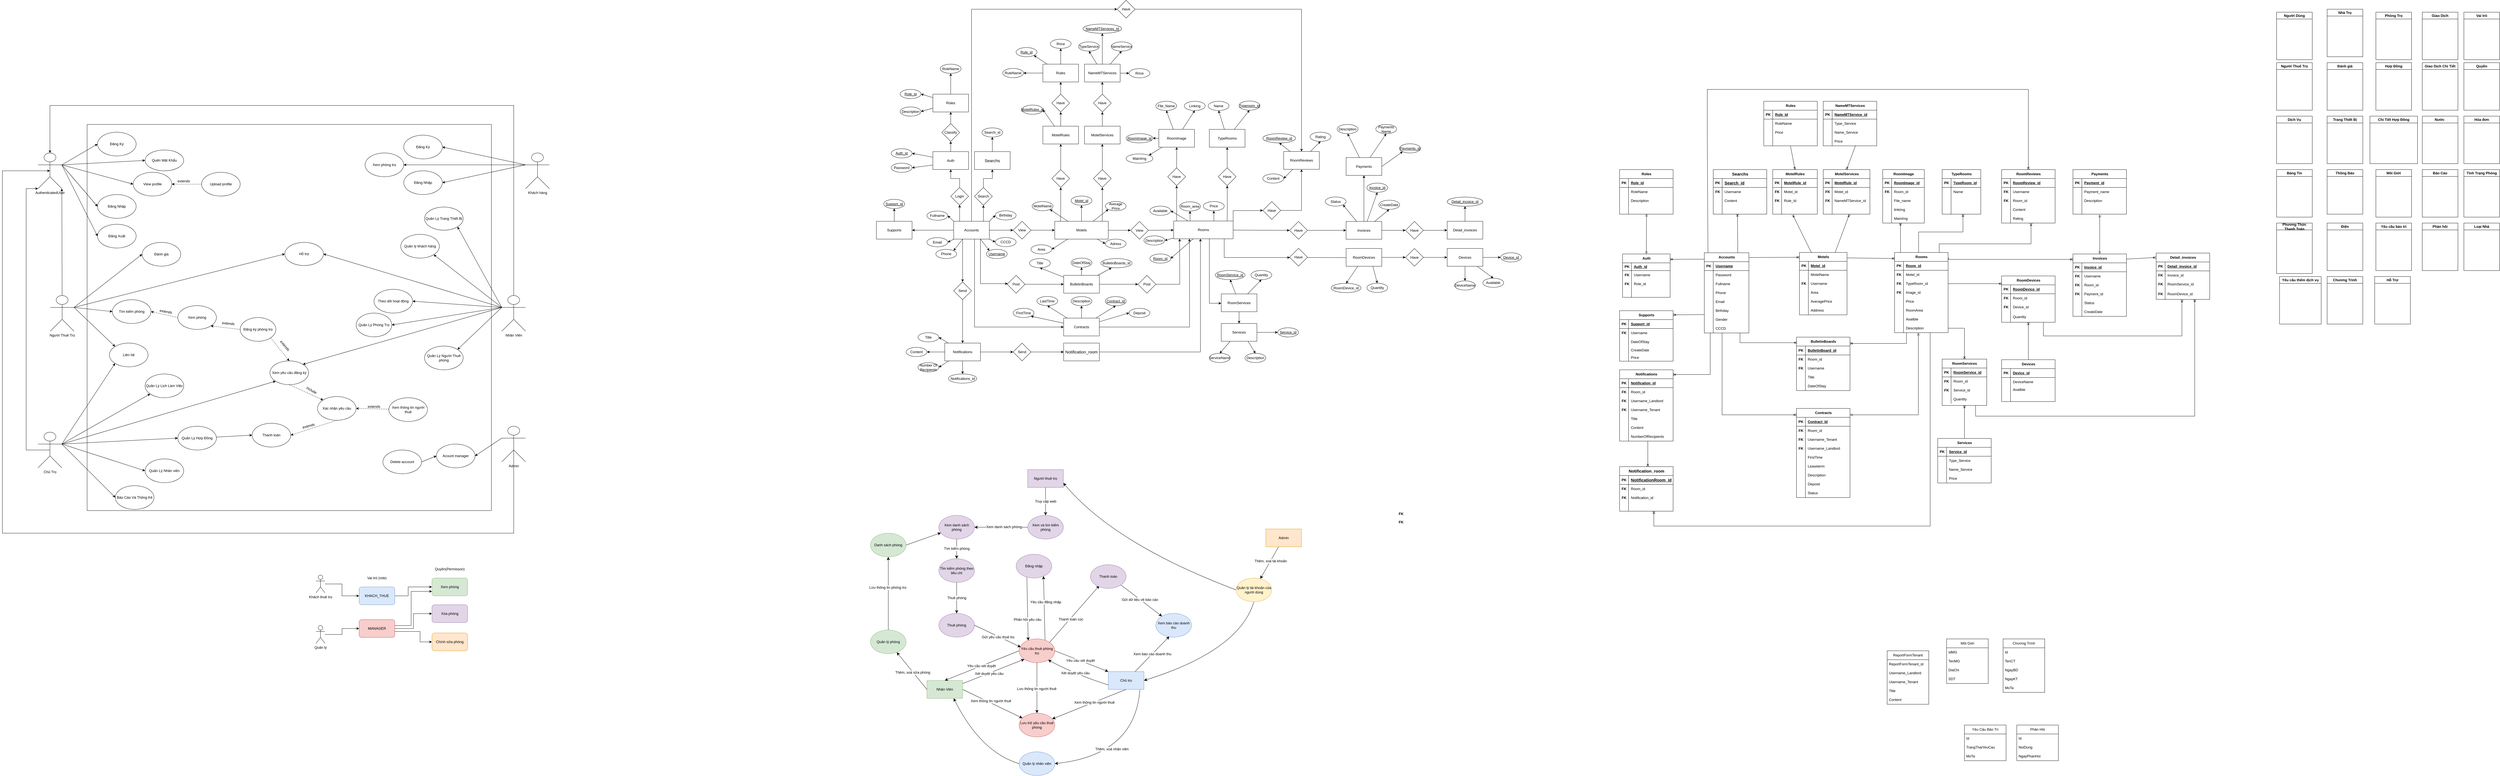 <mxfile version="24.7.16" pages="2">
  <diagram id="C5RBs43oDa-KdzZeNtuy" name="Page-1">
    <mxGraphModel dx="10914" dy="2985" grid="1" gridSize="10" guides="1" tooltips="1" connect="1" arrows="1" fold="1" page="1" pageScale="1" pageWidth="827" pageHeight="1169" math="0" shadow="0">
      <root>
        <mxCell id="WIyWlLk6GJQsqaUBKTNV-0" />
        <mxCell id="WIyWlLk6GJQsqaUBKTNV-1" parent="WIyWlLk6GJQsqaUBKTNV-0" />
        <mxCell id="NSnPgF9qsIxd3IQdrI8Y-9" value="" style="rounded=0;whiteSpace=wrap;html=1;fillColor=none;verticalAlign=bottom;" parent="WIyWlLk6GJQsqaUBKTNV-1" vertex="1">
          <mxGeometry x="-6665" y="108" width="1360" height="1300" as="geometry" />
        </mxCell>
        <mxCell id="3_ulIbR6Ow2ogI7DFDJE-1" value="Người Dùng" style="swimlane;whiteSpace=wrap;html=1;" parent="WIyWlLk6GJQsqaUBKTNV-1" vertex="1">
          <mxGeometry x="700" y="-270" width="120" height="160" as="geometry" />
        </mxCell>
        <mxCell id="Zx9yhmI7MYSLRwEMKLJb-1" value="Nhà Trọ" style="swimlane;whiteSpace=wrap;html=1;" parent="WIyWlLk6GJQsqaUBKTNV-1" vertex="1">
          <mxGeometry x="870" y="-280" width="120" height="160" as="geometry" />
        </mxCell>
        <mxCell id="Zx9yhmI7MYSLRwEMKLJb-2" value="Phòng Trọ" style="swimlane;whiteSpace=wrap;html=1;" parent="WIyWlLk6GJQsqaUBKTNV-1" vertex="1">
          <mxGeometry x="1034" y="-270" width="120" height="160" as="geometry" />
        </mxCell>
        <mxCell id="Zx9yhmI7MYSLRwEMKLJb-3" value="Người Thuê Trọ" style="swimlane;whiteSpace=wrap;html=1;" parent="WIyWlLk6GJQsqaUBKTNV-1" vertex="1">
          <mxGeometry x="700" y="-100" width="120" height="160" as="geometry" />
        </mxCell>
        <mxCell id="Zx9yhmI7MYSLRwEMKLJb-4" value="Đánh giá" style="swimlane;whiteSpace=wrap;html=1;" parent="WIyWlLk6GJQsqaUBKTNV-1" vertex="1">
          <mxGeometry x="870" y="-100" width="120" height="160" as="geometry" />
        </mxCell>
        <mxCell id="Zx9yhmI7MYSLRwEMKLJb-5" value="Hợp Đồng" style="swimlane;whiteSpace=wrap;html=1;" parent="WIyWlLk6GJQsqaUBKTNV-1" vertex="1">
          <mxGeometry x="1034" y="-100" width="120" height="160" as="geometry" />
        </mxCell>
        <mxCell id="Zx9yhmI7MYSLRwEMKLJb-6" value="Giao Dịch" style="swimlane;whiteSpace=wrap;html=1;" parent="WIyWlLk6GJQsqaUBKTNV-1" vertex="1">
          <mxGeometry x="1190" y="-270" width="120" height="160" as="geometry" />
        </mxCell>
        <mxCell id="Zx9yhmI7MYSLRwEMKLJb-7" value="Giao Dịch Chi Tiết" style="swimlane;whiteSpace=wrap;html=1;" parent="WIyWlLk6GJQsqaUBKTNV-1" vertex="1">
          <mxGeometry x="1190" y="-100" width="120" height="160" as="geometry" />
        </mxCell>
        <mxCell id="Zx9yhmI7MYSLRwEMKLJb-8" value="Dịch Vụ" style="swimlane;whiteSpace=wrap;html=1;" parent="WIyWlLk6GJQsqaUBKTNV-1" vertex="1">
          <mxGeometry x="700" y="80" width="120" height="160" as="geometry" />
        </mxCell>
        <mxCell id="Zx9yhmI7MYSLRwEMKLJb-9" value="Trang Thiết Bị" style="swimlane;whiteSpace=wrap;html=1;" parent="WIyWlLk6GJQsqaUBKTNV-1" vertex="1">
          <mxGeometry x="870" y="80" width="120" height="160" as="geometry" />
        </mxCell>
        <mxCell id="Zx9yhmI7MYSLRwEMKLJb-10" value="Điện" style="swimlane;whiteSpace=wrap;html=1;" parent="WIyWlLk6GJQsqaUBKTNV-1" vertex="1">
          <mxGeometry x="870" y="440" width="120" height="160" as="geometry" />
        </mxCell>
        <mxCell id="Zx9yhmI7MYSLRwEMKLJb-11" value="Nước&amp;nbsp;" style="swimlane;whiteSpace=wrap;html=1;" parent="WIyWlLk6GJQsqaUBKTNV-1" vertex="1">
          <mxGeometry x="1190" y="80" width="120" height="160" as="geometry" />
        </mxCell>
        <mxCell id="Zx9yhmI7MYSLRwEMKLJb-12" value="Bảng Tin" style="swimlane;whiteSpace=wrap;html=1;" parent="WIyWlLk6GJQsqaUBKTNV-1" vertex="1">
          <mxGeometry x="700" y="260" width="120" height="160" as="geometry" />
        </mxCell>
        <mxCell id="Zx9yhmI7MYSLRwEMKLJb-13" value="Thông Báo" style="swimlane;whiteSpace=wrap;html=1;" parent="WIyWlLk6GJQsqaUBKTNV-1" vertex="1">
          <mxGeometry x="870" y="260" width="120" height="150" as="geometry" />
        </mxCell>
        <mxCell id="Zx9yhmI7MYSLRwEMKLJb-14" value="Môi Giới" style="swimlane;whiteSpace=wrap;html=1;startSize=23;" parent="WIyWlLk6GJQsqaUBKTNV-1" vertex="1">
          <mxGeometry x="1034" y="260" width="120" height="160" as="geometry" />
        </mxCell>
        <mxCell id="Zx9yhmI7MYSLRwEMKLJb-15" value="Báo Cáo" style="swimlane;whiteSpace=wrap;html=1;startSize=23;" parent="WIyWlLk6GJQsqaUBKTNV-1" vertex="1">
          <mxGeometry x="1190" y="260" width="120" height="160" as="geometry" />
        </mxCell>
        <mxCell id="0Gv9EPK4i53cQy_oenAs-0" value="Vai trò" style="swimlane;whiteSpace=wrap;html=1;" parent="WIyWlLk6GJQsqaUBKTNV-1" vertex="1">
          <mxGeometry x="1330" y="-270" width="120" height="160" as="geometry" />
        </mxCell>
        <mxCell id="0Gv9EPK4i53cQy_oenAs-1" value="Quyền" style="swimlane;whiteSpace=wrap;html=1;" parent="WIyWlLk6GJQsqaUBKTNV-1" vertex="1">
          <mxGeometry x="1330" y="-100" width="120" height="160" as="geometry" />
        </mxCell>
        <mxCell id="Zx9yhmI7MYSLRwEMKLJb-18" value="Chi Tiết Hợp Đồng" style="swimlane;whiteSpace=wrap;html=1;startSize=23;" parent="WIyWlLk6GJQsqaUBKTNV-1" vertex="1">
          <mxGeometry x="1014" y="80" width="160" height="160" as="geometry" />
        </mxCell>
        <mxCell id="0Gv9EPK4i53cQy_oenAs-2" value="Hóa đơn" style="swimlane;whiteSpace=wrap;html=1;" parent="WIyWlLk6GJQsqaUBKTNV-1" vertex="1">
          <mxGeometry x="1330" y="80" width="120" height="160" as="geometry" />
        </mxCell>
        <mxCell id="0Gv9EPK4i53cQy_oenAs-3" value="Tình Trạng Phòng" style="swimlane;whiteSpace=wrap;html=1;" parent="WIyWlLk6GJQsqaUBKTNV-1" vertex="1">
          <mxGeometry x="1330" y="260" width="120" height="160" as="geometry" />
        </mxCell>
        <mxCell id="Zx9yhmI7MYSLRwEMKLJb-20" value="Yêu cầu bảo trì" style="swimlane;whiteSpace=wrap;html=1;" parent="WIyWlLk6GJQsqaUBKTNV-1" vertex="1">
          <mxGeometry x="1034" y="440" width="120" height="160" as="geometry" />
        </mxCell>
        <mxCell id="Zx9yhmI7MYSLRwEMKLJb-23" value="Loại Nhà" style="swimlane;whiteSpace=wrap;html=1;" parent="WIyWlLk6GJQsqaUBKTNV-1" vertex="1">
          <mxGeometry x="1330" y="440" width="120" height="160" as="geometry" />
        </mxCell>
        <mxCell id="Zx9yhmI7MYSLRwEMKLJb-24" value="Phàn hồi" style="swimlane;whiteSpace=wrap;html=1;" parent="WIyWlLk6GJQsqaUBKTNV-1" vertex="1">
          <mxGeometry x="1190" y="440" width="120" height="160" as="geometry" />
        </mxCell>
        <mxCell id="Zx9yhmI7MYSLRwEMKLJb-25" value="Yêu cầu thêm dịch vụ" style="swimlane;whiteSpace=wrap;html=1;" parent="WIyWlLk6GJQsqaUBKTNV-1" vertex="1">
          <mxGeometry x="710" y="620" width="140" height="160" as="geometry" />
        </mxCell>
        <mxCell id="Zx9yhmI7MYSLRwEMKLJb-26" value="Chương Trình" style="swimlane;whiteSpace=wrap;html=1;" parent="WIyWlLk6GJQsqaUBKTNV-1" vertex="1">
          <mxGeometry x="870" y="620" width="120" height="160" as="geometry" />
        </mxCell>
        <mxCell id="Zx9yhmI7MYSLRwEMKLJb-27" value="Hỗ Trợ" style="swimlane;whiteSpace=wrap;html=1;" parent="WIyWlLk6GJQsqaUBKTNV-1" vertex="1">
          <mxGeometry x="1030" y="620" width="120" height="160" as="geometry" />
        </mxCell>
        <mxCell id="s34-9yYWKcVvulhdYOap-2" value="Chủ Trọ" style="shape=umlActor;verticalLabelPosition=bottom;verticalAlign=top;html=1;outlineConnect=0;" parent="WIyWlLk6GJQsqaUBKTNV-1" vertex="1">
          <mxGeometry x="-6830" y="1144" width="80" height="120" as="geometry" />
        </mxCell>
        <mxCell id="R4Wuy2c4UjqvDZ8o_7R3-4" style="rounded=0;orthogonalLoop=1;jettySize=auto;html=1;entryX=0;entryY=0.5;entryDx=0;entryDy=0;exitX=1;exitY=0.333;exitDx=0;exitDy=0;exitPerimeter=0;" parent="WIyWlLk6GJQsqaUBKTNV-1" source="s34-9yYWKcVvulhdYOap-7" target="R4Wuy2c4UjqvDZ8o_7R3-2" edge="1">
          <mxGeometry relative="1" as="geometry" />
        </mxCell>
        <mxCell id="R4Wuy2c4UjqvDZ8o_7R3-6" style="rounded=0;orthogonalLoop=1;jettySize=auto;html=1;entryX=0;entryY=0.5;entryDx=0;entryDy=0;exitX=1;exitY=0.333;exitDx=0;exitDy=0;exitPerimeter=0;" parent="WIyWlLk6GJQsqaUBKTNV-1" source="s34-9yYWKcVvulhdYOap-7" target="R4Wuy2c4UjqvDZ8o_7R3-5" edge="1">
          <mxGeometry relative="1" as="geometry" />
        </mxCell>
        <mxCell id="s34-9yYWKcVvulhdYOap-7" value="Người Thuê Trọ" style="shape=umlActor;verticalLabelPosition=bottom;verticalAlign=top;html=1;outlineConnect=0;" parent="WIyWlLk6GJQsqaUBKTNV-1" vertex="1">
          <mxGeometry x="-6789" y="684" width="80" height="120" as="geometry" />
        </mxCell>
        <mxCell id="s34-9yYWKcVvulhdYOap-8" value="AuthenticatedUser" style="shape=umlActor;verticalLabelPosition=bottom;verticalAlign=top;html=1;outlineConnect=0;" parent="WIyWlLk6GJQsqaUBKTNV-1" vertex="1">
          <mxGeometry x="-6830" y="204" width="80" height="120" as="geometry" />
        </mxCell>
        <mxCell id="R4Wuy2c4UjqvDZ8o_7R3-3" style="rounded=0;orthogonalLoop=1;jettySize=auto;html=1;entryX=1;entryY=0.5;entryDx=0;entryDy=0;exitX=0;exitY=0.333;exitDx=0;exitDy=0;exitPerimeter=0;" parent="WIyWlLk6GJQsqaUBKTNV-1" source="s34-9yYWKcVvulhdYOap-9" target="R4Wuy2c4UjqvDZ8o_7R3-2" edge="1">
          <mxGeometry relative="1" as="geometry" />
        </mxCell>
        <mxCell id="s34-9yYWKcVvulhdYOap-9" value="Nhân Viên" style="shape=umlActor;verticalLabelPosition=bottom;verticalAlign=top;html=1;outlineConnect=0;" parent="WIyWlLk6GJQsqaUBKTNV-1" vertex="1">
          <mxGeometry x="-5270" y="684" width="80" height="120" as="geometry" />
        </mxCell>
        <mxCell id="s34-9yYWKcVvulhdYOap-11" value="Quản Lý Phòng Trọ" style="ellipse;whiteSpace=wrap;html=1;" parent="WIyWlLk6GJQsqaUBKTNV-1" vertex="1">
          <mxGeometry x="-5760" y="743" width="120" height="80" as="geometry" />
        </mxCell>
        <mxCell id="R4Wuy2c4UjqvDZ8o_7R3-8" style="rounded=0;orthogonalLoop=1;jettySize=auto;html=1;entryX=0;entryY=0.5;entryDx=0;entryDy=0;" parent="WIyWlLk6GJQsqaUBKTNV-1" source="s34-9yYWKcVvulhdYOap-12" target="R4Wuy2c4UjqvDZ8o_7R3-7" edge="1">
          <mxGeometry relative="1" as="geometry" />
        </mxCell>
        <mxCell id="s34-9yYWKcVvulhdYOap-12" value="Quản Lý Hợp Đồng" style="ellipse;whiteSpace=wrap;html=1;" parent="WIyWlLk6GJQsqaUBKTNV-1" vertex="1">
          <mxGeometry x="-6360" y="1124" width="130" height="80" as="geometry" />
        </mxCell>
        <mxCell id="s34-9yYWKcVvulhdYOap-13" value="Quản Lý Người Thuê phòng" style="ellipse;whiteSpace=wrap;html=1;" parent="WIyWlLk6GJQsqaUBKTNV-1" vertex="1">
          <mxGeometry x="-5530" y="854" width="130" height="80" as="geometry" />
        </mxCell>
        <mxCell id="s34-9yYWKcVvulhdYOap-15" value="Quản Lý Trang Thiết Bị" style="ellipse;whiteSpace=wrap;html=1;" parent="WIyWlLk6GJQsqaUBKTNV-1" vertex="1">
          <mxGeometry x="-5530" y="386" width="130" height="78" as="geometry" />
        </mxCell>
        <mxCell id="s34-9yYWKcVvulhdYOap-16" value="Quản Lý Lịch Làm Việc" style="ellipse;whiteSpace=wrap;html=1;" parent="WIyWlLk6GJQsqaUBKTNV-1" vertex="1">
          <mxGeometry x="-6470" y="948" width="130" height="80" as="geometry" />
        </mxCell>
        <mxCell id="s34-9yYWKcVvulhdYOap-18" value="Báo Cáo Và Thống Kê" style="ellipse;whiteSpace=wrap;html=1;" parent="WIyWlLk6GJQsqaUBKTNV-1" vertex="1">
          <mxGeometry x="-6570" y="1324" width="130" height="80" as="geometry" />
        </mxCell>
        <mxCell id="s34-9yYWKcVvulhdYOap-19" value="Đăng Ký" style="ellipse;whiteSpace=wrap;html=1;" parent="WIyWlLk6GJQsqaUBKTNV-1" vertex="1">
          <mxGeometry x="-6630" y="134" width="130" height="80" as="geometry" />
        </mxCell>
        <mxCell id="s34-9yYWKcVvulhdYOap-21" value="Quản lý khách hàng" style="ellipse;whiteSpace=wrap;html=1;" parent="WIyWlLk6GJQsqaUBKTNV-1" vertex="1">
          <mxGeometry x="-5610" y="478" width="130" height="80" as="geometry" />
        </mxCell>
        <mxCell id="s34-9yYWKcVvulhdYOap-22" value="Quên Mật Khẩu" style="ellipse;whiteSpace=wrap;html=1;" parent="WIyWlLk6GJQsqaUBKTNV-1" vertex="1">
          <mxGeometry x="-6470" y="194" width="130" height="70" as="geometry" />
        </mxCell>
        <mxCell id="NSnPgF9qsIxd3IQdrI8Y-0" value="Admin" style="shape=umlActor;verticalLabelPosition=bottom;verticalAlign=top;html=1;outlineConnect=0;" parent="WIyWlLk6GJQsqaUBKTNV-1" vertex="1">
          <mxGeometry x="-5270" y="1124" width="80" height="120" as="geometry" />
        </mxCell>
        <mxCell id="NSnPgF9qsIxd3IQdrI8Y-4" value="" style="endArrow=classic;html=1;rounded=0;exitX=0.5;exitY=0;exitDx=0;exitDy=0;exitPerimeter=0;entryX=1;entryY=1;entryDx=0;entryDy=0;entryPerimeter=0;" parent="WIyWlLk6GJQsqaUBKTNV-1" source="s34-9yYWKcVvulhdYOap-7" target="s34-9yYWKcVvulhdYOap-8" edge="1">
          <mxGeometry width="50" height="50" relative="1" as="geometry">
            <mxPoint x="-6580" y="1074" as="sourcePoint" />
            <mxPoint x="-6790" y="764" as="targetPoint" />
            <Array as="points" />
          </mxGeometry>
        </mxCell>
        <mxCell id="NSnPgF9qsIxd3IQdrI8Y-5" value="" style="endArrow=classic;html=1;rounded=0;entryX=0;entryY=1;entryDx=0;entryDy=0;entryPerimeter=0;exitX=0.5;exitY=0.5;exitDx=0;exitDy=0;exitPerimeter=0;" parent="WIyWlLk6GJQsqaUBKTNV-1" source="s34-9yYWKcVvulhdYOap-2" target="s34-9yYWKcVvulhdYOap-8" edge="1">
          <mxGeometry width="50" height="50" relative="1" as="geometry">
            <mxPoint x="-6870" y="1314" as="sourcePoint" />
            <mxPoint x="-6870" y="664" as="targetPoint" />
            <Array as="points">
              <mxPoint x="-6870" y="1204" />
              <mxPoint x="-6870" y="724" />
              <mxPoint x="-6870" y="324" />
            </Array>
          </mxGeometry>
        </mxCell>
        <mxCell id="NSnPgF9qsIxd3IQdrI8Y-7" value="" style="endArrow=classic;html=1;rounded=0;entryX=0.5;entryY=0.5;entryDx=0;entryDy=0;entryPerimeter=0;exitX=0.5;exitY=0.5;exitDx=0;exitDy=0;exitPerimeter=0;" parent="WIyWlLk6GJQsqaUBKTNV-1" source="NSnPgF9qsIxd3IQdrI8Y-0" target="s34-9yYWKcVvulhdYOap-8" edge="1">
          <mxGeometry width="50" height="50" relative="1" as="geometry">
            <mxPoint x="-5230" y="1404" as="sourcePoint" />
            <mxPoint x="-6870" y="664" as="targetPoint" />
            <Array as="points">
              <mxPoint x="-5230" y="1484" />
              <mxPoint x="-6080" y="1484" />
              <mxPoint x="-6950" y="1484" />
              <mxPoint x="-6950" y="664" />
              <mxPoint x="-6950" y="264" />
            </Array>
          </mxGeometry>
        </mxCell>
        <mxCell id="NSnPgF9qsIxd3IQdrI8Y-12" value="" style="endArrow=classic;html=1;rounded=0;exitX=0.5;exitY=0;exitDx=0;exitDy=0;exitPerimeter=0;entryX=0.5;entryY=0;entryDx=0;entryDy=0;entryPerimeter=0;" parent="WIyWlLk6GJQsqaUBKTNV-1" source="s34-9yYWKcVvulhdYOap-9" target="s34-9yYWKcVvulhdYOap-8" edge="1">
          <mxGeometry width="50" height="50" relative="1" as="geometry">
            <mxPoint x="-6150" y="344" as="sourcePoint" />
            <mxPoint x="-6100" y="294" as="targetPoint" />
            <Array as="points">
              <mxPoint x="-5230" y="44" />
              <mxPoint x="-6790" y="44" />
            </Array>
          </mxGeometry>
        </mxCell>
        <mxCell id="NSnPgF9qsIxd3IQdrI8Y-13" value="" style="endArrow=classic;html=1;rounded=0;exitX=1;exitY=0.333;exitDx=0;exitDy=0;exitPerimeter=0;entryX=0;entryY=0.5;entryDx=0;entryDy=0;" parent="WIyWlLk6GJQsqaUBKTNV-1" source="s34-9yYWKcVvulhdYOap-8" target="s34-9yYWKcVvulhdYOap-0" edge="1">
          <mxGeometry width="50" height="50" relative="1" as="geometry">
            <mxPoint x="-6690" y="404" as="sourcePoint" />
            <mxPoint x="-6640" y="354" as="targetPoint" />
          </mxGeometry>
        </mxCell>
        <mxCell id="NSnPgF9qsIxd3IQdrI8Y-14" value="" style="endArrow=classic;html=1;rounded=0;entryX=0;entryY=0.5;entryDx=0;entryDy=0;" parent="WIyWlLk6GJQsqaUBKTNV-1" target="s34-9yYWKcVvulhdYOap-19" edge="1">
          <mxGeometry width="50" height="50" relative="1" as="geometry">
            <mxPoint x="-6750" y="244" as="sourcePoint" />
            <mxPoint x="-6610" y="234" as="targetPoint" />
          </mxGeometry>
        </mxCell>
        <mxCell id="NSnPgF9qsIxd3IQdrI8Y-15" value="" style="endArrow=classic;html=1;rounded=0;exitX=1;exitY=0.333;exitDx=0;exitDy=0;exitPerimeter=0;entryX=0;entryY=0.5;entryDx=0;entryDy=0;" parent="WIyWlLk6GJQsqaUBKTNV-1" source="s34-9yYWKcVvulhdYOap-8" target="s34-9yYWKcVvulhdYOap-22" edge="1">
          <mxGeometry width="50" height="50" relative="1" as="geometry">
            <mxPoint x="-6730" y="264" as="sourcePoint" />
            <mxPoint x="-6600" y="244" as="targetPoint" />
            <Array as="points" />
          </mxGeometry>
        </mxCell>
        <mxCell id="NSnPgF9qsIxd3IQdrI8Y-16" value="Đăng Xuất" style="ellipse;whiteSpace=wrap;html=1;" parent="WIyWlLk6GJQsqaUBKTNV-1" vertex="1">
          <mxGeometry x="-6630" y="444" width="130" height="80" as="geometry" />
        </mxCell>
        <mxCell id="NSnPgF9qsIxd3IQdrI8Y-17" value="" style="endArrow=classic;html=1;rounded=0;entryX=0;entryY=0.5;entryDx=0;entryDy=0;" parent="WIyWlLk6GJQsqaUBKTNV-1" target="NSnPgF9qsIxd3IQdrI8Y-16" edge="1">
          <mxGeometry width="50" height="50" relative="1" as="geometry">
            <mxPoint x="-6750" y="244" as="sourcePoint" />
            <mxPoint x="-6620" y="224" as="targetPoint" />
          </mxGeometry>
        </mxCell>
        <mxCell id="NSnPgF9qsIxd3IQdrI8Y-18" value="" style="endArrow=classic;html=1;rounded=0;exitX=1;exitY=0.333;exitDx=0;exitDy=0;exitPerimeter=0;entryX=0;entryY=0.5;entryDx=0;entryDy=0;" parent="WIyWlLk6GJQsqaUBKTNV-1" source="s34-9yYWKcVvulhdYOap-8" target="s34-9yYWKcVvulhdYOap-0" edge="1">
          <mxGeometry width="50" height="50" relative="1" as="geometry">
            <mxPoint x="-6750" y="244" as="sourcePoint" />
            <mxPoint x="-6500" y="464" as="targetPoint" />
          </mxGeometry>
        </mxCell>
        <mxCell id="s34-9yYWKcVvulhdYOap-0" value="Đăng Nhập" style="ellipse;whiteSpace=wrap;html=1;" parent="WIyWlLk6GJQsqaUBKTNV-1" vertex="1">
          <mxGeometry x="-6630" y="344" width="130" height="80" as="geometry" />
        </mxCell>
        <mxCell id="NSnPgF9qsIxd3IQdrI8Y-19" value="View profile" style="ellipse;whiteSpace=wrap;html=1;" parent="WIyWlLk6GJQsqaUBKTNV-1" vertex="1">
          <mxGeometry x="-6510" y="269" width="130" height="80" as="geometry" />
        </mxCell>
        <mxCell id="NSnPgF9qsIxd3IQdrI8Y-20" value="Upload profile" style="ellipse;whiteSpace=wrap;html=1;" parent="WIyWlLk6GJQsqaUBKTNV-1" vertex="1">
          <mxGeometry x="-6280" y="269" width="130" height="80" as="geometry" />
        </mxCell>
        <mxCell id="NSnPgF9qsIxd3IQdrI8Y-22" value="" style="endArrow=classic;html=1;rounded=0;entryX=0;entryY=0.5;entryDx=0;entryDy=0;" parent="WIyWlLk6GJQsqaUBKTNV-1" target="NSnPgF9qsIxd3IQdrI8Y-19" edge="1">
          <mxGeometry width="50" height="50" relative="1" as="geometry">
            <mxPoint x="-6750" y="244" as="sourcePoint" />
            <mxPoint x="-6430" y="374" as="targetPoint" />
            <Array as="points" />
          </mxGeometry>
        </mxCell>
        <mxCell id="NSnPgF9qsIxd3IQdrI8Y-25" value="" style="endArrow=classic;html=1;rounded=0;exitX=0;exitY=0.5;exitDx=0;exitDy=0;entryX=1;entryY=0.5;entryDx=0;entryDy=0;dashed=1;" parent="WIyWlLk6GJQsqaUBKTNV-1" source="NSnPgF9qsIxd3IQdrI8Y-20" target="NSnPgF9qsIxd3IQdrI8Y-19" edge="1">
          <mxGeometry width="50" height="50" relative="1" as="geometry">
            <mxPoint x="-6480" y="424" as="sourcePoint" />
            <mxPoint x="-6430" y="374" as="targetPoint" />
          </mxGeometry>
        </mxCell>
        <mxCell id="NSnPgF9qsIxd3IQdrI8Y-26" value="extends" style="text;html=1;align=center;verticalAlign=middle;whiteSpace=wrap;rounded=0;" parent="WIyWlLk6GJQsqaUBKTNV-1" vertex="1">
          <mxGeometry x="-6370" y="284" width="60" height="30" as="geometry" />
        </mxCell>
        <mxCell id="NSnPgF9qsIxd3IQdrI8Y-28" value="Acount manager" style="ellipse;whiteSpace=wrap;html=1;" parent="WIyWlLk6GJQsqaUBKTNV-1" vertex="1">
          <mxGeometry x="-5490" y="1184" width="130" height="80" as="geometry" />
        </mxCell>
        <mxCell id="NSnPgF9qsIxd3IQdrI8Y-29" value="" style="endArrow=classic;html=1;rounded=0;entryX=1;entryY=0.5;entryDx=0;entryDy=0;exitX=0;exitY=0.333;exitDx=0;exitDy=0;exitPerimeter=0;" parent="WIyWlLk6GJQsqaUBKTNV-1" source="NSnPgF9qsIxd3IQdrI8Y-0" target="NSnPgF9qsIxd3IQdrI8Y-28" edge="1">
          <mxGeometry width="50" height="50" relative="1" as="geometry">
            <mxPoint x="-5310" y="1234" as="sourcePoint" />
            <mxPoint x="-5260" y="1184" as="targetPoint" />
          </mxGeometry>
        </mxCell>
        <mxCell id="NSnPgF9qsIxd3IQdrI8Y-30" value="Delete account" style="ellipse;whiteSpace=wrap;html=1;" parent="WIyWlLk6GJQsqaUBKTNV-1" vertex="1">
          <mxGeometry x="-5670" y="1204" width="130" height="80" as="geometry" />
        </mxCell>
        <mxCell id="NSnPgF9qsIxd3IQdrI8Y-32" value="" style="endArrow=classic;html=1;rounded=0;entryX=0;entryY=0.5;entryDx=0;entryDy=0;exitX=1;exitY=0.5;exitDx=0;exitDy=0;endFill=1;" parent="WIyWlLk6GJQsqaUBKTNV-1" source="NSnPgF9qsIxd3IQdrI8Y-30" target="NSnPgF9qsIxd3IQdrI8Y-28" edge="1">
          <mxGeometry width="50" height="50" relative="1" as="geometry">
            <mxPoint x="-5310" y="1234" as="sourcePoint" />
            <mxPoint x="-5260" y="1184" as="targetPoint" />
          </mxGeometry>
        </mxCell>
        <mxCell id="R4Wuy2c4UjqvDZ8o_7R3-1" style="edgeStyle=orthogonalEdgeStyle;rounded=0;orthogonalLoop=1;jettySize=auto;html=1;entryX=1;entryY=0.5;entryDx=0;entryDy=0;exitX=0;exitY=0.333;exitDx=0;exitDy=0;exitPerimeter=0;" parent="WIyWlLk6GJQsqaUBKTNV-1" source="NSnPgF9qsIxd3IQdrI8Y-33" target="R4Wuy2c4UjqvDZ8o_7R3-0" edge="1">
          <mxGeometry relative="1" as="geometry" />
        </mxCell>
        <mxCell id="NSnPgF9qsIxd3IQdrI8Y-33" value="Khách hàng" style="shape=umlActor;verticalLabelPosition=bottom;verticalAlign=top;html=1;outlineConnect=0;" parent="WIyWlLk6GJQsqaUBKTNV-1" vertex="1">
          <mxGeometry x="-5190" y="204" width="80" height="120" as="geometry" />
        </mxCell>
        <mxCell id="NSnPgF9qsIxd3IQdrI8Y-34" value="Đăng Ký" style="ellipse;whiteSpace=wrap;html=1;" parent="WIyWlLk6GJQsqaUBKTNV-1" vertex="1">
          <mxGeometry x="-5600" y="144" width="130" height="80" as="geometry" />
        </mxCell>
        <mxCell id="NSnPgF9qsIxd3IQdrI8Y-35" value="Đăng Nhập" style="ellipse;whiteSpace=wrap;html=1;" parent="WIyWlLk6GJQsqaUBKTNV-1" vertex="1">
          <mxGeometry x="-5600" y="264" width="130" height="80" as="geometry" />
        </mxCell>
        <mxCell id="NSnPgF9qsIxd3IQdrI8Y-36" value="" style="endArrow=classic;html=1;rounded=0;entryX=1;entryY=0.5;entryDx=0;entryDy=0;exitX=0;exitY=0.333;exitDx=0;exitDy=0;exitPerimeter=0;" parent="WIyWlLk6GJQsqaUBKTNV-1" source="NSnPgF9qsIxd3IQdrI8Y-33" target="NSnPgF9qsIxd3IQdrI8Y-34" edge="1">
          <mxGeometry width="50" height="50" relative="1" as="geometry">
            <mxPoint x="-5290" y="274" as="sourcePoint" />
            <mxPoint x="-5240" y="224" as="targetPoint" />
          </mxGeometry>
        </mxCell>
        <mxCell id="NSnPgF9qsIxd3IQdrI8Y-38" value="" style="endArrow=classic;html=1;rounded=0;entryX=1;entryY=0.5;entryDx=0;entryDy=0;" parent="WIyWlLk6GJQsqaUBKTNV-1" target="NSnPgF9qsIxd3IQdrI8Y-35" edge="1">
          <mxGeometry width="50" height="50" relative="1" as="geometry">
            <mxPoint x="-5190" y="244" as="sourcePoint" />
            <mxPoint x="-5480" y="214" as="targetPoint" />
          </mxGeometry>
        </mxCell>
        <mxCell id="NSnPgF9qsIxd3IQdrI8Y-40" value="" style="endArrow=classic;html=1;rounded=0;exitX=0;exitY=0.333;exitDx=0;exitDy=0;exitPerimeter=0;entryX=1;entryY=1;entryDx=0;entryDy=0;" parent="WIyWlLk6GJQsqaUBKTNV-1" source="s34-9yYWKcVvulhdYOap-9" target="s34-9yYWKcVvulhdYOap-21" edge="1">
          <mxGeometry width="50" height="50" relative="1" as="geometry">
            <mxPoint x="-5890" y="754" as="sourcePoint" />
            <mxPoint x="-5840" y="704" as="targetPoint" />
          </mxGeometry>
        </mxCell>
        <mxCell id="NSnPgF9qsIxd3IQdrI8Y-41" value="" style="endArrow=classic;html=1;rounded=0;exitX=0;exitY=0.333;exitDx=0;exitDy=0;exitPerimeter=0;entryX=1;entryY=0;entryDx=0;entryDy=0;" parent="WIyWlLk6GJQsqaUBKTNV-1" source="s34-9yYWKcVvulhdYOap-9" target="s34-9yYWKcVvulhdYOap-13" edge="1">
          <mxGeometry width="50" height="50" relative="1" as="geometry">
            <mxPoint x="-5260" y="734" as="sourcePoint" />
            <mxPoint x="-5490" y="614" as="targetPoint" />
          </mxGeometry>
        </mxCell>
        <mxCell id="NSnPgF9qsIxd3IQdrI8Y-42" value="" style="endArrow=classic;html=1;rounded=0;exitX=1;exitY=0.333;exitDx=0;exitDy=0;exitPerimeter=0;entryX=0;entryY=0.5;entryDx=0;entryDy=0;" parent="WIyWlLk6GJQsqaUBKTNV-1" source="s34-9yYWKcVvulhdYOap-2" target="s34-9yYWKcVvulhdYOap-18" edge="1">
          <mxGeometry width="50" height="50" relative="1" as="geometry">
            <mxPoint x="-5250" y="744" as="sourcePoint" />
            <mxPoint x="-5480" y="624" as="targetPoint" />
          </mxGeometry>
        </mxCell>
        <mxCell id="NSnPgF9qsIxd3IQdrI8Y-43" value="" style="endArrow=classic;html=1;rounded=0;exitX=0;exitY=0.333;exitDx=0;exitDy=0;exitPerimeter=0;entryX=1;entryY=0.5;entryDx=0;entryDy=0;" parent="WIyWlLk6GJQsqaUBKTNV-1" source="s34-9yYWKcVvulhdYOap-9" target="s34-9yYWKcVvulhdYOap-11" edge="1">
          <mxGeometry width="50" height="50" relative="1" as="geometry">
            <mxPoint x="-5240" y="754" as="sourcePoint" />
            <mxPoint x="-5470" y="634" as="targetPoint" />
          </mxGeometry>
        </mxCell>
        <mxCell id="NSnPgF9qsIxd3IQdrI8Y-44" value="" style="endArrow=classic;html=1;rounded=0;exitX=1;exitY=0.333;exitDx=0;exitDy=0;exitPerimeter=0;entryX=0;entryY=0.5;entryDx=0;entryDy=0;" parent="WIyWlLk6GJQsqaUBKTNV-1" source="s34-9yYWKcVvulhdYOap-2" target="s34-9yYWKcVvulhdYOap-12" edge="1">
          <mxGeometry width="50" height="50" relative="1" as="geometry">
            <mxPoint x="-5230" y="764" as="sourcePoint" />
            <mxPoint x="-5460" y="644" as="targetPoint" />
          </mxGeometry>
        </mxCell>
        <mxCell id="NSnPgF9qsIxd3IQdrI8Y-47" value="Theo dõi hoạt động" style="ellipse;whiteSpace=wrap;html=1;" parent="WIyWlLk6GJQsqaUBKTNV-1" vertex="1">
          <mxGeometry x="-5700" y="663" width="130" height="80" as="geometry" />
        </mxCell>
        <mxCell id="NSnPgF9qsIxd3IQdrI8Y-48" value="" style="endArrow=classic;html=1;rounded=0;exitX=0;exitY=0.333;exitDx=0;exitDy=0;exitPerimeter=0;entryX=1;entryY=0.5;entryDx=0;entryDy=0;" parent="WIyWlLk6GJQsqaUBKTNV-1" source="s34-9yYWKcVvulhdYOap-9" target="NSnPgF9qsIxd3IQdrI8Y-47" edge="1">
          <mxGeometry width="50" height="50" relative="1" as="geometry">
            <mxPoint x="-5580" y="734" as="sourcePoint" />
            <mxPoint x="-5530" y="684" as="targetPoint" />
          </mxGeometry>
        </mxCell>
        <mxCell id="NSnPgF9qsIxd3IQdrI8Y-49" value="Tìm kiếm phòng" style="ellipse;whiteSpace=wrap;html=1;" parent="WIyWlLk6GJQsqaUBKTNV-1" vertex="1">
          <mxGeometry x="-6580" y="698" width="130" height="80" as="geometry" />
        </mxCell>
        <mxCell id="NSnPgF9qsIxd3IQdrI8Y-50" value="" style="endArrow=classic;html=1;rounded=0;exitX=1;exitY=0.333;exitDx=0;exitDy=0;exitPerimeter=0;entryX=0;entryY=0.5;entryDx=0;entryDy=0;" parent="WIyWlLk6GJQsqaUBKTNV-1" source="s34-9yYWKcVvulhdYOap-7" target="NSnPgF9qsIxd3IQdrI8Y-49" edge="1">
          <mxGeometry width="50" height="50" relative="1" as="geometry">
            <mxPoint x="-6230" y="754" as="sourcePoint" />
            <mxPoint x="-6180" y="704" as="targetPoint" />
          </mxGeometry>
        </mxCell>
        <mxCell id="NSnPgF9qsIxd3IQdrI8Y-51" value="Xem phòng" style="ellipse;whiteSpace=wrap;html=1;" parent="WIyWlLk6GJQsqaUBKTNV-1" vertex="1">
          <mxGeometry x="-6360" y="718" width="130" height="80" as="geometry" />
        </mxCell>
        <mxCell id="NSnPgF9qsIxd3IQdrI8Y-52" value="" style="endArrow=classic;html=1;rounded=0;exitX=0;exitY=0.5;exitDx=0;exitDy=0;entryX=1;entryY=0.5;entryDx=0;entryDy=0;dashed=1;" parent="WIyWlLk6GJQsqaUBKTNV-1" source="NSnPgF9qsIxd3IQdrI8Y-51" target="NSnPgF9qsIxd3IQdrI8Y-49" edge="1">
          <mxGeometry width="50" height="50" relative="1" as="geometry">
            <mxPoint x="-6270" y="319" as="sourcePoint" />
            <mxPoint x="-6370" y="319" as="targetPoint" />
          </mxGeometry>
        </mxCell>
        <mxCell id="NSnPgF9qsIxd3IQdrI8Y-53" value="extends" style="text;html=1;align=center;verticalAlign=middle;whiteSpace=wrap;rounded=0;rotation=10;" parent="WIyWlLk6GJQsqaUBKTNV-1" vertex="1">
          <mxGeometry x="-6430" y="723" width="60" height="30" as="geometry" />
        </mxCell>
        <mxCell id="NSnPgF9qsIxd3IQdrI8Y-55" value="Liên hệ" style="ellipse;whiteSpace=wrap;html=1;" parent="WIyWlLk6GJQsqaUBKTNV-1" vertex="1">
          <mxGeometry x="-6590" y="844" width="130" height="80" as="geometry" />
        </mxCell>
        <mxCell id="NSnPgF9qsIxd3IQdrI8Y-56" value="" style="endArrow=classic;html=1;rounded=0;exitX=1;exitY=0.333;exitDx=0;exitDy=0;exitPerimeter=0;entryX=0;entryY=0;entryDx=0;entryDy=0;" parent="WIyWlLk6GJQsqaUBKTNV-1" source="s34-9yYWKcVvulhdYOap-7" target="NSnPgF9qsIxd3IQdrI8Y-55" edge="1">
          <mxGeometry width="50" height="50" relative="1" as="geometry">
            <mxPoint x="-6680" y="904" as="sourcePoint" />
            <mxPoint x="-6630" y="854" as="targetPoint" />
          </mxGeometry>
        </mxCell>
        <mxCell id="NSnPgF9qsIxd3IQdrI8Y-57" value="" style="endArrow=classic;html=1;rounded=0;exitX=1;exitY=0.333;exitDx=0;exitDy=0;exitPerimeter=0;entryX=0;entryY=1;entryDx=0;entryDy=0;" parent="WIyWlLk6GJQsqaUBKTNV-1" source="s34-9yYWKcVvulhdYOap-2" target="NSnPgF9qsIxd3IQdrI8Y-55" edge="1">
          <mxGeometry width="50" height="50" relative="1" as="geometry">
            <mxPoint x="-6699" y="734" as="sourcePoint" />
            <mxPoint x="-6590" y="884" as="targetPoint" />
          </mxGeometry>
        </mxCell>
        <mxCell id="NSnPgF9qsIxd3IQdrI8Y-59" value="Quản Lý Nhân viên" style="ellipse;whiteSpace=wrap;html=1;" parent="WIyWlLk6GJQsqaUBKTNV-1" vertex="1">
          <mxGeometry x="-6470" y="1234" width="130" height="80" as="geometry" />
        </mxCell>
        <mxCell id="NSnPgF9qsIxd3IQdrI8Y-60" style="edgeStyle=orthogonalEdgeStyle;rounded=0;orthogonalLoop=1;jettySize=auto;html=1;exitX=0.5;exitY=1;exitDx=0;exitDy=0;" parent="WIyWlLk6GJQsqaUBKTNV-1" source="s34-9yYWKcVvulhdYOap-11" target="s34-9yYWKcVvulhdYOap-11" edge="1">
          <mxGeometry relative="1" as="geometry" />
        </mxCell>
        <mxCell id="NSnPgF9qsIxd3IQdrI8Y-61" value="" style="endArrow=classic;html=1;rounded=0;exitX=1;exitY=0.333;exitDx=0;exitDy=0;exitPerimeter=0;entryX=0;entryY=0.5;entryDx=0;entryDy=0;" parent="WIyWlLk6GJQsqaUBKTNV-1" source="s34-9yYWKcVvulhdYOap-2" target="NSnPgF9qsIxd3IQdrI8Y-59" edge="1">
          <mxGeometry width="50" height="50" relative="1" as="geometry">
            <mxPoint x="-6060" y="894" as="sourcePoint" />
            <mxPoint x="-6010" y="844" as="targetPoint" />
          </mxGeometry>
        </mxCell>
        <mxCell id="NSnPgF9qsIxd3IQdrI8Y-62" value="Đăng ký phòng trọ" style="ellipse;whiteSpace=wrap;html=1;" parent="WIyWlLk6GJQsqaUBKTNV-1" vertex="1">
          <mxGeometry x="-6150" y="758" width="120" height="80" as="geometry" />
        </mxCell>
        <mxCell id="NSnPgF9qsIxd3IQdrI8Y-63" value="" style="endArrow=classic;html=1;rounded=0;exitX=1;exitY=1;exitDx=0;exitDy=0;entryX=0.5;entryY=0;entryDx=0;entryDy=0;dashed=1;" parent="WIyWlLk6GJQsqaUBKTNV-1" source="NSnPgF9qsIxd3IQdrI8Y-62" target="NSnPgF9qsIxd3IQdrI8Y-67" edge="1">
          <mxGeometry width="50" height="50" relative="1" as="geometry">
            <mxPoint x="-5920" y="874" as="sourcePoint" />
            <mxPoint x="-5870" y="824" as="targetPoint" />
          </mxGeometry>
        </mxCell>
        <mxCell id="NSnPgF9qsIxd3IQdrI8Y-64" value="" style="endArrow=classic;html=1;rounded=0;exitX=0;exitY=0.5;exitDx=0;exitDy=0;entryX=1;entryY=1;entryDx=0;entryDy=0;dashed=1;" parent="WIyWlLk6GJQsqaUBKTNV-1" source="NSnPgF9qsIxd3IQdrI8Y-62" target="NSnPgF9qsIxd3IQdrI8Y-51" edge="1">
          <mxGeometry width="50" height="50" relative="1" as="geometry">
            <mxPoint x="-5980" y="854" as="sourcePoint" />
            <mxPoint x="-5740" y="814" as="targetPoint" />
          </mxGeometry>
        </mxCell>
        <mxCell id="NSnPgF9qsIxd3IQdrI8Y-65" value="extends" style="text;html=1;align=center;verticalAlign=middle;whiteSpace=wrap;rounded=0;rotation=5;" parent="WIyWlLk6GJQsqaUBKTNV-1" vertex="1">
          <mxGeometry x="-6220" y="763" width="60" height="30" as="geometry" />
        </mxCell>
        <mxCell id="NSnPgF9qsIxd3IQdrI8Y-66" value="extends" style="text;html=1;align=center;verticalAlign=middle;whiteSpace=wrap;rounded=0;rotation=50;" parent="WIyWlLk6GJQsqaUBKTNV-1" vertex="1">
          <mxGeometry x="-6030" y="838" width="60" height="30" as="geometry" />
        </mxCell>
        <mxCell id="NSnPgF9qsIxd3IQdrI8Y-67" value="Xem yêu cầu đăng ký" style="ellipse;whiteSpace=wrap;html=1;" parent="WIyWlLk6GJQsqaUBKTNV-1" vertex="1">
          <mxGeometry x="-6050" y="904" width="130" height="80" as="geometry" />
        </mxCell>
        <mxCell id="NSnPgF9qsIxd3IQdrI8Y-68" value="" style="endArrow=classic;html=1;rounded=0;entryX=1;entryY=0;entryDx=0;entryDy=0;" parent="WIyWlLk6GJQsqaUBKTNV-1" target="NSnPgF9qsIxd3IQdrI8Y-67" edge="1">
          <mxGeometry width="50" height="50" relative="1" as="geometry">
            <mxPoint x="-5270" y="724" as="sourcePoint" />
            <mxPoint x="-5550" y="764" as="targetPoint" />
          </mxGeometry>
        </mxCell>
        <mxCell id="NSnPgF9qsIxd3IQdrI8Y-71" value="" style="endArrow=classic;html=1;rounded=0;entryX=0;entryY=1;entryDx=0;entryDy=0;" parent="WIyWlLk6GJQsqaUBKTNV-1" target="NSnPgF9qsIxd3IQdrI8Y-67" edge="1">
          <mxGeometry width="50" height="50" relative="1" as="geometry">
            <mxPoint x="-6750" y="1184" as="sourcePoint" />
            <mxPoint x="-6380" y="1204" as="targetPoint" />
          </mxGeometry>
        </mxCell>
        <mxCell id="NSnPgF9qsIxd3IQdrI8Y-72" value="Xác nhận yêu cầu" style="ellipse;whiteSpace=wrap;html=1;" parent="WIyWlLk6GJQsqaUBKTNV-1" vertex="1">
          <mxGeometry x="-5890" y="1024" width="130" height="80" as="geometry" />
        </mxCell>
        <mxCell id="NSnPgF9qsIxd3IQdrI8Y-73" value="Xem thông tin người thuê" style="ellipse;whiteSpace=wrap;html=1;" parent="WIyWlLk6GJQsqaUBKTNV-1" vertex="1">
          <mxGeometry x="-5650" y="1028" width="130" height="80" as="geometry" />
        </mxCell>
        <mxCell id="NSnPgF9qsIxd3IQdrI8Y-74" value="" style="endArrow=classic;html=1;rounded=0;exitX=0.5;exitY=1;exitDx=0;exitDy=0;entryX=0;entryY=0;entryDx=0;entryDy=0;dashed=1;" parent="WIyWlLk6GJQsqaUBKTNV-1" source="NSnPgF9qsIxd3IQdrI8Y-67" target="NSnPgF9qsIxd3IQdrI8Y-72" edge="1">
          <mxGeometry width="50" height="50" relative="1" as="geometry">
            <mxPoint x="-5735" y="904" as="sourcePoint" />
            <mxPoint x="-5720" y="1024" as="targetPoint" />
          </mxGeometry>
        </mxCell>
        <mxCell id="NSnPgF9qsIxd3IQdrI8Y-75" value="include" style="text;html=1;align=center;verticalAlign=middle;whiteSpace=wrap;rounded=0;rotation=30;" parent="WIyWlLk6GJQsqaUBKTNV-1" vertex="1">
          <mxGeometry x="-5940" y="988" width="60" height="30" as="geometry" />
        </mxCell>
        <mxCell id="NSnPgF9qsIxd3IQdrI8Y-76" value="" style="endArrow=classic;html=1;rounded=0;entryX=1;entryY=0.5;entryDx=0;entryDy=0;dashed=1;" parent="WIyWlLk6GJQsqaUBKTNV-1" source="NSnPgF9qsIxd3IQdrI8Y-73" target="NSnPgF9qsIxd3IQdrI8Y-72" edge="1">
          <mxGeometry width="50" height="50" relative="1" as="geometry">
            <mxPoint x="-5740" y="954" as="sourcePoint" />
            <mxPoint x="-5710" y="1014" as="targetPoint" />
          </mxGeometry>
        </mxCell>
        <mxCell id="NSnPgF9qsIxd3IQdrI8Y-77" value="extends" style="text;html=1;align=center;verticalAlign=middle;whiteSpace=wrap;rounded=0;" parent="WIyWlLk6GJQsqaUBKTNV-1" vertex="1">
          <mxGeometry x="-5730" y="1043" width="60" height="30" as="geometry" />
        </mxCell>
        <mxCell id="NSnPgF9qsIxd3IQdrI8Y-79" value="" style="endArrow=classic;html=1;rounded=0;" parent="WIyWlLk6GJQsqaUBKTNV-1" target="s34-9yYWKcVvulhdYOap-16" edge="1">
          <mxGeometry width="50" height="50" relative="1" as="geometry">
            <mxPoint x="-6750" y="1184" as="sourcePoint" />
            <mxPoint x="-6460" y="1284" as="targetPoint" />
          </mxGeometry>
        </mxCell>
        <mxCell id="NSnPgF9qsIxd3IQdrI8Y-80" value="" style="endArrow=classic;html=1;rounded=0;entryX=1;entryY=1;entryDx=0;entryDy=0;" parent="WIyWlLk6GJQsqaUBKTNV-1" target="s34-9yYWKcVvulhdYOap-15" edge="1">
          <mxGeometry width="50" height="50" relative="1" as="geometry">
            <mxPoint x="-5270" y="724" as="sourcePoint" />
            <mxPoint x="-5420" y="662" as="targetPoint" />
          </mxGeometry>
        </mxCell>
        <mxCell id="Zx9yhmI7MYSLRwEMKLJb-16" value="Phương Thức Thanh Toán" style="swimlane;whiteSpace=wrap;html=1;startSize=23;" parent="WIyWlLk6GJQsqaUBKTNV-1" vertex="1">
          <mxGeometry x="700" y="440" width="120" height="170" as="geometry" />
        </mxCell>
        <mxCell id="Qs-FgTOdOS3IwdjsLV9w-101" value="Môi Giới" style="swimlane;fontStyle=0;childLayout=stackLayout;horizontal=1;startSize=30;horizontalStack=0;resizeParent=1;resizeParentMax=0;resizeLast=0;collapsible=1;marginBottom=0;whiteSpace=wrap;html=1;" parent="WIyWlLk6GJQsqaUBKTNV-1" vertex="1">
          <mxGeometry x="-410" y="1840" width="140" height="150" as="geometry" />
        </mxCell>
        <mxCell id="Qs-FgTOdOS3IwdjsLV9w-102" value="IdMG" style="text;strokeColor=none;fillColor=none;align=left;verticalAlign=middle;spacingLeft=4;spacingRight=4;overflow=hidden;points=[[0,0.5],[1,0.5]];portConstraint=eastwest;rotatable=0;whiteSpace=wrap;html=1;" parent="Qs-FgTOdOS3IwdjsLV9w-101" vertex="1">
          <mxGeometry y="30" width="140" height="30" as="geometry" />
        </mxCell>
        <mxCell id="Qs-FgTOdOS3IwdjsLV9w-103" value="TenMG" style="text;strokeColor=none;fillColor=none;align=left;verticalAlign=middle;spacingLeft=4;spacingRight=4;overflow=hidden;points=[[0,0.5],[1,0.5]];portConstraint=eastwest;rotatable=0;whiteSpace=wrap;html=1;" parent="Qs-FgTOdOS3IwdjsLV9w-101" vertex="1">
          <mxGeometry y="60" width="140" height="30" as="geometry" />
        </mxCell>
        <mxCell id="Qs-FgTOdOS3IwdjsLV9w-104" value="DiaChi" style="text;strokeColor=none;fillColor=none;align=left;verticalAlign=middle;spacingLeft=4;spacingRight=4;overflow=hidden;points=[[0,0.5],[1,0.5]];portConstraint=eastwest;rotatable=0;whiteSpace=wrap;html=1;" parent="Qs-FgTOdOS3IwdjsLV9w-101" vertex="1">
          <mxGeometry y="90" width="140" height="30" as="geometry" />
        </mxCell>
        <mxCell id="Qs-FgTOdOS3IwdjsLV9w-150" value="SDT" style="text;strokeColor=none;fillColor=none;align=left;verticalAlign=middle;spacingLeft=4;spacingRight=4;overflow=hidden;points=[[0,0.5],[1,0.5]];portConstraint=eastwest;rotatable=0;whiteSpace=wrap;html=1;" parent="Qs-FgTOdOS3IwdjsLV9w-101" vertex="1">
          <mxGeometry y="120" width="140" height="30" as="geometry" />
        </mxCell>
        <mxCell id="Qs-FgTOdOS3IwdjsLV9w-105" value="ReportFormTenant" style="swimlane;fontStyle=0;childLayout=stackLayout;horizontal=1;startSize=30;horizontalStack=0;resizeParent=1;resizeParentMax=0;resizeLast=0;collapsible=1;marginBottom=0;whiteSpace=wrap;html=1;" parent="WIyWlLk6GJQsqaUBKTNV-1" vertex="1">
          <mxGeometry x="-610" y="1880" width="140" height="180" as="geometry" />
        </mxCell>
        <mxCell id="Qs-FgTOdOS3IwdjsLV9w-106" value="&lt;span style=&quot;text-align: center;&quot;&gt;ReportFormTenant_id&lt;/span&gt;" style="text;strokeColor=none;fillColor=none;align=left;verticalAlign=middle;spacingLeft=4;spacingRight=4;overflow=hidden;points=[[0,0.5],[1,0.5]];portConstraint=eastwest;rotatable=0;whiteSpace=wrap;html=1;" parent="Qs-FgTOdOS3IwdjsLV9w-105" vertex="1">
          <mxGeometry y="30" width="140" height="30" as="geometry" />
        </mxCell>
        <mxCell id="Qs-FgTOdOS3IwdjsLV9w-109" value="Username_Landlord" style="text;strokeColor=none;fillColor=none;align=left;verticalAlign=middle;spacingLeft=4;spacingRight=4;overflow=hidden;points=[[0,0.5],[1,0.5]];portConstraint=eastwest;rotatable=0;whiteSpace=wrap;html=1;" parent="Qs-FgTOdOS3IwdjsLV9w-105" vertex="1">
          <mxGeometry y="60" width="140" height="30" as="geometry" />
        </mxCell>
        <mxCell id="Qs-FgTOdOS3IwdjsLV9w-110" value="&lt;span style=&quot;text-align: center;&quot;&gt;Username_Tenant&lt;/span&gt;" style="text;strokeColor=none;fillColor=none;align=left;verticalAlign=middle;spacingLeft=4;spacingRight=4;overflow=hidden;points=[[0,0.5],[1,0.5]];portConstraint=eastwest;rotatable=0;whiteSpace=wrap;html=1;" parent="Qs-FgTOdOS3IwdjsLV9w-105" vertex="1">
          <mxGeometry y="90" width="140" height="30" as="geometry" />
        </mxCell>
        <mxCell id="gj28BkWTaFUDJwMmHa2u-18" value="Title" style="text;strokeColor=none;fillColor=none;align=left;verticalAlign=middle;spacingLeft=4;spacingRight=4;overflow=hidden;points=[[0,0.5],[1,0.5]];portConstraint=eastwest;rotatable=0;whiteSpace=wrap;html=1;" parent="Qs-FgTOdOS3IwdjsLV9w-105" vertex="1">
          <mxGeometry y="120" width="140" height="30" as="geometry" />
        </mxCell>
        <mxCell id="gj28BkWTaFUDJwMmHa2u-19" value="Content" style="text;strokeColor=none;fillColor=none;align=left;verticalAlign=middle;spacingLeft=4;spacingRight=4;overflow=hidden;points=[[0,0.5],[1,0.5]];portConstraint=eastwest;rotatable=0;whiteSpace=wrap;html=1;" parent="Qs-FgTOdOS3IwdjsLV9w-105" vertex="1">
          <mxGeometry y="150" width="140" height="30" as="geometry" />
        </mxCell>
        <mxCell id="Qs-FgTOdOS3IwdjsLV9w-117" value="Yêu Cầu Bảo Trì" style="swimlane;fontStyle=0;childLayout=stackLayout;horizontal=1;startSize=30;horizontalStack=0;resizeParent=1;resizeParentMax=0;resizeLast=0;collapsible=1;marginBottom=0;whiteSpace=wrap;html=1;" parent="WIyWlLk6GJQsqaUBKTNV-1" vertex="1">
          <mxGeometry x="-350" y="2130" width="140" height="120" as="geometry" />
        </mxCell>
        <mxCell id="Qs-FgTOdOS3IwdjsLV9w-118" value="Id" style="text;strokeColor=none;fillColor=none;align=left;verticalAlign=middle;spacingLeft=4;spacingRight=4;overflow=hidden;points=[[0,0.5],[1,0.5]];portConstraint=eastwest;rotatable=0;whiteSpace=wrap;html=1;" parent="Qs-FgTOdOS3IwdjsLV9w-117" vertex="1">
          <mxGeometry y="30" width="140" height="30" as="geometry" />
        </mxCell>
        <mxCell id="Qs-FgTOdOS3IwdjsLV9w-135" value="TrangThaiYeuCau" style="text;strokeColor=none;fillColor=none;align=left;verticalAlign=middle;spacingLeft=4;spacingRight=4;overflow=hidden;points=[[0,0.5],[1,0.5]];portConstraint=eastwest;rotatable=0;whiteSpace=wrap;html=1;" parent="Qs-FgTOdOS3IwdjsLV9w-117" vertex="1">
          <mxGeometry y="60" width="140" height="30" as="geometry" />
        </mxCell>
        <mxCell id="Qs-FgTOdOS3IwdjsLV9w-134" value="MoTa" style="text;strokeColor=none;fillColor=none;align=left;verticalAlign=middle;spacingLeft=4;spacingRight=4;overflow=hidden;points=[[0,0.5],[1,0.5]];portConstraint=eastwest;rotatable=0;whiteSpace=wrap;html=1;" parent="Qs-FgTOdOS3IwdjsLV9w-117" vertex="1">
          <mxGeometry y="90" width="140" height="30" as="geometry" />
        </mxCell>
        <mxCell id="Qs-FgTOdOS3IwdjsLV9w-121" value="Phản Hồi" style="swimlane;fontStyle=0;childLayout=stackLayout;horizontal=1;startSize=30;horizontalStack=0;resizeParent=1;resizeParentMax=0;resizeLast=0;collapsible=1;marginBottom=0;whiteSpace=wrap;html=1;" parent="WIyWlLk6GJQsqaUBKTNV-1" vertex="1">
          <mxGeometry x="-174" y="2130" width="140" height="120" as="geometry" />
        </mxCell>
        <mxCell id="Qs-FgTOdOS3IwdjsLV9w-122" value="Id" style="text;strokeColor=none;fillColor=none;align=left;verticalAlign=middle;spacingLeft=4;spacingRight=4;overflow=hidden;points=[[0,0.5],[1,0.5]];portConstraint=eastwest;rotatable=0;whiteSpace=wrap;html=1;" parent="Qs-FgTOdOS3IwdjsLV9w-121" vertex="1">
          <mxGeometry y="30" width="140" height="30" as="geometry" />
        </mxCell>
        <mxCell id="Qs-FgTOdOS3IwdjsLV9w-139" value="NoiDung" style="text;strokeColor=none;fillColor=none;align=left;verticalAlign=middle;spacingLeft=4;spacingRight=4;overflow=hidden;points=[[0,0.5],[1,0.5]];portConstraint=eastwest;rotatable=0;whiteSpace=wrap;html=1;" parent="Qs-FgTOdOS3IwdjsLV9w-121" vertex="1">
          <mxGeometry y="60" width="140" height="30" as="geometry" />
        </mxCell>
        <mxCell id="Qs-FgTOdOS3IwdjsLV9w-140" value="NgayPhanHoi" style="text;strokeColor=none;fillColor=none;align=left;verticalAlign=middle;spacingLeft=4;spacingRight=4;overflow=hidden;points=[[0,0.5],[1,0.5]];portConstraint=eastwest;rotatable=0;whiteSpace=wrap;html=1;" parent="Qs-FgTOdOS3IwdjsLV9w-121" vertex="1">
          <mxGeometry y="90" width="140" height="30" as="geometry" />
        </mxCell>
        <mxCell id="Qs-FgTOdOS3IwdjsLV9w-129" value="Chương Trình" style="swimlane;fontStyle=0;childLayout=stackLayout;horizontal=1;startSize=30;horizontalStack=0;resizeParent=1;resizeParentMax=0;resizeLast=0;collapsible=1;marginBottom=0;whiteSpace=wrap;html=1;" parent="WIyWlLk6GJQsqaUBKTNV-1" vertex="1">
          <mxGeometry x="-220" y="1840" width="140" height="180" as="geometry" />
        </mxCell>
        <mxCell id="Qs-FgTOdOS3IwdjsLV9w-130" value="Id" style="text;strokeColor=none;fillColor=none;align=left;verticalAlign=middle;spacingLeft=4;spacingRight=4;overflow=hidden;points=[[0,0.5],[1,0.5]];portConstraint=eastwest;rotatable=0;whiteSpace=wrap;html=1;" parent="Qs-FgTOdOS3IwdjsLV9w-129" vertex="1">
          <mxGeometry y="30" width="140" height="30" as="geometry" />
        </mxCell>
        <mxCell id="Qs-FgTOdOS3IwdjsLV9w-143" value="TenCT" style="text;strokeColor=none;fillColor=none;align=left;verticalAlign=middle;spacingLeft=4;spacingRight=4;overflow=hidden;points=[[0,0.5],[1,0.5]];portConstraint=eastwest;rotatable=0;whiteSpace=wrap;html=1;" parent="Qs-FgTOdOS3IwdjsLV9w-129" vertex="1">
          <mxGeometry y="60" width="140" height="30" as="geometry" />
        </mxCell>
        <mxCell id="Qs-FgTOdOS3IwdjsLV9w-144" value="NgayBD" style="text;strokeColor=none;fillColor=none;align=left;verticalAlign=middle;spacingLeft=4;spacingRight=4;overflow=hidden;points=[[0,0.5],[1,0.5]];portConstraint=eastwest;rotatable=0;whiteSpace=wrap;html=1;" parent="Qs-FgTOdOS3IwdjsLV9w-129" vertex="1">
          <mxGeometry y="90" width="140" height="30" as="geometry" />
        </mxCell>
        <mxCell id="Qs-FgTOdOS3IwdjsLV9w-145" value="NgayKT" style="text;strokeColor=none;fillColor=none;align=left;verticalAlign=middle;spacingLeft=4;spacingRight=4;overflow=hidden;points=[[0,0.5],[1,0.5]];portConstraint=eastwest;rotatable=0;whiteSpace=wrap;html=1;" parent="Qs-FgTOdOS3IwdjsLV9w-129" vertex="1">
          <mxGeometry y="120" width="140" height="30" as="geometry" />
        </mxCell>
        <mxCell id="Qs-FgTOdOS3IwdjsLV9w-146" value="MoTa" style="text;strokeColor=none;fillColor=none;align=left;verticalAlign=middle;spacingLeft=4;spacingRight=4;overflow=hidden;points=[[0,0.5],[1,0.5]];portConstraint=eastwest;rotatable=0;whiteSpace=wrap;html=1;" parent="Qs-FgTOdOS3IwdjsLV9w-129" vertex="1">
          <mxGeometry y="150" width="140" height="30" as="geometry" />
        </mxCell>
        <mxCell id="KlJmHf-vRV7cHsCxDnPC-17" style="edgeStyle=orthogonalEdgeStyle;rounded=0;orthogonalLoop=1;jettySize=auto;html=1;" parent="WIyWlLk6GJQsqaUBKTNV-1" source="KlJmHf-vRV7cHsCxDnPC-0" target="KlJmHf-vRV7cHsCxDnPC-7" edge="1">
          <mxGeometry relative="1" as="geometry" />
        </mxCell>
        <mxCell id="KlJmHf-vRV7cHsCxDnPC-0" value="&lt;div&gt;Khách thuê trọ&lt;br&gt;&lt;/div&gt;" style="shape=umlActor;verticalLabelPosition=bottom;verticalAlign=top;html=1;outlineConnect=0;" parent="WIyWlLk6GJQsqaUBKTNV-1" vertex="1">
          <mxGeometry x="-5895" y="1625" width="30" height="60" as="geometry" />
        </mxCell>
        <mxCell id="KlJmHf-vRV7cHsCxDnPC-18" style="edgeStyle=orthogonalEdgeStyle;rounded=0;orthogonalLoop=1;jettySize=auto;html=1;" parent="WIyWlLk6GJQsqaUBKTNV-1" source="KlJmHf-vRV7cHsCxDnPC-5" target="KlJmHf-vRV7cHsCxDnPC-12" edge="1">
          <mxGeometry relative="1" as="geometry" />
        </mxCell>
        <mxCell id="KlJmHf-vRV7cHsCxDnPC-5" value="Quản lý" style="shape=umlActor;verticalLabelPosition=bottom;verticalAlign=top;html=1;outlineConnect=0;" parent="WIyWlLk6GJQsqaUBKTNV-1" vertex="1">
          <mxGeometry x="-5895" y="1795" width="30" height="60" as="geometry" />
        </mxCell>
        <mxCell id="KlJmHf-vRV7cHsCxDnPC-20" style="edgeStyle=orthogonalEdgeStyle;rounded=0;orthogonalLoop=1;jettySize=auto;html=1;" parent="WIyWlLk6GJQsqaUBKTNV-1" source="KlJmHf-vRV7cHsCxDnPC-7" target="KlJmHf-vRV7cHsCxDnPC-14" edge="1">
          <mxGeometry relative="1" as="geometry">
            <Array as="points">
              <mxPoint x="-5585" y="1695" />
              <mxPoint x="-5585" y="1665" />
            </Array>
          </mxGeometry>
        </mxCell>
        <mxCell id="KlJmHf-vRV7cHsCxDnPC-7" value="KHACH_THUE" style="rounded=1;whiteSpace=wrap;html=1;fillColor=#dae8fc;strokeColor=#6c8ebf;" parent="WIyWlLk6GJQsqaUBKTNV-1" vertex="1">
          <mxGeometry x="-5750" y="1665" width="120" height="60" as="geometry" />
        </mxCell>
        <mxCell id="KlJmHf-vRV7cHsCxDnPC-9" value="Vai trò (role)" style="text;html=1;align=center;verticalAlign=middle;whiteSpace=wrap;rounded=0;" parent="WIyWlLk6GJQsqaUBKTNV-1" vertex="1">
          <mxGeometry x="-5735" y="1620" width="90" height="30" as="geometry" />
        </mxCell>
        <mxCell id="KlJmHf-vRV7cHsCxDnPC-22" style="edgeStyle=orthogonalEdgeStyle;rounded=0;orthogonalLoop=1;jettySize=auto;html=1;" parent="WIyWlLk6GJQsqaUBKTNV-1" source="KlJmHf-vRV7cHsCxDnPC-12" target="KlJmHf-vRV7cHsCxDnPC-15" edge="1">
          <mxGeometry relative="1" as="geometry" />
        </mxCell>
        <mxCell id="KlJmHf-vRV7cHsCxDnPC-23" style="edgeStyle=orthogonalEdgeStyle;rounded=0;orthogonalLoop=1;jettySize=auto;html=1;" parent="WIyWlLk6GJQsqaUBKTNV-1" source="KlJmHf-vRV7cHsCxDnPC-12" target="KlJmHf-vRV7cHsCxDnPC-16" edge="1">
          <mxGeometry relative="1" as="geometry">
            <Array as="points">
              <mxPoint x="-5545" y="1815" />
              <mxPoint x="-5545" y="1850" />
            </Array>
          </mxGeometry>
        </mxCell>
        <mxCell id="KlJmHf-vRV7cHsCxDnPC-24" style="edgeStyle=orthogonalEdgeStyle;rounded=0;orthogonalLoop=1;jettySize=auto;html=1;entryX=0;entryY=0.75;entryDx=0;entryDy=0;" parent="WIyWlLk6GJQsqaUBKTNV-1" source="KlJmHf-vRV7cHsCxDnPC-12" target="KlJmHf-vRV7cHsCxDnPC-14" edge="1">
          <mxGeometry relative="1" as="geometry">
            <Array as="points">
              <mxPoint x="-5575" y="1795" />
              <mxPoint x="-5575" y="1680" />
            </Array>
          </mxGeometry>
        </mxCell>
        <mxCell id="KlJmHf-vRV7cHsCxDnPC-12" value="MANAGER" style="rounded=1;whiteSpace=wrap;html=1;fillColor=#f8cecc;strokeColor=#b85450;" parent="WIyWlLk6GJQsqaUBKTNV-1" vertex="1">
          <mxGeometry x="-5750" y="1775" width="120" height="60" as="geometry" />
        </mxCell>
        <mxCell id="KlJmHf-vRV7cHsCxDnPC-14" value="Xem phòng" style="rounded=1;whiteSpace=wrap;html=1;fillColor=#d5e8d4;strokeColor=#82b366;" parent="WIyWlLk6GJQsqaUBKTNV-1" vertex="1">
          <mxGeometry x="-5505" y="1635" width="120" height="60" as="geometry" />
        </mxCell>
        <mxCell id="KlJmHf-vRV7cHsCxDnPC-15" value="Xóa phòng" style="rounded=1;whiteSpace=wrap;html=1;fillColor=#e1d5e7;strokeColor=#9673a6;" parent="WIyWlLk6GJQsqaUBKTNV-1" vertex="1">
          <mxGeometry x="-5505" y="1725" width="120" height="60" as="geometry" />
        </mxCell>
        <mxCell id="KlJmHf-vRV7cHsCxDnPC-16" value="Chính sửa phòng" style="rounded=1;whiteSpace=wrap;html=1;fillColor=#ffe6cc;strokeColor=#d79b00;" parent="WIyWlLk6GJQsqaUBKTNV-1" vertex="1">
          <mxGeometry x="-5505" y="1820" width="120" height="60" as="geometry" />
        </mxCell>
        <mxCell id="KlJmHf-vRV7cHsCxDnPC-19" value="Quyền(Permisson)" style="text;html=1;align=center;verticalAlign=middle;whiteSpace=wrap;rounded=0;" parent="WIyWlLk6GJQsqaUBKTNV-1" vertex="1">
          <mxGeometry x="-5510" y="1590" width="130" height="30" as="geometry" />
        </mxCell>
        <mxCell id="gj28BkWTaFUDJwMmHa2u-22" value="" style="edgeStyle=orthogonalEdgeStyle;fontSize=12;html=1;endArrow=ERoneToMany;rounded=0;entryX=0.999;entryY=0.124;entryDx=0;entryDy=0;exitX=0;exitY=0.08;exitDx=0;exitDy=0;entryPerimeter=0;exitPerimeter=0;" parent="WIyWlLk6GJQsqaUBKTNV-1" source="AljjNnCEOeU4QneqXAXn-428" target="AljjNnCEOeU4QneqXAXn-13" edge="1">
          <mxGeometry width="100" height="100" relative="1" as="geometry">
            <mxPoint x="-1185" y="570" as="sourcePoint" />
            <mxPoint x="-1274.44" y="521.04" as="targetPoint" />
          </mxGeometry>
        </mxCell>
        <mxCell id="gj28BkWTaFUDJwMmHa2u-23" value="" style="fontSize=12;html=1;endArrow=ERmandOne;startArrow=ERmandOne;rounded=0;exitX=0.5;exitY=0;exitDx=0;exitDy=0;entryX=0.503;entryY=0.969;entryDx=0;entryDy=0;entryPerimeter=0;" parent="WIyWlLk6GJQsqaUBKTNV-1" source="AljjNnCEOeU4QneqXAXn-13" target="AljjNnCEOeU4QneqXAXn-10" edge="1">
          <mxGeometry width="100" height="100" relative="1" as="geometry">
            <mxPoint x="-1345.0" y="504" as="sourcePoint" />
            <mxPoint x="-1345.0" y="427" as="targetPoint" />
          </mxGeometry>
        </mxCell>
        <mxCell id="gj28BkWTaFUDJwMmHa2u-24" value="" style="fontSize=12;html=1;endArrow=ERoneToMany;rounded=0;exitX=0.998;exitY=0.059;exitDx=0;exitDy=0;exitPerimeter=0;entryX=-0.004;entryY=0.077;entryDx=0;entryDy=0;entryPerimeter=0;" parent="WIyWlLk6GJQsqaUBKTNV-1" source="AljjNnCEOeU4QneqXAXn-428" target="AljjNnCEOeU4QneqXAXn-463" edge="1">
          <mxGeometry width="100" height="100" relative="1" as="geometry">
            <mxPoint x="-1023.96" y="522.09" as="sourcePoint" />
            <mxPoint x="-915.42" y="522.27" as="targetPoint" />
          </mxGeometry>
        </mxCell>
        <mxCell id="gj28BkWTaFUDJwMmHa2u-27" value="" style="fontSize=12;html=1;endArrow=ERoneToMany;rounded=0;exitX=0.25;exitY=0;exitDx=0;exitDy=0;entryX=0.451;entryY=1.086;entryDx=0;entryDy=0;entryPerimeter=0;" parent="WIyWlLk6GJQsqaUBKTNV-1" source="AljjNnCEOeU4QneqXAXn-463" target="AljjNnCEOeU4QneqXAXn-235" edge="1">
          <mxGeometry width="100" height="100" relative="1" as="geometry">
            <mxPoint x="-880" y="504" as="sourcePoint" />
            <mxPoint x="-924.02" y="427" as="targetPoint" />
          </mxGeometry>
        </mxCell>
        <mxCell id="gj28BkWTaFUDJwMmHa2u-29" value="" style="fontSize=12;html=1;endArrow=ERoneToMany;rounded=0;exitX=1.004;exitY=0.087;exitDx=0;exitDy=0;exitPerimeter=0;entryX=0.001;entryY=0.075;entryDx=0;entryDy=0;entryPerimeter=0;" parent="WIyWlLk6GJQsqaUBKTNV-1" source="AljjNnCEOeU4QneqXAXn-463" target="AljjNnCEOeU4QneqXAXn-482" edge="1">
          <mxGeometry width="100" height="100" relative="1" as="geometry">
            <mxPoint x="-775.98" y="523.95" as="sourcePoint" />
            <mxPoint x="-675" y="579" as="targetPoint" />
          </mxGeometry>
        </mxCell>
        <mxCell id="gj28BkWTaFUDJwMmHa2u-33" value="" style="fontSize=12;html=1;endArrow=ERoneToMany;rounded=0;exitX=0.112;exitY=0;exitDx=0;exitDy=0;entryX=0.426;entryY=0.976;entryDx=0;entryDy=0;entryPerimeter=0;exitPerimeter=0;" parent="WIyWlLk6GJQsqaUBKTNV-1" source="AljjNnCEOeU4QneqXAXn-482" target="AljjNnCEOeU4QneqXAXn-265" edge="1">
          <mxGeometry width="100" height="100" relative="1" as="geometry">
            <mxPoint x="-515.36" y="502.73" as="sourcePoint" />
            <mxPoint x="-514.62" y="407.59" as="targetPoint" />
          </mxGeometry>
        </mxCell>
        <mxCell id="gj28BkWTaFUDJwMmHa2u-34" value="" style="fontSize=12;html=1;endArrow=ERoneToMany;rounded=0;edgeStyle=orthogonalEdgeStyle;exitX=0.449;exitY=0;exitDx=0;exitDy=0;exitPerimeter=0;" parent="WIyWlLk6GJQsqaUBKTNV-1" source="AljjNnCEOeU4QneqXAXn-482" target="AljjNnCEOeU4QneqXAXn-282" edge="1">
          <mxGeometry width="100" height="100" relative="1" as="geometry">
            <mxPoint x="-485" y="503" as="sourcePoint" />
            <mxPoint x="-355" y="414" as="targetPoint" />
            <Array as="points">
              <mxPoint x="-504" y="470" />
              <mxPoint x="-355" y="470" />
            </Array>
          </mxGeometry>
        </mxCell>
        <mxCell id="gj28BkWTaFUDJwMmHa2u-36" value="" style="fontSize=12;html=1;endArrow=ERoneToMany;rounded=0;edgeStyle=elbowEdgeStyle;entryX=0.008;entryY=0.104;entryDx=0;entryDy=0;entryPerimeter=0;exitX=0.799;exitY=1.004;exitDx=0;exitDy=0;exitPerimeter=0;" parent="WIyWlLk6GJQsqaUBKTNV-1" source="AljjNnCEOeU4QneqXAXn-459" target="AljjNnCEOeU4QneqXAXn-166" edge="1">
          <mxGeometry width="100" height="100" relative="1" as="geometry">
            <mxPoint x="-1045" y="774" as="sourcePoint" />
            <mxPoint x="-975" y="844" as="targetPoint" />
            <Array as="points">
              <mxPoint x="-1105" y="830" />
              <mxPoint x="-1105" y="904" />
            </Array>
          </mxGeometry>
        </mxCell>
        <mxCell id="dj4kSOBZ0SCptLHnuTYA-1" value="" style="edgeStyle=orthogonalEdgeStyle;fontSize=12;html=1;endArrow=ERoneToMany;rounded=0;entryX=-0.004;entryY=0.072;entryDx=0;entryDy=0;entryPerimeter=0;exitX=0.398;exitY=0.988;exitDx=0;exitDy=0;exitPerimeter=0;" parent="WIyWlLk6GJQsqaUBKTNV-1" source="AljjNnCEOeU4QneqXAXn-459" target="AljjNnCEOeU4QneqXAXn-135" edge="1">
          <mxGeometry width="100" height="100" relative="1" as="geometry">
            <mxPoint x="-1085" y="850" as="sourcePoint" />
            <mxPoint x="-965" y="1086" as="targetPoint" />
            <Array as="points">
              <mxPoint x="-1165" y="1086" />
            </Array>
          </mxGeometry>
        </mxCell>
        <mxCell id="dj4kSOBZ0SCptLHnuTYA-2" value="" style="edgeStyle=orthogonalEdgeStyle;fontSize=12;html=1;endArrow=ERmandOne;startArrow=ERmandOne;rounded=0;exitX=1;exitY=0.072;exitDx=0;exitDy=0;exitPerimeter=0;entryX=0.444;entryY=1.017;entryDx=0;entryDy=0;entryPerimeter=0;" parent="WIyWlLk6GJQsqaUBKTNV-1" source="AljjNnCEOeU4QneqXAXn-135" target="AljjNnCEOeU4QneqXAXn-504" edge="1">
          <mxGeometry width="100" height="100" relative="1" as="geometry">
            <mxPoint x="-735" y="1086" as="sourcePoint" />
            <mxPoint x="-515" y="840" as="targetPoint" />
            <Array as="points">
              <mxPoint x="-505" y="1086" />
            </Array>
          </mxGeometry>
        </mxCell>
        <mxCell id="dj4kSOBZ0SCptLHnuTYA-3" value="" style="edgeStyle=orthogonalEdgeStyle;fontSize=12;html=1;endArrow=ERoneToMany;rounded=0;exitX=0.834;exitY=0;exitDx=0;exitDy=0;exitPerimeter=0;entryX=0.55;entryY=1.023;entryDx=0;entryDy=0;entryPerimeter=0;" parent="WIyWlLk6GJQsqaUBKTNV-1" source="AljjNnCEOeU4QneqXAXn-482" target="AljjNnCEOeU4QneqXAXn-301" edge="1">
          <mxGeometry width="100" height="100" relative="1" as="geometry">
            <mxPoint x="-445.14" y="503.0" as="sourcePoint" />
            <mxPoint x="-135.98" y="238.84" as="targetPoint" />
            <Array as="points">
              <mxPoint x="-435" y="510" />
              <mxPoint x="-126" y="510" />
            </Array>
          </mxGeometry>
        </mxCell>
        <mxCell id="dj4kSOBZ0SCptLHnuTYA-5" value="" style="edgeStyle=orthogonalEdgeStyle;fontSize=12;html=1;endArrow=ERoneToMany;rounded=0;entryX=0.5;entryY=0;entryDx=0;entryDy=0;exitX=1;exitY=0.5;exitDx=0;exitDy=0;" parent="WIyWlLk6GJQsqaUBKTNV-1" source="AljjNnCEOeU4QneqXAXn-504" target="AljjNnCEOeU4QneqXAXn-376" edge="1">
          <mxGeometry width="100" height="100" relative="1" as="geometry">
            <mxPoint x="-455" y="773" as="sourcePoint" />
            <mxPoint x="-345" y="903" as="targetPoint" />
            <Array as="points">
              <mxPoint x="-350" y="794" />
            </Array>
          </mxGeometry>
        </mxCell>
        <mxCell id="dj4kSOBZ0SCptLHnuTYA-17" value="" style="fontSize=12;html=1;endArrow=ERoneToMany;rounded=0;exitX=0.75;exitY=0;exitDx=0;exitDy=0;entryX=0.559;entryY=1.024;entryDx=0;entryDy=0;entryPerimeter=0;" parent="WIyWlLk6GJQsqaUBKTNV-1" source="AljjNnCEOeU4QneqXAXn-463" target="AljjNnCEOeU4QneqXAXn-248" edge="1">
          <mxGeometry width="100" height="100" relative="1" as="geometry">
            <mxPoint x="-810" y="504" as="sourcePoint" />
            <mxPoint x="-743.46" y="424.6" as="targetPoint" />
          </mxGeometry>
        </mxCell>
        <mxCell id="dj4kSOBZ0SCptLHnuTYA-28" value="" style="edgeStyle=orthogonalEdgeStyle;fontSize=12;html=1;endArrow=ERoneToMany;rounded=0;exitX=1;exitY=0.069;exitDx=0;exitDy=0;exitPerimeter=0;entryX=-0.004;entryY=0.087;entryDx=0;entryDy=0;entryPerimeter=0;" parent="WIyWlLk6GJQsqaUBKTNV-1" source="AljjNnCEOeU4QneqXAXn-482" target="AljjNnCEOeU4QneqXAXn-320" edge="1">
          <mxGeometry width="100" height="100" relative="1" as="geometry">
            <mxPoint x="-435.28" y="522.98" as="sourcePoint" />
            <mxPoint x="-135" y="520" as="targetPoint" />
            <Array as="points">
              <mxPoint x="-404" y="558" />
            </Array>
          </mxGeometry>
        </mxCell>
        <mxCell id="dj4kSOBZ0SCptLHnuTYA-29" value="" style="fontSize=12;html=1;endArrow=ERoneToMany;rounded=0;exitX=1.001;exitY=0.082;exitDx=0;exitDy=0;entryX=-0.009;entryY=0.113;entryDx=0;entryDy=0;exitPerimeter=0;entryPerimeter=0;" parent="WIyWlLk6GJQsqaUBKTNV-1" source="AljjNnCEOeU4QneqXAXn-320" edge="1">
          <mxGeometry width="100" height="100" relative="1" as="geometry">
            <mxPoint x="5.28" y="518.96" as="sourcePoint" />
            <mxPoint x="293.38" y="555.95" as="targetPoint" />
          </mxGeometry>
        </mxCell>
        <mxCell id="j59q89Jnhay-4ze3ddVu-1" value="" style="edgeStyle=orthogonalEdgeStyle;fontSize=12;html=1;endArrow=ERoneToMany;rounded=0;exitX=0.132;exitY=0.997;exitDx=0;exitDy=0;exitPerimeter=0;" parent="WIyWlLk6GJQsqaUBKTNV-1" source="AljjNnCEOeU4QneqXAXn-459" target="AljjNnCEOeU4QneqXAXn-95" edge="1">
          <mxGeometry width="100" height="100" relative="1" as="geometry">
            <mxPoint x="-1155" y="710" as="sourcePoint" />
            <mxPoint x="-1335" y="830" as="targetPoint" />
            <Array as="points">
              <mxPoint x="-1205" y="950" />
            </Array>
          </mxGeometry>
        </mxCell>
        <mxCell id="j59q89Jnhay-4ze3ddVu-7" value="" style="edgeStyle=orthogonalEdgeStyle;fontSize=12;html=1;endArrow=ERoneToMany;rounded=0;entryX=0.527;entryY=-0.001;entryDx=0;entryDy=0;entryPerimeter=0;exitX=0.527;exitY=0.992;exitDx=0;exitDy=0;exitPerimeter=0;" parent="WIyWlLk6GJQsqaUBKTNV-1" source="AljjNnCEOeU4QneqXAXn-108" target="AljjNnCEOeU4QneqXAXn-120" edge="1">
          <mxGeometry width="100" height="100" relative="1" as="geometry">
            <mxPoint x="-1415" y="1176" as="sourcePoint" />
            <mxPoint x="-1419.45" y="1260" as="targetPoint" />
            <Array as="points" />
          </mxGeometry>
        </mxCell>
        <mxCell id="j59q89Jnhay-4ze3ddVu-8" value="" style="edgeStyle=orthogonalEdgeStyle;fontSize=12;html=1;endArrow=ERoneToMany;rounded=0;entryX=0.609;entryY=1.008;entryDx=0;entryDy=0;entryPerimeter=0;exitX=0.665;exitY=1.033;exitDx=0;exitDy=0;exitPerimeter=0;" parent="WIyWlLk6GJQsqaUBKTNV-1" source="AljjNnCEOeU4QneqXAXn-504" edge="1">
          <mxGeometry width="100" height="100" relative="1" as="geometry">
            <mxPoint x="-445.17" y="810.04" as="sourcePoint" />
            <mxPoint x="-1394.83" y="1409.84" as="targetPoint" />
            <Array as="points">
              <mxPoint x="-465" y="1460" />
              <mxPoint x="-1395" y="1460" />
            </Array>
          </mxGeometry>
        </mxCell>
        <mxCell id="j59q89Jnhay-4ze3ddVu-10" value="" style="edgeStyle=orthogonalEdgeStyle;fontSize=12;html=1;endArrow=ERoneToMany;rounded=0;entryX=1;entryY=0.5;entryDx=0;entryDy=0;exitX=-0.004;exitY=0.671;exitDx=0;exitDy=0;exitPerimeter=0;" parent="WIyWlLk6GJQsqaUBKTNV-1" edge="1">
          <mxGeometry width="100" height="100" relative="1" as="geometry">
            <mxPoint x="-1225.0" y="748.13" as="sourcePoint" />
            <mxPoint x="-1329.4" y="749" as="targetPoint" />
            <Array as="points">
              <mxPoint x="-1329.4" y="748" />
            </Array>
          </mxGeometry>
        </mxCell>
        <mxCell id="j59q89Jnhay-4ze3ddVu-15" value="" style="fontSize=12;html=1;endArrow=ERoneToMany;rounded=0;exitX=0.75;exitY=0;exitDx=0;exitDy=0;entryX=0.452;entryY=0.969;entryDx=0;entryDy=0;entryPerimeter=0;" parent="WIyWlLk6GJQsqaUBKTNV-1" source="AljjNnCEOeU4QneqXAXn-428" target="AljjNnCEOeU4QneqXAXn-222" edge="1">
          <mxGeometry width="100" height="100" relative="1" as="geometry">
            <mxPoint x="-1090" y="504" as="sourcePoint" />
            <mxPoint x="-1089.52" y="423.41" as="targetPoint" />
          </mxGeometry>
        </mxCell>
        <mxCell id="SIwy87LEn7kQCNNxqh1c-27" style="edgeStyle=orthogonalEdgeStyle;rounded=0;orthogonalLoop=1;jettySize=auto;html=1;entryX=0.5;entryY=1;entryDx=0;entryDy=0;exitX=0.5;exitY=0;exitDx=0;exitDy=0;" parent="WIyWlLk6GJQsqaUBKTNV-1" source="0Tg3iL_ITwenF_D9cQlz-26" target="SIwy87LEn7kQCNNxqh1c-15" edge="1">
          <mxGeometry relative="1" as="geometry">
            <Array as="points">
              <mxPoint x="-3730" y="290" />
              <mxPoint x="-3760" y="290" />
            </Array>
          </mxGeometry>
        </mxCell>
        <mxCell id="SIwy87LEn7kQCNNxqh1c-29" style="edgeStyle=orthogonalEdgeStyle;rounded=0;orthogonalLoop=1;jettySize=auto;html=1;entryX=1;entryY=0.5;entryDx=0;entryDy=0;" parent="WIyWlLk6GJQsqaUBKTNV-1" source="SIwy87LEn7kQCNNxqh1c-0" target="SIwy87LEn7kQCNNxqh1c-5" edge="1">
          <mxGeometry relative="1" as="geometry">
            <Array as="points" />
          </mxGeometry>
        </mxCell>
        <mxCell id="SIwy87LEn7kQCNNxqh1c-30" style="edgeStyle=orthogonalEdgeStyle;rounded=0;orthogonalLoop=1;jettySize=auto;html=1;entryX=0.5;entryY=0;entryDx=0;entryDy=0;exitX=0.5;exitY=1;exitDx=0;exitDy=0;" parent="WIyWlLk6GJQsqaUBKTNV-1" source="k0W328IdDIiycRJ2f4wl-15" target="SIwy87LEn7kQCNNxqh1c-3" edge="1">
          <mxGeometry relative="1" as="geometry">
            <mxPoint x="-3600" y="494" as="sourcePoint" />
            <mxPoint x="-3700" y="594" as="targetPoint" />
            <Array as="points" />
          </mxGeometry>
        </mxCell>
        <mxCell id="SIwy87LEn7kQCNNxqh1c-33" style="edgeStyle=orthogonalEdgeStyle;rounded=0;orthogonalLoop=1;jettySize=auto;html=1;entryX=0.5;entryY=1;entryDx=0;entryDy=0;exitX=0.5;exitY=0;exitDx=0;exitDy=0;" parent="WIyWlLk6GJQsqaUBKTNV-1" source="0Tg3iL_ITwenF_D9cQlz-31" target="SIwy87LEn7kQCNNxqh1c-2" edge="1">
          <mxGeometry relative="1" as="geometry">
            <Array as="points">
              <mxPoint x="-3650" y="290" />
              <mxPoint x="-3620" y="290" />
            </Array>
          </mxGeometry>
        </mxCell>
        <mxCell id="SIwy87LEn7kQCNNxqh1c-34" style="edgeStyle=orthogonalEdgeStyle;rounded=0;orthogonalLoop=1;jettySize=auto;html=1;entryX=0;entryY=0.5;entryDx=0;entryDy=0;" parent="WIyWlLk6GJQsqaUBKTNV-1" source="0Tg3iL_ITwenF_D9cQlz-43" target="SIwy87LEn7kQCNNxqh1c-17" edge="1">
          <mxGeometry relative="1" as="geometry" />
        </mxCell>
        <mxCell id="0Tg3iL_ITwenF_D9cQlz-7" style="rounded=0;orthogonalLoop=1;jettySize=auto;html=1;entryX=1;entryY=0;entryDx=0;entryDy=0;exitX=0.25;exitY=1;exitDx=0;exitDy=0;" parent="WIyWlLk6GJQsqaUBKTNV-1" source="SIwy87LEn7kQCNNxqh1c-0" target="0Tg3iL_ITwenF_D9cQlz-2" edge="1">
          <mxGeometry relative="1" as="geometry" />
        </mxCell>
        <mxCell id="0Tg3iL_ITwenF_D9cQlz-8" style="rounded=0;orthogonalLoop=1;jettySize=auto;html=1;entryX=1;entryY=0.5;entryDx=0;entryDy=0;exitX=0;exitY=0;exitDx=0;exitDy=0;" parent="WIyWlLk6GJQsqaUBKTNV-1" source="SIwy87LEn7kQCNNxqh1c-0" target="0Tg3iL_ITwenF_D9cQlz-4" edge="1">
          <mxGeometry relative="1" as="geometry" />
        </mxCell>
        <mxCell id="0Tg3iL_ITwenF_D9cQlz-9" style="rounded=0;orthogonalLoop=1;jettySize=auto;html=1;entryX=0;entryY=0;entryDx=0;entryDy=0;exitX=0.75;exitY=1;exitDx=0;exitDy=0;" parent="WIyWlLk6GJQsqaUBKTNV-1" source="SIwy87LEn7kQCNNxqh1c-0" target="0Tg3iL_ITwenF_D9cQlz-1" edge="1">
          <mxGeometry relative="1" as="geometry" />
        </mxCell>
        <mxCell id="0Tg3iL_ITwenF_D9cQlz-10" style="rounded=0;orthogonalLoop=1;jettySize=auto;html=1;entryX=1;entryY=0.5;entryDx=0;entryDy=0;" parent="WIyWlLk6GJQsqaUBKTNV-1" source="SIwy87LEn7kQCNNxqh1c-0" target="0Tg3iL_ITwenF_D9cQlz-5" edge="1">
          <mxGeometry relative="1" as="geometry" />
        </mxCell>
        <mxCell id="0Tg3iL_ITwenF_D9cQlz-11" style="rounded=0;orthogonalLoop=1;jettySize=auto;html=1;entryX=0;entryY=0.5;entryDx=0;entryDy=0;" parent="WIyWlLk6GJQsqaUBKTNV-1" source="SIwy87LEn7kQCNNxqh1c-0" target="0Tg3iL_ITwenF_D9cQlz-6" edge="1">
          <mxGeometry relative="1" as="geometry" />
        </mxCell>
        <mxCell id="0Tg3iL_ITwenF_D9cQlz-12" style="rounded=0;orthogonalLoop=1;jettySize=auto;html=1;entryX=0;entryY=0.5;entryDx=0;entryDy=0;exitX=1;exitY=0;exitDx=0;exitDy=0;" parent="WIyWlLk6GJQsqaUBKTNV-1" source="SIwy87LEn7kQCNNxqh1c-0" target="0Tg3iL_ITwenF_D9cQlz-3" edge="1">
          <mxGeometry relative="1" as="geometry" />
        </mxCell>
        <mxCell id="0Tg3iL_ITwenF_D9cQlz-144" style="edgeStyle=orthogonalEdgeStyle;rounded=0;orthogonalLoop=1;jettySize=auto;html=1;entryX=0.5;entryY=0;entryDx=0;entryDy=0;exitX=1;exitY=0.5;exitDx=0;exitDy=0;" parent="WIyWlLk6GJQsqaUBKTNV-1" source="0Tg3iL_ITwenF_D9cQlz-145" target="SIwy87LEn7kQCNNxqh1c-8" edge="1">
          <mxGeometry relative="1" as="geometry">
            <Array as="points">
              <mxPoint x="-2580" y="-280" />
            </Array>
          </mxGeometry>
        </mxCell>
        <mxCell id="SIwy87LEn7kQCNNxqh1c-0" value="Accounts" style="rounded=0;whiteSpace=wrap;html=1;" parent="WIyWlLk6GJQsqaUBKTNV-1" vertex="1">
          <mxGeometry x="-3750" y="434" width="120" height="60" as="geometry" />
        </mxCell>
        <mxCell id="0Tg3iL_ITwenF_D9cQlz-23" style="rounded=0;orthogonalLoop=1;jettySize=auto;html=1;entryX=1;entryY=0.5;entryDx=0;entryDy=0;" parent="WIyWlLk6GJQsqaUBKTNV-1" source="SIwy87LEn7kQCNNxqh1c-1" target="0Tg3iL_ITwenF_D9cQlz-19" edge="1">
          <mxGeometry relative="1" as="geometry" />
        </mxCell>
        <mxCell id="0Tg3iL_ITwenF_D9cQlz-24" style="rounded=0;orthogonalLoop=1;jettySize=auto;html=1;entryX=1;entryY=0.5;entryDx=0;entryDy=0;" parent="WIyWlLk6GJQsqaUBKTNV-1" source="SIwy87LEn7kQCNNxqh1c-1" target="0Tg3iL_ITwenF_D9cQlz-16" edge="1">
          <mxGeometry relative="1" as="geometry" />
        </mxCell>
        <mxCell id="0Tg3iL_ITwenF_D9cQlz-25" style="rounded=0;orthogonalLoop=1;jettySize=auto;html=1;entryX=0.5;entryY=1;entryDx=0;entryDy=0;" parent="WIyWlLk6GJQsqaUBKTNV-1" source="SIwy87LEn7kQCNNxqh1c-1" target="0Tg3iL_ITwenF_D9cQlz-13" edge="1">
          <mxGeometry relative="1" as="geometry" />
        </mxCell>
        <mxCell id="SIwy87LEn7kQCNNxqh1c-1" value="Roles" style="rounded=0;whiteSpace=wrap;html=1;" parent="WIyWlLk6GJQsqaUBKTNV-1" vertex="1">
          <mxGeometry x="-3820" y="6" width="120" height="60" as="geometry" />
        </mxCell>
        <mxCell id="0Tg3iL_ITwenF_D9cQlz-109" style="rounded=0;orthogonalLoop=1;jettySize=auto;html=1;entryX=0.5;entryY=1;entryDx=0;entryDy=0;" parent="WIyWlLk6GJQsqaUBKTNV-1" source="SIwy87LEn7kQCNNxqh1c-2" target="0Tg3iL_ITwenF_D9cQlz-108" edge="1">
          <mxGeometry relative="1" as="geometry" />
        </mxCell>
        <mxCell id="SIwy87LEn7kQCNNxqh1c-2" value="&lt;span style=&quot;font-size: 14px; text-wrap: nowrap;&quot;&gt;Searchs&lt;/span&gt;" style="rounded=0;whiteSpace=wrap;html=1;" parent="WIyWlLk6GJQsqaUBKTNV-1" vertex="1">
          <mxGeometry x="-3680" y="199.5" width="120" height="60" as="geometry" />
        </mxCell>
        <mxCell id="SIwy87LEn7kQCNNxqh1c-32" style="edgeStyle=orthogonalEdgeStyle;rounded=0;orthogonalLoop=1;jettySize=auto;html=1;" parent="WIyWlLk6GJQsqaUBKTNV-1" source="k0W328IdDIiycRJ2f4wl-17" target="SIwy87LEn7kQCNNxqh1c-23" edge="1">
          <mxGeometry relative="1" as="geometry">
            <Array as="points" />
          </mxGeometry>
        </mxCell>
        <mxCell id="0Tg3iL_ITwenF_D9cQlz-103" style="rounded=0;orthogonalLoop=1;jettySize=auto;html=1;entryX=1;entryY=0.5;entryDx=0;entryDy=0;" parent="WIyWlLk6GJQsqaUBKTNV-1" source="SIwy87LEn7kQCNNxqh1c-3" target="0Tg3iL_ITwenF_D9cQlz-20" edge="1">
          <mxGeometry relative="1" as="geometry" />
        </mxCell>
        <mxCell id="0Tg3iL_ITwenF_D9cQlz-104" style="rounded=0;orthogonalLoop=1;jettySize=auto;html=1;" parent="WIyWlLk6GJQsqaUBKTNV-1" source="SIwy87LEn7kQCNNxqh1c-3" target="0Tg3iL_ITwenF_D9cQlz-15" edge="1">
          <mxGeometry relative="1" as="geometry" />
        </mxCell>
        <mxCell id="0Tg3iL_ITwenF_D9cQlz-105" style="rounded=0;orthogonalLoop=1;jettySize=auto;html=1;entryX=1;entryY=0.5;entryDx=0;entryDy=0;" parent="WIyWlLk6GJQsqaUBKTNV-1" source="SIwy87LEn7kQCNNxqh1c-3" target="0Tg3iL_ITwenF_D9cQlz-102" edge="1">
          <mxGeometry relative="1" as="geometry" />
        </mxCell>
        <mxCell id="k0W328IdDIiycRJ2f4wl-20" style="edgeStyle=orthogonalEdgeStyle;rounded=0;orthogonalLoop=1;jettySize=auto;html=1;" edge="1" parent="WIyWlLk6GJQsqaUBKTNV-1" source="SIwy87LEn7kQCNNxqh1c-3" target="k0W328IdDIiycRJ2f4wl-19">
          <mxGeometry relative="1" as="geometry" />
        </mxCell>
        <mxCell id="SIwy87LEn7kQCNNxqh1c-3" value="Notifications" style="rounded=0;whiteSpace=wrap;html=1;" parent="WIyWlLk6GJQsqaUBKTNV-1" vertex="1">
          <mxGeometry x="-3780" y="844" width="120" height="60" as="geometry" />
        </mxCell>
        <mxCell id="0Tg3iL_ITwenF_D9cQlz-168" style="rounded=0;orthogonalLoop=1;jettySize=auto;html=1;entryX=0.5;entryY=1;entryDx=0;entryDy=0;" parent="WIyWlLk6GJQsqaUBKTNV-1" source="SIwy87LEn7kQCNNxqh1c-4" target="0Tg3iL_ITwenF_D9cQlz-167" edge="1">
          <mxGeometry relative="1" as="geometry" />
        </mxCell>
        <mxCell id="SIwy87LEn7kQCNNxqh1c-4" value="Detail_invoices" style="rounded=0;whiteSpace=wrap;html=1;" parent="WIyWlLk6GJQsqaUBKTNV-1" vertex="1">
          <mxGeometry x="-2090" y="434" width="120" height="60" as="geometry" />
        </mxCell>
        <mxCell id="0Tg3iL_ITwenF_D9cQlz-107" style="rounded=0;orthogonalLoop=1;jettySize=auto;html=1;" parent="WIyWlLk6GJQsqaUBKTNV-1" source="SIwy87LEn7kQCNNxqh1c-5" target="0Tg3iL_ITwenF_D9cQlz-106" edge="1">
          <mxGeometry relative="1" as="geometry" />
        </mxCell>
        <mxCell id="SIwy87LEn7kQCNNxqh1c-5" value="Supports" style="rounded=0;whiteSpace=wrap;html=1;" parent="WIyWlLk6GJQsqaUBKTNV-1" vertex="1">
          <mxGeometry x="-4010" y="434" width="120" height="60" as="geometry" />
        </mxCell>
        <mxCell id="0Tg3iL_ITwenF_D9cQlz-96" style="rounded=0;orthogonalLoop=1;jettySize=auto;html=1;entryX=0.5;entryY=1;entryDx=0;entryDy=0;" parent="WIyWlLk6GJQsqaUBKTNV-1" source="SIwy87LEn7kQCNNxqh1c-6" target="0Tg3iL_ITwenF_D9cQlz-94" edge="1">
          <mxGeometry relative="1" as="geometry" />
        </mxCell>
        <mxCell id="0Tg3iL_ITwenF_D9cQlz-97" style="rounded=0;orthogonalLoop=1;jettySize=auto;html=1;entryX=0.5;entryY=1;entryDx=0;entryDy=0;" parent="WIyWlLk6GJQsqaUBKTNV-1" source="SIwy87LEn7kQCNNxqh1c-6" target="0Tg3iL_ITwenF_D9cQlz-95" edge="1">
          <mxGeometry relative="1" as="geometry" />
        </mxCell>
        <mxCell id="SIwy87LEn7kQCNNxqh1c-6" value="BulletinBoards" style="rounded=0;whiteSpace=wrap;html=1;" parent="WIyWlLk6GJQsqaUBKTNV-1" vertex="1">
          <mxGeometry x="-3380" y="616" width="120" height="60" as="geometry" />
        </mxCell>
        <mxCell id="W6fKKIpLEwa4l21SgP2x-3" style="edgeStyle=orthogonalEdgeStyle;rounded=0;orthogonalLoop=1;jettySize=auto;html=1;entryX=0.5;entryY=0;entryDx=0;entryDy=0;exitX=0.5;exitY=1;exitDx=0;exitDy=0;" parent="WIyWlLk6GJQsqaUBKTNV-1" source="SIwy87LEn7kQCNNxqh1c-7" target="SIwy87LEn7kQCNNxqh1c-13" edge="1">
          <mxGeometry relative="1" as="geometry">
            <Array as="points">
              <mxPoint x="-2790" y="770" />
              <mxPoint x="-2790" y="770" />
            </Array>
            <mxPoint x="-2930" y="807.978" as="sourcePoint" />
          </mxGeometry>
        </mxCell>
        <mxCell id="0Tg3iL_ITwenF_D9cQlz-67" style="rounded=0;orthogonalLoop=1;jettySize=auto;html=1;entryX=0.5;entryY=1;entryDx=0;entryDy=0;" parent="WIyWlLk6GJQsqaUBKTNV-1" source="SIwy87LEn7kQCNNxqh1c-7" target="0Tg3iL_ITwenF_D9cQlz-65" edge="1">
          <mxGeometry relative="1" as="geometry" />
        </mxCell>
        <mxCell id="0Tg3iL_ITwenF_D9cQlz-68" style="rounded=0;orthogonalLoop=1;jettySize=auto;html=1;entryX=0.5;entryY=0;entryDx=0;entryDy=0;exitX=0.25;exitY=1;exitDx=0;exitDy=0;" parent="WIyWlLk6GJQsqaUBKTNV-1" source="SIwy87LEn7kQCNNxqh1c-13" target="0Tg3iL_ITwenF_D9cQlz-66" edge="1">
          <mxGeometry relative="1" as="geometry" />
        </mxCell>
        <mxCell id="0Tg3iL_ITwenF_D9cQlz-156" style="rounded=0;orthogonalLoop=1;jettySize=auto;html=1;entryX=0.5;entryY=1;entryDx=0;entryDy=0;" parent="WIyWlLk6GJQsqaUBKTNV-1" source="SIwy87LEn7kQCNNxqh1c-7" target="0Tg3iL_ITwenF_D9cQlz-154" edge="1">
          <mxGeometry relative="1" as="geometry" />
        </mxCell>
        <mxCell id="SIwy87LEn7kQCNNxqh1c-7" value="RoomServices" style="rounded=0;whiteSpace=wrap;html=1;" parent="WIyWlLk6GJQsqaUBKTNV-1" vertex="1">
          <mxGeometry x="-2850" y="678.5" width="120" height="60" as="geometry" />
        </mxCell>
        <mxCell id="0Tg3iL_ITwenF_D9cQlz-151" style="rounded=0;orthogonalLoop=1;jettySize=auto;html=1;entryX=0.5;entryY=1;entryDx=0;entryDy=0;" parent="WIyWlLk6GJQsqaUBKTNV-1" source="SIwy87LEn7kQCNNxqh1c-8" target="0Tg3iL_ITwenF_D9cQlz-148" edge="1">
          <mxGeometry relative="1" as="geometry" />
        </mxCell>
        <mxCell id="0Tg3iL_ITwenF_D9cQlz-152" style="rounded=0;orthogonalLoop=1;jettySize=auto;html=1;entryX=0.5;entryY=1;entryDx=0;entryDy=0;" parent="WIyWlLk6GJQsqaUBKTNV-1" source="SIwy87LEn7kQCNNxqh1c-8" target="0Tg3iL_ITwenF_D9cQlz-150" edge="1">
          <mxGeometry relative="1" as="geometry">
            <mxPoint x="-2660" y="229" as="targetPoint" />
          </mxGeometry>
        </mxCell>
        <mxCell id="0Tg3iL_ITwenF_D9cQlz-153" style="rounded=0;orthogonalLoop=1;jettySize=auto;html=1;entryX=1;entryY=0.5;entryDx=0;entryDy=0;" parent="WIyWlLk6GJQsqaUBKTNV-1" source="SIwy87LEn7kQCNNxqh1c-8" target="0Tg3iL_ITwenF_D9cQlz-147" edge="1">
          <mxGeometry relative="1" as="geometry" />
        </mxCell>
        <mxCell id="SIwy87LEn7kQCNNxqh1c-8" value="RoomReviews" style="rounded=0;whiteSpace=wrap;html=1;" parent="WIyWlLk6GJQsqaUBKTNV-1" vertex="1">
          <mxGeometry x="-2640" y="199" width="120" height="60" as="geometry" />
        </mxCell>
        <mxCell id="SIwy87LEn7kQCNNxqh1c-51" style="edgeStyle=orthogonalEdgeStyle;rounded=0;orthogonalLoop=1;jettySize=auto;html=1;entryX=0.75;entryY=1;entryDx=0;entryDy=0;exitX=1;exitY=0.5;exitDx=0;exitDy=0;" parent="WIyWlLk6GJQsqaUBKTNV-1" source="SIwy87LEn7kQCNNxqh1c-9" edge="1">
          <mxGeometry relative="1" as="geometry">
            <mxPoint x="-3130" y="789" as="sourcePoint" />
            <mxPoint x="-2957" y="493" as="targetPoint" />
          </mxGeometry>
        </mxCell>
        <mxCell id="0Tg3iL_ITwenF_D9cQlz-100" style="rounded=0;orthogonalLoop=1;jettySize=auto;html=1;entryX=1;entryY=1;entryDx=0;entryDy=0;" parent="WIyWlLk6GJQsqaUBKTNV-1" source="SIwy87LEn7kQCNNxqh1c-9" target="0Tg3iL_ITwenF_D9cQlz-98" edge="1">
          <mxGeometry relative="1" as="geometry" />
        </mxCell>
        <mxCell id="0Tg3iL_ITwenF_D9cQlz-101" style="rounded=0;orthogonalLoop=1;jettySize=auto;html=1;entryX=0.5;entryY=1;entryDx=0;entryDy=0;" parent="WIyWlLk6GJQsqaUBKTNV-1" source="SIwy87LEn7kQCNNxqh1c-9" target="0Tg3iL_ITwenF_D9cQlz-99" edge="1">
          <mxGeometry relative="1" as="geometry" />
        </mxCell>
        <mxCell id="k0W328IdDIiycRJ2f4wl-1" style="rounded=0;orthogonalLoop=1;jettySize=auto;html=1;entryX=0.5;entryY=1;entryDx=0;entryDy=0;" edge="1" parent="WIyWlLk6GJQsqaUBKTNV-1" source="SIwy87LEn7kQCNNxqh1c-9" target="k0W328IdDIiycRJ2f4wl-0">
          <mxGeometry relative="1" as="geometry" />
        </mxCell>
        <mxCell id="k0W328IdDIiycRJ2f4wl-6" style="rounded=0;orthogonalLoop=1;jettySize=auto;html=1;entryX=0.5;entryY=1;entryDx=0;entryDy=0;" edge="1" parent="WIyWlLk6GJQsqaUBKTNV-1" source="SIwy87LEn7kQCNNxqh1c-9" target="k0W328IdDIiycRJ2f4wl-4">
          <mxGeometry relative="1" as="geometry" />
        </mxCell>
        <mxCell id="k0W328IdDIiycRJ2f4wl-8" style="rounded=0;orthogonalLoop=1;jettySize=auto;html=1;entryX=0;entryY=0.5;entryDx=0;entryDy=0;" edge="1" parent="WIyWlLk6GJQsqaUBKTNV-1" source="SIwy87LEn7kQCNNxqh1c-9" target="k0W328IdDIiycRJ2f4wl-7">
          <mxGeometry relative="1" as="geometry">
            <mxPoint x="-3150" y="760" as="targetPoint" />
          </mxGeometry>
        </mxCell>
        <mxCell id="SIwy87LEn7kQCNNxqh1c-9" value="Contracts" style="rounded=0;whiteSpace=wrap;html=1;" parent="WIyWlLk6GJQsqaUBKTNV-1" vertex="1">
          <mxGeometry x="-3380" y="760" width="120" height="60" as="geometry" />
        </mxCell>
        <mxCell id="SIwy87LEn7kQCNNxqh1c-40" style="edgeStyle=orthogonalEdgeStyle;rounded=0;orthogonalLoop=1;jettySize=auto;html=1;entryX=0.5;entryY=1;entryDx=0;entryDy=0;exitX=0.5;exitY=0;exitDx=0;exitDy=0;" parent="WIyWlLk6GJQsqaUBKTNV-1" source="0Tg3iL_ITwenF_D9cQlz-55" target="SIwy87LEn7kQCNNxqh1c-25" edge="1">
          <mxGeometry relative="1" as="geometry">
            <Array as="points" />
            <mxPoint x="-2900" y="417.0" as="sourcePoint" />
          </mxGeometry>
        </mxCell>
        <mxCell id="SIwy87LEn7kQCNNxqh1c-41" style="edgeStyle=orthogonalEdgeStyle;rounded=0;orthogonalLoop=1;jettySize=auto;html=1;entryX=0.5;entryY=1;entryDx=0;entryDy=0;" parent="WIyWlLk6GJQsqaUBKTNV-1" source="0Tg3iL_ITwenF_D9cQlz-53" target="SIwy87LEn7kQCNNxqh1c-18" edge="1">
          <mxGeometry relative="1" as="geometry">
            <Array as="points" />
            <mxPoint x="-2830" y="387" as="sourcePoint" />
            <mxPoint x="-2829.97" y="248" as="targetPoint" />
          </mxGeometry>
        </mxCell>
        <mxCell id="W6fKKIpLEwa4l21SgP2x-4" style="edgeStyle=orthogonalEdgeStyle;rounded=0;orthogonalLoop=1;jettySize=auto;html=1;" parent="WIyWlLk6GJQsqaUBKTNV-1" target="SIwy87LEn7kQCNNxqh1c-7" edge="1">
          <mxGeometry relative="1" as="geometry">
            <Array as="points">
              <mxPoint x="-2890" y="710" />
            </Array>
            <mxPoint x="-2890" y="493" as="sourcePoint" />
          </mxGeometry>
        </mxCell>
        <mxCell id="W6fKKIpLEwa4l21SgP2x-5" style="edgeStyle=orthogonalEdgeStyle;rounded=0;orthogonalLoop=1;jettySize=auto;html=1;entryX=0;entryY=0.5;entryDx=0;entryDy=0;" parent="WIyWlLk6GJQsqaUBKTNV-1" source="0Tg3iL_ITwenF_D9cQlz-75" target="SIwy87LEn7kQCNNxqh1c-21" edge="1">
          <mxGeometry relative="1" as="geometry">
            <Array as="points" />
          </mxGeometry>
        </mxCell>
        <mxCell id="W6fKKIpLEwa4l21SgP2x-6" style="edgeStyle=orthogonalEdgeStyle;rounded=0;orthogonalLoop=1;jettySize=auto;html=1;entryX=0;entryY=0.5;entryDx=0;entryDy=0;exitX=1;exitY=0.5;exitDx=0;exitDy=0;" parent="WIyWlLk6GJQsqaUBKTNV-1" edge="1">
          <mxGeometry relative="1" as="geometry">
            <Array as="points">
              <mxPoint x="-2510" y="557" />
            </Array>
            <mxPoint x="-2560" y="556" as="sourcePoint" />
            <mxPoint x="-2390" y="556.5" as="targetPoint" />
          </mxGeometry>
        </mxCell>
        <mxCell id="W6fKKIpLEwa4l21SgP2x-7" style="edgeStyle=orthogonalEdgeStyle;rounded=0;orthogonalLoop=1;jettySize=auto;html=1;entryX=0.5;entryY=1;entryDx=0;entryDy=0;exitX=1;exitY=0.5;exitDx=0;exitDy=0;" parent="WIyWlLk6GJQsqaUBKTNV-1" source="0Tg3iL_ITwenF_D9cQlz-161" target="SIwy87LEn7kQCNNxqh1c-8" edge="1">
          <mxGeometry relative="1" as="geometry">
            <Array as="points" />
            <mxPoint x="-2820" y="430" as="sourcePoint" />
          </mxGeometry>
        </mxCell>
        <mxCell id="0Tg3iL_ITwenF_D9cQlz-49" style="rounded=0;orthogonalLoop=1;jettySize=auto;html=1;entryX=1;entryY=0.5;entryDx=0;entryDy=0;" parent="WIyWlLk6GJQsqaUBKTNV-1" source="SIwy87LEn7kQCNNxqh1c-10" target="0Tg3iL_ITwenF_D9cQlz-46" edge="1">
          <mxGeometry relative="1" as="geometry" />
        </mxCell>
        <mxCell id="0Tg3iL_ITwenF_D9cQlz-50" style="rounded=0;orthogonalLoop=1;jettySize=auto;html=1;entryX=0.5;entryY=1;entryDx=0;entryDy=0;exitX=0.677;exitY=0.004;exitDx=0;exitDy=0;exitPerimeter=0;" parent="WIyWlLk6GJQsqaUBKTNV-1" source="SIwy87LEn7kQCNNxqh1c-10" target="0Tg3iL_ITwenF_D9cQlz-47" edge="1">
          <mxGeometry relative="1" as="geometry" />
        </mxCell>
        <mxCell id="0Tg3iL_ITwenF_D9cQlz-51" style="rounded=0;orthogonalLoop=1;jettySize=auto;html=1;entryX=0.5;entryY=1;entryDx=0;entryDy=0;exitX=0.276;exitY=0.007;exitDx=0;exitDy=0;exitPerimeter=0;" parent="WIyWlLk6GJQsqaUBKTNV-1" source="SIwy87LEn7kQCNNxqh1c-10" target="0Tg3iL_ITwenF_D9cQlz-48" edge="1">
          <mxGeometry relative="1" as="geometry">
            <mxPoint x="-2940.0" y="436.59" as="sourcePoint" />
            <mxPoint x="-2951.262" y="398.497" as="targetPoint" />
          </mxGeometry>
        </mxCell>
        <mxCell id="0Tg3iL_ITwenF_D9cQlz-52" style="rounded=0;orthogonalLoop=1;jettySize=auto;html=1;entryX=1;entryY=0.5;entryDx=0;entryDy=0;" parent="WIyWlLk6GJQsqaUBKTNV-1" source="SIwy87LEn7kQCNNxqh1c-10" target="0Tg3iL_ITwenF_D9cQlz-45" edge="1">
          <mxGeometry relative="1" as="geometry" />
        </mxCell>
        <mxCell id="0Tg3iL_ITwenF_D9cQlz-136" style="rounded=0;orthogonalLoop=1;jettySize=auto;html=1;entryX=1;entryY=0.5;entryDx=0;entryDy=0;" parent="WIyWlLk6GJQsqaUBKTNV-1" source="SIwy87LEn7kQCNNxqh1c-10" target="0Tg3iL_ITwenF_D9cQlz-135" edge="1">
          <mxGeometry relative="1" as="geometry" />
        </mxCell>
        <mxCell id="0Tg3iL_ITwenF_D9cQlz-149" style="edgeStyle=orthogonalEdgeStyle;rounded=0;orthogonalLoop=1;jettySize=auto;html=1;" parent="WIyWlLk6GJQsqaUBKTNV-1" source="SIwy87LEn7kQCNNxqh1c-10" target="0Tg3iL_ITwenF_D9cQlz-78" edge="1">
          <mxGeometry relative="1" as="geometry">
            <Array as="points">
              <mxPoint x="-2840" y="556" />
            </Array>
          </mxGeometry>
        </mxCell>
        <mxCell id="SIwy87LEn7kQCNNxqh1c-10" value="Rooms" style="rounded=0;whiteSpace=wrap;html=1;" parent="WIyWlLk6GJQsqaUBKTNV-1" vertex="1">
          <mxGeometry x="-3010" y="433" width="200" height="60" as="geometry" />
        </mxCell>
        <mxCell id="SIwy87LEn7kQCNNxqh1c-38" style="edgeStyle=orthogonalEdgeStyle;rounded=0;orthogonalLoop=1;jettySize=auto;html=1;entryX=0.5;entryY=1;entryDx=0;entryDy=0;" parent="WIyWlLk6GJQsqaUBKTNV-1" source="0Tg3iL_ITwenF_D9cQlz-124" target="SIwy87LEn7kQCNNxqh1c-24" edge="1">
          <mxGeometry relative="1" as="geometry" />
        </mxCell>
        <mxCell id="SIwy87LEn7kQCNNxqh1c-11" value="MotelServices" style="rounded=0;whiteSpace=wrap;html=1;" parent="WIyWlLk6GJQsqaUBKTNV-1" vertex="1">
          <mxGeometry x="-3310" y="113.75" width="120" height="60" as="geometry" />
        </mxCell>
        <mxCell id="0Tg3iL_ITwenF_D9cQlz-70" style="rounded=0;orthogonalLoop=1;jettySize=auto;html=1;entryX=0.5;entryY=0;entryDx=0;entryDy=0;exitX=0.75;exitY=1;exitDx=0;exitDy=0;" parent="WIyWlLk6GJQsqaUBKTNV-1" source="SIwy87LEn7kQCNNxqh1c-13" target="0Tg3iL_ITwenF_D9cQlz-69" edge="1">
          <mxGeometry relative="1" as="geometry">
            <mxPoint x="-2520.455" y="833" as="sourcePoint" />
          </mxGeometry>
        </mxCell>
        <mxCell id="0Tg3iL_ITwenF_D9cQlz-158" style="edgeStyle=orthogonalEdgeStyle;rounded=0;orthogonalLoop=1;jettySize=auto;html=1;entryX=0;entryY=0.5;entryDx=0;entryDy=0;" parent="WIyWlLk6GJQsqaUBKTNV-1" source="SIwy87LEn7kQCNNxqh1c-13" target="0Tg3iL_ITwenF_D9cQlz-157" edge="1">
          <mxGeometry relative="1" as="geometry" />
        </mxCell>
        <mxCell id="SIwy87LEn7kQCNNxqh1c-13" value="Services" style="rounded=0;whiteSpace=wrap;html=1;" parent="WIyWlLk6GJQsqaUBKTNV-1" vertex="1">
          <mxGeometry x="-2850" y="778" width="120" height="60" as="geometry" />
        </mxCell>
        <mxCell id="SIwy87LEn7kQCNNxqh1c-36" style="edgeStyle=orthogonalEdgeStyle;rounded=0;orthogonalLoop=1;jettySize=auto;html=1;entryX=0.5;entryY=1;entryDx=0;entryDy=0;" parent="WIyWlLk6GJQsqaUBKTNV-1" source="0Tg3iL_ITwenF_D9cQlz-122" target="SIwy87LEn7kQCNNxqh1c-16" edge="1">
          <mxGeometry relative="1" as="geometry" />
        </mxCell>
        <mxCell id="0Tg3iL_ITwenF_D9cQlz-111" style="rounded=0;orthogonalLoop=1;jettySize=auto;html=1;entryX=1;entryY=0.5;entryDx=0;entryDy=0;" parent="WIyWlLk6GJQsqaUBKTNV-1" source="SIwy87LEn7kQCNNxqh1c-14" target="0Tg3iL_ITwenF_D9cQlz-110" edge="1">
          <mxGeometry relative="1" as="geometry" />
        </mxCell>
        <mxCell id="SIwy87LEn7kQCNNxqh1c-14" value="MotelRules" style="rounded=0;whiteSpace=wrap;html=1;" parent="WIyWlLk6GJQsqaUBKTNV-1" vertex="1">
          <mxGeometry x="-3450" y="113.75" width="120" height="60" as="geometry" />
        </mxCell>
        <mxCell id="SIwy87LEn7kQCNNxqh1c-28" style="edgeStyle=orthogonalEdgeStyle;rounded=0;orthogonalLoop=1;jettySize=auto;html=1;entryX=0.5;entryY=1;entryDx=0;entryDy=0;" parent="WIyWlLk6GJQsqaUBKTNV-1" source="0Tg3iL_ITwenF_D9cQlz-28" target="SIwy87LEn7kQCNNxqh1c-1" edge="1">
          <mxGeometry relative="1" as="geometry" />
        </mxCell>
        <mxCell id="0Tg3iL_ITwenF_D9cQlz-21" style="rounded=0;orthogonalLoop=1;jettySize=auto;html=1;entryX=1;entryY=0.5;entryDx=0;entryDy=0;" parent="WIyWlLk6GJQsqaUBKTNV-1" source="SIwy87LEn7kQCNNxqh1c-15" target="0Tg3iL_ITwenF_D9cQlz-18" edge="1">
          <mxGeometry relative="1" as="geometry" />
        </mxCell>
        <mxCell id="0Tg3iL_ITwenF_D9cQlz-22" style="rounded=0;orthogonalLoop=1;jettySize=auto;html=1;entryX=1;entryY=0.5;entryDx=0;entryDy=0;exitX=0;exitY=0.75;exitDx=0;exitDy=0;" parent="WIyWlLk6GJQsqaUBKTNV-1" source="SIwy87LEn7kQCNNxqh1c-15" target="0Tg3iL_ITwenF_D9cQlz-14" edge="1">
          <mxGeometry relative="1" as="geometry" />
        </mxCell>
        <mxCell id="SIwy87LEn7kQCNNxqh1c-15" value="Auth" style="rounded=0;whiteSpace=wrap;html=1;" parent="WIyWlLk6GJQsqaUBKTNV-1" vertex="1">
          <mxGeometry x="-3820" y="199.5" width="120" height="60" as="geometry" />
        </mxCell>
        <mxCell id="0Tg3iL_ITwenF_D9cQlz-115" style="rounded=0;orthogonalLoop=1;jettySize=auto;html=1;entryX=1;entryY=1;entryDx=0;entryDy=0;" parent="WIyWlLk6GJQsqaUBKTNV-1" source="SIwy87LEn7kQCNNxqh1c-16" target="0Tg3iL_ITwenF_D9cQlz-113" edge="1">
          <mxGeometry relative="1" as="geometry" />
        </mxCell>
        <mxCell id="0Tg3iL_ITwenF_D9cQlz-116" style="rounded=0;orthogonalLoop=1;jettySize=auto;html=1;" parent="WIyWlLk6GJQsqaUBKTNV-1" source="SIwy87LEn7kQCNNxqh1c-16" target="0Tg3iL_ITwenF_D9cQlz-112" edge="1">
          <mxGeometry relative="1" as="geometry" />
        </mxCell>
        <mxCell id="0Tg3iL_ITwenF_D9cQlz-117" style="rounded=0;orthogonalLoop=1;jettySize=auto;html=1;entryX=0.5;entryY=1;entryDx=0;entryDy=0;" parent="WIyWlLk6GJQsqaUBKTNV-1" source="SIwy87LEn7kQCNNxqh1c-16" target="0Tg3iL_ITwenF_D9cQlz-114" edge="1">
          <mxGeometry relative="1" as="geometry" />
        </mxCell>
        <mxCell id="SIwy87LEn7kQCNNxqh1c-16" value="Rules" style="rounded=0;whiteSpace=wrap;html=1;" parent="WIyWlLk6GJQsqaUBKTNV-1" vertex="1">
          <mxGeometry x="-3450" y="-95" width="120" height="60" as="geometry" />
        </mxCell>
        <mxCell id="SIwy87LEn7kQCNNxqh1c-35" style="edgeStyle=orthogonalEdgeStyle;rounded=0;orthogonalLoop=1;jettySize=auto;html=1;entryX=0.5;entryY=1;entryDx=0;entryDy=0;exitX=0.5;exitY=0;exitDx=0;exitDy=0;" parent="WIyWlLk6GJQsqaUBKTNV-1" source="0Tg3iL_ITwenF_D9cQlz-118" target="SIwy87LEn7kQCNNxqh1c-14" edge="1">
          <mxGeometry relative="1" as="geometry">
            <Array as="points" />
            <mxPoint x="-3390" y="228.25" as="sourcePoint" />
            <mxPoint x="-3390.36" y="247.75" as="targetPoint" />
          </mxGeometry>
        </mxCell>
        <mxCell id="SIwy87LEn7kQCNNxqh1c-37" style="edgeStyle=orthogonalEdgeStyle;rounded=0;orthogonalLoop=1;jettySize=auto;html=1;entryX=0.5;entryY=1;entryDx=0;entryDy=0;exitX=0.5;exitY=0;exitDx=0;exitDy=0;" parent="WIyWlLk6GJQsqaUBKTNV-1" source="0Tg3iL_ITwenF_D9cQlz-120" target="SIwy87LEn7kQCNNxqh1c-11" edge="1">
          <mxGeometry relative="1" as="geometry">
            <Array as="points" />
            <mxPoint x="-3250" y="252.25" as="sourcePoint" />
            <mxPoint x="-3250.36" y="247.75" as="targetPoint" />
          </mxGeometry>
        </mxCell>
        <mxCell id="SIwy87LEn7kQCNNxqh1c-39" style="rounded=0;orthogonalLoop=1;jettySize=auto;html=1;" parent="WIyWlLk6GJQsqaUBKTNV-1" source="k0W328IdDIiycRJ2f4wl-13" target="SIwy87LEn7kQCNNxqh1c-10" edge="1">
          <mxGeometry relative="1" as="geometry" />
        </mxCell>
        <mxCell id="SIwy87LEn7kQCNNxqh1c-48" style="edgeStyle=orthogonalEdgeStyle;rounded=0;orthogonalLoop=1;jettySize=auto;html=1;entryX=0;entryY=0.5;entryDx=0;entryDy=0;exitX=1;exitY=0.5;exitDx=0;exitDy=0;" parent="WIyWlLk6GJQsqaUBKTNV-1" source="k0W328IdDIiycRJ2f4wl-9" target="SIwy87LEn7kQCNNxqh1c-6" edge="1">
          <mxGeometry relative="1" as="geometry">
            <Array as="points">
              <mxPoint x="-3380" y="646" />
            </Array>
            <mxPoint x="-3520" y="494.0" as="sourcePoint" />
            <mxPoint x="-3450" y="664" as="targetPoint" />
          </mxGeometry>
        </mxCell>
        <mxCell id="SIwy87LEn7kQCNNxqh1c-49" style="edgeStyle=orthogonalEdgeStyle;rounded=0;orthogonalLoop=1;jettySize=auto;html=1;entryX=0;entryY=0.5;entryDx=0;entryDy=0;exitX=0.584;exitY=1.006;exitDx=0;exitDy=0;exitPerimeter=0;" parent="WIyWlLk6GJQsqaUBKTNV-1" source="SIwy87LEn7kQCNNxqh1c-0" target="SIwy87LEn7kQCNNxqh1c-9" edge="1">
          <mxGeometry relative="1" as="geometry">
            <Array as="points">
              <mxPoint x="-3680" y="790" />
            </Array>
            <mxPoint x="-3680" y="500" as="sourcePoint" />
            <mxPoint x="-3470" y="754" as="targetPoint" />
          </mxGeometry>
        </mxCell>
        <mxCell id="0Tg3iL_ITwenF_D9cQlz-38" style="edgeStyle=orthogonalEdgeStyle;rounded=0;orthogonalLoop=1;jettySize=auto;html=1;entryX=0.5;entryY=1;entryDx=0;entryDy=0;" parent="WIyWlLk6GJQsqaUBKTNV-1" source="SIwy87LEn7kQCNNxqh1c-17" target="0Tg3iL_ITwenF_D9cQlz-33" edge="1">
          <mxGeometry relative="1" as="geometry" />
        </mxCell>
        <mxCell id="0Tg3iL_ITwenF_D9cQlz-39" style="rounded=0;orthogonalLoop=1;jettySize=auto;html=1;entryX=1;entryY=1;entryDx=0;entryDy=0;" parent="WIyWlLk6GJQsqaUBKTNV-1" source="SIwy87LEn7kQCNNxqh1c-17" target="0Tg3iL_ITwenF_D9cQlz-34" edge="1">
          <mxGeometry relative="1" as="geometry" />
        </mxCell>
        <mxCell id="0Tg3iL_ITwenF_D9cQlz-40" style="rounded=0;orthogonalLoop=1;jettySize=auto;html=1;entryX=1;entryY=0.5;entryDx=0;entryDy=0;" parent="WIyWlLk6GJQsqaUBKTNV-1" source="SIwy87LEn7kQCNNxqh1c-17" target="0Tg3iL_ITwenF_D9cQlz-35" edge="1">
          <mxGeometry relative="1" as="geometry" />
        </mxCell>
        <mxCell id="0Tg3iL_ITwenF_D9cQlz-41" style="rounded=0;orthogonalLoop=1;jettySize=auto;html=1;entryX=0;entryY=0.5;entryDx=0;entryDy=0;" parent="WIyWlLk6GJQsqaUBKTNV-1" source="SIwy87LEn7kQCNNxqh1c-17" target="0Tg3iL_ITwenF_D9cQlz-37" edge="1">
          <mxGeometry relative="1" as="geometry" />
        </mxCell>
        <mxCell id="0Tg3iL_ITwenF_D9cQlz-42" style="rounded=0;orthogonalLoop=1;jettySize=auto;html=1;entryX=0;entryY=1;entryDx=0;entryDy=0;" parent="WIyWlLk6GJQsqaUBKTNV-1" source="SIwy87LEn7kQCNNxqh1c-17" target="0Tg3iL_ITwenF_D9cQlz-36" edge="1">
          <mxGeometry relative="1" as="geometry" />
        </mxCell>
        <mxCell id="SIwy87LEn7kQCNNxqh1c-17" value="Motels" style="rounded=0;whiteSpace=wrap;html=1;" parent="WIyWlLk6GJQsqaUBKTNV-1" vertex="1">
          <mxGeometry x="-3410" y="434" width="180" height="60" as="geometry" />
        </mxCell>
        <mxCell id="0Tg3iL_ITwenF_D9cQlz-58" style="rounded=0;orthogonalLoop=1;jettySize=auto;html=1;entryX=0.5;entryY=1;entryDx=0;entryDy=0;" parent="WIyWlLk6GJQsqaUBKTNV-1" source="SIwy87LEn7kQCNNxqh1c-18" target="0Tg3iL_ITwenF_D9cQlz-57" edge="1">
          <mxGeometry relative="1" as="geometry" />
        </mxCell>
        <mxCell id="0Tg3iL_ITwenF_D9cQlz-142" style="rounded=0;orthogonalLoop=1;jettySize=auto;html=1;entryX=0.5;entryY=1;entryDx=0;entryDy=0;" parent="WIyWlLk6GJQsqaUBKTNV-1" source="SIwy87LEn7kQCNNxqh1c-18" target="0Tg3iL_ITwenF_D9cQlz-141" edge="1">
          <mxGeometry relative="1" as="geometry" />
        </mxCell>
        <mxCell id="SIwy87LEn7kQCNNxqh1c-18" value="TypeRooms" style="rounded=0;whiteSpace=wrap;html=1;" parent="WIyWlLk6GJQsqaUBKTNV-1" vertex="1">
          <mxGeometry x="-2890" y="124.5" width="120" height="60" as="geometry" />
        </mxCell>
        <mxCell id="0Tg3iL_ITwenF_D9cQlz-88" style="edgeStyle=orthogonalEdgeStyle;rounded=0;orthogonalLoop=1;jettySize=auto;html=1;entryX=0.5;entryY=0;entryDx=0;entryDy=0;" parent="WIyWlLk6GJQsqaUBKTNV-1" source="SIwy87LEn7kQCNNxqh1c-19" target="0Tg3iL_ITwenF_D9cQlz-86" edge="1">
          <mxGeometry relative="1" as="geometry" />
        </mxCell>
        <mxCell id="0Tg3iL_ITwenF_D9cQlz-89" style="rounded=0;orthogonalLoop=1;jettySize=auto;html=1;entryX=0.5;entryY=0;entryDx=0;entryDy=0;" parent="WIyWlLk6GJQsqaUBKTNV-1" source="SIwy87LEn7kQCNNxqh1c-19" target="0Tg3iL_ITwenF_D9cQlz-87" edge="1">
          <mxGeometry relative="1" as="geometry" />
        </mxCell>
        <mxCell id="0Tg3iL_ITwenF_D9cQlz-170" style="edgeStyle=orthogonalEdgeStyle;rounded=0;orthogonalLoop=1;jettySize=auto;html=1;entryX=0;entryY=0.5;entryDx=0;entryDy=0;" parent="WIyWlLk6GJQsqaUBKTNV-1" source="SIwy87LEn7kQCNNxqh1c-19" target="0Tg3iL_ITwenF_D9cQlz-169" edge="1">
          <mxGeometry relative="1" as="geometry" />
        </mxCell>
        <mxCell id="SIwy87LEn7kQCNNxqh1c-19" value="Devices" style="rounded=0;whiteSpace=wrap;html=1;" parent="WIyWlLk6GJQsqaUBKTNV-1" vertex="1">
          <mxGeometry x="-2090" y="525.5" width="120" height="60" as="geometry" />
        </mxCell>
        <mxCell id="W6fKKIpLEwa4l21SgP2x-2" style="edgeStyle=orthogonalEdgeStyle;rounded=0;orthogonalLoop=1;jettySize=auto;html=1;entryX=0;entryY=0.5;entryDx=0;entryDy=0;" parent="WIyWlLk6GJQsqaUBKTNV-1" source="0Tg3iL_ITwenF_D9cQlz-92" target="SIwy87LEn7kQCNNxqh1c-19" edge="1">
          <mxGeometry relative="1" as="geometry" />
        </mxCell>
        <mxCell id="0Tg3iL_ITwenF_D9cQlz-85" style="rounded=0;orthogonalLoop=1;jettySize=auto;html=1;exitX=0.75;exitY=1;exitDx=0;exitDy=0;entryX=0.5;entryY=0;entryDx=0;entryDy=0;" parent="WIyWlLk6GJQsqaUBKTNV-1" source="SIwy87LEn7kQCNNxqh1c-20" target="0Tg3iL_ITwenF_D9cQlz-84" edge="1">
          <mxGeometry relative="1" as="geometry" />
        </mxCell>
        <mxCell id="0Tg3iL_ITwenF_D9cQlz-166" style="rounded=0;orthogonalLoop=1;jettySize=auto;html=1;entryX=0.5;entryY=0;entryDx=0;entryDy=0;" parent="WIyWlLk6GJQsqaUBKTNV-1" source="SIwy87LEn7kQCNNxqh1c-20" target="0Tg3iL_ITwenF_D9cQlz-165" edge="1">
          <mxGeometry relative="1" as="geometry" />
        </mxCell>
        <mxCell id="SIwy87LEn7kQCNNxqh1c-20" value="RoomDevices" style="rounded=0;whiteSpace=wrap;html=1;" parent="WIyWlLk6GJQsqaUBKTNV-1" vertex="1">
          <mxGeometry x="-2430" y="525.5" width="120" height="60" as="geometry" />
        </mxCell>
        <mxCell id="W6fKKIpLEwa4l21SgP2x-0" style="edgeStyle=orthogonalEdgeStyle;rounded=0;orthogonalLoop=1;jettySize=auto;html=1;entryX=0.5;entryY=1;entryDx=0;entryDy=0;" parent="WIyWlLk6GJQsqaUBKTNV-1" source="SIwy87LEn7kQCNNxqh1c-21" target="SIwy87LEn7kQCNNxqh1c-22" edge="1">
          <mxGeometry relative="1" as="geometry">
            <Array as="points">
              <mxPoint x="-2370" y="359.5" />
              <mxPoint x="-2370" y="359.5" />
            </Array>
            <mxPoint x="-2170" y="279.5" as="targetPoint" />
          </mxGeometry>
        </mxCell>
        <mxCell id="W6fKKIpLEwa4l21SgP2x-1" style="edgeStyle=orthogonalEdgeStyle;rounded=0;orthogonalLoop=1;jettySize=auto;html=1;entryX=0;entryY=0.5;entryDx=0;entryDy=0;" parent="WIyWlLk6GJQsqaUBKTNV-1" source="0Tg3iL_ITwenF_D9cQlz-90" target="SIwy87LEn7kQCNNxqh1c-4" edge="1">
          <mxGeometry relative="1" as="geometry" />
        </mxCell>
        <mxCell id="0Tg3iL_ITwenF_D9cQlz-82" style="rounded=0;orthogonalLoop=1;jettySize=auto;html=1;entryX=0.5;entryY=1;entryDx=0;entryDy=0;" parent="WIyWlLk6GJQsqaUBKTNV-1" source="SIwy87LEn7kQCNNxqh1c-21" target="0Tg3iL_ITwenF_D9cQlz-80" edge="1">
          <mxGeometry relative="1" as="geometry" />
        </mxCell>
        <mxCell id="0Tg3iL_ITwenF_D9cQlz-83" style="rounded=0;orthogonalLoop=1;jettySize=auto;html=1;entryX=1;entryY=1;entryDx=0;entryDy=0;" parent="WIyWlLk6GJQsqaUBKTNV-1" source="SIwy87LEn7kQCNNxqh1c-21" target="0Tg3iL_ITwenF_D9cQlz-81" edge="1">
          <mxGeometry relative="1" as="geometry">
            <mxPoint x="-2471.756" y="353.847" as="targetPoint" />
          </mxGeometry>
        </mxCell>
        <mxCell id="0Tg3iL_ITwenF_D9cQlz-164" style="rounded=0;orthogonalLoop=1;jettySize=auto;html=1;entryX=0.5;entryY=1;entryDx=0;entryDy=0;" parent="WIyWlLk6GJQsqaUBKTNV-1" source="SIwy87LEn7kQCNNxqh1c-21" target="0Tg3iL_ITwenF_D9cQlz-163" edge="1">
          <mxGeometry relative="1" as="geometry" />
        </mxCell>
        <mxCell id="SIwy87LEn7kQCNNxqh1c-21" value="Invoices" style="rounded=0;whiteSpace=wrap;html=1;" parent="WIyWlLk6GJQsqaUBKTNV-1" vertex="1">
          <mxGeometry x="-2430" y="434.5" width="120" height="60" as="geometry" />
        </mxCell>
        <mxCell id="0Tg3iL_ITwenF_D9cQlz-72" style="rounded=0;orthogonalLoop=1;jettySize=auto;html=1;entryX=0.5;entryY=1;entryDx=0;entryDy=0;" parent="WIyWlLk6GJQsqaUBKTNV-1" source="SIwy87LEn7kQCNNxqh1c-22" target="0Tg3iL_ITwenF_D9cQlz-71" edge="1">
          <mxGeometry relative="1" as="geometry" />
        </mxCell>
        <mxCell id="0Tg3iL_ITwenF_D9cQlz-74" style="rounded=0;orthogonalLoop=1;jettySize=auto;html=1;entryX=0.5;entryY=1;entryDx=0;entryDy=0;" parent="WIyWlLk6GJQsqaUBKTNV-1" source="SIwy87LEn7kQCNNxqh1c-22" target="0Tg3iL_ITwenF_D9cQlz-73" edge="1">
          <mxGeometry relative="1" as="geometry" />
        </mxCell>
        <mxCell id="SIwy87LEn7kQCNNxqh1c-22" value="Payments" style="rounded=0;whiteSpace=wrap;html=1;" parent="WIyWlLk6GJQsqaUBKTNV-1" vertex="1">
          <mxGeometry x="-2430" y="219.5" width="120" height="60" as="geometry" />
        </mxCell>
        <mxCell id="5QyjNV77mnwKpWGindnM-0" style="edgeStyle=orthogonalEdgeStyle;rounded=0;orthogonalLoop=1;jettySize=auto;html=1;" parent="WIyWlLk6GJQsqaUBKTNV-1" source="SIwy87LEn7kQCNNxqh1c-23" edge="1">
          <mxGeometry relative="1" as="geometry">
            <Array as="points">
              <mxPoint x="-2920" y="874" />
            </Array>
            <mxPoint x="-2920" y="493" as="targetPoint" />
            <mxPoint x="-3530" y="969" as="sourcePoint" />
          </mxGeometry>
        </mxCell>
        <mxCell id="SIwy87LEn7kQCNNxqh1c-23" value="&lt;span style=&quot;font-size: 14px; text-wrap: nowrap;&quot;&gt;Notification_room&lt;/span&gt;" style="rounded=0;whiteSpace=wrap;html=1;" parent="WIyWlLk6GJQsqaUBKTNV-1" vertex="1">
          <mxGeometry x="-3380" y="844" width="120" height="60" as="geometry" />
        </mxCell>
        <mxCell id="0Tg3iL_ITwenF_D9cQlz-131" style="rounded=0;orthogonalLoop=1;jettySize=auto;html=1;entryX=0;entryY=0.5;entryDx=0;entryDy=0;" parent="WIyWlLk6GJQsqaUBKTNV-1" source="SIwy87LEn7kQCNNxqh1c-24" target="0Tg3iL_ITwenF_D9cQlz-130" edge="1">
          <mxGeometry relative="1" as="geometry" />
        </mxCell>
        <mxCell id="0Tg3iL_ITwenF_D9cQlz-132" style="rounded=0;orthogonalLoop=1;jettySize=auto;html=1;entryX=0.5;entryY=1;entryDx=0;entryDy=0;" parent="WIyWlLk6GJQsqaUBKTNV-1" source="SIwy87LEn7kQCNNxqh1c-24" target="0Tg3iL_ITwenF_D9cQlz-129" edge="1">
          <mxGeometry relative="1" as="geometry" />
        </mxCell>
        <mxCell id="0Tg3iL_ITwenF_D9cQlz-133" style="rounded=0;orthogonalLoop=1;jettySize=auto;html=1;entryX=0.5;entryY=1;entryDx=0;entryDy=0;" parent="WIyWlLk6GJQsqaUBKTNV-1" source="SIwy87LEn7kQCNNxqh1c-24" target="0Tg3iL_ITwenF_D9cQlz-128" edge="1">
          <mxGeometry relative="1" as="geometry" />
        </mxCell>
        <mxCell id="0Tg3iL_ITwenF_D9cQlz-134" style="rounded=0;orthogonalLoop=1;jettySize=auto;html=1;entryX=0.5;entryY=1;entryDx=0;entryDy=0;" parent="WIyWlLk6GJQsqaUBKTNV-1" source="SIwy87LEn7kQCNNxqh1c-24" target="0Tg3iL_ITwenF_D9cQlz-126" edge="1">
          <mxGeometry relative="1" as="geometry" />
        </mxCell>
        <mxCell id="SIwy87LEn7kQCNNxqh1c-24" value="NameMTServices" style="rounded=0;whiteSpace=wrap;html=1;" parent="WIyWlLk6GJQsqaUBKTNV-1" vertex="1">
          <mxGeometry x="-3310" y="-95" width="120" height="60" as="geometry" />
        </mxCell>
        <mxCell id="0Tg3iL_ITwenF_D9cQlz-63" style="rounded=0;orthogonalLoop=1;jettySize=auto;html=1;entryX=0.5;entryY=1;entryDx=0;entryDy=0;" parent="WIyWlLk6GJQsqaUBKTNV-1" source="SIwy87LEn7kQCNNxqh1c-25" target="0Tg3iL_ITwenF_D9cQlz-61" edge="1">
          <mxGeometry relative="1" as="geometry" />
        </mxCell>
        <mxCell id="0Tg3iL_ITwenF_D9cQlz-64" style="rounded=0;orthogonalLoop=1;jettySize=auto;html=1;entryX=0.5;entryY=1;entryDx=0;entryDy=0;" parent="WIyWlLk6GJQsqaUBKTNV-1" source="SIwy87LEn7kQCNNxqh1c-25" target="0Tg3iL_ITwenF_D9cQlz-62" edge="1">
          <mxGeometry relative="1" as="geometry" />
        </mxCell>
        <mxCell id="0Tg3iL_ITwenF_D9cQlz-138" style="rounded=0;orthogonalLoop=1;jettySize=auto;html=1;entryX=1;entryY=0.5;entryDx=0;entryDy=0;" parent="WIyWlLk6GJQsqaUBKTNV-1" source="SIwy87LEn7kQCNNxqh1c-25" target="0Tg3iL_ITwenF_D9cQlz-137" edge="1">
          <mxGeometry relative="1" as="geometry" />
        </mxCell>
        <mxCell id="0Tg3iL_ITwenF_D9cQlz-140" style="rounded=0;orthogonalLoop=1;jettySize=auto;html=1;entryX=1;entryY=0;entryDx=0;entryDy=0;" parent="WIyWlLk6GJQsqaUBKTNV-1" source="SIwy87LEn7kQCNNxqh1c-25" target="0Tg3iL_ITwenF_D9cQlz-139" edge="1">
          <mxGeometry relative="1" as="geometry" />
        </mxCell>
        <mxCell id="SIwy87LEn7kQCNNxqh1c-25" value="RoomImage" style="rounded=0;whiteSpace=wrap;html=1;" parent="WIyWlLk6GJQsqaUBKTNV-1" vertex="1">
          <mxGeometry x="-3060" y="124.5" width="120" height="60" as="geometry" />
        </mxCell>
        <mxCell id="SIwy87LEn7kQCNNxqh1c-45" style="edgeStyle=orthogonalEdgeStyle;rounded=0;orthogonalLoop=1;jettySize=auto;html=1;exitX=1;exitY=0.5;exitDx=0;exitDy=0;" parent="WIyWlLk6GJQsqaUBKTNV-1" source="k0W328IdDIiycRJ2f4wl-11" edge="1">
          <mxGeometry relative="1" as="geometry">
            <mxPoint x="-2990" y="493" as="targetPoint" />
            <Array as="points" />
            <mxPoint x="-3130" y="642.957" as="sourcePoint" />
          </mxGeometry>
        </mxCell>
        <mxCell id="R4Wuy2c4UjqvDZ8o_7R3-0" value="Xem phòng trọ" style="ellipse;whiteSpace=wrap;html=1;" parent="WIyWlLk6GJQsqaUBKTNV-1" vertex="1">
          <mxGeometry x="-5730" y="204" width="130" height="80" as="geometry" />
        </mxCell>
        <mxCell id="R4Wuy2c4UjqvDZ8o_7R3-2" value="Hỗ trợ" style="ellipse;whiteSpace=wrap;html=1;" parent="WIyWlLk6GJQsqaUBKTNV-1" vertex="1">
          <mxGeometry x="-6000" y="505" width="130" height="78" as="geometry" />
        </mxCell>
        <mxCell id="R4Wuy2c4UjqvDZ8o_7R3-5" value="Đánh giá" style="ellipse;whiteSpace=wrap;html=1;" parent="WIyWlLk6GJQsqaUBKTNV-1" vertex="1">
          <mxGeometry x="-6480" y="505" width="130" height="80" as="geometry" />
        </mxCell>
        <mxCell id="R4Wuy2c4UjqvDZ8o_7R3-9" style="rounded=0;orthogonalLoop=1;jettySize=auto;html=1;entryX=1;entryY=0.5;entryDx=0;entryDy=0;dashed=1;exitX=0.5;exitY=1;exitDx=0;exitDy=0;" parent="WIyWlLk6GJQsqaUBKTNV-1" source="NSnPgF9qsIxd3IQdrI8Y-72" target="R4Wuy2c4UjqvDZ8o_7R3-7" edge="1">
          <mxGeometry relative="1" as="geometry" />
        </mxCell>
        <mxCell id="R4Wuy2c4UjqvDZ8o_7R3-7" value="Thanh toán" style="ellipse;whiteSpace=wrap;html=1;" parent="WIyWlLk6GJQsqaUBKTNV-1" vertex="1">
          <mxGeometry x="-6110" y="1114" width="130" height="80" as="geometry" />
        </mxCell>
        <mxCell id="R4Wuy2c4UjqvDZ8o_7R3-11" value="extends" style="text;html=1;align=center;verticalAlign=middle;whiteSpace=wrap;rounded=0;rotation=-15;" parent="WIyWlLk6GJQsqaUBKTNV-1" vertex="1">
          <mxGeometry x="-5950" y="1108" width="60" height="30" as="geometry" />
        </mxCell>
        <mxCell id="AljjNnCEOeU4QneqXAXn-0" value="&lt;span style=&quot;text-wrap: wrap;&quot;&gt;Roles&lt;/span&gt;" style="shape=table;startSize=30;container=1;collapsible=1;childLayout=tableLayout;fixedRows=1;rowLines=0;fontStyle=1;align=center;resizeLast=1;html=1;" parent="WIyWlLk6GJQsqaUBKTNV-1" vertex="1">
          <mxGeometry x="-1510" y="260" width="180" height="150" as="geometry" />
        </mxCell>
        <mxCell id="AljjNnCEOeU4QneqXAXn-1" value="" style="shape=tableRow;horizontal=0;startSize=0;swimlaneHead=0;swimlaneBody=0;fillColor=none;collapsible=0;dropTarget=0;points=[[0,0.5],[1,0.5]];portConstraint=eastwest;top=0;left=0;right=0;bottom=1;" parent="AljjNnCEOeU4QneqXAXn-0" vertex="1">
          <mxGeometry y="30" width="180" height="30" as="geometry" />
        </mxCell>
        <mxCell id="AljjNnCEOeU4QneqXAXn-2" value="PK" style="shape=partialRectangle;connectable=0;fillColor=none;top=0;left=0;bottom=0;right=0;fontStyle=1;overflow=hidden;whiteSpace=wrap;html=1;" parent="AljjNnCEOeU4QneqXAXn-1" vertex="1">
          <mxGeometry width="30.0" height="30" as="geometry">
            <mxRectangle width="30.0" height="30" as="alternateBounds" />
          </mxGeometry>
        </mxCell>
        <mxCell id="AljjNnCEOeU4QneqXAXn-3" value="Role_id" style="shape=partialRectangle;connectable=0;fillColor=none;top=0;left=0;bottom=0;right=0;align=left;spacingLeft=6;fontStyle=5;overflow=hidden;whiteSpace=wrap;html=1;" parent="AljjNnCEOeU4QneqXAXn-1" vertex="1">
          <mxGeometry x="30.0" width="150.0" height="30" as="geometry">
            <mxRectangle width="150.0" height="30" as="alternateBounds" />
          </mxGeometry>
        </mxCell>
        <mxCell id="AljjNnCEOeU4QneqXAXn-4" value="" style="shape=tableRow;horizontal=0;startSize=0;swimlaneHead=0;swimlaneBody=0;fillColor=none;collapsible=0;dropTarget=0;points=[[0,0.5],[1,0.5]];portConstraint=eastwest;top=0;left=0;right=0;bottom=0;" parent="AljjNnCEOeU4QneqXAXn-0" vertex="1">
          <mxGeometry y="60" width="180" height="30" as="geometry" />
        </mxCell>
        <mxCell id="AljjNnCEOeU4QneqXAXn-5" value="" style="shape=partialRectangle;connectable=0;fillColor=none;top=0;left=0;bottom=0;right=0;editable=1;overflow=hidden;whiteSpace=wrap;html=1;" parent="AljjNnCEOeU4QneqXAXn-4" vertex="1">
          <mxGeometry width="30.0" height="30" as="geometry">
            <mxRectangle width="30.0" height="30" as="alternateBounds" />
          </mxGeometry>
        </mxCell>
        <mxCell id="AljjNnCEOeU4QneqXAXn-6" value="RoleName" style="shape=partialRectangle;connectable=0;fillColor=none;top=0;left=0;bottom=0;right=0;align=left;spacingLeft=6;overflow=hidden;whiteSpace=wrap;html=1;" parent="AljjNnCEOeU4QneqXAXn-4" vertex="1">
          <mxGeometry x="30.0" width="150.0" height="30" as="geometry">
            <mxRectangle width="150.0" height="30" as="alternateBounds" />
          </mxGeometry>
        </mxCell>
        <mxCell id="AljjNnCEOeU4QneqXAXn-7" value="" style="shape=tableRow;horizontal=0;startSize=0;swimlaneHead=0;swimlaneBody=0;fillColor=none;collapsible=0;dropTarget=0;points=[[0,0.5],[1,0.5]];portConstraint=eastwest;top=0;left=0;right=0;bottom=0;" parent="AljjNnCEOeU4QneqXAXn-0" vertex="1">
          <mxGeometry y="90" width="180" height="30" as="geometry" />
        </mxCell>
        <mxCell id="AljjNnCEOeU4QneqXAXn-8" value="" style="shape=partialRectangle;connectable=0;fillColor=none;top=0;left=0;bottom=0;right=0;editable=1;overflow=hidden;whiteSpace=wrap;html=1;" parent="AljjNnCEOeU4QneqXAXn-7" vertex="1">
          <mxGeometry width="30.0" height="30" as="geometry">
            <mxRectangle width="30.0" height="30" as="alternateBounds" />
          </mxGeometry>
        </mxCell>
        <mxCell id="AljjNnCEOeU4QneqXAXn-9" value="Description" style="shape=partialRectangle;connectable=0;fillColor=none;top=0;left=0;bottom=0;right=0;align=left;spacingLeft=6;overflow=hidden;whiteSpace=wrap;html=1;" parent="AljjNnCEOeU4QneqXAXn-7" vertex="1">
          <mxGeometry x="30.0" width="150.0" height="30" as="geometry">
            <mxRectangle width="150.0" height="30" as="alternateBounds" />
          </mxGeometry>
        </mxCell>
        <mxCell id="AljjNnCEOeU4QneqXAXn-10" value="" style="shape=tableRow;horizontal=0;startSize=0;swimlaneHead=0;swimlaneBody=0;fillColor=none;collapsible=0;dropTarget=0;points=[[0,0.5],[1,0.5]];portConstraint=eastwest;top=0;left=0;right=0;bottom=0;" parent="AljjNnCEOeU4QneqXAXn-0" vertex="1">
          <mxGeometry y="120" width="180" height="30" as="geometry" />
        </mxCell>
        <mxCell id="AljjNnCEOeU4QneqXAXn-11" value="" style="shape=partialRectangle;connectable=0;fillColor=none;top=0;left=0;bottom=0;right=0;editable=1;overflow=hidden;whiteSpace=wrap;html=1;" parent="AljjNnCEOeU4QneqXAXn-10" vertex="1">
          <mxGeometry width="30.0" height="30" as="geometry">
            <mxRectangle width="30.0" height="30" as="alternateBounds" />
          </mxGeometry>
        </mxCell>
        <mxCell id="AljjNnCEOeU4QneqXAXn-12" value="" style="shape=partialRectangle;connectable=0;fillColor=none;top=0;left=0;bottom=0;right=0;align=left;spacingLeft=6;overflow=hidden;whiteSpace=wrap;html=1;" parent="AljjNnCEOeU4QneqXAXn-10" vertex="1">
          <mxGeometry x="30.0" width="150.0" height="30" as="geometry">
            <mxRectangle width="150.0" height="30" as="alternateBounds" />
          </mxGeometry>
        </mxCell>
        <mxCell id="AljjNnCEOeU4QneqXAXn-13" value="&lt;span style=&quot;text-wrap: wrap;&quot;&gt;Auth&lt;/span&gt;" style="shape=table;startSize=30;container=1;collapsible=1;childLayout=tableLayout;fixedRows=1;rowLines=0;fontStyle=1;align=center;resizeLast=1;html=1;" parent="WIyWlLk6GJQsqaUBKTNV-1" vertex="1">
          <mxGeometry x="-1500" y="544" width="160" height="146" as="geometry" />
        </mxCell>
        <mxCell id="AljjNnCEOeU4QneqXAXn-14" value="" style="shape=tableRow;horizontal=0;startSize=0;swimlaneHead=0;swimlaneBody=0;fillColor=none;collapsible=0;dropTarget=0;points=[[0,0.5],[1,0.5]];portConstraint=eastwest;top=0;left=0;right=0;bottom=1;" parent="AljjNnCEOeU4QneqXAXn-13" vertex="1">
          <mxGeometry y="30" width="160" height="26" as="geometry" />
        </mxCell>
        <mxCell id="AljjNnCEOeU4QneqXAXn-15" value="PK" style="shape=partialRectangle;connectable=0;fillColor=none;top=0;left=0;bottom=0;right=0;fontStyle=1;overflow=hidden;whiteSpace=wrap;html=1;" parent="AljjNnCEOeU4QneqXAXn-14" vertex="1">
          <mxGeometry width="30" height="26" as="geometry">
            <mxRectangle width="30" height="26" as="alternateBounds" />
          </mxGeometry>
        </mxCell>
        <mxCell id="AljjNnCEOeU4QneqXAXn-16" value="&lt;span style=&quot;text-align: center;&quot;&gt;Auth_id&lt;/span&gt;" style="shape=partialRectangle;connectable=0;fillColor=none;top=0;left=0;bottom=0;right=0;align=left;spacingLeft=6;fontStyle=5;overflow=hidden;whiteSpace=wrap;html=1;" parent="AljjNnCEOeU4QneqXAXn-14" vertex="1">
          <mxGeometry x="30" width="130" height="26" as="geometry">
            <mxRectangle width="130" height="26" as="alternateBounds" />
          </mxGeometry>
        </mxCell>
        <mxCell id="AljjNnCEOeU4QneqXAXn-17" value="" style="shape=tableRow;horizontal=0;startSize=0;swimlaneHead=0;swimlaneBody=0;fillColor=none;collapsible=0;dropTarget=0;points=[[0,0.5],[1,0.5]];portConstraint=eastwest;top=0;left=0;right=0;bottom=0;" parent="AljjNnCEOeU4QneqXAXn-13" vertex="1">
          <mxGeometry y="56" width="160" height="30" as="geometry" />
        </mxCell>
        <mxCell id="AljjNnCEOeU4QneqXAXn-18" value="&lt;b&gt;FK&lt;/b&gt;" style="shape=partialRectangle;connectable=0;fillColor=none;top=0;left=0;bottom=0;right=0;editable=1;overflow=hidden;whiteSpace=wrap;html=1;" parent="AljjNnCEOeU4QneqXAXn-17" vertex="1">
          <mxGeometry width="30" height="30" as="geometry">
            <mxRectangle width="30" height="30" as="alternateBounds" />
          </mxGeometry>
        </mxCell>
        <mxCell id="AljjNnCEOeU4QneqXAXn-19" value="Username" style="shape=partialRectangle;connectable=0;fillColor=none;top=0;left=0;bottom=0;right=0;align=left;spacingLeft=6;overflow=hidden;whiteSpace=wrap;html=1;" parent="AljjNnCEOeU4QneqXAXn-17" vertex="1">
          <mxGeometry x="30" width="130" height="30" as="geometry">
            <mxRectangle width="130" height="30" as="alternateBounds" />
          </mxGeometry>
        </mxCell>
        <mxCell id="AljjNnCEOeU4QneqXAXn-20" value="" style="shape=tableRow;horizontal=0;startSize=0;swimlaneHead=0;swimlaneBody=0;fillColor=none;collapsible=0;dropTarget=0;points=[[0,0.5],[1,0.5]];portConstraint=eastwest;top=0;left=0;right=0;bottom=0;" parent="AljjNnCEOeU4QneqXAXn-13" vertex="1">
          <mxGeometry y="86" width="160" height="30" as="geometry" />
        </mxCell>
        <mxCell id="AljjNnCEOeU4QneqXAXn-21" value="&lt;b&gt;FK&lt;/b&gt;" style="shape=partialRectangle;connectable=0;fillColor=none;top=0;left=0;bottom=0;right=0;editable=1;overflow=hidden;whiteSpace=wrap;html=1;" parent="AljjNnCEOeU4QneqXAXn-20" vertex="1">
          <mxGeometry width="30" height="30" as="geometry">
            <mxRectangle width="30" height="30" as="alternateBounds" />
          </mxGeometry>
        </mxCell>
        <mxCell id="AljjNnCEOeU4QneqXAXn-22" value="Role_id" style="shape=partialRectangle;connectable=0;fillColor=none;top=0;left=0;bottom=0;right=0;align=left;spacingLeft=6;overflow=hidden;whiteSpace=wrap;html=1;" parent="AljjNnCEOeU4QneqXAXn-20" vertex="1">
          <mxGeometry x="30" width="130" height="30" as="geometry">
            <mxRectangle width="130" height="30" as="alternateBounds" />
          </mxGeometry>
        </mxCell>
        <mxCell id="AljjNnCEOeU4QneqXAXn-23" value="" style="shape=tableRow;horizontal=0;startSize=0;swimlaneHead=0;swimlaneBody=0;fillColor=none;collapsible=0;dropTarget=0;points=[[0,0.5],[1,0.5]];portConstraint=eastwest;top=0;left=0;right=0;bottom=0;" parent="AljjNnCEOeU4QneqXAXn-13" vertex="1">
          <mxGeometry y="116" width="160" height="30" as="geometry" />
        </mxCell>
        <mxCell id="AljjNnCEOeU4QneqXAXn-24" value="" style="shape=partialRectangle;connectable=0;fillColor=none;top=0;left=0;bottom=0;right=0;editable=1;overflow=hidden;whiteSpace=wrap;html=1;" parent="AljjNnCEOeU4QneqXAXn-23" vertex="1">
          <mxGeometry width="30" height="30" as="geometry">
            <mxRectangle width="30" height="30" as="alternateBounds" />
          </mxGeometry>
        </mxCell>
        <mxCell id="AljjNnCEOeU4QneqXAXn-25" value="" style="shape=partialRectangle;connectable=0;fillColor=none;top=0;left=0;bottom=0;right=0;align=left;spacingLeft=6;overflow=hidden;whiteSpace=wrap;html=1;" parent="AljjNnCEOeU4QneqXAXn-23" vertex="1">
          <mxGeometry x="30" width="130" height="30" as="geometry">
            <mxRectangle width="130" height="30" as="alternateBounds" />
          </mxGeometry>
        </mxCell>
        <mxCell id="AljjNnCEOeU4QneqXAXn-28" value="&lt;span style=&quot;text-wrap: wrap;&quot;&gt;Supports&lt;/span&gt;" style="shape=table;startSize=30;container=1;collapsible=1;childLayout=tableLayout;fixedRows=1;rowLines=0;fontStyle=1;align=center;resizeLast=1;html=1;" parent="WIyWlLk6GJQsqaUBKTNV-1" vertex="1">
          <mxGeometry x="-1510" y="735" width="180" height="170" as="geometry" />
        </mxCell>
        <mxCell id="AljjNnCEOeU4QneqXAXn-29" value="" style="shape=tableRow;horizontal=0;startSize=0;swimlaneHead=0;swimlaneBody=0;fillColor=none;collapsible=0;dropTarget=0;points=[[0,0.5],[1,0.5]];portConstraint=eastwest;top=0;left=0;right=0;bottom=1;" parent="AljjNnCEOeU4QneqXAXn-28" vertex="1">
          <mxGeometry y="30" width="180" height="30" as="geometry" />
        </mxCell>
        <mxCell id="AljjNnCEOeU4QneqXAXn-30" value="PK" style="shape=partialRectangle;connectable=0;fillColor=none;top=0;left=0;bottom=0;right=0;fontStyle=1;overflow=hidden;whiteSpace=wrap;html=1;" parent="AljjNnCEOeU4QneqXAXn-29" vertex="1">
          <mxGeometry width="30" height="30" as="geometry">
            <mxRectangle width="30" height="30" as="alternateBounds" />
          </mxGeometry>
        </mxCell>
        <mxCell id="AljjNnCEOeU4QneqXAXn-31" value="&lt;span style=&quot;text-align: center;&quot;&gt;Support_id&lt;/span&gt;" style="shape=partialRectangle;connectable=0;fillColor=none;top=0;left=0;bottom=0;right=0;align=left;spacingLeft=6;fontStyle=5;overflow=hidden;whiteSpace=wrap;html=1;" parent="AljjNnCEOeU4QneqXAXn-29" vertex="1">
          <mxGeometry x="30" width="150" height="30" as="geometry">
            <mxRectangle width="150" height="30" as="alternateBounds" />
          </mxGeometry>
        </mxCell>
        <mxCell id="AljjNnCEOeU4QneqXAXn-32" value="" style="shape=tableRow;horizontal=0;startSize=0;swimlaneHead=0;swimlaneBody=0;fillColor=none;collapsible=0;dropTarget=0;points=[[0,0.5],[1,0.5]];portConstraint=eastwest;top=0;left=0;right=0;bottom=0;" parent="AljjNnCEOeU4QneqXAXn-28" vertex="1">
          <mxGeometry y="60" width="180" height="30" as="geometry" />
        </mxCell>
        <mxCell id="AljjNnCEOeU4QneqXAXn-33" value="&lt;b&gt;FK&lt;/b&gt;" style="shape=partialRectangle;connectable=0;fillColor=none;top=0;left=0;bottom=0;right=0;editable=1;overflow=hidden;whiteSpace=wrap;html=1;" parent="AljjNnCEOeU4QneqXAXn-32" vertex="1">
          <mxGeometry width="30" height="30" as="geometry">
            <mxRectangle width="30" height="30" as="alternateBounds" />
          </mxGeometry>
        </mxCell>
        <mxCell id="AljjNnCEOeU4QneqXAXn-34" value="Username" style="shape=partialRectangle;connectable=0;fillColor=none;top=0;left=0;bottom=0;right=0;align=left;spacingLeft=6;overflow=hidden;whiteSpace=wrap;html=1;" parent="AljjNnCEOeU4QneqXAXn-32" vertex="1">
          <mxGeometry x="30" width="150" height="30" as="geometry">
            <mxRectangle width="150" height="30" as="alternateBounds" />
          </mxGeometry>
        </mxCell>
        <mxCell id="AljjNnCEOeU4QneqXAXn-35" value="" style="shape=tableRow;horizontal=0;startSize=0;swimlaneHead=0;swimlaneBody=0;fillColor=none;collapsible=0;dropTarget=0;points=[[0,0.5],[1,0.5]];portConstraint=eastwest;top=0;left=0;right=0;bottom=0;" parent="AljjNnCEOeU4QneqXAXn-28" vertex="1">
          <mxGeometry y="90" width="180" height="30" as="geometry" />
        </mxCell>
        <mxCell id="AljjNnCEOeU4QneqXAXn-36" value="" style="shape=partialRectangle;connectable=0;fillColor=none;top=0;left=0;bottom=0;right=0;editable=1;overflow=hidden;whiteSpace=wrap;html=1;" parent="AljjNnCEOeU4QneqXAXn-35" vertex="1">
          <mxGeometry width="30" height="30" as="geometry">
            <mxRectangle width="30" height="30" as="alternateBounds" />
          </mxGeometry>
        </mxCell>
        <mxCell id="AljjNnCEOeU4QneqXAXn-37" value="DateOfStay" style="shape=partialRectangle;connectable=0;fillColor=none;top=0;left=0;bottom=0;right=0;align=left;spacingLeft=6;overflow=hidden;whiteSpace=wrap;html=1;" parent="AljjNnCEOeU4QneqXAXn-35" vertex="1">
          <mxGeometry x="30" width="150" height="30" as="geometry">
            <mxRectangle width="150" height="30" as="alternateBounds" />
          </mxGeometry>
        </mxCell>
        <mxCell id="AljjNnCEOeU4QneqXAXn-38" value="" style="shape=tableRow;horizontal=0;startSize=0;swimlaneHead=0;swimlaneBody=0;fillColor=none;collapsible=0;dropTarget=0;points=[[0,0.5],[1,0.5]];portConstraint=eastwest;top=0;left=0;right=0;bottom=0;" parent="AljjNnCEOeU4QneqXAXn-28" vertex="1">
          <mxGeometry y="120" width="180" height="25" as="geometry" />
        </mxCell>
        <mxCell id="AljjNnCEOeU4QneqXAXn-39" value="" style="shape=partialRectangle;connectable=0;fillColor=none;top=0;left=0;bottom=0;right=0;editable=1;overflow=hidden;whiteSpace=wrap;html=1;" parent="AljjNnCEOeU4QneqXAXn-38" vertex="1">
          <mxGeometry width="30" height="25" as="geometry">
            <mxRectangle width="30" height="25" as="alternateBounds" />
          </mxGeometry>
        </mxCell>
        <mxCell id="AljjNnCEOeU4QneqXAXn-40" value="CreateDate" style="shape=partialRectangle;connectable=0;fillColor=none;top=0;left=0;bottom=0;right=0;align=left;spacingLeft=6;overflow=hidden;whiteSpace=wrap;html=1;" parent="AljjNnCEOeU4QneqXAXn-38" vertex="1">
          <mxGeometry x="30" width="150" height="25" as="geometry">
            <mxRectangle width="150" height="25" as="alternateBounds" />
          </mxGeometry>
        </mxCell>
        <mxCell id="AljjNnCEOeU4QneqXAXn-73" style="shape=tableRow;horizontal=0;startSize=0;swimlaneHead=0;swimlaneBody=0;fillColor=none;collapsible=0;dropTarget=0;points=[[0,0.5],[1,0.5]];portConstraint=eastwest;top=0;left=0;right=0;bottom=0;" parent="AljjNnCEOeU4QneqXAXn-28" vertex="1">
          <mxGeometry y="145" width="180" height="25" as="geometry" />
        </mxCell>
        <mxCell id="AljjNnCEOeU4QneqXAXn-74" style="shape=partialRectangle;connectable=0;fillColor=none;top=0;left=0;bottom=0;right=0;editable=1;overflow=hidden;whiteSpace=wrap;html=1;" parent="AljjNnCEOeU4QneqXAXn-73" vertex="1">
          <mxGeometry width="30" height="25" as="geometry">
            <mxRectangle width="30" height="25" as="alternateBounds" />
          </mxGeometry>
        </mxCell>
        <mxCell id="AljjNnCEOeU4QneqXAXn-75" value="Price" style="shape=partialRectangle;connectable=0;fillColor=none;top=0;left=0;bottom=0;right=0;align=left;spacingLeft=6;overflow=hidden;whiteSpace=wrap;html=1;" parent="AljjNnCEOeU4QneqXAXn-73" vertex="1">
          <mxGeometry x="30" width="150" height="25" as="geometry">
            <mxRectangle width="150" height="25" as="alternateBounds" />
          </mxGeometry>
        </mxCell>
        <mxCell id="AljjNnCEOeU4QneqXAXn-95" value="&lt;span style=&quot;text-wrap: wrap;&quot;&gt;Notifications&lt;/span&gt;" style="shape=table;startSize=30;container=1;collapsible=1;childLayout=tableLayout;fixedRows=1;rowLines=0;fontStyle=1;align=center;resizeLast=1;html=1;" parent="WIyWlLk6GJQsqaUBKTNV-1" vertex="1">
          <mxGeometry x="-1510" y="934" width="180" height="240" as="geometry" />
        </mxCell>
        <mxCell id="AljjNnCEOeU4QneqXAXn-96" value="" style="shape=tableRow;horizontal=0;startSize=0;swimlaneHead=0;swimlaneBody=0;fillColor=none;collapsible=0;dropTarget=0;points=[[0,0.5],[1,0.5]];portConstraint=eastwest;top=0;left=0;right=0;bottom=1;" parent="AljjNnCEOeU4QneqXAXn-95" vertex="1">
          <mxGeometry y="30" width="180" height="30" as="geometry" />
        </mxCell>
        <mxCell id="AljjNnCEOeU4QneqXAXn-97" value="PK" style="shape=partialRectangle;connectable=0;fillColor=none;top=0;left=0;bottom=0;right=0;fontStyle=1;overflow=hidden;whiteSpace=wrap;html=1;" parent="AljjNnCEOeU4QneqXAXn-96" vertex="1">
          <mxGeometry width="30" height="30" as="geometry">
            <mxRectangle width="30" height="30" as="alternateBounds" />
          </mxGeometry>
        </mxCell>
        <mxCell id="AljjNnCEOeU4QneqXAXn-98" value="&lt;span style=&quot;text-align: center;&quot;&gt;Notification_id&lt;/span&gt;" style="shape=partialRectangle;connectable=0;fillColor=none;top=0;left=0;bottom=0;right=0;align=left;spacingLeft=6;fontStyle=5;overflow=hidden;whiteSpace=wrap;html=1;" parent="AljjNnCEOeU4QneqXAXn-96" vertex="1">
          <mxGeometry x="30" width="150" height="30" as="geometry">
            <mxRectangle width="150" height="30" as="alternateBounds" />
          </mxGeometry>
        </mxCell>
        <mxCell id="AljjNnCEOeU4QneqXAXn-99" value="" style="shape=tableRow;horizontal=0;startSize=0;swimlaneHead=0;swimlaneBody=0;fillColor=none;collapsible=0;dropTarget=0;points=[[0,0.5],[1,0.5]];portConstraint=eastwest;top=0;left=0;right=0;bottom=0;" parent="AljjNnCEOeU4QneqXAXn-95" vertex="1">
          <mxGeometry y="60" width="180" height="30" as="geometry" />
        </mxCell>
        <mxCell id="AljjNnCEOeU4QneqXAXn-100" value="&lt;b&gt;FK&lt;/b&gt;" style="shape=partialRectangle;connectable=0;fillColor=none;top=0;left=0;bottom=0;right=0;editable=1;overflow=hidden;whiteSpace=wrap;html=1;" parent="AljjNnCEOeU4QneqXAXn-99" vertex="1">
          <mxGeometry width="30" height="30" as="geometry">
            <mxRectangle width="30" height="30" as="alternateBounds" />
          </mxGeometry>
        </mxCell>
        <mxCell id="AljjNnCEOeU4QneqXAXn-101" value="Room_id" style="shape=partialRectangle;connectable=0;fillColor=none;top=0;left=0;bottom=0;right=0;align=left;spacingLeft=6;overflow=hidden;whiteSpace=wrap;html=1;" parent="AljjNnCEOeU4QneqXAXn-99" vertex="1">
          <mxGeometry x="30" width="150" height="30" as="geometry">
            <mxRectangle width="150" height="30" as="alternateBounds" />
          </mxGeometry>
        </mxCell>
        <mxCell id="AljjNnCEOeU4QneqXAXn-102" value="" style="shape=tableRow;horizontal=0;startSize=0;swimlaneHead=0;swimlaneBody=0;fillColor=none;collapsible=0;dropTarget=0;points=[[0,0.5],[1,0.5]];portConstraint=eastwest;top=0;left=0;right=0;bottom=0;" parent="AljjNnCEOeU4QneqXAXn-95" vertex="1">
          <mxGeometry y="90" width="180" height="30" as="geometry" />
        </mxCell>
        <mxCell id="AljjNnCEOeU4QneqXAXn-103" value="&lt;span style=&quot;font-weight: 700;&quot;&gt;FK&lt;/span&gt;" style="shape=partialRectangle;connectable=0;fillColor=none;top=0;left=0;bottom=0;right=0;editable=1;overflow=hidden;whiteSpace=wrap;html=1;" parent="AljjNnCEOeU4QneqXAXn-102" vertex="1">
          <mxGeometry width="30" height="30" as="geometry">
            <mxRectangle width="30" height="30" as="alternateBounds" />
          </mxGeometry>
        </mxCell>
        <mxCell id="AljjNnCEOeU4QneqXAXn-104" value="Username_Landlord" style="shape=partialRectangle;connectable=0;fillColor=none;top=0;left=0;bottom=0;right=0;align=left;spacingLeft=6;overflow=hidden;whiteSpace=wrap;html=1;" parent="AljjNnCEOeU4QneqXAXn-102" vertex="1">
          <mxGeometry x="30" width="150" height="30" as="geometry">
            <mxRectangle width="150" height="30" as="alternateBounds" />
          </mxGeometry>
        </mxCell>
        <mxCell id="AljjNnCEOeU4QneqXAXn-105" value="" style="shape=tableRow;horizontal=0;startSize=0;swimlaneHead=0;swimlaneBody=0;fillColor=none;collapsible=0;dropTarget=0;points=[[0,0.5],[1,0.5]];portConstraint=eastwest;top=0;left=0;right=0;bottom=0;" parent="AljjNnCEOeU4QneqXAXn-95" vertex="1">
          <mxGeometry y="120" width="180" height="30" as="geometry" />
        </mxCell>
        <mxCell id="AljjNnCEOeU4QneqXAXn-106" value="&lt;span style=&quot;font-weight: 700;&quot;&gt;FK&lt;/span&gt;" style="shape=partialRectangle;connectable=0;fillColor=none;top=0;left=0;bottom=0;right=0;editable=1;overflow=hidden;whiteSpace=wrap;html=1;" parent="AljjNnCEOeU4QneqXAXn-105" vertex="1">
          <mxGeometry width="30" height="30" as="geometry">
            <mxRectangle width="30" height="30" as="alternateBounds" />
          </mxGeometry>
        </mxCell>
        <mxCell id="AljjNnCEOeU4QneqXAXn-107" value="&lt;span style=&quot;text-align: center;&quot;&gt;Username_Tenant&lt;/span&gt;" style="shape=partialRectangle;connectable=0;fillColor=none;top=0;left=0;bottom=0;right=0;align=left;spacingLeft=6;overflow=hidden;whiteSpace=wrap;html=1;" parent="AljjNnCEOeU4QneqXAXn-105" vertex="1">
          <mxGeometry x="30" width="150" height="30" as="geometry">
            <mxRectangle width="150" height="30" as="alternateBounds" />
          </mxGeometry>
        </mxCell>
        <mxCell id="AljjNnCEOeU4QneqXAXn-114" style="shape=tableRow;horizontal=0;startSize=0;swimlaneHead=0;swimlaneBody=0;fillColor=none;collapsible=0;dropTarget=0;points=[[0,0.5],[1,0.5]];portConstraint=eastwest;top=0;left=0;right=0;bottom=0;" parent="AljjNnCEOeU4QneqXAXn-95" vertex="1">
          <mxGeometry y="150" width="180" height="30" as="geometry" />
        </mxCell>
        <mxCell id="AljjNnCEOeU4QneqXAXn-115" style="shape=partialRectangle;connectable=0;fillColor=none;top=0;left=0;bottom=0;right=0;editable=1;overflow=hidden;whiteSpace=wrap;html=1;" parent="AljjNnCEOeU4QneqXAXn-114" vertex="1">
          <mxGeometry width="30" height="30" as="geometry">
            <mxRectangle width="30" height="30" as="alternateBounds" />
          </mxGeometry>
        </mxCell>
        <mxCell id="AljjNnCEOeU4QneqXAXn-116" value="Title" style="shape=partialRectangle;connectable=0;fillColor=none;top=0;left=0;bottom=0;right=0;align=left;spacingLeft=6;overflow=hidden;whiteSpace=wrap;html=1;" parent="AljjNnCEOeU4QneqXAXn-114" vertex="1">
          <mxGeometry x="30" width="150" height="30" as="geometry">
            <mxRectangle width="150" height="30" as="alternateBounds" />
          </mxGeometry>
        </mxCell>
        <mxCell id="AljjNnCEOeU4QneqXAXn-111" style="shape=tableRow;horizontal=0;startSize=0;swimlaneHead=0;swimlaneBody=0;fillColor=none;collapsible=0;dropTarget=0;points=[[0,0.5],[1,0.5]];portConstraint=eastwest;top=0;left=0;right=0;bottom=0;" parent="AljjNnCEOeU4QneqXAXn-95" vertex="1">
          <mxGeometry y="180" width="180" height="30" as="geometry" />
        </mxCell>
        <mxCell id="AljjNnCEOeU4QneqXAXn-112" style="shape=partialRectangle;connectable=0;fillColor=none;top=0;left=0;bottom=0;right=0;editable=1;overflow=hidden;whiteSpace=wrap;html=1;" parent="AljjNnCEOeU4QneqXAXn-111" vertex="1">
          <mxGeometry width="30" height="30" as="geometry">
            <mxRectangle width="30" height="30" as="alternateBounds" />
          </mxGeometry>
        </mxCell>
        <mxCell id="AljjNnCEOeU4QneqXAXn-113" value="Content" style="shape=partialRectangle;connectable=0;fillColor=none;top=0;left=0;bottom=0;right=0;align=left;spacingLeft=6;overflow=hidden;whiteSpace=wrap;html=1;" parent="AljjNnCEOeU4QneqXAXn-111" vertex="1">
          <mxGeometry x="30" width="150" height="30" as="geometry">
            <mxRectangle width="150" height="30" as="alternateBounds" />
          </mxGeometry>
        </mxCell>
        <mxCell id="AljjNnCEOeU4QneqXAXn-108" style="shape=tableRow;horizontal=0;startSize=0;swimlaneHead=0;swimlaneBody=0;fillColor=none;collapsible=0;dropTarget=0;points=[[0,0.5],[1,0.5]];portConstraint=eastwest;top=0;left=0;right=0;bottom=0;" parent="AljjNnCEOeU4QneqXAXn-95" vertex="1">
          <mxGeometry y="210" width="180" height="30" as="geometry" />
        </mxCell>
        <mxCell id="AljjNnCEOeU4QneqXAXn-109" style="shape=partialRectangle;connectable=0;fillColor=none;top=0;left=0;bottom=0;right=0;editable=1;overflow=hidden;whiteSpace=wrap;html=1;" parent="AljjNnCEOeU4QneqXAXn-108" vertex="1">
          <mxGeometry width="30" height="30" as="geometry">
            <mxRectangle width="30" height="30" as="alternateBounds" />
          </mxGeometry>
        </mxCell>
        <mxCell id="AljjNnCEOeU4QneqXAXn-110" value="NumberOfRecipients" style="shape=partialRectangle;connectable=0;fillColor=none;top=0;left=0;bottom=0;right=0;align=left;spacingLeft=6;overflow=hidden;whiteSpace=wrap;html=1;" parent="AljjNnCEOeU4QneqXAXn-108" vertex="1">
          <mxGeometry x="30" width="150" height="30" as="geometry">
            <mxRectangle width="150" height="30" as="alternateBounds" />
          </mxGeometry>
        </mxCell>
        <mxCell id="AljjNnCEOeU4QneqXAXn-120" value="&lt;span style=&quot;font-size: 14px;&quot;&gt;Notification_room&lt;/span&gt;" style="shape=table;startSize=30;container=1;collapsible=1;childLayout=tableLayout;fixedRows=1;rowLines=0;fontStyle=1;align=center;resizeLast=1;html=1;" parent="WIyWlLk6GJQsqaUBKTNV-1" vertex="1">
          <mxGeometry x="-1510" y="1260" width="180" height="150" as="geometry" />
        </mxCell>
        <mxCell id="AljjNnCEOeU4QneqXAXn-121" value="" style="shape=tableRow;horizontal=0;startSize=0;swimlaneHead=0;swimlaneBody=0;fillColor=none;collapsible=0;dropTarget=0;points=[[0,0.5],[1,0.5]];portConstraint=eastwest;top=0;left=0;right=0;bottom=1;" parent="AljjNnCEOeU4QneqXAXn-120" vertex="1">
          <mxGeometry y="30" width="180" height="30" as="geometry" />
        </mxCell>
        <mxCell id="AljjNnCEOeU4QneqXAXn-122" value="PK" style="shape=partialRectangle;connectable=0;fillColor=none;top=0;left=0;bottom=0;right=0;fontStyle=1;overflow=hidden;whiteSpace=wrap;html=1;" parent="AljjNnCEOeU4QneqXAXn-121" vertex="1">
          <mxGeometry width="30" height="30" as="geometry">
            <mxRectangle width="30" height="30" as="alternateBounds" />
          </mxGeometry>
        </mxCell>
        <mxCell id="AljjNnCEOeU4QneqXAXn-123" value="&lt;span style=&quot;font-size: 14px; text-align: center; text-wrap: nowrap;&quot;&gt;NotificationRoom_id&lt;/span&gt;" style="shape=partialRectangle;connectable=0;fillColor=none;top=0;left=0;bottom=0;right=0;align=left;spacingLeft=6;fontStyle=5;overflow=hidden;whiteSpace=wrap;html=1;" parent="AljjNnCEOeU4QneqXAXn-121" vertex="1">
          <mxGeometry x="30" width="150" height="30" as="geometry">
            <mxRectangle width="150" height="30" as="alternateBounds" />
          </mxGeometry>
        </mxCell>
        <mxCell id="AljjNnCEOeU4QneqXAXn-124" value="" style="shape=tableRow;horizontal=0;startSize=0;swimlaneHead=0;swimlaneBody=0;fillColor=none;collapsible=0;dropTarget=0;points=[[0,0.5],[1,0.5]];portConstraint=eastwest;top=0;left=0;right=0;bottom=0;" parent="AljjNnCEOeU4QneqXAXn-120" vertex="1">
          <mxGeometry y="60" width="180" height="30" as="geometry" />
        </mxCell>
        <mxCell id="AljjNnCEOeU4QneqXAXn-125" value="&lt;span style=&quot;font-weight: 700;&quot;&gt;FK&lt;/span&gt;" style="shape=partialRectangle;connectable=0;fillColor=none;top=0;left=0;bottom=0;right=0;editable=1;overflow=hidden;whiteSpace=wrap;html=1;" parent="AljjNnCEOeU4QneqXAXn-124" vertex="1">
          <mxGeometry width="30" height="30" as="geometry">
            <mxRectangle width="30" height="30" as="alternateBounds" />
          </mxGeometry>
        </mxCell>
        <mxCell id="AljjNnCEOeU4QneqXAXn-126" value="Room_id" style="shape=partialRectangle;connectable=0;fillColor=none;top=0;left=0;bottom=0;right=0;align=left;spacingLeft=6;overflow=hidden;whiteSpace=wrap;html=1;" parent="AljjNnCEOeU4QneqXAXn-124" vertex="1">
          <mxGeometry x="30" width="150" height="30" as="geometry">
            <mxRectangle width="150" height="30" as="alternateBounds" />
          </mxGeometry>
        </mxCell>
        <mxCell id="AljjNnCEOeU4QneqXAXn-127" value="" style="shape=tableRow;horizontal=0;startSize=0;swimlaneHead=0;swimlaneBody=0;fillColor=none;collapsible=0;dropTarget=0;points=[[0,0.5],[1,0.5]];portConstraint=eastwest;top=0;left=0;right=0;bottom=0;" parent="AljjNnCEOeU4QneqXAXn-120" vertex="1">
          <mxGeometry y="90" width="180" height="30" as="geometry" />
        </mxCell>
        <mxCell id="AljjNnCEOeU4QneqXAXn-128" value="&lt;span style=&quot;font-weight: 700;&quot;&gt;FK&lt;/span&gt;" style="shape=partialRectangle;connectable=0;fillColor=none;top=0;left=0;bottom=0;right=0;editable=1;overflow=hidden;whiteSpace=wrap;html=1;" parent="AljjNnCEOeU4QneqXAXn-127" vertex="1">
          <mxGeometry width="30" height="30" as="geometry">
            <mxRectangle width="30" height="30" as="alternateBounds" />
          </mxGeometry>
        </mxCell>
        <mxCell id="AljjNnCEOeU4QneqXAXn-129" value="&lt;span style=&quot;text-align: center;&quot;&gt;Notification_id&lt;/span&gt;" style="shape=partialRectangle;connectable=0;fillColor=none;top=0;left=0;bottom=0;right=0;align=left;spacingLeft=6;overflow=hidden;whiteSpace=wrap;html=1;" parent="AljjNnCEOeU4QneqXAXn-127" vertex="1">
          <mxGeometry x="30" width="150" height="30" as="geometry">
            <mxRectangle width="150" height="30" as="alternateBounds" />
          </mxGeometry>
        </mxCell>
        <mxCell id="AljjNnCEOeU4QneqXAXn-130" value="" style="shape=tableRow;horizontal=0;startSize=0;swimlaneHead=0;swimlaneBody=0;fillColor=none;collapsible=0;dropTarget=0;points=[[0,0.5],[1,0.5]];portConstraint=eastwest;top=0;left=0;right=0;bottom=0;" parent="AljjNnCEOeU4QneqXAXn-120" vertex="1">
          <mxGeometry y="120" width="180" height="30" as="geometry" />
        </mxCell>
        <mxCell id="AljjNnCEOeU4QneqXAXn-131" value="" style="shape=partialRectangle;connectable=0;fillColor=none;top=0;left=0;bottom=0;right=0;editable=1;overflow=hidden;whiteSpace=wrap;html=1;" parent="AljjNnCEOeU4QneqXAXn-130" vertex="1">
          <mxGeometry width="30" height="30" as="geometry">
            <mxRectangle width="30" height="30" as="alternateBounds" />
          </mxGeometry>
        </mxCell>
        <mxCell id="AljjNnCEOeU4QneqXAXn-132" value="" style="shape=partialRectangle;connectable=0;fillColor=none;top=0;left=0;bottom=0;right=0;align=left;spacingLeft=6;overflow=hidden;whiteSpace=wrap;html=1;" parent="AljjNnCEOeU4QneqXAXn-130" vertex="1">
          <mxGeometry x="30" width="150" height="30" as="geometry">
            <mxRectangle width="150" height="30" as="alternateBounds" />
          </mxGeometry>
        </mxCell>
        <mxCell id="AljjNnCEOeU4QneqXAXn-133" value="FK" style="shape=partialRectangle;connectable=0;fillColor=none;top=0;left=0;bottom=0;right=0;fontStyle=1;overflow=hidden;whiteSpace=wrap;html=1;" parent="WIyWlLk6GJQsqaUBKTNV-1" vertex="1">
          <mxGeometry x="-2260" y="1406" width="30" height="26" as="geometry">
            <mxRectangle width="30" height="26" as="alternateBounds" />
          </mxGeometry>
        </mxCell>
        <mxCell id="AljjNnCEOeU4QneqXAXn-134" value="FK" style="shape=partialRectangle;connectable=0;fillColor=none;top=0;left=0;bottom=0;right=0;fontStyle=1;overflow=hidden;whiteSpace=wrap;html=1;" parent="WIyWlLk6GJQsqaUBKTNV-1" vertex="1">
          <mxGeometry x="-2260" y="1434" width="30" height="26" as="geometry">
            <mxRectangle width="30" height="26" as="alternateBounds" />
          </mxGeometry>
        </mxCell>
        <mxCell id="AljjNnCEOeU4QneqXAXn-135" value="&lt;span style=&quot;text-wrap: wrap;&quot;&gt;Contracts&lt;/span&gt;" style="shape=table;startSize=30;container=1;collapsible=1;childLayout=tableLayout;fixedRows=1;rowLines=0;fontStyle=1;align=center;resizeLast=1;html=1;" parent="WIyWlLk6GJQsqaUBKTNV-1" vertex="1">
          <mxGeometry x="-915" y="1064" width="180" height="300" as="geometry" />
        </mxCell>
        <mxCell id="AljjNnCEOeU4QneqXAXn-136" value="" style="shape=tableRow;horizontal=0;startSize=0;swimlaneHead=0;swimlaneBody=0;fillColor=none;collapsible=0;dropTarget=0;points=[[0,0.5],[1,0.5]];portConstraint=eastwest;top=0;left=0;right=0;bottom=1;" parent="AljjNnCEOeU4QneqXAXn-135" vertex="1">
          <mxGeometry y="30" width="180" height="30" as="geometry" />
        </mxCell>
        <mxCell id="AljjNnCEOeU4QneqXAXn-137" value="PK" style="shape=partialRectangle;connectable=0;fillColor=none;top=0;left=0;bottom=0;right=0;fontStyle=1;overflow=hidden;whiteSpace=wrap;html=1;" parent="AljjNnCEOeU4QneqXAXn-136" vertex="1">
          <mxGeometry width="30" height="30" as="geometry">
            <mxRectangle width="30" height="30" as="alternateBounds" />
          </mxGeometry>
        </mxCell>
        <mxCell id="AljjNnCEOeU4QneqXAXn-138" value="&lt;span style=&quot;text-align: center;&quot;&gt;Contract_Id&lt;/span&gt;" style="shape=partialRectangle;connectable=0;fillColor=none;top=0;left=0;bottom=0;right=0;align=left;spacingLeft=6;fontStyle=5;overflow=hidden;whiteSpace=wrap;html=1;" parent="AljjNnCEOeU4QneqXAXn-136" vertex="1">
          <mxGeometry x="30" width="150" height="30" as="geometry">
            <mxRectangle width="150" height="30" as="alternateBounds" />
          </mxGeometry>
        </mxCell>
        <mxCell id="AljjNnCEOeU4QneqXAXn-139" value="" style="shape=tableRow;horizontal=0;startSize=0;swimlaneHead=0;swimlaneBody=0;fillColor=none;collapsible=0;dropTarget=0;points=[[0,0.5],[1,0.5]];portConstraint=eastwest;top=0;left=0;right=0;bottom=0;" parent="AljjNnCEOeU4QneqXAXn-135" vertex="1">
          <mxGeometry y="60" width="180" height="30" as="geometry" />
        </mxCell>
        <mxCell id="AljjNnCEOeU4QneqXAXn-140" value="&lt;span style=&quot;font-weight: 700;&quot;&gt;FK&lt;/span&gt;" style="shape=partialRectangle;connectable=0;fillColor=none;top=0;left=0;bottom=0;right=0;editable=1;overflow=hidden;whiteSpace=wrap;html=1;" parent="AljjNnCEOeU4QneqXAXn-139" vertex="1">
          <mxGeometry width="30" height="30" as="geometry">
            <mxRectangle width="30" height="30" as="alternateBounds" />
          </mxGeometry>
        </mxCell>
        <mxCell id="AljjNnCEOeU4QneqXAXn-141" value="Room_id" style="shape=partialRectangle;connectable=0;fillColor=none;top=0;left=0;bottom=0;right=0;align=left;spacingLeft=6;overflow=hidden;whiteSpace=wrap;html=1;" parent="AljjNnCEOeU4QneqXAXn-139" vertex="1">
          <mxGeometry x="30" width="150" height="30" as="geometry">
            <mxRectangle width="150" height="30" as="alternateBounds" />
          </mxGeometry>
        </mxCell>
        <mxCell id="AljjNnCEOeU4QneqXAXn-142" value="" style="shape=tableRow;horizontal=0;startSize=0;swimlaneHead=0;swimlaneBody=0;fillColor=none;collapsible=0;dropTarget=0;points=[[0,0.5],[1,0.5]];portConstraint=eastwest;top=0;left=0;right=0;bottom=0;" parent="AljjNnCEOeU4QneqXAXn-135" vertex="1">
          <mxGeometry y="90" width="180" height="30" as="geometry" />
        </mxCell>
        <mxCell id="AljjNnCEOeU4QneqXAXn-143" value="&lt;span style=&quot;font-weight: 700;&quot;&gt;FK&lt;/span&gt;" style="shape=partialRectangle;connectable=0;fillColor=none;top=0;left=0;bottom=0;right=0;editable=1;overflow=hidden;whiteSpace=wrap;html=1;" parent="AljjNnCEOeU4QneqXAXn-142" vertex="1">
          <mxGeometry width="30" height="30" as="geometry">
            <mxRectangle width="30" height="30" as="alternateBounds" />
          </mxGeometry>
        </mxCell>
        <mxCell id="AljjNnCEOeU4QneqXAXn-144" value="&lt;span style=&quot;text-align: center;&quot;&gt;Username_Tenant&lt;/span&gt;" style="shape=partialRectangle;connectable=0;fillColor=none;top=0;left=0;bottom=0;right=0;align=left;spacingLeft=6;overflow=hidden;whiteSpace=wrap;html=1;" parent="AljjNnCEOeU4QneqXAXn-142" vertex="1">
          <mxGeometry x="30" width="150" height="30" as="geometry">
            <mxRectangle width="150" height="30" as="alternateBounds" />
          </mxGeometry>
        </mxCell>
        <mxCell id="AljjNnCEOeU4QneqXAXn-145" value="" style="shape=tableRow;horizontal=0;startSize=0;swimlaneHead=0;swimlaneBody=0;fillColor=none;collapsible=0;dropTarget=0;points=[[0,0.5],[1,0.5]];portConstraint=eastwest;top=0;left=0;right=0;bottom=0;" parent="AljjNnCEOeU4QneqXAXn-135" vertex="1">
          <mxGeometry y="120" width="180" height="30" as="geometry" />
        </mxCell>
        <mxCell id="AljjNnCEOeU4QneqXAXn-146" value="&lt;span style=&quot;font-weight: 700;&quot;&gt;FK&lt;/span&gt;" style="shape=partialRectangle;connectable=0;fillColor=none;top=0;left=0;bottom=0;right=0;editable=1;overflow=hidden;whiteSpace=wrap;html=1;" parent="AljjNnCEOeU4QneqXAXn-145" vertex="1">
          <mxGeometry width="30" height="30" as="geometry">
            <mxRectangle width="30" height="30" as="alternateBounds" />
          </mxGeometry>
        </mxCell>
        <mxCell id="AljjNnCEOeU4QneqXAXn-147" value="Username_Landlord" style="shape=partialRectangle;connectable=0;fillColor=none;top=0;left=0;bottom=0;right=0;align=left;spacingLeft=6;overflow=hidden;whiteSpace=wrap;html=1;" parent="AljjNnCEOeU4QneqXAXn-145" vertex="1">
          <mxGeometry x="30" width="150" height="30" as="geometry">
            <mxRectangle width="150" height="30" as="alternateBounds" />
          </mxGeometry>
        </mxCell>
        <mxCell id="AljjNnCEOeU4QneqXAXn-160" style="shape=tableRow;horizontal=0;startSize=0;swimlaneHead=0;swimlaneBody=0;fillColor=none;collapsible=0;dropTarget=0;points=[[0,0.5],[1,0.5]];portConstraint=eastwest;top=0;left=0;right=0;bottom=0;" parent="AljjNnCEOeU4QneqXAXn-135" vertex="1">
          <mxGeometry y="150" width="180" height="30" as="geometry" />
        </mxCell>
        <mxCell id="AljjNnCEOeU4QneqXAXn-161" style="shape=partialRectangle;connectable=0;fillColor=none;top=0;left=0;bottom=0;right=0;editable=1;overflow=hidden;whiteSpace=wrap;html=1;" parent="AljjNnCEOeU4QneqXAXn-160" vertex="1">
          <mxGeometry width="30" height="30" as="geometry">
            <mxRectangle width="30" height="30" as="alternateBounds" />
          </mxGeometry>
        </mxCell>
        <mxCell id="AljjNnCEOeU4QneqXAXn-162" value="FirstTime" style="shape=partialRectangle;connectable=0;fillColor=none;top=0;left=0;bottom=0;right=0;align=left;spacingLeft=6;overflow=hidden;whiteSpace=wrap;html=1;" parent="AljjNnCEOeU4QneqXAXn-160" vertex="1">
          <mxGeometry x="30" width="150" height="30" as="geometry">
            <mxRectangle width="150" height="30" as="alternateBounds" />
          </mxGeometry>
        </mxCell>
        <mxCell id="AljjNnCEOeU4QneqXAXn-157" style="shape=tableRow;horizontal=0;startSize=0;swimlaneHead=0;swimlaneBody=0;fillColor=none;collapsible=0;dropTarget=0;points=[[0,0.5],[1,0.5]];portConstraint=eastwest;top=0;left=0;right=0;bottom=0;" parent="AljjNnCEOeU4QneqXAXn-135" vertex="1">
          <mxGeometry y="180" width="180" height="30" as="geometry" />
        </mxCell>
        <mxCell id="AljjNnCEOeU4QneqXAXn-158" style="shape=partialRectangle;connectable=0;fillColor=none;top=0;left=0;bottom=0;right=0;editable=1;overflow=hidden;whiteSpace=wrap;html=1;" parent="AljjNnCEOeU4QneqXAXn-157" vertex="1">
          <mxGeometry width="30" height="30" as="geometry">
            <mxRectangle width="30" height="30" as="alternateBounds" />
          </mxGeometry>
        </mxCell>
        <mxCell id="AljjNnCEOeU4QneqXAXn-159" value="Leaseterm" style="shape=partialRectangle;connectable=0;fillColor=none;top=0;left=0;bottom=0;right=0;align=left;spacingLeft=6;overflow=hidden;whiteSpace=wrap;html=1;" parent="AljjNnCEOeU4QneqXAXn-157" vertex="1">
          <mxGeometry x="30" width="150" height="30" as="geometry">
            <mxRectangle width="150" height="30" as="alternateBounds" />
          </mxGeometry>
        </mxCell>
        <mxCell id="AljjNnCEOeU4QneqXAXn-154" style="shape=tableRow;horizontal=0;startSize=0;swimlaneHead=0;swimlaneBody=0;fillColor=none;collapsible=0;dropTarget=0;points=[[0,0.5],[1,0.5]];portConstraint=eastwest;top=0;left=0;right=0;bottom=0;" parent="AljjNnCEOeU4QneqXAXn-135" vertex="1">
          <mxGeometry y="210" width="180" height="30" as="geometry" />
        </mxCell>
        <mxCell id="AljjNnCEOeU4QneqXAXn-155" style="shape=partialRectangle;connectable=0;fillColor=none;top=0;left=0;bottom=0;right=0;editable=1;overflow=hidden;whiteSpace=wrap;html=1;" parent="AljjNnCEOeU4QneqXAXn-154" vertex="1">
          <mxGeometry width="30" height="30" as="geometry">
            <mxRectangle width="30" height="30" as="alternateBounds" />
          </mxGeometry>
        </mxCell>
        <mxCell id="AljjNnCEOeU4QneqXAXn-156" value="Description" style="shape=partialRectangle;connectable=0;fillColor=none;top=0;left=0;bottom=0;right=0;align=left;spacingLeft=6;overflow=hidden;whiteSpace=wrap;html=1;" parent="AljjNnCEOeU4QneqXAXn-154" vertex="1">
          <mxGeometry x="30" width="150" height="30" as="geometry">
            <mxRectangle width="150" height="30" as="alternateBounds" />
          </mxGeometry>
        </mxCell>
        <mxCell id="AljjNnCEOeU4QneqXAXn-151" style="shape=tableRow;horizontal=0;startSize=0;swimlaneHead=0;swimlaneBody=0;fillColor=none;collapsible=0;dropTarget=0;points=[[0,0.5],[1,0.5]];portConstraint=eastwest;top=0;left=0;right=0;bottom=0;" parent="AljjNnCEOeU4QneqXAXn-135" vertex="1">
          <mxGeometry y="240" width="180" height="30" as="geometry" />
        </mxCell>
        <mxCell id="AljjNnCEOeU4QneqXAXn-152" style="shape=partialRectangle;connectable=0;fillColor=none;top=0;left=0;bottom=0;right=0;editable=1;overflow=hidden;whiteSpace=wrap;html=1;" parent="AljjNnCEOeU4QneqXAXn-151" vertex="1">
          <mxGeometry width="30" height="30" as="geometry">
            <mxRectangle width="30" height="30" as="alternateBounds" />
          </mxGeometry>
        </mxCell>
        <mxCell id="AljjNnCEOeU4QneqXAXn-153" value="Deposit" style="shape=partialRectangle;connectable=0;fillColor=none;top=0;left=0;bottom=0;right=0;align=left;spacingLeft=6;overflow=hidden;whiteSpace=wrap;html=1;" parent="AljjNnCEOeU4QneqXAXn-151" vertex="1">
          <mxGeometry x="30" width="150" height="30" as="geometry">
            <mxRectangle width="150" height="30" as="alternateBounds" />
          </mxGeometry>
        </mxCell>
        <mxCell id="AljjNnCEOeU4QneqXAXn-148" style="shape=tableRow;horizontal=0;startSize=0;swimlaneHead=0;swimlaneBody=0;fillColor=none;collapsible=0;dropTarget=0;points=[[0,0.5],[1,0.5]];portConstraint=eastwest;top=0;left=0;right=0;bottom=0;" parent="AljjNnCEOeU4QneqXAXn-135" vertex="1">
          <mxGeometry y="270" width="180" height="30" as="geometry" />
        </mxCell>
        <mxCell id="AljjNnCEOeU4QneqXAXn-149" style="shape=partialRectangle;connectable=0;fillColor=none;top=0;left=0;bottom=0;right=0;editable=1;overflow=hidden;whiteSpace=wrap;html=1;" parent="AljjNnCEOeU4QneqXAXn-148" vertex="1">
          <mxGeometry width="30" height="30" as="geometry">
            <mxRectangle width="30" height="30" as="alternateBounds" />
          </mxGeometry>
        </mxCell>
        <mxCell id="AljjNnCEOeU4QneqXAXn-150" value="Status" style="shape=partialRectangle;connectable=0;fillColor=none;top=0;left=0;bottom=0;right=0;align=left;spacingLeft=6;overflow=hidden;whiteSpace=wrap;html=1;" parent="AljjNnCEOeU4QneqXAXn-148" vertex="1">
          <mxGeometry x="30" width="150" height="30" as="geometry">
            <mxRectangle width="150" height="30" as="alternateBounds" />
          </mxGeometry>
        </mxCell>
        <mxCell id="AljjNnCEOeU4QneqXAXn-166" value="&lt;span style=&quot;text-wrap: wrap;&quot;&gt;BulletinBoards&lt;/span&gt;" style="shape=table;startSize=30;container=1;collapsible=1;childLayout=tableLayout;fixedRows=1;rowLines=0;fontStyle=1;align=center;resizeLast=1;html=1;" parent="WIyWlLk6GJQsqaUBKTNV-1" vertex="1">
          <mxGeometry x="-915" y="824" width="180" height="180" as="geometry" />
        </mxCell>
        <mxCell id="AljjNnCEOeU4QneqXAXn-167" value="" style="shape=tableRow;horizontal=0;startSize=0;swimlaneHead=0;swimlaneBody=0;fillColor=none;collapsible=0;dropTarget=0;points=[[0,0.5],[1,0.5]];portConstraint=eastwest;top=0;left=0;right=0;bottom=1;" parent="AljjNnCEOeU4QneqXAXn-166" vertex="1">
          <mxGeometry y="30" width="180" height="30" as="geometry" />
        </mxCell>
        <mxCell id="AljjNnCEOeU4QneqXAXn-168" value="PK" style="shape=partialRectangle;connectable=0;fillColor=none;top=0;left=0;bottom=0;right=0;fontStyle=1;overflow=hidden;whiteSpace=wrap;html=1;" parent="AljjNnCEOeU4QneqXAXn-167" vertex="1">
          <mxGeometry width="30" height="30" as="geometry">
            <mxRectangle width="30" height="30" as="alternateBounds" />
          </mxGeometry>
        </mxCell>
        <mxCell id="AljjNnCEOeU4QneqXAXn-169" value="&lt;span style=&quot;text-align: center;&quot;&gt;BulletinBoard_id&lt;/span&gt;" style="shape=partialRectangle;connectable=0;fillColor=none;top=0;left=0;bottom=0;right=0;align=left;spacingLeft=6;fontStyle=5;overflow=hidden;whiteSpace=wrap;html=1;" parent="AljjNnCEOeU4QneqXAXn-167" vertex="1">
          <mxGeometry x="30" width="150" height="30" as="geometry">
            <mxRectangle width="150" height="30" as="alternateBounds" />
          </mxGeometry>
        </mxCell>
        <mxCell id="AljjNnCEOeU4QneqXAXn-170" value="" style="shape=tableRow;horizontal=0;startSize=0;swimlaneHead=0;swimlaneBody=0;fillColor=none;collapsible=0;dropTarget=0;points=[[0,0.5],[1,0.5]];portConstraint=eastwest;top=0;left=0;right=0;bottom=0;" parent="AljjNnCEOeU4QneqXAXn-166" vertex="1">
          <mxGeometry y="60" width="180" height="30" as="geometry" />
        </mxCell>
        <mxCell id="AljjNnCEOeU4QneqXAXn-171" value="&lt;span style=&quot;font-weight: 700;&quot;&gt;FK&lt;/span&gt;" style="shape=partialRectangle;connectable=0;fillColor=none;top=0;left=0;bottom=0;right=0;editable=1;overflow=hidden;whiteSpace=wrap;html=1;" parent="AljjNnCEOeU4QneqXAXn-170" vertex="1">
          <mxGeometry width="30" height="30" as="geometry">
            <mxRectangle width="30" height="30" as="alternateBounds" />
          </mxGeometry>
        </mxCell>
        <mxCell id="AljjNnCEOeU4QneqXAXn-172" value="Room_id" style="shape=partialRectangle;connectable=0;fillColor=none;top=0;left=0;bottom=0;right=0;align=left;spacingLeft=6;overflow=hidden;whiteSpace=wrap;html=1;" parent="AljjNnCEOeU4QneqXAXn-170" vertex="1">
          <mxGeometry x="30" width="150" height="30" as="geometry">
            <mxRectangle width="150" height="30" as="alternateBounds" />
          </mxGeometry>
        </mxCell>
        <mxCell id="AljjNnCEOeU4QneqXAXn-173" value="" style="shape=tableRow;horizontal=0;startSize=0;swimlaneHead=0;swimlaneBody=0;fillColor=none;collapsible=0;dropTarget=0;points=[[0,0.5],[1,0.5]];portConstraint=eastwest;top=0;left=0;right=0;bottom=0;" parent="AljjNnCEOeU4QneqXAXn-166" vertex="1">
          <mxGeometry y="90" width="180" height="30" as="geometry" />
        </mxCell>
        <mxCell id="AljjNnCEOeU4QneqXAXn-174" value="&lt;span style=&quot;font-weight: 700;&quot;&gt;FK&lt;/span&gt;" style="shape=partialRectangle;connectable=0;fillColor=none;top=0;left=0;bottom=0;right=0;editable=1;overflow=hidden;whiteSpace=wrap;html=1;" parent="AljjNnCEOeU4QneqXAXn-173" vertex="1">
          <mxGeometry width="30" height="30" as="geometry">
            <mxRectangle width="30" height="30" as="alternateBounds" />
          </mxGeometry>
        </mxCell>
        <mxCell id="AljjNnCEOeU4QneqXAXn-175" value="Username" style="shape=partialRectangle;connectable=0;fillColor=none;top=0;left=0;bottom=0;right=0;align=left;spacingLeft=6;overflow=hidden;whiteSpace=wrap;html=1;" parent="AljjNnCEOeU4QneqXAXn-173" vertex="1">
          <mxGeometry x="30" width="150" height="30" as="geometry">
            <mxRectangle width="150" height="30" as="alternateBounds" />
          </mxGeometry>
        </mxCell>
        <mxCell id="AljjNnCEOeU4QneqXAXn-179" style="shape=tableRow;horizontal=0;startSize=0;swimlaneHead=0;swimlaneBody=0;fillColor=none;collapsible=0;dropTarget=0;points=[[0,0.5],[1,0.5]];portConstraint=eastwest;top=0;left=0;right=0;bottom=0;" parent="AljjNnCEOeU4QneqXAXn-166" vertex="1">
          <mxGeometry y="120" width="180" height="30" as="geometry" />
        </mxCell>
        <mxCell id="AljjNnCEOeU4QneqXAXn-180" style="shape=partialRectangle;connectable=0;fillColor=none;top=0;left=0;bottom=0;right=0;editable=1;overflow=hidden;whiteSpace=wrap;html=1;" parent="AljjNnCEOeU4QneqXAXn-179" vertex="1">
          <mxGeometry width="30" height="30" as="geometry">
            <mxRectangle width="30" height="30" as="alternateBounds" />
          </mxGeometry>
        </mxCell>
        <mxCell id="AljjNnCEOeU4QneqXAXn-181" value="Title" style="shape=partialRectangle;connectable=0;fillColor=none;top=0;left=0;bottom=0;right=0;align=left;spacingLeft=6;overflow=hidden;whiteSpace=wrap;html=1;" parent="AljjNnCEOeU4QneqXAXn-179" vertex="1">
          <mxGeometry x="30" width="150" height="30" as="geometry">
            <mxRectangle width="150" height="30" as="alternateBounds" />
          </mxGeometry>
        </mxCell>
        <mxCell id="AljjNnCEOeU4QneqXAXn-176" value="" style="shape=tableRow;horizontal=0;startSize=0;swimlaneHead=0;swimlaneBody=0;fillColor=none;collapsible=0;dropTarget=0;points=[[0,0.5],[1,0.5]];portConstraint=eastwest;top=0;left=0;right=0;bottom=0;" parent="AljjNnCEOeU4QneqXAXn-166" vertex="1">
          <mxGeometry y="150" width="180" height="30" as="geometry" />
        </mxCell>
        <mxCell id="AljjNnCEOeU4QneqXAXn-177" value="" style="shape=partialRectangle;connectable=0;fillColor=none;top=0;left=0;bottom=0;right=0;editable=1;overflow=hidden;whiteSpace=wrap;html=1;" parent="AljjNnCEOeU4QneqXAXn-176" vertex="1">
          <mxGeometry width="30" height="30" as="geometry">
            <mxRectangle width="30" height="30" as="alternateBounds" />
          </mxGeometry>
        </mxCell>
        <mxCell id="AljjNnCEOeU4QneqXAXn-178" value="DateOfStay" style="shape=partialRectangle;connectable=0;fillColor=none;top=0;left=0;bottom=0;right=0;align=left;spacingLeft=6;overflow=hidden;whiteSpace=wrap;html=1;" parent="AljjNnCEOeU4QneqXAXn-176" vertex="1">
          <mxGeometry x="30" width="150" height="30" as="geometry">
            <mxRectangle width="150" height="30" as="alternateBounds" />
          </mxGeometry>
        </mxCell>
        <mxCell id="AljjNnCEOeU4QneqXAXn-184" value="&lt;span style=&quot;text-wrap: wrap;&quot;&gt;Rules&lt;/span&gt;" style="shape=table;startSize=30;container=1;collapsible=1;childLayout=tableLayout;fixedRows=1;rowLines=0;fontStyle=1;align=center;resizeLast=1;html=1;" parent="WIyWlLk6GJQsqaUBKTNV-1" vertex="1">
          <mxGeometry x="-1025" y="30" width="180" height="150" as="geometry" />
        </mxCell>
        <mxCell id="AljjNnCEOeU4QneqXAXn-185" value="" style="shape=tableRow;horizontal=0;startSize=0;swimlaneHead=0;swimlaneBody=0;fillColor=none;collapsible=0;dropTarget=0;points=[[0,0.5],[1,0.5]];portConstraint=eastwest;top=0;left=0;right=0;bottom=1;" parent="AljjNnCEOeU4QneqXAXn-184" vertex="1">
          <mxGeometry y="30" width="180" height="30" as="geometry" />
        </mxCell>
        <mxCell id="AljjNnCEOeU4QneqXAXn-186" value="PK" style="shape=partialRectangle;connectable=0;fillColor=none;top=0;left=0;bottom=0;right=0;fontStyle=1;overflow=hidden;whiteSpace=wrap;html=1;" parent="AljjNnCEOeU4QneqXAXn-185" vertex="1">
          <mxGeometry width="30" height="30" as="geometry">
            <mxRectangle width="30" height="30" as="alternateBounds" />
          </mxGeometry>
        </mxCell>
        <mxCell id="AljjNnCEOeU4QneqXAXn-187" value="Rule_Id" style="shape=partialRectangle;connectable=0;fillColor=none;top=0;left=0;bottom=0;right=0;align=left;spacingLeft=6;fontStyle=5;overflow=hidden;whiteSpace=wrap;html=1;" parent="AljjNnCEOeU4QneqXAXn-185" vertex="1">
          <mxGeometry x="30" width="150" height="30" as="geometry">
            <mxRectangle width="150" height="30" as="alternateBounds" />
          </mxGeometry>
        </mxCell>
        <mxCell id="AljjNnCEOeU4QneqXAXn-188" value="" style="shape=tableRow;horizontal=0;startSize=0;swimlaneHead=0;swimlaneBody=0;fillColor=none;collapsible=0;dropTarget=0;points=[[0,0.5],[1,0.5]];portConstraint=eastwest;top=0;left=0;right=0;bottom=0;" parent="AljjNnCEOeU4QneqXAXn-184" vertex="1">
          <mxGeometry y="60" width="180" height="30" as="geometry" />
        </mxCell>
        <mxCell id="AljjNnCEOeU4QneqXAXn-189" value="" style="shape=partialRectangle;connectable=0;fillColor=none;top=0;left=0;bottom=0;right=0;editable=1;overflow=hidden;whiteSpace=wrap;html=1;" parent="AljjNnCEOeU4QneqXAXn-188" vertex="1">
          <mxGeometry width="30" height="30" as="geometry">
            <mxRectangle width="30" height="30" as="alternateBounds" />
          </mxGeometry>
        </mxCell>
        <mxCell id="AljjNnCEOeU4QneqXAXn-190" value="RuleName" style="shape=partialRectangle;connectable=0;fillColor=none;top=0;left=0;bottom=0;right=0;align=left;spacingLeft=6;overflow=hidden;whiteSpace=wrap;html=1;" parent="AljjNnCEOeU4QneqXAXn-188" vertex="1">
          <mxGeometry x="30" width="150" height="30" as="geometry">
            <mxRectangle width="150" height="30" as="alternateBounds" />
          </mxGeometry>
        </mxCell>
        <mxCell id="AljjNnCEOeU4QneqXAXn-191" value="" style="shape=tableRow;horizontal=0;startSize=0;swimlaneHead=0;swimlaneBody=0;fillColor=none;collapsible=0;dropTarget=0;points=[[0,0.5],[1,0.5]];portConstraint=eastwest;top=0;left=0;right=0;bottom=0;" parent="AljjNnCEOeU4QneqXAXn-184" vertex="1">
          <mxGeometry y="90" width="180" height="30" as="geometry" />
        </mxCell>
        <mxCell id="AljjNnCEOeU4QneqXAXn-192" value="" style="shape=partialRectangle;connectable=0;fillColor=none;top=0;left=0;bottom=0;right=0;editable=1;overflow=hidden;whiteSpace=wrap;html=1;" parent="AljjNnCEOeU4QneqXAXn-191" vertex="1">
          <mxGeometry width="30" height="30" as="geometry">
            <mxRectangle width="30" height="30" as="alternateBounds" />
          </mxGeometry>
        </mxCell>
        <mxCell id="AljjNnCEOeU4QneqXAXn-193" value="Price" style="shape=partialRectangle;connectable=0;fillColor=none;top=0;left=0;bottom=0;right=0;align=left;spacingLeft=6;overflow=hidden;whiteSpace=wrap;html=1;" parent="AljjNnCEOeU4QneqXAXn-191" vertex="1">
          <mxGeometry x="30" width="150" height="30" as="geometry">
            <mxRectangle width="150" height="30" as="alternateBounds" />
          </mxGeometry>
        </mxCell>
        <mxCell id="AljjNnCEOeU4QneqXAXn-194" value="" style="shape=tableRow;horizontal=0;startSize=0;swimlaneHead=0;swimlaneBody=0;fillColor=none;collapsible=0;dropTarget=0;points=[[0,0.5],[1,0.5]];portConstraint=eastwest;top=0;left=0;right=0;bottom=0;" parent="AljjNnCEOeU4QneqXAXn-184" vertex="1">
          <mxGeometry y="120" width="180" height="30" as="geometry" />
        </mxCell>
        <mxCell id="AljjNnCEOeU4QneqXAXn-195" value="" style="shape=partialRectangle;connectable=0;fillColor=none;top=0;left=0;bottom=0;right=0;editable=1;overflow=hidden;whiteSpace=wrap;html=1;" parent="AljjNnCEOeU4QneqXAXn-194" vertex="1">
          <mxGeometry width="30" height="30" as="geometry">
            <mxRectangle width="30" height="30" as="alternateBounds" />
          </mxGeometry>
        </mxCell>
        <mxCell id="AljjNnCEOeU4QneqXAXn-196" value="" style="shape=partialRectangle;connectable=0;fillColor=none;top=0;left=0;bottom=0;right=0;align=left;spacingLeft=6;overflow=hidden;whiteSpace=wrap;html=1;" parent="AljjNnCEOeU4QneqXAXn-194" vertex="1">
          <mxGeometry x="30" width="150" height="30" as="geometry">
            <mxRectangle width="150" height="30" as="alternateBounds" />
          </mxGeometry>
        </mxCell>
        <mxCell id="AljjNnCEOeU4QneqXAXn-197" value="&lt;span style=&quot;text-wrap: wrap;&quot;&gt;NameMTServices&lt;/span&gt;" style="shape=table;startSize=30;container=1;collapsible=1;childLayout=tableLayout;fixedRows=1;rowLines=0;fontStyle=1;align=center;resizeLast=1;html=1;" parent="WIyWlLk6GJQsqaUBKTNV-1" vertex="1">
          <mxGeometry x="-825" y="30" width="180" height="150" as="geometry" />
        </mxCell>
        <mxCell id="AljjNnCEOeU4QneqXAXn-198" value="" style="shape=tableRow;horizontal=0;startSize=0;swimlaneHead=0;swimlaneBody=0;fillColor=none;collapsible=0;dropTarget=0;points=[[0,0.5],[1,0.5]];portConstraint=eastwest;top=0;left=0;right=0;bottom=1;" parent="AljjNnCEOeU4QneqXAXn-197" vertex="1">
          <mxGeometry y="30" width="180" height="30" as="geometry" />
        </mxCell>
        <mxCell id="AljjNnCEOeU4QneqXAXn-199" value="PK" style="shape=partialRectangle;connectable=0;fillColor=none;top=0;left=0;bottom=0;right=0;fontStyle=1;overflow=hidden;whiteSpace=wrap;html=1;" parent="AljjNnCEOeU4QneqXAXn-198" vertex="1">
          <mxGeometry width="30" height="30" as="geometry">
            <mxRectangle width="30" height="30" as="alternateBounds" />
          </mxGeometry>
        </mxCell>
        <mxCell id="AljjNnCEOeU4QneqXAXn-200" value="&lt;span style=&quot;text-align: center;&quot;&gt;NameMTService_id&lt;/span&gt;" style="shape=partialRectangle;connectable=0;fillColor=none;top=0;left=0;bottom=0;right=0;align=left;spacingLeft=6;fontStyle=5;overflow=hidden;whiteSpace=wrap;html=1;" parent="AljjNnCEOeU4QneqXAXn-198" vertex="1">
          <mxGeometry x="30" width="150" height="30" as="geometry">
            <mxRectangle width="150" height="30" as="alternateBounds" />
          </mxGeometry>
        </mxCell>
        <mxCell id="AljjNnCEOeU4QneqXAXn-201" value="" style="shape=tableRow;horizontal=0;startSize=0;swimlaneHead=0;swimlaneBody=0;fillColor=none;collapsible=0;dropTarget=0;points=[[0,0.5],[1,0.5]];portConstraint=eastwest;top=0;left=0;right=0;bottom=0;" parent="AljjNnCEOeU4QneqXAXn-197" vertex="1">
          <mxGeometry y="60" width="180" height="30" as="geometry" />
        </mxCell>
        <mxCell id="AljjNnCEOeU4QneqXAXn-202" value="" style="shape=partialRectangle;connectable=0;fillColor=none;top=0;left=0;bottom=0;right=0;editable=1;overflow=hidden;whiteSpace=wrap;html=1;" parent="AljjNnCEOeU4QneqXAXn-201" vertex="1">
          <mxGeometry width="30" height="30" as="geometry">
            <mxRectangle width="30" height="30" as="alternateBounds" />
          </mxGeometry>
        </mxCell>
        <mxCell id="AljjNnCEOeU4QneqXAXn-203" value="Type_&lt;span style=&quot;text-align: center;&quot;&gt;Service&lt;/span&gt;" style="shape=partialRectangle;connectable=0;fillColor=none;top=0;left=0;bottom=0;right=0;align=left;spacingLeft=6;overflow=hidden;whiteSpace=wrap;html=1;" parent="AljjNnCEOeU4QneqXAXn-201" vertex="1">
          <mxGeometry x="30" width="150" height="30" as="geometry">
            <mxRectangle width="150" height="30" as="alternateBounds" />
          </mxGeometry>
        </mxCell>
        <mxCell id="AljjNnCEOeU4QneqXAXn-204" value="" style="shape=tableRow;horizontal=0;startSize=0;swimlaneHead=0;swimlaneBody=0;fillColor=none;collapsible=0;dropTarget=0;points=[[0,0.5],[1,0.5]];portConstraint=eastwest;top=0;left=0;right=0;bottom=0;" parent="AljjNnCEOeU4QneqXAXn-197" vertex="1">
          <mxGeometry y="90" width="180" height="30" as="geometry" />
        </mxCell>
        <mxCell id="AljjNnCEOeU4QneqXAXn-205" value="" style="shape=partialRectangle;connectable=0;fillColor=none;top=0;left=0;bottom=0;right=0;editable=1;overflow=hidden;whiteSpace=wrap;html=1;" parent="AljjNnCEOeU4QneqXAXn-204" vertex="1">
          <mxGeometry width="30" height="30" as="geometry">
            <mxRectangle width="30" height="30" as="alternateBounds" />
          </mxGeometry>
        </mxCell>
        <mxCell id="AljjNnCEOeU4QneqXAXn-206" value="Name_&lt;span style=&quot;text-align: center;&quot;&gt;Service&lt;/span&gt;" style="shape=partialRectangle;connectable=0;fillColor=none;top=0;left=0;bottom=0;right=0;align=left;spacingLeft=6;overflow=hidden;whiteSpace=wrap;html=1;" parent="AljjNnCEOeU4QneqXAXn-204" vertex="1">
          <mxGeometry x="30" width="150" height="30" as="geometry">
            <mxRectangle width="150" height="30" as="alternateBounds" />
          </mxGeometry>
        </mxCell>
        <mxCell id="AljjNnCEOeU4QneqXAXn-207" value="" style="shape=tableRow;horizontal=0;startSize=0;swimlaneHead=0;swimlaneBody=0;fillColor=none;collapsible=0;dropTarget=0;points=[[0,0.5],[1,0.5]];portConstraint=eastwest;top=0;left=0;right=0;bottom=0;" parent="AljjNnCEOeU4QneqXAXn-197" vertex="1">
          <mxGeometry y="120" width="180" height="30" as="geometry" />
        </mxCell>
        <mxCell id="AljjNnCEOeU4QneqXAXn-208" value="" style="shape=partialRectangle;connectable=0;fillColor=none;top=0;left=0;bottom=0;right=0;editable=1;overflow=hidden;whiteSpace=wrap;html=1;" parent="AljjNnCEOeU4QneqXAXn-207" vertex="1">
          <mxGeometry width="30" height="30" as="geometry">
            <mxRectangle width="30" height="30" as="alternateBounds" />
          </mxGeometry>
        </mxCell>
        <mxCell id="AljjNnCEOeU4QneqXAXn-209" value="Price" style="shape=partialRectangle;connectable=0;fillColor=none;top=0;left=0;bottom=0;right=0;align=left;spacingLeft=6;overflow=hidden;whiteSpace=wrap;html=1;" parent="AljjNnCEOeU4QneqXAXn-207" vertex="1">
          <mxGeometry x="30" width="150" height="30" as="geometry">
            <mxRectangle width="150" height="30" as="alternateBounds" />
          </mxGeometry>
        </mxCell>
        <mxCell id="AljjNnCEOeU4QneqXAXn-212" value="&lt;span style=&quot;font-size: 14px;&quot;&gt;Searchs&lt;/span&gt;" style="shape=table;startSize=30;container=1;collapsible=1;childLayout=tableLayout;fixedRows=1;rowLines=0;fontStyle=1;align=center;resizeLast=1;html=1;" parent="WIyWlLk6GJQsqaUBKTNV-1" vertex="1">
          <mxGeometry x="-1195" y="260" width="180" height="150" as="geometry" />
        </mxCell>
        <mxCell id="AljjNnCEOeU4QneqXAXn-213" value="" style="shape=tableRow;horizontal=0;startSize=0;swimlaneHead=0;swimlaneBody=0;fillColor=none;collapsible=0;dropTarget=0;points=[[0,0.5],[1,0.5]];portConstraint=eastwest;top=0;left=0;right=0;bottom=1;" parent="AljjNnCEOeU4QneqXAXn-212" vertex="1">
          <mxGeometry y="30" width="180" height="30" as="geometry" />
        </mxCell>
        <mxCell id="AljjNnCEOeU4QneqXAXn-214" value="PK" style="shape=partialRectangle;connectable=0;fillColor=none;top=0;left=0;bottom=0;right=0;fontStyle=1;overflow=hidden;whiteSpace=wrap;html=1;" parent="AljjNnCEOeU4QneqXAXn-213" vertex="1">
          <mxGeometry width="30" height="30" as="geometry">
            <mxRectangle width="30" height="30" as="alternateBounds" />
          </mxGeometry>
        </mxCell>
        <mxCell id="AljjNnCEOeU4QneqXAXn-215" value="&lt;span style=&quot;font-size: 14px; text-align: center; text-wrap: nowrap;&quot;&gt;Search_id&lt;/span&gt;" style="shape=partialRectangle;connectable=0;fillColor=none;top=0;left=0;bottom=0;right=0;align=left;spacingLeft=6;fontStyle=5;overflow=hidden;whiteSpace=wrap;html=1;" parent="AljjNnCEOeU4QneqXAXn-213" vertex="1">
          <mxGeometry x="30" width="150" height="30" as="geometry">
            <mxRectangle width="150" height="30" as="alternateBounds" />
          </mxGeometry>
        </mxCell>
        <mxCell id="AljjNnCEOeU4QneqXAXn-216" value="" style="shape=tableRow;horizontal=0;startSize=0;swimlaneHead=0;swimlaneBody=0;fillColor=none;collapsible=0;dropTarget=0;points=[[0,0.5],[1,0.5]];portConstraint=eastwest;top=0;left=0;right=0;bottom=0;" parent="AljjNnCEOeU4QneqXAXn-212" vertex="1">
          <mxGeometry y="60" width="180" height="30" as="geometry" />
        </mxCell>
        <mxCell id="AljjNnCEOeU4QneqXAXn-217" value="&lt;span style=&quot;font-weight: 700;&quot;&gt;FK&lt;/span&gt;" style="shape=partialRectangle;connectable=0;fillColor=none;top=0;left=0;bottom=0;right=0;editable=1;overflow=hidden;whiteSpace=wrap;html=1;" parent="AljjNnCEOeU4QneqXAXn-216" vertex="1">
          <mxGeometry width="30" height="30" as="geometry">
            <mxRectangle width="30" height="30" as="alternateBounds" />
          </mxGeometry>
        </mxCell>
        <mxCell id="AljjNnCEOeU4QneqXAXn-218" value="Username" style="shape=partialRectangle;connectable=0;fillColor=none;top=0;left=0;bottom=0;right=0;align=left;spacingLeft=6;overflow=hidden;whiteSpace=wrap;html=1;" parent="AljjNnCEOeU4QneqXAXn-216" vertex="1">
          <mxGeometry x="30" width="150" height="30" as="geometry">
            <mxRectangle width="150" height="30" as="alternateBounds" />
          </mxGeometry>
        </mxCell>
        <mxCell id="AljjNnCEOeU4QneqXAXn-219" value="" style="shape=tableRow;horizontal=0;startSize=0;swimlaneHead=0;swimlaneBody=0;fillColor=none;collapsible=0;dropTarget=0;points=[[0,0.5],[1,0.5]];portConstraint=eastwest;top=0;left=0;right=0;bottom=0;" parent="AljjNnCEOeU4QneqXAXn-212" vertex="1">
          <mxGeometry y="90" width="180" height="30" as="geometry" />
        </mxCell>
        <mxCell id="AljjNnCEOeU4QneqXAXn-220" value="" style="shape=partialRectangle;connectable=0;fillColor=none;top=0;left=0;bottom=0;right=0;editable=1;overflow=hidden;whiteSpace=wrap;html=1;" parent="AljjNnCEOeU4QneqXAXn-219" vertex="1">
          <mxGeometry width="30" height="30" as="geometry">
            <mxRectangle width="30" height="30" as="alternateBounds" />
          </mxGeometry>
        </mxCell>
        <mxCell id="AljjNnCEOeU4QneqXAXn-221" value="Content" style="shape=partialRectangle;connectable=0;fillColor=none;top=0;left=0;bottom=0;right=0;align=left;spacingLeft=6;overflow=hidden;whiteSpace=wrap;html=1;" parent="AljjNnCEOeU4QneqXAXn-219" vertex="1">
          <mxGeometry x="30" width="150" height="30" as="geometry">
            <mxRectangle width="150" height="30" as="alternateBounds" />
          </mxGeometry>
        </mxCell>
        <mxCell id="AljjNnCEOeU4QneqXAXn-222" value="" style="shape=tableRow;horizontal=0;startSize=0;swimlaneHead=0;swimlaneBody=0;fillColor=none;collapsible=0;dropTarget=0;points=[[0,0.5],[1,0.5]];portConstraint=eastwest;top=0;left=0;right=0;bottom=0;" parent="AljjNnCEOeU4QneqXAXn-212" vertex="1">
          <mxGeometry y="120" width="180" height="30" as="geometry" />
        </mxCell>
        <mxCell id="AljjNnCEOeU4QneqXAXn-223" value="" style="shape=partialRectangle;connectable=0;fillColor=none;top=0;left=0;bottom=0;right=0;editable=1;overflow=hidden;whiteSpace=wrap;html=1;" parent="AljjNnCEOeU4QneqXAXn-222" vertex="1">
          <mxGeometry width="30" height="30" as="geometry">
            <mxRectangle width="30" height="30" as="alternateBounds" />
          </mxGeometry>
        </mxCell>
        <mxCell id="AljjNnCEOeU4QneqXAXn-224" value="" style="shape=partialRectangle;connectable=0;fillColor=none;top=0;left=0;bottom=0;right=0;align=left;spacingLeft=6;overflow=hidden;whiteSpace=wrap;html=1;" parent="AljjNnCEOeU4QneqXAXn-222" vertex="1">
          <mxGeometry x="30" width="150" height="30" as="geometry">
            <mxRectangle width="150" height="30" as="alternateBounds" />
          </mxGeometry>
        </mxCell>
        <mxCell id="AljjNnCEOeU4QneqXAXn-225" value="&lt;span style=&quot;text-wrap: wrap;&quot;&gt;MotelRules&lt;/span&gt;" style="shape=table;startSize=30;container=1;collapsible=1;childLayout=tableLayout;fixedRows=1;rowLines=0;fontStyle=1;align=center;resizeLast=1;html=1;" parent="WIyWlLk6GJQsqaUBKTNV-1" vertex="1">
          <mxGeometry x="-995" y="260" width="150" height="150" as="geometry" />
        </mxCell>
        <mxCell id="AljjNnCEOeU4QneqXAXn-226" value="" style="shape=tableRow;horizontal=0;startSize=0;swimlaneHead=0;swimlaneBody=0;fillColor=none;collapsible=0;dropTarget=0;points=[[0,0.5],[1,0.5]];portConstraint=eastwest;top=0;left=0;right=0;bottom=1;" parent="AljjNnCEOeU4QneqXAXn-225" vertex="1">
          <mxGeometry y="30" width="150" height="30" as="geometry" />
        </mxCell>
        <mxCell id="AljjNnCEOeU4QneqXAXn-227" value="PK" style="shape=partialRectangle;connectable=0;fillColor=none;top=0;left=0;bottom=0;right=0;fontStyle=1;overflow=hidden;whiteSpace=wrap;html=1;" parent="AljjNnCEOeU4QneqXAXn-226" vertex="1">
          <mxGeometry width="30" height="30" as="geometry">
            <mxRectangle width="30" height="30" as="alternateBounds" />
          </mxGeometry>
        </mxCell>
        <mxCell id="AljjNnCEOeU4QneqXAXn-228" value="&lt;span style=&quot;text-align: center;&quot;&gt;MotelRule_id&lt;/span&gt;" style="shape=partialRectangle;connectable=0;fillColor=none;top=0;left=0;bottom=0;right=0;align=left;spacingLeft=6;fontStyle=5;overflow=hidden;whiteSpace=wrap;html=1;" parent="AljjNnCEOeU4QneqXAXn-226" vertex="1">
          <mxGeometry x="30" width="120" height="30" as="geometry">
            <mxRectangle width="120" height="30" as="alternateBounds" />
          </mxGeometry>
        </mxCell>
        <mxCell id="AljjNnCEOeU4QneqXAXn-229" value="" style="shape=tableRow;horizontal=0;startSize=0;swimlaneHead=0;swimlaneBody=0;fillColor=none;collapsible=0;dropTarget=0;points=[[0,0.5],[1,0.5]];portConstraint=eastwest;top=0;left=0;right=0;bottom=0;" parent="AljjNnCEOeU4QneqXAXn-225" vertex="1">
          <mxGeometry y="60" width="150" height="30" as="geometry" />
        </mxCell>
        <mxCell id="AljjNnCEOeU4QneqXAXn-230" value="&lt;span style=&quot;font-weight: 700;&quot;&gt;FK&lt;/span&gt;" style="shape=partialRectangle;connectable=0;fillColor=none;top=0;left=0;bottom=0;right=0;editable=1;overflow=hidden;whiteSpace=wrap;html=1;" parent="AljjNnCEOeU4QneqXAXn-229" vertex="1">
          <mxGeometry width="30" height="30" as="geometry">
            <mxRectangle width="30" height="30" as="alternateBounds" />
          </mxGeometry>
        </mxCell>
        <mxCell id="AljjNnCEOeU4QneqXAXn-231" value="Motel_id" style="shape=partialRectangle;connectable=0;fillColor=none;top=0;left=0;bottom=0;right=0;align=left;spacingLeft=6;overflow=hidden;whiteSpace=wrap;html=1;" parent="AljjNnCEOeU4QneqXAXn-229" vertex="1">
          <mxGeometry x="30" width="120" height="30" as="geometry">
            <mxRectangle width="120" height="30" as="alternateBounds" />
          </mxGeometry>
        </mxCell>
        <mxCell id="AljjNnCEOeU4QneqXAXn-232" value="" style="shape=tableRow;horizontal=0;startSize=0;swimlaneHead=0;swimlaneBody=0;fillColor=none;collapsible=0;dropTarget=0;points=[[0,0.5],[1,0.5]];portConstraint=eastwest;top=0;left=0;right=0;bottom=0;" parent="AljjNnCEOeU4QneqXAXn-225" vertex="1">
          <mxGeometry y="90" width="150" height="30" as="geometry" />
        </mxCell>
        <mxCell id="AljjNnCEOeU4QneqXAXn-233" value="&lt;span style=&quot;font-weight: 700;&quot;&gt;FK&lt;/span&gt;" style="shape=partialRectangle;connectable=0;fillColor=none;top=0;left=0;bottom=0;right=0;editable=1;overflow=hidden;whiteSpace=wrap;html=1;" parent="AljjNnCEOeU4QneqXAXn-232" vertex="1">
          <mxGeometry width="30" height="30" as="geometry">
            <mxRectangle width="30" height="30" as="alternateBounds" />
          </mxGeometry>
        </mxCell>
        <mxCell id="AljjNnCEOeU4QneqXAXn-234" value="Rule_Id" style="shape=partialRectangle;connectable=0;fillColor=none;top=0;left=0;bottom=0;right=0;align=left;spacingLeft=6;overflow=hidden;whiteSpace=wrap;html=1;" parent="AljjNnCEOeU4QneqXAXn-232" vertex="1">
          <mxGeometry x="30" width="120" height="30" as="geometry">
            <mxRectangle width="120" height="30" as="alternateBounds" />
          </mxGeometry>
        </mxCell>
        <mxCell id="AljjNnCEOeU4QneqXAXn-235" value="" style="shape=tableRow;horizontal=0;startSize=0;swimlaneHead=0;swimlaneBody=0;fillColor=none;collapsible=0;dropTarget=0;points=[[0,0.5],[1,0.5]];portConstraint=eastwest;top=0;left=0;right=0;bottom=0;" parent="AljjNnCEOeU4QneqXAXn-225" vertex="1">
          <mxGeometry y="120" width="150" height="30" as="geometry" />
        </mxCell>
        <mxCell id="AljjNnCEOeU4QneqXAXn-236" value="" style="shape=partialRectangle;connectable=0;fillColor=none;top=0;left=0;bottom=0;right=0;editable=1;overflow=hidden;whiteSpace=wrap;html=1;" parent="AljjNnCEOeU4QneqXAXn-235" vertex="1">
          <mxGeometry width="30" height="30" as="geometry">
            <mxRectangle width="30" height="30" as="alternateBounds" />
          </mxGeometry>
        </mxCell>
        <mxCell id="AljjNnCEOeU4QneqXAXn-237" value="" style="shape=partialRectangle;connectable=0;fillColor=none;top=0;left=0;bottom=0;right=0;align=left;spacingLeft=6;overflow=hidden;whiteSpace=wrap;html=1;" parent="AljjNnCEOeU4QneqXAXn-235" vertex="1">
          <mxGeometry x="30" width="120" height="30" as="geometry">
            <mxRectangle width="120" height="30" as="alternateBounds" />
          </mxGeometry>
        </mxCell>
        <mxCell id="AljjNnCEOeU4QneqXAXn-238" value="&lt;span style=&quot;text-wrap: wrap;&quot;&gt;MotelServices&lt;/span&gt;" style="shape=table;startSize=30;container=1;collapsible=1;childLayout=tableLayout;fixedRows=1;rowLines=0;fontStyle=1;align=center;resizeLast=1;html=1;" parent="WIyWlLk6GJQsqaUBKTNV-1" vertex="1">
          <mxGeometry x="-825" y="260" width="157" height="150" as="geometry" />
        </mxCell>
        <mxCell id="AljjNnCEOeU4QneqXAXn-239" value="" style="shape=tableRow;horizontal=0;startSize=0;swimlaneHead=0;swimlaneBody=0;fillColor=none;collapsible=0;dropTarget=0;points=[[0,0.5],[1,0.5]];portConstraint=eastwest;top=0;left=0;right=0;bottom=1;" parent="AljjNnCEOeU4QneqXAXn-238" vertex="1">
          <mxGeometry y="30" width="157" height="30" as="geometry" />
        </mxCell>
        <mxCell id="AljjNnCEOeU4QneqXAXn-240" value="PK" style="shape=partialRectangle;connectable=0;fillColor=none;top=0;left=0;bottom=0;right=0;fontStyle=1;overflow=hidden;whiteSpace=wrap;html=1;" parent="AljjNnCEOeU4QneqXAXn-239" vertex="1">
          <mxGeometry width="30" height="30" as="geometry">
            <mxRectangle width="30" height="30" as="alternateBounds" />
          </mxGeometry>
        </mxCell>
        <mxCell id="AljjNnCEOeU4QneqXAXn-241" value="&lt;span style=&quot;text-align: center;&quot;&gt;MotelRule_id&lt;/span&gt;" style="shape=partialRectangle;connectable=0;fillColor=none;top=0;left=0;bottom=0;right=0;align=left;spacingLeft=6;fontStyle=5;overflow=hidden;whiteSpace=wrap;html=1;" parent="AljjNnCEOeU4QneqXAXn-239" vertex="1">
          <mxGeometry x="30" width="127" height="30" as="geometry">
            <mxRectangle width="127" height="30" as="alternateBounds" />
          </mxGeometry>
        </mxCell>
        <mxCell id="AljjNnCEOeU4QneqXAXn-242" value="" style="shape=tableRow;horizontal=0;startSize=0;swimlaneHead=0;swimlaneBody=0;fillColor=none;collapsible=0;dropTarget=0;points=[[0,0.5],[1,0.5]];portConstraint=eastwest;top=0;left=0;right=0;bottom=0;" parent="AljjNnCEOeU4QneqXAXn-238" vertex="1">
          <mxGeometry y="60" width="157" height="30" as="geometry" />
        </mxCell>
        <mxCell id="AljjNnCEOeU4QneqXAXn-243" value="&lt;span style=&quot;font-weight: 700;&quot;&gt;FK&lt;/span&gt;" style="shape=partialRectangle;connectable=0;fillColor=none;top=0;left=0;bottom=0;right=0;editable=1;overflow=hidden;whiteSpace=wrap;html=1;" parent="AljjNnCEOeU4QneqXAXn-242" vertex="1">
          <mxGeometry width="30" height="30" as="geometry">
            <mxRectangle width="30" height="30" as="alternateBounds" />
          </mxGeometry>
        </mxCell>
        <mxCell id="AljjNnCEOeU4QneqXAXn-244" value="Motel_id" style="shape=partialRectangle;connectable=0;fillColor=none;top=0;left=0;bottom=0;right=0;align=left;spacingLeft=6;overflow=hidden;whiteSpace=wrap;html=1;" parent="AljjNnCEOeU4QneqXAXn-242" vertex="1">
          <mxGeometry x="30" width="127" height="30" as="geometry">
            <mxRectangle width="127" height="30" as="alternateBounds" />
          </mxGeometry>
        </mxCell>
        <mxCell id="AljjNnCEOeU4QneqXAXn-245" value="" style="shape=tableRow;horizontal=0;startSize=0;swimlaneHead=0;swimlaneBody=0;fillColor=none;collapsible=0;dropTarget=0;points=[[0,0.5],[1,0.5]];portConstraint=eastwest;top=0;left=0;right=0;bottom=0;" parent="AljjNnCEOeU4QneqXAXn-238" vertex="1">
          <mxGeometry y="90" width="157" height="30" as="geometry" />
        </mxCell>
        <mxCell id="AljjNnCEOeU4QneqXAXn-246" value="&lt;span style=&quot;font-weight: 700;&quot;&gt;FK&lt;/span&gt;" style="shape=partialRectangle;connectable=0;fillColor=none;top=0;left=0;bottom=0;right=0;editable=1;overflow=hidden;whiteSpace=wrap;html=1;" parent="AljjNnCEOeU4QneqXAXn-245" vertex="1">
          <mxGeometry width="30" height="30" as="geometry">
            <mxRectangle width="30" height="30" as="alternateBounds" />
          </mxGeometry>
        </mxCell>
        <mxCell id="AljjNnCEOeU4QneqXAXn-247" value="&lt;span style=&quot;text-align: center;&quot;&gt;NameMTService_id&lt;/span&gt;" style="shape=partialRectangle;connectable=0;fillColor=none;top=0;left=0;bottom=0;right=0;align=left;spacingLeft=6;overflow=hidden;whiteSpace=wrap;html=1;" parent="AljjNnCEOeU4QneqXAXn-245" vertex="1">
          <mxGeometry x="30" width="127" height="30" as="geometry">
            <mxRectangle width="127" height="30" as="alternateBounds" />
          </mxGeometry>
        </mxCell>
        <mxCell id="AljjNnCEOeU4QneqXAXn-248" value="" style="shape=tableRow;horizontal=0;startSize=0;swimlaneHead=0;swimlaneBody=0;fillColor=none;collapsible=0;dropTarget=0;points=[[0,0.5],[1,0.5]];portConstraint=eastwest;top=0;left=0;right=0;bottom=0;" parent="AljjNnCEOeU4QneqXAXn-238" vertex="1">
          <mxGeometry y="120" width="157" height="30" as="geometry" />
        </mxCell>
        <mxCell id="AljjNnCEOeU4QneqXAXn-249" value="" style="shape=partialRectangle;connectable=0;fillColor=none;top=0;left=0;bottom=0;right=0;editable=1;overflow=hidden;whiteSpace=wrap;html=1;" parent="AljjNnCEOeU4QneqXAXn-248" vertex="1">
          <mxGeometry width="30" height="30" as="geometry">
            <mxRectangle width="30" height="30" as="alternateBounds" />
          </mxGeometry>
        </mxCell>
        <mxCell id="AljjNnCEOeU4QneqXAXn-250" value="" style="shape=partialRectangle;connectable=0;fillColor=none;top=0;left=0;bottom=0;right=0;align=left;spacingLeft=6;overflow=hidden;whiteSpace=wrap;html=1;" parent="AljjNnCEOeU4QneqXAXn-248" vertex="1">
          <mxGeometry x="30" width="127" height="30" as="geometry">
            <mxRectangle width="127" height="30" as="alternateBounds" />
          </mxGeometry>
        </mxCell>
        <mxCell id="AljjNnCEOeU4QneqXAXn-255" value="&lt;span style=&quot;text-wrap: wrap;&quot;&gt;RoomImage&lt;/span&gt;" style="shape=table;startSize=30;container=1;collapsible=1;childLayout=tableLayout;fixedRows=1;rowLines=0;fontStyle=1;align=center;resizeLast=1;html=1;" parent="WIyWlLk6GJQsqaUBKTNV-1" vertex="1">
          <mxGeometry x="-625" y="260" width="140" height="180" as="geometry" />
        </mxCell>
        <mxCell id="AljjNnCEOeU4QneqXAXn-256" value="" style="shape=tableRow;horizontal=0;startSize=0;swimlaneHead=0;swimlaneBody=0;fillColor=none;collapsible=0;dropTarget=0;points=[[0,0.5],[1,0.5]];portConstraint=eastwest;top=0;left=0;right=0;bottom=1;" parent="AljjNnCEOeU4QneqXAXn-255" vertex="1">
          <mxGeometry y="30" width="140" height="30" as="geometry" />
        </mxCell>
        <mxCell id="AljjNnCEOeU4QneqXAXn-257" value="PK" style="shape=partialRectangle;connectable=0;fillColor=none;top=0;left=0;bottom=0;right=0;fontStyle=1;overflow=hidden;whiteSpace=wrap;html=1;" parent="AljjNnCEOeU4QneqXAXn-256" vertex="1">
          <mxGeometry width="30" height="30" as="geometry">
            <mxRectangle width="30" height="30" as="alternateBounds" />
          </mxGeometry>
        </mxCell>
        <mxCell id="AljjNnCEOeU4QneqXAXn-258" value="&lt;span style=&quot;text-align: center;&quot;&gt;RoomImage&lt;/span&gt;_id" style="shape=partialRectangle;connectable=0;fillColor=none;top=0;left=0;bottom=0;right=0;align=left;spacingLeft=6;fontStyle=5;overflow=hidden;whiteSpace=wrap;html=1;" parent="AljjNnCEOeU4QneqXAXn-256" vertex="1">
          <mxGeometry x="30" width="110" height="30" as="geometry">
            <mxRectangle width="110" height="30" as="alternateBounds" />
          </mxGeometry>
        </mxCell>
        <mxCell id="AljjNnCEOeU4QneqXAXn-259" value="" style="shape=tableRow;horizontal=0;startSize=0;swimlaneHead=0;swimlaneBody=0;fillColor=none;collapsible=0;dropTarget=0;points=[[0,0.5],[1,0.5]];portConstraint=eastwest;top=0;left=0;right=0;bottom=0;" parent="AljjNnCEOeU4QneqXAXn-255" vertex="1">
          <mxGeometry y="60" width="140" height="30" as="geometry" />
        </mxCell>
        <mxCell id="AljjNnCEOeU4QneqXAXn-260" value="&lt;span style=&quot;font-weight: 700;&quot;&gt;FK&lt;/span&gt;" style="shape=partialRectangle;connectable=0;fillColor=none;top=0;left=0;bottom=0;right=0;editable=1;overflow=hidden;whiteSpace=wrap;html=1;" parent="AljjNnCEOeU4QneqXAXn-259" vertex="1">
          <mxGeometry width="30" height="30" as="geometry">
            <mxRectangle width="30" height="30" as="alternateBounds" />
          </mxGeometry>
        </mxCell>
        <mxCell id="AljjNnCEOeU4QneqXAXn-261" value="Room_id" style="shape=partialRectangle;connectable=0;fillColor=none;top=0;left=0;bottom=0;right=0;align=left;spacingLeft=6;overflow=hidden;whiteSpace=wrap;html=1;" parent="AljjNnCEOeU4QneqXAXn-259" vertex="1">
          <mxGeometry x="30" width="110" height="30" as="geometry">
            <mxRectangle width="110" height="30" as="alternateBounds" />
          </mxGeometry>
        </mxCell>
        <mxCell id="AljjNnCEOeU4QneqXAXn-262" value="" style="shape=tableRow;horizontal=0;startSize=0;swimlaneHead=0;swimlaneBody=0;fillColor=none;collapsible=0;dropTarget=0;points=[[0,0.5],[1,0.5]];portConstraint=eastwest;top=0;left=0;right=0;bottom=0;" parent="AljjNnCEOeU4QneqXAXn-255" vertex="1">
          <mxGeometry y="90" width="140" height="30" as="geometry" />
        </mxCell>
        <mxCell id="AljjNnCEOeU4QneqXAXn-263" value="" style="shape=partialRectangle;connectable=0;fillColor=none;top=0;left=0;bottom=0;right=0;editable=1;overflow=hidden;whiteSpace=wrap;html=1;" parent="AljjNnCEOeU4QneqXAXn-262" vertex="1">
          <mxGeometry width="30" height="30" as="geometry">
            <mxRectangle width="30" height="30" as="alternateBounds" />
          </mxGeometry>
        </mxCell>
        <mxCell id="AljjNnCEOeU4QneqXAXn-264" value="File_name" style="shape=partialRectangle;connectable=0;fillColor=none;top=0;left=0;bottom=0;right=0;align=left;spacingLeft=6;overflow=hidden;whiteSpace=wrap;html=1;" parent="AljjNnCEOeU4QneqXAXn-262" vertex="1">
          <mxGeometry x="30" width="110" height="30" as="geometry">
            <mxRectangle width="110" height="30" as="alternateBounds" />
          </mxGeometry>
        </mxCell>
        <mxCell id="AljjNnCEOeU4QneqXAXn-268" style="shape=tableRow;horizontal=0;startSize=0;swimlaneHead=0;swimlaneBody=0;fillColor=none;collapsible=0;dropTarget=0;points=[[0,0.5],[1,0.5]];portConstraint=eastwest;top=0;left=0;right=0;bottom=0;" parent="AljjNnCEOeU4QneqXAXn-255" vertex="1">
          <mxGeometry y="120" width="140" height="30" as="geometry" />
        </mxCell>
        <mxCell id="AljjNnCEOeU4QneqXAXn-269" style="shape=partialRectangle;connectable=0;fillColor=none;top=0;left=0;bottom=0;right=0;editable=1;overflow=hidden;whiteSpace=wrap;html=1;" parent="AljjNnCEOeU4QneqXAXn-268" vertex="1">
          <mxGeometry width="30" height="30" as="geometry">
            <mxRectangle width="30" height="30" as="alternateBounds" />
          </mxGeometry>
        </mxCell>
        <mxCell id="AljjNnCEOeU4QneqXAXn-270" value="linkimg" style="shape=partialRectangle;connectable=0;fillColor=none;top=0;left=0;bottom=0;right=0;align=left;spacingLeft=6;overflow=hidden;whiteSpace=wrap;html=1;" parent="AljjNnCEOeU4QneqXAXn-268" vertex="1">
          <mxGeometry x="30" width="110" height="30" as="geometry">
            <mxRectangle width="110" height="30" as="alternateBounds" />
          </mxGeometry>
        </mxCell>
        <mxCell id="AljjNnCEOeU4QneqXAXn-265" value="" style="shape=tableRow;horizontal=0;startSize=0;swimlaneHead=0;swimlaneBody=0;fillColor=none;collapsible=0;dropTarget=0;points=[[0,0.5],[1,0.5]];portConstraint=eastwest;top=0;left=0;right=0;bottom=0;" parent="AljjNnCEOeU4QneqXAXn-255" vertex="1">
          <mxGeometry y="150" width="140" height="30" as="geometry" />
        </mxCell>
        <mxCell id="AljjNnCEOeU4QneqXAXn-266" value="" style="shape=partialRectangle;connectable=0;fillColor=none;top=0;left=0;bottom=0;right=0;editable=1;overflow=hidden;whiteSpace=wrap;html=1;" parent="AljjNnCEOeU4QneqXAXn-265" vertex="1">
          <mxGeometry width="30" height="30" as="geometry">
            <mxRectangle width="30" height="30" as="alternateBounds" />
          </mxGeometry>
        </mxCell>
        <mxCell id="AljjNnCEOeU4QneqXAXn-267" value="MainImg" style="shape=partialRectangle;connectable=0;fillColor=none;top=0;left=0;bottom=0;right=0;align=left;spacingLeft=6;overflow=hidden;whiteSpace=wrap;html=1;" parent="AljjNnCEOeU4QneqXAXn-265" vertex="1">
          <mxGeometry x="30" width="110" height="30" as="geometry">
            <mxRectangle width="110" height="30" as="alternateBounds" />
          </mxGeometry>
        </mxCell>
        <mxCell id="AljjNnCEOeU4QneqXAXn-272" value="&lt;span style=&quot;text-wrap: wrap;&quot;&gt;TypeRooms&lt;/span&gt;" style="shape=table;startSize=30;container=1;collapsible=1;childLayout=tableLayout;fixedRows=1;rowLines=0;fontStyle=1;align=center;resizeLast=1;html=1;" parent="WIyWlLk6GJQsqaUBKTNV-1" vertex="1">
          <mxGeometry x="-425" y="260" width="130" height="150" as="geometry" />
        </mxCell>
        <mxCell id="AljjNnCEOeU4QneqXAXn-273" value="" style="shape=tableRow;horizontal=0;startSize=0;swimlaneHead=0;swimlaneBody=0;fillColor=none;collapsible=0;dropTarget=0;points=[[0,0.5],[1,0.5]];portConstraint=eastwest;top=0;left=0;right=0;bottom=1;" parent="AljjNnCEOeU4QneqXAXn-272" vertex="1">
          <mxGeometry y="30" width="130" height="30" as="geometry" />
        </mxCell>
        <mxCell id="AljjNnCEOeU4QneqXAXn-274" value="PK" style="shape=partialRectangle;connectable=0;fillColor=none;top=0;left=0;bottom=0;right=0;fontStyle=1;overflow=hidden;whiteSpace=wrap;html=1;" parent="AljjNnCEOeU4QneqXAXn-273" vertex="1">
          <mxGeometry width="30" height="30" as="geometry">
            <mxRectangle width="30" height="30" as="alternateBounds" />
          </mxGeometry>
        </mxCell>
        <mxCell id="AljjNnCEOeU4QneqXAXn-275" value="TypeRoom_id" style="shape=partialRectangle;connectable=0;fillColor=none;top=0;left=0;bottom=0;right=0;align=left;spacingLeft=6;fontStyle=5;overflow=hidden;whiteSpace=wrap;html=1;" parent="AljjNnCEOeU4QneqXAXn-273" vertex="1">
          <mxGeometry x="30" width="100" height="30" as="geometry">
            <mxRectangle width="100" height="30" as="alternateBounds" />
          </mxGeometry>
        </mxCell>
        <mxCell id="AljjNnCEOeU4QneqXAXn-276" value="" style="shape=tableRow;horizontal=0;startSize=0;swimlaneHead=0;swimlaneBody=0;fillColor=none;collapsible=0;dropTarget=0;points=[[0,0.5],[1,0.5]];portConstraint=eastwest;top=0;left=0;right=0;bottom=0;" parent="AljjNnCEOeU4QneqXAXn-272" vertex="1">
          <mxGeometry y="60" width="130" height="30" as="geometry" />
        </mxCell>
        <mxCell id="AljjNnCEOeU4QneqXAXn-277" value="" style="shape=partialRectangle;connectable=0;fillColor=none;top=0;left=0;bottom=0;right=0;editable=1;overflow=hidden;whiteSpace=wrap;html=1;" parent="AljjNnCEOeU4QneqXAXn-276" vertex="1">
          <mxGeometry width="30" height="30" as="geometry">
            <mxRectangle width="30" height="30" as="alternateBounds" />
          </mxGeometry>
        </mxCell>
        <mxCell id="AljjNnCEOeU4QneqXAXn-278" value="Name" style="shape=partialRectangle;connectable=0;fillColor=none;top=0;left=0;bottom=0;right=0;align=left;spacingLeft=6;overflow=hidden;whiteSpace=wrap;html=1;" parent="AljjNnCEOeU4QneqXAXn-276" vertex="1">
          <mxGeometry x="30" width="100" height="30" as="geometry">
            <mxRectangle width="100" height="30" as="alternateBounds" />
          </mxGeometry>
        </mxCell>
        <mxCell id="AljjNnCEOeU4QneqXAXn-279" value="" style="shape=tableRow;horizontal=0;startSize=0;swimlaneHead=0;swimlaneBody=0;fillColor=none;collapsible=0;dropTarget=0;points=[[0,0.5],[1,0.5]];portConstraint=eastwest;top=0;left=0;right=0;bottom=0;" parent="AljjNnCEOeU4QneqXAXn-272" vertex="1">
          <mxGeometry y="90" width="130" height="30" as="geometry" />
        </mxCell>
        <mxCell id="AljjNnCEOeU4QneqXAXn-280" value="" style="shape=partialRectangle;connectable=0;fillColor=none;top=0;left=0;bottom=0;right=0;editable=1;overflow=hidden;whiteSpace=wrap;html=1;" parent="AljjNnCEOeU4QneqXAXn-279" vertex="1">
          <mxGeometry width="30" height="30" as="geometry">
            <mxRectangle width="30" height="30" as="alternateBounds" />
          </mxGeometry>
        </mxCell>
        <mxCell id="AljjNnCEOeU4QneqXAXn-281" value="" style="shape=partialRectangle;connectable=0;fillColor=none;top=0;left=0;bottom=0;right=0;align=left;spacingLeft=6;overflow=hidden;whiteSpace=wrap;html=1;" parent="AljjNnCEOeU4QneqXAXn-279" vertex="1">
          <mxGeometry x="30" width="100" height="30" as="geometry">
            <mxRectangle width="100" height="30" as="alternateBounds" />
          </mxGeometry>
        </mxCell>
        <mxCell id="AljjNnCEOeU4QneqXAXn-282" value="" style="shape=tableRow;horizontal=0;startSize=0;swimlaneHead=0;swimlaneBody=0;fillColor=none;collapsible=0;dropTarget=0;points=[[0,0.5],[1,0.5]];portConstraint=eastwest;top=0;left=0;right=0;bottom=0;" parent="AljjNnCEOeU4QneqXAXn-272" vertex="1">
          <mxGeometry y="120" width="130" height="30" as="geometry" />
        </mxCell>
        <mxCell id="AljjNnCEOeU4QneqXAXn-283" value="" style="shape=partialRectangle;connectable=0;fillColor=none;top=0;left=0;bottom=0;right=0;editable=1;overflow=hidden;whiteSpace=wrap;html=1;" parent="AljjNnCEOeU4QneqXAXn-282" vertex="1">
          <mxGeometry width="30" height="30" as="geometry">
            <mxRectangle width="30" height="30" as="alternateBounds" />
          </mxGeometry>
        </mxCell>
        <mxCell id="AljjNnCEOeU4QneqXAXn-284" value="" style="shape=partialRectangle;connectable=0;fillColor=none;top=0;left=0;bottom=0;right=0;align=left;spacingLeft=6;overflow=hidden;whiteSpace=wrap;html=1;" parent="AljjNnCEOeU4QneqXAXn-282" vertex="1">
          <mxGeometry x="30" width="100" height="30" as="geometry">
            <mxRectangle width="100" height="30" as="alternateBounds" />
          </mxGeometry>
        </mxCell>
        <mxCell id="AljjNnCEOeU4QneqXAXn-285" value="&lt;span style=&quot;text-wrap: wrap;&quot;&gt;RoomReviews&lt;/span&gt;" style="shape=table;startSize=30;container=1;collapsible=1;childLayout=tableLayout;fixedRows=1;rowLines=0;fontStyle=1;align=center;resizeLast=1;html=1;" parent="WIyWlLk6GJQsqaUBKTNV-1" vertex="1">
          <mxGeometry x="-225" y="260" width="180" height="180" as="geometry" />
        </mxCell>
        <mxCell id="AljjNnCEOeU4QneqXAXn-286" value="" style="shape=tableRow;horizontal=0;startSize=0;swimlaneHead=0;swimlaneBody=0;fillColor=none;collapsible=0;dropTarget=0;points=[[0,0.5],[1,0.5]];portConstraint=eastwest;top=0;left=0;right=0;bottom=1;" parent="AljjNnCEOeU4QneqXAXn-285" vertex="1">
          <mxGeometry y="30" width="180" height="30" as="geometry" />
        </mxCell>
        <mxCell id="AljjNnCEOeU4QneqXAXn-287" value="PK" style="shape=partialRectangle;connectable=0;fillColor=none;top=0;left=0;bottom=0;right=0;fontStyle=1;overflow=hidden;whiteSpace=wrap;html=1;" parent="AljjNnCEOeU4QneqXAXn-286" vertex="1">
          <mxGeometry width="30" height="30" as="geometry">
            <mxRectangle width="30" height="30" as="alternateBounds" />
          </mxGeometry>
        </mxCell>
        <mxCell id="AljjNnCEOeU4QneqXAXn-288" value="&lt;span style=&quot;text-align: center;&quot;&gt;RoomReview_id&lt;/span&gt;" style="shape=partialRectangle;connectable=0;fillColor=none;top=0;left=0;bottom=0;right=0;align=left;spacingLeft=6;fontStyle=5;overflow=hidden;whiteSpace=wrap;html=1;" parent="AljjNnCEOeU4QneqXAXn-286" vertex="1">
          <mxGeometry x="30" width="150" height="30" as="geometry">
            <mxRectangle width="150" height="30" as="alternateBounds" />
          </mxGeometry>
        </mxCell>
        <mxCell id="AljjNnCEOeU4QneqXAXn-289" value="" style="shape=tableRow;horizontal=0;startSize=0;swimlaneHead=0;swimlaneBody=0;fillColor=none;collapsible=0;dropTarget=0;points=[[0,0.5],[1,0.5]];portConstraint=eastwest;top=0;left=0;right=0;bottom=0;" parent="AljjNnCEOeU4QneqXAXn-285" vertex="1">
          <mxGeometry y="60" width="180" height="30" as="geometry" />
        </mxCell>
        <mxCell id="AljjNnCEOeU4QneqXAXn-290" value="&lt;span style=&quot;font-weight: 700;&quot;&gt;FK&lt;/span&gt;" style="shape=partialRectangle;connectable=0;fillColor=none;top=0;left=0;bottom=0;right=0;editable=1;overflow=hidden;whiteSpace=wrap;html=1;" parent="AljjNnCEOeU4QneqXAXn-289" vertex="1">
          <mxGeometry width="30" height="30" as="geometry">
            <mxRectangle width="30" height="30" as="alternateBounds" />
          </mxGeometry>
        </mxCell>
        <mxCell id="AljjNnCEOeU4QneqXAXn-291" value="Username" style="shape=partialRectangle;connectable=0;fillColor=none;top=0;left=0;bottom=0;right=0;align=left;spacingLeft=6;overflow=hidden;whiteSpace=wrap;html=1;" parent="AljjNnCEOeU4QneqXAXn-289" vertex="1">
          <mxGeometry x="30" width="150" height="30" as="geometry">
            <mxRectangle width="150" height="30" as="alternateBounds" />
          </mxGeometry>
        </mxCell>
        <mxCell id="AljjNnCEOeU4QneqXAXn-292" value="" style="shape=tableRow;horizontal=0;startSize=0;swimlaneHead=0;swimlaneBody=0;fillColor=none;collapsible=0;dropTarget=0;points=[[0,0.5],[1,0.5]];portConstraint=eastwest;top=0;left=0;right=0;bottom=0;" parent="AljjNnCEOeU4QneqXAXn-285" vertex="1">
          <mxGeometry y="90" width="180" height="30" as="geometry" />
        </mxCell>
        <mxCell id="AljjNnCEOeU4QneqXAXn-293" value="&lt;span style=&quot;font-weight: 700;&quot;&gt;FK&lt;/span&gt;" style="shape=partialRectangle;connectable=0;fillColor=none;top=0;left=0;bottom=0;right=0;editable=1;overflow=hidden;whiteSpace=wrap;html=1;" parent="AljjNnCEOeU4QneqXAXn-292" vertex="1">
          <mxGeometry width="30" height="30" as="geometry">
            <mxRectangle width="30" height="30" as="alternateBounds" />
          </mxGeometry>
        </mxCell>
        <mxCell id="AljjNnCEOeU4QneqXAXn-294" value="Room_id" style="shape=partialRectangle;connectable=0;fillColor=none;top=0;left=0;bottom=0;right=0;align=left;spacingLeft=6;overflow=hidden;whiteSpace=wrap;html=1;" parent="AljjNnCEOeU4QneqXAXn-292" vertex="1">
          <mxGeometry x="30" width="150" height="30" as="geometry">
            <mxRectangle width="150" height="30" as="alternateBounds" />
          </mxGeometry>
        </mxCell>
        <mxCell id="AljjNnCEOeU4QneqXAXn-295" value="" style="shape=tableRow;horizontal=0;startSize=0;swimlaneHead=0;swimlaneBody=0;fillColor=none;collapsible=0;dropTarget=0;points=[[0,0.5],[1,0.5]];portConstraint=eastwest;top=0;left=0;right=0;bottom=0;" parent="AljjNnCEOeU4QneqXAXn-285" vertex="1">
          <mxGeometry y="120" width="180" height="30" as="geometry" />
        </mxCell>
        <mxCell id="AljjNnCEOeU4QneqXAXn-296" value="" style="shape=partialRectangle;connectable=0;fillColor=none;top=0;left=0;bottom=0;right=0;editable=1;overflow=hidden;whiteSpace=wrap;html=1;" parent="AljjNnCEOeU4QneqXAXn-295" vertex="1">
          <mxGeometry width="30" height="30" as="geometry">
            <mxRectangle width="30" height="30" as="alternateBounds" />
          </mxGeometry>
        </mxCell>
        <mxCell id="AljjNnCEOeU4QneqXAXn-297" value="Content" style="shape=partialRectangle;connectable=0;fillColor=none;top=0;left=0;bottom=0;right=0;align=left;spacingLeft=6;overflow=hidden;whiteSpace=wrap;html=1;" parent="AljjNnCEOeU4QneqXAXn-295" vertex="1">
          <mxGeometry x="30" width="150" height="30" as="geometry">
            <mxRectangle width="150" height="30" as="alternateBounds" />
          </mxGeometry>
        </mxCell>
        <mxCell id="AljjNnCEOeU4QneqXAXn-301" style="shape=tableRow;horizontal=0;startSize=0;swimlaneHead=0;swimlaneBody=0;fillColor=none;collapsible=0;dropTarget=0;points=[[0,0.5],[1,0.5]];portConstraint=eastwest;top=0;left=0;right=0;bottom=0;" parent="AljjNnCEOeU4QneqXAXn-285" vertex="1">
          <mxGeometry y="150" width="180" height="30" as="geometry" />
        </mxCell>
        <mxCell id="AljjNnCEOeU4QneqXAXn-302" style="shape=partialRectangle;connectable=0;fillColor=none;top=0;left=0;bottom=0;right=0;editable=1;overflow=hidden;whiteSpace=wrap;html=1;" parent="AljjNnCEOeU4QneqXAXn-301" vertex="1">
          <mxGeometry width="30" height="30" as="geometry">
            <mxRectangle width="30" height="30" as="alternateBounds" />
          </mxGeometry>
        </mxCell>
        <mxCell id="AljjNnCEOeU4QneqXAXn-303" value="Rating" style="shape=partialRectangle;connectable=0;fillColor=none;top=0;left=0;bottom=0;right=0;align=left;spacingLeft=6;overflow=hidden;whiteSpace=wrap;html=1;" parent="AljjNnCEOeU4QneqXAXn-301" vertex="1">
          <mxGeometry x="30" width="150" height="30" as="geometry">
            <mxRectangle width="150" height="30" as="alternateBounds" />
          </mxGeometry>
        </mxCell>
        <mxCell id="AljjNnCEOeU4QneqXAXn-306" value="" style="fontSize=12;html=1;endArrow=ERoneToMany;rounded=0;elbow=vertical;entryX=0.5;entryY=0;entryDx=0;entryDy=0;exitX=0.082;exitY=0.01;exitDx=0;exitDy=0;exitPerimeter=0;" parent="WIyWlLk6GJQsqaUBKTNV-1" source="AljjNnCEOeU4QneqXAXn-428" target="AljjNnCEOeU4QneqXAXn-285" edge="1">
          <mxGeometry width="100" height="100" relative="1" as="geometry">
            <mxPoint x="-1122" y="504" as="sourcePoint" />
            <mxPoint x="-105" y="-10" as="targetPoint" />
            <Array as="points">
              <mxPoint x="-1215" y="160" />
              <mxPoint x="-1215" y="-10" />
              <mxPoint x="-135" y="-10" />
            </Array>
          </mxGeometry>
        </mxCell>
        <mxCell id="AljjNnCEOeU4QneqXAXn-320" value="&lt;span style=&quot;text-wrap: wrap;&quot;&gt;Invoices&lt;/span&gt;" style="shape=table;startSize=30;container=1;collapsible=1;childLayout=tableLayout;fixedRows=1;rowLines=0;fontStyle=1;align=center;resizeLast=1;html=1;" parent="WIyWlLk6GJQsqaUBKTNV-1" vertex="1">
          <mxGeometry x="15" y="544" width="180" height="210" as="geometry" />
        </mxCell>
        <mxCell id="AljjNnCEOeU4QneqXAXn-321" value="" style="shape=tableRow;horizontal=0;startSize=0;swimlaneHead=0;swimlaneBody=0;fillColor=none;collapsible=0;dropTarget=0;points=[[0,0.5],[1,0.5]];portConstraint=eastwest;top=0;left=0;right=0;bottom=1;" parent="AljjNnCEOeU4QneqXAXn-320" vertex="1">
          <mxGeometry y="30" width="180" height="30" as="geometry" />
        </mxCell>
        <mxCell id="AljjNnCEOeU4QneqXAXn-322" value="PK" style="shape=partialRectangle;connectable=0;fillColor=none;top=0;left=0;bottom=0;right=0;fontStyle=1;overflow=hidden;whiteSpace=wrap;html=1;" parent="AljjNnCEOeU4QneqXAXn-321" vertex="1">
          <mxGeometry width="30" height="30" as="geometry">
            <mxRectangle width="30" height="30" as="alternateBounds" />
          </mxGeometry>
        </mxCell>
        <mxCell id="AljjNnCEOeU4QneqXAXn-323" value="&lt;span style=&quot;text-align: center;&quot;&gt;Invoice_id&lt;/span&gt;" style="shape=partialRectangle;connectable=0;fillColor=none;top=0;left=0;bottom=0;right=0;align=left;spacingLeft=6;fontStyle=5;overflow=hidden;whiteSpace=wrap;html=1;" parent="AljjNnCEOeU4QneqXAXn-321" vertex="1">
          <mxGeometry x="30" width="150" height="30" as="geometry">
            <mxRectangle width="150" height="30" as="alternateBounds" />
          </mxGeometry>
        </mxCell>
        <mxCell id="AljjNnCEOeU4QneqXAXn-324" value="" style="shape=tableRow;horizontal=0;startSize=0;swimlaneHead=0;swimlaneBody=0;fillColor=none;collapsible=0;dropTarget=0;points=[[0,0.5],[1,0.5]];portConstraint=eastwest;top=0;left=0;right=0;bottom=0;" parent="AljjNnCEOeU4QneqXAXn-320" vertex="1">
          <mxGeometry y="60" width="180" height="30" as="geometry" />
        </mxCell>
        <mxCell id="AljjNnCEOeU4QneqXAXn-325" value="&lt;span style=&quot;font-weight: 700;&quot;&gt;FK&lt;/span&gt;" style="shape=partialRectangle;connectable=0;fillColor=none;top=0;left=0;bottom=0;right=0;editable=1;overflow=hidden;whiteSpace=wrap;html=1;" parent="AljjNnCEOeU4QneqXAXn-324" vertex="1">
          <mxGeometry width="30" height="30" as="geometry">
            <mxRectangle width="30" height="30" as="alternateBounds" />
          </mxGeometry>
        </mxCell>
        <mxCell id="AljjNnCEOeU4QneqXAXn-326" value="Username" style="shape=partialRectangle;connectable=0;fillColor=none;top=0;left=0;bottom=0;right=0;align=left;spacingLeft=6;overflow=hidden;whiteSpace=wrap;html=1;" parent="AljjNnCEOeU4QneqXAXn-324" vertex="1">
          <mxGeometry x="30" width="150" height="30" as="geometry">
            <mxRectangle width="150" height="30" as="alternateBounds" />
          </mxGeometry>
        </mxCell>
        <mxCell id="AljjNnCEOeU4QneqXAXn-327" value="" style="shape=tableRow;horizontal=0;startSize=0;swimlaneHead=0;swimlaneBody=0;fillColor=none;collapsible=0;dropTarget=0;points=[[0,0.5],[1,0.5]];portConstraint=eastwest;top=0;left=0;right=0;bottom=0;" parent="AljjNnCEOeU4QneqXAXn-320" vertex="1">
          <mxGeometry y="90" width="180" height="30" as="geometry" />
        </mxCell>
        <mxCell id="AljjNnCEOeU4QneqXAXn-328" value="&lt;span style=&quot;font-weight: 700;&quot;&gt;FK&lt;/span&gt;" style="shape=partialRectangle;connectable=0;fillColor=none;top=0;left=0;bottom=0;right=0;editable=1;overflow=hidden;whiteSpace=wrap;html=1;" parent="AljjNnCEOeU4QneqXAXn-327" vertex="1">
          <mxGeometry width="30" height="30" as="geometry">
            <mxRectangle width="30" height="30" as="alternateBounds" />
          </mxGeometry>
        </mxCell>
        <mxCell id="AljjNnCEOeU4QneqXAXn-329" value="Room_id" style="shape=partialRectangle;connectable=0;fillColor=none;top=0;left=0;bottom=0;right=0;align=left;spacingLeft=6;overflow=hidden;whiteSpace=wrap;html=1;" parent="AljjNnCEOeU4QneqXAXn-327" vertex="1">
          <mxGeometry x="30" width="150" height="30" as="geometry">
            <mxRectangle width="150" height="30" as="alternateBounds" />
          </mxGeometry>
        </mxCell>
        <mxCell id="AljjNnCEOeU4QneqXAXn-330" value="" style="shape=tableRow;horizontal=0;startSize=0;swimlaneHead=0;swimlaneBody=0;fillColor=none;collapsible=0;dropTarget=0;points=[[0,0.5],[1,0.5]];portConstraint=eastwest;top=0;left=0;right=0;bottom=0;" parent="AljjNnCEOeU4QneqXAXn-320" vertex="1">
          <mxGeometry y="120" width="180" height="30" as="geometry" />
        </mxCell>
        <mxCell id="AljjNnCEOeU4QneqXAXn-331" value="&lt;span style=&quot;font-weight: 700;&quot;&gt;FK&lt;/span&gt;" style="shape=partialRectangle;connectable=0;fillColor=none;top=0;left=0;bottom=0;right=0;editable=1;overflow=hidden;whiteSpace=wrap;html=1;" parent="AljjNnCEOeU4QneqXAXn-330" vertex="1">
          <mxGeometry width="30" height="30" as="geometry">
            <mxRectangle width="30" height="30" as="alternateBounds" />
          </mxGeometry>
        </mxCell>
        <mxCell id="AljjNnCEOeU4QneqXAXn-332" value="&lt;span style=&quot;text-align: center;&quot;&gt;Payment_id&lt;/span&gt;" style="shape=partialRectangle;connectable=0;fillColor=none;top=0;left=0;bottom=0;right=0;align=left;spacingLeft=6;overflow=hidden;whiteSpace=wrap;html=1;" parent="AljjNnCEOeU4QneqXAXn-330" vertex="1">
          <mxGeometry x="30" width="150" height="30" as="geometry">
            <mxRectangle width="150" height="30" as="alternateBounds" />
          </mxGeometry>
        </mxCell>
        <mxCell id="AljjNnCEOeU4QneqXAXn-333" style="shape=tableRow;horizontal=0;startSize=0;swimlaneHead=0;swimlaneBody=0;fillColor=none;collapsible=0;dropTarget=0;points=[[0,0.5],[1,0.5]];portConstraint=eastwest;top=0;left=0;right=0;bottom=0;" parent="AljjNnCEOeU4QneqXAXn-320" vertex="1">
          <mxGeometry y="150" width="180" height="30" as="geometry" />
        </mxCell>
        <mxCell id="AljjNnCEOeU4QneqXAXn-334" style="shape=partialRectangle;connectable=0;fillColor=none;top=0;left=0;bottom=0;right=0;editable=1;overflow=hidden;whiteSpace=wrap;html=1;" parent="AljjNnCEOeU4QneqXAXn-333" vertex="1">
          <mxGeometry width="30" height="30" as="geometry">
            <mxRectangle width="30" height="30" as="alternateBounds" />
          </mxGeometry>
        </mxCell>
        <mxCell id="AljjNnCEOeU4QneqXAXn-335" value="Status" style="shape=partialRectangle;connectable=0;fillColor=none;top=0;left=0;bottom=0;right=0;align=left;spacingLeft=6;overflow=hidden;whiteSpace=wrap;html=1;" parent="AljjNnCEOeU4QneqXAXn-333" vertex="1">
          <mxGeometry x="30" width="150" height="30" as="geometry">
            <mxRectangle width="150" height="30" as="alternateBounds" />
          </mxGeometry>
        </mxCell>
        <mxCell id="AljjNnCEOeU4QneqXAXn-336" style="shape=tableRow;horizontal=0;startSize=0;swimlaneHead=0;swimlaneBody=0;fillColor=none;collapsible=0;dropTarget=0;points=[[0,0.5],[1,0.5]];portConstraint=eastwest;top=0;left=0;right=0;bottom=0;" parent="AljjNnCEOeU4QneqXAXn-320" vertex="1">
          <mxGeometry y="180" width="180" height="30" as="geometry" />
        </mxCell>
        <mxCell id="AljjNnCEOeU4QneqXAXn-337" style="shape=partialRectangle;connectable=0;fillColor=none;top=0;left=0;bottom=0;right=0;editable=1;overflow=hidden;whiteSpace=wrap;html=1;" parent="AljjNnCEOeU4QneqXAXn-336" vertex="1">
          <mxGeometry width="30" height="30" as="geometry">
            <mxRectangle width="30" height="30" as="alternateBounds" />
          </mxGeometry>
        </mxCell>
        <mxCell id="AljjNnCEOeU4QneqXAXn-338" value="CreateDate" style="shape=partialRectangle;connectable=0;fillColor=none;top=0;left=0;bottom=0;right=0;align=left;spacingLeft=6;overflow=hidden;whiteSpace=wrap;html=1;" parent="AljjNnCEOeU4QneqXAXn-336" vertex="1">
          <mxGeometry x="30" width="150" height="30" as="geometry">
            <mxRectangle width="150" height="30" as="alternateBounds" />
          </mxGeometry>
        </mxCell>
        <mxCell id="AljjNnCEOeU4QneqXAXn-339" value="&lt;span style=&quot;text-wrap: wrap;&quot;&gt;Payments&lt;/span&gt;" style="shape=table;startSize=30;container=1;collapsible=1;childLayout=tableLayout;fixedRows=1;rowLines=0;fontStyle=1;align=center;resizeLast=1;html=1;" parent="WIyWlLk6GJQsqaUBKTNV-1" vertex="1">
          <mxGeometry x="15" y="260" width="180" height="150" as="geometry" />
        </mxCell>
        <mxCell id="AljjNnCEOeU4QneqXAXn-340" value="" style="shape=tableRow;horizontal=0;startSize=0;swimlaneHead=0;swimlaneBody=0;fillColor=none;collapsible=0;dropTarget=0;points=[[0,0.5],[1,0.5]];portConstraint=eastwest;top=0;left=0;right=0;bottom=1;" parent="AljjNnCEOeU4QneqXAXn-339" vertex="1">
          <mxGeometry y="30" width="180" height="30" as="geometry" />
        </mxCell>
        <mxCell id="AljjNnCEOeU4QneqXAXn-341" value="PK" style="shape=partialRectangle;connectable=0;fillColor=none;top=0;left=0;bottom=0;right=0;fontStyle=1;overflow=hidden;whiteSpace=wrap;html=1;" parent="AljjNnCEOeU4QneqXAXn-340" vertex="1">
          <mxGeometry width="30" height="30" as="geometry">
            <mxRectangle width="30" height="30" as="alternateBounds" />
          </mxGeometry>
        </mxCell>
        <mxCell id="AljjNnCEOeU4QneqXAXn-342" value="&lt;span style=&quot;text-align: center;&quot;&gt;Payment_id&lt;/span&gt;" style="shape=partialRectangle;connectable=0;fillColor=none;top=0;left=0;bottom=0;right=0;align=left;spacingLeft=6;fontStyle=5;overflow=hidden;whiteSpace=wrap;html=1;" parent="AljjNnCEOeU4QneqXAXn-340" vertex="1">
          <mxGeometry x="30" width="150" height="30" as="geometry">
            <mxRectangle width="150" height="30" as="alternateBounds" />
          </mxGeometry>
        </mxCell>
        <mxCell id="AljjNnCEOeU4QneqXAXn-343" value="" style="shape=tableRow;horizontal=0;startSize=0;swimlaneHead=0;swimlaneBody=0;fillColor=none;collapsible=0;dropTarget=0;points=[[0,0.5],[1,0.5]];portConstraint=eastwest;top=0;left=0;right=0;bottom=0;" parent="AljjNnCEOeU4QneqXAXn-339" vertex="1">
          <mxGeometry y="60" width="180" height="30" as="geometry" />
        </mxCell>
        <mxCell id="AljjNnCEOeU4QneqXAXn-344" value="" style="shape=partialRectangle;connectable=0;fillColor=none;top=0;left=0;bottom=0;right=0;editable=1;overflow=hidden;whiteSpace=wrap;html=1;" parent="AljjNnCEOeU4QneqXAXn-343" vertex="1">
          <mxGeometry width="30" height="30" as="geometry">
            <mxRectangle width="30" height="30" as="alternateBounds" />
          </mxGeometry>
        </mxCell>
        <mxCell id="AljjNnCEOeU4QneqXAXn-345" value="Payment_name" style="shape=partialRectangle;connectable=0;fillColor=none;top=0;left=0;bottom=0;right=0;align=left;spacingLeft=6;overflow=hidden;whiteSpace=wrap;html=1;" parent="AljjNnCEOeU4QneqXAXn-343" vertex="1">
          <mxGeometry x="30" width="150" height="30" as="geometry">
            <mxRectangle width="150" height="30" as="alternateBounds" />
          </mxGeometry>
        </mxCell>
        <mxCell id="AljjNnCEOeU4QneqXAXn-346" value="" style="shape=tableRow;horizontal=0;startSize=0;swimlaneHead=0;swimlaneBody=0;fillColor=none;collapsible=0;dropTarget=0;points=[[0,0.5],[1,0.5]];portConstraint=eastwest;top=0;left=0;right=0;bottom=0;" parent="AljjNnCEOeU4QneqXAXn-339" vertex="1">
          <mxGeometry y="90" width="180" height="30" as="geometry" />
        </mxCell>
        <mxCell id="AljjNnCEOeU4QneqXAXn-347" value="" style="shape=partialRectangle;connectable=0;fillColor=none;top=0;left=0;bottom=0;right=0;editable=1;overflow=hidden;whiteSpace=wrap;html=1;" parent="AljjNnCEOeU4QneqXAXn-346" vertex="1">
          <mxGeometry width="30" height="30" as="geometry">
            <mxRectangle width="30" height="30" as="alternateBounds" />
          </mxGeometry>
        </mxCell>
        <mxCell id="AljjNnCEOeU4QneqXAXn-348" value="Description" style="shape=partialRectangle;connectable=0;fillColor=none;top=0;left=0;bottom=0;right=0;align=left;spacingLeft=6;overflow=hidden;whiteSpace=wrap;html=1;" parent="AljjNnCEOeU4QneqXAXn-346" vertex="1">
          <mxGeometry x="30" width="150" height="30" as="geometry">
            <mxRectangle width="150" height="30" as="alternateBounds" />
          </mxGeometry>
        </mxCell>
        <mxCell id="AljjNnCEOeU4QneqXAXn-349" value="" style="shape=tableRow;horizontal=0;startSize=0;swimlaneHead=0;swimlaneBody=0;fillColor=none;collapsible=0;dropTarget=0;points=[[0,0.5],[1,0.5]];portConstraint=eastwest;top=0;left=0;right=0;bottom=0;" parent="AljjNnCEOeU4QneqXAXn-339" vertex="1">
          <mxGeometry y="120" width="180" height="30" as="geometry" />
        </mxCell>
        <mxCell id="AljjNnCEOeU4QneqXAXn-350" value="" style="shape=partialRectangle;connectable=0;fillColor=none;top=0;left=0;bottom=0;right=0;editable=1;overflow=hidden;whiteSpace=wrap;html=1;" parent="AljjNnCEOeU4QneqXAXn-349" vertex="1">
          <mxGeometry width="30" height="30" as="geometry">
            <mxRectangle width="30" height="30" as="alternateBounds" />
          </mxGeometry>
        </mxCell>
        <mxCell id="AljjNnCEOeU4QneqXAXn-351" value="" style="shape=partialRectangle;connectable=0;fillColor=none;top=0;left=0;bottom=0;right=0;align=left;spacingLeft=6;overflow=hidden;whiteSpace=wrap;html=1;" parent="AljjNnCEOeU4QneqXAXn-349" vertex="1">
          <mxGeometry x="30" width="150" height="30" as="geometry">
            <mxRectangle width="150" height="30" as="alternateBounds" />
          </mxGeometry>
        </mxCell>
        <mxCell id="AljjNnCEOeU4QneqXAXn-361" value="" style="edgeStyle=orthogonalEdgeStyle;fontSize=12;html=1;endArrow=ERmandOne;startArrow=ERmandOne;rounded=0;entryX=0.5;entryY=0;entryDx=0;entryDy=0;exitX=0.5;exitY=1.06;exitDx=0;exitDy=0;exitPerimeter=0;" parent="WIyWlLk6GJQsqaUBKTNV-1" source="AljjNnCEOeU4QneqXAXn-349" target="AljjNnCEOeU4QneqXAXn-320" edge="1">
          <mxGeometry width="100" height="100" relative="1" as="geometry">
            <mxPoint x="105" y="420" as="sourcePoint" />
            <mxPoint x="-15" y="689" as="targetPoint" />
            <Array as="points">
              <mxPoint x="105" y="510" />
              <mxPoint x="105" y="510" />
            </Array>
          </mxGeometry>
        </mxCell>
        <mxCell id="AljjNnCEOeU4QneqXAXn-363" value="&lt;span style=&quot;text-wrap: wrap;&quot;&gt;Services&lt;/span&gt;" style="shape=table;startSize=30;container=1;collapsible=1;childLayout=tableLayout;fixedRows=1;rowLines=0;fontStyle=1;align=center;resizeLast=1;html=1;" parent="WIyWlLk6GJQsqaUBKTNV-1" vertex="1">
          <mxGeometry x="-440" y="1165" width="180" height="150" as="geometry" />
        </mxCell>
        <mxCell id="AljjNnCEOeU4QneqXAXn-364" value="" style="shape=tableRow;horizontal=0;startSize=0;swimlaneHead=0;swimlaneBody=0;fillColor=none;collapsible=0;dropTarget=0;points=[[0,0.5],[1,0.5]];portConstraint=eastwest;top=0;left=0;right=0;bottom=1;" parent="AljjNnCEOeU4QneqXAXn-363" vertex="1">
          <mxGeometry y="30" width="180" height="30" as="geometry" />
        </mxCell>
        <mxCell id="AljjNnCEOeU4QneqXAXn-365" value="PK" style="shape=partialRectangle;connectable=0;fillColor=none;top=0;left=0;bottom=0;right=0;fontStyle=1;overflow=hidden;whiteSpace=wrap;html=1;" parent="AljjNnCEOeU4QneqXAXn-364" vertex="1">
          <mxGeometry width="30" height="30" as="geometry">
            <mxRectangle width="30" height="30" as="alternateBounds" />
          </mxGeometry>
        </mxCell>
        <mxCell id="AljjNnCEOeU4QneqXAXn-366" value="&lt;span style=&quot;text-align: center;&quot;&gt;Service_id&lt;/span&gt;" style="shape=partialRectangle;connectable=0;fillColor=none;top=0;left=0;bottom=0;right=0;align=left;spacingLeft=6;fontStyle=5;overflow=hidden;whiteSpace=wrap;html=1;" parent="AljjNnCEOeU4QneqXAXn-364" vertex="1">
          <mxGeometry x="30" width="150" height="30" as="geometry">
            <mxRectangle width="150" height="30" as="alternateBounds" />
          </mxGeometry>
        </mxCell>
        <mxCell id="AljjNnCEOeU4QneqXAXn-367" value="" style="shape=tableRow;horizontal=0;startSize=0;swimlaneHead=0;swimlaneBody=0;fillColor=none;collapsible=0;dropTarget=0;points=[[0,0.5],[1,0.5]];portConstraint=eastwest;top=0;left=0;right=0;bottom=0;" parent="AljjNnCEOeU4QneqXAXn-363" vertex="1">
          <mxGeometry y="60" width="180" height="30" as="geometry" />
        </mxCell>
        <mxCell id="AljjNnCEOeU4QneqXAXn-368" value="" style="shape=partialRectangle;connectable=0;fillColor=none;top=0;left=0;bottom=0;right=0;editable=1;overflow=hidden;whiteSpace=wrap;html=1;" parent="AljjNnCEOeU4QneqXAXn-367" vertex="1">
          <mxGeometry width="30" height="30" as="geometry">
            <mxRectangle width="30" height="30" as="alternateBounds" />
          </mxGeometry>
        </mxCell>
        <mxCell id="AljjNnCEOeU4QneqXAXn-369" value="Type_&lt;span style=&quot;text-align: center;&quot;&gt;Service&lt;/span&gt;" style="shape=partialRectangle;connectable=0;fillColor=none;top=0;left=0;bottom=0;right=0;align=left;spacingLeft=6;overflow=hidden;whiteSpace=wrap;html=1;" parent="AljjNnCEOeU4QneqXAXn-367" vertex="1">
          <mxGeometry x="30" width="150" height="30" as="geometry">
            <mxRectangle width="150" height="30" as="alternateBounds" />
          </mxGeometry>
        </mxCell>
        <mxCell id="AljjNnCEOeU4QneqXAXn-370" value="" style="shape=tableRow;horizontal=0;startSize=0;swimlaneHead=0;swimlaneBody=0;fillColor=none;collapsible=0;dropTarget=0;points=[[0,0.5],[1,0.5]];portConstraint=eastwest;top=0;left=0;right=0;bottom=0;" parent="AljjNnCEOeU4QneqXAXn-363" vertex="1">
          <mxGeometry y="90" width="180" height="30" as="geometry" />
        </mxCell>
        <mxCell id="AljjNnCEOeU4QneqXAXn-371" value="" style="shape=partialRectangle;connectable=0;fillColor=none;top=0;left=0;bottom=0;right=0;editable=1;overflow=hidden;whiteSpace=wrap;html=1;" parent="AljjNnCEOeU4QneqXAXn-370" vertex="1">
          <mxGeometry width="30" height="30" as="geometry">
            <mxRectangle width="30" height="30" as="alternateBounds" />
          </mxGeometry>
        </mxCell>
        <mxCell id="AljjNnCEOeU4QneqXAXn-372" value="Name_&lt;span style=&quot;text-align: center;&quot;&gt;Service&lt;/span&gt;" style="shape=partialRectangle;connectable=0;fillColor=none;top=0;left=0;bottom=0;right=0;align=left;spacingLeft=6;overflow=hidden;whiteSpace=wrap;html=1;" parent="AljjNnCEOeU4QneqXAXn-370" vertex="1">
          <mxGeometry x="30" width="150" height="30" as="geometry">
            <mxRectangle width="150" height="30" as="alternateBounds" />
          </mxGeometry>
        </mxCell>
        <mxCell id="AljjNnCEOeU4QneqXAXn-373" value="" style="shape=tableRow;horizontal=0;startSize=0;swimlaneHead=0;swimlaneBody=0;fillColor=none;collapsible=0;dropTarget=0;points=[[0,0.5],[1,0.5]];portConstraint=eastwest;top=0;left=0;right=0;bottom=0;" parent="AljjNnCEOeU4QneqXAXn-363" vertex="1">
          <mxGeometry y="120" width="180" height="30" as="geometry" />
        </mxCell>
        <mxCell id="AljjNnCEOeU4QneqXAXn-374" value="" style="shape=partialRectangle;connectable=0;fillColor=none;top=0;left=0;bottom=0;right=0;editable=1;overflow=hidden;whiteSpace=wrap;html=1;" parent="AljjNnCEOeU4QneqXAXn-373" vertex="1">
          <mxGeometry width="30" height="30" as="geometry">
            <mxRectangle width="30" height="30" as="alternateBounds" />
          </mxGeometry>
        </mxCell>
        <mxCell id="AljjNnCEOeU4QneqXAXn-375" value="Price" style="shape=partialRectangle;connectable=0;fillColor=none;top=0;left=0;bottom=0;right=0;align=left;spacingLeft=6;overflow=hidden;whiteSpace=wrap;html=1;" parent="AljjNnCEOeU4QneqXAXn-373" vertex="1">
          <mxGeometry x="30" width="150" height="30" as="geometry">
            <mxRectangle width="150" height="30" as="alternateBounds" />
          </mxGeometry>
        </mxCell>
        <mxCell id="AljjNnCEOeU4QneqXAXn-376" value="&lt;span style=&quot;text-wrap: wrap;&quot;&gt;RoomServices&lt;/span&gt;" style="shape=table;startSize=30;container=1;collapsible=1;childLayout=tableLayout;fixedRows=1;rowLines=0;fontStyle=1;align=center;resizeLast=1;html=1;" parent="WIyWlLk6GJQsqaUBKTNV-1" vertex="1">
          <mxGeometry x="-425" y="898" width="150" height="156" as="geometry" />
        </mxCell>
        <mxCell id="AljjNnCEOeU4QneqXAXn-377" value="" style="shape=tableRow;horizontal=0;startSize=0;swimlaneHead=0;swimlaneBody=0;fillColor=none;collapsible=0;dropTarget=0;points=[[0,0.5],[1,0.5]];portConstraint=eastwest;top=0;left=0;right=0;bottom=1;" parent="AljjNnCEOeU4QneqXAXn-376" vertex="1">
          <mxGeometry y="30" width="150" height="30" as="geometry" />
        </mxCell>
        <mxCell id="AljjNnCEOeU4QneqXAXn-378" value="PK" style="shape=partialRectangle;connectable=0;fillColor=none;top=0;left=0;bottom=0;right=0;fontStyle=1;overflow=hidden;whiteSpace=wrap;html=1;" parent="AljjNnCEOeU4QneqXAXn-377" vertex="1">
          <mxGeometry width="30" height="30" as="geometry">
            <mxRectangle width="30" height="30" as="alternateBounds" />
          </mxGeometry>
        </mxCell>
        <mxCell id="AljjNnCEOeU4QneqXAXn-379" value="&lt;span style=&quot;text-align: center;&quot;&gt;RoomService_id&lt;/span&gt;" style="shape=partialRectangle;connectable=0;fillColor=none;top=0;left=0;bottom=0;right=0;align=left;spacingLeft=6;fontStyle=5;overflow=hidden;whiteSpace=wrap;html=1;" parent="AljjNnCEOeU4QneqXAXn-377" vertex="1">
          <mxGeometry x="30" width="120" height="30" as="geometry">
            <mxRectangle width="120" height="30" as="alternateBounds" />
          </mxGeometry>
        </mxCell>
        <mxCell id="AljjNnCEOeU4QneqXAXn-380" value="" style="shape=tableRow;horizontal=0;startSize=0;swimlaneHead=0;swimlaneBody=0;fillColor=none;collapsible=0;dropTarget=0;points=[[0,0.5],[1,0.5]];portConstraint=eastwest;top=0;left=0;right=0;bottom=0;" parent="AljjNnCEOeU4QneqXAXn-376" vertex="1">
          <mxGeometry y="60" width="150" height="30" as="geometry" />
        </mxCell>
        <mxCell id="AljjNnCEOeU4QneqXAXn-381" value="&lt;span style=&quot;font-weight: 700;&quot;&gt;FK&lt;/span&gt;" style="shape=partialRectangle;connectable=0;fillColor=none;top=0;left=0;bottom=0;right=0;editable=1;overflow=hidden;whiteSpace=wrap;html=1;" parent="AljjNnCEOeU4QneqXAXn-380" vertex="1">
          <mxGeometry width="30" height="30" as="geometry">
            <mxRectangle width="30" height="30" as="alternateBounds" />
          </mxGeometry>
        </mxCell>
        <mxCell id="AljjNnCEOeU4QneqXAXn-382" value="Room_id" style="shape=partialRectangle;connectable=0;fillColor=none;top=0;left=0;bottom=0;right=0;align=left;spacingLeft=6;overflow=hidden;whiteSpace=wrap;html=1;" parent="AljjNnCEOeU4QneqXAXn-380" vertex="1">
          <mxGeometry x="30" width="120" height="30" as="geometry">
            <mxRectangle width="120" height="30" as="alternateBounds" />
          </mxGeometry>
        </mxCell>
        <mxCell id="AljjNnCEOeU4QneqXAXn-383" value="" style="shape=tableRow;horizontal=0;startSize=0;swimlaneHead=0;swimlaneBody=0;fillColor=none;collapsible=0;dropTarget=0;points=[[0,0.5],[1,0.5]];portConstraint=eastwest;top=0;left=0;right=0;bottom=0;" parent="AljjNnCEOeU4QneqXAXn-376" vertex="1">
          <mxGeometry y="90" width="150" height="30" as="geometry" />
        </mxCell>
        <mxCell id="AljjNnCEOeU4QneqXAXn-384" value="&lt;span style=&quot;font-weight: 700;&quot;&gt;FK&lt;/span&gt;" style="shape=partialRectangle;connectable=0;fillColor=none;top=0;left=0;bottom=0;right=0;editable=1;overflow=hidden;whiteSpace=wrap;html=1;" parent="AljjNnCEOeU4QneqXAXn-383" vertex="1">
          <mxGeometry width="30" height="30" as="geometry">
            <mxRectangle width="30" height="30" as="alternateBounds" />
          </mxGeometry>
        </mxCell>
        <mxCell id="AljjNnCEOeU4QneqXAXn-385" value="&lt;span style=&quot;text-align: center;&quot;&gt;Service_id&lt;/span&gt;" style="shape=partialRectangle;connectable=0;fillColor=none;top=0;left=0;bottom=0;right=0;align=left;spacingLeft=6;overflow=hidden;whiteSpace=wrap;html=1;" parent="AljjNnCEOeU4QneqXAXn-383" vertex="1">
          <mxGeometry x="30" width="120" height="30" as="geometry">
            <mxRectangle width="120" height="30" as="alternateBounds" />
          </mxGeometry>
        </mxCell>
        <mxCell id="AljjNnCEOeU4QneqXAXn-386" value="" style="shape=tableRow;horizontal=0;startSize=0;swimlaneHead=0;swimlaneBody=0;fillColor=none;collapsible=0;dropTarget=0;points=[[0,0.5],[1,0.5]];portConstraint=eastwest;top=0;left=0;right=0;bottom=0;" parent="AljjNnCEOeU4QneqXAXn-376" vertex="1">
          <mxGeometry y="120" width="150" height="30" as="geometry" />
        </mxCell>
        <mxCell id="AljjNnCEOeU4QneqXAXn-387" value="" style="shape=partialRectangle;connectable=0;fillColor=none;top=0;left=0;bottom=0;right=0;editable=1;overflow=hidden;whiteSpace=wrap;html=1;" parent="AljjNnCEOeU4QneqXAXn-386" vertex="1">
          <mxGeometry width="30" height="30" as="geometry">
            <mxRectangle width="30" height="30" as="alternateBounds" />
          </mxGeometry>
        </mxCell>
        <mxCell id="AljjNnCEOeU4QneqXAXn-388" value="Quantity" style="shape=partialRectangle;connectable=0;fillColor=none;top=0;left=0;bottom=0;right=0;align=left;spacingLeft=6;overflow=hidden;whiteSpace=wrap;html=1;" parent="AljjNnCEOeU4QneqXAXn-386" vertex="1">
          <mxGeometry x="30" width="120" height="30" as="geometry">
            <mxRectangle width="120" height="30" as="alternateBounds" />
          </mxGeometry>
        </mxCell>
        <mxCell id="AljjNnCEOeU4QneqXAXn-390" value="" style="fontSize=12;html=1;endArrow=ERoneToMany;rounded=0;entryX=0.5;entryY=0;entryDx=0;entryDy=0;exitX=0.498;exitY=0.989;exitDx=0;exitDy=0;exitPerimeter=0;" parent="WIyWlLk6GJQsqaUBKTNV-1" source="AljjNnCEOeU4QneqXAXn-194" target="AljjNnCEOeU4QneqXAXn-225" edge="1">
          <mxGeometry width="100" height="100" relative="1" as="geometry">
            <mxPoint x="-1175" y="190" as="sourcePoint" />
            <mxPoint x="-1075" y="90" as="targetPoint" />
          </mxGeometry>
        </mxCell>
        <mxCell id="AljjNnCEOeU4QneqXAXn-391" value="" style="fontSize=12;html=1;endArrow=ERoneToMany;rounded=0;entryX=0.5;entryY=0;entryDx=0;entryDy=0;exitX=0.603;exitY=0.974;exitDx=0;exitDy=0;exitPerimeter=0;" parent="WIyWlLk6GJQsqaUBKTNV-1" source="AljjNnCEOeU4QneqXAXn-207" target="AljjNnCEOeU4QneqXAXn-238" edge="1">
          <mxGeometry width="100" height="100" relative="1" as="geometry">
            <mxPoint x="-855" y="210" as="sourcePoint" />
            <mxPoint x="-804" y="288" as="targetPoint" />
          </mxGeometry>
        </mxCell>
        <mxCell id="AljjNnCEOeU4QneqXAXn-392" value="" style="fontSize=12;html=1;endArrow=ERoneToMany;rounded=0;exitX=0.5;exitY=0;exitDx=0;exitDy=0;entryX=0.5;entryY=1;entryDx=0;entryDy=0;" parent="WIyWlLk6GJQsqaUBKTNV-1" source="AljjNnCEOeU4QneqXAXn-363" target="AljjNnCEOeU4QneqXAXn-376" edge="1">
          <mxGeometry width="100" height="100" relative="1" as="geometry">
            <mxPoint x="-155" y="1239" as="sourcePoint" />
            <mxPoint x="-55" y="1139" as="targetPoint" />
          </mxGeometry>
        </mxCell>
        <mxCell id="AljjNnCEOeU4QneqXAXn-393" value="&lt;span style=&quot;text-wrap: wrap;&quot;&gt;RoomDevices&lt;/span&gt;" style="shape=table;startSize=30;container=1;collapsible=1;childLayout=tableLayout;fixedRows=1;rowLines=0;fontStyle=1;align=center;resizeLast=1;html=1;" parent="WIyWlLk6GJQsqaUBKTNV-1" vertex="1">
          <mxGeometry x="-225" y="618" width="180" height="156" as="geometry" />
        </mxCell>
        <mxCell id="AljjNnCEOeU4QneqXAXn-394" value="" style="shape=tableRow;horizontal=0;startSize=0;swimlaneHead=0;swimlaneBody=0;fillColor=none;collapsible=0;dropTarget=0;points=[[0,0.5],[1,0.5]];portConstraint=eastwest;top=0;left=0;right=0;bottom=1;" parent="AljjNnCEOeU4QneqXAXn-393" vertex="1">
          <mxGeometry y="30" width="180" height="30" as="geometry" />
        </mxCell>
        <mxCell id="AljjNnCEOeU4QneqXAXn-395" value="PK" style="shape=partialRectangle;connectable=0;fillColor=none;top=0;left=0;bottom=0;right=0;fontStyle=1;overflow=hidden;whiteSpace=wrap;html=1;" parent="AljjNnCEOeU4QneqXAXn-394" vertex="1">
          <mxGeometry width="30" height="30" as="geometry">
            <mxRectangle width="30" height="30" as="alternateBounds" />
          </mxGeometry>
        </mxCell>
        <mxCell id="AljjNnCEOeU4QneqXAXn-396" value="&lt;span style=&quot;text-align: center;&quot;&gt;RoomDevice_id&lt;/span&gt;" style="shape=partialRectangle;connectable=0;fillColor=none;top=0;left=0;bottom=0;right=0;align=left;spacingLeft=6;fontStyle=5;overflow=hidden;whiteSpace=wrap;html=1;" parent="AljjNnCEOeU4QneqXAXn-394" vertex="1">
          <mxGeometry x="30" width="150" height="30" as="geometry">
            <mxRectangle width="150" height="30" as="alternateBounds" />
          </mxGeometry>
        </mxCell>
        <mxCell id="AljjNnCEOeU4QneqXAXn-397" value="" style="shape=tableRow;horizontal=0;startSize=0;swimlaneHead=0;swimlaneBody=0;fillColor=none;collapsible=0;dropTarget=0;points=[[0,0.5],[1,0.5]];portConstraint=eastwest;top=0;left=0;right=0;bottom=0;" parent="AljjNnCEOeU4QneqXAXn-393" vertex="1">
          <mxGeometry y="60" width="180" height="30" as="geometry" />
        </mxCell>
        <mxCell id="AljjNnCEOeU4QneqXAXn-398" value="&lt;span style=&quot;font-weight: 700;&quot;&gt;FK&lt;/span&gt;" style="shape=partialRectangle;connectable=0;fillColor=none;top=0;left=0;bottom=0;right=0;editable=1;overflow=hidden;whiteSpace=wrap;html=1;" parent="AljjNnCEOeU4QneqXAXn-397" vertex="1">
          <mxGeometry width="30" height="30" as="geometry">
            <mxRectangle width="30" height="30" as="alternateBounds" />
          </mxGeometry>
        </mxCell>
        <mxCell id="AljjNnCEOeU4QneqXAXn-399" value="Room_id" style="shape=partialRectangle;connectable=0;fillColor=none;top=0;left=0;bottom=0;right=0;align=left;spacingLeft=6;overflow=hidden;whiteSpace=wrap;html=1;" parent="AljjNnCEOeU4QneqXAXn-397" vertex="1">
          <mxGeometry x="30" width="150" height="30" as="geometry">
            <mxRectangle width="150" height="30" as="alternateBounds" />
          </mxGeometry>
        </mxCell>
        <mxCell id="AljjNnCEOeU4QneqXAXn-400" value="" style="shape=tableRow;horizontal=0;startSize=0;swimlaneHead=0;swimlaneBody=0;fillColor=none;collapsible=0;dropTarget=0;points=[[0,0.5],[1,0.5]];portConstraint=eastwest;top=0;left=0;right=0;bottom=0;" parent="AljjNnCEOeU4QneqXAXn-393" vertex="1">
          <mxGeometry y="90" width="180" height="30" as="geometry" />
        </mxCell>
        <mxCell id="AljjNnCEOeU4QneqXAXn-401" value="&lt;span style=&quot;font-weight: 700;&quot;&gt;FK&lt;/span&gt;" style="shape=partialRectangle;connectable=0;fillColor=none;top=0;left=0;bottom=0;right=0;editable=1;overflow=hidden;whiteSpace=wrap;html=1;" parent="AljjNnCEOeU4QneqXAXn-400" vertex="1">
          <mxGeometry width="30" height="30" as="geometry">
            <mxRectangle width="30" height="30" as="alternateBounds" />
          </mxGeometry>
        </mxCell>
        <mxCell id="AljjNnCEOeU4QneqXAXn-402" value="&lt;span style=&quot;text-align: center;&quot;&gt;Device_id&lt;/span&gt;" style="shape=partialRectangle;connectable=0;fillColor=none;top=0;left=0;bottom=0;right=0;align=left;spacingLeft=6;overflow=hidden;whiteSpace=wrap;html=1;" parent="AljjNnCEOeU4QneqXAXn-400" vertex="1">
          <mxGeometry x="30" width="150" height="30" as="geometry">
            <mxRectangle width="150" height="30" as="alternateBounds" />
          </mxGeometry>
        </mxCell>
        <mxCell id="AljjNnCEOeU4QneqXAXn-403" value="" style="shape=tableRow;horizontal=0;startSize=0;swimlaneHead=0;swimlaneBody=0;fillColor=none;collapsible=0;dropTarget=0;points=[[0,0.5],[1,0.5]];portConstraint=eastwest;top=0;left=0;right=0;bottom=0;" parent="AljjNnCEOeU4QneqXAXn-393" vertex="1">
          <mxGeometry y="120" width="180" height="36" as="geometry" />
        </mxCell>
        <mxCell id="AljjNnCEOeU4QneqXAXn-404" value="" style="shape=partialRectangle;connectable=0;fillColor=none;top=0;left=0;bottom=0;right=0;editable=1;overflow=hidden;whiteSpace=wrap;html=1;" parent="AljjNnCEOeU4QneqXAXn-403" vertex="1">
          <mxGeometry width="30" height="36" as="geometry">
            <mxRectangle width="30" height="36" as="alternateBounds" />
          </mxGeometry>
        </mxCell>
        <mxCell id="AljjNnCEOeU4QneqXAXn-405" value="Quantity" style="shape=partialRectangle;connectable=0;fillColor=none;top=0;left=0;bottom=0;right=0;align=left;spacingLeft=6;overflow=hidden;whiteSpace=wrap;html=1;" parent="AljjNnCEOeU4QneqXAXn-403" vertex="1">
          <mxGeometry x="30" width="150" height="36" as="geometry">
            <mxRectangle width="150" height="36" as="alternateBounds" />
          </mxGeometry>
        </mxCell>
        <mxCell id="AljjNnCEOeU4QneqXAXn-408" value="&lt;span style=&quot;text-wrap: wrap;&quot;&gt;Devices&lt;/span&gt;" style="shape=table;startSize=30;container=1;collapsible=1;childLayout=tableLayout;fixedRows=1;rowLines=0;fontStyle=1;align=center;resizeLast=1;html=1;" parent="WIyWlLk6GJQsqaUBKTNV-1" vertex="1">
          <mxGeometry x="-225" y="900" width="180" height="141" as="geometry" />
        </mxCell>
        <mxCell id="AljjNnCEOeU4QneqXAXn-409" value="" style="shape=tableRow;horizontal=0;startSize=0;swimlaneHead=0;swimlaneBody=0;fillColor=none;collapsible=0;dropTarget=0;points=[[0,0.5],[1,0.5]];portConstraint=eastwest;top=0;left=0;right=0;bottom=1;" parent="AljjNnCEOeU4QneqXAXn-408" vertex="1">
          <mxGeometry y="30" width="180" height="30" as="geometry" />
        </mxCell>
        <mxCell id="AljjNnCEOeU4QneqXAXn-410" value="PK" style="shape=partialRectangle;connectable=0;fillColor=none;top=0;left=0;bottom=0;right=0;fontStyle=1;overflow=hidden;whiteSpace=wrap;html=1;" parent="AljjNnCEOeU4QneqXAXn-409" vertex="1">
          <mxGeometry width="30" height="30" as="geometry">
            <mxRectangle width="30" height="30" as="alternateBounds" />
          </mxGeometry>
        </mxCell>
        <mxCell id="AljjNnCEOeU4QneqXAXn-411" value="&lt;span style=&quot;text-align: center;&quot;&gt;Device_id&lt;/span&gt;" style="shape=partialRectangle;connectable=0;fillColor=none;top=0;left=0;bottom=0;right=0;align=left;spacingLeft=6;fontStyle=5;overflow=hidden;whiteSpace=wrap;html=1;" parent="AljjNnCEOeU4QneqXAXn-409" vertex="1">
          <mxGeometry x="30" width="150" height="30" as="geometry">
            <mxRectangle width="150" height="30" as="alternateBounds" />
          </mxGeometry>
        </mxCell>
        <mxCell id="AljjNnCEOeU4QneqXAXn-412" value="" style="shape=tableRow;horizontal=0;startSize=0;swimlaneHead=0;swimlaneBody=0;fillColor=none;collapsible=0;dropTarget=0;points=[[0,0.5],[1,0.5]];portConstraint=eastwest;top=0;left=0;right=0;bottom=0;" parent="AljjNnCEOeU4QneqXAXn-408" vertex="1">
          <mxGeometry y="60" width="180" height="30" as="geometry" />
        </mxCell>
        <mxCell id="AljjNnCEOeU4QneqXAXn-413" value="" style="shape=partialRectangle;connectable=0;fillColor=none;top=0;left=0;bottom=0;right=0;editable=1;overflow=hidden;whiteSpace=wrap;html=1;" parent="AljjNnCEOeU4QneqXAXn-412" vertex="1">
          <mxGeometry width="30" height="30" as="geometry">
            <mxRectangle width="30" height="30" as="alternateBounds" />
          </mxGeometry>
        </mxCell>
        <mxCell id="AljjNnCEOeU4QneqXAXn-414" value="&lt;span style=&quot;text-align: center;&quot;&gt;DeviceName&lt;/span&gt;" style="shape=partialRectangle;connectable=0;fillColor=none;top=0;left=0;bottom=0;right=0;align=left;spacingLeft=6;overflow=hidden;whiteSpace=wrap;html=1;" parent="AljjNnCEOeU4QneqXAXn-412" vertex="1">
          <mxGeometry x="30" width="150" height="30" as="geometry">
            <mxRectangle width="150" height="30" as="alternateBounds" />
          </mxGeometry>
        </mxCell>
        <mxCell id="AljjNnCEOeU4QneqXAXn-415" value="" style="shape=tableRow;horizontal=0;startSize=0;swimlaneHead=0;swimlaneBody=0;fillColor=none;collapsible=0;dropTarget=0;points=[[0,0.5],[1,0.5]];portConstraint=eastwest;top=0;left=0;right=0;bottom=0;" parent="AljjNnCEOeU4QneqXAXn-408" vertex="1">
          <mxGeometry y="90" width="180" height="21" as="geometry" />
        </mxCell>
        <mxCell id="AljjNnCEOeU4QneqXAXn-416" value="" style="shape=partialRectangle;connectable=0;fillColor=none;top=0;left=0;bottom=0;right=0;editable=1;overflow=hidden;whiteSpace=wrap;html=1;" parent="AljjNnCEOeU4QneqXAXn-415" vertex="1">
          <mxGeometry width="30" height="21" as="geometry">
            <mxRectangle width="30" height="21" as="alternateBounds" />
          </mxGeometry>
        </mxCell>
        <mxCell id="AljjNnCEOeU4QneqXAXn-417" value="Availble" style="shape=partialRectangle;connectable=0;fillColor=none;top=0;left=0;bottom=0;right=0;align=left;spacingLeft=6;overflow=hidden;whiteSpace=wrap;html=1;" parent="AljjNnCEOeU4QneqXAXn-415" vertex="1">
          <mxGeometry x="30" width="150" height="21" as="geometry">
            <mxRectangle width="150" height="21" as="alternateBounds" />
          </mxGeometry>
        </mxCell>
        <mxCell id="AljjNnCEOeU4QneqXAXn-418" value="" style="shape=tableRow;horizontal=0;startSize=0;swimlaneHead=0;swimlaneBody=0;fillColor=none;collapsible=0;dropTarget=0;points=[[0,0.5],[1,0.5]];portConstraint=eastwest;top=0;left=0;right=0;bottom=0;" parent="AljjNnCEOeU4QneqXAXn-408" vertex="1">
          <mxGeometry y="111" width="180" height="30" as="geometry" />
        </mxCell>
        <mxCell id="AljjNnCEOeU4QneqXAXn-419" value="" style="shape=partialRectangle;connectable=0;fillColor=none;top=0;left=0;bottom=0;right=0;editable=1;overflow=hidden;whiteSpace=wrap;html=1;" parent="AljjNnCEOeU4QneqXAXn-418" vertex="1">
          <mxGeometry width="30" height="30" as="geometry">
            <mxRectangle width="30" height="30" as="alternateBounds" />
          </mxGeometry>
        </mxCell>
        <mxCell id="AljjNnCEOeU4QneqXAXn-420" value="" style="shape=partialRectangle;connectable=0;fillColor=none;top=0;left=0;bottom=0;right=0;align=left;spacingLeft=6;overflow=hidden;whiteSpace=wrap;html=1;" parent="AljjNnCEOeU4QneqXAXn-418" vertex="1">
          <mxGeometry x="30" width="150" height="30" as="geometry">
            <mxRectangle width="150" height="30" as="alternateBounds" />
          </mxGeometry>
        </mxCell>
        <mxCell id="AljjNnCEOeU4QneqXAXn-421" value="" style="fontSize=12;html=1;endArrow=ERoneToMany;rounded=0;exitX=1;exitY=0.5;exitDx=0;exitDy=0;edgeStyle=orthogonalEdgeStyle;" parent="WIyWlLk6GJQsqaUBKTNV-1" source="AljjNnCEOeU4QneqXAXn-489" target="AljjNnCEOeU4QneqXAXn-393" edge="1">
          <mxGeometry width="100" height="100" relative="1" as="geometry">
            <mxPoint x="-435" y="698" as="sourcePoint" />
            <mxPoint x="265" y="329" as="targetPoint" />
            <Array as="points">
              <mxPoint x="-275" y="644" />
              <mxPoint x="-275" y="644" />
            </Array>
          </mxGeometry>
        </mxCell>
        <mxCell id="AljjNnCEOeU4QneqXAXn-422" value="" style="fontSize=12;html=1;endArrow=ERoneToMany;rounded=0;exitX=0.5;exitY=0;exitDx=0;exitDy=0;edgeStyle=orthogonalEdgeStyle;entryX=0.5;entryY=1;entryDx=0;entryDy=0;" parent="WIyWlLk6GJQsqaUBKTNV-1" source="AljjNnCEOeU4QneqXAXn-408" target="AljjNnCEOeU4QneqXAXn-393" edge="1">
          <mxGeometry width="100" height="100" relative="1" as="geometry">
            <mxPoint x="-265" y="861.57" as="sourcePoint" />
            <mxPoint x="-255" y="820" as="targetPoint" />
            <Array as="points">
              <mxPoint x="-135" y="780" />
              <mxPoint x="-135" y="780" />
            </Array>
          </mxGeometry>
        </mxCell>
        <mxCell id="AljjNnCEOeU4QneqXAXn-424" value="" style="edgeStyle=orthogonalEdgeStyle;fontSize=12;html=1;endArrow=ERoneToMany;rounded=0;entryX=0.481;entryY=1.022;entryDx=0;entryDy=0;entryPerimeter=0;exitX=0.781;exitY=1.006;exitDx=0;exitDy=0;exitPerimeter=0;" parent="WIyWlLk6GJQsqaUBKTNV-1" source="AljjNnCEOeU4QneqXAXn-403" target="udXTmsjvby6Idz09bgMr-12" edge="1">
          <mxGeometry width="100" height="100" relative="1" as="geometry">
            <mxPoint x="-165" y="770" as="sourcePoint" />
            <mxPoint x="380.68" y="692.99" as="targetPoint" />
            <Array as="points">
              <mxPoint x="-84" y="820" />
              <mxPoint x="382" y="820" />
            </Array>
          </mxGeometry>
        </mxCell>
        <mxCell id="AljjNnCEOeU4QneqXAXn-428" value="&lt;span style=&quot;text-wrap: wrap;&quot;&gt;Accounts&lt;/span&gt;" style="shape=table;startSize=30;container=1;collapsible=1;childLayout=tableLayout;fixedRows=1;rowLines=0;fontStyle=1;align=center;resizeLast=1;html=1;" parent="WIyWlLk6GJQsqaUBKTNV-1" vertex="1">
          <mxGeometry x="-1225" y="540" width="150" height="270" as="geometry" />
        </mxCell>
        <mxCell id="AljjNnCEOeU4QneqXAXn-429" value="" style="shape=tableRow;horizontal=0;startSize=0;swimlaneHead=0;swimlaneBody=0;fillColor=none;collapsible=0;dropTarget=0;points=[[0,0.5],[1,0.5]];portConstraint=eastwest;top=0;left=0;right=0;bottom=1;" parent="AljjNnCEOeU4QneqXAXn-428" vertex="1">
          <mxGeometry y="30" width="150" height="30" as="geometry" />
        </mxCell>
        <mxCell id="AljjNnCEOeU4QneqXAXn-430" value="PK" style="shape=partialRectangle;connectable=0;fillColor=none;top=0;left=0;bottom=0;right=0;fontStyle=1;overflow=hidden;whiteSpace=wrap;html=1;" parent="AljjNnCEOeU4QneqXAXn-429" vertex="1">
          <mxGeometry width="30" height="30" as="geometry">
            <mxRectangle width="30" height="30" as="alternateBounds" />
          </mxGeometry>
        </mxCell>
        <mxCell id="AljjNnCEOeU4QneqXAXn-431" value="Username" style="shape=partialRectangle;connectable=0;fillColor=none;top=0;left=0;bottom=0;right=0;align=left;spacingLeft=6;fontStyle=5;overflow=hidden;whiteSpace=wrap;html=1;" parent="AljjNnCEOeU4QneqXAXn-429" vertex="1">
          <mxGeometry x="30" width="120" height="30" as="geometry">
            <mxRectangle width="120" height="30" as="alternateBounds" />
          </mxGeometry>
        </mxCell>
        <mxCell id="AljjNnCEOeU4QneqXAXn-432" value="" style="shape=tableRow;horizontal=0;startSize=0;swimlaneHead=0;swimlaneBody=0;fillColor=none;collapsible=0;dropTarget=0;points=[[0,0.5],[1,0.5]];portConstraint=eastwest;top=0;left=0;right=0;bottom=0;" parent="AljjNnCEOeU4QneqXAXn-428" vertex="1">
          <mxGeometry y="60" width="150" height="30" as="geometry" />
        </mxCell>
        <mxCell id="AljjNnCEOeU4QneqXAXn-433" value="" style="shape=partialRectangle;connectable=0;fillColor=none;top=0;left=0;bottom=0;right=0;editable=1;overflow=hidden;whiteSpace=wrap;html=1;" parent="AljjNnCEOeU4QneqXAXn-432" vertex="1">
          <mxGeometry width="30" height="30" as="geometry">
            <mxRectangle width="30" height="30" as="alternateBounds" />
          </mxGeometry>
        </mxCell>
        <mxCell id="AljjNnCEOeU4QneqXAXn-434" value="Password" style="shape=partialRectangle;connectable=0;fillColor=none;top=0;left=0;bottom=0;right=0;align=left;spacingLeft=6;overflow=hidden;whiteSpace=wrap;html=1;" parent="AljjNnCEOeU4QneqXAXn-432" vertex="1">
          <mxGeometry x="30" width="120" height="30" as="geometry">
            <mxRectangle width="120" height="30" as="alternateBounds" />
          </mxGeometry>
        </mxCell>
        <mxCell id="AljjNnCEOeU4QneqXAXn-435" value="" style="shape=tableRow;horizontal=0;startSize=0;swimlaneHead=0;swimlaneBody=0;fillColor=none;collapsible=0;dropTarget=0;points=[[0,0.5],[1,0.5]];portConstraint=eastwest;top=0;left=0;right=0;bottom=0;" parent="AljjNnCEOeU4QneqXAXn-428" vertex="1">
          <mxGeometry y="90" width="150" height="30" as="geometry" />
        </mxCell>
        <mxCell id="AljjNnCEOeU4QneqXAXn-436" value="" style="shape=partialRectangle;connectable=0;fillColor=none;top=0;left=0;bottom=0;right=0;editable=1;overflow=hidden;whiteSpace=wrap;html=1;" parent="AljjNnCEOeU4QneqXAXn-435" vertex="1">
          <mxGeometry width="30" height="30" as="geometry">
            <mxRectangle width="30" height="30" as="alternateBounds" />
          </mxGeometry>
        </mxCell>
        <mxCell id="AljjNnCEOeU4QneqXAXn-437" value="Fullname" style="shape=partialRectangle;connectable=0;fillColor=none;top=0;left=0;bottom=0;right=0;align=left;spacingLeft=6;overflow=hidden;whiteSpace=wrap;html=1;" parent="AljjNnCEOeU4QneqXAXn-435" vertex="1">
          <mxGeometry x="30" width="120" height="30" as="geometry">
            <mxRectangle width="120" height="30" as="alternateBounds" />
          </mxGeometry>
        </mxCell>
        <mxCell id="AljjNnCEOeU4QneqXAXn-438" value="" style="shape=tableRow;horizontal=0;startSize=0;swimlaneHead=0;swimlaneBody=0;fillColor=none;collapsible=0;dropTarget=0;points=[[0,0.5],[1,0.5]];portConstraint=eastwest;top=0;left=0;right=0;bottom=0;" parent="AljjNnCEOeU4QneqXAXn-428" vertex="1">
          <mxGeometry y="120" width="150" height="30" as="geometry" />
        </mxCell>
        <mxCell id="AljjNnCEOeU4QneqXAXn-439" value="" style="shape=partialRectangle;connectable=0;fillColor=none;top=0;left=0;bottom=0;right=0;editable=1;overflow=hidden;whiteSpace=wrap;html=1;" parent="AljjNnCEOeU4QneqXAXn-438" vertex="1">
          <mxGeometry width="30" height="30" as="geometry">
            <mxRectangle width="30" height="30" as="alternateBounds" />
          </mxGeometry>
        </mxCell>
        <mxCell id="AljjNnCEOeU4QneqXAXn-440" value="Phone" style="shape=partialRectangle;connectable=0;fillColor=none;top=0;left=0;bottom=0;right=0;align=left;spacingLeft=6;overflow=hidden;whiteSpace=wrap;html=1;" parent="AljjNnCEOeU4QneqXAXn-438" vertex="1">
          <mxGeometry x="30" width="120" height="30" as="geometry">
            <mxRectangle width="120" height="30" as="alternateBounds" />
          </mxGeometry>
        </mxCell>
        <mxCell id="AljjNnCEOeU4QneqXAXn-441" style="shape=tableRow;horizontal=0;startSize=0;swimlaneHead=0;swimlaneBody=0;fillColor=none;collapsible=0;dropTarget=0;points=[[0,0.5],[1,0.5]];portConstraint=eastwest;top=0;left=0;right=0;bottom=0;" parent="AljjNnCEOeU4QneqXAXn-428" vertex="1">
          <mxGeometry y="150" width="150" height="30" as="geometry" />
        </mxCell>
        <mxCell id="AljjNnCEOeU4QneqXAXn-442" style="shape=partialRectangle;connectable=0;fillColor=none;top=0;left=0;bottom=0;right=0;editable=1;overflow=hidden;whiteSpace=wrap;html=1;" parent="AljjNnCEOeU4QneqXAXn-441" vertex="1">
          <mxGeometry width="30" height="30" as="geometry">
            <mxRectangle width="30" height="30" as="alternateBounds" />
          </mxGeometry>
        </mxCell>
        <mxCell id="AljjNnCEOeU4QneqXAXn-443" value="Email" style="shape=partialRectangle;connectable=0;fillColor=none;top=0;left=0;bottom=0;right=0;align=left;spacingLeft=6;overflow=hidden;whiteSpace=wrap;html=1;" parent="AljjNnCEOeU4QneqXAXn-441" vertex="1">
          <mxGeometry x="30" width="120" height="30" as="geometry">
            <mxRectangle width="120" height="30" as="alternateBounds" />
          </mxGeometry>
        </mxCell>
        <mxCell id="AljjNnCEOeU4QneqXAXn-444" style="shape=tableRow;horizontal=0;startSize=0;swimlaneHead=0;swimlaneBody=0;fillColor=none;collapsible=0;dropTarget=0;points=[[0,0.5],[1,0.5]];portConstraint=eastwest;top=0;left=0;right=0;bottom=0;" parent="AljjNnCEOeU4QneqXAXn-428" vertex="1">
          <mxGeometry y="180" width="150" height="30" as="geometry" />
        </mxCell>
        <mxCell id="AljjNnCEOeU4QneqXAXn-445" style="shape=partialRectangle;connectable=0;fillColor=none;top=0;left=0;bottom=0;right=0;editable=1;overflow=hidden;whiteSpace=wrap;html=1;" parent="AljjNnCEOeU4QneqXAXn-444" vertex="1">
          <mxGeometry width="30" height="30" as="geometry">
            <mxRectangle width="30" height="30" as="alternateBounds" />
          </mxGeometry>
        </mxCell>
        <mxCell id="AljjNnCEOeU4QneqXAXn-446" value="Birthday" style="shape=partialRectangle;connectable=0;fillColor=none;top=0;left=0;bottom=0;right=0;align=left;spacingLeft=6;overflow=hidden;whiteSpace=wrap;html=1;" parent="AljjNnCEOeU4QneqXAXn-444" vertex="1">
          <mxGeometry x="30" width="120" height="30" as="geometry">
            <mxRectangle width="120" height="30" as="alternateBounds" />
          </mxGeometry>
        </mxCell>
        <mxCell id="AljjNnCEOeU4QneqXAXn-447" style="shape=tableRow;horizontal=0;startSize=0;swimlaneHead=0;swimlaneBody=0;fillColor=none;collapsible=0;dropTarget=0;points=[[0,0.5],[1,0.5]];portConstraint=eastwest;top=0;left=0;right=0;bottom=0;" parent="AljjNnCEOeU4QneqXAXn-428" vertex="1">
          <mxGeometry y="210" width="150" height="30" as="geometry" />
        </mxCell>
        <mxCell id="AljjNnCEOeU4QneqXAXn-448" style="shape=partialRectangle;connectable=0;fillColor=none;top=0;left=0;bottom=0;right=0;editable=1;overflow=hidden;whiteSpace=wrap;html=1;" parent="AljjNnCEOeU4QneqXAXn-447" vertex="1">
          <mxGeometry width="30" height="30" as="geometry">
            <mxRectangle width="30" height="30" as="alternateBounds" />
          </mxGeometry>
        </mxCell>
        <mxCell id="AljjNnCEOeU4QneqXAXn-449" value="Gender" style="shape=partialRectangle;connectable=0;fillColor=none;top=0;left=0;bottom=0;right=0;align=left;spacingLeft=6;overflow=hidden;whiteSpace=wrap;html=1;" parent="AljjNnCEOeU4QneqXAXn-447" vertex="1">
          <mxGeometry x="30" width="120" height="30" as="geometry">
            <mxRectangle width="120" height="30" as="alternateBounds" />
          </mxGeometry>
        </mxCell>
        <mxCell id="AljjNnCEOeU4QneqXAXn-459" style="shape=tableRow;horizontal=0;startSize=0;swimlaneHead=0;swimlaneBody=0;fillColor=none;collapsible=0;dropTarget=0;points=[[0,0.5],[1,0.5]];portConstraint=eastwest;top=0;left=0;right=0;bottom=0;" parent="AljjNnCEOeU4QneqXAXn-428" vertex="1">
          <mxGeometry y="240" width="150" height="30" as="geometry" />
        </mxCell>
        <mxCell id="AljjNnCEOeU4QneqXAXn-460" style="shape=partialRectangle;connectable=0;fillColor=none;top=0;left=0;bottom=0;right=0;editable=1;overflow=hidden;whiteSpace=wrap;html=1;" parent="AljjNnCEOeU4QneqXAXn-459" vertex="1">
          <mxGeometry width="30" height="30" as="geometry">
            <mxRectangle width="30" height="30" as="alternateBounds" />
          </mxGeometry>
        </mxCell>
        <mxCell id="AljjNnCEOeU4QneqXAXn-461" value="CCCD" style="shape=partialRectangle;connectable=0;fillColor=none;top=0;left=0;bottom=0;right=0;align=left;spacingLeft=6;overflow=hidden;whiteSpace=wrap;html=1;" parent="AljjNnCEOeU4QneqXAXn-459" vertex="1">
          <mxGeometry x="30" width="120" height="30" as="geometry">
            <mxRectangle width="120" height="30" as="alternateBounds" />
          </mxGeometry>
        </mxCell>
        <mxCell id="AljjNnCEOeU4QneqXAXn-463" value="&lt;span style=&quot;text-wrap: wrap;&quot;&gt;Motels&lt;/span&gt;" style="shape=table;startSize=30;container=1;collapsible=1;childLayout=tableLayout;fixedRows=1;rowLines=0;fontStyle=1;align=center;resizeLast=1;html=1;" parent="WIyWlLk6GJQsqaUBKTNV-1" vertex="1">
          <mxGeometry x="-905" y="539" width="160" height="210" as="geometry" />
        </mxCell>
        <mxCell id="AljjNnCEOeU4QneqXAXn-464" value="" style="shape=tableRow;horizontal=0;startSize=0;swimlaneHead=0;swimlaneBody=0;fillColor=none;collapsible=0;dropTarget=0;points=[[0,0.5],[1,0.5]];portConstraint=eastwest;top=0;left=0;right=0;bottom=1;" parent="AljjNnCEOeU4QneqXAXn-463" vertex="1">
          <mxGeometry y="30" width="160" height="30" as="geometry" />
        </mxCell>
        <mxCell id="AljjNnCEOeU4QneqXAXn-465" value="PK" style="shape=partialRectangle;connectable=0;fillColor=none;top=0;left=0;bottom=0;right=0;fontStyle=1;overflow=hidden;whiteSpace=wrap;html=1;" parent="AljjNnCEOeU4QneqXAXn-464" vertex="1">
          <mxGeometry width="30" height="30" as="geometry">
            <mxRectangle width="30" height="30" as="alternateBounds" />
          </mxGeometry>
        </mxCell>
        <mxCell id="AljjNnCEOeU4QneqXAXn-466" value="Motel_id" style="shape=partialRectangle;connectable=0;fillColor=none;top=0;left=0;bottom=0;right=0;align=left;spacingLeft=6;fontStyle=5;overflow=hidden;whiteSpace=wrap;html=1;" parent="AljjNnCEOeU4QneqXAXn-464" vertex="1">
          <mxGeometry x="30" width="130" height="30" as="geometry">
            <mxRectangle width="130" height="30" as="alternateBounds" />
          </mxGeometry>
        </mxCell>
        <mxCell id="AljjNnCEOeU4QneqXAXn-467" value="" style="shape=tableRow;horizontal=0;startSize=0;swimlaneHead=0;swimlaneBody=0;fillColor=none;collapsible=0;dropTarget=0;points=[[0,0.5],[1,0.5]];portConstraint=eastwest;top=0;left=0;right=0;bottom=0;" parent="AljjNnCEOeU4QneqXAXn-463" vertex="1">
          <mxGeometry y="60" width="160" height="30" as="geometry" />
        </mxCell>
        <mxCell id="AljjNnCEOeU4QneqXAXn-468" value="" style="shape=partialRectangle;connectable=0;fillColor=none;top=0;left=0;bottom=0;right=0;editable=1;overflow=hidden;whiteSpace=wrap;html=1;" parent="AljjNnCEOeU4QneqXAXn-467" vertex="1">
          <mxGeometry width="30" height="30" as="geometry">
            <mxRectangle width="30" height="30" as="alternateBounds" />
          </mxGeometry>
        </mxCell>
        <mxCell id="AljjNnCEOeU4QneqXAXn-469" value="MotelName" style="shape=partialRectangle;connectable=0;fillColor=none;top=0;left=0;bottom=0;right=0;align=left;spacingLeft=6;overflow=hidden;whiteSpace=wrap;html=1;" parent="AljjNnCEOeU4QneqXAXn-467" vertex="1">
          <mxGeometry x="30" width="130" height="30" as="geometry">
            <mxRectangle width="130" height="30" as="alternateBounds" />
          </mxGeometry>
        </mxCell>
        <mxCell id="AljjNnCEOeU4QneqXAXn-470" value="" style="shape=tableRow;horizontal=0;startSize=0;swimlaneHead=0;swimlaneBody=0;fillColor=none;collapsible=0;dropTarget=0;points=[[0,0.5],[1,0.5]];portConstraint=eastwest;top=0;left=0;right=0;bottom=0;" parent="AljjNnCEOeU4QneqXAXn-463" vertex="1">
          <mxGeometry y="90" width="160" height="30" as="geometry" />
        </mxCell>
        <mxCell id="AljjNnCEOeU4QneqXAXn-471" value="&lt;span style=&quot;font-weight: 700;&quot;&gt;FK&lt;/span&gt;" style="shape=partialRectangle;connectable=0;fillColor=none;top=0;left=0;bottom=0;right=0;editable=1;overflow=hidden;whiteSpace=wrap;html=1;" parent="AljjNnCEOeU4QneqXAXn-470" vertex="1">
          <mxGeometry width="30" height="30" as="geometry">
            <mxRectangle width="30" height="30" as="alternateBounds" />
          </mxGeometry>
        </mxCell>
        <mxCell id="AljjNnCEOeU4QneqXAXn-472" value="Username" style="shape=partialRectangle;connectable=0;fillColor=none;top=0;left=0;bottom=0;right=0;align=left;spacingLeft=6;overflow=hidden;whiteSpace=wrap;html=1;" parent="AljjNnCEOeU4QneqXAXn-470" vertex="1">
          <mxGeometry x="30" width="130" height="30" as="geometry">
            <mxRectangle width="130" height="30" as="alternateBounds" />
          </mxGeometry>
        </mxCell>
        <mxCell id="AljjNnCEOeU4QneqXAXn-473" value="" style="shape=tableRow;horizontal=0;startSize=0;swimlaneHead=0;swimlaneBody=0;fillColor=none;collapsible=0;dropTarget=0;points=[[0,0.5],[1,0.5]];portConstraint=eastwest;top=0;left=0;right=0;bottom=0;" parent="AljjNnCEOeU4QneqXAXn-463" vertex="1">
          <mxGeometry y="120" width="160" height="30" as="geometry" />
        </mxCell>
        <mxCell id="AljjNnCEOeU4QneqXAXn-474" value="" style="shape=partialRectangle;connectable=0;fillColor=none;top=0;left=0;bottom=0;right=0;editable=1;overflow=hidden;whiteSpace=wrap;html=1;" parent="AljjNnCEOeU4QneqXAXn-473" vertex="1">
          <mxGeometry width="30" height="30" as="geometry">
            <mxRectangle width="30" height="30" as="alternateBounds" />
          </mxGeometry>
        </mxCell>
        <mxCell id="AljjNnCEOeU4QneqXAXn-475" value="Area" style="shape=partialRectangle;connectable=0;fillColor=none;top=0;left=0;bottom=0;right=0;align=left;spacingLeft=6;overflow=hidden;whiteSpace=wrap;html=1;" parent="AljjNnCEOeU4QneqXAXn-473" vertex="1">
          <mxGeometry x="30" width="130" height="30" as="geometry">
            <mxRectangle width="130" height="30" as="alternateBounds" />
          </mxGeometry>
        </mxCell>
        <mxCell id="AljjNnCEOeU4QneqXAXn-476" style="shape=tableRow;horizontal=0;startSize=0;swimlaneHead=0;swimlaneBody=0;fillColor=none;collapsible=0;dropTarget=0;points=[[0,0.5],[1,0.5]];portConstraint=eastwest;top=0;left=0;right=0;bottom=0;" parent="AljjNnCEOeU4QneqXAXn-463" vertex="1">
          <mxGeometry y="150" width="160" height="30" as="geometry" />
        </mxCell>
        <mxCell id="AljjNnCEOeU4QneqXAXn-477" style="shape=partialRectangle;connectable=0;fillColor=none;top=0;left=0;bottom=0;right=0;editable=1;overflow=hidden;whiteSpace=wrap;html=1;" parent="AljjNnCEOeU4QneqXAXn-476" vertex="1">
          <mxGeometry width="30" height="30" as="geometry">
            <mxRectangle width="30" height="30" as="alternateBounds" />
          </mxGeometry>
        </mxCell>
        <mxCell id="AljjNnCEOeU4QneqXAXn-478" value="AveragePrice" style="shape=partialRectangle;connectable=0;fillColor=none;top=0;left=0;bottom=0;right=0;align=left;spacingLeft=6;overflow=hidden;whiteSpace=wrap;html=1;" parent="AljjNnCEOeU4QneqXAXn-476" vertex="1">
          <mxGeometry x="30" width="130" height="30" as="geometry">
            <mxRectangle width="130" height="30" as="alternateBounds" />
          </mxGeometry>
        </mxCell>
        <mxCell id="AljjNnCEOeU4QneqXAXn-479" style="shape=tableRow;horizontal=0;startSize=0;swimlaneHead=0;swimlaneBody=0;fillColor=none;collapsible=0;dropTarget=0;points=[[0,0.5],[1,0.5]];portConstraint=eastwest;top=0;left=0;right=0;bottom=0;" parent="AljjNnCEOeU4QneqXAXn-463" vertex="1">
          <mxGeometry y="180" width="160" height="30" as="geometry" />
        </mxCell>
        <mxCell id="AljjNnCEOeU4QneqXAXn-480" style="shape=partialRectangle;connectable=0;fillColor=none;top=0;left=0;bottom=0;right=0;editable=1;overflow=hidden;whiteSpace=wrap;html=1;" parent="AljjNnCEOeU4QneqXAXn-479" vertex="1">
          <mxGeometry width="30" height="30" as="geometry">
            <mxRectangle width="30" height="30" as="alternateBounds" />
          </mxGeometry>
        </mxCell>
        <mxCell id="AljjNnCEOeU4QneqXAXn-481" value="Address" style="shape=partialRectangle;connectable=0;fillColor=none;top=0;left=0;bottom=0;right=0;align=left;spacingLeft=6;overflow=hidden;whiteSpace=wrap;html=1;" parent="AljjNnCEOeU4QneqXAXn-479" vertex="1">
          <mxGeometry x="30" width="130" height="30" as="geometry">
            <mxRectangle width="130" height="30" as="alternateBounds" />
          </mxGeometry>
        </mxCell>
        <mxCell id="AljjNnCEOeU4QneqXAXn-482" value="&lt;span style=&quot;text-wrap: wrap;&quot;&gt;Rooms&lt;/span&gt;" style="shape=table;startSize=30;container=1;collapsible=1;childLayout=tableLayout;fixedRows=1;rowLines=0;fontStyle=1;align=center;resizeLast=1;html=1;" parent="WIyWlLk6GJQsqaUBKTNV-1" vertex="1">
          <mxGeometry x="-585" y="539" width="180" height="270" as="geometry" />
        </mxCell>
        <mxCell id="AljjNnCEOeU4QneqXAXn-483" value="" style="shape=tableRow;horizontal=0;startSize=0;swimlaneHead=0;swimlaneBody=0;fillColor=none;collapsible=0;dropTarget=0;points=[[0,0.5],[1,0.5]];portConstraint=eastwest;top=0;left=0;right=0;bottom=1;" parent="AljjNnCEOeU4QneqXAXn-482" vertex="1">
          <mxGeometry y="30" width="180" height="30" as="geometry" />
        </mxCell>
        <mxCell id="AljjNnCEOeU4QneqXAXn-484" value="PK" style="shape=partialRectangle;connectable=0;fillColor=none;top=0;left=0;bottom=0;right=0;fontStyle=1;overflow=hidden;whiteSpace=wrap;html=1;" parent="AljjNnCEOeU4QneqXAXn-483" vertex="1">
          <mxGeometry width="30" height="30" as="geometry">
            <mxRectangle width="30" height="30" as="alternateBounds" />
          </mxGeometry>
        </mxCell>
        <mxCell id="AljjNnCEOeU4QneqXAXn-485" value="Room_id" style="shape=partialRectangle;connectable=0;fillColor=none;top=0;left=0;bottom=0;right=0;align=left;spacingLeft=6;fontStyle=5;overflow=hidden;whiteSpace=wrap;html=1;" parent="AljjNnCEOeU4QneqXAXn-483" vertex="1">
          <mxGeometry x="30" width="150" height="30" as="geometry">
            <mxRectangle width="150" height="30" as="alternateBounds" />
          </mxGeometry>
        </mxCell>
        <mxCell id="AljjNnCEOeU4QneqXAXn-486" value="" style="shape=tableRow;horizontal=0;startSize=0;swimlaneHead=0;swimlaneBody=0;fillColor=none;collapsible=0;dropTarget=0;points=[[0,0.5],[1,0.5]];portConstraint=eastwest;top=0;left=0;right=0;bottom=0;" parent="AljjNnCEOeU4QneqXAXn-482" vertex="1">
          <mxGeometry y="60" width="180" height="30" as="geometry" />
        </mxCell>
        <mxCell id="AljjNnCEOeU4QneqXAXn-487" value="&lt;span style=&quot;font-weight: 700;&quot;&gt;FK&lt;/span&gt;" style="shape=partialRectangle;connectable=0;fillColor=none;top=0;left=0;bottom=0;right=0;editable=1;overflow=hidden;whiteSpace=wrap;html=1;" parent="AljjNnCEOeU4QneqXAXn-486" vertex="1">
          <mxGeometry width="30" height="30" as="geometry">
            <mxRectangle width="30" height="30" as="alternateBounds" />
          </mxGeometry>
        </mxCell>
        <mxCell id="AljjNnCEOeU4QneqXAXn-488" value="Motel_id" style="shape=partialRectangle;connectable=0;fillColor=none;top=0;left=0;bottom=0;right=0;align=left;spacingLeft=6;overflow=hidden;whiteSpace=wrap;html=1;" parent="AljjNnCEOeU4QneqXAXn-486" vertex="1">
          <mxGeometry x="30" width="150" height="30" as="geometry">
            <mxRectangle width="150" height="30" as="alternateBounds" />
          </mxGeometry>
        </mxCell>
        <mxCell id="AljjNnCEOeU4QneqXAXn-489" value="" style="shape=tableRow;horizontal=0;startSize=0;swimlaneHead=0;swimlaneBody=0;fillColor=none;collapsible=0;dropTarget=0;points=[[0,0.5],[1,0.5]];portConstraint=eastwest;top=0;left=0;right=0;bottom=0;" parent="AljjNnCEOeU4QneqXAXn-482" vertex="1">
          <mxGeometry y="90" width="180" height="30" as="geometry" />
        </mxCell>
        <mxCell id="AljjNnCEOeU4QneqXAXn-490" value="&lt;span style=&quot;font-weight: 700;&quot;&gt;FK&lt;/span&gt;" style="shape=partialRectangle;connectable=0;fillColor=none;top=0;left=0;bottom=0;right=0;editable=1;overflow=hidden;whiteSpace=wrap;html=1;" parent="AljjNnCEOeU4QneqXAXn-489" vertex="1">
          <mxGeometry width="30" height="30" as="geometry">
            <mxRectangle width="30" height="30" as="alternateBounds" />
          </mxGeometry>
        </mxCell>
        <mxCell id="AljjNnCEOeU4QneqXAXn-491" value="TypeRoom_id" style="shape=partialRectangle;connectable=0;fillColor=none;top=0;left=0;bottom=0;right=0;align=left;spacingLeft=6;overflow=hidden;whiteSpace=wrap;html=1;" parent="AljjNnCEOeU4QneqXAXn-489" vertex="1">
          <mxGeometry x="30" width="150" height="30" as="geometry">
            <mxRectangle width="150" height="30" as="alternateBounds" />
          </mxGeometry>
        </mxCell>
        <mxCell id="AljjNnCEOeU4QneqXAXn-492" value="" style="shape=tableRow;horizontal=0;startSize=0;swimlaneHead=0;swimlaneBody=0;fillColor=none;collapsible=0;dropTarget=0;points=[[0,0.5],[1,0.5]];portConstraint=eastwest;top=0;left=0;right=0;bottom=0;" parent="AljjNnCEOeU4QneqXAXn-482" vertex="1">
          <mxGeometry y="120" width="180" height="30" as="geometry" />
        </mxCell>
        <mxCell id="AljjNnCEOeU4QneqXAXn-493" value="&lt;span style=&quot;font-weight: 700;&quot;&gt;FK&lt;/span&gt;" style="shape=partialRectangle;connectable=0;fillColor=none;top=0;left=0;bottom=0;right=0;editable=1;overflow=hidden;whiteSpace=wrap;html=1;" parent="AljjNnCEOeU4QneqXAXn-492" vertex="1">
          <mxGeometry width="30" height="30" as="geometry">
            <mxRectangle width="30" height="30" as="alternateBounds" />
          </mxGeometry>
        </mxCell>
        <mxCell id="AljjNnCEOeU4QneqXAXn-494" value="Image_id" style="shape=partialRectangle;connectable=0;fillColor=none;top=0;left=0;bottom=0;right=0;align=left;spacingLeft=6;overflow=hidden;whiteSpace=wrap;html=1;" parent="AljjNnCEOeU4QneqXAXn-492" vertex="1">
          <mxGeometry x="30" width="150" height="30" as="geometry">
            <mxRectangle width="150" height="30" as="alternateBounds" />
          </mxGeometry>
        </mxCell>
        <mxCell id="AljjNnCEOeU4QneqXAXn-501" style="shape=tableRow;horizontal=0;startSize=0;swimlaneHead=0;swimlaneBody=0;fillColor=none;collapsible=0;dropTarget=0;points=[[0,0.5],[1,0.5]];portConstraint=eastwest;top=0;left=0;right=0;bottom=0;" parent="AljjNnCEOeU4QneqXAXn-482" vertex="1">
          <mxGeometry y="150" width="180" height="30" as="geometry" />
        </mxCell>
        <mxCell id="AljjNnCEOeU4QneqXAXn-502" style="shape=partialRectangle;connectable=0;fillColor=none;top=0;left=0;bottom=0;right=0;editable=1;overflow=hidden;whiteSpace=wrap;html=1;" parent="AljjNnCEOeU4QneqXAXn-501" vertex="1">
          <mxGeometry width="30" height="30" as="geometry">
            <mxRectangle width="30" height="30" as="alternateBounds" />
          </mxGeometry>
        </mxCell>
        <mxCell id="AljjNnCEOeU4QneqXAXn-503" value="Price" style="shape=partialRectangle;connectable=0;fillColor=none;top=0;left=0;bottom=0;right=0;align=left;spacingLeft=6;overflow=hidden;whiteSpace=wrap;html=1;" parent="AljjNnCEOeU4QneqXAXn-501" vertex="1">
          <mxGeometry x="30" width="150" height="30" as="geometry">
            <mxRectangle width="150" height="30" as="alternateBounds" />
          </mxGeometry>
        </mxCell>
        <mxCell id="AljjNnCEOeU4QneqXAXn-498" style="shape=tableRow;horizontal=0;startSize=0;swimlaneHead=0;swimlaneBody=0;fillColor=none;collapsible=0;dropTarget=0;points=[[0,0.5],[1,0.5]];portConstraint=eastwest;top=0;left=0;right=0;bottom=0;" parent="AljjNnCEOeU4QneqXAXn-482" vertex="1">
          <mxGeometry y="180" width="180" height="30" as="geometry" />
        </mxCell>
        <mxCell id="AljjNnCEOeU4QneqXAXn-499" style="shape=partialRectangle;connectable=0;fillColor=none;top=0;left=0;bottom=0;right=0;editable=1;overflow=hidden;whiteSpace=wrap;html=1;" parent="AljjNnCEOeU4QneqXAXn-498" vertex="1">
          <mxGeometry width="30" height="30" as="geometry">
            <mxRectangle width="30" height="30" as="alternateBounds" />
          </mxGeometry>
        </mxCell>
        <mxCell id="AljjNnCEOeU4QneqXAXn-500" value="RoomArea" style="shape=partialRectangle;connectable=0;fillColor=none;top=0;left=0;bottom=0;right=0;align=left;spacingLeft=6;overflow=hidden;whiteSpace=wrap;html=1;" parent="AljjNnCEOeU4QneqXAXn-498" vertex="1">
          <mxGeometry x="30" width="150" height="30" as="geometry">
            <mxRectangle width="150" height="30" as="alternateBounds" />
          </mxGeometry>
        </mxCell>
        <mxCell id="AljjNnCEOeU4QneqXAXn-495" style="shape=tableRow;horizontal=0;startSize=0;swimlaneHead=0;swimlaneBody=0;fillColor=none;collapsible=0;dropTarget=0;points=[[0,0.5],[1,0.5]];portConstraint=eastwest;top=0;left=0;right=0;bottom=0;" parent="AljjNnCEOeU4QneqXAXn-482" vertex="1">
          <mxGeometry y="210" width="180" height="30" as="geometry" />
        </mxCell>
        <mxCell id="AljjNnCEOeU4QneqXAXn-496" style="shape=partialRectangle;connectable=0;fillColor=none;top=0;left=0;bottom=0;right=0;editable=1;overflow=hidden;whiteSpace=wrap;html=1;" parent="AljjNnCEOeU4QneqXAXn-495" vertex="1">
          <mxGeometry width="30" height="30" as="geometry">
            <mxRectangle width="30" height="30" as="alternateBounds" />
          </mxGeometry>
        </mxCell>
        <mxCell id="AljjNnCEOeU4QneqXAXn-497" value="Availble" style="shape=partialRectangle;connectable=0;fillColor=none;top=0;left=0;bottom=0;right=0;align=left;spacingLeft=6;overflow=hidden;whiteSpace=wrap;html=1;" parent="AljjNnCEOeU4QneqXAXn-495" vertex="1">
          <mxGeometry x="30" width="150" height="30" as="geometry">
            <mxRectangle width="150" height="30" as="alternateBounds" />
          </mxGeometry>
        </mxCell>
        <mxCell id="AljjNnCEOeU4QneqXAXn-504" style="shape=tableRow;horizontal=0;startSize=0;swimlaneHead=0;swimlaneBody=0;fillColor=none;collapsible=0;dropTarget=0;points=[[0,0.5],[1,0.5]];portConstraint=eastwest;top=0;left=0;right=0;bottom=0;" parent="AljjNnCEOeU4QneqXAXn-482" vertex="1">
          <mxGeometry y="240" width="180" height="30" as="geometry" />
        </mxCell>
        <mxCell id="AljjNnCEOeU4QneqXAXn-505" style="shape=partialRectangle;connectable=0;fillColor=none;top=0;left=0;bottom=0;right=0;editable=1;overflow=hidden;whiteSpace=wrap;html=1;" parent="AljjNnCEOeU4QneqXAXn-504" vertex="1">
          <mxGeometry width="30" height="30" as="geometry">
            <mxRectangle width="30" height="30" as="alternateBounds" />
          </mxGeometry>
        </mxCell>
        <mxCell id="AljjNnCEOeU4QneqXAXn-506" value="Description" style="shape=partialRectangle;connectable=0;fillColor=none;top=0;left=0;bottom=0;right=0;align=left;spacingLeft=6;overflow=hidden;whiteSpace=wrap;html=1;" parent="AljjNnCEOeU4QneqXAXn-504" vertex="1">
          <mxGeometry x="30" width="150" height="30" as="geometry">
            <mxRectangle width="150" height="30" as="alternateBounds" />
          </mxGeometry>
        </mxCell>
        <mxCell id="AljjNnCEOeU4QneqXAXn-508" value="" style="fontSize=12;html=1;endArrow=ERoneToMany;rounded=0;entryX=1;entryY=0.5;entryDx=0;entryDy=0;edgeStyle=orthogonalEdgeStyle;" parent="WIyWlLk6GJQsqaUBKTNV-1" edge="1">
          <mxGeometry width="100" height="100" relative="1" as="geometry">
            <mxPoint x="-546" y="809" as="sourcePoint" />
            <mxPoint x="-735" y="845.28" as="targetPoint" />
            <Array as="points">
              <mxPoint x="-545" y="809" />
              <mxPoint x="-545" y="845" />
            </Array>
          </mxGeometry>
        </mxCell>
        <mxCell id="AljjNnCEOeU4QneqXAXn-514" style="edgeStyle=none;curved=1;rounded=0;orthogonalLoop=1;jettySize=auto;html=1;exitX=0.5;exitY=1;exitDx=0;exitDy=0;entryX=0.5;entryY=0;entryDx=0;entryDy=0;fontSize=12;startSize=8;endSize=8;" parent="WIyWlLk6GJQsqaUBKTNV-1" source="AljjNnCEOeU4QneqXAXn-516" target="AljjNnCEOeU4QneqXAXn-532" edge="1">
          <mxGeometry relative="1" as="geometry" />
        </mxCell>
        <mxCell id="AljjNnCEOeU4QneqXAXn-515" value="Truy cập web" style="edgeLabel;html=1;align=center;verticalAlign=middle;resizable=0;points=[];fontSize=12;" parent="AljjNnCEOeU4QneqXAXn-514" connectable="0" vertex="1">
          <mxGeometry x="-0.002" relative="1" as="geometry">
            <mxPoint as="offset" />
          </mxGeometry>
        </mxCell>
        <mxCell id="AljjNnCEOeU4QneqXAXn-516" value="Người thuê trọ" style="rounded=0;whiteSpace=wrap;html=1;fillColor=#e1d5e7;strokeColor=#9673a6;" parent="WIyWlLk6GJQsqaUBKTNV-1" vertex="1">
          <mxGeometry x="-3501" y="1270" width="120" height="60" as="geometry" />
        </mxCell>
        <mxCell id="AljjNnCEOeU4QneqXAXn-517" style="edgeStyle=none;curved=1;rounded=0;orthogonalLoop=1;jettySize=auto;html=1;exitX=0.5;exitY=1;exitDx=0;exitDy=0;fontSize=12;startSize=8;endSize=8;" parent="WIyWlLk6GJQsqaUBKTNV-1" source="AljjNnCEOeU4QneqXAXn-523" target="AljjNnCEOeU4QneqXAXn-558" edge="1">
          <mxGeometry relative="1" as="geometry" />
        </mxCell>
        <mxCell id="AljjNnCEOeU4QneqXAXn-518" value="Xem thông tin người thuê" style="edgeLabel;html=1;align=center;verticalAlign=middle;resizable=0;points=[];fontSize=12;" parent="AljjNnCEOeU4QneqXAXn-517" connectable="0" vertex="1">
          <mxGeometry x="-0.137" y="1" relative="1" as="geometry">
            <mxPoint as="offset" />
          </mxGeometry>
        </mxCell>
        <mxCell id="AljjNnCEOeU4QneqXAXn-519" style="edgeStyle=none;curved=1;rounded=0;orthogonalLoop=1;jettySize=auto;html=1;exitX=0.886;exitY=1.022;exitDx=0;exitDy=0;fontSize=12;startSize=8;endSize=8;entryX=1;entryY=0.5;entryDx=0;entryDy=0;exitPerimeter=0;" parent="WIyWlLk6GJQsqaUBKTNV-1" source="AljjNnCEOeU4QneqXAXn-523" target="AljjNnCEOeU4QneqXAXn-565" edge="1">
          <mxGeometry relative="1" as="geometry">
            <mxPoint x="-3152.43" y="2040" as="sourcePoint" />
            <mxPoint x="-3340.004" y="2281.716" as="targetPoint" />
            <Array as="points">
              <mxPoint x="-3140" y="2230" />
            </Array>
          </mxGeometry>
        </mxCell>
        <mxCell id="AljjNnCEOeU4QneqXAXn-520" value="Thêm, xoá nhân viên" style="edgeLabel;html=1;align=center;verticalAlign=middle;resizable=0;points=[];fontSize=12;" parent="AljjNnCEOeU4QneqXAXn-519" connectable="0" vertex="1">
          <mxGeometry x="-0.07" y="-1" relative="1" as="geometry">
            <mxPoint x="-69" y="-19" as="offset" />
          </mxGeometry>
        </mxCell>
        <mxCell id="AljjNnCEOeU4QneqXAXn-521" style="edgeStyle=none;curved=1;rounded=0;orthogonalLoop=1;jettySize=auto;html=1;exitX=0.75;exitY=0;exitDx=0;exitDy=0;fontSize=12;startSize=8;endSize=8;entryX=0.379;entryY=0.97;entryDx=0;entryDy=0;entryPerimeter=0;" parent="WIyWlLk6GJQsqaUBKTNV-1" source="AljjNnCEOeU4QneqXAXn-523" target="AljjNnCEOeU4QneqXAXn-564" edge="1">
          <mxGeometry relative="1" as="geometry">
            <mxPoint x="-3150.0" y="1973.24" as="sourcePoint" />
            <mxPoint x="-3273.872" y="1676.768" as="targetPoint" />
          </mxGeometry>
        </mxCell>
        <mxCell id="AljjNnCEOeU4QneqXAXn-522" value="Xem báo cáo doanh thu" style="edgeLabel;html=1;align=center;verticalAlign=middle;resizable=0;points=[];fontSize=12;" parent="AljjNnCEOeU4QneqXAXn-521" connectable="0" vertex="1">
          <mxGeometry x="-0.001" relative="1" as="geometry">
            <mxPoint as="offset" />
          </mxGeometry>
        </mxCell>
        <mxCell id="AljjNnCEOeU4QneqXAXn-523" value="Chủ trọ" style="rounded=0;whiteSpace=wrap;html=1;fillColor=#dae8fc;strokeColor=#6c8ebf;" parent="WIyWlLk6GJQsqaUBKTNV-1" vertex="1">
          <mxGeometry x="-3230" y="1950" width="120" height="60" as="geometry" />
        </mxCell>
        <mxCell id="AljjNnCEOeU4QneqXAXn-524" style="edgeStyle=none;curved=1;rounded=0;orthogonalLoop=1;jettySize=auto;html=1;exitX=1;exitY=0.5;exitDx=0;exitDy=0;fontSize=12;startSize=8;endSize=8;" parent="WIyWlLk6GJQsqaUBKTNV-1" source="AljjNnCEOeU4QneqXAXn-526" target="AljjNnCEOeU4QneqXAXn-558" edge="1">
          <mxGeometry relative="1" as="geometry" />
        </mxCell>
        <mxCell id="AljjNnCEOeU4QneqXAXn-525" value="Xem thông tin người thuê" style="edgeLabel;html=1;align=center;verticalAlign=middle;resizable=0;points=[];fontSize=12;" parent="AljjNnCEOeU4QneqXAXn-524" connectable="0" vertex="1">
          <mxGeometry x="-0.213" y="2" relative="1" as="geometry">
            <mxPoint x="15" y="2" as="offset" />
          </mxGeometry>
        </mxCell>
        <mxCell id="AljjNnCEOeU4QneqXAXn-526" value="Nhân Viên" style="rounded=0;whiteSpace=wrap;html=1;fillColor=#d5e8d4;strokeColor=#82b366;" parent="WIyWlLk6GJQsqaUBKTNV-1" vertex="1">
          <mxGeometry x="-3840" y="1980" width="120" height="60" as="geometry" />
        </mxCell>
        <mxCell id="AljjNnCEOeU4QneqXAXn-527" style="edgeStyle=none;curved=1;rounded=0;orthogonalLoop=1;jettySize=auto;html=1;fontSize=12;startSize=8;endSize=8;" parent="WIyWlLk6GJQsqaUBKTNV-1" source="AljjNnCEOeU4QneqXAXn-529" target="AljjNnCEOeU4QneqXAXn-569" edge="1">
          <mxGeometry relative="1" as="geometry" />
        </mxCell>
        <mxCell id="AljjNnCEOeU4QneqXAXn-528" value="Thêm, xoá tài khoản" style="edgeLabel;html=1;align=center;verticalAlign=middle;resizable=0;points=[];fontSize=12;" parent="AljjNnCEOeU4QneqXAXn-527" connectable="0" vertex="1">
          <mxGeometry x="-0.109" y="-1" relative="1" as="geometry">
            <mxPoint x="1" as="offset" />
          </mxGeometry>
        </mxCell>
        <mxCell id="AljjNnCEOeU4QneqXAXn-529" value="Admin" style="rounded=0;whiteSpace=wrap;html=1;fillColor=#ffe6cc;strokeColor=#d79b00;" parent="WIyWlLk6GJQsqaUBKTNV-1" vertex="1">
          <mxGeometry x="-2700" y="1470" width="120" height="60" as="geometry" />
        </mxCell>
        <mxCell id="AljjNnCEOeU4QneqXAXn-530" style="edgeStyle=none;curved=1;rounded=0;orthogonalLoop=1;jettySize=auto;html=1;exitX=0;exitY=0.5;exitDx=0;exitDy=0;fontSize=12;startSize=8;endSize=8;" parent="WIyWlLk6GJQsqaUBKTNV-1" source="AljjNnCEOeU4QneqXAXn-532" target="AljjNnCEOeU4QneqXAXn-535" edge="1">
          <mxGeometry relative="1" as="geometry" />
        </mxCell>
        <mxCell id="AljjNnCEOeU4QneqXAXn-531" value="Xem danh sách phòng" style="edgeLabel;html=1;align=center;verticalAlign=middle;resizable=0;points=[];fontSize=12;" parent="AljjNnCEOeU4QneqXAXn-530" connectable="0" vertex="1">
          <mxGeometry x="-0.1" y="-1" relative="1" as="geometry">
            <mxPoint as="offset" />
          </mxGeometry>
        </mxCell>
        <mxCell id="AljjNnCEOeU4QneqXAXn-532" value="Xem và tìm kiếm phòng" style="ellipse;whiteSpace=wrap;html=1;fillColor=#e1d5e7;strokeColor=#9673a6;" parent="WIyWlLk6GJQsqaUBKTNV-1" vertex="1">
          <mxGeometry x="-3501" y="1424" width="120" height="80" as="geometry" />
        </mxCell>
        <mxCell id="AljjNnCEOeU4QneqXAXn-533" style="edgeStyle=none;curved=1;rounded=0;orthogonalLoop=1;jettySize=auto;html=1;exitX=0.5;exitY=1;exitDx=0;exitDy=0;fontSize=12;startSize=8;endSize=8;" parent="WIyWlLk6GJQsqaUBKTNV-1" source="AljjNnCEOeU4QneqXAXn-535" target="AljjNnCEOeU4QneqXAXn-538" edge="1">
          <mxGeometry relative="1" as="geometry" />
        </mxCell>
        <mxCell id="AljjNnCEOeU4QneqXAXn-534" value="Tìm kiếm phòng" style="edgeLabel;html=1;align=center;verticalAlign=middle;resizable=0;points=[];fontSize=12;" parent="AljjNnCEOeU4QneqXAXn-533" connectable="0" vertex="1">
          <mxGeometry x="-0.029" relative="1" as="geometry">
            <mxPoint as="offset" />
          </mxGeometry>
        </mxCell>
        <mxCell id="AljjNnCEOeU4QneqXAXn-535" value="Xem danh sách phòng" style="ellipse;whiteSpace=wrap;html=1;fillColor=#e1d5e7;strokeColor=#9673a6;" parent="WIyWlLk6GJQsqaUBKTNV-1" vertex="1">
          <mxGeometry x="-3800" y="1424" width="120" height="80" as="geometry" />
        </mxCell>
        <mxCell id="AljjNnCEOeU4QneqXAXn-536" style="edgeStyle=none;curved=1;rounded=0;orthogonalLoop=1;jettySize=auto;html=1;exitX=0.5;exitY=1;exitDx=0;exitDy=0;entryX=0.5;entryY=0;entryDx=0;entryDy=0;fontSize=12;startSize=8;endSize=8;" parent="WIyWlLk6GJQsqaUBKTNV-1" source="AljjNnCEOeU4QneqXAXn-538" target="AljjNnCEOeU4QneqXAXn-539" edge="1">
          <mxGeometry relative="1" as="geometry" />
        </mxCell>
        <mxCell id="AljjNnCEOeU4QneqXAXn-537" value="Thuê phòng" style="edgeLabel;html=1;align=center;verticalAlign=middle;resizable=0;points=[];fontSize=12;" parent="AljjNnCEOeU4QneqXAXn-536" connectable="0" vertex="1">
          <mxGeometry x="-0.005" relative="1" as="geometry">
            <mxPoint as="offset" />
          </mxGeometry>
        </mxCell>
        <mxCell id="AljjNnCEOeU4QneqXAXn-538" value="TÌm kiếm phòng theo tiêu chí" style="ellipse;whiteSpace=wrap;html=1;fillColor=#e1d5e7;strokeColor=#9673a6;" parent="WIyWlLk6GJQsqaUBKTNV-1" vertex="1">
          <mxGeometry x="-3800" y="1570" width="120" height="80" as="geometry" />
        </mxCell>
        <mxCell id="AljjNnCEOeU4QneqXAXn-539" value="Thuê phòng" style="ellipse;whiteSpace=wrap;html=1;fillColor=#e1d5e7;strokeColor=#9673a6;" parent="WIyWlLk6GJQsqaUBKTNV-1" vertex="1">
          <mxGeometry x="-3800" y="1754" width="120" height="80" as="geometry" />
        </mxCell>
        <mxCell id="AljjNnCEOeU4QneqXAXn-540" style="edgeStyle=none;curved=1;rounded=0;orthogonalLoop=1;jettySize=auto;html=1;exitX=0.301;exitY=0.921;exitDx=0;exitDy=0;entryX=0.255;entryY=0.068;entryDx=0;entryDy=0;fontSize=12;startSize=8;endSize=8;exitPerimeter=0;entryPerimeter=0;" parent="WIyWlLk6GJQsqaUBKTNV-1" source="AljjNnCEOeU4QneqXAXn-542" target="AljjNnCEOeU4QneqXAXn-553" edge="1">
          <mxGeometry relative="1" as="geometry" />
        </mxCell>
        <mxCell id="AljjNnCEOeU4QneqXAXn-541" value="Phản hồi yêu cầu" style="edgeLabel;html=1;align=center;verticalAlign=middle;resizable=0;points=[];fontSize=12;" parent="AljjNnCEOeU4QneqXAXn-540" connectable="0" vertex="1">
          <mxGeometry x="0.006" y="-1" relative="1" as="geometry">
            <mxPoint y="37" as="offset" />
          </mxGeometry>
        </mxCell>
        <mxCell id="AljjNnCEOeU4QneqXAXn-542" value="Đăng nhập" style="ellipse;whiteSpace=wrap;html=1;fillColor=#e1d5e7;strokeColor=#9673a6;" parent="WIyWlLk6GJQsqaUBKTNV-1" vertex="1">
          <mxGeometry x="-3540" y="1555" width="120" height="80" as="geometry" />
        </mxCell>
        <mxCell id="AljjNnCEOeU4QneqXAXn-543" style="edgeStyle=none;curved=1;rounded=0;orthogonalLoop=1;jettySize=auto;html=1;exitX=0.728;exitY=0.101;exitDx=0;exitDy=0;entryX=0.768;entryY=0.92;entryDx=0;entryDy=0;fontSize=12;startSize=8;endSize=8;entryPerimeter=0;exitPerimeter=0;" parent="WIyWlLk6GJQsqaUBKTNV-1" source="AljjNnCEOeU4QneqXAXn-553" target="AljjNnCEOeU4QneqXAXn-542" edge="1">
          <mxGeometry relative="1" as="geometry" />
        </mxCell>
        <mxCell id="AljjNnCEOeU4QneqXAXn-544" value="Yêu cầu đăng nhập" style="edgeLabel;html=1;align=center;verticalAlign=middle;resizable=0;points=[];fontSize=12;" parent="AljjNnCEOeU4QneqXAXn-543" connectable="0" vertex="1">
          <mxGeometry x="-0.038" y="-4" relative="1" as="geometry">
            <mxPoint y="-27" as="offset" />
          </mxGeometry>
        </mxCell>
        <mxCell id="AljjNnCEOeU4QneqXAXn-545" style="edgeStyle=none;curved=1;rounded=0;orthogonalLoop=1;jettySize=auto;html=1;exitX=1;exitY=0;exitDx=0;exitDy=0;fontSize=12;startSize=8;endSize=8;entryX=0.249;entryY=0.883;entryDx=0;entryDy=0;entryPerimeter=0;" parent="WIyWlLk6GJQsqaUBKTNV-1" source="AljjNnCEOeU4QneqXAXn-553" target="AljjNnCEOeU4QneqXAXn-572" edge="1">
          <mxGeometry relative="1" as="geometry">
            <mxPoint x="-3340.0" y="1750" as="targetPoint" />
          </mxGeometry>
        </mxCell>
        <mxCell id="AljjNnCEOeU4QneqXAXn-546" value="Thanh toán cọc" style="edgeLabel;html=1;align=center;verticalAlign=middle;resizable=0;points=[];fontSize=12;" parent="AljjNnCEOeU4QneqXAXn-545" connectable="0" vertex="1">
          <mxGeometry x="-0.311" relative="1" as="geometry">
            <mxPoint x="14" y="-12" as="offset" />
          </mxGeometry>
        </mxCell>
        <mxCell id="AljjNnCEOeU4QneqXAXn-547" style="edgeStyle=none;curved=1;rounded=0;orthogonalLoop=1;jettySize=auto;html=1;exitX=0;exitY=0.5;exitDx=0;exitDy=0;fontSize=12;startSize=8;endSize=8;" parent="WIyWlLk6GJQsqaUBKTNV-1" source="AljjNnCEOeU4QneqXAXn-553" edge="1">
          <mxGeometry relative="1" as="geometry">
            <mxPoint x="-3780" y="1980" as="targetPoint" />
          </mxGeometry>
        </mxCell>
        <mxCell id="AljjNnCEOeU4QneqXAXn-548" value="Yêu cầu xét duyệt" style="edgeLabel;html=1;align=center;verticalAlign=middle;resizable=0;points=[];fontSize=12;" parent="AljjNnCEOeU4QneqXAXn-547" connectable="0" vertex="1">
          <mxGeometry x="0.021" relative="1" as="geometry">
            <mxPoint as="offset" />
          </mxGeometry>
        </mxCell>
        <mxCell id="AljjNnCEOeU4QneqXAXn-549" style="edgeStyle=none;curved=1;rounded=0;orthogonalLoop=1;jettySize=auto;html=1;exitX=1;exitY=0.5;exitDx=0;exitDy=0;entryX=0;entryY=0;entryDx=0;entryDy=0;fontSize=12;startSize=8;endSize=8;" parent="WIyWlLk6GJQsqaUBKTNV-1" source="AljjNnCEOeU4QneqXAXn-553" target="AljjNnCEOeU4QneqXAXn-523" edge="1">
          <mxGeometry relative="1" as="geometry">
            <Array as="points" />
          </mxGeometry>
        </mxCell>
        <mxCell id="AljjNnCEOeU4QneqXAXn-550" value="Yêu cầu xét duyệt" style="edgeLabel;html=1;align=center;verticalAlign=middle;resizable=0;points=[];fontSize=12;" parent="AljjNnCEOeU4QneqXAXn-549" connectable="0" vertex="1">
          <mxGeometry x="-0.053" relative="1" as="geometry">
            <mxPoint as="offset" />
          </mxGeometry>
        </mxCell>
        <mxCell id="AljjNnCEOeU4QneqXAXn-551" style="edgeStyle=none;curved=1;rounded=0;orthogonalLoop=1;jettySize=auto;html=1;exitX=0.5;exitY=1;exitDx=0;exitDy=0;fontSize=12;startSize=8;endSize=8;" parent="WIyWlLk6GJQsqaUBKTNV-1" source="AljjNnCEOeU4QneqXAXn-553" target="AljjNnCEOeU4QneqXAXn-558" edge="1">
          <mxGeometry relative="1" as="geometry" />
        </mxCell>
        <mxCell id="AljjNnCEOeU4QneqXAXn-552" value="Lưu thông tin người thuê" style="edgeLabel;html=1;align=center;verticalAlign=middle;resizable=0;points=[];fontSize=12;" parent="AljjNnCEOeU4QneqXAXn-551" connectable="0" vertex="1">
          <mxGeometry x="0.032" y="-1" relative="1" as="geometry">
            <mxPoint as="offset" />
          </mxGeometry>
        </mxCell>
        <mxCell id="AljjNnCEOeU4QneqXAXn-553" value="Yêu cầu thuê phòng trọ" style="ellipse;whiteSpace=wrap;html=1;fillColor=#f8cecc;strokeColor=#b85450;" parent="WIyWlLk6GJQsqaUBKTNV-1" vertex="1">
          <mxGeometry x="-3530" y="1840" width="120" height="80" as="geometry" />
        </mxCell>
        <mxCell id="AljjNnCEOeU4QneqXAXn-554" style="edgeStyle=none;curved=1;rounded=0;orthogonalLoop=1;jettySize=auto;html=1;exitX=1.001;exitY=0.174;exitDx=0;exitDy=0;fontSize=12;startSize=8;endSize=8;entryX=0;entryY=1;entryDx=0;entryDy=0;exitPerimeter=0;" parent="WIyWlLk6GJQsqaUBKTNV-1" source="AljjNnCEOeU4QneqXAXn-526" target="AljjNnCEOeU4QneqXAXn-553" edge="1">
          <mxGeometry relative="1" as="geometry">
            <mxPoint x="-3720" y="1931" as="targetPoint" />
          </mxGeometry>
        </mxCell>
        <mxCell id="AljjNnCEOeU4QneqXAXn-555" value="Xét duyệt yêu cầu" style="edgeLabel;html=1;align=center;verticalAlign=middle;resizable=0;points=[];fontSize=12;" parent="AljjNnCEOeU4QneqXAXn-554" connectable="0" vertex="1">
          <mxGeometry x="-0.15" y="-1" relative="1" as="geometry">
            <mxPoint as="offset" />
          </mxGeometry>
        </mxCell>
        <mxCell id="AljjNnCEOeU4QneqXAXn-556" style="edgeStyle=none;curved=1;rounded=0;orthogonalLoop=1;jettySize=auto;html=1;exitX=0;exitY=0.75;exitDx=0;exitDy=0;entryX=0.816;entryY=0.884;entryDx=0;entryDy=0;fontSize=12;startSize=8;endSize=8;entryPerimeter=0;" parent="WIyWlLk6GJQsqaUBKTNV-1" source="AljjNnCEOeU4QneqXAXn-523" target="AljjNnCEOeU4QneqXAXn-553" edge="1">
          <mxGeometry relative="1" as="geometry">
            <mxPoint x="-3250" y="2010" as="sourcePoint" />
            <mxPoint x="-3430" y="1910" as="targetPoint" />
            <Array as="points">
              <mxPoint x="-3340" y="1960" />
            </Array>
          </mxGeometry>
        </mxCell>
        <mxCell id="AljjNnCEOeU4QneqXAXn-557" value="Xét duyệt yêu cầu" style="edgeLabel;html=1;align=center;verticalAlign=middle;resizable=0;points=[];fontSize=12;" parent="AljjNnCEOeU4QneqXAXn-556" connectable="0" vertex="1">
          <mxGeometry x="0.089" y="-4" relative="1" as="geometry">
            <mxPoint as="offset" />
          </mxGeometry>
        </mxCell>
        <mxCell id="AljjNnCEOeU4QneqXAXn-558" value="Lưu trữ yêu cầu thuê phòng" style="ellipse;whiteSpace=wrap;html=1;fillColor=#f8cecc;strokeColor=#b85450;" parent="WIyWlLk6GJQsqaUBKTNV-1" vertex="1">
          <mxGeometry x="-3530" y="2090" width="120" height="80" as="geometry" />
        </mxCell>
        <mxCell id="AljjNnCEOeU4QneqXAXn-559" style="edgeStyle=none;curved=1;rounded=0;orthogonalLoop=1;jettySize=auto;html=1;exitX=0.5;exitY=0;exitDx=0;exitDy=0;entryX=0.5;entryY=1;entryDx=0;entryDy=0;fontSize=12;startSize=8;endSize=8;" parent="WIyWlLk6GJQsqaUBKTNV-1" source="AljjNnCEOeU4QneqXAXn-561" target="AljjNnCEOeU4QneqXAXn-576" edge="1">
          <mxGeometry relative="1" as="geometry" />
        </mxCell>
        <mxCell id="AljjNnCEOeU4QneqXAXn-560" value="Lưu thông tin phòng trọ" style="edgeLabel;html=1;align=center;verticalAlign=middle;resizable=0;points=[];fontSize=12;" parent="AljjNnCEOeU4QneqXAXn-559" connectable="0" vertex="1">
          <mxGeometry x="0.164" y="2" relative="1" as="geometry">
            <mxPoint as="offset" />
          </mxGeometry>
        </mxCell>
        <mxCell id="AljjNnCEOeU4QneqXAXn-561" value="Quản lý phòng" style="ellipse;whiteSpace=wrap;html=1;fillColor=#d5e8d4;strokeColor=#82b366;" parent="WIyWlLk6GJQsqaUBKTNV-1" vertex="1">
          <mxGeometry x="-4030" y="1810" width="120" height="80" as="geometry" />
        </mxCell>
        <mxCell id="AljjNnCEOeU4QneqXAXn-562" style="edgeStyle=none;curved=1;rounded=0;orthogonalLoop=1;jettySize=auto;html=1;exitX=0;exitY=0.5;exitDx=0;exitDy=0;fontSize=12;startSize=8;endSize=8;" parent="WIyWlLk6GJQsqaUBKTNV-1" source="AljjNnCEOeU4QneqXAXn-526" target="AljjNnCEOeU4QneqXAXn-561" edge="1">
          <mxGeometry relative="1" as="geometry" />
        </mxCell>
        <mxCell id="AljjNnCEOeU4QneqXAXn-563" value="Thêm, xoá sửa phòng" style="edgeLabel;html=1;align=center;verticalAlign=middle;resizable=0;points=[];fontSize=12;" parent="AljjNnCEOeU4QneqXAXn-562" connectable="0" vertex="1">
          <mxGeometry x="-0.067" y="1" relative="1" as="geometry">
            <mxPoint as="offset" />
          </mxGeometry>
        </mxCell>
        <mxCell id="AljjNnCEOeU4QneqXAXn-564" value="Xem báo cáo doanh thu" style="ellipse;whiteSpace=wrap;html=1;fillColor=#dae8fc;strokeColor=#6c8ebf;" parent="WIyWlLk6GJQsqaUBKTNV-1" vertex="1">
          <mxGeometry x="-3070" y="1754" width="120" height="80" as="geometry" />
        </mxCell>
        <mxCell id="AljjNnCEOeU4QneqXAXn-565" value="Quản lý nhân viên" style="ellipse;whiteSpace=wrap;html=1;fillColor=#dae8fc;strokeColor=#6c8ebf;" parent="WIyWlLk6GJQsqaUBKTNV-1" vertex="1">
          <mxGeometry x="-3530" y="2220" width="120" height="80" as="geometry" />
        </mxCell>
        <mxCell id="AljjNnCEOeU4QneqXAXn-566" style="edgeStyle=none;curved=1;rounded=0;orthogonalLoop=1;jettySize=auto;html=1;exitX=0;exitY=0.5;exitDx=0;exitDy=0;entryX=0.75;entryY=1;entryDx=0;entryDy=0;fontSize=12;startSize=8;endSize=8;" parent="WIyWlLk6GJQsqaUBKTNV-1" source="AljjNnCEOeU4QneqXAXn-565" target="AljjNnCEOeU4QneqXAXn-526" edge="1">
          <mxGeometry relative="1" as="geometry">
            <Array as="points">
              <mxPoint x="-3660" y="2220" />
            </Array>
          </mxGeometry>
        </mxCell>
        <mxCell id="AljjNnCEOeU4QneqXAXn-567" style="edgeStyle=none;curved=1;rounded=0;orthogonalLoop=1;jettySize=auto;html=1;exitX=0;exitY=0.5;exitDx=0;exitDy=0;entryX=1;entryY=0.75;entryDx=0;entryDy=0;fontSize=12;startSize=8;endSize=8;" parent="WIyWlLk6GJQsqaUBKTNV-1" source="AljjNnCEOeU4QneqXAXn-569" target="AljjNnCEOeU4QneqXAXn-516" edge="1">
          <mxGeometry relative="1" as="geometry">
            <Array as="points">
              <mxPoint x="-3210" y="1520" />
            </Array>
          </mxGeometry>
        </mxCell>
        <mxCell id="AljjNnCEOeU4QneqXAXn-568" style="edgeStyle=none;curved=1;rounded=0;orthogonalLoop=1;jettySize=auto;html=1;exitX=0.5;exitY=1;exitDx=0;exitDy=0;entryX=1;entryY=0.5;entryDx=0;entryDy=0;fontSize=12;startSize=8;endSize=8;" parent="WIyWlLk6GJQsqaUBKTNV-1" source="AljjNnCEOeU4QneqXAXn-569" target="AljjNnCEOeU4QneqXAXn-523" edge="1">
          <mxGeometry relative="1" as="geometry">
            <Array as="points">
              <mxPoint x="-2790" y="1880" />
            </Array>
          </mxGeometry>
        </mxCell>
        <mxCell id="AljjNnCEOeU4QneqXAXn-569" value="Quản lý tài khoản của người dùng" style="ellipse;whiteSpace=wrap;html=1;fillColor=#fff2cc;strokeColor=#d6b656;" parent="WIyWlLk6GJQsqaUBKTNV-1" vertex="1">
          <mxGeometry x="-2800" y="1635" width="120" height="80" as="geometry" />
        </mxCell>
        <mxCell id="AljjNnCEOeU4QneqXAXn-570" style="edgeStyle=none;curved=1;rounded=0;orthogonalLoop=1;jettySize=auto;html=1;exitX=1;exitY=1;exitDx=0;exitDy=0;fontSize=12;startSize=8;endSize=8;" parent="WIyWlLk6GJQsqaUBKTNV-1" source="AljjNnCEOeU4QneqXAXn-572" target="AljjNnCEOeU4QneqXAXn-564" edge="1">
          <mxGeometry relative="1" as="geometry" />
        </mxCell>
        <mxCell id="AljjNnCEOeU4QneqXAXn-571" value="Gửi dữ liệu về báo cáo" style="edgeLabel;html=1;align=center;verticalAlign=middle;resizable=0;points=[];fontSize=12;" parent="AljjNnCEOeU4QneqXAXn-570" connectable="0" vertex="1">
          <mxGeometry x="-0.081" y="-1" relative="1" as="geometry">
            <mxPoint as="offset" />
          </mxGeometry>
        </mxCell>
        <mxCell id="AljjNnCEOeU4QneqXAXn-572" value="Thanh toán" style="ellipse;whiteSpace=wrap;html=1;fillColor=#e1d5e7;strokeColor=#9673a6;" parent="WIyWlLk6GJQsqaUBKTNV-1" vertex="1">
          <mxGeometry x="-3290" y="1590" width="120" height="80" as="geometry" />
        </mxCell>
        <mxCell id="AljjNnCEOeU4QneqXAXn-573" style="edgeStyle=none;curved=1;rounded=0;orthogonalLoop=1;jettySize=auto;html=1;exitX=1;exitY=0.5;exitDx=0;exitDy=0;entryX=0.047;entryY=0.345;entryDx=0;entryDy=0;entryPerimeter=0;fontSize=12;startSize=8;endSize=8;" parent="WIyWlLk6GJQsqaUBKTNV-1" source="AljjNnCEOeU4QneqXAXn-539" target="AljjNnCEOeU4QneqXAXn-553" edge="1">
          <mxGeometry relative="1" as="geometry" />
        </mxCell>
        <mxCell id="AljjNnCEOeU4QneqXAXn-574" value="Gửi yêu cầu thuê trọ" style="edgeLabel;html=1;align=center;verticalAlign=middle;resizable=0;points=[];fontSize=12;" parent="AljjNnCEOeU4QneqXAXn-573" connectable="0" vertex="1">
          <mxGeometry x="0.025" y="-2" relative="1" as="geometry">
            <mxPoint as="offset" />
          </mxGeometry>
        </mxCell>
        <mxCell id="AljjNnCEOeU4QneqXAXn-575" style="edgeStyle=none;curved=1;rounded=0;orthogonalLoop=1;jettySize=auto;html=1;exitX=1;exitY=0.5;exitDx=0;exitDy=0;fontSize=12;startSize=8;endSize=8;" parent="WIyWlLk6GJQsqaUBKTNV-1" source="AljjNnCEOeU4QneqXAXn-576" target="AljjNnCEOeU4QneqXAXn-535" edge="1">
          <mxGeometry relative="1" as="geometry" />
        </mxCell>
        <mxCell id="AljjNnCEOeU4QneqXAXn-576" value="Danh sách phòng" style="ellipse;whiteSpace=wrap;html=1;fillColor=#d5e8d4;strokeColor=#82b366;" parent="WIyWlLk6GJQsqaUBKTNV-1" vertex="1">
          <mxGeometry x="-4030" y="1484" width="120" height="80" as="geometry" />
        </mxCell>
        <mxCell id="udXTmsjvby6Idz09bgMr-1" value="" style="edgeStyle=orthogonalEdgeStyle;fontSize=12;html=1;endArrow=ERoneToMany;rounded=0;exitX=0.75;exitY=1;exitDx=0;exitDy=0;entryX=0.72;entryY=0.994;entryDx=0;entryDy=0;entryPerimeter=0;" parent="WIyWlLk6GJQsqaUBKTNV-1" source="AljjNnCEOeU4QneqXAXn-376" target="udXTmsjvby6Idz09bgMr-12" edge="1">
          <mxGeometry width="100" height="100" relative="1" as="geometry">
            <mxPoint x="-312" y="1054" as="sourcePoint" />
            <mxPoint x="535" y="680" as="targetPoint" />
            <Array as="points">
              <mxPoint x="-312" y="1090" />
              <mxPoint x="425" y="1090" />
            </Array>
          </mxGeometry>
        </mxCell>
        <mxCell id="udXTmsjvby6Idz09bgMr-2" value="&lt;span style=&quot;text-wrap: wrap;&quot;&gt;Detail_invoices&lt;/span&gt;" style="shape=table;startSize=30;container=1;collapsible=1;childLayout=tableLayout;fixedRows=1;rowLines=0;fontStyle=1;align=center;resizeLast=1;html=1;" parent="WIyWlLk6GJQsqaUBKTNV-1" vertex="1">
          <mxGeometry x="295" y="541" width="180" height="156" as="geometry" />
        </mxCell>
        <mxCell id="udXTmsjvby6Idz09bgMr-3" value="" style="shape=tableRow;horizontal=0;startSize=0;swimlaneHead=0;swimlaneBody=0;fillColor=none;collapsible=0;dropTarget=0;points=[[0,0.5],[1,0.5]];portConstraint=eastwest;top=0;left=0;right=0;bottom=1;" parent="udXTmsjvby6Idz09bgMr-2" vertex="1">
          <mxGeometry y="30" width="180" height="30" as="geometry" />
        </mxCell>
        <mxCell id="udXTmsjvby6Idz09bgMr-4" value="PK" style="shape=partialRectangle;connectable=0;fillColor=none;top=0;left=0;bottom=0;right=0;fontStyle=1;overflow=hidden;whiteSpace=wrap;html=1;" parent="udXTmsjvby6Idz09bgMr-3" vertex="1">
          <mxGeometry width="30" height="30" as="geometry">
            <mxRectangle width="30" height="30" as="alternateBounds" />
          </mxGeometry>
        </mxCell>
        <mxCell id="udXTmsjvby6Idz09bgMr-5" value="&lt;span style=&quot;text-align: center;&quot;&gt;Detail_invoice_id&lt;/span&gt;" style="shape=partialRectangle;connectable=0;fillColor=none;top=0;left=0;bottom=0;right=0;align=left;spacingLeft=6;fontStyle=5;overflow=hidden;whiteSpace=wrap;html=1;" parent="udXTmsjvby6Idz09bgMr-3" vertex="1">
          <mxGeometry x="30" width="150" height="30" as="geometry">
            <mxRectangle width="150" height="30" as="alternateBounds" />
          </mxGeometry>
        </mxCell>
        <mxCell id="udXTmsjvby6Idz09bgMr-6" value="" style="shape=tableRow;horizontal=0;startSize=0;swimlaneHead=0;swimlaneBody=0;fillColor=none;collapsible=0;dropTarget=0;points=[[0,0.5],[1,0.5]];portConstraint=eastwest;top=0;left=0;right=0;bottom=0;" parent="udXTmsjvby6Idz09bgMr-2" vertex="1">
          <mxGeometry y="60" width="180" height="30" as="geometry" />
        </mxCell>
        <mxCell id="udXTmsjvby6Idz09bgMr-7" value="&lt;span style=&quot;font-weight: 700;&quot;&gt;FK&lt;/span&gt;" style="shape=partialRectangle;connectable=0;fillColor=none;top=0;left=0;bottom=0;right=0;editable=1;overflow=hidden;whiteSpace=wrap;html=1;" parent="udXTmsjvby6Idz09bgMr-6" vertex="1">
          <mxGeometry width="30" height="30" as="geometry">
            <mxRectangle width="30" height="30" as="alternateBounds" />
          </mxGeometry>
        </mxCell>
        <mxCell id="udXTmsjvby6Idz09bgMr-8" value="&lt;span style=&quot;text-align: center;&quot;&gt;Invoice_id&lt;/span&gt;" style="shape=partialRectangle;connectable=0;fillColor=none;top=0;left=0;bottom=0;right=0;align=left;spacingLeft=6;overflow=hidden;whiteSpace=wrap;html=1;" parent="udXTmsjvby6Idz09bgMr-6" vertex="1">
          <mxGeometry x="30" width="150" height="30" as="geometry">
            <mxRectangle width="150" height="30" as="alternateBounds" />
          </mxGeometry>
        </mxCell>
        <mxCell id="udXTmsjvby6Idz09bgMr-9" value="" style="shape=tableRow;horizontal=0;startSize=0;swimlaneHead=0;swimlaneBody=0;fillColor=none;collapsible=0;dropTarget=0;points=[[0,0.5],[1,0.5]];portConstraint=eastwest;top=0;left=0;right=0;bottom=0;" parent="udXTmsjvby6Idz09bgMr-2" vertex="1">
          <mxGeometry y="90" width="180" height="30" as="geometry" />
        </mxCell>
        <mxCell id="udXTmsjvby6Idz09bgMr-10" value="&lt;span style=&quot;font-weight: 700;&quot;&gt;FK&lt;/span&gt;" style="shape=partialRectangle;connectable=0;fillColor=none;top=0;left=0;bottom=0;right=0;editable=1;overflow=hidden;whiteSpace=wrap;html=1;" parent="udXTmsjvby6Idz09bgMr-9" vertex="1">
          <mxGeometry width="30" height="30" as="geometry">
            <mxRectangle width="30" height="30" as="alternateBounds" />
          </mxGeometry>
        </mxCell>
        <mxCell id="udXTmsjvby6Idz09bgMr-11" value="&lt;span style=&quot;text-align: center;&quot;&gt;RoomService_id&lt;/span&gt;" style="shape=partialRectangle;connectable=0;fillColor=none;top=0;left=0;bottom=0;right=0;align=left;spacingLeft=6;overflow=hidden;whiteSpace=wrap;html=1;" parent="udXTmsjvby6Idz09bgMr-9" vertex="1">
          <mxGeometry x="30" width="150" height="30" as="geometry">
            <mxRectangle width="150" height="30" as="alternateBounds" />
          </mxGeometry>
        </mxCell>
        <mxCell id="udXTmsjvby6Idz09bgMr-12" value="" style="shape=tableRow;horizontal=0;startSize=0;swimlaneHead=0;swimlaneBody=0;fillColor=none;collapsible=0;dropTarget=0;points=[[0,0.5],[1,0.5]];portConstraint=eastwest;top=0;left=0;right=0;bottom=0;" parent="udXTmsjvby6Idz09bgMr-2" vertex="1">
          <mxGeometry y="120" width="180" height="36" as="geometry" />
        </mxCell>
        <mxCell id="udXTmsjvby6Idz09bgMr-13" value="&lt;span style=&quot;font-weight: 700;&quot;&gt;FK&lt;/span&gt;" style="shape=partialRectangle;connectable=0;fillColor=none;top=0;left=0;bottom=0;right=0;editable=1;overflow=hidden;whiteSpace=wrap;html=1;" parent="udXTmsjvby6Idz09bgMr-12" vertex="1">
          <mxGeometry width="30" height="36" as="geometry">
            <mxRectangle width="30" height="36" as="alternateBounds" />
          </mxGeometry>
        </mxCell>
        <mxCell id="udXTmsjvby6Idz09bgMr-14" value="&lt;span style=&quot;text-align: center;&quot;&gt;RoomDevice_id&lt;/span&gt;" style="shape=partialRectangle;connectable=0;fillColor=none;top=0;left=0;bottom=0;right=0;align=left;spacingLeft=6;overflow=hidden;whiteSpace=wrap;html=1;" parent="udXTmsjvby6Idz09bgMr-12" vertex="1">
          <mxGeometry x="30" width="150" height="36" as="geometry">
            <mxRectangle width="150" height="36" as="alternateBounds" />
          </mxGeometry>
        </mxCell>
        <mxCell id="0Tg3iL_ITwenF_D9cQlz-1" value="&lt;u&gt;Username&lt;/u&gt;" style="ellipse;whiteSpace=wrap;html=1;" parent="WIyWlLk6GJQsqaUBKTNV-1" vertex="1">
          <mxGeometry x="-3640" y="528.5" width="70" height="31" as="geometry" />
        </mxCell>
        <mxCell id="0Tg3iL_ITwenF_D9cQlz-2" value="Phone" style="ellipse;whiteSpace=wrap;html=1;" parent="WIyWlLk6GJQsqaUBKTNV-1" vertex="1">
          <mxGeometry x="-3810" y="528.5" width="70" height="31" as="geometry" />
        </mxCell>
        <mxCell id="0Tg3iL_ITwenF_D9cQlz-3" value="Birthday" style="ellipse;whiteSpace=wrap;html=1;" parent="WIyWlLk6GJQsqaUBKTNV-1" vertex="1">
          <mxGeometry x="-3610" y="398.5" width="70" height="31" as="geometry" />
        </mxCell>
        <mxCell id="0Tg3iL_ITwenF_D9cQlz-4" value="Fullname" style="ellipse;whiteSpace=wrap;html=1;" parent="WIyWlLk6GJQsqaUBKTNV-1" vertex="1">
          <mxGeometry x="-3840" y="399.5" width="70" height="31" as="geometry" />
        </mxCell>
        <mxCell id="0Tg3iL_ITwenF_D9cQlz-5" value="Email" style="ellipse;whiteSpace=wrap;html=1;" parent="WIyWlLk6GJQsqaUBKTNV-1" vertex="1">
          <mxGeometry x="-3840" y="489" width="70" height="31" as="geometry" />
        </mxCell>
        <mxCell id="0Tg3iL_ITwenF_D9cQlz-6" value="CCCD" style="ellipse;whiteSpace=wrap;html=1;" parent="WIyWlLk6GJQsqaUBKTNV-1" vertex="1">
          <mxGeometry x="-3610" y="488.5" width="70" height="31" as="geometry" />
        </mxCell>
        <mxCell id="0Tg3iL_ITwenF_D9cQlz-13" value="RoleName" style="ellipse;whiteSpace=wrap;html=1;" parent="WIyWlLk6GJQsqaUBKTNV-1" vertex="1">
          <mxGeometry x="-3795" y="-95" width="70" height="31" as="geometry" />
        </mxCell>
        <mxCell id="0Tg3iL_ITwenF_D9cQlz-14" value="Password" style="ellipse;whiteSpace=wrap;html=1;" parent="WIyWlLk6GJQsqaUBKTNV-1" vertex="1">
          <mxGeometry x="-3960" y="238.25" width="70" height="31" as="geometry" />
        </mxCell>
        <mxCell id="0Tg3iL_ITwenF_D9cQlz-15" value="Content" style="ellipse;whiteSpace=wrap;html=1;" parent="WIyWlLk6GJQsqaUBKTNV-1" vertex="1">
          <mxGeometry x="-3910" y="858.5" width="70" height="31" as="geometry" />
        </mxCell>
        <mxCell id="0Tg3iL_ITwenF_D9cQlz-16" value="Description" style="ellipse;whiteSpace=wrap;html=1;" parent="WIyWlLk6GJQsqaUBKTNV-1" vertex="1">
          <mxGeometry x="-3930" y="49" width="70" height="31" as="geometry" />
        </mxCell>
        <mxCell id="0Tg3iL_ITwenF_D9cQlz-18" value="&lt;u&gt;Auth_id&lt;/u&gt;" style="ellipse;whiteSpace=wrap;html=1;" parent="WIyWlLk6GJQsqaUBKTNV-1" vertex="1">
          <mxGeometry x="-3960" y="189.75" width="70" height="31" as="geometry" />
        </mxCell>
        <mxCell id="0Tg3iL_ITwenF_D9cQlz-19" value="&lt;u&gt;Role_id&lt;/u&gt;" style="ellipse;whiteSpace=wrap;html=1;" parent="WIyWlLk6GJQsqaUBKTNV-1" vertex="1">
          <mxGeometry x="-3930" y="-10" width="70" height="31" as="geometry" />
        </mxCell>
        <mxCell id="0Tg3iL_ITwenF_D9cQlz-20" value="Title" style="ellipse;whiteSpace=wrap;html=1;" parent="WIyWlLk6GJQsqaUBKTNV-1" vertex="1">
          <mxGeometry x="-3870" y="809" width="70" height="31" as="geometry" />
        </mxCell>
        <mxCell id="0Tg3iL_ITwenF_D9cQlz-27" value="" style="edgeStyle=orthogonalEdgeStyle;rounded=0;orthogonalLoop=1;jettySize=auto;html=1;entryX=0.5;entryY=0.983;entryDx=0;entryDy=0;entryPerimeter=0;" parent="WIyWlLk6GJQsqaUBKTNV-1" target="0Tg3iL_ITwenF_D9cQlz-26" edge="1">
          <mxGeometry relative="1" as="geometry">
            <Array as="points">
              <mxPoint x="-3730" y="434" />
            </Array>
            <mxPoint x="-3730" y="430" as="sourcePoint" />
            <mxPoint x="-3720" y="265" as="targetPoint" />
          </mxGeometry>
        </mxCell>
        <mxCell id="0Tg3iL_ITwenF_D9cQlz-26" value="Login" style="rhombus;whiteSpace=wrap;html=1;" parent="WIyWlLk6GJQsqaUBKTNV-1" vertex="1">
          <mxGeometry x="-3760" y="320" width="60" height="60" as="geometry" />
        </mxCell>
        <mxCell id="0Tg3iL_ITwenF_D9cQlz-30" value="" style="edgeStyle=orthogonalEdgeStyle;rounded=0;orthogonalLoop=1;jettySize=auto;html=1;entryX=0.5;entryY=1;entryDx=0;entryDy=0;" parent="WIyWlLk6GJQsqaUBKTNV-1" source="SIwy87LEn7kQCNNxqh1c-15" target="0Tg3iL_ITwenF_D9cQlz-28" edge="1">
          <mxGeometry relative="1" as="geometry">
            <mxPoint x="-3720" y="205" as="sourcePoint" />
            <mxPoint x="-3720" y="66" as="targetPoint" />
          </mxGeometry>
        </mxCell>
        <mxCell id="0Tg3iL_ITwenF_D9cQlz-28" value="Classify" style="rhombus;whiteSpace=wrap;html=1;" parent="WIyWlLk6GJQsqaUBKTNV-1" vertex="1">
          <mxGeometry x="-3790" y="105" width="60" height="60" as="geometry" />
        </mxCell>
        <mxCell id="0Tg3iL_ITwenF_D9cQlz-32" value="" style="edgeStyle=orthogonalEdgeStyle;rounded=0;orthogonalLoop=1;jettySize=auto;html=1;entryX=0.5;entryY=1;entryDx=0;entryDy=0;exitX=0.833;exitY=0.005;exitDx=0;exitDy=0;exitPerimeter=0;" parent="WIyWlLk6GJQsqaUBKTNV-1" source="SIwy87LEn7kQCNNxqh1c-0" target="0Tg3iL_ITwenF_D9cQlz-31" edge="1">
          <mxGeometry relative="1" as="geometry">
            <mxPoint x="-3650" y="430" as="sourcePoint" />
            <mxPoint x="-3620" y="260" as="targetPoint" />
            <Array as="points" />
          </mxGeometry>
        </mxCell>
        <mxCell id="0Tg3iL_ITwenF_D9cQlz-31" value="Search" style="rhombus;whiteSpace=wrap;html=1;" parent="WIyWlLk6GJQsqaUBKTNV-1" vertex="1">
          <mxGeometry x="-3680" y="320" width="60" height="60" as="geometry" />
        </mxCell>
        <mxCell id="0Tg3iL_ITwenF_D9cQlz-33" value="&lt;u&gt;Motel_id&lt;/u&gt;" style="ellipse;whiteSpace=wrap;html=1;" parent="WIyWlLk6GJQsqaUBKTNV-1" vertex="1">
          <mxGeometry x="-3355" y="349" width="70" height="31" as="geometry" />
        </mxCell>
        <mxCell id="0Tg3iL_ITwenF_D9cQlz-34" value="MotelName" style="ellipse;whiteSpace=wrap;html=1;" parent="WIyWlLk6GJQsqaUBKTNV-1" vertex="1">
          <mxGeometry x="-3486" y="367.5" width="70" height="31" as="geometry" />
        </mxCell>
        <mxCell id="0Tg3iL_ITwenF_D9cQlz-35" value="Area" style="ellipse;whiteSpace=wrap;html=1;" parent="WIyWlLk6GJQsqaUBKTNV-1" vertex="1">
          <mxGeometry x="-3490" y="513" width="70" height="31" as="geometry" />
        </mxCell>
        <mxCell id="0Tg3iL_ITwenF_D9cQlz-36" value="Average Price" style="ellipse;whiteSpace=wrap;html=1;" parent="WIyWlLk6GJQsqaUBKTNV-1" vertex="1">
          <mxGeometry x="-3240" y="367.5" width="70" height="31" as="geometry" />
        </mxCell>
        <mxCell id="0Tg3iL_ITwenF_D9cQlz-37" value="Adress" style="ellipse;whiteSpace=wrap;html=1;" parent="WIyWlLk6GJQsqaUBKTNV-1" vertex="1">
          <mxGeometry x="-3240" y="494" width="70" height="31" as="geometry" />
        </mxCell>
        <mxCell id="0Tg3iL_ITwenF_D9cQlz-44" value="" style="edgeStyle=orthogonalEdgeStyle;rounded=0;orthogonalLoop=1;jettySize=auto;html=1;entryX=0;entryY=0.5;entryDx=0;entryDy=0;" parent="WIyWlLk6GJQsqaUBKTNV-1" source="SIwy87LEn7kQCNNxqh1c-0" target="0Tg3iL_ITwenF_D9cQlz-43" edge="1">
          <mxGeometry relative="1" as="geometry">
            <mxPoint x="-3630" y="464" as="sourcePoint" />
            <mxPoint x="-3410" y="464" as="targetPoint" />
          </mxGeometry>
        </mxCell>
        <mxCell id="0Tg3iL_ITwenF_D9cQlz-43" value="View" style="rhombus;whiteSpace=wrap;html=1;" parent="WIyWlLk6GJQsqaUBKTNV-1" vertex="1">
          <mxGeometry x="-3550" y="434" width="60" height="60" as="geometry" />
        </mxCell>
        <mxCell id="0Tg3iL_ITwenF_D9cQlz-45" value="Available" style="ellipse;whiteSpace=wrap;html=1;" parent="WIyWlLk6GJQsqaUBKTNV-1" vertex="1">
          <mxGeometry x="-3090" y="383" width="70" height="31" as="geometry" />
        </mxCell>
        <mxCell id="0Tg3iL_ITwenF_D9cQlz-46" value="Description" style="ellipse;whiteSpace=wrap;html=1;" parent="WIyWlLk6GJQsqaUBKTNV-1" vertex="1">
          <mxGeometry x="-3110" y="483" width="70" height="31" as="geometry" />
        </mxCell>
        <mxCell id="0Tg3iL_ITwenF_D9cQlz-47" value="Price" style="ellipse;whiteSpace=wrap;html=1;" parent="WIyWlLk6GJQsqaUBKTNV-1" vertex="1">
          <mxGeometry x="-2910" y="367.5" width="70" height="31" as="geometry" />
        </mxCell>
        <mxCell id="0Tg3iL_ITwenF_D9cQlz-48" value="Room_area" style="ellipse;whiteSpace=wrap;html=1;" parent="WIyWlLk6GJQsqaUBKTNV-1" vertex="1">
          <mxGeometry x="-2990" y="368.5" width="70" height="31" as="geometry" />
        </mxCell>
        <mxCell id="0Tg3iL_ITwenF_D9cQlz-54" value="" style="edgeStyle=orthogonalEdgeStyle;rounded=0;orthogonalLoop=1;jettySize=auto;html=1;entryX=0.5;entryY=1;entryDx=0;entryDy=0;" parent="WIyWlLk6GJQsqaUBKTNV-1" target="0Tg3iL_ITwenF_D9cQlz-53" edge="1">
          <mxGeometry relative="1" as="geometry">
            <Array as="points" />
            <mxPoint x="-2830" y="433" as="sourcePoint" />
            <mxPoint x="-2830" y="260" as="targetPoint" />
          </mxGeometry>
        </mxCell>
        <mxCell id="0Tg3iL_ITwenF_D9cQlz-53" value="Have" style="rhombus;whiteSpace=wrap;html=1;" parent="WIyWlLk6GJQsqaUBKTNV-1" vertex="1">
          <mxGeometry x="-2860" y="254" width="60" height="60" as="geometry" />
        </mxCell>
        <mxCell id="0Tg3iL_ITwenF_D9cQlz-56" value="" style="edgeStyle=orthogonalEdgeStyle;rounded=0;orthogonalLoop=1;jettySize=auto;html=1;entryX=0.5;entryY=1;entryDx=0;entryDy=0;" parent="WIyWlLk6GJQsqaUBKTNV-1" target="0Tg3iL_ITwenF_D9cQlz-55" edge="1">
          <mxGeometry relative="1" as="geometry">
            <Array as="points">
              <mxPoint x="-3000" y="433" />
            </Array>
            <mxPoint x="-3000" y="433" as="sourcePoint" />
            <mxPoint x="-3000" y="259" as="targetPoint" />
          </mxGeometry>
        </mxCell>
        <mxCell id="0Tg3iL_ITwenF_D9cQlz-55" value="Have" style="rhombus;whiteSpace=wrap;html=1;" parent="WIyWlLk6GJQsqaUBKTNV-1" vertex="1">
          <mxGeometry x="-3030" y="254" width="60" height="60" as="geometry" />
        </mxCell>
        <mxCell id="0Tg3iL_ITwenF_D9cQlz-57" value="Name" style="ellipse;whiteSpace=wrap;html=1;" parent="WIyWlLk6GJQsqaUBKTNV-1" vertex="1">
          <mxGeometry x="-2894" y="30" width="70" height="31" as="geometry" />
        </mxCell>
        <mxCell id="0Tg3iL_ITwenF_D9cQlz-61" value="File_Name" style="ellipse;whiteSpace=wrap;html=1;" parent="WIyWlLk6GJQsqaUBKTNV-1" vertex="1">
          <mxGeometry x="-3070" y="30" width="70" height="31" as="geometry" />
        </mxCell>
        <mxCell id="0Tg3iL_ITwenF_D9cQlz-62" value="Linking" style="ellipse;whiteSpace=wrap;html=1;" parent="WIyWlLk6GJQsqaUBKTNV-1" vertex="1">
          <mxGeometry x="-2974" y="30" width="70" height="31" as="geometry" />
        </mxCell>
        <mxCell id="0Tg3iL_ITwenF_D9cQlz-65" value="&lt;u&gt;RoomService_id&lt;/u&gt;" style="ellipse;whiteSpace=wrap;html=1;" parent="WIyWlLk6GJQsqaUBKTNV-1" vertex="1">
          <mxGeometry x="-2870" y="599.5" width="100" height="31" as="geometry" />
        </mxCell>
        <mxCell id="0Tg3iL_ITwenF_D9cQlz-66" value="ServiceName" style="ellipse;whiteSpace=wrap;html=1;" parent="WIyWlLk6GJQsqaUBKTNV-1" vertex="1">
          <mxGeometry x="-2890" y="878.5" width="70" height="31" as="geometry" />
        </mxCell>
        <mxCell id="0Tg3iL_ITwenF_D9cQlz-69" value="Description" style="ellipse;whiteSpace=wrap;html=1;" parent="WIyWlLk6GJQsqaUBKTNV-1" vertex="1">
          <mxGeometry x="-2770" y="878.5" width="70" height="31" as="geometry" />
        </mxCell>
        <mxCell id="0Tg3iL_ITwenF_D9cQlz-71" value="Payments&lt;div&gt;Name&lt;/div&gt;" style="ellipse;whiteSpace=wrap;html=1;" parent="WIyWlLk6GJQsqaUBKTNV-1" vertex="1">
          <mxGeometry x="-2330" y="108" width="70" height="31" as="geometry" />
        </mxCell>
        <mxCell id="0Tg3iL_ITwenF_D9cQlz-73" value="Description" style="ellipse;whiteSpace=wrap;html=1;" parent="WIyWlLk6GJQsqaUBKTNV-1" vertex="1">
          <mxGeometry x="-2460" y="108" width="70" height="31" as="geometry" />
        </mxCell>
        <mxCell id="0Tg3iL_ITwenF_D9cQlz-77" value="" style="edgeStyle=orthogonalEdgeStyle;rounded=0;orthogonalLoop=1;jettySize=auto;html=1;" parent="WIyWlLk6GJQsqaUBKTNV-1" target="0Tg3iL_ITwenF_D9cQlz-75" edge="1">
          <mxGeometry relative="1" as="geometry">
            <Array as="points" />
            <mxPoint x="-2810" y="463.58" as="sourcePoint" />
            <mxPoint x="-2570" y="463.58" as="targetPoint" />
          </mxGeometry>
        </mxCell>
        <mxCell id="0Tg3iL_ITwenF_D9cQlz-75" value="Have" style="rhombus;whiteSpace=wrap;html=1;" parent="WIyWlLk6GJQsqaUBKTNV-1" vertex="1">
          <mxGeometry x="-2620" y="434.5" width="60" height="60" as="geometry" />
        </mxCell>
        <mxCell id="0Tg3iL_ITwenF_D9cQlz-78" value="Have" style="rhombus;whiteSpace=wrap;html=1;" parent="WIyWlLk6GJQsqaUBKTNV-1" vertex="1">
          <mxGeometry x="-2620" y="525" width="60" height="60" as="geometry" />
        </mxCell>
        <mxCell id="0Tg3iL_ITwenF_D9cQlz-80" value="CreateDate" style="ellipse;whiteSpace=wrap;html=1;" parent="WIyWlLk6GJQsqaUBKTNV-1" vertex="1">
          <mxGeometry x="-2320" y="363" width="70" height="31" as="geometry" />
        </mxCell>
        <mxCell id="0Tg3iL_ITwenF_D9cQlz-81" value="Status" style="ellipse;whiteSpace=wrap;html=1;" parent="WIyWlLk6GJQsqaUBKTNV-1" vertex="1">
          <mxGeometry x="-2500" y="352" width="70" height="31" as="geometry" />
        </mxCell>
        <mxCell id="0Tg3iL_ITwenF_D9cQlz-84" value="Quantity" style="ellipse;whiteSpace=wrap;html=1;" parent="WIyWlLk6GJQsqaUBKTNV-1" vertex="1">
          <mxGeometry x="-2360" y="642.5" width="70" height="31" as="geometry" />
        </mxCell>
        <mxCell id="0Tg3iL_ITwenF_D9cQlz-86" value="DeviceName" style="ellipse;whiteSpace=wrap;html=1;" parent="WIyWlLk6GJQsqaUBKTNV-1" vertex="1">
          <mxGeometry x="-2065" y="634.5" width="70" height="31" as="geometry" />
        </mxCell>
        <mxCell id="0Tg3iL_ITwenF_D9cQlz-87" value="Available" style="ellipse;whiteSpace=wrap;html=1;" parent="WIyWlLk6GJQsqaUBKTNV-1" vertex="1">
          <mxGeometry x="-1970" y="625.5" width="70" height="31" as="geometry" />
        </mxCell>
        <mxCell id="0Tg3iL_ITwenF_D9cQlz-91" value="" style="edgeStyle=orthogonalEdgeStyle;rounded=0;orthogonalLoop=1;jettySize=auto;html=1;entryX=0;entryY=0.5;entryDx=0;entryDy=0;" parent="WIyWlLk6GJQsqaUBKTNV-1" source="SIwy87LEn7kQCNNxqh1c-21" target="0Tg3iL_ITwenF_D9cQlz-90" edge="1">
          <mxGeometry relative="1" as="geometry">
            <mxPoint x="-2310" y="463.5" as="sourcePoint" />
            <mxPoint x="-2190" y="463.5" as="targetPoint" />
          </mxGeometry>
        </mxCell>
        <mxCell id="0Tg3iL_ITwenF_D9cQlz-90" value="Have" style="rhombus;whiteSpace=wrap;html=1;" parent="WIyWlLk6GJQsqaUBKTNV-1" vertex="1">
          <mxGeometry x="-2230" y="434.5" width="60" height="60" as="geometry" />
        </mxCell>
        <mxCell id="0Tg3iL_ITwenF_D9cQlz-93" value="" style="edgeStyle=orthogonalEdgeStyle;rounded=0;orthogonalLoop=1;jettySize=auto;html=1;entryX=0;entryY=0.5;entryDx=0;entryDy=0;" parent="WIyWlLk6GJQsqaUBKTNV-1" source="SIwy87LEn7kQCNNxqh1c-20" target="0Tg3iL_ITwenF_D9cQlz-92" edge="1">
          <mxGeometry relative="1" as="geometry">
            <mxPoint x="-2310" y="563.5" as="sourcePoint" />
            <mxPoint x="-2190" y="563.5" as="targetPoint" />
          </mxGeometry>
        </mxCell>
        <mxCell id="0Tg3iL_ITwenF_D9cQlz-92" value="Have" style="rhombus;whiteSpace=wrap;html=1;" parent="WIyWlLk6GJQsqaUBKTNV-1" vertex="1">
          <mxGeometry x="-2230" y="525.5" width="60" height="60" as="geometry" />
        </mxCell>
        <mxCell id="0Tg3iL_ITwenF_D9cQlz-94" value="Title" style="ellipse;whiteSpace=wrap;html=1;" parent="WIyWlLk6GJQsqaUBKTNV-1" vertex="1">
          <mxGeometry x="-3495" y="559.5" width="70" height="31" as="geometry" />
        </mxCell>
        <mxCell id="0Tg3iL_ITwenF_D9cQlz-95" value="DateOfStay" style="ellipse;whiteSpace=wrap;html=1;" parent="WIyWlLk6GJQsqaUBKTNV-1" vertex="1">
          <mxGeometry x="-3355" y="558" width="70" height="31" as="geometry" />
        </mxCell>
        <mxCell id="0Tg3iL_ITwenF_D9cQlz-98" value="FirstTime" style="ellipse;whiteSpace=wrap;html=1;" parent="WIyWlLk6GJQsqaUBKTNV-1" vertex="1">
          <mxGeometry x="-3550" y="727" width="70" height="31" as="geometry" />
        </mxCell>
        <mxCell id="0Tg3iL_ITwenF_D9cQlz-99" value="LastTime" style="ellipse;whiteSpace=wrap;html=1;" parent="WIyWlLk6GJQsqaUBKTNV-1" vertex="1">
          <mxGeometry x="-3470" y="687" width="70" height="31" as="geometry" />
        </mxCell>
        <mxCell id="0Tg3iL_ITwenF_D9cQlz-102" value="Number Of Recipients" style="ellipse;whiteSpace=wrap;html=1;" parent="WIyWlLk6GJQsqaUBKTNV-1" vertex="1">
          <mxGeometry x="-3870" y="910" width="70" height="31" as="geometry" />
        </mxCell>
        <mxCell id="0Tg3iL_ITwenF_D9cQlz-106" value="&lt;u&gt;Support_id&lt;/u&gt;" style="ellipse;whiteSpace=wrap;html=1;" parent="WIyWlLk6GJQsqaUBKTNV-1" vertex="1">
          <mxGeometry x="-3985" y="360" width="70" height="31" as="geometry" />
        </mxCell>
        <mxCell id="0Tg3iL_ITwenF_D9cQlz-108" value="Search_id" style="ellipse;whiteSpace=wrap;html=1;" parent="WIyWlLk6GJQsqaUBKTNV-1" vertex="1">
          <mxGeometry x="-3655" y="119.5" width="70" height="31" as="geometry" />
        </mxCell>
        <mxCell id="0Tg3iL_ITwenF_D9cQlz-110" value="&lt;u&gt;MotelRules_id&lt;/u&gt;" style="ellipse;whiteSpace=wrap;html=1;" parent="WIyWlLk6GJQsqaUBKTNV-1" vertex="1">
          <mxGeometry x="-3520" y="42.75" width="70" height="31" as="geometry" />
        </mxCell>
        <mxCell id="0Tg3iL_ITwenF_D9cQlz-112" value="RuleName" style="ellipse;whiteSpace=wrap;html=1;" parent="WIyWlLk6GJQsqaUBKTNV-1" vertex="1">
          <mxGeometry x="-3585" y="-80.5" width="70" height="31" as="geometry" />
        </mxCell>
        <mxCell id="0Tg3iL_ITwenF_D9cQlz-113" value="&lt;u&gt;Rule_id&lt;/u&gt;" style="ellipse;whiteSpace=wrap;html=1;" parent="WIyWlLk6GJQsqaUBKTNV-1" vertex="1">
          <mxGeometry x="-3540" y="-151" width="70" height="31" as="geometry" />
        </mxCell>
        <mxCell id="0Tg3iL_ITwenF_D9cQlz-114" value="Rrice" style="ellipse;whiteSpace=wrap;html=1;" parent="WIyWlLk6GJQsqaUBKTNV-1" vertex="1">
          <mxGeometry x="-3425" y="-179" width="70" height="31" as="geometry" />
        </mxCell>
        <mxCell id="0Tg3iL_ITwenF_D9cQlz-119" value="" style="edgeStyle=orthogonalEdgeStyle;rounded=0;orthogonalLoop=1;jettySize=auto;html=1;entryX=0.5;entryY=1;entryDx=0;entryDy=0;" parent="WIyWlLk6GJQsqaUBKTNV-1" target="0Tg3iL_ITwenF_D9cQlz-118" edge="1">
          <mxGeometry relative="1" as="geometry">
            <Array as="points" />
            <mxPoint x="-3390.36" y="434.0" as="sourcePoint" />
            <mxPoint x="-3390" y="294" as="targetPoint" />
          </mxGeometry>
        </mxCell>
        <mxCell id="0Tg3iL_ITwenF_D9cQlz-118" value="Have" style="rhombus;whiteSpace=wrap;html=1;" parent="WIyWlLk6GJQsqaUBKTNV-1" vertex="1">
          <mxGeometry x="-3420" y="260" width="60" height="60" as="geometry" />
        </mxCell>
        <mxCell id="0Tg3iL_ITwenF_D9cQlz-121" value="" style="edgeStyle=orthogonalEdgeStyle;rounded=0;orthogonalLoop=1;jettySize=auto;html=1;entryX=0.5;entryY=1;entryDx=0;entryDy=0;" parent="WIyWlLk6GJQsqaUBKTNV-1" target="0Tg3iL_ITwenF_D9cQlz-120" edge="1">
          <mxGeometry relative="1" as="geometry">
            <Array as="points" />
            <mxPoint x="-3250.36" y="434.0" as="sourcePoint" />
            <mxPoint x="-3250" y="294" as="targetPoint" />
          </mxGeometry>
        </mxCell>
        <mxCell id="0Tg3iL_ITwenF_D9cQlz-120" value="Have" style="rhombus;whiteSpace=wrap;html=1;" parent="WIyWlLk6GJQsqaUBKTNV-1" vertex="1">
          <mxGeometry x="-3280" y="260" width="60" height="60" as="geometry" />
        </mxCell>
        <mxCell id="0Tg3iL_ITwenF_D9cQlz-123" value="" style="edgeStyle=orthogonalEdgeStyle;rounded=0;orthogonalLoop=1;jettySize=auto;html=1;entryX=0.5;entryY=1;entryDx=0;entryDy=0;" parent="WIyWlLk6GJQsqaUBKTNV-1" source="SIwy87LEn7kQCNNxqh1c-14" target="0Tg3iL_ITwenF_D9cQlz-122" edge="1">
          <mxGeometry relative="1" as="geometry">
            <mxPoint x="-3390" y="114" as="sourcePoint" />
            <mxPoint x="-3390" y="-35" as="targetPoint" />
          </mxGeometry>
        </mxCell>
        <mxCell id="0Tg3iL_ITwenF_D9cQlz-122" value="Have" style="rhombus;whiteSpace=wrap;html=1;" parent="WIyWlLk6GJQsqaUBKTNV-1" vertex="1">
          <mxGeometry x="-3420" y="6" width="60" height="60" as="geometry" />
        </mxCell>
        <mxCell id="0Tg3iL_ITwenF_D9cQlz-125" value="" style="edgeStyle=orthogonalEdgeStyle;rounded=0;orthogonalLoop=1;jettySize=auto;html=1;entryX=0.5;entryY=1;entryDx=0;entryDy=0;" parent="WIyWlLk6GJQsqaUBKTNV-1" source="SIwy87LEn7kQCNNxqh1c-11" target="0Tg3iL_ITwenF_D9cQlz-124" edge="1">
          <mxGeometry relative="1" as="geometry">
            <mxPoint x="-3250" y="114" as="sourcePoint" />
            <mxPoint x="-3250" y="-35" as="targetPoint" />
          </mxGeometry>
        </mxCell>
        <mxCell id="0Tg3iL_ITwenF_D9cQlz-124" value="Have" style="rhombus;whiteSpace=wrap;html=1;" parent="WIyWlLk6GJQsqaUBKTNV-1" vertex="1">
          <mxGeometry x="-3280" y="6" width="60" height="60" as="geometry" />
        </mxCell>
        <mxCell id="0Tg3iL_ITwenF_D9cQlz-126" value="&lt;u&gt;NameMTServices_Id&lt;/u&gt;" style="ellipse;whiteSpace=wrap;html=1;" parent="WIyWlLk6GJQsqaUBKTNV-1" vertex="1">
          <mxGeometry x="-3315" y="-230" width="130" height="31" as="geometry" />
        </mxCell>
        <mxCell id="0Tg3iL_ITwenF_D9cQlz-128" value="TypeService" style="ellipse;whiteSpace=wrap;html=1;" parent="WIyWlLk6GJQsqaUBKTNV-1" vertex="1">
          <mxGeometry x="-3330" y="-170" width="70" height="31" as="geometry" />
        </mxCell>
        <mxCell id="0Tg3iL_ITwenF_D9cQlz-129" value="NameService" style="ellipse;whiteSpace=wrap;html=1;" parent="WIyWlLk6GJQsqaUBKTNV-1" vertex="1">
          <mxGeometry x="-3220" y="-170" width="70" height="31" as="geometry" />
        </mxCell>
        <mxCell id="0Tg3iL_ITwenF_D9cQlz-130" value="Rrice" style="ellipse;whiteSpace=wrap;html=1;" parent="WIyWlLk6GJQsqaUBKTNV-1" vertex="1">
          <mxGeometry x="-3160" y="-80" width="70" height="31" as="geometry" />
        </mxCell>
        <mxCell id="0Tg3iL_ITwenF_D9cQlz-135" value="&lt;u&gt;Room_id&lt;/u&gt;" style="ellipse;whiteSpace=wrap;html=1;" parent="WIyWlLk6GJQsqaUBKTNV-1" vertex="1">
          <mxGeometry x="-3090" y="544" width="70" height="31" as="geometry" />
        </mxCell>
        <mxCell id="0Tg3iL_ITwenF_D9cQlz-137" value="&lt;u&gt;RoomImage_id&lt;/u&gt;" style="ellipse;whiteSpace=wrap;html=1;" parent="WIyWlLk6GJQsqaUBKTNV-1" vertex="1">
          <mxGeometry x="-3170" y="139" width="90" height="31" as="geometry" />
        </mxCell>
        <mxCell id="0Tg3iL_ITwenF_D9cQlz-139" value="&lt;span style=&quot;text-align: left;&quot;&gt;MainImg&lt;/span&gt;" style="ellipse;whiteSpace=wrap;html=1;" parent="WIyWlLk6GJQsqaUBKTNV-1" vertex="1">
          <mxGeometry x="-3170" y="207.25" width="90" height="31" as="geometry" />
        </mxCell>
        <mxCell id="0Tg3iL_ITwenF_D9cQlz-141" value="&lt;u&gt;Typeroom_id&lt;/u&gt;" style="ellipse;whiteSpace=wrap;html=1;" parent="WIyWlLk6GJQsqaUBKTNV-1" vertex="1">
          <mxGeometry x="-2790" y="29" width="70" height="31" as="geometry" />
        </mxCell>
        <mxCell id="0Tg3iL_ITwenF_D9cQlz-146" value="" style="edgeStyle=orthogonalEdgeStyle;rounded=0;orthogonalLoop=1;jettySize=auto;html=1;entryX=0;entryY=0.5;entryDx=0;entryDy=0;exitX=0.5;exitY=0;exitDx=0;exitDy=0;" parent="WIyWlLk6GJQsqaUBKTNV-1" source="SIwy87LEn7kQCNNxqh1c-0" target="0Tg3iL_ITwenF_D9cQlz-145" edge="1">
          <mxGeometry relative="1" as="geometry">
            <mxPoint x="-3690" y="434" as="sourcePoint" />
            <mxPoint x="-2640" y="200" as="targetPoint" />
            <Array as="points">
              <mxPoint x="-3690" y="-280" />
            </Array>
          </mxGeometry>
        </mxCell>
        <mxCell id="0Tg3iL_ITwenF_D9cQlz-145" value="Have" style="rhombus;whiteSpace=wrap;html=1;" parent="WIyWlLk6GJQsqaUBKTNV-1" vertex="1">
          <mxGeometry x="-3200" y="-310" width="60" height="60" as="geometry" />
        </mxCell>
        <mxCell id="0Tg3iL_ITwenF_D9cQlz-147" value="Content" style="ellipse;whiteSpace=wrap;html=1;" parent="WIyWlLk6GJQsqaUBKTNV-1" vertex="1">
          <mxGeometry x="-2710" y="274.5" width="70" height="31" as="geometry" />
        </mxCell>
        <mxCell id="0Tg3iL_ITwenF_D9cQlz-148" value="&lt;u&gt;RoomReview_id&lt;/u&gt;" style="ellipse;whiteSpace=wrap;html=1;" parent="WIyWlLk6GJQsqaUBKTNV-1" vertex="1">
          <mxGeometry x="-2710" y="139" width="110" height="31" as="geometry" />
        </mxCell>
        <mxCell id="0Tg3iL_ITwenF_D9cQlz-150" value="Rating" style="ellipse;whiteSpace=wrap;html=1;" parent="WIyWlLk6GJQsqaUBKTNV-1" vertex="1">
          <mxGeometry x="-2551" y="134" width="70" height="31" as="geometry" />
        </mxCell>
        <mxCell id="0Tg3iL_ITwenF_D9cQlz-154" value="Quantity" style="ellipse;whiteSpace=wrap;html=1;" parent="WIyWlLk6GJQsqaUBKTNV-1" vertex="1">
          <mxGeometry x="-2750" y="599.5" width="70" height="31" as="geometry" />
        </mxCell>
        <mxCell id="0Tg3iL_ITwenF_D9cQlz-157" value="&lt;u&gt;Service_id&lt;/u&gt;" style="ellipse;whiteSpace=wrap;html=1;" parent="WIyWlLk6GJQsqaUBKTNV-1" vertex="1">
          <mxGeometry x="-2660" y="792.5" width="70" height="31" as="geometry" />
        </mxCell>
        <mxCell id="0Tg3iL_ITwenF_D9cQlz-159" style="rounded=0;orthogonalLoop=1;jettySize=auto;html=1;entryX=0;entryY=1;entryDx=0;entryDy=0;exitX=1;exitY=0.5;exitDx=0;exitDy=0;" parent="WIyWlLk6GJQsqaUBKTNV-1" source="SIwy87LEn7kQCNNxqh1c-22" target="0Tg3iL_ITwenF_D9cQlz-160" edge="1">
          <mxGeometry relative="1" as="geometry">
            <mxPoint x="-2270" y="284.5" as="sourcePoint" />
          </mxGeometry>
        </mxCell>
        <mxCell id="0Tg3iL_ITwenF_D9cQlz-160" value="&lt;u&gt;Payments_id&lt;/u&gt;" style="ellipse;whiteSpace=wrap;html=1;" parent="WIyWlLk6GJQsqaUBKTNV-1" vertex="1">
          <mxGeometry x="-2250" y="173" width="70" height="31" as="geometry" />
        </mxCell>
        <mxCell id="0Tg3iL_ITwenF_D9cQlz-162" value="" style="edgeStyle=orthogonalEdgeStyle;rounded=0;orthogonalLoop=1;jettySize=auto;html=1;entryX=0;entryY=0.5;entryDx=0;entryDy=0;exitX=1;exitY=0;exitDx=0;exitDy=0;" parent="WIyWlLk6GJQsqaUBKTNV-1" source="SIwy87LEn7kQCNNxqh1c-10" target="0Tg3iL_ITwenF_D9cQlz-161" edge="1">
          <mxGeometry relative="1" as="geometry">
            <Array as="points">
              <mxPoint x="-2810" y="398" />
              <mxPoint x="-2750" y="398" />
            </Array>
            <mxPoint x="-2810" y="433" as="sourcePoint" />
            <mxPoint x="-2580" y="259" as="targetPoint" />
          </mxGeometry>
        </mxCell>
        <mxCell id="0Tg3iL_ITwenF_D9cQlz-161" value="Have" style="rhombus;whiteSpace=wrap;html=1;" parent="WIyWlLk6GJQsqaUBKTNV-1" vertex="1">
          <mxGeometry x="-2710" y="367.5" width="60" height="60" as="geometry" />
        </mxCell>
        <mxCell id="0Tg3iL_ITwenF_D9cQlz-163" value="&lt;u&gt;Incoice_id&lt;/u&gt;" style="ellipse;whiteSpace=wrap;html=1;" parent="WIyWlLk6GJQsqaUBKTNV-1" vertex="1">
          <mxGeometry x="-2360" y="305.5" width="70" height="31" as="geometry" />
        </mxCell>
        <mxCell id="0Tg3iL_ITwenF_D9cQlz-165" value="RoomDevice_id" style="ellipse;whiteSpace=wrap;html=1;" parent="WIyWlLk6GJQsqaUBKTNV-1" vertex="1">
          <mxGeometry x="-2480" y="643" width="100" height="31" as="geometry" />
        </mxCell>
        <mxCell id="0Tg3iL_ITwenF_D9cQlz-167" value="&lt;u&gt;Detail_incoice_id&lt;/u&gt;" style="ellipse;whiteSpace=wrap;html=1;" parent="WIyWlLk6GJQsqaUBKTNV-1" vertex="1">
          <mxGeometry x="-2090" y="352.5" width="120" height="31" as="geometry" />
        </mxCell>
        <mxCell id="0Tg3iL_ITwenF_D9cQlz-169" value="&lt;u&gt;Device_id&lt;/u&gt;" style="ellipse;whiteSpace=wrap;html=1;" parent="WIyWlLk6GJQsqaUBKTNV-1" vertex="1">
          <mxGeometry x="-1910" y="540" width="70" height="31" as="geometry" />
        </mxCell>
        <mxCell id="k0W328IdDIiycRJ2f4wl-0" value="&lt;u&gt;Contract_id&lt;/u&gt;" style="ellipse;whiteSpace=wrap;html=1;" vertex="1" parent="WIyWlLk6GJQsqaUBKTNV-1">
          <mxGeometry x="-3240" y="687.5" width="70" height="31" as="geometry" />
        </mxCell>
        <mxCell id="k0W328IdDIiycRJ2f4wl-2" value="BulletinBoards_id" style="ellipse;whiteSpace=wrap;html=1;" vertex="1" parent="WIyWlLk6GJQsqaUBKTNV-1">
          <mxGeometry x="-3255" y="559.5" width="105" height="31" as="geometry" />
        </mxCell>
        <mxCell id="k0W328IdDIiycRJ2f4wl-3" style="rounded=0;orthogonalLoop=1;jettySize=auto;html=1;entryX=0.341;entryY=1.009;entryDx=0;entryDy=0;entryPerimeter=0;" edge="1" parent="WIyWlLk6GJQsqaUBKTNV-1" source="SIwy87LEn7kQCNNxqh1c-6" target="k0W328IdDIiycRJ2f4wl-2">
          <mxGeometry relative="1" as="geometry" />
        </mxCell>
        <mxCell id="k0W328IdDIiycRJ2f4wl-4" value="Description" style="ellipse;whiteSpace=wrap;html=1;" vertex="1" parent="WIyWlLk6GJQsqaUBKTNV-1">
          <mxGeometry x="-3355" y="687.5" width="70" height="31" as="geometry" />
        </mxCell>
        <mxCell id="k0W328IdDIiycRJ2f4wl-7" value="&lt;span style=&quot;text-align: left;&quot;&gt;Deposit&lt;/span&gt;" style="ellipse;whiteSpace=wrap;html=1;" vertex="1" parent="WIyWlLk6GJQsqaUBKTNV-1">
          <mxGeometry x="-3160" y="727" width="70" height="31" as="geometry" />
        </mxCell>
        <mxCell id="k0W328IdDIiycRJ2f4wl-10" value="" style="edgeStyle=orthogonalEdgeStyle;rounded=0;orthogonalLoop=1;jettySize=auto;html=1;exitX=0.75;exitY=1;exitDx=0;exitDy=0;" edge="1" parent="WIyWlLk6GJQsqaUBKTNV-1" source="SIwy87LEn7kQCNNxqh1c-0" target="k0W328IdDIiycRJ2f4wl-9">
          <mxGeometry relative="1" as="geometry">
            <Array as="points">
              <mxPoint x="-3660" y="644" />
            </Array>
            <mxPoint x="-3660" y="494" as="sourcePoint" />
            <mxPoint x="-3380" y="644" as="targetPoint" />
          </mxGeometry>
        </mxCell>
        <mxCell id="k0W328IdDIiycRJ2f4wl-9" value="Post" style="rhombus;whiteSpace=wrap;html=1;" vertex="1" parent="WIyWlLk6GJQsqaUBKTNV-1">
          <mxGeometry x="-3570" y="616" width="60" height="60" as="geometry" />
        </mxCell>
        <mxCell id="k0W328IdDIiycRJ2f4wl-12" value="" style="edgeStyle=orthogonalEdgeStyle;rounded=0;orthogonalLoop=1;jettySize=auto;html=1;exitX=1;exitY=0.5;exitDx=0;exitDy=0;entryX=0;entryY=0.5;entryDx=0;entryDy=0;" edge="1" parent="WIyWlLk6GJQsqaUBKTNV-1" source="SIwy87LEn7kQCNNxqh1c-6" target="k0W328IdDIiycRJ2f4wl-11">
          <mxGeometry relative="1" as="geometry">
            <mxPoint x="-2990" y="493" as="targetPoint" />
            <Array as="points">
              <mxPoint x="-3140" y="646" />
              <mxPoint x="-3140" y="646" />
            </Array>
            <mxPoint x="-3260" y="646" as="sourcePoint" />
          </mxGeometry>
        </mxCell>
        <mxCell id="k0W328IdDIiycRJ2f4wl-11" value="Post" style="rhombus;whiteSpace=wrap;html=1;" vertex="1" parent="WIyWlLk6GJQsqaUBKTNV-1">
          <mxGeometry x="-3130" y="616" width="60" height="60" as="geometry" />
        </mxCell>
        <mxCell id="k0W328IdDIiycRJ2f4wl-14" value="" style="rounded=0;orthogonalLoop=1;jettySize=auto;html=1;" edge="1" parent="WIyWlLk6GJQsqaUBKTNV-1" source="SIwy87LEn7kQCNNxqh1c-17" target="k0W328IdDIiycRJ2f4wl-13">
          <mxGeometry relative="1" as="geometry">
            <mxPoint x="-3230" y="464" as="sourcePoint" />
            <mxPoint x="-3010" y="463" as="targetPoint" />
          </mxGeometry>
        </mxCell>
        <mxCell id="k0W328IdDIiycRJ2f4wl-13" value="View" style="rhombus;whiteSpace=wrap;html=1;" vertex="1" parent="WIyWlLk6GJQsqaUBKTNV-1">
          <mxGeometry x="-3155" y="434.5" width="60" height="60" as="geometry" />
        </mxCell>
        <mxCell id="k0W328IdDIiycRJ2f4wl-16" value="" style="edgeStyle=orthogonalEdgeStyle;rounded=0;orthogonalLoop=1;jettySize=auto;html=1;entryX=0.5;entryY=0;entryDx=0;entryDy=0;exitX=0.25;exitY=1;exitDx=0;exitDy=0;" edge="1" parent="WIyWlLk6GJQsqaUBKTNV-1" source="SIwy87LEn7kQCNNxqh1c-0" target="k0W328IdDIiycRJ2f4wl-15">
          <mxGeometry relative="1" as="geometry">
            <mxPoint x="-3720" y="494" as="sourcePoint" />
            <mxPoint x="-3720" y="844" as="targetPoint" />
            <Array as="points" />
          </mxGeometry>
        </mxCell>
        <mxCell id="k0W328IdDIiycRJ2f4wl-15" value="Send" style="rhombus;whiteSpace=wrap;html=1;" vertex="1" parent="WIyWlLk6GJQsqaUBKTNV-1">
          <mxGeometry x="-3750" y="638" width="60" height="60" as="geometry" />
        </mxCell>
        <mxCell id="k0W328IdDIiycRJ2f4wl-18" value="" style="edgeStyle=orthogonalEdgeStyle;rounded=0;orthogonalLoop=1;jettySize=auto;html=1;" edge="1" parent="WIyWlLk6GJQsqaUBKTNV-1" source="SIwy87LEn7kQCNNxqh1c-3" target="k0W328IdDIiycRJ2f4wl-17">
          <mxGeometry relative="1" as="geometry">
            <Array as="points" />
            <mxPoint x="-3660" y="874" as="sourcePoint" />
            <mxPoint x="-3380" y="874" as="targetPoint" />
          </mxGeometry>
        </mxCell>
        <mxCell id="k0W328IdDIiycRJ2f4wl-17" value="Send" style="rhombus;whiteSpace=wrap;html=1;" vertex="1" parent="WIyWlLk6GJQsqaUBKTNV-1">
          <mxGeometry x="-3550" y="844" width="60" height="60" as="geometry" />
        </mxCell>
        <mxCell id="k0W328IdDIiycRJ2f4wl-19" value="Notifications_id" style="ellipse;whiteSpace=wrap;html=1;" vertex="1" parent="WIyWlLk6GJQsqaUBKTNV-1">
          <mxGeometry x="-3767.5" y="948" width="95" height="31" as="geometry" />
        </mxCell>
      </root>
    </mxGraphModel>
  </diagram>
  <diagram id="KO5N4lZRbTm_Ett8uHkw" name="Activity diagram">
    <mxGraphModel dx="7823" dy="796" grid="0" gridSize="10" guides="1" tooltips="1" connect="1" arrows="1" fold="1" page="1" pageScale="1" pageWidth="827" pageHeight="1169" math="0" shadow="0">
      <root>
        <mxCell id="0" />
        <mxCell id="1" parent="0" />
        <mxCell id="weMotZ8b7OvY8TWEH0bi-12" value="Đăng Nhập" style="shape=umlFrame;whiteSpace=wrap;html=1;pointerEvents=0;width=94;height=29;" parent="1" vertex="1">
          <mxGeometry x="59" y="103" width="976" height="588" as="geometry" />
        </mxCell>
        <mxCell id="weMotZ8b7OvY8TWEH0bi-20" value="Hệ thống" style="swimlane;whiteSpace=wrap;html=1;startSize=23;" parent="1" vertex="1">
          <mxGeometry x="492" y="172" width="496" height="496" as="geometry" />
        </mxCell>
        <mxCell id="weMotZ8b7OvY8TWEH0bi-30" value="Hiển thị thông báo đăng nhập không thành công" style="rounded=1;whiteSpace=wrap;html=1;fillColor=#fff2cc;strokeColor=#d6b656;" parent="weMotZ8b7OvY8TWEH0bi-20" vertex="1">
          <mxGeometry x="279" y="273.5" width="171" height="43" as="geometry" />
        </mxCell>
        <mxCell id="weMotZ8b7OvY8TWEH0bi-36" style="edgeStyle=orthogonalEdgeStyle;rounded=0;orthogonalLoop=1;jettySize=auto;html=1;" parent="weMotZ8b7OvY8TWEH0bi-20" source="weMotZ8b7OvY8TWEH0bi-32" target="weMotZ8b7OvY8TWEH0bi-35" edge="1">
          <mxGeometry relative="1" as="geometry" />
        </mxCell>
        <mxCell id="weMotZ8b7OvY8TWEH0bi-32" value="Kiểm tra thông tin đăng nhập" style="rounded=1;whiteSpace=wrap;html=1;fillColor=#fff2cc;strokeColor=#d6b656;" parent="weMotZ8b7OvY8TWEH0bi-20" vertex="1">
          <mxGeometry x="82" y="181" width="171" height="53" as="geometry" />
        </mxCell>
        <mxCell id="weMotZ8b7OvY8TWEH0bi-37" style="edgeStyle=orthogonalEdgeStyle;rounded=0;orthogonalLoop=1;jettySize=auto;html=1;entryX=0;entryY=0.5;entryDx=0;entryDy=0;" parent="weMotZ8b7OvY8TWEH0bi-20" source="weMotZ8b7OvY8TWEH0bi-35" target="weMotZ8b7OvY8TWEH0bi-30" edge="1">
          <mxGeometry relative="1" as="geometry" />
        </mxCell>
        <mxCell id="weMotZ8b7OvY8TWEH0bi-40" value="False" style="edgeLabel;html=1;align=center;verticalAlign=middle;resizable=0;points=[];" parent="weMotZ8b7OvY8TWEH0bi-37" vertex="1" connectable="0">
          <mxGeometry x="-0.188" y="-3" relative="1" as="geometry">
            <mxPoint as="offset" />
          </mxGeometry>
        </mxCell>
        <mxCell id="weMotZ8b7OvY8TWEH0bi-38" style="edgeStyle=orthogonalEdgeStyle;rounded=0;orthogonalLoop=1;jettySize=auto;html=1;" parent="weMotZ8b7OvY8TWEH0bi-20" source="weMotZ8b7OvY8TWEH0bi-35" target="weMotZ8b7OvY8TWEH0bi-39" edge="1">
          <mxGeometry relative="1" as="geometry">
            <mxPoint x="167.5" y="348.278" as="targetPoint" />
          </mxGeometry>
        </mxCell>
        <mxCell id="weMotZ8b7OvY8TWEH0bi-41" value="True" style="edgeLabel;html=1;align=center;verticalAlign=middle;resizable=0;points=[];" parent="weMotZ8b7OvY8TWEH0bi-38" vertex="1" connectable="0">
          <mxGeometry x="-0.267" y="-2" relative="1" as="geometry">
            <mxPoint as="offset" />
          </mxGeometry>
        </mxCell>
        <mxCell id="weMotZ8b7OvY8TWEH0bi-35" value="" style="shape=rhombus;html=1;dashed=0;whiteSpace=wrap;perimeter=rhombusPerimeter;" parent="weMotZ8b7OvY8TWEH0bi-20" vertex="1">
          <mxGeometry x="144.5" y="270" width="46" height="50" as="geometry" />
        </mxCell>
        <mxCell id="weMotZ8b7OvY8TWEH0bi-39" value="Hiện thị thông báo đăng nhập thành công và chuyển vào trang chủ&amp;nbsp;" style="rounded=1;whiteSpace=wrap;html=1;fillColor=#fff2cc;strokeColor=#d6b656;" parent="weMotZ8b7OvY8TWEH0bi-20" vertex="1">
          <mxGeometry x="82" y="369.5" width="171" height="43" as="geometry" />
        </mxCell>
        <mxCell id="weMotZ8b7OvY8TWEH0bi-79" style="edgeStyle=orthogonalEdgeStyle;rounded=0;orthogonalLoop=1;jettySize=auto;html=1;entryX=0.5;entryY=0;entryDx=0;entryDy=0;" parent="weMotZ8b7OvY8TWEH0bi-20" source="weMotZ8b7OvY8TWEH0bi-39" target="weMotZ8b7OvY8TWEH0bi-95" edge="1">
          <mxGeometry relative="1" as="geometry">
            <mxPoint x="167.5" y="464" as="targetPoint" />
          </mxGeometry>
        </mxCell>
        <mxCell id="weMotZ8b7OvY8TWEH0bi-95" value="" style="ellipse;html=1;shape=endState;fillColor=#CCFF99;strokeColor=#000000;" parent="weMotZ8b7OvY8TWEH0bi-20" vertex="1">
          <mxGeometry x="152.5" y="460" width="30" height="30" as="geometry" />
        </mxCell>
        <mxCell id="b0hlI6KdY4oMpSdXjaje-5" value="&lt;font style=&quot;font-size: 10px;&quot;&gt;Thêm người dùng&lt;/font&gt;" style="shape=umlFrame;whiteSpace=wrap;html=1;pointerEvents=0;align=left;" parent="1" vertex="1">
          <mxGeometry x="-1941" y="207" width="1044" height="429" as="geometry" />
        </mxCell>
        <mxCell id="b0hlI6KdY4oMpSdXjaje-7" value="&lt;p style=&quot;line-height: 100%;&quot;&gt;&lt;font face=&quot;Verdana&quot;&gt;User&lt;/font&gt;&lt;/p&gt;" style="swimlane;whiteSpace=wrap;html=1;" parent="1" vertex="1">
          <mxGeometry x="-1930" y="247" width="340" height="389" as="geometry" />
        </mxCell>
        <mxCell id="b0hlI6KdY4oMpSdXjaje-11" value="&lt;font style=&quot;font-size: 10px;&quot;&gt;Yêu cầu thêm người dùng&lt;br&gt;&lt;/font&gt;" style="rounded=1;whiteSpace=wrap;html=1;fillColor=#fff2cc;strokeColor=#000000;perimeterSpacing=0;strokeWidth=1;glass=0;shadow=0;" parent="b0hlI6KdY4oMpSdXjaje-7" vertex="1">
          <mxGeometry x="194" y="61" width="120" height="35" as="geometry" />
        </mxCell>
        <mxCell id="b0hlI6KdY4oMpSdXjaje-36" value="Chọn thêm người dùng" style="rounded=1;whiteSpace=wrap;html=1;fillColor=#fff2cc;strokeColor=#000000;perimeterSpacing=0;strokeWidth=1;glass=0;shadow=0;" parent="b0hlI6KdY4oMpSdXjaje-7" vertex="1">
          <mxGeometry x="194" y="135" width="120" height="35" as="geometry" />
        </mxCell>
        <mxCell id="b0hlI6KdY4oMpSdXjaje-329" style="edgeStyle=orthogonalEdgeStyle;rounded=0;orthogonalLoop=1;jettySize=auto;html=1;entryX=0.5;entryY=0;entryDx=0;entryDy=0;" parent="b0hlI6KdY4oMpSdXjaje-7" source="b0hlI6KdY4oMpSdXjaje-37" target="b0hlI6KdY4oMpSdXjaje-38" edge="1">
          <mxGeometry relative="1" as="geometry" />
        </mxCell>
        <mxCell id="b0hlI6KdY4oMpSdXjaje-37" value="Nhập thông tin người dùng" style="rounded=1;whiteSpace=wrap;html=1;fillColor=#fff2cc;strokeColor=#000000;perimeterSpacing=0;strokeWidth=1;glass=0;shadow=0;" parent="b0hlI6KdY4oMpSdXjaje-7" vertex="1">
          <mxGeometry x="194" y="209" width="120" height="35" as="geometry" />
        </mxCell>
        <mxCell id="b0hlI6KdY4oMpSdXjaje-38" value="Xác nhận lưu" style="rounded=1;whiteSpace=wrap;html=1;fillColor=#fff2cc;strokeColor=#000000;perimeterSpacing=0;strokeWidth=1;glass=0;shadow=0;" parent="b0hlI6KdY4oMpSdXjaje-7" vertex="1">
          <mxGeometry x="194" y="283" width="120" height="35" as="geometry" />
        </mxCell>
        <mxCell id="b0hlI6KdY4oMpSdXjaje-72" style="edgeStyle=orthogonalEdgeStyle;rounded=0;orthogonalLoop=1;jettySize=auto;html=1;entryX=0;entryY=0.5;entryDx=0;entryDy=0;" parent="b0hlI6KdY4oMpSdXjaje-7" source="b0hlI6KdY4oMpSdXjaje-58" target="b0hlI6KdY4oMpSdXjaje-11" edge="1">
          <mxGeometry relative="1" as="geometry" />
        </mxCell>
        <mxCell id="b0hlI6KdY4oMpSdXjaje-58" value="" style="ellipse;html=1;shape=startState;fillColor=#000000;strokeColor=#ff0000;" parent="b0hlI6KdY4oMpSdXjaje-7" vertex="1">
          <mxGeometry x="47" y="63.5" width="30" height="30" as="geometry" />
        </mxCell>
        <mxCell id="weMotZ8b7OvY8TWEH0bi-26" value="Người dùng" style="swimlane;whiteSpace=wrap;html=1;startSize=23;" parent="1" vertex="1">
          <mxGeometry x="87" y="172" width="403" height="424" as="geometry" />
        </mxCell>
        <mxCell id="weMotZ8b7OvY8TWEH0bi-29" style="edgeStyle=orthogonalEdgeStyle;rounded=0;orthogonalLoop=1;jettySize=auto;html=1;" parent="weMotZ8b7OvY8TWEH0bi-26" source="weMotZ8b7OvY8TWEH0bi-27" target="weMotZ8b7OvY8TWEH0bi-28" edge="1">
          <mxGeometry relative="1" as="geometry" />
        </mxCell>
        <mxCell id="weMotZ8b7OvY8TWEH0bi-27" value="" style="shape=waypoint;sketch=0;fillStyle=solid;size=6;pointerEvents=1;points=[];fillColor=none;resizable=0;rotatable=0;perimeter=centerPerimeter;snapToPoint=1;perimeterSpacing=7;strokeWidth=10;" parent="weMotZ8b7OvY8TWEH0bi-26" vertex="1">
          <mxGeometry x="164.5" y="30" width="20" height="20" as="geometry" />
        </mxCell>
        <mxCell id="weMotZ8b7OvY8TWEH0bi-33" style="edgeStyle=orthogonalEdgeStyle;rounded=0;orthogonalLoop=1;jettySize=auto;html=1;" parent="weMotZ8b7OvY8TWEH0bi-26" source="weMotZ8b7OvY8TWEH0bi-28" target="weMotZ8b7OvY8TWEH0bi-31" edge="1">
          <mxGeometry relative="1" as="geometry" />
        </mxCell>
        <mxCell id="weMotZ8b7OvY8TWEH0bi-28" value="Yêu cầu đăng nhập hệ thống" style="rounded=1;whiteSpace=wrap;html=1;fillColor=#fff2cc;strokeColor=#d6b656;" parent="weMotZ8b7OvY8TWEH0bi-26" vertex="1">
          <mxGeometry x="89" y="86" width="171" height="47" as="geometry" />
        </mxCell>
        <mxCell id="weMotZ8b7OvY8TWEH0bi-31" value="Yêu cầu nhập user name và pass word" style="rounded=1;whiteSpace=wrap;html=1;fillColor=#fff2cc;strokeColor=#d6b656;" parent="weMotZ8b7OvY8TWEH0bi-26" vertex="1">
          <mxGeometry x="89" y="181" width="171" height="52" as="geometry" />
        </mxCell>
        <mxCell id="b0hlI6KdY4oMpSdXjaje-20" value="System" style="swimlane;whiteSpace=wrap;html=1;startSize=23;" parent="1" vertex="1">
          <mxGeometry x="-1590" y="247" width="340" height="389" as="geometry" />
        </mxCell>
        <mxCell id="b0hlI6KdY4oMpSdXjaje-34" value="Hiển thị màn hình quản lý người dùng" style="rounded=1;whiteSpace=wrap;html=1;fillColor=#fff2cc;strokeColor=#000000;perimeterSpacing=0;strokeWidth=1;glass=0;shadow=0;" parent="b0hlI6KdY4oMpSdXjaje-20" vertex="1">
          <mxGeometry x="110" y="61" width="120" height="35" as="geometry" />
        </mxCell>
        <mxCell id="b0hlI6KdY4oMpSdXjaje-39" value="Hiện thị hộp thoại thêm người dùng" style="rounded=1;whiteSpace=wrap;html=1;fillColor=#fff2cc;strokeColor=#000000;perimeterSpacing=0;strokeWidth=1;glass=0;shadow=0;" parent="b0hlI6KdY4oMpSdXjaje-20" vertex="1">
          <mxGeometry x="111" y="135" width="120" height="35" as="geometry" />
        </mxCell>
        <mxCell id="b0hlI6KdY4oMpSdXjaje-57" style="edgeStyle=orthogonalEdgeStyle;rounded=0;orthogonalLoop=1;jettySize=auto;html=1;entryX=0.5;entryY=0;entryDx=0;entryDy=0;" parent="b0hlI6KdY4oMpSdXjaje-20" source="b0hlI6KdY4oMpSdXjaje-40" target="b0hlI6KdY4oMpSdXjaje-55" edge="1">
          <mxGeometry relative="1" as="geometry" />
        </mxCell>
        <mxCell id="b0hlI6KdY4oMpSdXjaje-40" value="Hiện thị danh sách người dùng cập nhật" style="rounded=1;whiteSpace=wrap;html=1;fillColor=#fff2cc;strokeColor=#000000;perimeterSpacing=0;strokeWidth=1;glass=0;shadow=0;" parent="b0hlI6KdY4oMpSdXjaje-20" vertex="1">
          <mxGeometry x="111" y="213" width="120" height="35" as="geometry" />
        </mxCell>
        <mxCell id="b0hlI6KdY4oMpSdXjaje-55" value="" style="ellipse;html=1;shape=endState;fillColor=#000000;strokeColor=#ff0000;" parent="b0hlI6KdY4oMpSdXjaje-20" vertex="1">
          <mxGeometry x="156" y="276" width="30" height="30" as="geometry" />
        </mxCell>
        <mxCell id="b0hlI6KdY4oMpSdXjaje-319" value="&lt;font style=&quot;font-size: 10px;&quot;&gt;Kiểm tra thông tin&lt;br&gt;&lt;/font&gt;" style="rhombus;whiteSpace=wrap;html=1;fontColor=#000000;fillColor=#ffffc0;strokeColor=#ff0000;" parent="b0hlI6KdY4oMpSdXjaje-20" vertex="1">
          <mxGeometry x="37" y="328" width="80" height="40" as="geometry" />
        </mxCell>
        <mxCell id="b0hlI6KdY4oMpSdXjaje-322" style="edgeStyle=orthogonalEdgeStyle;rounded=0;orthogonalLoop=1;jettySize=auto;html=1;entryX=0;entryY=0.75;entryDx=0;entryDy=0;" parent="b0hlI6KdY4oMpSdXjaje-20" source="b0hlI6KdY4oMpSdXjaje-319" target="b0hlI6KdY4oMpSdXjaje-39" edge="1">
          <mxGeometry relative="1" as="geometry" />
        </mxCell>
        <mxCell id="b0hlI6KdY4oMpSdXjaje-330" value="Sai" style="edgeLabel;html=1;align=center;verticalAlign=middle;resizable=0;points=[];" parent="b0hlI6KdY4oMpSdXjaje-322" connectable="0" vertex="1">
          <mxGeometry x="0.831" y="-1" relative="1" as="geometry">
            <mxPoint as="offset" />
          </mxGeometry>
        </mxCell>
        <mxCell id="weMotZ8b7OvY8TWEH0bi-34" style="edgeStyle=orthogonalEdgeStyle;rounded=0;orthogonalLoop=1;jettySize=auto;html=1;" parent="1" source="weMotZ8b7OvY8TWEH0bi-31" target="weMotZ8b7OvY8TWEH0bi-32" edge="1">
          <mxGeometry relative="1" as="geometry" />
        </mxCell>
        <mxCell id="b0hlI6KdY4oMpSdXjaje-26" value="Database" style="swimlane;whiteSpace=wrap;html=1;verticalAlign=middle;" parent="1" vertex="1">
          <mxGeometry x="-1250" y="247" width="340" height="389" as="geometry" />
        </mxCell>
        <mxCell id="b0hlI6KdY4oMpSdXjaje-35" value="Lưu người dùng mới vào danh sách người dùng" style="rounded=1;whiteSpace=wrap;html=1;fillColor=#fff2cc;strokeColor=#000000;perimeterSpacing=0;strokeWidth=1;glass=0;shadow=0;" parent="b0hlI6KdY4oMpSdXjaje-26" vertex="1">
          <mxGeometry x="100.5" y="61" width="139" height="35" as="geometry" />
        </mxCell>
        <mxCell id="weMotZ8b7OvY8TWEH0bi-42" value="Đăng Xuất" style="shape=umlFrame;whiteSpace=wrap;html=1;pointerEvents=0;width=94;height=29;" parent="1" vertex="1">
          <mxGeometry x="1103" y="103" width="1130" height="613" as="geometry" />
        </mxCell>
        <mxCell id="b0hlI6KdY4oMpSdXjaje-32" value="Quản lý người dùng" style="text;html=1;align=left;verticalAlign=middle;whiteSpace=wrap;rounded=0;fontSize=18;fontStyle=1" parent="1" vertex="1">
          <mxGeometry x="-1941" y="168" width="187" height="30" as="geometry" />
        </mxCell>
        <mxCell id="weMotZ8b7OvY8TWEH0bi-43" value="Người dùng" style="swimlane;whiteSpace=wrap;html=1;startSize=23;labelBackgroundColor=none;" parent="1" vertex="1">
          <mxGeometry x="1165" y="172.5" width="445" height="424" as="geometry" />
        </mxCell>
        <mxCell id="weMotZ8b7OvY8TWEH0bi-44" style="edgeStyle=orthogonalEdgeStyle;rounded=0;orthogonalLoop=1;jettySize=auto;html=1;" parent="weMotZ8b7OvY8TWEH0bi-43" source="weMotZ8b7OvY8TWEH0bi-45" target="weMotZ8b7OvY8TWEH0bi-47" edge="1">
          <mxGeometry relative="1" as="geometry" />
        </mxCell>
        <mxCell id="weMotZ8b7OvY8TWEH0bi-45" value="" style="shape=waypoint;sketch=0;fillStyle=solid;size=6;pointerEvents=1;points=[];fillColor=none;resizable=0;rotatable=0;perimeter=centerPerimeter;snapToPoint=1;perimeterSpacing=7;strokeWidth=10;" parent="weMotZ8b7OvY8TWEH0bi-43" vertex="1">
          <mxGeometry x="66" y="91" width="20" height="20" as="geometry" />
        </mxCell>
        <mxCell id="weMotZ8b7OvY8TWEH0bi-47" value="Yêu cầu đăng xuất hệ thống" style="rounded=1;whiteSpace=wrap;html=1;fillColor=#fff2cc;strokeColor=#d6b656;" parent="weMotZ8b7OvY8TWEH0bi-43" vertex="1">
          <mxGeometry x="206" y="77.5" width="171" height="47" as="geometry" />
        </mxCell>
        <mxCell id="weMotZ8b7OvY8TWEH0bi-76" value="Xác nhận đăng xuất" style="rounded=1;whiteSpace=wrap;html=1;fillColor=#fff2cc;strokeColor=#d6b656;" parent="weMotZ8b7OvY8TWEH0bi-43" vertex="1">
          <mxGeometry x="199" y="177.5" width="171" height="38.5" as="geometry" />
        </mxCell>
        <mxCell id="b0hlI6KdY4oMpSdXjaje-41" style="edgeStyle=orthogonalEdgeStyle;rounded=0;orthogonalLoop=1;jettySize=auto;html=1;" parent="1" source="b0hlI6KdY4oMpSdXjaje-11" target="b0hlI6KdY4oMpSdXjaje-34" edge="1">
          <mxGeometry relative="1" as="geometry" />
        </mxCell>
        <mxCell id="weMotZ8b7OvY8TWEH0bi-49" value="Hệ thống" style="swimlane;whiteSpace=wrap;html=1;startSize=23;" parent="1" vertex="1">
          <mxGeometry x="1613" y="172.5" width="537" height="425" as="geometry" />
        </mxCell>
        <mxCell id="weMotZ8b7OvY8TWEH0bi-94" style="edgeStyle=orthogonalEdgeStyle;rounded=0;orthogonalLoop=1;jettySize=auto;html=1;entryX=1;entryY=0.5;entryDx=0;entryDy=0;" parent="weMotZ8b7OvY8TWEH0bi-49" source="weMotZ8b7OvY8TWEH0bi-52" target="weMotZ8b7OvY8TWEH0bi-90" edge="1">
          <mxGeometry relative="1" as="geometry">
            <Array as="points">
              <mxPoint x="388" y="398" />
            </Array>
          </mxGeometry>
        </mxCell>
        <mxCell id="weMotZ8b7OvY8TWEH0bi-52" value="Đăng xuất tài khoản người dùng" style="rounded=1;whiteSpace=wrap;html=1;fillColor=#fff2cc;strokeColor=#d6b656;" parent="weMotZ8b7OvY8TWEH0bi-49" vertex="1">
          <mxGeometry x="296" y="175.88" width="171" height="41.75" as="geometry" />
        </mxCell>
        <mxCell id="weMotZ8b7OvY8TWEH0bi-55" style="edgeStyle=orthogonalEdgeStyle;rounded=0;orthogonalLoop=1;jettySize=auto;html=1;" parent="weMotZ8b7OvY8TWEH0bi-49" source="weMotZ8b7OvY8TWEH0bi-57" target="weMotZ8b7OvY8TWEH0bi-58" edge="1">
          <mxGeometry relative="1" as="geometry">
            <mxPoint x="167.5" y="348.278" as="targetPoint" />
            <Array as="points">
              <mxPoint x="151" y="290" />
              <mxPoint x="151" y="290" />
            </Array>
          </mxGeometry>
        </mxCell>
        <mxCell id="weMotZ8b7OvY8TWEH0bi-56" value="Không" style="edgeLabel;html=1;align=center;verticalAlign=middle;resizable=0;points=[];" parent="weMotZ8b7OvY8TWEH0bi-55" vertex="1" connectable="0">
          <mxGeometry x="-0.267" y="-2" relative="1" as="geometry">
            <mxPoint as="offset" />
          </mxGeometry>
        </mxCell>
        <mxCell id="weMotZ8b7OvY8TWEH0bi-82" style="edgeStyle=orthogonalEdgeStyle;rounded=0;orthogonalLoop=1;jettySize=auto;html=1;" parent="weMotZ8b7OvY8TWEH0bi-49" source="weMotZ8b7OvY8TWEH0bi-57" target="weMotZ8b7OvY8TWEH0bi-52" edge="1">
          <mxGeometry relative="1" as="geometry" />
        </mxCell>
        <mxCell id="weMotZ8b7OvY8TWEH0bi-83" value="Có" style="edgeLabel;html=1;align=center;verticalAlign=middle;resizable=0;points=[];" parent="weMotZ8b7OvY8TWEH0bi-82" vertex="1" connectable="0">
          <mxGeometry x="0.248" y="4" relative="1" as="geometry">
            <mxPoint as="offset" />
          </mxGeometry>
        </mxCell>
        <mxCell id="weMotZ8b7OvY8TWEH0bi-57" value="" style="shape=rhombus;html=1;dashed=0;whiteSpace=wrap;perimeter=rhombusPerimeter;" parent="weMotZ8b7OvY8TWEH0bi-49" vertex="1">
          <mxGeometry x="125" y="171.75" width="46" height="50" as="geometry" />
        </mxCell>
        <mxCell id="weMotZ8b7OvY8TWEH0bi-58" value="Tiếp tục sử dụng hệ thống với tài khoản hiện tại" style="rounded=1;whiteSpace=wrap;html=1;fillColor=#fff2cc;strokeColor=#d6b656;" parent="weMotZ8b7OvY8TWEH0bi-49" vertex="1">
          <mxGeometry x="65" y="271.5" width="171" height="43" as="geometry" />
        </mxCell>
        <mxCell id="weMotZ8b7OvY8TWEH0bi-48" value="Yêu cầu nhập user name và pass word" style="rounded=1;whiteSpace=wrap;html=1;fillColor=#fff2cc;strokeColor=#d6b656;" parent="weMotZ8b7OvY8TWEH0bi-49" vertex="1">
          <mxGeometry x="99" y="75" width="171" height="52" as="geometry" />
        </mxCell>
        <mxCell id="weMotZ8b7OvY8TWEH0bi-87" style="edgeStyle=orthogonalEdgeStyle;rounded=0;orthogonalLoop=1;jettySize=auto;html=1;entryX=0.5;entryY=0;entryDx=0;entryDy=0;" parent="weMotZ8b7OvY8TWEH0bi-49" source="weMotZ8b7OvY8TWEH0bi-58" target="weMotZ8b7OvY8TWEH0bi-90" edge="1">
          <mxGeometry relative="1" as="geometry">
            <mxPoint x="150.5" y="380.5" as="targetPoint" />
          </mxGeometry>
        </mxCell>
        <mxCell id="weMotZ8b7OvY8TWEH0bi-90" value="" style="ellipse;html=1;shape=endState;fillColor=#CCFF99;strokeColor=#000000;" parent="weMotZ8b7OvY8TWEH0bi-49" vertex="1">
          <mxGeometry x="135.5" y="382.5" width="30" height="30" as="geometry" />
        </mxCell>
        <mxCell id="b0hlI6KdY4oMpSdXjaje-42" style="edgeStyle=orthogonalEdgeStyle;rounded=0;orthogonalLoop=1;jettySize=auto;html=1;" parent="1" source="b0hlI6KdY4oMpSdXjaje-34" target="b0hlI6KdY4oMpSdXjaje-36" edge="1">
          <mxGeometry relative="1" as="geometry">
            <Array as="points">
              <mxPoint x="-1420" y="362" />
              <mxPoint x="-1676" y="362" />
            </Array>
          </mxGeometry>
        </mxCell>
        <mxCell id="weMotZ8b7OvY8TWEH0bi-46" style="edgeStyle=orthogonalEdgeStyle;rounded=0;orthogonalLoop=1;jettySize=auto;html=1;" parent="1" source="weMotZ8b7OvY8TWEH0bi-47" target="weMotZ8b7OvY8TWEH0bi-48" edge="1">
          <mxGeometry relative="1" as="geometry" />
        </mxCell>
        <mxCell id="b0hlI6KdY4oMpSdXjaje-49" style="edgeStyle=orthogonalEdgeStyle;rounded=0;orthogonalLoop=1;jettySize=auto;html=1;entryX=0.5;entryY=0;entryDx=0;entryDy=0;" parent="1" source="b0hlI6KdY4oMpSdXjaje-39" target="b0hlI6KdY4oMpSdXjaje-37" edge="1">
          <mxGeometry relative="1" as="geometry">
            <Array as="points">
              <mxPoint x="-1419" y="436" />
              <mxPoint x="-1676" y="436" />
            </Array>
          </mxGeometry>
        </mxCell>
        <mxCell id="weMotZ8b7OvY8TWEH0bi-77" style="edgeStyle=orthogonalEdgeStyle;rounded=0;orthogonalLoop=1;jettySize=auto;html=1;" parent="1" source="weMotZ8b7OvY8TWEH0bi-48" target="weMotZ8b7OvY8TWEH0bi-76" edge="1">
          <mxGeometry relative="1" as="geometry">
            <mxPoint x="1474" y="347" as="targetPoint" />
            <Array as="points">
              <mxPoint x="1788" y="324" />
              <mxPoint x="1450" y="324" />
            </Array>
          </mxGeometry>
        </mxCell>
        <mxCell id="b0hlI6KdY4oMpSdXjaje-51" style="edgeStyle=orthogonalEdgeStyle;rounded=0;orthogonalLoop=1;jettySize=auto;html=1;entryX=0.5;entryY=1;entryDx=0;entryDy=0;" parent="1" source="b0hlI6KdY4oMpSdXjaje-319" target="b0hlI6KdY4oMpSdXjaje-35" edge="1">
          <mxGeometry relative="1" as="geometry">
            <Array as="points" />
          </mxGeometry>
        </mxCell>
        <mxCell id="b0hlI6KdY4oMpSdXjaje-447" value="Đúng" style="edgeLabel;html=1;align=center;verticalAlign=middle;resizable=0;points=[];" parent="b0hlI6KdY4oMpSdXjaje-51" connectable="0" vertex="1">
          <mxGeometry x="0.93" y="-1" relative="1" as="geometry">
            <mxPoint as="offset" />
          </mxGeometry>
        </mxCell>
        <mxCell id="weMotZ8b7OvY8TWEH0bi-81" style="edgeStyle=orthogonalEdgeStyle;rounded=0;orthogonalLoop=1;jettySize=auto;html=1;" parent="1" source="weMotZ8b7OvY8TWEH0bi-76" target="weMotZ8b7OvY8TWEH0bi-57" edge="1">
          <mxGeometry relative="1" as="geometry" />
        </mxCell>
        <mxCell id="b0hlI6KdY4oMpSdXjaje-119" value="&lt;font style=&quot;font-size: 10px;&quot;&gt;Xóa người dùng&lt;/font&gt;" style="shape=umlFrame;whiteSpace=wrap;html=1;pointerEvents=0;align=left;" parent="1" vertex="1">
          <mxGeometry x="-1942" y="705" width="1044" height="429" as="geometry" />
        </mxCell>
        <mxCell id="weMotZ8b7OvY8TWEH0bi-98" value="Đăng ký" style="shape=umlFrame;whiteSpace=wrap;html=1;pointerEvents=0;width=94;height=29;" parent="1" vertex="1">
          <mxGeometry x="2390" y="103" width="1130" height="613" as="geometry" />
        </mxCell>
        <mxCell id="b0hlI6KdY4oMpSdXjaje-120" value="&lt;p style=&quot;line-height: 100%;&quot;&gt;&lt;font face=&quot;Verdana&quot;&gt;User&lt;/font&gt;&lt;/p&gt;" style="swimlane;whiteSpace=wrap;html=1;" parent="1" vertex="1">
          <mxGeometry x="-1931" y="745" width="340" height="389" as="geometry" />
        </mxCell>
        <mxCell id="b0hlI6KdY4oMpSdXjaje-121" value="Yêu cầu xóa người dùng" style="rounded=1;whiteSpace=wrap;html=1;fillColor=#fff2cc;strokeColor=#000000;perimeterSpacing=0;strokeWidth=1;glass=0;shadow=0;" parent="b0hlI6KdY4oMpSdXjaje-120" vertex="1">
          <mxGeometry x="194" y="61" width="120" height="35" as="geometry" />
        </mxCell>
        <mxCell id="b0hlI6KdY4oMpSdXjaje-122" value="Chọn xóa người dùng" style="rounded=1;whiteSpace=wrap;html=1;fillColor=#fff2cc;strokeColor=#000000;perimeterSpacing=0;strokeWidth=1;glass=0;shadow=0;" parent="b0hlI6KdY4oMpSdXjaje-120" vertex="1">
          <mxGeometry x="194" y="135" width="120" height="35" as="geometry" />
        </mxCell>
        <mxCell id="b0hlI6KdY4oMpSdXjaje-125" value="Xác nhận xóa" style="rounded=1;whiteSpace=wrap;html=1;fillColor=#fff2cc;strokeColor=#000000;perimeterSpacing=0;strokeWidth=1;glass=0;shadow=0;" parent="b0hlI6KdY4oMpSdXjaje-120" vertex="1">
          <mxGeometry x="194" y="283" width="120" height="35" as="geometry" />
        </mxCell>
        <mxCell id="b0hlI6KdY4oMpSdXjaje-126" style="edgeStyle=orthogonalEdgeStyle;rounded=0;orthogonalLoop=1;jettySize=auto;html=1;entryX=0;entryY=0.5;entryDx=0;entryDy=0;" parent="b0hlI6KdY4oMpSdXjaje-120" source="b0hlI6KdY4oMpSdXjaje-127" target="b0hlI6KdY4oMpSdXjaje-121" edge="1">
          <mxGeometry relative="1" as="geometry" />
        </mxCell>
        <mxCell id="b0hlI6KdY4oMpSdXjaje-127" value="" style="ellipse;html=1;shape=startState;fillColor=#000000;strokeColor=#ff0000;" parent="b0hlI6KdY4oMpSdXjaje-120" vertex="1">
          <mxGeometry x="47" y="63.5" width="30" height="30" as="geometry" />
        </mxCell>
        <mxCell id="b0hlI6KdY4oMpSdXjaje-144" style="edgeStyle=orthogonalEdgeStyle;rounded=0;orthogonalLoop=1;jettySize=auto;html=1;entryX=0;entryY=0.5;entryDx=0;entryDy=0;" parent="b0hlI6KdY4oMpSdXjaje-120" source="b0hlI6KdY4oMpSdXjaje-142" target="b0hlI6KdY4oMpSdXjaje-122" edge="1">
          <mxGeometry relative="1" as="geometry" />
        </mxCell>
        <mxCell id="b0hlI6KdY4oMpSdXjaje-142" value="Chọn người dùng cần xóa" style="rounded=1;whiteSpace=wrap;html=1;fillColor=#fff2cc;strokeColor=#000000;perimeterSpacing=0;strokeWidth=1;glass=0;shadow=0;" parent="b0hlI6KdY4oMpSdXjaje-120" vertex="1">
          <mxGeometry x="34" y="135" width="120" height="35" as="geometry" />
        </mxCell>
        <mxCell id="weMotZ8b7OvY8TWEH0bi-99" value="Người dùng" style="swimlane;whiteSpace=wrap;html=1;startSize=23;labelBackgroundColor=none;" parent="1" vertex="1">
          <mxGeometry x="2440" y="173" width="486" height="425" as="geometry" />
        </mxCell>
        <mxCell id="weMotZ8b7OvY8TWEH0bi-100" style="edgeStyle=orthogonalEdgeStyle;rounded=0;orthogonalLoop=1;jettySize=auto;html=1;" parent="weMotZ8b7OvY8TWEH0bi-99" source="weMotZ8b7OvY8TWEH0bi-101" target="weMotZ8b7OvY8TWEH0bi-102" edge="1">
          <mxGeometry relative="1" as="geometry" />
        </mxCell>
        <mxCell id="weMotZ8b7OvY8TWEH0bi-101" value="" style="shape=waypoint;sketch=0;fillStyle=solid;size=6;pointerEvents=1;points=[];fillColor=none;resizable=0;rotatable=0;perimeter=centerPerimeter;snapToPoint=1;perimeterSpacing=7;strokeWidth=10;" parent="weMotZ8b7OvY8TWEH0bi-99" vertex="1">
          <mxGeometry x="66" y="91" width="20" height="20" as="geometry" />
        </mxCell>
        <mxCell id="weMotZ8b7OvY8TWEH0bi-102" value="Yêu cầu đăng ký tài khoản hệ thống" style="rounded=1;whiteSpace=wrap;html=1;fillColor=#fff2cc;strokeColor=#d6b656;" parent="weMotZ8b7OvY8TWEH0bi-99" vertex="1">
          <mxGeometry x="206" y="77.5" width="171" height="47" as="geometry" />
        </mxCell>
        <mxCell id="weMotZ8b7OvY8TWEH0bi-103" value="Xác nhận đăng ký" style="rounded=1;whiteSpace=wrap;html=1;fillColor=#fff2cc;strokeColor=#d6b656;" parent="weMotZ8b7OvY8TWEH0bi-99" vertex="1">
          <mxGeometry x="199" y="177.5" width="171" height="38.5" as="geometry" />
        </mxCell>
        <mxCell id="b0hlI6KdY4oMpSdXjaje-128" value="System" style="swimlane;whiteSpace=wrap;html=1;startSize=23;" parent="1" vertex="1">
          <mxGeometry x="-1591" y="745" width="340" height="389" as="geometry" />
        </mxCell>
        <mxCell id="b0hlI6KdY4oMpSdXjaje-129" value="Hiển thị màn hình quản lý người dùng" style="rounded=1;whiteSpace=wrap;html=1;fillColor=#fff2cc;strokeColor=#000000;perimeterSpacing=0;strokeWidth=1;glass=0;shadow=0;" parent="b0hlI6KdY4oMpSdXjaje-128" vertex="1">
          <mxGeometry x="110" y="61" width="120" height="35" as="geometry" />
        </mxCell>
        <mxCell id="b0hlI6KdY4oMpSdXjaje-148" style="edgeStyle=orthogonalEdgeStyle;rounded=0;orthogonalLoop=1;jettySize=auto;html=1;entryX=1;entryY=0.5;entryDx=0;entryDy=0;" parent="b0hlI6KdY4oMpSdXjaje-128" source="b0hlI6KdY4oMpSdXjaje-130" target="b0hlI6KdY4oMpSdXjaje-145" edge="1">
          <mxGeometry relative="1" as="geometry">
            <Array as="points">
              <mxPoint x="174" y="209" />
            </Array>
          </mxGeometry>
        </mxCell>
        <mxCell id="b0hlI6KdY4oMpSdXjaje-130" value="Hiện thị hộp thoại xác nhận xóa" style="rounded=1;whiteSpace=wrap;html=1;fillColor=#fff2cc;strokeColor=#000000;perimeterSpacing=0;strokeWidth=1;glass=0;shadow=0;" parent="b0hlI6KdY4oMpSdXjaje-128" vertex="1">
          <mxGeometry x="111" y="135" width="120" height="35" as="geometry" />
        </mxCell>
        <mxCell id="b0hlI6KdY4oMpSdXjaje-131" style="edgeStyle=orthogonalEdgeStyle;rounded=0;orthogonalLoop=1;jettySize=auto;html=1;entryX=0.5;entryY=0;entryDx=0;entryDy=0;" parent="b0hlI6KdY4oMpSdXjaje-128" source="b0hlI6KdY4oMpSdXjaje-132" target="b0hlI6KdY4oMpSdXjaje-133" edge="1">
          <mxGeometry relative="1" as="geometry" />
        </mxCell>
        <mxCell id="b0hlI6KdY4oMpSdXjaje-132" value="Hiện thị danh sách người dùng cập nhật" style="rounded=1;whiteSpace=wrap;html=1;fillColor=#fff2cc;strokeColor=#000000;perimeterSpacing=0;strokeWidth=1;glass=0;shadow=0;" parent="b0hlI6KdY4oMpSdXjaje-128" vertex="1">
          <mxGeometry x="111" y="237" width="120" height="35" as="geometry" />
        </mxCell>
        <mxCell id="b0hlI6KdY4oMpSdXjaje-133" value="" style="ellipse;html=1;shape=endState;fillColor=#000000;strokeColor=#ff0000;" parent="b0hlI6KdY4oMpSdXjaje-128" vertex="1">
          <mxGeometry x="156" y="300" width="30" height="30" as="geometry" />
        </mxCell>
        <mxCell id="b0hlI6KdY4oMpSdXjaje-150" style="edgeStyle=orthogonalEdgeStyle;rounded=0;orthogonalLoop=1;jettySize=auto;html=1;entryX=0;entryY=0.5;entryDx=0;entryDy=0;" parent="b0hlI6KdY4oMpSdXjaje-128" source="b0hlI6KdY4oMpSdXjaje-145" target="b0hlI6KdY4oMpSdXjaje-133" edge="1">
          <mxGeometry relative="1" as="geometry">
            <Array as="points">
              <mxPoint x="52" y="315" />
            </Array>
          </mxGeometry>
        </mxCell>
        <mxCell id="b0hlI6KdY4oMpSdXjaje-152" value="Không" style="edgeLabel;html=1;align=center;verticalAlign=middle;resizable=0;points=[];" parent="b0hlI6KdY4oMpSdXjaje-150" connectable="0" vertex="1">
          <mxGeometry x="0.492" relative="1" as="geometry">
            <mxPoint as="offset" />
          </mxGeometry>
        </mxCell>
        <mxCell id="b0hlI6KdY4oMpSdXjaje-145" value="" style="rhombus;whiteSpace=wrap;html=1;fontColor=#000000;fillColor=#ffffc0;strokeColor=#ff0000;" parent="b0hlI6KdY4oMpSdXjaje-128" vertex="1">
          <mxGeometry x="12" y="189" width="80" height="40" as="geometry" />
        </mxCell>
        <mxCell id="weMotZ8b7OvY8TWEH0bi-104" value="Hệ thống" style="swimlane;whiteSpace=wrap;html=1;startSize=23;" parent="1" vertex="1">
          <mxGeometry x="2926" y="173" width="537" height="425" as="geometry" />
        </mxCell>
        <mxCell id="weMotZ8b7OvY8TWEH0bi-105" style="edgeStyle=orthogonalEdgeStyle;rounded=0;orthogonalLoop=1;jettySize=auto;html=1;entryX=1;entryY=0.5;entryDx=0;entryDy=0;" parent="weMotZ8b7OvY8TWEH0bi-104" source="weMotZ8b7OvY8TWEH0bi-106" target="weMotZ8b7OvY8TWEH0bi-115" edge="1">
          <mxGeometry relative="1" as="geometry">
            <Array as="points">
              <mxPoint x="388" y="398" />
            </Array>
          </mxGeometry>
        </mxCell>
        <mxCell id="weMotZ8b7OvY8TWEH0bi-106" value="Đăng ký thành công quay lại trang đăng nhập" style="rounded=1;whiteSpace=wrap;html=1;fillColor=#fff2cc;strokeColor=#d6b656;" parent="weMotZ8b7OvY8TWEH0bi-104" vertex="1">
          <mxGeometry x="296" y="175.88" width="171" height="41.75" as="geometry" />
        </mxCell>
        <mxCell id="weMotZ8b7OvY8TWEH0bi-107" style="edgeStyle=orthogonalEdgeStyle;rounded=0;orthogonalLoop=1;jettySize=auto;html=1;" parent="weMotZ8b7OvY8TWEH0bi-104" source="weMotZ8b7OvY8TWEH0bi-111" target="weMotZ8b7OvY8TWEH0bi-112" edge="1">
          <mxGeometry relative="1" as="geometry">
            <mxPoint x="167.5" y="348.278" as="targetPoint" />
            <Array as="points">
              <mxPoint x="151" y="290" />
              <mxPoint x="151" y="290" />
            </Array>
          </mxGeometry>
        </mxCell>
        <mxCell id="weMotZ8b7OvY8TWEH0bi-108" value="false" style="edgeLabel;html=1;align=center;verticalAlign=middle;resizable=0;points=[];" parent="weMotZ8b7OvY8TWEH0bi-107" vertex="1" connectable="0">
          <mxGeometry x="-0.267" y="-2" relative="1" as="geometry">
            <mxPoint as="offset" />
          </mxGeometry>
        </mxCell>
        <mxCell id="weMotZ8b7OvY8TWEH0bi-109" style="edgeStyle=orthogonalEdgeStyle;rounded=0;orthogonalLoop=1;jettySize=auto;html=1;" parent="weMotZ8b7OvY8TWEH0bi-104" source="weMotZ8b7OvY8TWEH0bi-111" target="weMotZ8b7OvY8TWEH0bi-106" edge="1">
          <mxGeometry relative="1" as="geometry" />
        </mxCell>
        <mxCell id="weMotZ8b7OvY8TWEH0bi-110" value="True" style="edgeLabel;html=1;align=center;verticalAlign=middle;resizable=0;points=[];" parent="weMotZ8b7OvY8TWEH0bi-109" vertex="1" connectable="0">
          <mxGeometry x="0.248" y="4" relative="1" as="geometry">
            <mxPoint as="offset" />
          </mxGeometry>
        </mxCell>
        <mxCell id="weMotZ8b7OvY8TWEH0bi-111" value="" style="shape=rhombus;html=1;dashed=0;whiteSpace=wrap;perimeter=rhombusPerimeter;" parent="weMotZ8b7OvY8TWEH0bi-104" vertex="1">
          <mxGeometry x="125" y="171.75" width="46" height="50" as="geometry" />
        </mxCell>
        <mxCell id="weMotZ8b7OvY8TWEH0bi-112" value="Hiển thị thông báo đăng ký thất bại" style="rounded=1;whiteSpace=wrap;html=1;fillColor=#fff2cc;strokeColor=#d6b656;" parent="weMotZ8b7OvY8TWEH0bi-104" vertex="1">
          <mxGeometry x="65" y="271.5" width="171" height="43" as="geometry" />
        </mxCell>
        <mxCell id="weMotZ8b7OvY8TWEH0bi-113" value="Yêu cầu nhập tất cả thông tin cần để đăng ký" style="rounded=1;whiteSpace=wrap;html=1;fillColor=#fff2cc;strokeColor=#d6b656;" parent="weMotZ8b7OvY8TWEH0bi-104" vertex="1">
          <mxGeometry x="99" y="75" width="171" height="52" as="geometry" />
        </mxCell>
        <mxCell id="weMotZ8b7OvY8TWEH0bi-114" style="edgeStyle=orthogonalEdgeStyle;rounded=0;orthogonalLoop=1;jettySize=auto;html=1;entryX=0.5;entryY=0;entryDx=0;entryDy=0;" parent="weMotZ8b7OvY8TWEH0bi-104" source="weMotZ8b7OvY8TWEH0bi-112" target="weMotZ8b7OvY8TWEH0bi-115" edge="1">
          <mxGeometry relative="1" as="geometry">
            <mxPoint x="150.5" y="380.5" as="targetPoint" />
          </mxGeometry>
        </mxCell>
        <mxCell id="weMotZ8b7OvY8TWEH0bi-115" value="" style="ellipse;html=1;shape=endState;fillColor=#CCFF99;strokeColor=#000000;" parent="weMotZ8b7OvY8TWEH0bi-104" vertex="1">
          <mxGeometry x="135.5" y="382.5" width="30" height="30" as="geometry" />
        </mxCell>
        <mxCell id="b0hlI6KdY4oMpSdXjaje-134" value="Database" style="swimlane;whiteSpace=wrap;html=1;verticalAlign=middle;" parent="1" vertex="1">
          <mxGeometry x="-1251" y="745" width="340" height="389" as="geometry" />
        </mxCell>
        <mxCell id="b0hlI6KdY4oMpSdXjaje-135" value="Xóa người dùng và cập nhật dữ liệu" style="rounded=1;whiteSpace=wrap;html=1;fillColor=#fff2cc;strokeColor=#000000;perimeterSpacing=0;strokeWidth=1;glass=0;shadow=0;" parent="b0hlI6KdY4oMpSdXjaje-134" vertex="1">
          <mxGeometry x="100.5" y="61" width="139" height="35" as="geometry" />
        </mxCell>
        <mxCell id="weMotZ8b7OvY8TWEH0bi-116" style="edgeStyle=orthogonalEdgeStyle;rounded=0;orthogonalLoop=1;jettySize=auto;html=1;" parent="1" source="weMotZ8b7OvY8TWEH0bi-102" target="weMotZ8b7OvY8TWEH0bi-113" edge="1">
          <mxGeometry relative="1" as="geometry" />
        </mxCell>
        <mxCell id="b0hlI6KdY4oMpSdXjaje-136" style="edgeStyle=orthogonalEdgeStyle;rounded=0;orthogonalLoop=1;jettySize=auto;html=1;" parent="1" source="b0hlI6KdY4oMpSdXjaje-121" target="b0hlI6KdY4oMpSdXjaje-129" edge="1">
          <mxGeometry relative="1" as="geometry" />
        </mxCell>
        <mxCell id="weMotZ8b7OvY8TWEH0bi-117" style="edgeStyle=orthogonalEdgeStyle;rounded=0;orthogonalLoop=1;jettySize=auto;html=1;" parent="1" source="weMotZ8b7OvY8TWEH0bi-113" target="weMotZ8b7OvY8TWEH0bi-103" edge="1">
          <mxGeometry relative="1" as="geometry">
            <Array as="points">
              <mxPoint x="3057" y="312" />
              <mxPoint x="2715" y="312" />
            </Array>
          </mxGeometry>
        </mxCell>
        <mxCell id="b0hlI6KdY4oMpSdXjaje-138" style="edgeStyle=orthogonalEdgeStyle;rounded=0;orthogonalLoop=1;jettySize=auto;html=1;" parent="1" source="b0hlI6KdY4oMpSdXjaje-122" target="b0hlI6KdY4oMpSdXjaje-130" edge="1">
          <mxGeometry relative="1" as="geometry" />
        </mxCell>
        <mxCell id="weMotZ8b7OvY8TWEH0bi-118" style="edgeStyle=orthogonalEdgeStyle;rounded=0;orthogonalLoop=1;jettySize=auto;html=1;" parent="1" source="weMotZ8b7OvY8TWEH0bi-103" target="weMotZ8b7OvY8TWEH0bi-111" edge="1">
          <mxGeometry relative="1" as="geometry" />
        </mxCell>
        <mxCell id="b0hlI6KdY4oMpSdXjaje-140" style="edgeStyle=orthogonalEdgeStyle;rounded=0;orthogonalLoop=1;jettySize=auto;html=1;entryX=0.5;entryY=1;entryDx=0;entryDy=0;" parent="1" source="b0hlI6KdY4oMpSdXjaje-125" target="b0hlI6KdY4oMpSdXjaje-135" edge="1">
          <mxGeometry relative="1" as="geometry">
            <Array as="points">
              <mxPoint x="-1677" y="1088" />
              <mxPoint x="-1081" y="1088" />
            </Array>
          </mxGeometry>
        </mxCell>
        <mxCell id="weMotZ8b7OvY8TWEH0bi-120" value="Xóa Dịch Vụ" style="shape=umlFrame;whiteSpace=wrap;html=1;pointerEvents=0;width=94;height=29;" parent="1" vertex="1">
          <mxGeometry x="3673" y="106" width="1205" height="613" as="geometry" />
        </mxCell>
        <mxCell id="b0hlI6KdY4oMpSdXjaje-141" style="edgeStyle=orthogonalEdgeStyle;rounded=0;orthogonalLoop=1;jettySize=auto;html=1;entryX=1;entryY=0.5;entryDx=0;entryDy=0;" parent="1" source="b0hlI6KdY4oMpSdXjaje-135" target="b0hlI6KdY4oMpSdXjaje-132" edge="1">
          <mxGeometry relative="1" as="geometry">
            <Array as="points">
              <mxPoint x="-1289" y="823" />
              <mxPoint x="-1289" y="1000" />
              <mxPoint x="-1360" y="1000" />
            </Array>
          </mxGeometry>
        </mxCell>
        <mxCell id="weMotZ8b7OvY8TWEH0bi-121" value="Người dùng" style="swimlane;whiteSpace=wrap;html=1;startSize=23;labelBackgroundColor=none;" parent="1" vertex="1">
          <mxGeometry x="3737" y="173" width="395" height="538" as="geometry" />
        </mxCell>
        <mxCell id="weMotZ8b7OvY8TWEH0bi-122" style="edgeStyle=orthogonalEdgeStyle;rounded=0;orthogonalLoop=1;jettySize=auto;html=1;" parent="weMotZ8b7OvY8TWEH0bi-121" source="weMotZ8b7OvY8TWEH0bi-123" target="weMotZ8b7OvY8TWEH0bi-124" edge="1">
          <mxGeometry relative="1" as="geometry" />
        </mxCell>
        <mxCell id="weMotZ8b7OvY8TWEH0bi-123" value="" style="shape=waypoint;sketch=0;fillStyle=solid;size=6;pointerEvents=1;points=[];fillColor=none;resizable=0;rotatable=0;perimeter=centerPerimeter;snapToPoint=1;perimeterSpacing=7;strokeWidth=10;" parent="weMotZ8b7OvY8TWEH0bi-121" vertex="1">
          <mxGeometry x="66" y="91" width="20" height="20" as="geometry" />
        </mxCell>
        <mxCell id="weMotZ8b7OvY8TWEH0bi-124" value="Yêu cầu xóa dịch vụ" style="rounded=1;whiteSpace=wrap;html=1;fillColor=#fff2cc;strokeColor=#d6b656;" parent="weMotZ8b7OvY8TWEH0bi-121" vertex="1">
          <mxGeometry x="207" y="85.25" width="171" height="31.5" as="geometry" />
        </mxCell>
        <mxCell id="weMotZ8b7OvY8TWEH0bi-125" value="Chọn xóa dịch vụ" style="rounded=1;whiteSpace=wrap;html=1;fillColor=#fff2cc;strokeColor=#d6b656;" parent="weMotZ8b7OvY8TWEH0bi-121" vertex="1">
          <mxGeometry x="216" y="167" width="171" height="38.5" as="geometry" />
        </mxCell>
        <mxCell id="weMotZ8b7OvY8TWEH0bi-152" value="Xác nhận xóa" style="rounded=1;whiteSpace=wrap;html=1;fillColor=#fff2cc;strokeColor=#d6b656;" parent="weMotZ8b7OvY8TWEH0bi-121" vertex="1">
          <mxGeometry x="198" y="301" width="171" height="24" as="geometry" />
        </mxCell>
        <mxCell id="weMotZ8b7OvY8TWEH0bi-203" style="edgeStyle=orthogonalEdgeStyle;rounded=0;orthogonalLoop=1;jettySize=auto;html=1;fontFamily=Helvetica;fontSize=11;fontColor=default;labelBackgroundColor=default;resizable=0;" parent="weMotZ8b7OvY8TWEH0bi-121" source="weMotZ8b7OvY8TWEH0bi-202" target="weMotZ8b7OvY8TWEH0bi-125" edge="1">
          <mxGeometry relative="1" as="geometry" />
        </mxCell>
        <mxCell id="weMotZ8b7OvY8TWEH0bi-202" value="Chọn dịch vụ cần xóa" style="rounded=1;whiteSpace=wrap;html=1;fillColor=#fff2cc;strokeColor=#d6b656;" parent="weMotZ8b7OvY8TWEH0bi-121" vertex="1">
          <mxGeometry x="13" y="167" width="143" height="38.5" as="geometry" />
        </mxCell>
        <mxCell id="b0hlI6KdY4oMpSdXjaje-143" style="edgeStyle=orthogonalEdgeStyle;rounded=0;orthogonalLoop=1;jettySize=auto;html=1;entryX=0.5;entryY=0;entryDx=0;entryDy=0;" parent="1" source="b0hlI6KdY4oMpSdXjaje-129" target="b0hlI6KdY4oMpSdXjaje-142" edge="1">
          <mxGeometry relative="1" as="geometry">
            <Array as="points">
              <mxPoint x="-1421" y="858" />
              <mxPoint x="-1837" y="858" />
            </Array>
          </mxGeometry>
        </mxCell>
        <mxCell id="weMotZ8b7OvY8TWEH0bi-126" value="Hệ thống" style="swimlane;whiteSpace=wrap;html=1;startSize=23;" parent="1" vertex="1">
          <mxGeometry x="4135" y="173" width="326" height="538" as="geometry" />
        </mxCell>
        <mxCell id="weMotZ8b7OvY8TWEH0bi-135" value="Hiển thị màn hình quản lý dịch vụ" style="rounded=1;whiteSpace=wrap;html=1;fillColor=#fff2cc;strokeColor=#d6b656;" parent="weMotZ8b7OvY8TWEH0bi-126" vertex="1">
          <mxGeometry x="92" y="82.5" width="171" height="37" as="geometry" />
        </mxCell>
        <mxCell id="weMotZ8b7OvY8TWEH0bi-205" style="edgeStyle=orthogonalEdgeStyle;rounded=0;orthogonalLoop=1;jettySize=auto;html=1;fontFamily=Helvetica;fontSize=11;fontColor=default;labelBackgroundColor=default;resizable=0;" parent="weMotZ8b7OvY8TWEH0bi-126" source="weMotZ8b7OvY8TWEH0bi-150" target="weMotZ8b7OvY8TWEH0bi-133" edge="1">
          <mxGeometry relative="1" as="geometry">
            <Array as="points">
              <mxPoint x="184" y="272" />
            </Array>
          </mxGeometry>
        </mxCell>
        <mxCell id="weMotZ8b7OvY8TWEH0bi-150" value="Hiển thị hộp thoại báo cáo xác nhận đã xóa&amp;nbsp;" style="rounded=1;whiteSpace=wrap;html=1;fillColor=#fff2cc;strokeColor=#d6b656;" parent="weMotZ8b7OvY8TWEH0bi-126" vertex="1">
          <mxGeometry x="92" y="167.75" width="171" height="37" as="geometry" />
        </mxCell>
        <mxCell id="weMotZ8b7OvY8TWEH0bi-224" style="edgeStyle=orthogonalEdgeStyle;rounded=0;orthogonalLoop=1;jettySize=auto;html=1;entryX=0;entryY=0.5;entryDx=0;entryDy=0;fontFamily=Helvetica;fontSize=11;fontColor=default;labelBackgroundColor=default;resizable=0;" parent="weMotZ8b7OvY8TWEH0bi-126" source="weMotZ8b7OvY8TWEH0bi-133" target="weMotZ8b7OvY8TWEH0bi-137" edge="1">
          <mxGeometry relative="1" as="geometry">
            <Array as="points">
              <mxPoint x="45" y="445" />
            </Array>
          </mxGeometry>
        </mxCell>
        <mxCell id="weMotZ8b7OvY8TWEH0bi-225" value="Không" style="edgeLabel;html=1;align=center;verticalAlign=middle;resizable=0;points=[];fontFamily=Helvetica;fontSize=14;fontColor=default;labelBackgroundColor=default;fillColor=none;gradientColor=none;" parent="weMotZ8b7OvY8TWEH0bi-224" vertex="1" connectable="0">
          <mxGeometry x="0.69" y="4" relative="1" as="geometry">
            <mxPoint as="offset" />
          </mxGeometry>
        </mxCell>
        <mxCell id="weMotZ8b7OvY8TWEH0bi-133" value="" style="shape=rhombus;html=1;dashed=0;whiteSpace=wrap;perimeter=rhombusPerimeter;fillColor=#d5e8d4;strokeColor=#82b366;" parent="weMotZ8b7OvY8TWEH0bi-126" vertex="1">
          <mxGeometry x="22" y="247" width="46" height="50" as="geometry" />
        </mxCell>
        <mxCell id="weMotZ8b7OvY8TWEH0bi-137" value="" style="ellipse;html=1;shape=endState;fillColor=#CCFF99;strokeColor=#000000;" parent="weMotZ8b7OvY8TWEH0bi-126" vertex="1">
          <mxGeometry x="222.5" y="430" width="30" height="30" as="geometry" />
        </mxCell>
        <mxCell id="weMotZ8b7OvY8TWEH0bi-214" style="edgeStyle=orthogonalEdgeStyle;rounded=0;orthogonalLoop=1;jettySize=auto;html=1;entryX=0.5;entryY=0;entryDx=0;entryDy=0;fontFamily=Helvetica;fontSize=11;fontColor=default;labelBackgroundColor=default;resizable=0;" parent="weMotZ8b7OvY8TWEH0bi-126" source="weMotZ8b7OvY8TWEH0bi-208" target="weMotZ8b7OvY8TWEH0bi-137" edge="1">
          <mxGeometry relative="1" as="geometry" />
        </mxCell>
        <mxCell id="weMotZ8b7OvY8TWEH0bi-208" value="Hiển thị danh sách dịch vụ" style="rounded=1;whiteSpace=wrap;html=1;fillColor=#fff2cc;strokeColor=#d6b656;" parent="weMotZ8b7OvY8TWEH0bi-126" vertex="1">
          <mxGeometry x="152" y="293.5" width="171" height="39" as="geometry" />
        </mxCell>
        <mxCell id="b0hlI6KdY4oMpSdXjaje-149" style="edgeStyle=orthogonalEdgeStyle;rounded=0;orthogonalLoop=1;jettySize=auto;html=1;entryX=0.5;entryY=0;entryDx=0;entryDy=0;" parent="1" source="b0hlI6KdY4oMpSdXjaje-145" target="b0hlI6KdY4oMpSdXjaje-125" edge="1">
          <mxGeometry relative="1" as="geometry" />
        </mxCell>
        <mxCell id="b0hlI6KdY4oMpSdXjaje-153" value="Có" style="edgeLabel;html=1;align=center;verticalAlign=middle;resizable=0;points=[];" parent="b0hlI6KdY4oMpSdXjaje-149" connectable="0" vertex="1">
          <mxGeometry x="0.754" relative="1" as="geometry">
            <mxPoint as="offset" />
          </mxGeometry>
        </mxCell>
        <mxCell id="weMotZ8b7OvY8TWEH0bi-138" value="Data" style="swimlane;whiteSpace=wrap;html=1;startSize=23;" parent="1" vertex="1">
          <mxGeometry x="4461" y="177" width="335" height="534" as="geometry" />
        </mxCell>
        <mxCell id="weMotZ8b7OvY8TWEH0bi-128" value="Xóa dịch vụ và cập nhật dữ liệu" style="rounded=1;whiteSpace=wrap;html=1;fillColor=#fff2cc;strokeColor=#d6b656;" parent="weMotZ8b7OvY8TWEH0bi-138" vertex="1">
          <mxGeometry x="92" y="91" width="171" height="39" as="geometry" />
        </mxCell>
        <mxCell id="b0hlI6KdY4oMpSdXjaje-182" value="&lt;font style=&quot;font-size: 10px;&quot;&gt;Sửa người dùng&lt;br&gt;&lt;/font&gt;" style="shape=umlFrame;whiteSpace=wrap;html=1;pointerEvents=0;align=left;" parent="1" vertex="1">
          <mxGeometry x="-1942" y="1210" width="1044" height="429" as="geometry" />
        </mxCell>
        <mxCell id="weMotZ8b7OvY8TWEH0bi-159" style="edgeStyle=orthogonalEdgeStyle;rounded=0;orthogonalLoop=1;jettySize=auto;html=1;entryX=0;entryY=0.5;entryDx=0;entryDy=0;" parent="1" source="weMotZ8b7OvY8TWEH0bi-124" target="weMotZ8b7OvY8TWEH0bi-135" edge="1">
          <mxGeometry relative="1" as="geometry" />
        </mxCell>
        <mxCell id="b0hlI6KdY4oMpSdXjaje-183" value="&lt;p style=&quot;line-height: 100%;&quot;&gt;&lt;font face=&quot;Verdana&quot;&gt;User&lt;/font&gt;&lt;/p&gt;" style="swimlane;whiteSpace=wrap;html=1;" parent="1" vertex="1">
          <mxGeometry x="-1931" y="1250" width="340" height="389" as="geometry" />
        </mxCell>
        <mxCell id="b0hlI6KdY4oMpSdXjaje-184" value="Yêu cầu sửa người dùng" style="rounded=1;whiteSpace=wrap;html=1;fillColor=#fff2cc;strokeColor=#000000;perimeterSpacing=0;strokeWidth=1;glass=0;shadow=0;" parent="b0hlI6KdY4oMpSdXjaje-183" vertex="1">
          <mxGeometry x="194" y="61" width="120" height="35" as="geometry" />
        </mxCell>
        <mxCell id="b0hlI6KdY4oMpSdXjaje-185" value="Chọn sửa người dùng" style="rounded=1;whiteSpace=wrap;html=1;fillColor=#fff2cc;strokeColor=#000000;perimeterSpacing=0;strokeWidth=1;glass=0;shadow=0;" parent="b0hlI6KdY4oMpSdXjaje-183" vertex="1">
          <mxGeometry x="194" y="135" width="120" height="35" as="geometry" />
        </mxCell>
        <mxCell id="b0hlI6KdY4oMpSdXjaje-186" value="Xác nhận lưu" style="rounded=1;whiteSpace=wrap;html=1;fillColor=#fff2cc;strokeColor=#000000;perimeterSpacing=0;strokeWidth=1;glass=0;shadow=0;" parent="b0hlI6KdY4oMpSdXjaje-183" vertex="1">
          <mxGeometry x="194" y="283" width="120" height="35" as="geometry" />
        </mxCell>
        <mxCell id="b0hlI6KdY4oMpSdXjaje-187" style="edgeStyle=orthogonalEdgeStyle;rounded=0;orthogonalLoop=1;jettySize=auto;html=1;entryX=0;entryY=0.5;entryDx=0;entryDy=0;" parent="b0hlI6KdY4oMpSdXjaje-183" source="b0hlI6KdY4oMpSdXjaje-188" target="b0hlI6KdY4oMpSdXjaje-184" edge="1">
          <mxGeometry relative="1" as="geometry" />
        </mxCell>
        <mxCell id="b0hlI6KdY4oMpSdXjaje-188" value="" style="ellipse;html=1;shape=startState;fillColor=#000000;strokeColor=#ff0000;" parent="b0hlI6KdY4oMpSdXjaje-183" vertex="1">
          <mxGeometry x="47" y="63.5" width="30" height="30" as="geometry" />
        </mxCell>
        <mxCell id="b0hlI6KdY4oMpSdXjaje-189" style="edgeStyle=orthogonalEdgeStyle;rounded=0;orthogonalLoop=1;jettySize=auto;html=1;entryX=0;entryY=0.5;entryDx=0;entryDy=0;" parent="b0hlI6KdY4oMpSdXjaje-183" source="b0hlI6KdY4oMpSdXjaje-190" target="b0hlI6KdY4oMpSdXjaje-185" edge="1">
          <mxGeometry relative="1" as="geometry" />
        </mxCell>
        <mxCell id="b0hlI6KdY4oMpSdXjaje-190" value="Chọn người dùng cần sửa" style="rounded=1;whiteSpace=wrap;html=1;fillColor=#fff2cc;strokeColor=#000000;perimeterSpacing=0;strokeWidth=1;glass=0;shadow=0;" parent="b0hlI6KdY4oMpSdXjaje-183" vertex="1">
          <mxGeometry x="34" y="135" width="120" height="35" as="geometry" />
        </mxCell>
        <mxCell id="b0hlI6KdY4oMpSdXjaje-213" style="edgeStyle=orthogonalEdgeStyle;rounded=0;orthogonalLoop=1;jettySize=auto;html=1;" parent="b0hlI6KdY4oMpSdXjaje-183" source="b0hlI6KdY4oMpSdXjaje-210" target="b0hlI6KdY4oMpSdXjaje-186" edge="1">
          <mxGeometry relative="1" as="geometry" />
        </mxCell>
        <mxCell id="b0hlI6KdY4oMpSdXjaje-210" value="Nhập thông tin cần sửa" style="rounded=1;whiteSpace=wrap;html=1;fillColor=#fff2cc;strokeColor=#000000;perimeterSpacing=0;strokeWidth=1;glass=0;shadow=0;" parent="b0hlI6KdY4oMpSdXjaje-183" vertex="1">
          <mxGeometry x="194" y="209" width="120" height="35" as="geometry" />
        </mxCell>
        <mxCell id="weMotZ8b7OvY8TWEH0bi-160" style="edgeStyle=orthogonalEdgeStyle;rounded=0;orthogonalLoop=1;jettySize=auto;html=1;" parent="1" source="weMotZ8b7OvY8TWEH0bi-135" target="weMotZ8b7OvY8TWEH0bi-202" edge="1">
          <mxGeometry relative="1" as="geometry">
            <mxPoint x="4025" y="314" as="targetPoint" />
            <Array as="points">
              <mxPoint x="4285" y="307" />
              <mxPoint x="3813" y="307" />
            </Array>
          </mxGeometry>
        </mxCell>
        <mxCell id="b0hlI6KdY4oMpSdXjaje-191" value="System" style="swimlane;whiteSpace=wrap;html=1;startSize=23;" parent="1" vertex="1">
          <mxGeometry x="-1591" y="1250" width="340" height="389" as="geometry" />
        </mxCell>
        <mxCell id="b0hlI6KdY4oMpSdXjaje-192" value="Hiển thị màn hình quản lý người dùng" style="rounded=1;whiteSpace=wrap;html=1;fillColor=#fff2cc;strokeColor=#000000;perimeterSpacing=0;strokeWidth=1;glass=0;shadow=0;" parent="b0hlI6KdY4oMpSdXjaje-191" vertex="1">
          <mxGeometry x="110" y="61" width="120" height="35" as="geometry" />
        </mxCell>
        <mxCell id="b0hlI6KdY4oMpSdXjaje-194" value="Hiển thị hộp thoại sửa người dùng" style="rounded=1;whiteSpace=wrap;html=1;fillColor=#fff2cc;strokeColor=#000000;perimeterSpacing=0;strokeWidth=1;glass=0;shadow=0;" parent="b0hlI6KdY4oMpSdXjaje-191" vertex="1">
          <mxGeometry x="111" y="135" width="120" height="35" as="geometry" />
        </mxCell>
        <mxCell id="b0hlI6KdY4oMpSdXjaje-195" style="edgeStyle=orthogonalEdgeStyle;rounded=0;orthogonalLoop=1;jettySize=auto;html=1;entryX=0.5;entryY=0;entryDx=0;entryDy=0;" parent="b0hlI6KdY4oMpSdXjaje-191" source="b0hlI6KdY4oMpSdXjaje-196" target="b0hlI6KdY4oMpSdXjaje-197" edge="1">
          <mxGeometry relative="1" as="geometry" />
        </mxCell>
        <mxCell id="b0hlI6KdY4oMpSdXjaje-196" value="Hiện thị danh sách người dùng cập nhật" style="rounded=1;whiteSpace=wrap;html=1;fillColor=#fff2cc;strokeColor=#000000;perimeterSpacing=0;strokeWidth=1;glass=0;shadow=0;" parent="b0hlI6KdY4oMpSdXjaje-191" vertex="1">
          <mxGeometry x="110" y="208" width="120" height="35" as="geometry" />
        </mxCell>
        <mxCell id="b0hlI6KdY4oMpSdXjaje-197" value="" style="ellipse;html=1;shape=endState;fillColor=#000000;strokeColor=#ff0000;" parent="b0hlI6KdY4oMpSdXjaje-191" vertex="1">
          <mxGeometry x="155" y="271" width="30" height="30" as="geometry" />
        </mxCell>
        <mxCell id="b0hlI6KdY4oMpSdXjaje-336" style="edgeStyle=orthogonalEdgeStyle;rounded=0;orthogonalLoop=1;jettySize=auto;html=1;entryX=0;entryY=0.5;entryDx=0;entryDy=0;" parent="b0hlI6KdY4oMpSdXjaje-191" source="b0hlI6KdY4oMpSdXjaje-332" target="b0hlI6KdY4oMpSdXjaje-194" edge="1">
          <mxGeometry relative="1" as="geometry">
            <Array as="points">
              <mxPoint x="70" y="153" />
            </Array>
          </mxGeometry>
        </mxCell>
        <mxCell id="b0hlI6KdY4oMpSdXjaje-337" value="Sai" style="edgeLabel;html=1;align=center;verticalAlign=middle;resizable=0;points=[];" parent="b0hlI6KdY4oMpSdXjaje-336" connectable="0" vertex="1">
          <mxGeometry x="0.783" y="-1" relative="1" as="geometry">
            <mxPoint as="offset" />
          </mxGeometry>
        </mxCell>
        <mxCell id="b0hlI6KdY4oMpSdXjaje-332" value="&lt;font style=&quot;font-size: 10px;&quot;&gt;Kiểm tra thông tin&lt;/font&gt;" style="rhombus;whiteSpace=wrap;html=1;fontColor=#000000;fillColor=#ffffc0;strokeColor=#ff0000;" parent="b0hlI6KdY4oMpSdXjaje-191" vertex="1">
          <mxGeometry x="30" y="316" width="80" height="40" as="geometry" />
        </mxCell>
        <mxCell id="b0hlI6KdY4oMpSdXjaje-204" style="edgeStyle=orthogonalEdgeStyle;rounded=0;orthogonalLoop=1;jettySize=auto;html=1;" parent="b0hlI6KdY4oMpSdXjaje-191" edge="1">
          <mxGeometry relative="1" as="geometry">
            <mxPoint x="-27" y="142" as="sourcePoint" />
            <mxPoint x="110" y="142" as="targetPoint" />
          </mxGeometry>
        </mxCell>
        <mxCell id="weMotZ8b7OvY8TWEH0bi-161" style="edgeStyle=orthogonalEdgeStyle;rounded=0;orthogonalLoop=1;jettySize=auto;html=1;" parent="1" source="weMotZ8b7OvY8TWEH0bi-125" target="weMotZ8b7OvY8TWEH0bi-150" edge="1">
          <mxGeometry relative="1" as="geometry" />
        </mxCell>
        <mxCell id="b0hlI6KdY4oMpSdXjaje-201" value="Database" style="swimlane;whiteSpace=wrap;html=1;verticalAlign=middle;" parent="1" vertex="1">
          <mxGeometry x="-1251" y="1250" width="340" height="389" as="geometry" />
        </mxCell>
        <mxCell id="b0hlI6KdY4oMpSdXjaje-202" value="Cập nhật thông tin người dùng" style="rounded=1;whiteSpace=wrap;html=1;fillColor=#fff2cc;strokeColor=#000000;perimeterSpacing=0;strokeWidth=1;glass=0;shadow=0;" parent="b0hlI6KdY4oMpSdXjaje-201" vertex="1">
          <mxGeometry x="100.5" y="61" width="139" height="35" as="geometry" />
        </mxCell>
        <mxCell id="weMotZ8b7OvY8TWEH0bi-179" value="Thêm Dịch Vụ" style="shape=umlFrame;whiteSpace=wrap;html=1;pointerEvents=0;width=94;height=29;" parent="1" vertex="1">
          <mxGeometry x="5039" y="124" width="1205" height="613" as="geometry" />
        </mxCell>
        <mxCell id="b0hlI6KdY4oMpSdXjaje-203" style="edgeStyle=orthogonalEdgeStyle;rounded=0;orthogonalLoop=1;jettySize=auto;html=1;" parent="1" source="b0hlI6KdY4oMpSdXjaje-184" target="b0hlI6KdY4oMpSdXjaje-192" edge="1">
          <mxGeometry relative="1" as="geometry" />
        </mxCell>
        <mxCell id="weMotZ8b7OvY8TWEH0bi-181" value="Người dùng" style="swimlane;whiteSpace=wrap;html=1;startSize=23;labelBackgroundColor=none;" parent="1" vertex="1">
          <mxGeometry x="5063" y="170" width="395" height="539" as="geometry" />
        </mxCell>
        <mxCell id="weMotZ8b7OvY8TWEH0bi-182" style="edgeStyle=orthogonalEdgeStyle;rounded=0;orthogonalLoop=1;jettySize=auto;html=1;" parent="weMotZ8b7OvY8TWEH0bi-181" source="weMotZ8b7OvY8TWEH0bi-183" target="weMotZ8b7OvY8TWEH0bi-184" edge="1">
          <mxGeometry relative="1" as="geometry" />
        </mxCell>
        <mxCell id="weMotZ8b7OvY8TWEH0bi-183" value="" style="shape=waypoint;sketch=0;fillStyle=solid;size=6;pointerEvents=1;points=[];fillColor=none;resizable=0;rotatable=0;perimeter=centerPerimeter;snapToPoint=1;perimeterSpacing=7;strokeWidth=10;" parent="weMotZ8b7OvY8TWEH0bi-181" vertex="1">
          <mxGeometry x="66" y="91" width="20" height="20" as="geometry" />
        </mxCell>
        <mxCell id="weMotZ8b7OvY8TWEH0bi-184" value="Yêu cầu thêm dịch vụ" style="rounded=1;whiteSpace=wrap;html=1;fillColor=#fff2cc;strokeColor=#d6b656;" parent="weMotZ8b7OvY8TWEH0bi-181" vertex="1">
          <mxGeometry x="207" y="85.25" width="171" height="31.5" as="geometry" />
        </mxCell>
        <mxCell id="weMotZ8b7OvY8TWEH0bi-185" value="Chọn thêm dịch vụ" style="rounded=1;whiteSpace=wrap;html=1;fillColor=#fff2cc;strokeColor=#d6b656;" parent="weMotZ8b7OvY8TWEH0bi-181" vertex="1">
          <mxGeometry x="199" y="167" width="171" height="38.5" as="geometry" />
        </mxCell>
        <mxCell id="weMotZ8b7OvY8TWEH0bi-186" style="edgeStyle=orthogonalEdgeStyle;rounded=0;orthogonalLoop=1;jettySize=auto;html=1;entryX=0.5;entryY=0;entryDx=0;entryDy=0;" parent="weMotZ8b7OvY8TWEH0bi-181" source="weMotZ8b7OvY8TWEH0bi-187" target="weMotZ8b7OvY8TWEH0bi-188" edge="1">
          <mxGeometry relative="1" as="geometry" />
        </mxCell>
        <mxCell id="weMotZ8b7OvY8TWEH0bi-187" value="Nhập thông tin dịch vụ" style="rounded=1;whiteSpace=wrap;html=1;fillColor=#fff2cc;strokeColor=#d6b656;" parent="weMotZ8b7OvY8TWEH0bi-181" vertex="1">
          <mxGeometry x="199" y="248" width="171" height="38.5" as="geometry" />
        </mxCell>
        <mxCell id="weMotZ8b7OvY8TWEH0bi-188" value="Xác nhận lưu" style="rounded=1;whiteSpace=wrap;html=1;fillColor=#fff2cc;strokeColor=#d6b656;" parent="weMotZ8b7OvY8TWEH0bi-181" vertex="1">
          <mxGeometry x="199" y="320" width="171" height="24" as="geometry" />
        </mxCell>
        <mxCell id="b0hlI6KdY4oMpSdXjaje-206" style="edgeStyle=orthogonalEdgeStyle;rounded=0;orthogonalLoop=1;jettySize=auto;html=1;entryX=1;entryY=0.5;entryDx=0;entryDy=0;" parent="1" source="b0hlI6KdY4oMpSdXjaje-202" target="b0hlI6KdY4oMpSdXjaje-196" edge="1">
          <mxGeometry relative="1" as="geometry">
            <Array as="points">
              <mxPoint x="-1289" y="1329" />
              <mxPoint x="-1289" y="1476" />
              <mxPoint x="-1360" y="1476" />
            </Array>
          </mxGeometry>
        </mxCell>
        <mxCell id="weMotZ8b7OvY8TWEH0bi-189" value="Hệ thống" style="swimlane;whiteSpace=wrap;html=1;startSize=23;" parent="1" vertex="1">
          <mxGeometry x="5458" y="170.5" width="326" height="538" as="geometry" />
        </mxCell>
        <mxCell id="weMotZ8b7OvY8TWEH0bi-190" style="edgeStyle=orthogonalEdgeStyle;rounded=0;orthogonalLoop=1;jettySize=auto;html=1;" parent="weMotZ8b7OvY8TWEH0bi-189" source="weMotZ8b7OvY8TWEH0bi-191" target="weMotZ8b7OvY8TWEH0bi-194" edge="1">
          <mxGeometry relative="1" as="geometry" />
        </mxCell>
        <mxCell id="weMotZ8b7OvY8TWEH0bi-191" value="Kiểm tra thông tin hợp lệ" style="rounded=1;whiteSpace=wrap;html=1;fillColor=#fff2cc;strokeColor=#d6b656;" parent="weMotZ8b7OvY8TWEH0bi-189" vertex="1">
          <mxGeometry x="49" y="318.5" width="171" height="27" as="geometry" />
        </mxCell>
        <mxCell id="weMotZ8b7OvY8TWEH0bi-192" value="Hiển thị màn hình quản lý dịch vụ" style="rounded=1;whiteSpace=wrap;html=1;fillColor=#fff2cc;strokeColor=#d6b656;" parent="weMotZ8b7OvY8TWEH0bi-189" vertex="1">
          <mxGeometry x="92" y="82.5" width="171" height="37" as="geometry" />
        </mxCell>
        <mxCell id="weMotZ8b7OvY8TWEH0bi-193" value="Hiển thị hộp thoại thêm dịch vụ" style="rounded=1;whiteSpace=wrap;html=1;fillColor=#fff2cc;strokeColor=#d6b656;" parent="weMotZ8b7OvY8TWEH0bi-189" vertex="1">
          <mxGeometry x="92" y="167" width="171" height="37" as="geometry" />
        </mxCell>
        <mxCell id="weMotZ8b7OvY8TWEH0bi-194" value="" style="shape=rhombus;html=1;dashed=0;whiteSpace=wrap;perimeter=rhombusPerimeter;fillColor=#d5e8d4;strokeColor=#82b366;" parent="weMotZ8b7OvY8TWEH0bi-189" vertex="1">
          <mxGeometry x="273" y="307" width="46" height="50" as="geometry" />
        </mxCell>
        <mxCell id="weMotZ8b7OvY8TWEH0bi-195" style="edgeStyle=orthogonalEdgeStyle;rounded=0;orthogonalLoop=1;jettySize=auto;html=1;exitX=0.5;exitY=1;exitDx=0;exitDy=0;entryX=0.5;entryY=0;entryDx=0;entryDy=0;fontFamily=Helvetica;fontSize=11;fontColor=default;labelBackgroundColor=default;resizable=0;" parent="weMotZ8b7OvY8TWEH0bi-189" source="weMotZ8b7OvY8TWEH0bi-196" target="weMotZ8b7OvY8TWEH0bi-198" edge="1">
          <mxGeometry relative="1" as="geometry" />
        </mxCell>
        <mxCell id="weMotZ8b7OvY8TWEH0bi-196" value="Hiển thị thông tin dịch vụ" style="rounded=1;whiteSpace=wrap;html=1;fillColor=#fff2cc;strokeColor=#d6b656;" parent="weMotZ8b7OvY8TWEH0bi-189" vertex="1">
          <mxGeometry x="49" y="369" width="171" height="27" as="geometry" />
        </mxCell>
        <mxCell id="weMotZ8b7OvY8TWEH0bi-197" style="edgeStyle=orthogonalEdgeStyle;rounded=0;orthogonalLoop=1;jettySize=auto;html=1;exitX=0.5;exitY=1;exitDx=0;exitDy=0;entryX=0.5;entryY=0;entryDx=0;entryDy=0;fontFamily=Helvetica;fontSize=11;fontColor=default;labelBackgroundColor=default;resizable=0;" parent="weMotZ8b7OvY8TWEH0bi-189" source="weMotZ8b7OvY8TWEH0bi-198" target="weMotZ8b7OvY8TWEH0bi-199" edge="1">
          <mxGeometry relative="1" as="geometry" />
        </mxCell>
        <mxCell id="weMotZ8b7OvY8TWEH0bi-198" value="Hiển thị lên bảng" style="rounded=1;whiteSpace=wrap;html=1;fillColor=#fff2cc;strokeColor=#d6b656;" parent="weMotZ8b7OvY8TWEH0bi-189" vertex="1">
          <mxGeometry x="49" y="419" width="171" height="26" as="geometry" />
        </mxCell>
        <mxCell id="weMotZ8b7OvY8TWEH0bi-199" value="" style="ellipse;html=1;shape=endState;fillColor=#CCFF99;strokeColor=#000000;" parent="weMotZ8b7OvY8TWEH0bi-189" vertex="1">
          <mxGeometry x="119.5" y="481" width="30" height="30" as="geometry" />
        </mxCell>
        <mxCell id="b0hlI6KdY4oMpSdXjaje-207" style="edgeStyle=orthogonalEdgeStyle;rounded=0;orthogonalLoop=1;jettySize=auto;html=1;entryX=0.5;entryY=0;entryDx=0;entryDy=0;" parent="1" source="b0hlI6KdY4oMpSdXjaje-192" target="b0hlI6KdY4oMpSdXjaje-190" edge="1">
          <mxGeometry relative="1" as="geometry">
            <Array as="points">
              <mxPoint x="-1421" y="1363" />
              <mxPoint x="-1837" y="1363" />
            </Array>
          </mxGeometry>
        </mxCell>
        <mxCell id="weMotZ8b7OvY8TWEH0bi-200" value="Data" style="swimlane;whiteSpace=wrap;html=1;startSize=23;" parent="1" vertex="1">
          <mxGeometry x="5786" y="170.5" width="335" height="540.5" as="geometry" />
        </mxCell>
        <mxCell id="weMotZ8b7OvY8TWEH0bi-201" value="Lưu vào danh sách thêm dịch vụ" style="rounded=1;whiteSpace=wrap;html=1;fillColor=#fff2cc;strokeColor=#d6b656;" parent="weMotZ8b7OvY8TWEH0bi-200" vertex="1">
          <mxGeometry x="92" y="91" width="171" height="39" as="geometry" />
        </mxCell>
        <mxCell id="b0hlI6KdY4oMpSdXjaje-212" style="edgeStyle=orthogonalEdgeStyle;rounded=0;orthogonalLoop=1;jettySize=auto;html=1;" parent="1" source="b0hlI6KdY4oMpSdXjaje-194" target="b0hlI6KdY4oMpSdXjaje-210" edge="1">
          <mxGeometry relative="1" as="geometry">
            <Array as="points">
              <mxPoint x="-1420" y="1441" />
              <mxPoint x="-1677" y="1441" />
            </Array>
          </mxGeometry>
        </mxCell>
        <mxCell id="weMotZ8b7OvY8TWEH0bi-206" style="edgeStyle=orthogonalEdgeStyle;rounded=0;orthogonalLoop=1;jettySize=auto;html=1;fontFamily=Helvetica;fontSize=11;fontColor=default;labelBackgroundColor=default;resizable=0;" parent="1" source="weMotZ8b7OvY8TWEH0bi-133" target="weMotZ8b7OvY8TWEH0bi-152" edge="1">
          <mxGeometry relative="1" as="geometry" />
        </mxCell>
        <mxCell id="weMotZ8b7OvY8TWEH0bi-207" value="Có" style="edgeLabel;html=1;align=center;verticalAlign=middle;resizable=0;points=[];fontFamily=Helvetica;fontSize=14;fontColor=default;labelBackgroundColor=default;fillColor=none;gradientColor=none;" parent="weMotZ8b7OvY8TWEH0bi-206" vertex="1" connectable="0">
          <mxGeometry x="0.639" y="4" relative="1" as="geometry">
            <mxPoint as="offset" />
          </mxGeometry>
        </mxCell>
        <mxCell id="b0hlI6KdY4oMpSdXjaje-291" value="&lt;font style=&quot;font-size: 10px;&quot;&gt;Tra cứu người dùng&lt;br&gt;&lt;/font&gt;" style="shape=umlFrame;whiteSpace=wrap;html=1;pointerEvents=0;align=left;" parent="1" vertex="1">
          <mxGeometry x="-1941" y="1709" width="1044" height="429" as="geometry" />
        </mxCell>
        <mxCell id="weMotZ8b7OvY8TWEH0bi-226" style="edgeStyle=orthogonalEdgeStyle;rounded=0;orthogonalLoop=1;jettySize=auto;html=1;fontFamily=Helvetica;fontSize=11;fontColor=default;labelBackgroundColor=default;resizable=0;" parent="1" source="weMotZ8b7OvY8TWEH0bi-152" target="weMotZ8b7OvY8TWEH0bi-128" edge="1">
          <mxGeometry relative="1" as="geometry">
            <Array as="points">
              <mxPoint x="4021" y="683" />
              <mxPoint x="4639" y="683" />
            </Array>
          </mxGeometry>
        </mxCell>
        <mxCell id="b0hlI6KdY4oMpSdXjaje-292" value="&lt;p style=&quot;line-height: 100%;&quot;&gt;&lt;font face=&quot;Verdana&quot;&gt;User&lt;/font&gt;&lt;/p&gt;" style="swimlane;whiteSpace=wrap;html=1;" parent="1" vertex="1">
          <mxGeometry x="-1930" y="1749" width="340" height="389" as="geometry" />
        </mxCell>
        <mxCell id="b0hlI6KdY4oMpSdXjaje-293" value="Yêu cầu tra cứu người dùng" style="rounded=1;whiteSpace=wrap;html=1;fillColor=#fff2cc;strokeColor=#000000;perimeterSpacing=0;strokeWidth=1;glass=0;shadow=0;" parent="b0hlI6KdY4oMpSdXjaje-292" vertex="1">
          <mxGeometry x="194" y="61" width="120" height="35" as="geometry" />
        </mxCell>
        <mxCell id="b0hlI6KdY4oMpSdXjaje-317" style="edgeStyle=orthogonalEdgeStyle;rounded=0;orthogonalLoop=1;jettySize=auto;html=1;" parent="b0hlI6KdY4oMpSdXjaje-292" source="b0hlI6KdY4oMpSdXjaje-294" target="b0hlI6KdY4oMpSdXjaje-301" edge="1">
          <mxGeometry relative="1" as="geometry" />
        </mxCell>
        <mxCell id="b0hlI6KdY4oMpSdXjaje-294" value="Chọn tiêu chí tra cứu" style="rounded=1;whiteSpace=wrap;html=1;fillColor=#fff2cc;strokeColor=#000000;perimeterSpacing=0;strokeWidth=1;glass=0;shadow=0;" parent="b0hlI6KdY4oMpSdXjaje-292" vertex="1">
          <mxGeometry x="194" y="135" width="120" height="35" as="geometry" />
        </mxCell>
        <mxCell id="b0hlI6KdY4oMpSdXjaje-295" value="Tra cứu" style="rounded=1;whiteSpace=wrap;html=1;fillColor=#fff2cc;strokeColor=#000000;perimeterSpacing=0;strokeWidth=1;glass=0;shadow=0;" parent="b0hlI6KdY4oMpSdXjaje-292" vertex="1">
          <mxGeometry x="194" y="283" width="120" height="35" as="geometry" />
        </mxCell>
        <mxCell id="b0hlI6KdY4oMpSdXjaje-296" style="edgeStyle=orthogonalEdgeStyle;rounded=0;orthogonalLoop=1;jettySize=auto;html=1;entryX=0;entryY=0.5;entryDx=0;entryDy=0;" parent="b0hlI6KdY4oMpSdXjaje-292" source="b0hlI6KdY4oMpSdXjaje-297" target="b0hlI6KdY4oMpSdXjaje-293" edge="1">
          <mxGeometry relative="1" as="geometry" />
        </mxCell>
        <mxCell id="b0hlI6KdY4oMpSdXjaje-297" value="" style="ellipse;html=1;shape=startState;fillColor=#000000;strokeColor=#ff0000;" parent="b0hlI6KdY4oMpSdXjaje-292" vertex="1">
          <mxGeometry x="47" y="63.5" width="30" height="30" as="geometry" />
        </mxCell>
        <mxCell id="b0hlI6KdY4oMpSdXjaje-318" style="edgeStyle=orthogonalEdgeStyle;rounded=0;orthogonalLoop=1;jettySize=auto;html=1;" parent="b0hlI6KdY4oMpSdXjaje-292" source="b0hlI6KdY4oMpSdXjaje-301" target="b0hlI6KdY4oMpSdXjaje-295" edge="1">
          <mxGeometry relative="1" as="geometry" />
        </mxCell>
        <mxCell id="b0hlI6KdY4oMpSdXjaje-301" value="Nhập giá trị tra cứu" style="rounded=1;whiteSpace=wrap;html=1;fillColor=#fff2cc;strokeColor=#000000;perimeterSpacing=0;strokeWidth=1;glass=0;shadow=0;" parent="b0hlI6KdY4oMpSdXjaje-292" vertex="1">
          <mxGeometry x="194" y="209" width="120" height="35" as="geometry" />
        </mxCell>
        <mxCell id="weMotZ8b7OvY8TWEH0bi-228" style="edgeStyle=orthogonalEdgeStyle;rounded=0;orthogonalLoop=1;jettySize=auto;html=1;fontFamily=Helvetica;fontSize=11;fontColor=default;labelBackgroundColor=default;resizable=0;" parent="1" source="weMotZ8b7OvY8TWEH0bi-184" target="weMotZ8b7OvY8TWEH0bi-192" edge="1">
          <mxGeometry relative="1" as="geometry" />
        </mxCell>
        <mxCell id="b0hlI6KdY4oMpSdXjaje-302" value="System" style="swimlane;whiteSpace=wrap;html=1;startSize=23;" parent="1" vertex="1">
          <mxGeometry x="-1590" y="1749" width="340" height="389" as="geometry" />
        </mxCell>
        <mxCell id="b0hlI6KdY4oMpSdXjaje-303" value="Hiển thị màn hình quản lý người dùng" style="rounded=1;whiteSpace=wrap;html=1;fillColor=#fff2cc;strokeColor=#000000;perimeterSpacing=0;strokeWidth=1;glass=0;shadow=0;" parent="b0hlI6KdY4oMpSdXjaje-302" vertex="1">
          <mxGeometry x="110" y="61" width="120" height="35" as="geometry" />
        </mxCell>
        <mxCell id="b0hlI6KdY4oMpSdXjaje-305" style="edgeStyle=orthogonalEdgeStyle;rounded=0;orthogonalLoop=1;jettySize=auto;html=1;entryX=0.5;entryY=0;entryDx=0;entryDy=0;" parent="b0hlI6KdY4oMpSdXjaje-302" source="b0hlI6KdY4oMpSdXjaje-306" target="b0hlI6KdY4oMpSdXjaje-307" edge="1">
          <mxGeometry relative="1" as="geometry" />
        </mxCell>
        <mxCell id="b0hlI6KdY4oMpSdXjaje-306" value="Hiện thị danh sách người dùng cập nhật" style="rounded=1;whiteSpace=wrap;html=1;fillColor=#fff2cc;strokeColor=#000000;perimeterSpacing=0;strokeWidth=1;glass=0;shadow=0;" parent="b0hlI6KdY4oMpSdXjaje-302" vertex="1">
          <mxGeometry x="111" y="237" width="120" height="35" as="geometry" />
        </mxCell>
        <mxCell id="b0hlI6KdY4oMpSdXjaje-307" value="" style="ellipse;html=1;shape=endState;fillColor=#000000;strokeColor=#ff0000;" parent="b0hlI6KdY4oMpSdXjaje-302" vertex="1">
          <mxGeometry x="156" y="300" width="30" height="30" as="geometry" />
        </mxCell>
        <mxCell id="weMotZ8b7OvY8TWEH0bi-229" style="edgeStyle=orthogonalEdgeStyle;rounded=0;orthogonalLoop=1;jettySize=auto;html=1;fontFamily=Helvetica;fontSize=11;fontColor=default;labelBackgroundColor=default;resizable=0;" parent="1" source="weMotZ8b7OvY8TWEH0bi-192" target="weMotZ8b7OvY8TWEH0bi-185" edge="1">
          <mxGeometry relative="1" as="geometry">
            <Array as="points">
              <mxPoint x="5635" y="311" />
              <mxPoint x="5348" y="311" />
            </Array>
          </mxGeometry>
        </mxCell>
        <mxCell id="b0hlI6KdY4oMpSdXjaje-308" value="Database" style="swimlane;whiteSpace=wrap;html=1;verticalAlign=middle;" parent="1" vertex="1">
          <mxGeometry x="-1250" y="1749" width="340" height="389" as="geometry" />
        </mxCell>
        <mxCell id="b0hlI6KdY4oMpSdXjaje-309" value="Hiện thị danh sách người dùng theo tiêu chí, giá trị" style="rounded=1;whiteSpace=wrap;html=1;fillColor=#fff2cc;strokeColor=#000000;perimeterSpacing=0;strokeWidth=1;glass=0;shadow=0;" parent="b0hlI6KdY4oMpSdXjaje-308" vertex="1">
          <mxGeometry x="100.5" y="61" width="139" height="35" as="geometry" />
        </mxCell>
        <mxCell id="weMotZ8b7OvY8TWEH0bi-230" style="edgeStyle=orthogonalEdgeStyle;rounded=0;orthogonalLoop=1;jettySize=auto;html=1;fontFamily=Helvetica;fontSize=11;fontColor=default;labelBackgroundColor=default;resizable=0;" parent="1" source="weMotZ8b7OvY8TWEH0bi-185" target="weMotZ8b7OvY8TWEH0bi-193" edge="1">
          <mxGeometry relative="1" as="geometry" />
        </mxCell>
        <mxCell id="b0hlI6KdY4oMpSdXjaje-310" style="edgeStyle=orthogonalEdgeStyle;rounded=0;orthogonalLoop=1;jettySize=auto;html=1;" parent="1" source="b0hlI6KdY4oMpSdXjaje-293" target="b0hlI6KdY4oMpSdXjaje-303" edge="1">
          <mxGeometry relative="1" as="geometry" />
        </mxCell>
        <mxCell id="weMotZ8b7OvY8TWEH0bi-231" style="edgeStyle=orthogonalEdgeStyle;rounded=0;orthogonalLoop=1;jettySize=auto;html=1;fontFamily=Helvetica;fontSize=11;fontColor=default;labelBackgroundColor=default;resizable=0;" parent="1" source="weMotZ8b7OvY8TWEH0bi-193" target="weMotZ8b7OvY8TWEH0bi-187" edge="1">
          <mxGeometry relative="1" as="geometry">
            <Array as="points">
              <mxPoint x="5635" y="398" />
              <mxPoint x="5348" y="398" />
            </Array>
          </mxGeometry>
        </mxCell>
        <mxCell id="b0hlI6KdY4oMpSdXjaje-312" style="edgeStyle=orthogonalEdgeStyle;rounded=0;orthogonalLoop=1;jettySize=auto;html=1;entryX=0.5;entryY=1;entryDx=0;entryDy=0;" parent="1" source="b0hlI6KdY4oMpSdXjaje-295" target="b0hlI6KdY4oMpSdXjaje-309" edge="1">
          <mxGeometry relative="1" as="geometry">
            <Array as="points">
              <mxPoint x="-1676" y="2092" />
              <mxPoint x="-1080" y="2092" />
            </Array>
          </mxGeometry>
        </mxCell>
        <mxCell id="weMotZ8b7OvY8TWEH0bi-232" style="edgeStyle=orthogonalEdgeStyle;rounded=0;orthogonalLoop=1;jettySize=auto;html=1;fontFamily=Helvetica;fontSize=11;fontColor=default;labelBackgroundColor=default;resizable=0;" parent="1" source="weMotZ8b7OvY8TWEH0bi-188" target="weMotZ8b7OvY8TWEH0bi-191" edge="1">
          <mxGeometry relative="1" as="geometry" />
        </mxCell>
        <mxCell id="b0hlI6KdY4oMpSdXjaje-313" style="edgeStyle=orthogonalEdgeStyle;rounded=0;orthogonalLoop=1;jettySize=auto;html=1;entryX=1;entryY=0.5;entryDx=0;entryDy=0;" parent="1" source="b0hlI6KdY4oMpSdXjaje-309" target="b0hlI6KdY4oMpSdXjaje-306" edge="1">
          <mxGeometry relative="1" as="geometry">
            <Array as="points">
              <mxPoint x="-1288" y="1827" />
              <mxPoint x="-1288" y="2004" />
              <mxPoint x="-1359" y="2004" />
            </Array>
          </mxGeometry>
        </mxCell>
        <mxCell id="weMotZ8b7OvY8TWEH0bi-234" style="edgeStyle=orthogonalEdgeStyle;rounded=0;orthogonalLoop=1;jettySize=auto;html=1;entryX=1;entryY=0.5;entryDx=0;entryDy=0;fontFamily=Helvetica;fontSize=11;fontColor=default;labelBackgroundColor=default;resizable=0;" parent="1" source="weMotZ8b7OvY8TWEH0bi-194" target="weMotZ8b7OvY8TWEH0bi-187" edge="1">
          <mxGeometry relative="1" as="geometry">
            <Array as="points">
              <mxPoint x="5754" y="437" />
            </Array>
          </mxGeometry>
        </mxCell>
        <mxCell id="weMotZ8b7OvY8TWEH0bi-235" value="Sai" style="edgeLabel;html=1;align=center;verticalAlign=middle;resizable=0;points=[];fontFamily=Helvetica;fontSize=16;fontColor=default;labelBackgroundColor=default;fillColor=none;gradientColor=none;" parent="weMotZ8b7OvY8TWEH0bi-234" vertex="1" connectable="0">
          <mxGeometry x="0.742" y="-3" relative="1" as="geometry">
            <mxPoint as="offset" />
          </mxGeometry>
        </mxCell>
        <mxCell id="b0hlI6KdY4oMpSdXjaje-316" style="edgeStyle=orthogonalEdgeStyle;rounded=0;orthogonalLoop=1;jettySize=auto;html=1;entryX=0.5;entryY=0;entryDx=0;entryDy=0;" parent="1" source="b0hlI6KdY4oMpSdXjaje-303" target="b0hlI6KdY4oMpSdXjaje-294" edge="1">
          <mxGeometry relative="1" as="geometry">
            <Array as="points">
              <mxPoint x="-1420" y="1862" />
              <mxPoint x="-1676" y="1862" />
            </Array>
          </mxGeometry>
        </mxCell>
        <mxCell id="weMotZ8b7OvY8TWEH0bi-236" style="edgeStyle=orthogonalEdgeStyle;rounded=0;orthogonalLoop=1;jettySize=auto;html=1;entryX=0;entryY=0.5;entryDx=0;entryDy=0;fontFamily=Helvetica;fontSize=11;fontColor=default;labelBackgroundColor=default;resizable=0;" parent="1" source="weMotZ8b7OvY8TWEH0bi-194" target="weMotZ8b7OvY8TWEH0bi-201" edge="1">
          <mxGeometry relative="1" as="geometry" />
        </mxCell>
        <mxCell id="weMotZ8b7OvY8TWEH0bi-237" value="Hợp lệ" style="edgeLabel;html=1;align=center;verticalAlign=middle;resizable=0;points=[];fontFamily=Helvetica;fontSize=14;fontColor=default;labelBackgroundColor=default;fillColor=none;gradientColor=none;" parent="weMotZ8b7OvY8TWEH0bi-236" vertex="1" connectable="0">
          <mxGeometry x="0.67" y="-1" relative="1" as="geometry">
            <mxPoint y="-1" as="offset" />
          </mxGeometry>
        </mxCell>
        <mxCell id="b0hlI6KdY4oMpSdXjaje-320" style="edgeStyle=orthogonalEdgeStyle;rounded=0;orthogonalLoop=1;jettySize=auto;html=1;entryX=1;entryY=0.5;entryDx=0;entryDy=0;" parent="1" source="b0hlI6KdY4oMpSdXjaje-35" target="b0hlI6KdY4oMpSdXjaje-40" edge="1">
          <mxGeometry relative="1" as="geometry">
            <Array as="points">
              <mxPoint x="-1277" y="326" />
              <mxPoint x="-1277" y="478" />
              <mxPoint x="-1359" y="478" />
            </Array>
          </mxGeometry>
        </mxCell>
        <mxCell id="weMotZ8b7OvY8TWEH0bi-238" style="edgeStyle=orthogonalEdgeStyle;rounded=0;orthogonalLoop=1;jettySize=auto;html=1;entryX=1;entryY=0.5;entryDx=0;entryDy=0;fontFamily=Helvetica;fontSize=11;fontColor=default;labelBackgroundColor=default;resizable=0;" parent="1" source="weMotZ8b7OvY8TWEH0bi-201" target="weMotZ8b7OvY8TWEH0bi-196" edge="1">
          <mxGeometry relative="1" as="geometry">
            <Array as="points">
              <mxPoint x="5975" y="553" />
            </Array>
          </mxGeometry>
        </mxCell>
        <mxCell id="b0hlI6KdY4oMpSdXjaje-323" style="edgeStyle=orthogonalEdgeStyle;rounded=0;orthogonalLoop=1;jettySize=auto;html=1;" parent="1" source="b0hlI6KdY4oMpSdXjaje-36" target="b0hlI6KdY4oMpSdXjaje-39" edge="1">
          <mxGeometry relative="1" as="geometry">
            <Array as="points">
              <mxPoint x="-1545" y="390" />
              <mxPoint x="-1545" y="390" />
            </Array>
          </mxGeometry>
        </mxCell>
        <mxCell id="weMotZ8b7OvY8TWEH0bi-239" value="Sửa Dịch Vụ" style="shape=umlFrame;whiteSpace=wrap;html=1;pointerEvents=0;width=94;height=29;" parent="1" vertex="1">
          <mxGeometry x="6365" y="124" width="1205" height="613" as="geometry" />
        </mxCell>
        <mxCell id="b0hlI6KdY4oMpSdXjaje-328" style="edgeStyle=orthogonalEdgeStyle;rounded=0;orthogonalLoop=1;jettySize=auto;html=1;entryX=0;entryY=0.5;entryDx=0;entryDy=0;" parent="1" source="b0hlI6KdY4oMpSdXjaje-38" target="b0hlI6KdY4oMpSdXjaje-319" edge="1">
          <mxGeometry relative="1" as="geometry">
            <Array as="points">
              <mxPoint x="-1679" y="595" />
            </Array>
          </mxGeometry>
        </mxCell>
        <mxCell id="weMotZ8b7OvY8TWEH0bi-240" value="Người dùng" style="swimlane;whiteSpace=wrap;html=1;startSize=23;labelBackgroundColor=none;" parent="1" vertex="1">
          <mxGeometry x="6392" y="174.5" width="395" height="539" as="geometry" />
        </mxCell>
        <mxCell id="weMotZ8b7OvY8TWEH0bi-241" style="edgeStyle=orthogonalEdgeStyle;rounded=0;orthogonalLoop=1;jettySize=auto;html=1;" parent="weMotZ8b7OvY8TWEH0bi-240" source="weMotZ8b7OvY8TWEH0bi-242" target="weMotZ8b7OvY8TWEH0bi-243" edge="1">
          <mxGeometry relative="1" as="geometry" />
        </mxCell>
        <mxCell id="weMotZ8b7OvY8TWEH0bi-242" value="" style="shape=waypoint;sketch=0;fillStyle=solid;size=6;pointerEvents=1;points=[];fillColor=none;resizable=0;rotatable=0;perimeter=centerPerimeter;snapToPoint=1;perimeterSpacing=7;strokeWidth=10;" parent="weMotZ8b7OvY8TWEH0bi-240" vertex="1">
          <mxGeometry x="66" y="91" width="20" height="20" as="geometry" />
        </mxCell>
        <mxCell id="weMotZ8b7OvY8TWEH0bi-243" value="Yêu cầu sửa dịch vụ" style="rounded=1;whiteSpace=wrap;html=1;fillColor=#fff2cc;strokeColor=#d6b656;" parent="weMotZ8b7OvY8TWEH0bi-240" vertex="1">
          <mxGeometry x="207" y="85.25" width="171" height="31.5" as="geometry" />
        </mxCell>
        <mxCell id="weMotZ8b7OvY8TWEH0bi-244" value="Chọn sửa dịch vụ" style="rounded=1;whiteSpace=wrap;html=1;fillColor=#fff2cc;strokeColor=#d6b656;" parent="weMotZ8b7OvY8TWEH0bi-240" vertex="1">
          <mxGeometry x="199" y="167" width="171" height="38.5" as="geometry" />
        </mxCell>
        <mxCell id="weMotZ8b7OvY8TWEH0bi-245" style="edgeStyle=orthogonalEdgeStyle;rounded=0;orthogonalLoop=1;jettySize=auto;html=1;entryX=0.5;entryY=0;entryDx=0;entryDy=0;" parent="weMotZ8b7OvY8TWEH0bi-240" source="weMotZ8b7OvY8TWEH0bi-246" target="weMotZ8b7OvY8TWEH0bi-247" edge="1">
          <mxGeometry relative="1" as="geometry" />
        </mxCell>
        <mxCell id="weMotZ8b7OvY8TWEH0bi-246" value="Nhập thông tin dịch vụ" style="rounded=1;whiteSpace=wrap;html=1;fillColor=#fff2cc;strokeColor=#d6b656;" parent="weMotZ8b7OvY8TWEH0bi-240" vertex="1">
          <mxGeometry x="199" y="248" width="171" height="38.5" as="geometry" />
        </mxCell>
        <mxCell id="weMotZ8b7OvY8TWEH0bi-247" value="Xác nhận lưu" style="rounded=1;whiteSpace=wrap;html=1;fillColor=#fff2cc;strokeColor=#d6b656;" parent="weMotZ8b7OvY8TWEH0bi-240" vertex="1">
          <mxGeometry x="199" y="320" width="171" height="24" as="geometry" />
        </mxCell>
        <mxCell id="b0hlI6KdY4oMpSdXjaje-333" style="edgeStyle=orthogonalEdgeStyle;rounded=0;orthogonalLoop=1;jettySize=auto;html=1;" parent="1" source="b0hlI6KdY4oMpSdXjaje-186" target="b0hlI6KdY4oMpSdXjaje-332" edge="1">
          <mxGeometry relative="1" as="geometry">
            <Array as="points">
              <mxPoint x="-1673" y="1586" />
            </Array>
          </mxGeometry>
        </mxCell>
        <mxCell id="weMotZ8b7OvY8TWEH0bi-248" value="Hệ thống" style="swimlane;whiteSpace=wrap;html=1;startSize=23;" parent="1" vertex="1">
          <mxGeometry x="6787" y="175.5" width="326" height="538" as="geometry" />
        </mxCell>
        <mxCell id="weMotZ8b7OvY8TWEH0bi-249" style="edgeStyle=orthogonalEdgeStyle;rounded=0;orthogonalLoop=1;jettySize=auto;html=1;" parent="weMotZ8b7OvY8TWEH0bi-248" source="weMotZ8b7OvY8TWEH0bi-250" target="weMotZ8b7OvY8TWEH0bi-253" edge="1">
          <mxGeometry relative="1" as="geometry" />
        </mxCell>
        <mxCell id="weMotZ8b7OvY8TWEH0bi-250" value="Kiểm tra thông tin hợp lệ" style="rounded=1;whiteSpace=wrap;html=1;fillColor=#fff2cc;strokeColor=#d6b656;" parent="weMotZ8b7OvY8TWEH0bi-248" vertex="1">
          <mxGeometry x="54" y="317.5" width="171" height="27" as="geometry" />
        </mxCell>
        <mxCell id="weMotZ8b7OvY8TWEH0bi-251" value="Hiển thị màn hình quản lý dịch vụ" style="rounded=1;whiteSpace=wrap;html=1;fillColor=#fff2cc;strokeColor=#d6b656;" parent="weMotZ8b7OvY8TWEH0bi-248" vertex="1">
          <mxGeometry x="99" y="81.5" width="171" height="37" as="geometry" />
        </mxCell>
        <mxCell id="weMotZ8b7OvY8TWEH0bi-252" value="Hiển thị hộp thoại sửa dịch vụ" style="rounded=1;whiteSpace=wrap;html=1;fillColor=#fff2cc;strokeColor=#d6b656;" parent="weMotZ8b7OvY8TWEH0bi-248" vertex="1">
          <mxGeometry x="92" y="167" width="171" height="37" as="geometry" />
        </mxCell>
        <mxCell id="weMotZ8b7OvY8TWEH0bi-253" value="" style="shape=rhombus;html=1;dashed=0;whiteSpace=wrap;perimeter=rhombusPerimeter;fillColor=#d5e8d4;strokeColor=#82b366;" parent="weMotZ8b7OvY8TWEH0bi-248" vertex="1">
          <mxGeometry x="276" y="306" width="46" height="50" as="geometry" />
        </mxCell>
        <mxCell id="weMotZ8b7OvY8TWEH0bi-254" style="edgeStyle=orthogonalEdgeStyle;rounded=0;orthogonalLoop=1;jettySize=auto;html=1;exitX=0.5;exitY=1;exitDx=0;exitDy=0;entryX=0.5;entryY=0;entryDx=0;entryDy=0;fontFamily=Helvetica;fontSize=11;fontColor=default;labelBackgroundColor=default;resizable=0;" parent="weMotZ8b7OvY8TWEH0bi-248" source="weMotZ8b7OvY8TWEH0bi-255" target="weMotZ8b7OvY8TWEH0bi-257" edge="1">
          <mxGeometry relative="1" as="geometry" />
        </mxCell>
        <mxCell id="weMotZ8b7OvY8TWEH0bi-255" value="Thông báo sửa thành công" style="rounded=1;whiteSpace=wrap;html=1;fillColor=#fff2cc;strokeColor=#d6b656;" parent="weMotZ8b7OvY8TWEH0bi-248" vertex="1">
          <mxGeometry x="49" y="369" width="171" height="27" as="geometry" />
        </mxCell>
        <mxCell id="weMotZ8b7OvY8TWEH0bi-256" style="edgeStyle=orthogonalEdgeStyle;rounded=0;orthogonalLoop=1;jettySize=auto;html=1;exitX=0.5;exitY=1;exitDx=0;exitDy=0;entryX=0.5;entryY=0;entryDx=0;entryDy=0;fontFamily=Helvetica;fontSize=11;fontColor=default;labelBackgroundColor=default;resizable=0;" parent="weMotZ8b7OvY8TWEH0bi-248" source="weMotZ8b7OvY8TWEH0bi-257" target="weMotZ8b7OvY8TWEH0bi-258" edge="1">
          <mxGeometry relative="1" as="geometry" />
        </mxCell>
        <mxCell id="weMotZ8b7OvY8TWEH0bi-257" value="Hiển thị lên bảng" style="rounded=1;whiteSpace=wrap;html=1;fillColor=#fff2cc;strokeColor=#d6b656;" parent="weMotZ8b7OvY8TWEH0bi-248" vertex="1">
          <mxGeometry x="49" y="419" width="171" height="26" as="geometry" />
        </mxCell>
        <mxCell id="weMotZ8b7OvY8TWEH0bi-258" value="" style="ellipse;html=1;shape=endState;fillColor=#CCFF99;strokeColor=#000000;" parent="weMotZ8b7OvY8TWEH0bi-248" vertex="1">
          <mxGeometry x="119.5" y="481" width="30" height="30" as="geometry" />
        </mxCell>
        <mxCell id="b0hlI6KdY4oMpSdXjaje-335" style="edgeStyle=orthogonalEdgeStyle;rounded=0;orthogonalLoop=1;jettySize=auto;html=1;entryX=0.5;entryY=1;entryDx=0;entryDy=0;" parent="1" source="b0hlI6KdY4oMpSdXjaje-332" target="b0hlI6KdY4oMpSdXjaje-202" edge="1">
          <mxGeometry relative="1" as="geometry" />
        </mxCell>
        <mxCell id="b0hlI6KdY4oMpSdXjaje-338" value="Đúng" style="edgeLabel;html=1;align=center;verticalAlign=middle;resizable=0;points=[];" parent="b0hlI6KdY4oMpSdXjaje-335" connectable="0" vertex="1">
          <mxGeometry x="0.945" relative="1" as="geometry">
            <mxPoint as="offset" />
          </mxGeometry>
        </mxCell>
        <mxCell id="weMotZ8b7OvY8TWEH0bi-259" value="Data" style="swimlane;whiteSpace=wrap;html=1;startSize=23;" parent="1" vertex="1">
          <mxGeometry x="7113" y="175.5" width="335" height="537.5" as="geometry" />
        </mxCell>
        <mxCell id="weMotZ8b7OvY8TWEH0bi-260" value="Lưu vào danh sách thêm dịch vụ" style="rounded=1;whiteSpace=wrap;html=1;fillColor=#fff2cc;strokeColor=#d6b656;" parent="weMotZ8b7OvY8TWEH0bi-259" vertex="1">
          <mxGeometry x="92" y="91" width="171" height="39" as="geometry" />
        </mxCell>
        <mxCell id="b0hlI6KdY4oMpSdXjaje-339" value="&lt;font style=&quot;font-size: 10px;&quot;&gt;Thêm thiết bị&lt;br&gt;&lt;/font&gt;" style="shape=umlFrame;whiteSpace=wrap;html=1;pointerEvents=0;align=left;" parent="1" vertex="1">
          <mxGeometry x="-3238" y="214" width="1044" height="429" as="geometry" />
        </mxCell>
        <mxCell id="weMotZ8b7OvY8TWEH0bi-261" style="edgeStyle=orthogonalEdgeStyle;rounded=0;orthogonalLoop=1;jettySize=auto;html=1;fontFamily=Helvetica;fontSize=11;fontColor=default;labelBackgroundColor=default;resizable=0;" parent="1" source="weMotZ8b7OvY8TWEH0bi-243" target="weMotZ8b7OvY8TWEH0bi-251" edge="1">
          <mxGeometry relative="1" as="geometry" />
        </mxCell>
        <mxCell id="b0hlI6KdY4oMpSdXjaje-340" value="&lt;p style=&quot;line-height: 100%;&quot;&gt;&lt;font face=&quot;Verdana&quot;&gt;User&lt;/font&gt;&lt;/p&gt;" style="swimlane;whiteSpace=wrap;html=1;" parent="1" vertex="1">
          <mxGeometry x="-3227" y="254" width="340" height="389" as="geometry" />
        </mxCell>
        <mxCell id="b0hlI6KdY4oMpSdXjaje-341" value="&lt;font style=&quot;font-size: 12px;&quot;&gt;Yêu cầu thêm thiết bị&lt;br&gt;&lt;/font&gt;" style="rounded=1;whiteSpace=wrap;html=1;fillColor=#fff2cc;strokeColor=#000000;perimeterSpacing=0;strokeWidth=1;glass=0;shadow=0;" parent="b0hlI6KdY4oMpSdXjaje-340" vertex="1">
          <mxGeometry x="194" y="61" width="120" height="35" as="geometry" />
        </mxCell>
        <mxCell id="b0hlI6KdY4oMpSdXjaje-342" value="Chọn thêm thiết bị" style="rounded=1;whiteSpace=wrap;html=1;fillColor=#fff2cc;strokeColor=#000000;perimeterSpacing=0;strokeWidth=1;glass=0;shadow=0;" parent="b0hlI6KdY4oMpSdXjaje-340" vertex="1">
          <mxGeometry x="194" y="135" width="120" height="35" as="geometry" />
        </mxCell>
        <mxCell id="b0hlI6KdY4oMpSdXjaje-343" style="edgeStyle=orthogonalEdgeStyle;rounded=0;orthogonalLoop=1;jettySize=auto;html=1;entryX=0.5;entryY=0;entryDx=0;entryDy=0;" parent="b0hlI6KdY4oMpSdXjaje-340" source="b0hlI6KdY4oMpSdXjaje-344" target="b0hlI6KdY4oMpSdXjaje-345" edge="1">
          <mxGeometry relative="1" as="geometry" />
        </mxCell>
        <mxCell id="b0hlI6KdY4oMpSdXjaje-344" value="Nhập thông tin thiết bị" style="rounded=1;whiteSpace=wrap;html=1;fillColor=#fff2cc;strokeColor=#000000;perimeterSpacing=0;strokeWidth=1;glass=0;shadow=0;" parent="b0hlI6KdY4oMpSdXjaje-340" vertex="1">
          <mxGeometry x="194" y="209" width="120" height="35" as="geometry" />
        </mxCell>
        <mxCell id="b0hlI6KdY4oMpSdXjaje-345" value="Xác nhận lưu" style="rounded=1;whiteSpace=wrap;html=1;fillColor=#fff2cc;strokeColor=#000000;perimeterSpacing=0;strokeWidth=1;glass=0;shadow=0;" parent="b0hlI6KdY4oMpSdXjaje-340" vertex="1">
          <mxGeometry x="194" y="283" width="120" height="35" as="geometry" />
        </mxCell>
        <mxCell id="b0hlI6KdY4oMpSdXjaje-346" style="edgeStyle=orthogonalEdgeStyle;rounded=0;orthogonalLoop=1;jettySize=auto;html=1;entryX=0;entryY=0.5;entryDx=0;entryDy=0;" parent="b0hlI6KdY4oMpSdXjaje-340" source="b0hlI6KdY4oMpSdXjaje-347" target="b0hlI6KdY4oMpSdXjaje-341" edge="1">
          <mxGeometry relative="1" as="geometry" />
        </mxCell>
        <mxCell id="b0hlI6KdY4oMpSdXjaje-347" value="" style="ellipse;html=1;shape=startState;fillColor=#000000;strokeColor=#ff0000;" parent="b0hlI6KdY4oMpSdXjaje-340" vertex="1">
          <mxGeometry x="47" y="63.5" width="30" height="30" as="geometry" />
        </mxCell>
        <mxCell id="weMotZ8b7OvY8TWEH0bi-262" style="edgeStyle=orthogonalEdgeStyle;rounded=0;orthogonalLoop=1;jettySize=auto;html=1;fontFamily=Helvetica;fontSize=11;fontColor=default;labelBackgroundColor=default;resizable=0;" parent="1" source="weMotZ8b7OvY8TWEH0bi-251" target="weMotZ8b7OvY8TWEH0bi-244" edge="1">
          <mxGeometry relative="1" as="geometry">
            <Array as="points">
              <mxPoint x="6972" y="322" />
              <mxPoint x="6677" y="322" />
            </Array>
          </mxGeometry>
        </mxCell>
        <mxCell id="b0hlI6KdY4oMpSdXjaje-348" value="System" style="swimlane;whiteSpace=wrap;html=1;startSize=23;" parent="1" vertex="1">
          <mxGeometry x="-2887" y="254" width="340" height="389" as="geometry" />
        </mxCell>
        <mxCell id="b0hlI6KdY4oMpSdXjaje-349" value="Hiển thị màn hình quản lý thiết bị" style="rounded=1;whiteSpace=wrap;html=1;fillColor=#fff2cc;strokeColor=#000000;perimeterSpacing=0;strokeWidth=1;glass=0;shadow=0;" parent="b0hlI6KdY4oMpSdXjaje-348" vertex="1">
          <mxGeometry x="110" y="61" width="120" height="35" as="geometry" />
        </mxCell>
        <mxCell id="b0hlI6KdY4oMpSdXjaje-350" value="Hiện thị hộp thoại thêm thiết bị" style="rounded=1;whiteSpace=wrap;html=1;fillColor=#fff2cc;strokeColor=#000000;perimeterSpacing=0;strokeWidth=1;glass=0;shadow=0;" parent="b0hlI6KdY4oMpSdXjaje-348" vertex="1">
          <mxGeometry x="111" y="135" width="120" height="35" as="geometry" />
        </mxCell>
        <mxCell id="b0hlI6KdY4oMpSdXjaje-351" style="edgeStyle=orthogonalEdgeStyle;rounded=0;orthogonalLoop=1;jettySize=auto;html=1;entryX=0.5;entryY=0;entryDx=0;entryDy=0;" parent="b0hlI6KdY4oMpSdXjaje-348" source="b0hlI6KdY4oMpSdXjaje-352" target="b0hlI6KdY4oMpSdXjaje-353" edge="1">
          <mxGeometry relative="1" as="geometry" />
        </mxCell>
        <mxCell id="b0hlI6KdY4oMpSdXjaje-352" value="Hiện thị danh sách thiết bị cập nhật" style="rounded=1;whiteSpace=wrap;html=1;fillColor=#fff2cc;strokeColor=#000000;perimeterSpacing=0;strokeWidth=1;glass=0;shadow=0;" parent="b0hlI6KdY4oMpSdXjaje-348" vertex="1">
          <mxGeometry x="111" y="213" width="120" height="35" as="geometry" />
        </mxCell>
        <mxCell id="b0hlI6KdY4oMpSdXjaje-353" value="" style="ellipse;html=1;shape=endState;fillColor=#000000;strokeColor=#ff0000;" parent="b0hlI6KdY4oMpSdXjaje-348" vertex="1">
          <mxGeometry x="156" y="276" width="30" height="30" as="geometry" />
        </mxCell>
        <mxCell id="b0hlI6KdY4oMpSdXjaje-354" value="&lt;font style=&quot;font-size: 10px;&quot;&gt;Kiểm tra thông tin&lt;br&gt;&lt;/font&gt;" style="rhombus;whiteSpace=wrap;html=1;fontColor=#000000;fillColor=#ffffc0;strokeColor=#ff0000;" parent="b0hlI6KdY4oMpSdXjaje-348" vertex="1">
          <mxGeometry x="37" y="328" width="80" height="40" as="geometry" />
        </mxCell>
        <mxCell id="b0hlI6KdY4oMpSdXjaje-355" style="edgeStyle=orthogonalEdgeStyle;rounded=0;orthogonalLoop=1;jettySize=auto;html=1;entryX=0;entryY=0.75;entryDx=0;entryDy=0;" parent="b0hlI6KdY4oMpSdXjaje-348" source="b0hlI6KdY4oMpSdXjaje-354" target="b0hlI6KdY4oMpSdXjaje-350" edge="1">
          <mxGeometry relative="1" as="geometry" />
        </mxCell>
        <mxCell id="b0hlI6KdY4oMpSdXjaje-356" value="Sai" style="edgeLabel;html=1;align=center;verticalAlign=middle;resizable=0;points=[];" parent="b0hlI6KdY4oMpSdXjaje-355" connectable="0" vertex="1">
          <mxGeometry x="0.831" y="-1" relative="1" as="geometry">
            <mxPoint as="offset" />
          </mxGeometry>
        </mxCell>
        <mxCell id="weMotZ8b7OvY8TWEH0bi-263" style="edgeStyle=orthogonalEdgeStyle;rounded=0;orthogonalLoop=1;jettySize=auto;html=1;fontFamily=Helvetica;fontSize=11;fontColor=default;labelBackgroundColor=default;resizable=0;" parent="1" source="weMotZ8b7OvY8TWEH0bi-252" target="weMotZ8b7OvY8TWEH0bi-246" edge="1">
          <mxGeometry relative="1" as="geometry">
            <Array as="points">
              <mxPoint x="6965" y="405" />
              <mxPoint x="6677" y="405" />
            </Array>
          </mxGeometry>
        </mxCell>
        <mxCell id="b0hlI6KdY4oMpSdXjaje-357" value="Database" style="swimlane;whiteSpace=wrap;html=1;verticalAlign=middle;" parent="1" vertex="1">
          <mxGeometry x="-2547" y="254" width="340" height="389" as="geometry" />
        </mxCell>
        <mxCell id="b0hlI6KdY4oMpSdXjaje-358" value="Lưu thiết bị mới vào danh sách thiết bị" style="rounded=1;whiteSpace=wrap;html=1;fillColor=#fff2cc;strokeColor=#000000;perimeterSpacing=0;strokeWidth=1;glass=0;shadow=0;" parent="b0hlI6KdY4oMpSdXjaje-357" vertex="1">
          <mxGeometry x="100.5" y="61" width="139" height="35" as="geometry" />
        </mxCell>
        <mxCell id="weMotZ8b7OvY8TWEH0bi-265" style="edgeStyle=orthogonalEdgeStyle;rounded=0;orthogonalLoop=1;jettySize=auto;html=1;entryX=0;entryY=0.5;entryDx=0;entryDy=0;fontFamily=Helvetica;fontSize=11;fontColor=default;labelBackgroundColor=default;resizable=0;" parent="1" source="weMotZ8b7OvY8TWEH0bi-247" target="weMotZ8b7OvY8TWEH0bi-250" edge="1">
          <mxGeometry relative="1" as="geometry" />
        </mxCell>
        <mxCell id="b0hlI6KdY4oMpSdXjaje-359" value="Quản lý trang thiết bị" style="text;html=1;align=left;verticalAlign=middle;whiteSpace=wrap;rounded=0;fontSize=18;fontStyle=1" parent="1" vertex="1">
          <mxGeometry x="-3238" y="175" width="187" height="30" as="geometry" />
        </mxCell>
        <mxCell id="weMotZ8b7OvY8TWEH0bi-266" style="edgeStyle=orthogonalEdgeStyle;rounded=0;orthogonalLoop=1;jettySize=auto;html=1;entryX=0;entryY=0.5;entryDx=0;entryDy=0;fontFamily=Helvetica;fontSize=11;fontColor=default;labelBackgroundColor=default;resizable=0;" parent="1" source="weMotZ8b7OvY8TWEH0bi-253" target="weMotZ8b7OvY8TWEH0bi-260" edge="1">
          <mxGeometry relative="1" as="geometry" />
        </mxCell>
        <mxCell id="weMotZ8b7OvY8TWEH0bi-267" value="Hợp lệ" style="edgeLabel;html=1;align=center;verticalAlign=middle;resizable=0;points=[];fontFamily=Helvetica;fontSize=14;fontColor=default;labelBackgroundColor=default;fillColor=none;gradientColor=none;" parent="weMotZ8b7OvY8TWEH0bi-266" vertex="1" connectable="0">
          <mxGeometry x="0.725" y="-1" relative="1" as="geometry">
            <mxPoint as="offset" />
          </mxGeometry>
        </mxCell>
        <mxCell id="b0hlI6KdY4oMpSdXjaje-360" style="edgeStyle=orthogonalEdgeStyle;rounded=0;orthogonalLoop=1;jettySize=auto;html=1;" parent="1" source="b0hlI6KdY4oMpSdXjaje-341" target="b0hlI6KdY4oMpSdXjaje-349" edge="1">
          <mxGeometry relative="1" as="geometry" />
        </mxCell>
        <mxCell id="weMotZ8b7OvY8TWEH0bi-268" style="edgeStyle=orthogonalEdgeStyle;rounded=0;orthogonalLoop=1;jettySize=auto;html=1;entryX=1;entryY=0.5;entryDx=0;entryDy=0;fontFamily=Helvetica;fontSize=11;fontColor=default;labelBackgroundColor=default;resizable=0;" parent="1" source="weMotZ8b7OvY8TWEH0bi-253" target="weMotZ8b7OvY8TWEH0bi-246" edge="1">
          <mxGeometry relative="1" as="geometry">
            <Array as="points">
              <mxPoint x="7086" y="442" />
            </Array>
          </mxGeometry>
        </mxCell>
        <mxCell id="weMotZ8b7OvY8TWEH0bi-269" value="Sai" style="edgeLabel;html=1;align=center;verticalAlign=middle;resizable=0;points=[];fontFamily=Helvetica;fontSize=14;fontColor=default;labelBackgroundColor=default;fillColor=none;gradientColor=none;" parent="weMotZ8b7OvY8TWEH0bi-268" vertex="1" connectable="0">
          <mxGeometry x="0.822" y="-2" relative="1" as="geometry">
            <mxPoint as="offset" />
          </mxGeometry>
        </mxCell>
        <mxCell id="b0hlI6KdY4oMpSdXjaje-361" style="edgeStyle=orthogonalEdgeStyle;rounded=0;orthogonalLoop=1;jettySize=auto;html=1;" parent="1" source="b0hlI6KdY4oMpSdXjaje-349" target="b0hlI6KdY4oMpSdXjaje-342" edge="1">
          <mxGeometry relative="1" as="geometry">
            <Array as="points">
              <mxPoint x="-2717" y="369" />
              <mxPoint x="-2973" y="369" />
            </Array>
          </mxGeometry>
        </mxCell>
        <mxCell id="weMotZ8b7OvY8TWEH0bi-270" style="edgeStyle=orthogonalEdgeStyle;rounded=0;orthogonalLoop=1;jettySize=auto;html=1;fontFamily=Helvetica;fontSize=11;fontColor=default;labelBackgroundColor=default;resizable=0;" parent="1" source="weMotZ8b7OvY8TWEH0bi-260" target="weMotZ8b7OvY8TWEH0bi-255" edge="1">
          <mxGeometry relative="1" as="geometry">
            <Array as="points">
              <mxPoint x="7291" y="558" />
            </Array>
          </mxGeometry>
        </mxCell>
        <mxCell id="b0hlI6KdY4oMpSdXjaje-362" style="edgeStyle=orthogonalEdgeStyle;rounded=0;orthogonalLoop=1;jettySize=auto;html=1;entryX=0.5;entryY=0;entryDx=0;entryDy=0;" parent="1" source="b0hlI6KdY4oMpSdXjaje-350" target="b0hlI6KdY4oMpSdXjaje-344" edge="1">
          <mxGeometry relative="1" as="geometry">
            <Array as="points">
              <mxPoint x="-2716" y="443" />
              <mxPoint x="-2973" y="443" />
            </Array>
          </mxGeometry>
        </mxCell>
        <mxCell id="weMotZ8b7OvY8TWEH0bi-271" value="Tra cứu Dịch Vụ" style="shape=umlFrame;whiteSpace=wrap;html=1;pointerEvents=0;width=94;height=29;" parent="1" vertex="1">
          <mxGeometry x="7674" y="124" width="857" height="613" as="geometry" />
        </mxCell>
        <mxCell id="b0hlI6KdY4oMpSdXjaje-363" style="edgeStyle=orthogonalEdgeStyle;rounded=0;orthogonalLoop=1;jettySize=auto;html=1;entryX=0.5;entryY=1;entryDx=0;entryDy=0;" parent="1" source="b0hlI6KdY4oMpSdXjaje-354" target="b0hlI6KdY4oMpSdXjaje-358" edge="1">
          <mxGeometry relative="1" as="geometry">
            <Array as="points" />
          </mxGeometry>
        </mxCell>
        <mxCell id="b0hlI6KdY4oMpSdXjaje-364" value="Đúng" style="edgeLabel;html=1;align=center;verticalAlign=middle;resizable=0;points=[];" parent="b0hlI6KdY4oMpSdXjaje-363" connectable="0" vertex="1">
          <mxGeometry x="0.922" relative="1" as="geometry">
            <mxPoint as="offset" />
          </mxGeometry>
        </mxCell>
        <mxCell id="weMotZ8b7OvY8TWEH0bi-272" value="Người dùng" style="swimlane;whiteSpace=wrap;html=1;startSize=23;labelBackgroundColor=none;" parent="1" vertex="1">
          <mxGeometry x="7709" y="174.5" width="395" height="539" as="geometry" />
        </mxCell>
        <mxCell id="weMotZ8b7OvY8TWEH0bi-273" style="edgeStyle=orthogonalEdgeStyle;rounded=0;orthogonalLoop=1;jettySize=auto;html=1;" parent="weMotZ8b7OvY8TWEH0bi-272" source="weMotZ8b7OvY8TWEH0bi-274" target="weMotZ8b7OvY8TWEH0bi-275" edge="1">
          <mxGeometry relative="1" as="geometry" />
        </mxCell>
        <mxCell id="weMotZ8b7OvY8TWEH0bi-274" value="" style="shape=waypoint;sketch=0;fillStyle=solid;size=6;pointerEvents=1;points=[];fillColor=none;resizable=0;rotatable=0;perimeter=centerPerimeter;snapToPoint=1;perimeterSpacing=7;strokeWidth=10;" parent="weMotZ8b7OvY8TWEH0bi-272" vertex="1">
          <mxGeometry x="66" y="91" width="20" height="20" as="geometry" />
        </mxCell>
        <mxCell id="weMotZ8b7OvY8TWEH0bi-275" value="Yêu cầu tra cứu dịch vụ" style="rounded=1;whiteSpace=wrap;html=1;fillColor=#fff2cc;strokeColor=#d6b656;" parent="weMotZ8b7OvY8TWEH0bi-272" vertex="1">
          <mxGeometry x="207" y="85.25" width="171" height="31.5" as="geometry" />
        </mxCell>
        <mxCell id="weMotZ8b7OvY8TWEH0bi-291" style="edgeStyle=orthogonalEdgeStyle;rounded=0;orthogonalLoop=1;jettySize=auto;html=1;entryX=0.5;entryY=0;entryDx=0;entryDy=0;fontFamily=Helvetica;fontSize=11;fontColor=default;labelBackgroundColor=default;resizable=0;" parent="weMotZ8b7OvY8TWEH0bi-272" source="weMotZ8b7OvY8TWEH0bi-276" target="weMotZ8b7OvY8TWEH0bi-278" edge="1">
          <mxGeometry relative="1" as="geometry" />
        </mxCell>
        <mxCell id="weMotZ8b7OvY8TWEH0bi-276" value="Chọn tiêu chí tra cứu" style="rounded=1;whiteSpace=wrap;html=1;fillColor=#fff2cc;strokeColor=#d6b656;" parent="weMotZ8b7OvY8TWEH0bi-272" vertex="1">
          <mxGeometry x="196" y="182.5" width="171" height="38.5" as="geometry" />
        </mxCell>
        <mxCell id="weMotZ8b7OvY8TWEH0bi-278" value="Nhập thông tin dịch vụ" style="rounded=1;whiteSpace=wrap;html=1;fillColor=#fff2cc;strokeColor=#d6b656;" parent="weMotZ8b7OvY8TWEH0bi-272" vertex="1">
          <mxGeometry x="196" y="269.5" width="171" height="38.5" as="geometry" />
        </mxCell>
        <mxCell id="b0hlI6KdY4oMpSdXjaje-365" value="&lt;font style=&quot;font-size: 10px;&quot;&gt;Xóa thiết bị&lt;br&gt;&lt;/font&gt;" style="shape=umlFrame;whiteSpace=wrap;html=1;pointerEvents=0;align=left;" parent="1" vertex="1">
          <mxGeometry x="-3239" y="712" width="1044" height="429" as="geometry" />
        </mxCell>
        <mxCell id="weMotZ8b7OvY8TWEH0bi-280" value="Hệ thống" style="swimlane;whiteSpace=wrap;html=1;startSize=23;" parent="1" vertex="1">
          <mxGeometry x="8104" y="174.5" width="326" height="538" as="geometry" />
        </mxCell>
        <mxCell id="weMotZ8b7OvY8TWEH0bi-295" style="edgeStyle=orthogonalEdgeStyle;rounded=0;orthogonalLoop=1;jettySize=auto;html=1;entryX=0.5;entryY=0;entryDx=0;entryDy=0;fontFamily=Helvetica;fontSize=11;fontColor=default;labelBackgroundColor=default;resizable=0;" parent="weMotZ8b7OvY8TWEH0bi-280" source="weMotZ8b7OvY8TWEH0bi-282" target="weMotZ8b7OvY8TWEH0bi-289" edge="1">
          <mxGeometry relative="1" as="geometry" />
        </mxCell>
        <mxCell id="weMotZ8b7OvY8TWEH0bi-282" value="Tìm kiếm thông tin yêu cầu" style="rounded=1;whiteSpace=wrap;html=1;fillColor=#fff2cc;strokeColor=#d6b656;" parent="weMotZ8b7OvY8TWEH0bi-280" vertex="1">
          <mxGeometry x="68" y="275.25" width="171" height="27" as="geometry" />
        </mxCell>
        <mxCell id="weMotZ8b7OvY8TWEH0bi-283" value="Hiển thị màn hình tra cứu dịch vụ" style="rounded=1;whiteSpace=wrap;html=1;fillColor=#fff2cc;strokeColor=#d6b656;" parent="weMotZ8b7OvY8TWEH0bi-280" vertex="1">
          <mxGeometry x="80" y="82.5" width="171" height="37" as="geometry" />
        </mxCell>
        <mxCell id="weMotZ8b7OvY8TWEH0bi-288" style="edgeStyle=orthogonalEdgeStyle;rounded=0;orthogonalLoop=1;jettySize=auto;html=1;exitX=0.5;exitY=1;exitDx=0;exitDy=0;entryX=0.5;entryY=0;entryDx=0;entryDy=0;fontFamily=Helvetica;fontSize=11;fontColor=default;labelBackgroundColor=default;resizable=0;" parent="weMotZ8b7OvY8TWEH0bi-280" source="weMotZ8b7OvY8TWEH0bi-289" target="weMotZ8b7OvY8TWEH0bi-290" edge="1">
          <mxGeometry relative="1" as="geometry" />
        </mxCell>
        <mxCell id="weMotZ8b7OvY8TWEH0bi-289" value="Hiển thị kết quả tìm kiếm" style="rounded=1;whiteSpace=wrap;html=1;fillColor=#fff2cc;strokeColor=#d6b656;" parent="weMotZ8b7OvY8TWEH0bi-280" vertex="1">
          <mxGeometry x="65" y="354" width="171" height="26" as="geometry" />
        </mxCell>
        <mxCell id="weMotZ8b7OvY8TWEH0bi-290" value="" style="ellipse;html=1;shape=endState;fillColor=#CCFF99;strokeColor=#000000;" parent="weMotZ8b7OvY8TWEH0bi-280" vertex="1">
          <mxGeometry x="135.5" y="467" width="30" height="30" as="geometry" />
        </mxCell>
        <mxCell id="b0hlI6KdY4oMpSdXjaje-366" value="&lt;p style=&quot;line-height: 100%;&quot;&gt;&lt;font face=&quot;Verdana&quot;&gt;User&lt;/font&gt;&lt;/p&gt;" style="swimlane;whiteSpace=wrap;html=1;" parent="1" vertex="1">
          <mxGeometry x="-3228" y="752" width="340" height="389" as="geometry" />
        </mxCell>
        <mxCell id="b0hlI6KdY4oMpSdXjaje-367" value="Yêu cầu xóa thiết bị" style="rounded=1;whiteSpace=wrap;html=1;fillColor=#fff2cc;strokeColor=#000000;perimeterSpacing=0;strokeWidth=1;glass=0;shadow=0;" parent="b0hlI6KdY4oMpSdXjaje-366" vertex="1">
          <mxGeometry x="194" y="61" width="120" height="35" as="geometry" />
        </mxCell>
        <mxCell id="b0hlI6KdY4oMpSdXjaje-368" value="Chọn xóa thiết bị" style="rounded=1;whiteSpace=wrap;html=1;fillColor=#fff2cc;strokeColor=#000000;perimeterSpacing=0;strokeWidth=1;glass=0;shadow=0;" parent="b0hlI6KdY4oMpSdXjaje-366" vertex="1">
          <mxGeometry x="194" y="135" width="120" height="35" as="geometry" />
        </mxCell>
        <mxCell id="b0hlI6KdY4oMpSdXjaje-369" value="Xác nhận xóa" style="rounded=1;whiteSpace=wrap;html=1;fillColor=#fff2cc;strokeColor=#000000;perimeterSpacing=0;strokeWidth=1;glass=0;shadow=0;" parent="b0hlI6KdY4oMpSdXjaje-366" vertex="1">
          <mxGeometry x="194" y="283" width="120" height="35" as="geometry" />
        </mxCell>
        <mxCell id="b0hlI6KdY4oMpSdXjaje-370" style="edgeStyle=orthogonalEdgeStyle;rounded=0;orthogonalLoop=1;jettySize=auto;html=1;entryX=0;entryY=0.5;entryDx=0;entryDy=0;" parent="b0hlI6KdY4oMpSdXjaje-366" source="b0hlI6KdY4oMpSdXjaje-371" target="b0hlI6KdY4oMpSdXjaje-367" edge="1">
          <mxGeometry relative="1" as="geometry" />
        </mxCell>
        <mxCell id="b0hlI6KdY4oMpSdXjaje-371" value="" style="ellipse;html=1;shape=startState;fillColor=#000000;strokeColor=#ff0000;" parent="b0hlI6KdY4oMpSdXjaje-366" vertex="1">
          <mxGeometry x="47" y="63.5" width="30" height="30" as="geometry" />
        </mxCell>
        <mxCell id="b0hlI6KdY4oMpSdXjaje-372" style="edgeStyle=orthogonalEdgeStyle;rounded=0;orthogonalLoop=1;jettySize=auto;html=1;entryX=0;entryY=0.5;entryDx=0;entryDy=0;" parent="b0hlI6KdY4oMpSdXjaje-366" source="b0hlI6KdY4oMpSdXjaje-373" target="b0hlI6KdY4oMpSdXjaje-368" edge="1">
          <mxGeometry relative="1" as="geometry" />
        </mxCell>
        <mxCell id="b0hlI6KdY4oMpSdXjaje-373" value="Chọn thiết bị cần xóa" style="rounded=1;whiteSpace=wrap;html=1;fillColor=#fff2cc;strokeColor=#000000;perimeterSpacing=0;strokeWidth=1;glass=0;shadow=0;" parent="b0hlI6KdY4oMpSdXjaje-366" vertex="1">
          <mxGeometry x="34" y="135" width="120" height="35" as="geometry" />
        </mxCell>
        <mxCell id="weMotZ8b7OvY8TWEH0bi-292" style="edgeStyle=orthogonalEdgeStyle;rounded=0;orthogonalLoop=1;jettySize=auto;html=1;fontFamily=Helvetica;fontSize=11;fontColor=default;labelBackgroundColor=default;resizable=0;" parent="1" source="weMotZ8b7OvY8TWEH0bi-275" target="weMotZ8b7OvY8TWEH0bi-283" edge="1">
          <mxGeometry relative="1" as="geometry" />
        </mxCell>
        <mxCell id="b0hlI6KdY4oMpSdXjaje-374" value="System" style="swimlane;whiteSpace=wrap;html=1;startSize=23;" parent="1" vertex="1">
          <mxGeometry x="-2888" y="752" width="340" height="389" as="geometry" />
        </mxCell>
        <mxCell id="b0hlI6KdY4oMpSdXjaje-375" value="Hiển thị màn hình quản lý thiết bị" style="rounded=1;whiteSpace=wrap;html=1;fillColor=#fff2cc;strokeColor=#000000;perimeterSpacing=0;strokeWidth=1;glass=0;shadow=0;" parent="b0hlI6KdY4oMpSdXjaje-374" vertex="1">
          <mxGeometry x="110" y="61" width="120" height="35" as="geometry" />
        </mxCell>
        <mxCell id="b0hlI6KdY4oMpSdXjaje-376" style="edgeStyle=orthogonalEdgeStyle;rounded=0;orthogonalLoop=1;jettySize=auto;html=1;entryX=1;entryY=0.5;entryDx=0;entryDy=0;" parent="b0hlI6KdY4oMpSdXjaje-374" source="b0hlI6KdY4oMpSdXjaje-377" target="b0hlI6KdY4oMpSdXjaje-383" edge="1">
          <mxGeometry relative="1" as="geometry">
            <Array as="points">
              <mxPoint x="174" y="209" />
            </Array>
          </mxGeometry>
        </mxCell>
        <mxCell id="b0hlI6KdY4oMpSdXjaje-377" value="Hiện thị hộp thoại xác nhận xóa" style="rounded=1;whiteSpace=wrap;html=1;fillColor=#fff2cc;strokeColor=#000000;perimeterSpacing=0;strokeWidth=1;glass=0;shadow=0;" parent="b0hlI6KdY4oMpSdXjaje-374" vertex="1">
          <mxGeometry x="111" y="135" width="120" height="35" as="geometry" />
        </mxCell>
        <mxCell id="b0hlI6KdY4oMpSdXjaje-378" style="edgeStyle=orthogonalEdgeStyle;rounded=0;orthogonalLoop=1;jettySize=auto;html=1;entryX=0.5;entryY=0;entryDx=0;entryDy=0;" parent="b0hlI6KdY4oMpSdXjaje-374" source="b0hlI6KdY4oMpSdXjaje-379" target="b0hlI6KdY4oMpSdXjaje-380" edge="1">
          <mxGeometry relative="1" as="geometry" />
        </mxCell>
        <mxCell id="b0hlI6KdY4oMpSdXjaje-379" value="Hiện thị danh sách thiết bị cập nhật" style="rounded=1;whiteSpace=wrap;html=1;fillColor=#fff2cc;strokeColor=#000000;perimeterSpacing=0;strokeWidth=1;glass=0;shadow=0;" parent="b0hlI6KdY4oMpSdXjaje-374" vertex="1">
          <mxGeometry x="111" y="237" width="120" height="35" as="geometry" />
        </mxCell>
        <mxCell id="b0hlI6KdY4oMpSdXjaje-380" value="" style="ellipse;html=1;shape=endState;fillColor=#000000;strokeColor=#ff0000;" parent="b0hlI6KdY4oMpSdXjaje-374" vertex="1">
          <mxGeometry x="156" y="300" width="30" height="30" as="geometry" />
        </mxCell>
        <mxCell id="b0hlI6KdY4oMpSdXjaje-381" style="edgeStyle=orthogonalEdgeStyle;rounded=0;orthogonalLoop=1;jettySize=auto;html=1;entryX=0;entryY=0.5;entryDx=0;entryDy=0;" parent="b0hlI6KdY4oMpSdXjaje-374" source="b0hlI6KdY4oMpSdXjaje-383" target="b0hlI6KdY4oMpSdXjaje-380" edge="1">
          <mxGeometry relative="1" as="geometry">
            <Array as="points">
              <mxPoint x="52" y="315" />
            </Array>
          </mxGeometry>
        </mxCell>
        <mxCell id="b0hlI6KdY4oMpSdXjaje-382" value="Không" style="edgeLabel;html=1;align=center;verticalAlign=middle;resizable=0;points=[];" parent="b0hlI6KdY4oMpSdXjaje-381" connectable="0" vertex="1">
          <mxGeometry x="0.492" relative="1" as="geometry">
            <mxPoint as="offset" />
          </mxGeometry>
        </mxCell>
        <mxCell id="b0hlI6KdY4oMpSdXjaje-383" value="" style="rhombus;whiteSpace=wrap;html=1;fontColor=#000000;fillColor=#ffffc0;strokeColor=#ff0000;" parent="b0hlI6KdY4oMpSdXjaje-374" vertex="1">
          <mxGeometry x="12" y="189" width="80" height="40" as="geometry" />
        </mxCell>
        <mxCell id="weMotZ8b7OvY8TWEH0bi-293" style="edgeStyle=orthogonalEdgeStyle;rounded=0;orthogonalLoop=1;jettySize=auto;html=1;fontFamily=Helvetica;fontSize=11;fontColor=default;labelBackgroundColor=default;resizable=0;" parent="1" source="weMotZ8b7OvY8TWEH0bi-283" target="weMotZ8b7OvY8TWEH0bi-276" edge="1">
          <mxGeometry relative="1" as="geometry">
            <Array as="points">
              <mxPoint x="8269" y="330" />
              <mxPoint x="7993" y="330" />
            </Array>
          </mxGeometry>
        </mxCell>
        <mxCell id="b0hlI6KdY4oMpSdXjaje-384" value="Database" style="swimlane;whiteSpace=wrap;html=1;verticalAlign=middle;" parent="1" vertex="1">
          <mxGeometry x="-2548" y="752" width="340" height="389" as="geometry" />
        </mxCell>
        <mxCell id="b0hlI6KdY4oMpSdXjaje-385" value="Xóa thiết bị và cập nhật dữ liệu" style="rounded=1;whiteSpace=wrap;html=1;fillColor=#fff2cc;strokeColor=#000000;perimeterSpacing=0;strokeWidth=1;glass=0;shadow=0;" parent="b0hlI6KdY4oMpSdXjaje-384" vertex="1">
          <mxGeometry x="100.5" y="61" width="139" height="35" as="geometry" />
        </mxCell>
        <mxCell id="weMotZ8b7OvY8TWEH0bi-294" style="edgeStyle=orthogonalEdgeStyle;rounded=0;orthogonalLoop=1;jettySize=auto;html=1;fontFamily=Helvetica;fontSize=11;fontColor=default;labelBackgroundColor=default;resizable=0;" parent="1" source="weMotZ8b7OvY8TWEH0bi-278" target="weMotZ8b7OvY8TWEH0bi-282" edge="1">
          <mxGeometry relative="1" as="geometry" />
        </mxCell>
        <mxCell id="b0hlI6KdY4oMpSdXjaje-386" style="edgeStyle=orthogonalEdgeStyle;rounded=0;orthogonalLoop=1;jettySize=auto;html=1;" parent="1" source="b0hlI6KdY4oMpSdXjaje-367" target="b0hlI6KdY4oMpSdXjaje-375" edge="1">
          <mxGeometry relative="1" as="geometry" />
        </mxCell>
        <mxCell id="_lfJamnxPYCYijFoFVq--183" value="Thêm Hỗ Trợ" style="shape=umlFrame;whiteSpace=wrap;html=1;pointerEvents=0;width=94;height=29;" parent="1" vertex="1">
          <mxGeometry x="8590" y="111" width="1205" height="613" as="geometry" />
        </mxCell>
        <mxCell id="b0hlI6KdY4oMpSdXjaje-387" style="edgeStyle=orthogonalEdgeStyle;rounded=0;orthogonalLoop=1;jettySize=auto;html=1;" parent="1" source="b0hlI6KdY4oMpSdXjaje-368" target="b0hlI6KdY4oMpSdXjaje-377" edge="1">
          <mxGeometry relative="1" as="geometry" />
        </mxCell>
        <mxCell id="_lfJamnxPYCYijFoFVq--184" value="Người dùng" style="swimlane;whiteSpace=wrap;html=1;startSize=23;labelBackgroundColor=none;" parent="1" vertex="1">
          <mxGeometry x="8614" y="157" width="395" height="539" as="geometry" />
        </mxCell>
        <mxCell id="_lfJamnxPYCYijFoFVq--185" style="edgeStyle=orthogonalEdgeStyle;rounded=0;orthogonalLoop=1;jettySize=auto;html=1;" parent="_lfJamnxPYCYijFoFVq--184" source="_lfJamnxPYCYijFoFVq--186" target="_lfJamnxPYCYijFoFVq--187" edge="1">
          <mxGeometry relative="1" as="geometry" />
        </mxCell>
        <mxCell id="_lfJamnxPYCYijFoFVq--186" value="" style="shape=waypoint;sketch=0;fillStyle=solid;size=6;pointerEvents=1;points=[];fillColor=none;resizable=0;rotatable=0;perimeter=centerPerimeter;snapToPoint=1;perimeterSpacing=7;strokeWidth=10;" parent="_lfJamnxPYCYijFoFVq--184" vertex="1">
          <mxGeometry x="66" y="91" width="20" height="20" as="geometry" />
        </mxCell>
        <mxCell id="_lfJamnxPYCYijFoFVq--187" value="Yêu cầu thêm hỗ trợ" style="rounded=1;whiteSpace=wrap;html=1;fillColor=#fff2cc;strokeColor=#d6b656;" parent="_lfJamnxPYCYijFoFVq--184" vertex="1">
          <mxGeometry x="207" y="85.25" width="171" height="31.5" as="geometry" />
        </mxCell>
        <mxCell id="_lfJamnxPYCYijFoFVq--188" value="Chọn thêm hỗ trợ" style="rounded=1;whiteSpace=wrap;html=1;fillColor=#fff2cc;strokeColor=#d6b656;" parent="_lfJamnxPYCYijFoFVq--184" vertex="1">
          <mxGeometry x="199" y="167" width="171" height="38.5" as="geometry" />
        </mxCell>
        <mxCell id="_lfJamnxPYCYijFoFVq--189" style="edgeStyle=orthogonalEdgeStyle;rounded=0;orthogonalLoop=1;jettySize=auto;html=1;entryX=0.5;entryY=0;entryDx=0;entryDy=0;" parent="_lfJamnxPYCYijFoFVq--184" source="_lfJamnxPYCYijFoFVq--190" target="_lfJamnxPYCYijFoFVq--191" edge="1">
          <mxGeometry relative="1" as="geometry" />
        </mxCell>
        <mxCell id="_lfJamnxPYCYijFoFVq--190" value="Nhập thông tin hỗ trợ" style="rounded=1;whiteSpace=wrap;html=1;fillColor=#fff2cc;strokeColor=#d6b656;" parent="_lfJamnxPYCYijFoFVq--184" vertex="1">
          <mxGeometry x="199" y="248" width="171" height="38.5" as="geometry" />
        </mxCell>
        <mxCell id="_lfJamnxPYCYijFoFVq--191" value="Xác nhận lưu" style="rounded=1;whiteSpace=wrap;html=1;fillColor=#fff2cc;strokeColor=#d6b656;" parent="_lfJamnxPYCYijFoFVq--184" vertex="1">
          <mxGeometry x="199" y="320" width="171" height="24" as="geometry" />
        </mxCell>
        <mxCell id="b0hlI6KdY4oMpSdXjaje-388" style="edgeStyle=orthogonalEdgeStyle;rounded=0;orthogonalLoop=1;jettySize=auto;html=1;entryX=0.5;entryY=1;entryDx=0;entryDy=0;" parent="1" source="b0hlI6KdY4oMpSdXjaje-369" target="b0hlI6KdY4oMpSdXjaje-385" edge="1">
          <mxGeometry relative="1" as="geometry">
            <Array as="points">
              <mxPoint x="-2974" y="1095" />
              <mxPoint x="-2378" y="1095" />
            </Array>
          </mxGeometry>
        </mxCell>
        <mxCell id="_lfJamnxPYCYijFoFVq--192" value="Hệ thống" style="swimlane;whiteSpace=wrap;html=1;startSize=23;" parent="1" vertex="1">
          <mxGeometry x="9009" y="157.5" width="326" height="538" as="geometry" />
        </mxCell>
        <mxCell id="_lfJamnxPYCYijFoFVq--193" style="edgeStyle=orthogonalEdgeStyle;rounded=0;orthogonalLoop=1;jettySize=auto;html=1;" parent="_lfJamnxPYCYijFoFVq--192" source="_lfJamnxPYCYijFoFVq--194" target="_lfJamnxPYCYijFoFVq--197" edge="1">
          <mxGeometry relative="1" as="geometry" />
        </mxCell>
        <mxCell id="_lfJamnxPYCYijFoFVq--194" value="Kiểm tra thông tin hợp lệ" style="rounded=1;whiteSpace=wrap;html=1;fillColor=#fff2cc;strokeColor=#d6b656;" parent="_lfJamnxPYCYijFoFVq--192" vertex="1">
          <mxGeometry x="49" y="318.5" width="171" height="27" as="geometry" />
        </mxCell>
        <mxCell id="_lfJamnxPYCYijFoFVq--195" value="Hiển thị màn hình quản lý hỗ trợ" style="rounded=1;whiteSpace=wrap;html=1;fillColor=#fff2cc;strokeColor=#d6b656;" parent="_lfJamnxPYCYijFoFVq--192" vertex="1">
          <mxGeometry x="92" y="82.5" width="171" height="37" as="geometry" />
        </mxCell>
        <mxCell id="_lfJamnxPYCYijFoFVq--196" value="Hiển thị hộp thoại thêm hỗ trợ" style="rounded=1;whiteSpace=wrap;html=1;fillColor=#fff2cc;strokeColor=#d6b656;" parent="_lfJamnxPYCYijFoFVq--192" vertex="1">
          <mxGeometry x="92" y="167" width="171" height="37" as="geometry" />
        </mxCell>
        <mxCell id="_lfJamnxPYCYijFoFVq--197" value="" style="shape=rhombus;html=1;dashed=0;whiteSpace=wrap;perimeter=rhombusPerimeter;fillColor=#d5e8d4;strokeColor=#82b366;" parent="_lfJamnxPYCYijFoFVq--192" vertex="1">
          <mxGeometry x="273" y="307" width="46" height="50" as="geometry" />
        </mxCell>
        <mxCell id="_lfJamnxPYCYijFoFVq--198" style="edgeStyle=orthogonalEdgeStyle;rounded=0;orthogonalLoop=1;jettySize=auto;html=1;exitX=0.5;exitY=1;exitDx=0;exitDy=0;entryX=0.5;entryY=0;entryDx=0;entryDy=0;fontFamily=Helvetica;fontSize=11;fontColor=default;labelBackgroundColor=default;resizable=0;" parent="_lfJamnxPYCYijFoFVq--192" source="_lfJamnxPYCYijFoFVq--199" target="_lfJamnxPYCYijFoFVq--201" edge="1">
          <mxGeometry relative="1" as="geometry" />
        </mxCell>
        <mxCell id="_lfJamnxPYCYijFoFVq--199" value="Hiển thị thông tin&amp;nbsp;" style="rounded=1;whiteSpace=wrap;html=1;fillColor=#fff2cc;strokeColor=#d6b656;" parent="_lfJamnxPYCYijFoFVq--192" vertex="1">
          <mxGeometry x="49" y="369" width="171" height="27" as="geometry" />
        </mxCell>
        <mxCell id="_lfJamnxPYCYijFoFVq--200" style="edgeStyle=orthogonalEdgeStyle;rounded=0;orthogonalLoop=1;jettySize=auto;html=1;exitX=0.5;exitY=1;exitDx=0;exitDy=0;entryX=0.5;entryY=0;entryDx=0;entryDy=0;fontFamily=Helvetica;fontSize=11;fontColor=default;labelBackgroundColor=default;resizable=0;" parent="_lfJamnxPYCYijFoFVq--192" source="_lfJamnxPYCYijFoFVq--201" target="_lfJamnxPYCYijFoFVq--202" edge="1">
          <mxGeometry relative="1" as="geometry" />
        </mxCell>
        <mxCell id="_lfJamnxPYCYijFoFVq--201" value="Hiển thị lên bảng" style="rounded=1;whiteSpace=wrap;html=1;fillColor=#fff2cc;strokeColor=#d6b656;" parent="_lfJamnxPYCYijFoFVq--192" vertex="1">
          <mxGeometry x="49" y="419" width="171" height="26" as="geometry" />
        </mxCell>
        <mxCell id="_lfJamnxPYCYijFoFVq--202" value="" style="ellipse;html=1;shape=endState;fillColor=#CCFF99;strokeColor=#000000;" parent="_lfJamnxPYCYijFoFVq--192" vertex="1">
          <mxGeometry x="119.5" y="481" width="30" height="30" as="geometry" />
        </mxCell>
        <mxCell id="b0hlI6KdY4oMpSdXjaje-389" style="edgeStyle=orthogonalEdgeStyle;rounded=0;orthogonalLoop=1;jettySize=auto;html=1;entryX=1;entryY=0.5;entryDx=0;entryDy=0;" parent="1" source="b0hlI6KdY4oMpSdXjaje-385" target="b0hlI6KdY4oMpSdXjaje-379" edge="1">
          <mxGeometry relative="1" as="geometry">
            <Array as="points">
              <mxPoint x="-2586" y="830" />
              <mxPoint x="-2586" y="1007" />
              <mxPoint x="-2657" y="1007" />
            </Array>
          </mxGeometry>
        </mxCell>
        <mxCell id="_lfJamnxPYCYijFoFVq--203" value="Data" style="swimlane;whiteSpace=wrap;html=1;startSize=23;" parent="1" vertex="1">
          <mxGeometry x="9337" y="157.5" width="335" height="540.5" as="geometry" />
        </mxCell>
        <mxCell id="_lfJamnxPYCYijFoFVq--204" value="Lưu vào danh sách thêm hỗ trợ" style="rounded=1;whiteSpace=wrap;html=1;fillColor=#fff2cc;strokeColor=#d6b656;" parent="_lfJamnxPYCYijFoFVq--203" vertex="1">
          <mxGeometry x="92" y="91" width="171" height="39" as="geometry" />
        </mxCell>
        <mxCell id="b0hlI6KdY4oMpSdXjaje-390" style="edgeStyle=orthogonalEdgeStyle;rounded=0;orthogonalLoop=1;jettySize=auto;html=1;entryX=0.5;entryY=0;entryDx=0;entryDy=0;" parent="1" source="b0hlI6KdY4oMpSdXjaje-375" target="b0hlI6KdY4oMpSdXjaje-373" edge="1">
          <mxGeometry relative="1" as="geometry">
            <Array as="points">
              <mxPoint x="-2718" y="865" />
              <mxPoint x="-3134" y="865" />
            </Array>
          </mxGeometry>
        </mxCell>
        <mxCell id="_lfJamnxPYCYijFoFVq--205" style="edgeStyle=orthogonalEdgeStyle;rounded=0;orthogonalLoop=1;jettySize=auto;html=1;entryX=0;entryY=0.5;entryDx=0;entryDy=0;fontFamily=Helvetica;fontSize=11;fontColor=default;labelBackgroundColor=default;resizable=0;" parent="1" source="_lfJamnxPYCYijFoFVq--197" target="_lfJamnxPYCYijFoFVq--204" edge="1">
          <mxGeometry relative="1" as="geometry" />
        </mxCell>
        <mxCell id="_lfJamnxPYCYijFoFVq--206" value="Hợp lệ" style="edgeLabel;html=1;align=center;verticalAlign=middle;resizable=0;points=[];fontFamily=Helvetica;fontSize=14;fontColor=default;labelBackgroundColor=default;fillColor=none;gradientColor=none;" parent="_lfJamnxPYCYijFoFVq--205" vertex="1" connectable="0">
          <mxGeometry x="0.67" y="-1" relative="1" as="geometry">
            <mxPoint y="-1" as="offset" />
          </mxGeometry>
        </mxCell>
        <mxCell id="b0hlI6KdY4oMpSdXjaje-391" style="edgeStyle=orthogonalEdgeStyle;rounded=0;orthogonalLoop=1;jettySize=auto;html=1;entryX=0.5;entryY=0;entryDx=0;entryDy=0;" parent="1" source="b0hlI6KdY4oMpSdXjaje-383" target="b0hlI6KdY4oMpSdXjaje-369" edge="1">
          <mxGeometry relative="1" as="geometry" />
        </mxCell>
        <mxCell id="b0hlI6KdY4oMpSdXjaje-392" value="Có" style="edgeLabel;html=1;align=center;verticalAlign=middle;resizable=0;points=[];" parent="b0hlI6KdY4oMpSdXjaje-391" connectable="0" vertex="1">
          <mxGeometry x="0.754" relative="1" as="geometry">
            <mxPoint as="offset" />
          </mxGeometry>
        </mxCell>
        <mxCell id="_lfJamnxPYCYijFoFVq--207" style="edgeStyle=orthogonalEdgeStyle;rounded=0;orthogonalLoop=1;jettySize=auto;html=1;entryX=1;entryY=0.5;entryDx=0;entryDy=0;fontFamily=Helvetica;fontSize=11;fontColor=default;labelBackgroundColor=default;resizable=0;" parent="1" source="_lfJamnxPYCYijFoFVq--204" target="_lfJamnxPYCYijFoFVq--199" edge="1">
          <mxGeometry relative="1" as="geometry">
            <Array as="points">
              <mxPoint x="9526" y="540" />
            </Array>
          </mxGeometry>
        </mxCell>
        <mxCell id="b0hlI6KdY4oMpSdXjaje-393" value="&lt;font style=&quot;font-size: 10px;&quot;&gt;Sửa thiết bị&lt;br&gt;&lt;/font&gt;" style="shape=umlFrame;whiteSpace=wrap;html=1;pointerEvents=0;align=left;" parent="1" vertex="1">
          <mxGeometry x="-3239" y="1217" width="1044" height="429" as="geometry" />
        </mxCell>
        <mxCell id="_lfJamnxPYCYijFoFVq--208" style="edgeStyle=orthogonalEdgeStyle;rounded=0;orthogonalLoop=1;jettySize=auto;html=1;fontFamily=Helvetica;fontSize=11;fontColor=default;labelBackgroundColor=default;resizable=0;" parent="1" source="_lfJamnxPYCYijFoFVq--187" target="_lfJamnxPYCYijFoFVq--195" edge="1">
          <mxGeometry relative="1" as="geometry" />
        </mxCell>
        <mxCell id="b0hlI6KdY4oMpSdXjaje-394" value="&lt;p style=&quot;line-height: 100%;&quot;&gt;&lt;font face=&quot;Verdana&quot;&gt;User&lt;/font&gt;&lt;/p&gt;" style="swimlane;whiteSpace=wrap;html=1;" parent="1" vertex="1">
          <mxGeometry x="-3228" y="1257" width="340" height="389" as="geometry" />
        </mxCell>
        <mxCell id="b0hlI6KdY4oMpSdXjaje-395" value="Yêu cầu sửa thiết bị" style="rounded=1;whiteSpace=wrap;html=1;fillColor=#fff2cc;strokeColor=#000000;perimeterSpacing=0;strokeWidth=1;glass=0;shadow=0;" parent="b0hlI6KdY4oMpSdXjaje-394" vertex="1">
          <mxGeometry x="194" y="61" width="120" height="35" as="geometry" />
        </mxCell>
        <mxCell id="b0hlI6KdY4oMpSdXjaje-396" value="Chọn sửa thiết bị" style="rounded=1;whiteSpace=wrap;html=1;fillColor=#fff2cc;strokeColor=#000000;perimeterSpacing=0;strokeWidth=1;glass=0;shadow=0;" parent="b0hlI6KdY4oMpSdXjaje-394" vertex="1">
          <mxGeometry x="194" y="135" width="120" height="35" as="geometry" />
        </mxCell>
        <mxCell id="b0hlI6KdY4oMpSdXjaje-397" value="Xác nhận lưu" style="rounded=1;whiteSpace=wrap;html=1;fillColor=#fff2cc;strokeColor=#000000;perimeterSpacing=0;strokeWidth=1;glass=0;shadow=0;" parent="b0hlI6KdY4oMpSdXjaje-394" vertex="1">
          <mxGeometry x="194" y="283" width="120" height="35" as="geometry" />
        </mxCell>
        <mxCell id="b0hlI6KdY4oMpSdXjaje-398" style="edgeStyle=orthogonalEdgeStyle;rounded=0;orthogonalLoop=1;jettySize=auto;html=1;entryX=0;entryY=0.5;entryDx=0;entryDy=0;" parent="b0hlI6KdY4oMpSdXjaje-394" source="b0hlI6KdY4oMpSdXjaje-399" target="b0hlI6KdY4oMpSdXjaje-395" edge="1">
          <mxGeometry relative="1" as="geometry" />
        </mxCell>
        <mxCell id="b0hlI6KdY4oMpSdXjaje-399" value="" style="ellipse;html=1;shape=startState;fillColor=#000000;strokeColor=#ff0000;" parent="b0hlI6KdY4oMpSdXjaje-394" vertex="1">
          <mxGeometry x="47" y="63.5" width="30" height="30" as="geometry" />
        </mxCell>
        <mxCell id="b0hlI6KdY4oMpSdXjaje-400" style="edgeStyle=orthogonalEdgeStyle;rounded=0;orthogonalLoop=1;jettySize=auto;html=1;entryX=0;entryY=0.5;entryDx=0;entryDy=0;" parent="b0hlI6KdY4oMpSdXjaje-394" source="b0hlI6KdY4oMpSdXjaje-401" target="b0hlI6KdY4oMpSdXjaje-396" edge="1">
          <mxGeometry relative="1" as="geometry" />
        </mxCell>
        <mxCell id="b0hlI6KdY4oMpSdXjaje-401" value="Chọn thiết bị cần sửa" style="rounded=1;whiteSpace=wrap;html=1;fillColor=#fff2cc;strokeColor=#000000;perimeterSpacing=0;strokeWidth=1;glass=0;shadow=0;" parent="b0hlI6KdY4oMpSdXjaje-394" vertex="1">
          <mxGeometry x="34" y="135" width="120" height="35" as="geometry" />
        </mxCell>
        <mxCell id="b0hlI6KdY4oMpSdXjaje-402" style="edgeStyle=orthogonalEdgeStyle;rounded=0;orthogonalLoop=1;jettySize=auto;html=1;" parent="b0hlI6KdY4oMpSdXjaje-394" source="b0hlI6KdY4oMpSdXjaje-403" target="b0hlI6KdY4oMpSdXjaje-397" edge="1">
          <mxGeometry relative="1" as="geometry" />
        </mxCell>
        <mxCell id="b0hlI6KdY4oMpSdXjaje-403" value="Nhập thông tin cần sửa" style="rounded=1;whiteSpace=wrap;html=1;fillColor=#fff2cc;strokeColor=#000000;perimeterSpacing=0;strokeWidth=1;glass=0;shadow=0;" parent="b0hlI6KdY4oMpSdXjaje-394" vertex="1">
          <mxGeometry x="194" y="209" width="120" height="35" as="geometry" />
        </mxCell>
        <mxCell id="_lfJamnxPYCYijFoFVq--209" style="edgeStyle=orthogonalEdgeStyle;rounded=0;orthogonalLoop=1;jettySize=auto;html=1;fontFamily=Helvetica;fontSize=11;fontColor=default;labelBackgroundColor=default;resizable=0;" parent="1" source="_lfJamnxPYCYijFoFVq--195" target="_lfJamnxPYCYijFoFVq--188" edge="1">
          <mxGeometry relative="1" as="geometry">
            <Array as="points">
              <mxPoint x="9187" y="302" />
              <mxPoint x="8899" y="302" />
            </Array>
          </mxGeometry>
        </mxCell>
        <mxCell id="b0hlI6KdY4oMpSdXjaje-404" value="System" style="swimlane;whiteSpace=wrap;html=1;startSize=23;" parent="1" vertex="1">
          <mxGeometry x="-2888" y="1257" width="340" height="389" as="geometry" />
        </mxCell>
        <mxCell id="b0hlI6KdY4oMpSdXjaje-405" value="Hiển thị màn hình quản lý thiết bị" style="rounded=1;whiteSpace=wrap;html=1;fillColor=#fff2cc;strokeColor=#000000;perimeterSpacing=0;strokeWidth=1;glass=0;shadow=0;" parent="b0hlI6KdY4oMpSdXjaje-404" vertex="1">
          <mxGeometry x="110" y="61" width="120" height="35" as="geometry" />
        </mxCell>
        <mxCell id="b0hlI6KdY4oMpSdXjaje-406" value="Hiển thị hộp thoại sửa thiết bị" style="rounded=1;whiteSpace=wrap;html=1;fillColor=#fff2cc;strokeColor=#000000;perimeterSpacing=0;strokeWidth=1;glass=0;shadow=0;" parent="b0hlI6KdY4oMpSdXjaje-404" vertex="1">
          <mxGeometry x="111" y="135" width="120" height="35" as="geometry" />
        </mxCell>
        <mxCell id="b0hlI6KdY4oMpSdXjaje-407" style="edgeStyle=orthogonalEdgeStyle;rounded=0;orthogonalLoop=1;jettySize=auto;html=1;entryX=0.5;entryY=0;entryDx=0;entryDy=0;" parent="b0hlI6KdY4oMpSdXjaje-404" source="b0hlI6KdY4oMpSdXjaje-408" target="b0hlI6KdY4oMpSdXjaje-409" edge="1">
          <mxGeometry relative="1" as="geometry" />
        </mxCell>
        <mxCell id="b0hlI6KdY4oMpSdXjaje-408" value="Hiện thị danh sách thiết bị cập nhật" style="rounded=1;whiteSpace=wrap;html=1;fillColor=#fff2cc;strokeColor=#000000;perimeterSpacing=0;strokeWidth=1;glass=0;shadow=0;" parent="b0hlI6KdY4oMpSdXjaje-404" vertex="1">
          <mxGeometry x="110" y="208" width="120" height="35" as="geometry" />
        </mxCell>
        <mxCell id="b0hlI6KdY4oMpSdXjaje-409" value="" style="ellipse;html=1;shape=endState;fillColor=#000000;strokeColor=#ff0000;" parent="b0hlI6KdY4oMpSdXjaje-404" vertex="1">
          <mxGeometry x="155" y="271" width="30" height="30" as="geometry" />
        </mxCell>
        <mxCell id="b0hlI6KdY4oMpSdXjaje-410" style="edgeStyle=orthogonalEdgeStyle;rounded=0;orthogonalLoop=1;jettySize=auto;html=1;entryX=0;entryY=0.5;entryDx=0;entryDy=0;" parent="b0hlI6KdY4oMpSdXjaje-404" source="b0hlI6KdY4oMpSdXjaje-412" target="b0hlI6KdY4oMpSdXjaje-406" edge="1">
          <mxGeometry relative="1" as="geometry">
            <Array as="points">
              <mxPoint x="70" y="153" />
            </Array>
          </mxGeometry>
        </mxCell>
        <mxCell id="b0hlI6KdY4oMpSdXjaje-411" value="Sai" style="edgeLabel;html=1;align=center;verticalAlign=middle;resizable=0;points=[];" parent="b0hlI6KdY4oMpSdXjaje-410" connectable="0" vertex="1">
          <mxGeometry x="0.783" y="-1" relative="1" as="geometry">
            <mxPoint as="offset" />
          </mxGeometry>
        </mxCell>
        <mxCell id="b0hlI6KdY4oMpSdXjaje-412" value="&lt;font style=&quot;font-size: 10px;&quot;&gt;Kiểm tra thông tin&lt;/font&gt;" style="rhombus;whiteSpace=wrap;html=1;fontColor=#000000;fillColor=#ffffc0;strokeColor=#ff0000;" parent="b0hlI6KdY4oMpSdXjaje-404" vertex="1">
          <mxGeometry x="30" y="316" width="80" height="40" as="geometry" />
        </mxCell>
        <mxCell id="b0hlI6KdY4oMpSdXjaje-413" style="edgeStyle=orthogonalEdgeStyle;rounded=0;orthogonalLoop=1;jettySize=auto;html=1;" parent="b0hlI6KdY4oMpSdXjaje-404" edge="1">
          <mxGeometry relative="1" as="geometry">
            <mxPoint x="-27" y="142" as="sourcePoint" />
            <mxPoint x="110" y="142" as="targetPoint" />
          </mxGeometry>
        </mxCell>
        <mxCell id="_lfJamnxPYCYijFoFVq--210" style="edgeStyle=orthogonalEdgeStyle;rounded=0;orthogonalLoop=1;jettySize=auto;html=1;fontFamily=Helvetica;fontSize=11;fontColor=default;labelBackgroundColor=default;resizable=0;" parent="1" source="_lfJamnxPYCYijFoFVq--188" target="_lfJamnxPYCYijFoFVq--196" edge="1">
          <mxGeometry relative="1" as="geometry" />
        </mxCell>
        <mxCell id="b0hlI6KdY4oMpSdXjaje-414" value="Database" style="swimlane;whiteSpace=wrap;html=1;verticalAlign=middle;" parent="1" vertex="1">
          <mxGeometry x="-2548" y="1257" width="340" height="389" as="geometry" />
        </mxCell>
        <mxCell id="b0hlI6KdY4oMpSdXjaje-415" value="Cập nhật thông tin thiết bị" style="rounded=1;whiteSpace=wrap;html=1;fillColor=#fff2cc;strokeColor=#000000;perimeterSpacing=0;strokeWidth=1;glass=0;shadow=0;" parent="b0hlI6KdY4oMpSdXjaje-414" vertex="1">
          <mxGeometry x="100.5" y="61" width="139" height="35" as="geometry" />
        </mxCell>
        <mxCell id="_lfJamnxPYCYijFoFVq--211" style="edgeStyle=orthogonalEdgeStyle;rounded=0;orthogonalLoop=1;jettySize=auto;html=1;fontFamily=Helvetica;fontSize=11;fontColor=default;labelBackgroundColor=default;resizable=0;" parent="1" source="_lfJamnxPYCYijFoFVq--196" target="_lfJamnxPYCYijFoFVq--190" edge="1">
          <mxGeometry relative="1" as="geometry">
            <Array as="points">
              <mxPoint x="9187" y="387" />
              <mxPoint x="8899" y="387" />
            </Array>
          </mxGeometry>
        </mxCell>
        <mxCell id="b0hlI6KdY4oMpSdXjaje-416" style="edgeStyle=orthogonalEdgeStyle;rounded=0;orthogonalLoop=1;jettySize=auto;html=1;" parent="1" source="b0hlI6KdY4oMpSdXjaje-395" target="b0hlI6KdY4oMpSdXjaje-405" edge="1">
          <mxGeometry relative="1" as="geometry" />
        </mxCell>
        <mxCell id="_lfJamnxPYCYijFoFVq--212" style="edgeStyle=orthogonalEdgeStyle;rounded=0;orthogonalLoop=1;jettySize=auto;html=1;fontFamily=Helvetica;fontSize=11;fontColor=default;labelBackgroundColor=default;resizable=0;" parent="1" source="_lfJamnxPYCYijFoFVq--191" target="_lfJamnxPYCYijFoFVq--194" edge="1">
          <mxGeometry relative="1" as="geometry" />
        </mxCell>
        <mxCell id="b0hlI6KdY4oMpSdXjaje-417" style="edgeStyle=orthogonalEdgeStyle;rounded=0;orthogonalLoop=1;jettySize=auto;html=1;entryX=1;entryY=0.5;entryDx=0;entryDy=0;" parent="1" source="b0hlI6KdY4oMpSdXjaje-415" target="b0hlI6KdY4oMpSdXjaje-408" edge="1">
          <mxGeometry relative="1" as="geometry">
            <Array as="points">
              <mxPoint x="-2586" y="1336" />
              <mxPoint x="-2586" y="1483" />
              <mxPoint x="-2657" y="1483" />
            </Array>
          </mxGeometry>
        </mxCell>
        <mxCell id="_lfJamnxPYCYijFoFVq--213" value="Xóa Hỗ Trợ" style="shape=umlFrame;whiteSpace=wrap;html=1;pointerEvents=0;width=94;height=29;" parent="1" vertex="1">
          <mxGeometry x="9869" y="111" width="1205" height="613" as="geometry" />
        </mxCell>
        <mxCell id="b0hlI6KdY4oMpSdXjaje-418" style="edgeStyle=orthogonalEdgeStyle;rounded=0;orthogonalLoop=1;jettySize=auto;html=1;entryX=0.5;entryY=0;entryDx=0;entryDy=0;" parent="1" source="b0hlI6KdY4oMpSdXjaje-405" target="b0hlI6KdY4oMpSdXjaje-401" edge="1">
          <mxGeometry relative="1" as="geometry">
            <Array as="points">
              <mxPoint x="-2718" y="1370" />
              <mxPoint x="-3134" y="1370" />
            </Array>
          </mxGeometry>
        </mxCell>
        <mxCell id="_lfJamnxPYCYijFoFVq--214" value="Người dùng" style="swimlane;whiteSpace=wrap;html=1;startSize=23;labelBackgroundColor=none;" parent="1" vertex="1">
          <mxGeometry x="9933" y="178" width="395" height="538" as="geometry" />
        </mxCell>
        <mxCell id="_lfJamnxPYCYijFoFVq--215" style="edgeStyle=orthogonalEdgeStyle;rounded=0;orthogonalLoop=1;jettySize=auto;html=1;" parent="_lfJamnxPYCYijFoFVq--214" source="_lfJamnxPYCYijFoFVq--216" target="_lfJamnxPYCYijFoFVq--217" edge="1">
          <mxGeometry relative="1" as="geometry" />
        </mxCell>
        <mxCell id="_lfJamnxPYCYijFoFVq--216" value="" style="shape=waypoint;sketch=0;fillStyle=solid;size=6;pointerEvents=1;points=[];fillColor=none;resizable=0;rotatable=0;perimeter=centerPerimeter;snapToPoint=1;perimeterSpacing=7;strokeWidth=10;" parent="_lfJamnxPYCYijFoFVq--214" vertex="1">
          <mxGeometry x="66" y="91" width="20" height="20" as="geometry" />
        </mxCell>
        <mxCell id="_lfJamnxPYCYijFoFVq--217" value="Yêu cầu xóa hỗ trợ" style="rounded=1;whiteSpace=wrap;html=1;fillColor=#fff2cc;strokeColor=#d6b656;" parent="_lfJamnxPYCYijFoFVq--214" vertex="1">
          <mxGeometry x="207" y="85.25" width="171" height="31.5" as="geometry" />
        </mxCell>
        <mxCell id="_lfJamnxPYCYijFoFVq--218" value="Chọn xóa hỗ trợ" style="rounded=1;whiteSpace=wrap;html=1;fillColor=#fff2cc;strokeColor=#d6b656;" parent="_lfJamnxPYCYijFoFVq--214" vertex="1">
          <mxGeometry x="203" y="167.75" width="171" height="38.5" as="geometry" />
        </mxCell>
        <mxCell id="_lfJamnxPYCYijFoFVq--219" value="Xác nhận xóa" style="rounded=1;whiteSpace=wrap;html=1;fillColor=#fff2cc;strokeColor=#d6b656;" parent="_lfJamnxPYCYijFoFVq--214" vertex="1">
          <mxGeometry x="198" y="301" width="171" height="24" as="geometry" />
        </mxCell>
        <mxCell id="_lfJamnxPYCYijFoFVq--220" style="edgeStyle=orthogonalEdgeStyle;rounded=0;orthogonalLoop=1;jettySize=auto;html=1;fontFamily=Helvetica;fontSize=11;fontColor=default;labelBackgroundColor=default;resizable=0;" parent="_lfJamnxPYCYijFoFVq--214" source="_lfJamnxPYCYijFoFVq--221" target="_lfJamnxPYCYijFoFVq--218" edge="1">
          <mxGeometry relative="1" as="geometry" />
        </mxCell>
        <mxCell id="_lfJamnxPYCYijFoFVq--221" value="Chọn hỗ trợ cần xóa" style="rounded=1;whiteSpace=wrap;html=1;fillColor=#fff2cc;strokeColor=#d6b656;" parent="_lfJamnxPYCYijFoFVq--214" vertex="1">
          <mxGeometry x="13" y="167" width="143" height="38.5" as="geometry" />
        </mxCell>
        <mxCell id="b0hlI6KdY4oMpSdXjaje-419" style="edgeStyle=orthogonalEdgeStyle;rounded=0;orthogonalLoop=1;jettySize=auto;html=1;" parent="1" source="b0hlI6KdY4oMpSdXjaje-406" target="b0hlI6KdY4oMpSdXjaje-403" edge="1">
          <mxGeometry relative="1" as="geometry">
            <Array as="points">
              <mxPoint x="-2717" y="1448" />
              <mxPoint x="-2974" y="1448" />
            </Array>
          </mxGeometry>
        </mxCell>
        <mxCell id="_lfJamnxPYCYijFoFVq--222" value="Hệ thống" style="swimlane;whiteSpace=wrap;html=1;startSize=23;" parent="1" vertex="1">
          <mxGeometry x="10331" y="178" width="326" height="538" as="geometry" />
        </mxCell>
        <mxCell id="_lfJamnxPYCYijFoFVq--223" value="Hiển thị màn hình quản lý hỗ trợ" style="rounded=1;whiteSpace=wrap;html=1;fillColor=#fff2cc;strokeColor=#d6b656;" parent="_lfJamnxPYCYijFoFVq--222" vertex="1">
          <mxGeometry x="92" y="82.5" width="171" height="37" as="geometry" />
        </mxCell>
        <mxCell id="_lfJamnxPYCYijFoFVq--224" style="edgeStyle=orthogonalEdgeStyle;rounded=0;orthogonalLoop=1;jettySize=auto;html=1;fontFamily=Helvetica;fontSize=11;fontColor=default;labelBackgroundColor=default;resizable=0;" parent="_lfJamnxPYCYijFoFVq--222" source="_lfJamnxPYCYijFoFVq--225" target="_lfJamnxPYCYijFoFVq--228" edge="1">
          <mxGeometry relative="1" as="geometry">
            <Array as="points">
              <mxPoint x="184" y="272" />
            </Array>
          </mxGeometry>
        </mxCell>
        <mxCell id="_lfJamnxPYCYijFoFVq--225" value="Hiển thị hộp thoại báo cáo xác nhận đã xóa&amp;nbsp;" style="rounded=1;whiteSpace=wrap;html=1;fillColor=#fff2cc;strokeColor=#d6b656;" parent="_lfJamnxPYCYijFoFVq--222" vertex="1">
          <mxGeometry x="92" y="167.75" width="171" height="37" as="geometry" />
        </mxCell>
        <mxCell id="_lfJamnxPYCYijFoFVq--226" style="edgeStyle=orthogonalEdgeStyle;rounded=0;orthogonalLoop=1;jettySize=auto;html=1;entryX=0;entryY=0.5;entryDx=0;entryDy=0;fontFamily=Helvetica;fontSize=11;fontColor=default;labelBackgroundColor=default;resizable=0;" parent="_lfJamnxPYCYijFoFVq--222" source="_lfJamnxPYCYijFoFVq--228" target="_lfJamnxPYCYijFoFVq--229" edge="1">
          <mxGeometry relative="1" as="geometry">
            <Array as="points">
              <mxPoint x="45" y="445" />
            </Array>
          </mxGeometry>
        </mxCell>
        <mxCell id="_lfJamnxPYCYijFoFVq--227" value="Không" style="edgeLabel;html=1;align=center;verticalAlign=middle;resizable=0;points=[];fontFamily=Helvetica;fontSize=14;fontColor=default;labelBackgroundColor=default;fillColor=none;gradientColor=none;" parent="_lfJamnxPYCYijFoFVq--226" vertex="1" connectable="0">
          <mxGeometry x="0.69" y="4" relative="1" as="geometry">
            <mxPoint as="offset" />
          </mxGeometry>
        </mxCell>
        <mxCell id="_lfJamnxPYCYijFoFVq--228" value="" style="shape=rhombus;html=1;dashed=0;whiteSpace=wrap;perimeter=rhombusPerimeter;fillColor=#d5e8d4;strokeColor=#82b366;" parent="_lfJamnxPYCYijFoFVq--222" vertex="1">
          <mxGeometry x="22" y="247" width="46" height="50" as="geometry" />
        </mxCell>
        <mxCell id="_lfJamnxPYCYijFoFVq--229" value="" style="ellipse;html=1;shape=endState;fillColor=#CCFF99;strokeColor=#000000;" parent="_lfJamnxPYCYijFoFVq--222" vertex="1">
          <mxGeometry x="222.5" y="430" width="30" height="30" as="geometry" />
        </mxCell>
        <mxCell id="_lfJamnxPYCYijFoFVq--230" style="edgeStyle=orthogonalEdgeStyle;rounded=0;orthogonalLoop=1;jettySize=auto;html=1;entryX=0.5;entryY=0;entryDx=0;entryDy=0;fontFamily=Helvetica;fontSize=11;fontColor=default;labelBackgroundColor=default;resizable=0;" parent="_lfJamnxPYCYijFoFVq--222" source="_lfJamnxPYCYijFoFVq--231" target="_lfJamnxPYCYijFoFVq--229" edge="1">
          <mxGeometry relative="1" as="geometry" />
        </mxCell>
        <mxCell id="_lfJamnxPYCYijFoFVq--231" value="Hiển thị danh sách hỗ trợ" style="rounded=1;whiteSpace=wrap;html=1;fillColor=#fff2cc;strokeColor=#d6b656;" parent="_lfJamnxPYCYijFoFVq--222" vertex="1">
          <mxGeometry x="152" y="293.5" width="171" height="39" as="geometry" />
        </mxCell>
        <mxCell id="b0hlI6KdY4oMpSdXjaje-420" value="&lt;font style=&quot;font-size: 10px;&quot;&gt;Tra cứu thiết bị&lt;br&gt;&lt;/font&gt;" style="shape=umlFrame;whiteSpace=wrap;html=1;pointerEvents=0;align=left;" parent="1" vertex="1">
          <mxGeometry x="-3238" y="1716" width="1044" height="429" as="geometry" />
        </mxCell>
        <mxCell id="_lfJamnxPYCYijFoFVq--232" value="Data" style="swimlane;whiteSpace=wrap;html=1;startSize=23;" parent="1" vertex="1">
          <mxGeometry x="10659" y="179" width="335" height="534" as="geometry" />
        </mxCell>
        <mxCell id="_lfJamnxPYCYijFoFVq--233" value="Xóa hỗ trợ và cập nhật dữ liệu" style="rounded=1;whiteSpace=wrap;html=1;fillColor=#fff2cc;strokeColor=#d6b656;" parent="_lfJamnxPYCYijFoFVq--232" vertex="1">
          <mxGeometry x="92" y="91" width="171" height="39" as="geometry" />
        </mxCell>
        <mxCell id="b0hlI6KdY4oMpSdXjaje-421" value="&lt;p style=&quot;line-height: 100%;&quot;&gt;&lt;font face=&quot;Verdana&quot;&gt;User&lt;/font&gt;&lt;/p&gt;" style="swimlane;whiteSpace=wrap;html=1;" parent="1" vertex="1">
          <mxGeometry x="-3227" y="1756" width="340" height="389" as="geometry" />
        </mxCell>
        <mxCell id="b0hlI6KdY4oMpSdXjaje-422" value="Yêu cầu tra cứu thiết bị" style="rounded=1;whiteSpace=wrap;html=1;fillColor=#fff2cc;strokeColor=#000000;perimeterSpacing=0;strokeWidth=1;glass=0;shadow=0;" parent="b0hlI6KdY4oMpSdXjaje-421" vertex="1">
          <mxGeometry x="194" y="61" width="120" height="35" as="geometry" />
        </mxCell>
        <mxCell id="b0hlI6KdY4oMpSdXjaje-423" style="edgeStyle=orthogonalEdgeStyle;rounded=0;orthogonalLoop=1;jettySize=auto;html=1;" parent="b0hlI6KdY4oMpSdXjaje-421" source="b0hlI6KdY4oMpSdXjaje-424" target="b0hlI6KdY4oMpSdXjaje-429" edge="1">
          <mxGeometry relative="1" as="geometry" />
        </mxCell>
        <mxCell id="b0hlI6KdY4oMpSdXjaje-424" value="Chọn tiêu chí tra cứu" style="rounded=1;whiteSpace=wrap;html=1;fillColor=#fff2cc;strokeColor=#000000;perimeterSpacing=0;strokeWidth=1;glass=0;shadow=0;" parent="b0hlI6KdY4oMpSdXjaje-421" vertex="1">
          <mxGeometry x="194" y="135" width="120" height="35" as="geometry" />
        </mxCell>
        <mxCell id="b0hlI6KdY4oMpSdXjaje-425" value="Tra cứu" style="rounded=1;whiteSpace=wrap;html=1;fillColor=#fff2cc;strokeColor=#000000;perimeterSpacing=0;strokeWidth=1;glass=0;shadow=0;" parent="b0hlI6KdY4oMpSdXjaje-421" vertex="1">
          <mxGeometry x="194" y="283" width="120" height="35" as="geometry" />
        </mxCell>
        <mxCell id="b0hlI6KdY4oMpSdXjaje-426" style="edgeStyle=orthogonalEdgeStyle;rounded=0;orthogonalLoop=1;jettySize=auto;html=1;entryX=0;entryY=0.5;entryDx=0;entryDy=0;" parent="b0hlI6KdY4oMpSdXjaje-421" source="b0hlI6KdY4oMpSdXjaje-427" target="b0hlI6KdY4oMpSdXjaje-422" edge="1">
          <mxGeometry relative="1" as="geometry" />
        </mxCell>
        <mxCell id="b0hlI6KdY4oMpSdXjaje-427" value="" style="ellipse;html=1;shape=startState;fillColor=#000000;strokeColor=#ff0000;" parent="b0hlI6KdY4oMpSdXjaje-421" vertex="1">
          <mxGeometry x="47" y="63.5" width="30" height="30" as="geometry" />
        </mxCell>
        <mxCell id="b0hlI6KdY4oMpSdXjaje-428" style="edgeStyle=orthogonalEdgeStyle;rounded=0;orthogonalLoop=1;jettySize=auto;html=1;" parent="b0hlI6KdY4oMpSdXjaje-421" source="b0hlI6KdY4oMpSdXjaje-429" target="b0hlI6KdY4oMpSdXjaje-425" edge="1">
          <mxGeometry relative="1" as="geometry" />
        </mxCell>
        <mxCell id="b0hlI6KdY4oMpSdXjaje-429" value="Nhập giá trị tra cứu" style="rounded=1;whiteSpace=wrap;html=1;fillColor=#fff2cc;strokeColor=#000000;perimeterSpacing=0;strokeWidth=1;glass=0;shadow=0;" parent="b0hlI6KdY4oMpSdXjaje-421" vertex="1">
          <mxGeometry x="194" y="209" width="120" height="35" as="geometry" />
        </mxCell>
        <mxCell id="_lfJamnxPYCYijFoFVq--234" style="edgeStyle=orthogonalEdgeStyle;rounded=0;orthogonalLoop=1;jettySize=auto;html=1;entryX=0;entryY=0.5;entryDx=0;entryDy=0;" parent="1" source="_lfJamnxPYCYijFoFVq--217" target="_lfJamnxPYCYijFoFVq--223" edge="1">
          <mxGeometry relative="1" as="geometry" />
        </mxCell>
        <mxCell id="b0hlI6KdY4oMpSdXjaje-430" value="System" style="swimlane;whiteSpace=wrap;html=1;startSize=23;" parent="1" vertex="1">
          <mxGeometry x="-2887" y="1756" width="340" height="389" as="geometry" />
        </mxCell>
        <mxCell id="b0hlI6KdY4oMpSdXjaje-431" value="Hiển thị màn hình quản lý thiết bị" style="rounded=1;whiteSpace=wrap;html=1;fillColor=#fff2cc;strokeColor=#000000;perimeterSpacing=0;strokeWidth=1;glass=0;shadow=0;" parent="b0hlI6KdY4oMpSdXjaje-430" vertex="1">
          <mxGeometry x="110" y="61" width="120" height="35" as="geometry" />
        </mxCell>
        <mxCell id="b0hlI6KdY4oMpSdXjaje-432" style="edgeStyle=orthogonalEdgeStyle;rounded=0;orthogonalLoop=1;jettySize=auto;html=1;entryX=0.5;entryY=0;entryDx=0;entryDy=0;" parent="b0hlI6KdY4oMpSdXjaje-430" source="b0hlI6KdY4oMpSdXjaje-433" target="b0hlI6KdY4oMpSdXjaje-434" edge="1">
          <mxGeometry relative="1" as="geometry" />
        </mxCell>
        <mxCell id="b0hlI6KdY4oMpSdXjaje-433" value="Hiện thị danh sách thiết bị cập nhật" style="rounded=1;whiteSpace=wrap;html=1;fillColor=#fff2cc;strokeColor=#000000;perimeterSpacing=0;strokeWidth=1;glass=0;shadow=0;" parent="b0hlI6KdY4oMpSdXjaje-430" vertex="1">
          <mxGeometry x="111" y="237" width="120" height="35" as="geometry" />
        </mxCell>
        <mxCell id="b0hlI6KdY4oMpSdXjaje-434" value="" style="ellipse;html=1;shape=endState;fillColor=#000000;strokeColor=#ff0000;" parent="b0hlI6KdY4oMpSdXjaje-430" vertex="1">
          <mxGeometry x="156" y="300" width="30" height="30" as="geometry" />
        </mxCell>
        <mxCell id="_lfJamnxPYCYijFoFVq--235" style="edgeStyle=orthogonalEdgeStyle;rounded=0;orthogonalLoop=1;jettySize=auto;html=1;" parent="1" source="_lfJamnxPYCYijFoFVq--223" target="_lfJamnxPYCYijFoFVq--221" edge="1">
          <mxGeometry relative="1" as="geometry">
            <mxPoint x="10221" y="319" as="targetPoint" />
            <Array as="points">
              <mxPoint x="10481" y="312" />
              <mxPoint x="10009" y="312" />
            </Array>
          </mxGeometry>
        </mxCell>
        <mxCell id="b0hlI6KdY4oMpSdXjaje-435" value="Database" style="swimlane;whiteSpace=wrap;html=1;verticalAlign=middle;" parent="1" vertex="1">
          <mxGeometry x="-2547" y="1756" width="340" height="389" as="geometry" />
        </mxCell>
        <mxCell id="b0hlI6KdY4oMpSdXjaje-436" value="Hiện thị danh sách thiết bị theo tiêu chí, giá trị" style="rounded=1;whiteSpace=wrap;html=1;fillColor=#fff2cc;strokeColor=#000000;perimeterSpacing=0;strokeWidth=1;glass=0;shadow=0;" parent="b0hlI6KdY4oMpSdXjaje-435" vertex="1">
          <mxGeometry x="100.5" y="61" width="139" height="35" as="geometry" />
        </mxCell>
        <mxCell id="_lfJamnxPYCYijFoFVq--236" style="edgeStyle=orthogonalEdgeStyle;rounded=0;orthogonalLoop=1;jettySize=auto;html=1;" parent="1" source="_lfJamnxPYCYijFoFVq--218" target="_lfJamnxPYCYijFoFVq--225" edge="1">
          <mxGeometry relative="1" as="geometry" />
        </mxCell>
        <mxCell id="b0hlI6KdY4oMpSdXjaje-437" style="edgeStyle=orthogonalEdgeStyle;rounded=0;orthogonalLoop=1;jettySize=auto;html=1;" parent="1" source="b0hlI6KdY4oMpSdXjaje-422" target="b0hlI6KdY4oMpSdXjaje-431" edge="1">
          <mxGeometry relative="1" as="geometry" />
        </mxCell>
        <mxCell id="_lfJamnxPYCYijFoFVq--237" style="edgeStyle=orthogonalEdgeStyle;rounded=0;orthogonalLoop=1;jettySize=auto;html=1;fontFamily=Helvetica;fontSize=11;fontColor=default;labelBackgroundColor=default;resizable=0;" parent="1" source="_lfJamnxPYCYijFoFVq--228" target="_lfJamnxPYCYijFoFVq--219" edge="1">
          <mxGeometry relative="1" as="geometry" />
        </mxCell>
        <mxCell id="_lfJamnxPYCYijFoFVq--238" value="Có" style="edgeLabel;html=1;align=center;verticalAlign=middle;resizable=0;points=[];fontFamily=Helvetica;fontSize=14;fontColor=default;labelBackgroundColor=default;fillColor=none;gradientColor=none;" parent="_lfJamnxPYCYijFoFVq--237" vertex="1" connectable="0">
          <mxGeometry x="0.639" y="4" relative="1" as="geometry">
            <mxPoint as="offset" />
          </mxGeometry>
        </mxCell>
        <mxCell id="b0hlI6KdY4oMpSdXjaje-438" style="edgeStyle=orthogonalEdgeStyle;rounded=0;orthogonalLoop=1;jettySize=auto;html=1;entryX=0.5;entryY=1;entryDx=0;entryDy=0;" parent="1" source="b0hlI6KdY4oMpSdXjaje-425" target="b0hlI6KdY4oMpSdXjaje-436" edge="1">
          <mxGeometry relative="1" as="geometry">
            <Array as="points">
              <mxPoint x="-2973" y="2099" />
              <mxPoint x="-2377" y="2099" />
            </Array>
          </mxGeometry>
        </mxCell>
        <mxCell id="_lfJamnxPYCYijFoFVq--239" style="edgeStyle=orthogonalEdgeStyle;rounded=0;orthogonalLoop=1;jettySize=auto;html=1;fontFamily=Helvetica;fontSize=11;fontColor=default;labelBackgroundColor=default;resizable=0;" parent="1" source="_lfJamnxPYCYijFoFVq--219" target="_lfJamnxPYCYijFoFVq--233" edge="1">
          <mxGeometry relative="1" as="geometry">
            <Array as="points">
              <mxPoint x="10217" y="688" />
              <mxPoint x="10835" y="688" />
            </Array>
          </mxGeometry>
        </mxCell>
        <mxCell id="b0hlI6KdY4oMpSdXjaje-439" style="edgeStyle=orthogonalEdgeStyle;rounded=0;orthogonalLoop=1;jettySize=auto;html=1;entryX=1;entryY=0.5;entryDx=0;entryDy=0;" parent="1" source="b0hlI6KdY4oMpSdXjaje-436" target="b0hlI6KdY4oMpSdXjaje-433" edge="1">
          <mxGeometry relative="1" as="geometry">
            <Array as="points">
              <mxPoint x="-2585" y="1834" />
              <mxPoint x="-2585" y="2011" />
              <mxPoint x="-2656" y="2011" />
            </Array>
          </mxGeometry>
        </mxCell>
        <mxCell id="_lfJamnxPYCYijFoFVq--240" value="Sửa hỗ trợ" style="shape=umlFrame;whiteSpace=wrap;html=1;pointerEvents=0;width=94;height=29;" parent="1" vertex="1">
          <mxGeometry x="11139" y="108" width="1205" height="613" as="geometry" />
        </mxCell>
        <mxCell id="b0hlI6KdY4oMpSdXjaje-440" style="edgeStyle=orthogonalEdgeStyle;rounded=0;orthogonalLoop=1;jettySize=auto;html=1;entryX=0.5;entryY=0;entryDx=0;entryDy=0;" parent="1" source="b0hlI6KdY4oMpSdXjaje-431" target="b0hlI6KdY4oMpSdXjaje-424" edge="1">
          <mxGeometry relative="1" as="geometry">
            <Array as="points">
              <mxPoint x="-2717" y="1869" />
              <mxPoint x="-2973" y="1869" />
            </Array>
          </mxGeometry>
        </mxCell>
        <mxCell id="_lfJamnxPYCYijFoFVq--241" value="Người dùng" style="swimlane;whiteSpace=wrap;html=1;startSize=23;labelBackgroundColor=none;" parent="1" vertex="1">
          <mxGeometry x="11166" y="158.5" width="395" height="539" as="geometry" />
        </mxCell>
        <mxCell id="_lfJamnxPYCYijFoFVq--242" style="edgeStyle=orthogonalEdgeStyle;rounded=0;orthogonalLoop=1;jettySize=auto;html=1;" parent="_lfJamnxPYCYijFoFVq--241" source="_lfJamnxPYCYijFoFVq--243" target="_lfJamnxPYCYijFoFVq--244" edge="1">
          <mxGeometry relative="1" as="geometry" />
        </mxCell>
        <mxCell id="_lfJamnxPYCYijFoFVq--243" value="" style="shape=waypoint;sketch=0;fillStyle=solid;size=6;pointerEvents=1;points=[];fillColor=none;resizable=0;rotatable=0;perimeter=centerPerimeter;snapToPoint=1;perimeterSpacing=7;strokeWidth=10;" parent="_lfJamnxPYCYijFoFVq--241" vertex="1">
          <mxGeometry x="66" y="91" width="20" height="20" as="geometry" />
        </mxCell>
        <mxCell id="_lfJamnxPYCYijFoFVq--244" value="Yêu cầu sửa hỗ trợ" style="rounded=1;whiteSpace=wrap;html=1;fillColor=#fff2cc;strokeColor=#d6b656;" parent="_lfJamnxPYCYijFoFVq--241" vertex="1">
          <mxGeometry x="207" y="85.25" width="171" height="31.5" as="geometry" />
        </mxCell>
        <mxCell id="_lfJamnxPYCYijFoFVq--245" value="Chọn sửa hỗ trợ" style="rounded=1;whiteSpace=wrap;html=1;fillColor=#fff2cc;strokeColor=#d6b656;" parent="_lfJamnxPYCYijFoFVq--241" vertex="1">
          <mxGeometry x="199" y="167" width="171" height="38.5" as="geometry" />
        </mxCell>
        <mxCell id="_lfJamnxPYCYijFoFVq--246" style="edgeStyle=orthogonalEdgeStyle;rounded=0;orthogonalLoop=1;jettySize=auto;html=1;entryX=0.5;entryY=0;entryDx=0;entryDy=0;" parent="_lfJamnxPYCYijFoFVq--241" source="_lfJamnxPYCYijFoFVq--247" target="_lfJamnxPYCYijFoFVq--248" edge="1">
          <mxGeometry relative="1" as="geometry" />
        </mxCell>
        <mxCell id="_lfJamnxPYCYijFoFVq--247" value="Nhập thông tin hỗ trợ" style="rounded=1;whiteSpace=wrap;html=1;fillColor=#fff2cc;strokeColor=#d6b656;" parent="_lfJamnxPYCYijFoFVq--241" vertex="1">
          <mxGeometry x="199" y="248" width="171" height="38.5" as="geometry" />
        </mxCell>
        <mxCell id="_lfJamnxPYCYijFoFVq--248" value="Xác nhận lưu" style="rounded=1;whiteSpace=wrap;html=1;fillColor=#fff2cc;strokeColor=#d6b656;" parent="_lfJamnxPYCYijFoFVq--241" vertex="1">
          <mxGeometry x="199" y="320" width="171" height="24" as="geometry" />
        </mxCell>
        <mxCell id="b0hlI6KdY4oMpSdXjaje-441" style="edgeStyle=orthogonalEdgeStyle;rounded=0;orthogonalLoop=1;jettySize=auto;html=1;entryX=1;entryY=0.5;entryDx=0;entryDy=0;" parent="1" source="b0hlI6KdY4oMpSdXjaje-358" target="b0hlI6KdY4oMpSdXjaje-352" edge="1">
          <mxGeometry relative="1" as="geometry">
            <Array as="points">
              <mxPoint x="-2574" y="333" />
              <mxPoint x="-2574" y="485" />
              <mxPoint x="-2656" y="485" />
            </Array>
          </mxGeometry>
        </mxCell>
        <mxCell id="_lfJamnxPYCYijFoFVq--249" value="Hệ thống" style="swimlane;whiteSpace=wrap;html=1;startSize=23;" parent="1" vertex="1">
          <mxGeometry x="11561" y="159.5" width="326" height="538" as="geometry" />
        </mxCell>
        <mxCell id="_lfJamnxPYCYijFoFVq--250" style="edgeStyle=orthogonalEdgeStyle;rounded=0;orthogonalLoop=1;jettySize=auto;html=1;" parent="_lfJamnxPYCYijFoFVq--249" source="_lfJamnxPYCYijFoFVq--251" target="_lfJamnxPYCYijFoFVq--254" edge="1">
          <mxGeometry relative="1" as="geometry" />
        </mxCell>
        <mxCell id="_lfJamnxPYCYijFoFVq--251" value="Kiểm tra thông tin hợp lệ" style="rounded=1;whiteSpace=wrap;html=1;fillColor=#fff2cc;strokeColor=#d6b656;" parent="_lfJamnxPYCYijFoFVq--249" vertex="1">
          <mxGeometry x="54" y="317.5" width="171" height="27" as="geometry" />
        </mxCell>
        <mxCell id="_lfJamnxPYCYijFoFVq--252" value="Hiển thị màn hình quản lý hỗ trợ" style="rounded=1;whiteSpace=wrap;html=1;fillColor=#fff2cc;strokeColor=#d6b656;" parent="_lfJamnxPYCYijFoFVq--249" vertex="1">
          <mxGeometry x="99" y="81.5" width="171" height="37" as="geometry" />
        </mxCell>
        <mxCell id="_lfJamnxPYCYijFoFVq--253" value="Hiển thị hộp thoại sửa hỗ trợ" style="rounded=1;whiteSpace=wrap;html=1;fillColor=#fff2cc;strokeColor=#d6b656;" parent="_lfJamnxPYCYijFoFVq--249" vertex="1">
          <mxGeometry x="92" y="167" width="171" height="37" as="geometry" />
        </mxCell>
        <mxCell id="_lfJamnxPYCYijFoFVq--254" value="" style="shape=rhombus;html=1;dashed=0;whiteSpace=wrap;perimeter=rhombusPerimeter;fillColor=#d5e8d4;strokeColor=#82b366;" parent="_lfJamnxPYCYijFoFVq--249" vertex="1">
          <mxGeometry x="276" y="306" width="46" height="50" as="geometry" />
        </mxCell>
        <mxCell id="_lfJamnxPYCYijFoFVq--255" style="edgeStyle=orthogonalEdgeStyle;rounded=0;orthogonalLoop=1;jettySize=auto;html=1;exitX=0.5;exitY=1;exitDx=0;exitDy=0;entryX=0.5;entryY=0;entryDx=0;entryDy=0;fontFamily=Helvetica;fontSize=11;fontColor=default;labelBackgroundColor=default;resizable=0;" parent="_lfJamnxPYCYijFoFVq--249" source="_lfJamnxPYCYijFoFVq--256" target="_lfJamnxPYCYijFoFVq--258" edge="1">
          <mxGeometry relative="1" as="geometry" />
        </mxCell>
        <mxCell id="_lfJamnxPYCYijFoFVq--256" value="Thông báo sửa thành công" style="rounded=1;whiteSpace=wrap;html=1;fillColor=#fff2cc;strokeColor=#d6b656;" parent="_lfJamnxPYCYijFoFVq--249" vertex="1">
          <mxGeometry x="49" y="369" width="171" height="27" as="geometry" />
        </mxCell>
        <mxCell id="_lfJamnxPYCYijFoFVq--257" style="edgeStyle=orthogonalEdgeStyle;rounded=0;orthogonalLoop=1;jettySize=auto;html=1;exitX=0.5;exitY=1;exitDx=0;exitDy=0;entryX=0.5;entryY=0;entryDx=0;entryDy=0;fontFamily=Helvetica;fontSize=11;fontColor=default;labelBackgroundColor=default;resizable=0;" parent="_lfJamnxPYCYijFoFVq--249" source="_lfJamnxPYCYijFoFVq--258" target="_lfJamnxPYCYijFoFVq--259" edge="1">
          <mxGeometry relative="1" as="geometry" />
        </mxCell>
        <mxCell id="_lfJamnxPYCYijFoFVq--258" value="Hiển thị lên bảng" style="rounded=1;whiteSpace=wrap;html=1;fillColor=#fff2cc;strokeColor=#d6b656;" parent="_lfJamnxPYCYijFoFVq--249" vertex="1">
          <mxGeometry x="49" y="419" width="171" height="26" as="geometry" />
        </mxCell>
        <mxCell id="_lfJamnxPYCYijFoFVq--259" value="" style="ellipse;html=1;shape=endState;fillColor=#CCFF99;strokeColor=#000000;" parent="_lfJamnxPYCYijFoFVq--249" vertex="1">
          <mxGeometry x="119.5" y="481" width="30" height="30" as="geometry" />
        </mxCell>
        <mxCell id="b0hlI6KdY4oMpSdXjaje-442" style="edgeStyle=orthogonalEdgeStyle;rounded=0;orthogonalLoop=1;jettySize=auto;html=1;" parent="1" source="b0hlI6KdY4oMpSdXjaje-342" target="b0hlI6KdY4oMpSdXjaje-350" edge="1">
          <mxGeometry relative="1" as="geometry">
            <Array as="points">
              <mxPoint x="-2842" y="397" />
              <mxPoint x="-2842" y="397" />
            </Array>
          </mxGeometry>
        </mxCell>
        <mxCell id="_lfJamnxPYCYijFoFVq--260" value="Data" style="swimlane;whiteSpace=wrap;html=1;startSize=23;" parent="1" vertex="1">
          <mxGeometry x="11887" y="159.5" width="335" height="537.5" as="geometry" />
        </mxCell>
        <mxCell id="_lfJamnxPYCYijFoFVq--261" value="Cập nhật thông tin hỗ trợ" style="rounded=1;whiteSpace=wrap;html=1;fillColor=#fff2cc;strokeColor=#d6b656;" parent="_lfJamnxPYCYijFoFVq--260" vertex="1">
          <mxGeometry x="92" y="91" width="171" height="39" as="geometry" />
        </mxCell>
        <mxCell id="b0hlI6KdY4oMpSdXjaje-443" style="edgeStyle=orthogonalEdgeStyle;rounded=0;orthogonalLoop=1;jettySize=auto;html=1;entryX=0;entryY=0.5;entryDx=0;entryDy=0;" parent="1" source="b0hlI6KdY4oMpSdXjaje-345" target="b0hlI6KdY4oMpSdXjaje-354" edge="1">
          <mxGeometry relative="1" as="geometry">
            <Array as="points">
              <mxPoint x="-2976" y="602" />
            </Array>
          </mxGeometry>
        </mxCell>
        <mxCell id="_lfJamnxPYCYijFoFVq--262" style="edgeStyle=orthogonalEdgeStyle;rounded=0;orthogonalLoop=1;jettySize=auto;html=1;fontFamily=Helvetica;fontSize=11;fontColor=default;labelBackgroundColor=default;resizable=0;" parent="1" source="_lfJamnxPYCYijFoFVq--244" target="_lfJamnxPYCYijFoFVq--252" edge="1">
          <mxGeometry relative="1" as="geometry" />
        </mxCell>
        <mxCell id="b0hlI6KdY4oMpSdXjaje-444" style="edgeStyle=orthogonalEdgeStyle;rounded=0;orthogonalLoop=1;jettySize=auto;html=1;" parent="1" source="b0hlI6KdY4oMpSdXjaje-397" target="b0hlI6KdY4oMpSdXjaje-412" edge="1">
          <mxGeometry relative="1" as="geometry">
            <Array as="points">
              <mxPoint x="-2970" y="1593" />
            </Array>
          </mxGeometry>
        </mxCell>
        <mxCell id="_lfJamnxPYCYijFoFVq--263" style="edgeStyle=orthogonalEdgeStyle;rounded=0;orthogonalLoop=1;jettySize=auto;html=1;fontFamily=Helvetica;fontSize=11;fontColor=default;labelBackgroundColor=default;resizable=0;" parent="1" source="_lfJamnxPYCYijFoFVq--252" target="_lfJamnxPYCYijFoFVq--245" edge="1">
          <mxGeometry relative="1" as="geometry">
            <Array as="points">
              <mxPoint x="11746" y="306" />
              <mxPoint x="11451" y="306" />
            </Array>
          </mxGeometry>
        </mxCell>
        <mxCell id="b0hlI6KdY4oMpSdXjaje-445" style="edgeStyle=orthogonalEdgeStyle;rounded=0;orthogonalLoop=1;jettySize=auto;html=1;entryX=0.5;entryY=1;entryDx=0;entryDy=0;" parent="1" source="b0hlI6KdY4oMpSdXjaje-412" target="b0hlI6KdY4oMpSdXjaje-415" edge="1">
          <mxGeometry relative="1" as="geometry" />
        </mxCell>
        <mxCell id="b0hlI6KdY4oMpSdXjaje-446" value="Đúng" style="edgeLabel;html=1;align=center;verticalAlign=middle;resizable=0;points=[];" parent="b0hlI6KdY4oMpSdXjaje-445" connectable="0" vertex="1">
          <mxGeometry x="0.945" relative="1" as="geometry">
            <mxPoint as="offset" />
          </mxGeometry>
        </mxCell>
        <mxCell id="_lfJamnxPYCYijFoFVq--264" style="edgeStyle=orthogonalEdgeStyle;rounded=0;orthogonalLoop=1;jettySize=auto;html=1;fontFamily=Helvetica;fontSize=11;fontColor=default;labelBackgroundColor=default;resizable=0;" parent="1" source="_lfJamnxPYCYijFoFVq--253" target="_lfJamnxPYCYijFoFVq--247" edge="1">
          <mxGeometry relative="1" as="geometry">
            <Array as="points">
              <mxPoint x="11739" y="389" />
              <mxPoint x="11451" y="389" />
            </Array>
          </mxGeometry>
        </mxCell>
        <mxCell id="b0hlI6KdY4oMpSdXjaje-448" value="&lt;font style=&quot;font-size: 10px;&quot;&gt;Thêm hóa đơn&lt;br&gt;&lt;/font&gt;" style="shape=umlFrame;whiteSpace=wrap;html=1;pointerEvents=0;align=left;" parent="1" vertex="1">
          <mxGeometry x="-4568" y="237" width="1044" height="429" as="geometry" />
        </mxCell>
        <mxCell id="_lfJamnxPYCYijFoFVq--265" style="edgeStyle=orthogonalEdgeStyle;rounded=0;orthogonalLoop=1;jettySize=auto;html=1;entryX=0;entryY=0.5;entryDx=0;entryDy=0;fontFamily=Helvetica;fontSize=11;fontColor=default;labelBackgroundColor=default;resizable=0;" parent="1" source="_lfJamnxPYCYijFoFVq--248" target="_lfJamnxPYCYijFoFVq--251" edge="1">
          <mxGeometry relative="1" as="geometry" />
        </mxCell>
        <mxCell id="b0hlI6KdY4oMpSdXjaje-449" value="&lt;p style=&quot;line-height: 100%;&quot;&gt;&lt;font face=&quot;Verdana&quot;&gt;User&lt;/font&gt;&lt;/p&gt;" style="swimlane;whiteSpace=wrap;html=1;" parent="1" vertex="1">
          <mxGeometry x="-4557" y="277" width="340" height="389" as="geometry" />
        </mxCell>
        <mxCell id="b0hlI6KdY4oMpSdXjaje-450" value="&lt;font style=&quot;font-size: 12px;&quot;&gt;Yêu cầu thêm hóa đơn&lt;br&gt;&lt;/font&gt;" style="rounded=1;whiteSpace=wrap;html=1;fillColor=#fff2cc;strokeColor=#000000;perimeterSpacing=0;strokeWidth=1;glass=0;shadow=0;" parent="b0hlI6KdY4oMpSdXjaje-449" vertex="1">
          <mxGeometry x="194" y="61" width="120" height="35" as="geometry" />
        </mxCell>
        <mxCell id="b0hlI6KdY4oMpSdXjaje-451" value="Chọn thêm hóa đơn" style="rounded=1;whiteSpace=wrap;html=1;fillColor=#fff2cc;strokeColor=#000000;perimeterSpacing=0;strokeWidth=1;glass=0;shadow=0;" parent="b0hlI6KdY4oMpSdXjaje-449" vertex="1">
          <mxGeometry x="194" y="135" width="120" height="35" as="geometry" />
        </mxCell>
        <mxCell id="b0hlI6KdY4oMpSdXjaje-452" style="edgeStyle=orthogonalEdgeStyle;rounded=0;orthogonalLoop=1;jettySize=auto;html=1;entryX=0.5;entryY=0;entryDx=0;entryDy=0;" parent="b0hlI6KdY4oMpSdXjaje-449" source="b0hlI6KdY4oMpSdXjaje-453" target="b0hlI6KdY4oMpSdXjaje-454" edge="1">
          <mxGeometry relative="1" as="geometry" />
        </mxCell>
        <mxCell id="b0hlI6KdY4oMpSdXjaje-453" value="Nhập thông tin hóa đơn" style="rounded=1;whiteSpace=wrap;html=1;fillColor=#fff2cc;strokeColor=#000000;perimeterSpacing=0;strokeWidth=1;glass=0;shadow=0;" parent="b0hlI6KdY4oMpSdXjaje-449" vertex="1">
          <mxGeometry x="194" y="209" width="120" height="35" as="geometry" />
        </mxCell>
        <mxCell id="b0hlI6KdY4oMpSdXjaje-454" value="Xác nhận lưu" style="rounded=1;whiteSpace=wrap;html=1;fillColor=#fff2cc;strokeColor=#000000;perimeterSpacing=0;strokeWidth=1;glass=0;shadow=0;" parent="b0hlI6KdY4oMpSdXjaje-449" vertex="1">
          <mxGeometry x="194" y="283" width="120" height="35" as="geometry" />
        </mxCell>
        <mxCell id="b0hlI6KdY4oMpSdXjaje-455" style="edgeStyle=orthogonalEdgeStyle;rounded=0;orthogonalLoop=1;jettySize=auto;html=1;entryX=0;entryY=0.5;entryDx=0;entryDy=0;" parent="b0hlI6KdY4oMpSdXjaje-449" source="b0hlI6KdY4oMpSdXjaje-456" target="b0hlI6KdY4oMpSdXjaje-450" edge="1">
          <mxGeometry relative="1" as="geometry" />
        </mxCell>
        <mxCell id="b0hlI6KdY4oMpSdXjaje-456" value="" style="ellipse;html=1;shape=startState;fillColor=#000000;strokeColor=#ff0000;" parent="b0hlI6KdY4oMpSdXjaje-449" vertex="1">
          <mxGeometry x="47" y="63.5" width="30" height="30" as="geometry" />
        </mxCell>
        <mxCell id="_lfJamnxPYCYijFoFVq--266" style="edgeStyle=orthogonalEdgeStyle;rounded=0;orthogonalLoop=1;jettySize=auto;html=1;entryX=0;entryY=0.5;entryDx=0;entryDy=0;fontFamily=Helvetica;fontSize=11;fontColor=default;labelBackgroundColor=default;resizable=0;" parent="1" source="_lfJamnxPYCYijFoFVq--254" target="_lfJamnxPYCYijFoFVq--261" edge="1">
          <mxGeometry relative="1" as="geometry" />
        </mxCell>
        <mxCell id="_lfJamnxPYCYijFoFVq--267" value="Hợp lệ" style="edgeLabel;html=1;align=center;verticalAlign=middle;resizable=0;points=[];fontFamily=Helvetica;fontSize=14;fontColor=default;labelBackgroundColor=default;fillColor=none;gradientColor=none;" parent="_lfJamnxPYCYijFoFVq--266" vertex="1" connectable="0">
          <mxGeometry x="0.725" y="-1" relative="1" as="geometry">
            <mxPoint as="offset" />
          </mxGeometry>
        </mxCell>
        <mxCell id="b0hlI6KdY4oMpSdXjaje-457" value="System" style="swimlane;whiteSpace=wrap;html=1;startSize=23;" parent="1" vertex="1">
          <mxGeometry x="-4217" y="277" width="340" height="389" as="geometry" />
        </mxCell>
        <mxCell id="b0hlI6KdY4oMpSdXjaje-458" value="Hiển thị màn hình quản lý hóa đơn" style="rounded=1;whiteSpace=wrap;html=1;fillColor=#fff2cc;strokeColor=#000000;perimeterSpacing=0;strokeWidth=1;glass=0;shadow=0;" parent="b0hlI6KdY4oMpSdXjaje-457" vertex="1">
          <mxGeometry x="110" y="61" width="120" height="35" as="geometry" />
        </mxCell>
        <mxCell id="b0hlI6KdY4oMpSdXjaje-459" value="Hiện thị hộp thoại thêm hóa đơn" style="rounded=1;whiteSpace=wrap;html=1;fillColor=#fff2cc;strokeColor=#000000;perimeterSpacing=0;strokeWidth=1;glass=0;shadow=0;" parent="b0hlI6KdY4oMpSdXjaje-457" vertex="1">
          <mxGeometry x="111" y="135" width="120" height="35" as="geometry" />
        </mxCell>
        <mxCell id="b0hlI6KdY4oMpSdXjaje-460" style="edgeStyle=orthogonalEdgeStyle;rounded=0;orthogonalLoop=1;jettySize=auto;html=1;entryX=0.5;entryY=0;entryDx=0;entryDy=0;" parent="b0hlI6KdY4oMpSdXjaje-457" source="b0hlI6KdY4oMpSdXjaje-461" target="b0hlI6KdY4oMpSdXjaje-462" edge="1">
          <mxGeometry relative="1" as="geometry" />
        </mxCell>
        <mxCell id="b0hlI6KdY4oMpSdXjaje-461" value="Hiện thị danh sách hóa đơn cập nhật" style="rounded=1;whiteSpace=wrap;html=1;fillColor=#fff2cc;strokeColor=#000000;perimeterSpacing=0;strokeWidth=1;glass=0;shadow=0;" parent="b0hlI6KdY4oMpSdXjaje-457" vertex="1">
          <mxGeometry x="111" y="213" width="120" height="35" as="geometry" />
        </mxCell>
        <mxCell id="b0hlI6KdY4oMpSdXjaje-462" value="" style="ellipse;html=1;shape=endState;fillColor=#000000;strokeColor=#ff0000;" parent="b0hlI6KdY4oMpSdXjaje-457" vertex="1">
          <mxGeometry x="156" y="276" width="30" height="30" as="geometry" />
        </mxCell>
        <mxCell id="b0hlI6KdY4oMpSdXjaje-463" value="&lt;font style=&quot;font-size: 10px;&quot;&gt;Kiểm tra thông tin&lt;br&gt;&lt;/font&gt;" style="rhombus;whiteSpace=wrap;html=1;fontColor=#000000;fillColor=#ffffc0;strokeColor=#ff0000;" parent="b0hlI6KdY4oMpSdXjaje-457" vertex="1">
          <mxGeometry x="37" y="328" width="80" height="40" as="geometry" />
        </mxCell>
        <mxCell id="b0hlI6KdY4oMpSdXjaje-464" style="edgeStyle=orthogonalEdgeStyle;rounded=0;orthogonalLoop=1;jettySize=auto;html=1;entryX=0;entryY=0.75;entryDx=0;entryDy=0;" parent="b0hlI6KdY4oMpSdXjaje-457" source="b0hlI6KdY4oMpSdXjaje-463" target="b0hlI6KdY4oMpSdXjaje-459" edge="1">
          <mxGeometry relative="1" as="geometry" />
        </mxCell>
        <mxCell id="b0hlI6KdY4oMpSdXjaje-465" value="Sai" style="edgeLabel;html=1;align=center;verticalAlign=middle;resizable=0;points=[];" parent="b0hlI6KdY4oMpSdXjaje-464" connectable="0" vertex="1">
          <mxGeometry x="0.831" y="-1" relative="1" as="geometry">
            <mxPoint as="offset" />
          </mxGeometry>
        </mxCell>
        <mxCell id="_lfJamnxPYCYijFoFVq--268" style="edgeStyle=orthogonalEdgeStyle;rounded=0;orthogonalLoop=1;jettySize=auto;html=1;entryX=1;entryY=0.5;entryDx=0;entryDy=0;fontFamily=Helvetica;fontSize=11;fontColor=default;labelBackgroundColor=default;resizable=0;" parent="1" source="_lfJamnxPYCYijFoFVq--254" target="_lfJamnxPYCYijFoFVq--247" edge="1">
          <mxGeometry relative="1" as="geometry">
            <Array as="points">
              <mxPoint x="11860" y="426" />
            </Array>
          </mxGeometry>
        </mxCell>
        <mxCell id="_lfJamnxPYCYijFoFVq--269" value="Sai" style="edgeLabel;html=1;align=center;verticalAlign=middle;resizable=0;points=[];fontFamily=Helvetica;fontSize=14;fontColor=default;labelBackgroundColor=default;fillColor=none;gradientColor=none;" parent="_lfJamnxPYCYijFoFVq--268" vertex="1" connectable="0">
          <mxGeometry x="0.822" y="-2" relative="1" as="geometry">
            <mxPoint as="offset" />
          </mxGeometry>
        </mxCell>
        <mxCell id="b0hlI6KdY4oMpSdXjaje-466" value="Database" style="swimlane;whiteSpace=wrap;html=1;verticalAlign=middle;" parent="1" vertex="1">
          <mxGeometry x="-3877" y="277" width="340" height="389" as="geometry" />
        </mxCell>
        <mxCell id="b0hlI6KdY4oMpSdXjaje-467" value="Lưu hóa đơn mới vào danh sách hóa đơn" style="rounded=1;whiteSpace=wrap;html=1;fillColor=#fff2cc;strokeColor=#000000;perimeterSpacing=0;strokeWidth=1;glass=0;shadow=0;" parent="b0hlI6KdY4oMpSdXjaje-466" vertex="1">
          <mxGeometry x="100.5" y="61" width="139" height="35" as="geometry" />
        </mxCell>
        <mxCell id="_lfJamnxPYCYijFoFVq--270" style="edgeStyle=orthogonalEdgeStyle;rounded=0;orthogonalLoop=1;jettySize=auto;html=1;fontFamily=Helvetica;fontSize=11;fontColor=default;labelBackgroundColor=default;resizable=0;" parent="1" source="_lfJamnxPYCYijFoFVq--261" target="_lfJamnxPYCYijFoFVq--256" edge="1">
          <mxGeometry relative="1" as="geometry">
            <Array as="points">
              <mxPoint x="12065" y="542" />
            </Array>
          </mxGeometry>
        </mxCell>
        <mxCell id="b0hlI6KdY4oMpSdXjaje-468" value="Quản lý hóa đơn" style="text;html=1;align=left;verticalAlign=middle;whiteSpace=wrap;rounded=0;fontSize=18;fontStyle=1" parent="1" vertex="1">
          <mxGeometry x="-4568" y="198" width="187" height="30" as="geometry" />
        </mxCell>
        <mxCell id="_lfJamnxPYCYijFoFVq--271" value="Tra cứu Dịch Vụ" style="shape=umlFrame;whiteSpace=wrap;html=1;pointerEvents=0;width=94;height=29;" parent="1" vertex="1">
          <mxGeometry x="12390" y="111" width="857" height="613" as="geometry" />
        </mxCell>
        <mxCell id="b0hlI6KdY4oMpSdXjaje-469" style="edgeStyle=orthogonalEdgeStyle;rounded=0;orthogonalLoop=1;jettySize=auto;html=1;" parent="1" source="b0hlI6KdY4oMpSdXjaje-450" target="b0hlI6KdY4oMpSdXjaje-458" edge="1">
          <mxGeometry relative="1" as="geometry" />
        </mxCell>
        <mxCell id="_lfJamnxPYCYijFoFVq--272" value="Người dùng" style="swimlane;whiteSpace=wrap;html=1;startSize=23;labelBackgroundColor=none;" parent="1" vertex="1">
          <mxGeometry x="12430" y="170.5" width="395" height="539" as="geometry" />
        </mxCell>
        <mxCell id="_lfJamnxPYCYijFoFVq--273" style="edgeStyle=orthogonalEdgeStyle;rounded=0;orthogonalLoop=1;jettySize=auto;html=1;" parent="_lfJamnxPYCYijFoFVq--272" source="_lfJamnxPYCYijFoFVq--274" target="_lfJamnxPYCYijFoFVq--275" edge="1">
          <mxGeometry relative="1" as="geometry" />
        </mxCell>
        <mxCell id="_lfJamnxPYCYijFoFVq--274" value="" style="shape=waypoint;sketch=0;fillStyle=solid;size=6;pointerEvents=1;points=[];fillColor=none;resizable=0;rotatable=0;perimeter=centerPerimeter;snapToPoint=1;perimeterSpacing=7;strokeWidth=10;" parent="_lfJamnxPYCYijFoFVq--272" vertex="1">
          <mxGeometry x="66" y="91" width="20" height="20" as="geometry" />
        </mxCell>
        <mxCell id="_lfJamnxPYCYijFoFVq--275" value="Yêu cầu tra cứu hỗ trợ" style="rounded=1;whiteSpace=wrap;html=1;fillColor=#fff2cc;strokeColor=#d6b656;" parent="_lfJamnxPYCYijFoFVq--272" vertex="1">
          <mxGeometry x="207" y="85.25" width="171" height="31.5" as="geometry" />
        </mxCell>
        <mxCell id="_lfJamnxPYCYijFoFVq--276" style="edgeStyle=orthogonalEdgeStyle;rounded=0;orthogonalLoop=1;jettySize=auto;html=1;entryX=0.5;entryY=0;entryDx=0;entryDy=0;fontFamily=Helvetica;fontSize=11;fontColor=default;labelBackgroundColor=default;resizable=0;" parent="_lfJamnxPYCYijFoFVq--272" source="_lfJamnxPYCYijFoFVq--277" target="_lfJamnxPYCYijFoFVq--278" edge="1">
          <mxGeometry relative="1" as="geometry" />
        </mxCell>
        <mxCell id="_lfJamnxPYCYijFoFVq--277" value="Chọn tiêu chí tra cứu" style="rounded=1;whiteSpace=wrap;html=1;fillColor=#fff2cc;strokeColor=#d6b656;" parent="_lfJamnxPYCYijFoFVq--272" vertex="1">
          <mxGeometry x="196" y="182.5" width="171" height="38.5" as="geometry" />
        </mxCell>
        <mxCell id="_lfJamnxPYCYijFoFVq--278" value="Nhập thông tin hỗ trợ" style="rounded=1;whiteSpace=wrap;html=1;fillColor=#fff2cc;strokeColor=#d6b656;" parent="_lfJamnxPYCYijFoFVq--272" vertex="1">
          <mxGeometry x="196" y="269.5" width="171" height="38.5" as="geometry" />
        </mxCell>
        <mxCell id="b0hlI6KdY4oMpSdXjaje-470" style="edgeStyle=orthogonalEdgeStyle;rounded=0;orthogonalLoop=1;jettySize=auto;html=1;" parent="1" source="b0hlI6KdY4oMpSdXjaje-458" target="b0hlI6KdY4oMpSdXjaje-451" edge="1">
          <mxGeometry relative="1" as="geometry">
            <Array as="points">
              <mxPoint x="-4047" y="392" />
              <mxPoint x="-4303" y="392" />
            </Array>
          </mxGeometry>
        </mxCell>
        <mxCell id="_lfJamnxPYCYijFoFVq--279" value="Hệ thống" style="swimlane;whiteSpace=wrap;html=1;startSize=23;" parent="1" vertex="1">
          <mxGeometry x="12825" y="170.5" width="326" height="538" as="geometry" />
        </mxCell>
        <mxCell id="_lfJamnxPYCYijFoFVq--280" style="edgeStyle=orthogonalEdgeStyle;rounded=0;orthogonalLoop=1;jettySize=auto;html=1;entryX=0.5;entryY=0;entryDx=0;entryDy=0;fontFamily=Helvetica;fontSize=11;fontColor=default;labelBackgroundColor=default;resizable=0;" parent="_lfJamnxPYCYijFoFVq--279" source="_lfJamnxPYCYijFoFVq--281" target="_lfJamnxPYCYijFoFVq--284" edge="1">
          <mxGeometry relative="1" as="geometry" />
        </mxCell>
        <mxCell id="_lfJamnxPYCYijFoFVq--281" value="Tìm kiếm thông tin yêu cầu" style="rounded=1;whiteSpace=wrap;html=1;fillColor=#fff2cc;strokeColor=#d6b656;" parent="_lfJamnxPYCYijFoFVq--279" vertex="1">
          <mxGeometry x="68" y="275.25" width="171" height="27" as="geometry" />
        </mxCell>
        <mxCell id="_lfJamnxPYCYijFoFVq--282" value="Hiển thị màn hình tra cứu hỗ trợ" style="rounded=1;whiteSpace=wrap;html=1;fillColor=#fff2cc;strokeColor=#d6b656;" parent="_lfJamnxPYCYijFoFVq--279" vertex="1">
          <mxGeometry x="80" y="82.5" width="171" height="37" as="geometry" />
        </mxCell>
        <mxCell id="_lfJamnxPYCYijFoFVq--283" style="edgeStyle=orthogonalEdgeStyle;rounded=0;orthogonalLoop=1;jettySize=auto;html=1;exitX=0.5;exitY=1;exitDx=0;exitDy=0;entryX=0.5;entryY=0;entryDx=0;entryDy=0;fontFamily=Helvetica;fontSize=11;fontColor=default;labelBackgroundColor=default;resizable=0;" parent="_lfJamnxPYCYijFoFVq--279" source="_lfJamnxPYCYijFoFVq--284" target="_lfJamnxPYCYijFoFVq--285" edge="1">
          <mxGeometry relative="1" as="geometry" />
        </mxCell>
        <mxCell id="_lfJamnxPYCYijFoFVq--284" value="Hiển thị kết quả tìm kiếm" style="rounded=1;whiteSpace=wrap;html=1;fillColor=#fff2cc;strokeColor=#d6b656;" parent="_lfJamnxPYCYijFoFVq--279" vertex="1">
          <mxGeometry x="68" y="356.5" width="171" height="26" as="geometry" />
        </mxCell>
        <mxCell id="_lfJamnxPYCYijFoFVq--285" value="" style="ellipse;html=1;shape=endState;fillColor=#CCFF99;strokeColor=#000000;" parent="_lfJamnxPYCYijFoFVq--279" vertex="1">
          <mxGeometry x="138.5" y="467" width="30" height="30" as="geometry" />
        </mxCell>
        <mxCell id="b0hlI6KdY4oMpSdXjaje-471" style="edgeStyle=orthogonalEdgeStyle;rounded=0;orthogonalLoop=1;jettySize=auto;html=1;entryX=0.5;entryY=0;entryDx=0;entryDy=0;" parent="1" source="b0hlI6KdY4oMpSdXjaje-459" target="b0hlI6KdY4oMpSdXjaje-453" edge="1">
          <mxGeometry relative="1" as="geometry">
            <Array as="points">
              <mxPoint x="-4046" y="466" />
              <mxPoint x="-4303" y="466" />
            </Array>
          </mxGeometry>
        </mxCell>
        <mxCell id="_lfJamnxPYCYijFoFVq--286" style="edgeStyle=orthogonalEdgeStyle;rounded=0;orthogonalLoop=1;jettySize=auto;html=1;fontFamily=Helvetica;fontSize=11;fontColor=default;labelBackgroundColor=default;resizable=0;" parent="1" source="_lfJamnxPYCYijFoFVq--275" target="_lfJamnxPYCYijFoFVq--282" edge="1">
          <mxGeometry relative="1" as="geometry" />
        </mxCell>
        <mxCell id="b0hlI6KdY4oMpSdXjaje-472" style="edgeStyle=orthogonalEdgeStyle;rounded=0;orthogonalLoop=1;jettySize=auto;html=1;entryX=0.5;entryY=1;entryDx=0;entryDy=0;" parent="1" source="b0hlI6KdY4oMpSdXjaje-463" target="b0hlI6KdY4oMpSdXjaje-467" edge="1">
          <mxGeometry relative="1" as="geometry">
            <Array as="points" />
          </mxGeometry>
        </mxCell>
        <mxCell id="b0hlI6KdY4oMpSdXjaje-473" value="Đúng" style="edgeLabel;html=1;align=center;verticalAlign=middle;resizable=0;points=[];" parent="b0hlI6KdY4oMpSdXjaje-472" connectable="0" vertex="1">
          <mxGeometry x="0.922" relative="1" as="geometry">
            <mxPoint as="offset" />
          </mxGeometry>
        </mxCell>
        <mxCell id="_lfJamnxPYCYijFoFVq--287" style="edgeStyle=orthogonalEdgeStyle;rounded=0;orthogonalLoop=1;jettySize=auto;html=1;fontFamily=Helvetica;fontSize=11;fontColor=default;labelBackgroundColor=default;resizable=0;" parent="1" source="_lfJamnxPYCYijFoFVq--282" target="_lfJamnxPYCYijFoFVq--277" edge="1">
          <mxGeometry relative="1" as="geometry">
            <Array as="points">
              <mxPoint x="12990" y="326" />
              <mxPoint x="12714" y="326" />
            </Array>
          </mxGeometry>
        </mxCell>
        <mxCell id="b0hlI6KdY4oMpSdXjaje-474" value="&lt;font style=&quot;font-size: 10px;&quot;&gt;Xóa hóa đơn&lt;br&gt;&lt;/font&gt;" style="shape=umlFrame;whiteSpace=wrap;html=1;pointerEvents=0;align=left;" parent="1" vertex="1">
          <mxGeometry x="-4569" y="735" width="1044" height="429" as="geometry" />
        </mxCell>
        <mxCell id="_lfJamnxPYCYijFoFVq--288" style="edgeStyle=orthogonalEdgeStyle;rounded=0;orthogonalLoop=1;jettySize=auto;html=1;fontFamily=Helvetica;fontSize=11;fontColor=default;labelBackgroundColor=default;resizable=0;" parent="1" source="_lfJamnxPYCYijFoFVq--278" target="_lfJamnxPYCYijFoFVq--281" edge="1">
          <mxGeometry relative="1" as="geometry" />
        </mxCell>
        <mxCell id="b0hlI6KdY4oMpSdXjaje-475" value="&lt;p style=&quot;line-height: 100%;&quot;&gt;&lt;font face=&quot;Verdana&quot;&gt;User&lt;/font&gt;&lt;/p&gt;" style="swimlane;whiteSpace=wrap;html=1;" parent="1" vertex="1">
          <mxGeometry x="-4558" y="775" width="340" height="389" as="geometry" />
        </mxCell>
        <mxCell id="b0hlI6KdY4oMpSdXjaje-476" value="Yêu cầu xóa hóa đơn" style="rounded=1;whiteSpace=wrap;html=1;fillColor=#fff2cc;strokeColor=#000000;perimeterSpacing=0;strokeWidth=1;glass=0;shadow=0;" parent="b0hlI6KdY4oMpSdXjaje-475" vertex="1">
          <mxGeometry x="194" y="61" width="120" height="35" as="geometry" />
        </mxCell>
        <mxCell id="b0hlI6KdY4oMpSdXjaje-477" value="Chọn xóa hóa đơn" style="rounded=1;whiteSpace=wrap;html=1;fillColor=#fff2cc;strokeColor=#000000;perimeterSpacing=0;strokeWidth=1;glass=0;shadow=0;" parent="b0hlI6KdY4oMpSdXjaje-475" vertex="1">
          <mxGeometry x="194" y="135" width="120" height="35" as="geometry" />
        </mxCell>
        <mxCell id="b0hlI6KdY4oMpSdXjaje-478" value="Xác nhận xóa" style="rounded=1;whiteSpace=wrap;html=1;fillColor=#fff2cc;strokeColor=#000000;perimeterSpacing=0;strokeWidth=1;glass=0;shadow=0;" parent="b0hlI6KdY4oMpSdXjaje-475" vertex="1">
          <mxGeometry x="194" y="283" width="120" height="35" as="geometry" />
        </mxCell>
        <mxCell id="b0hlI6KdY4oMpSdXjaje-479" style="edgeStyle=orthogonalEdgeStyle;rounded=0;orthogonalLoop=1;jettySize=auto;html=1;entryX=0;entryY=0.5;entryDx=0;entryDy=0;" parent="b0hlI6KdY4oMpSdXjaje-475" source="b0hlI6KdY4oMpSdXjaje-480" target="b0hlI6KdY4oMpSdXjaje-476" edge="1">
          <mxGeometry relative="1" as="geometry" />
        </mxCell>
        <mxCell id="b0hlI6KdY4oMpSdXjaje-480" value="" style="ellipse;html=1;shape=startState;fillColor=#000000;strokeColor=#ff0000;" parent="b0hlI6KdY4oMpSdXjaje-475" vertex="1">
          <mxGeometry x="47" y="63.5" width="30" height="30" as="geometry" />
        </mxCell>
        <mxCell id="b0hlI6KdY4oMpSdXjaje-481" style="edgeStyle=orthogonalEdgeStyle;rounded=0;orthogonalLoop=1;jettySize=auto;html=1;entryX=0;entryY=0.5;entryDx=0;entryDy=0;" parent="b0hlI6KdY4oMpSdXjaje-475" source="b0hlI6KdY4oMpSdXjaje-482" target="b0hlI6KdY4oMpSdXjaje-477" edge="1">
          <mxGeometry relative="1" as="geometry" />
        </mxCell>
        <mxCell id="b0hlI6KdY4oMpSdXjaje-482" value="Chọn hóa đơn cần xóa" style="rounded=1;whiteSpace=wrap;html=1;fillColor=#fff2cc;strokeColor=#000000;perimeterSpacing=0;strokeWidth=1;glass=0;shadow=0;" parent="b0hlI6KdY4oMpSdXjaje-475" vertex="1">
          <mxGeometry x="34" y="135" width="120" height="35" as="geometry" />
        </mxCell>
        <mxCell id="b0hlI6KdY4oMpSdXjaje-483" value="System" style="swimlane;whiteSpace=wrap;html=1;startSize=23;" parent="1" vertex="1">
          <mxGeometry x="-4218" y="775" width="340" height="389" as="geometry" />
        </mxCell>
        <mxCell id="b0hlI6KdY4oMpSdXjaje-484" value="Hiển thị màn hình quản lý hóa đơn" style="rounded=1;whiteSpace=wrap;html=1;fillColor=#fff2cc;strokeColor=#000000;perimeterSpacing=0;strokeWidth=1;glass=0;shadow=0;" parent="b0hlI6KdY4oMpSdXjaje-483" vertex="1">
          <mxGeometry x="110" y="61" width="120" height="35" as="geometry" />
        </mxCell>
        <mxCell id="b0hlI6KdY4oMpSdXjaje-485" style="edgeStyle=orthogonalEdgeStyle;rounded=0;orthogonalLoop=1;jettySize=auto;html=1;entryX=1;entryY=0.5;entryDx=0;entryDy=0;" parent="b0hlI6KdY4oMpSdXjaje-483" source="b0hlI6KdY4oMpSdXjaje-486" target="b0hlI6KdY4oMpSdXjaje-492" edge="1">
          <mxGeometry relative="1" as="geometry">
            <Array as="points">
              <mxPoint x="174" y="209" />
            </Array>
          </mxGeometry>
        </mxCell>
        <mxCell id="b0hlI6KdY4oMpSdXjaje-486" value="Hiện thị hộp thoại xác nhận xóa" style="rounded=1;whiteSpace=wrap;html=1;fillColor=#fff2cc;strokeColor=#000000;perimeterSpacing=0;strokeWidth=1;glass=0;shadow=0;" parent="b0hlI6KdY4oMpSdXjaje-483" vertex="1">
          <mxGeometry x="111" y="135" width="120" height="35" as="geometry" />
        </mxCell>
        <mxCell id="b0hlI6KdY4oMpSdXjaje-487" style="edgeStyle=orthogonalEdgeStyle;rounded=0;orthogonalLoop=1;jettySize=auto;html=1;entryX=0.5;entryY=0;entryDx=0;entryDy=0;" parent="b0hlI6KdY4oMpSdXjaje-483" source="b0hlI6KdY4oMpSdXjaje-488" target="b0hlI6KdY4oMpSdXjaje-489" edge="1">
          <mxGeometry relative="1" as="geometry" />
        </mxCell>
        <mxCell id="b0hlI6KdY4oMpSdXjaje-488" value="Hiện thị danh sách hóa đơn cập nhật" style="rounded=1;whiteSpace=wrap;html=1;fillColor=#fff2cc;strokeColor=#000000;perimeterSpacing=0;strokeWidth=1;glass=0;shadow=0;" parent="b0hlI6KdY4oMpSdXjaje-483" vertex="1">
          <mxGeometry x="111" y="237" width="120" height="35" as="geometry" />
        </mxCell>
        <mxCell id="b0hlI6KdY4oMpSdXjaje-489" value="" style="ellipse;html=1;shape=endState;fillColor=#000000;strokeColor=#ff0000;" parent="b0hlI6KdY4oMpSdXjaje-483" vertex="1">
          <mxGeometry x="156" y="300" width="30" height="30" as="geometry" />
        </mxCell>
        <mxCell id="b0hlI6KdY4oMpSdXjaje-490" style="edgeStyle=orthogonalEdgeStyle;rounded=0;orthogonalLoop=1;jettySize=auto;html=1;entryX=0;entryY=0.5;entryDx=0;entryDy=0;" parent="b0hlI6KdY4oMpSdXjaje-483" source="b0hlI6KdY4oMpSdXjaje-492" target="b0hlI6KdY4oMpSdXjaje-489" edge="1">
          <mxGeometry relative="1" as="geometry">
            <Array as="points">
              <mxPoint x="52" y="315" />
            </Array>
          </mxGeometry>
        </mxCell>
        <mxCell id="b0hlI6KdY4oMpSdXjaje-491" value="Không" style="edgeLabel;html=1;align=center;verticalAlign=middle;resizable=0;points=[];" parent="b0hlI6KdY4oMpSdXjaje-490" connectable="0" vertex="1">
          <mxGeometry x="0.492" relative="1" as="geometry">
            <mxPoint as="offset" />
          </mxGeometry>
        </mxCell>
        <mxCell id="b0hlI6KdY4oMpSdXjaje-492" value="" style="rhombus;whiteSpace=wrap;html=1;fontColor=#000000;fillColor=#ffffc0;strokeColor=#ff0000;" parent="b0hlI6KdY4oMpSdXjaje-483" vertex="1">
          <mxGeometry x="12" y="189" width="80" height="40" as="geometry" />
        </mxCell>
        <mxCell id="b0hlI6KdY4oMpSdXjaje-493" value="Database" style="swimlane;whiteSpace=wrap;html=1;verticalAlign=middle;" parent="1" vertex="1">
          <mxGeometry x="-3878" y="775" width="340" height="389" as="geometry" />
        </mxCell>
        <mxCell id="b0hlI6KdY4oMpSdXjaje-494" value="Xóa hóa đơn và cập nhật dữ liệu" style="rounded=1;whiteSpace=wrap;html=1;fillColor=#fff2cc;strokeColor=#000000;perimeterSpacing=0;strokeWidth=1;glass=0;shadow=0;" parent="b0hlI6KdY4oMpSdXjaje-493" vertex="1">
          <mxGeometry x="100.5" y="61" width="139" height="35" as="geometry" />
        </mxCell>
        <mxCell id="b0hlI6KdY4oMpSdXjaje-495" style="edgeStyle=orthogonalEdgeStyle;rounded=0;orthogonalLoop=1;jettySize=auto;html=1;" parent="1" source="b0hlI6KdY4oMpSdXjaje-476" target="b0hlI6KdY4oMpSdXjaje-484" edge="1">
          <mxGeometry relative="1" as="geometry" />
        </mxCell>
        <mxCell id="b0hlI6KdY4oMpSdXjaje-496" style="edgeStyle=orthogonalEdgeStyle;rounded=0;orthogonalLoop=1;jettySize=auto;html=1;" parent="1" source="b0hlI6KdY4oMpSdXjaje-477" target="b0hlI6KdY4oMpSdXjaje-486" edge="1">
          <mxGeometry relative="1" as="geometry" />
        </mxCell>
        <mxCell id="b0hlI6KdY4oMpSdXjaje-497" style="edgeStyle=orthogonalEdgeStyle;rounded=0;orthogonalLoop=1;jettySize=auto;html=1;entryX=0.5;entryY=1;entryDx=0;entryDy=0;" parent="1" source="b0hlI6KdY4oMpSdXjaje-478" target="b0hlI6KdY4oMpSdXjaje-494" edge="1">
          <mxGeometry relative="1" as="geometry">
            <Array as="points">
              <mxPoint x="-4304" y="1118" />
              <mxPoint x="-3708" y="1118" />
            </Array>
          </mxGeometry>
        </mxCell>
        <mxCell id="b0hlI6KdY4oMpSdXjaje-498" style="edgeStyle=orthogonalEdgeStyle;rounded=0;orthogonalLoop=1;jettySize=auto;html=1;entryX=1;entryY=0.5;entryDx=0;entryDy=0;" parent="1" source="b0hlI6KdY4oMpSdXjaje-494" target="b0hlI6KdY4oMpSdXjaje-488" edge="1">
          <mxGeometry relative="1" as="geometry">
            <Array as="points">
              <mxPoint x="-3916" y="853" />
              <mxPoint x="-3916" y="1030" />
              <mxPoint x="-3987" y="1030" />
            </Array>
          </mxGeometry>
        </mxCell>
        <mxCell id="b0hlI6KdY4oMpSdXjaje-499" style="edgeStyle=orthogonalEdgeStyle;rounded=0;orthogonalLoop=1;jettySize=auto;html=1;entryX=0.5;entryY=0;entryDx=0;entryDy=0;" parent="1" source="b0hlI6KdY4oMpSdXjaje-484" target="b0hlI6KdY4oMpSdXjaje-482" edge="1">
          <mxGeometry relative="1" as="geometry">
            <Array as="points">
              <mxPoint x="-4048" y="888" />
              <mxPoint x="-4464" y="888" />
            </Array>
          </mxGeometry>
        </mxCell>
        <mxCell id="b0hlI6KdY4oMpSdXjaje-500" style="edgeStyle=orthogonalEdgeStyle;rounded=0;orthogonalLoop=1;jettySize=auto;html=1;entryX=0.5;entryY=0;entryDx=0;entryDy=0;" parent="1" source="b0hlI6KdY4oMpSdXjaje-492" target="b0hlI6KdY4oMpSdXjaje-478" edge="1">
          <mxGeometry relative="1" as="geometry" />
        </mxCell>
        <mxCell id="b0hlI6KdY4oMpSdXjaje-501" value="Có" style="edgeLabel;html=1;align=center;verticalAlign=middle;resizable=0;points=[];" parent="b0hlI6KdY4oMpSdXjaje-500" connectable="0" vertex="1">
          <mxGeometry x="0.754" relative="1" as="geometry">
            <mxPoint as="offset" />
          </mxGeometry>
        </mxCell>
        <mxCell id="b0hlI6KdY4oMpSdXjaje-502" value="&lt;font style=&quot;font-size: 10px;&quot;&gt;Sửa hóa đơn&lt;br&gt;&lt;/font&gt;" style="shape=umlFrame;whiteSpace=wrap;html=1;pointerEvents=0;align=left;" parent="1" vertex="1">
          <mxGeometry x="-4569" y="1240" width="1044" height="429" as="geometry" />
        </mxCell>
        <mxCell id="b0hlI6KdY4oMpSdXjaje-503" value="&lt;p style=&quot;line-height: 100%;&quot;&gt;&lt;font face=&quot;Verdana&quot;&gt;User&lt;/font&gt;&lt;/p&gt;" style="swimlane;whiteSpace=wrap;html=1;" parent="1" vertex="1">
          <mxGeometry x="-4558" y="1280" width="340" height="389" as="geometry" />
        </mxCell>
        <mxCell id="b0hlI6KdY4oMpSdXjaje-504" value="Yêu cầu sửa hóa đơn " style="rounded=1;whiteSpace=wrap;html=1;fillColor=#fff2cc;strokeColor=#000000;perimeterSpacing=0;strokeWidth=1;glass=0;shadow=0;" parent="b0hlI6KdY4oMpSdXjaje-503" vertex="1">
          <mxGeometry x="194" y="61" width="120" height="35" as="geometry" />
        </mxCell>
        <mxCell id="b0hlI6KdY4oMpSdXjaje-505" value="Chọn sửa hóa đơn" style="rounded=1;whiteSpace=wrap;html=1;fillColor=#fff2cc;strokeColor=#000000;perimeterSpacing=0;strokeWidth=1;glass=0;shadow=0;" parent="b0hlI6KdY4oMpSdXjaje-503" vertex="1">
          <mxGeometry x="194" y="135" width="120" height="35" as="geometry" />
        </mxCell>
        <mxCell id="b0hlI6KdY4oMpSdXjaje-506" value="Xác nhận lưu" style="rounded=1;whiteSpace=wrap;html=1;fillColor=#fff2cc;strokeColor=#000000;perimeterSpacing=0;strokeWidth=1;glass=0;shadow=0;" parent="b0hlI6KdY4oMpSdXjaje-503" vertex="1">
          <mxGeometry x="194" y="283" width="120" height="35" as="geometry" />
        </mxCell>
        <mxCell id="b0hlI6KdY4oMpSdXjaje-507" style="edgeStyle=orthogonalEdgeStyle;rounded=0;orthogonalLoop=1;jettySize=auto;html=1;entryX=0;entryY=0.5;entryDx=0;entryDy=0;" parent="b0hlI6KdY4oMpSdXjaje-503" source="b0hlI6KdY4oMpSdXjaje-508" target="b0hlI6KdY4oMpSdXjaje-504" edge="1">
          <mxGeometry relative="1" as="geometry" />
        </mxCell>
        <mxCell id="b0hlI6KdY4oMpSdXjaje-508" value="" style="ellipse;html=1;shape=startState;fillColor=#000000;strokeColor=#ff0000;" parent="b0hlI6KdY4oMpSdXjaje-503" vertex="1">
          <mxGeometry x="47" y="63.5" width="30" height="30" as="geometry" />
        </mxCell>
        <mxCell id="b0hlI6KdY4oMpSdXjaje-509" style="edgeStyle=orthogonalEdgeStyle;rounded=0;orthogonalLoop=1;jettySize=auto;html=1;entryX=0;entryY=0.5;entryDx=0;entryDy=0;" parent="b0hlI6KdY4oMpSdXjaje-503" source="b0hlI6KdY4oMpSdXjaje-510" target="b0hlI6KdY4oMpSdXjaje-505" edge="1">
          <mxGeometry relative="1" as="geometry" />
        </mxCell>
        <mxCell id="b0hlI6KdY4oMpSdXjaje-510" value="Chọn&amp;nbsp;hóa đơn cần sửa" style="rounded=1;whiteSpace=wrap;html=1;fillColor=#fff2cc;strokeColor=#000000;perimeterSpacing=0;strokeWidth=1;glass=0;shadow=0;" parent="b0hlI6KdY4oMpSdXjaje-503" vertex="1">
          <mxGeometry x="34" y="135" width="120" height="35" as="geometry" />
        </mxCell>
        <mxCell id="b0hlI6KdY4oMpSdXjaje-511" style="edgeStyle=orthogonalEdgeStyle;rounded=0;orthogonalLoop=1;jettySize=auto;html=1;" parent="b0hlI6KdY4oMpSdXjaje-503" source="b0hlI6KdY4oMpSdXjaje-512" target="b0hlI6KdY4oMpSdXjaje-506" edge="1">
          <mxGeometry relative="1" as="geometry" />
        </mxCell>
        <mxCell id="b0hlI6KdY4oMpSdXjaje-512" value="Nhập thông tin cần sửa" style="rounded=1;whiteSpace=wrap;html=1;fillColor=#fff2cc;strokeColor=#000000;perimeterSpacing=0;strokeWidth=1;glass=0;shadow=0;" parent="b0hlI6KdY4oMpSdXjaje-503" vertex="1">
          <mxGeometry x="194" y="209" width="120" height="35" as="geometry" />
        </mxCell>
        <mxCell id="b0hlI6KdY4oMpSdXjaje-513" value="System" style="swimlane;whiteSpace=wrap;html=1;startSize=23;" parent="1" vertex="1">
          <mxGeometry x="-4218" y="1280" width="340" height="389" as="geometry" />
        </mxCell>
        <mxCell id="b0hlI6KdY4oMpSdXjaje-514" value="Hiển thị màn hình quản lý hóa đơn" style="rounded=1;whiteSpace=wrap;html=1;fillColor=#fff2cc;strokeColor=#000000;perimeterSpacing=0;strokeWidth=1;glass=0;shadow=0;" parent="b0hlI6KdY4oMpSdXjaje-513" vertex="1">
          <mxGeometry x="110" y="61" width="120" height="35" as="geometry" />
        </mxCell>
        <mxCell id="b0hlI6KdY4oMpSdXjaje-515" value="Hiển thị hộp thoại sửa hóa đơn" style="rounded=1;whiteSpace=wrap;html=1;fillColor=#fff2cc;strokeColor=#000000;perimeterSpacing=0;strokeWidth=1;glass=0;shadow=0;" parent="b0hlI6KdY4oMpSdXjaje-513" vertex="1">
          <mxGeometry x="111" y="135" width="120" height="35" as="geometry" />
        </mxCell>
        <mxCell id="b0hlI6KdY4oMpSdXjaje-516" style="edgeStyle=orthogonalEdgeStyle;rounded=0;orthogonalLoop=1;jettySize=auto;html=1;entryX=0.5;entryY=0;entryDx=0;entryDy=0;" parent="b0hlI6KdY4oMpSdXjaje-513" source="b0hlI6KdY4oMpSdXjaje-517" target="b0hlI6KdY4oMpSdXjaje-518" edge="1">
          <mxGeometry relative="1" as="geometry" />
        </mxCell>
        <mxCell id="b0hlI6KdY4oMpSdXjaje-517" value="&lt;font style=&quot;font-size: 11px;&quot;&gt;Hiện thị danh sách&amp;nbsp;hóa đơn cập nhật&lt;/font&gt;" style="rounded=1;whiteSpace=wrap;html=1;fillColor=#fff2cc;strokeColor=#000000;perimeterSpacing=0;strokeWidth=1;glass=0;shadow=0;" parent="b0hlI6KdY4oMpSdXjaje-513" vertex="1">
          <mxGeometry x="110" y="208" width="120" height="35" as="geometry" />
        </mxCell>
        <mxCell id="b0hlI6KdY4oMpSdXjaje-518" value="" style="ellipse;html=1;shape=endState;fillColor=#000000;strokeColor=#ff0000;" parent="b0hlI6KdY4oMpSdXjaje-513" vertex="1">
          <mxGeometry x="155" y="271" width="30" height="30" as="geometry" />
        </mxCell>
        <mxCell id="b0hlI6KdY4oMpSdXjaje-519" style="edgeStyle=orthogonalEdgeStyle;rounded=0;orthogonalLoop=1;jettySize=auto;html=1;entryX=0;entryY=0.5;entryDx=0;entryDy=0;" parent="b0hlI6KdY4oMpSdXjaje-513" source="b0hlI6KdY4oMpSdXjaje-521" target="b0hlI6KdY4oMpSdXjaje-515" edge="1">
          <mxGeometry relative="1" as="geometry">
            <Array as="points">
              <mxPoint x="70" y="153" />
            </Array>
          </mxGeometry>
        </mxCell>
        <mxCell id="b0hlI6KdY4oMpSdXjaje-520" value="Sai" style="edgeLabel;html=1;align=center;verticalAlign=middle;resizable=0;points=[];" parent="b0hlI6KdY4oMpSdXjaje-519" connectable="0" vertex="1">
          <mxGeometry x="0.783" y="-1" relative="1" as="geometry">
            <mxPoint as="offset" />
          </mxGeometry>
        </mxCell>
        <mxCell id="b0hlI6KdY4oMpSdXjaje-521" value="&lt;font style=&quot;font-size: 10px;&quot;&gt;Kiểm tra thông tin&lt;/font&gt;" style="rhombus;whiteSpace=wrap;html=1;fontColor=#000000;fillColor=#ffffc0;strokeColor=#ff0000;" parent="b0hlI6KdY4oMpSdXjaje-513" vertex="1">
          <mxGeometry x="30" y="316" width="80" height="40" as="geometry" />
        </mxCell>
        <mxCell id="b0hlI6KdY4oMpSdXjaje-522" style="edgeStyle=orthogonalEdgeStyle;rounded=0;orthogonalLoop=1;jettySize=auto;html=1;" parent="b0hlI6KdY4oMpSdXjaje-513" edge="1">
          <mxGeometry relative="1" as="geometry">
            <mxPoint x="-27" y="142" as="sourcePoint" />
            <mxPoint x="110" y="142" as="targetPoint" />
          </mxGeometry>
        </mxCell>
        <mxCell id="b0hlI6KdY4oMpSdXjaje-523" value="Database" style="swimlane;whiteSpace=wrap;html=1;verticalAlign=middle;" parent="1" vertex="1">
          <mxGeometry x="-3878" y="1280" width="340" height="389" as="geometry" />
        </mxCell>
        <mxCell id="b0hlI6KdY4oMpSdXjaje-524" value="Cập nhật thông tin hóa đơn" style="rounded=1;whiteSpace=wrap;html=1;fillColor=#fff2cc;strokeColor=#000000;perimeterSpacing=0;strokeWidth=1;glass=0;shadow=0;" parent="b0hlI6KdY4oMpSdXjaje-523" vertex="1">
          <mxGeometry x="100.5" y="61" width="139" height="35" as="geometry" />
        </mxCell>
        <mxCell id="b0hlI6KdY4oMpSdXjaje-525" style="edgeStyle=orthogonalEdgeStyle;rounded=0;orthogonalLoop=1;jettySize=auto;html=1;" parent="1" source="b0hlI6KdY4oMpSdXjaje-504" target="b0hlI6KdY4oMpSdXjaje-514" edge="1">
          <mxGeometry relative="1" as="geometry" />
        </mxCell>
        <mxCell id="b0hlI6KdY4oMpSdXjaje-526" style="edgeStyle=orthogonalEdgeStyle;rounded=0;orthogonalLoop=1;jettySize=auto;html=1;entryX=1;entryY=0.5;entryDx=0;entryDy=0;" parent="1" source="b0hlI6KdY4oMpSdXjaje-524" target="b0hlI6KdY4oMpSdXjaje-517" edge="1">
          <mxGeometry relative="1" as="geometry">
            <Array as="points">
              <mxPoint x="-3916" y="1359" />
              <mxPoint x="-3916" y="1506" />
              <mxPoint x="-3987" y="1506" />
            </Array>
          </mxGeometry>
        </mxCell>
        <mxCell id="b0hlI6KdY4oMpSdXjaje-527" style="edgeStyle=orthogonalEdgeStyle;rounded=0;orthogonalLoop=1;jettySize=auto;html=1;entryX=0.5;entryY=0;entryDx=0;entryDy=0;" parent="1" source="b0hlI6KdY4oMpSdXjaje-514" target="b0hlI6KdY4oMpSdXjaje-510" edge="1">
          <mxGeometry relative="1" as="geometry">
            <Array as="points">
              <mxPoint x="-4048" y="1393" />
              <mxPoint x="-4464" y="1393" />
            </Array>
          </mxGeometry>
        </mxCell>
        <mxCell id="b0hlI6KdY4oMpSdXjaje-528" style="edgeStyle=orthogonalEdgeStyle;rounded=0;orthogonalLoop=1;jettySize=auto;html=1;" parent="1" source="b0hlI6KdY4oMpSdXjaje-515" target="b0hlI6KdY4oMpSdXjaje-512" edge="1">
          <mxGeometry relative="1" as="geometry">
            <Array as="points">
              <mxPoint x="-4047" y="1471" />
              <mxPoint x="-4304" y="1471" />
            </Array>
          </mxGeometry>
        </mxCell>
        <mxCell id="b0hlI6KdY4oMpSdXjaje-529" value="&lt;font style=&quot;font-size: 10px;&quot;&gt;Tra cứu &lt;/font&gt;&lt;font style=&quot;font-size: 10px;&quot;&gt;hóa đơn&lt;/font&gt;" style="shape=umlFrame;whiteSpace=wrap;html=1;pointerEvents=0;align=left;" parent="1" vertex="1">
          <mxGeometry x="-4568" y="1739" width="1044" height="429" as="geometry" />
        </mxCell>
        <mxCell id="b0hlI6KdY4oMpSdXjaje-530" value="&lt;p style=&quot;line-height: 100%;&quot;&gt;&lt;font face=&quot;Verdana&quot;&gt;User&lt;/font&gt;&lt;/p&gt;" style="swimlane;whiteSpace=wrap;html=1;" parent="1" vertex="1">
          <mxGeometry x="-4557" y="1779" width="340" height="389" as="geometry" />
        </mxCell>
        <mxCell id="b0hlI6KdY4oMpSdXjaje-531" value="Yêu cầu tra cứu hóa đơn" style="rounded=1;whiteSpace=wrap;html=1;fillColor=#fff2cc;strokeColor=#000000;perimeterSpacing=0;strokeWidth=1;glass=0;shadow=0;" parent="b0hlI6KdY4oMpSdXjaje-530" vertex="1">
          <mxGeometry x="194" y="61" width="120" height="35" as="geometry" />
        </mxCell>
        <mxCell id="b0hlI6KdY4oMpSdXjaje-532" style="edgeStyle=orthogonalEdgeStyle;rounded=0;orthogonalLoop=1;jettySize=auto;html=1;" parent="b0hlI6KdY4oMpSdXjaje-530" source="b0hlI6KdY4oMpSdXjaje-533" target="b0hlI6KdY4oMpSdXjaje-538" edge="1">
          <mxGeometry relative="1" as="geometry" />
        </mxCell>
        <mxCell id="b0hlI6KdY4oMpSdXjaje-533" value="Chọn tiêu chí tra cứu" style="rounded=1;whiteSpace=wrap;html=1;fillColor=#fff2cc;strokeColor=#000000;perimeterSpacing=0;strokeWidth=1;glass=0;shadow=0;" parent="b0hlI6KdY4oMpSdXjaje-530" vertex="1">
          <mxGeometry x="194" y="135" width="120" height="35" as="geometry" />
        </mxCell>
        <mxCell id="b0hlI6KdY4oMpSdXjaje-534" value="Tra cứu" style="rounded=1;whiteSpace=wrap;html=1;fillColor=#fff2cc;strokeColor=#000000;perimeterSpacing=0;strokeWidth=1;glass=0;shadow=0;" parent="b0hlI6KdY4oMpSdXjaje-530" vertex="1">
          <mxGeometry x="194" y="283" width="120" height="35" as="geometry" />
        </mxCell>
        <mxCell id="b0hlI6KdY4oMpSdXjaje-535" style="edgeStyle=orthogonalEdgeStyle;rounded=0;orthogonalLoop=1;jettySize=auto;html=1;entryX=0;entryY=0.5;entryDx=0;entryDy=0;" parent="b0hlI6KdY4oMpSdXjaje-530" source="b0hlI6KdY4oMpSdXjaje-536" target="b0hlI6KdY4oMpSdXjaje-531" edge="1">
          <mxGeometry relative="1" as="geometry" />
        </mxCell>
        <mxCell id="b0hlI6KdY4oMpSdXjaje-536" value="" style="ellipse;html=1;shape=startState;fillColor=#000000;strokeColor=#ff0000;" parent="b0hlI6KdY4oMpSdXjaje-530" vertex="1">
          <mxGeometry x="47" y="63.5" width="30" height="30" as="geometry" />
        </mxCell>
        <mxCell id="b0hlI6KdY4oMpSdXjaje-537" style="edgeStyle=orthogonalEdgeStyle;rounded=0;orthogonalLoop=1;jettySize=auto;html=1;" parent="b0hlI6KdY4oMpSdXjaje-530" source="b0hlI6KdY4oMpSdXjaje-538" target="b0hlI6KdY4oMpSdXjaje-534" edge="1">
          <mxGeometry relative="1" as="geometry" />
        </mxCell>
        <mxCell id="b0hlI6KdY4oMpSdXjaje-538" value="Nhập giá trị tra cứu" style="rounded=1;whiteSpace=wrap;html=1;fillColor=#fff2cc;strokeColor=#000000;perimeterSpacing=0;strokeWidth=1;glass=0;shadow=0;" parent="b0hlI6KdY4oMpSdXjaje-530" vertex="1">
          <mxGeometry x="194" y="209" width="120" height="35" as="geometry" />
        </mxCell>
        <mxCell id="b0hlI6KdY4oMpSdXjaje-539" value="System" style="swimlane;whiteSpace=wrap;html=1;startSize=23;" parent="1" vertex="1">
          <mxGeometry x="-4217" y="1779" width="340" height="389" as="geometry" />
        </mxCell>
        <mxCell id="b0hlI6KdY4oMpSdXjaje-540" value="Hiển thị màn hình quản lý hóa đơn" style="rounded=1;whiteSpace=wrap;html=1;fillColor=#fff2cc;strokeColor=#000000;perimeterSpacing=0;strokeWidth=1;glass=0;shadow=0;" parent="b0hlI6KdY4oMpSdXjaje-539" vertex="1">
          <mxGeometry x="110" y="61" width="120" height="35" as="geometry" />
        </mxCell>
        <mxCell id="b0hlI6KdY4oMpSdXjaje-541" style="edgeStyle=orthogonalEdgeStyle;rounded=0;orthogonalLoop=1;jettySize=auto;html=1;entryX=0.5;entryY=0;entryDx=0;entryDy=0;" parent="b0hlI6KdY4oMpSdXjaje-539" source="b0hlI6KdY4oMpSdXjaje-542" target="b0hlI6KdY4oMpSdXjaje-543" edge="1">
          <mxGeometry relative="1" as="geometry" />
        </mxCell>
        <mxCell id="b0hlI6KdY4oMpSdXjaje-542" value="&lt;font style=&quot;font-size: 11px;&quot;&gt;Hiện thị danh sách&amp;nbsp;hóa đơn cập nhật&lt;/font&gt;" style="rounded=1;whiteSpace=wrap;html=1;fillColor=#fff2cc;strokeColor=#000000;perimeterSpacing=0;strokeWidth=1;glass=0;shadow=0;" parent="b0hlI6KdY4oMpSdXjaje-539" vertex="1">
          <mxGeometry x="111" y="237" width="120" height="35" as="geometry" />
        </mxCell>
        <mxCell id="b0hlI6KdY4oMpSdXjaje-543" value="" style="ellipse;html=1;shape=endState;fillColor=#000000;strokeColor=#ff0000;" parent="b0hlI6KdY4oMpSdXjaje-539" vertex="1">
          <mxGeometry x="156" y="300" width="30" height="30" as="geometry" />
        </mxCell>
        <mxCell id="b0hlI6KdY4oMpSdXjaje-544" value="Database" style="swimlane;whiteSpace=wrap;html=1;verticalAlign=middle;" parent="1" vertex="1">
          <mxGeometry x="-3877" y="1779" width="340" height="389" as="geometry" />
        </mxCell>
        <mxCell id="b0hlI6KdY4oMpSdXjaje-545" value="Hiện thị danh sách&amp;nbsp;hóa đơn theo tiêu chí, giá trị" style="rounded=1;whiteSpace=wrap;html=1;fillColor=#fff2cc;strokeColor=#000000;perimeterSpacing=0;strokeWidth=1;glass=0;shadow=0;" parent="b0hlI6KdY4oMpSdXjaje-544" vertex="1">
          <mxGeometry x="100.5" y="61" width="139" height="35" as="geometry" />
        </mxCell>
        <mxCell id="b0hlI6KdY4oMpSdXjaje-546" style="edgeStyle=orthogonalEdgeStyle;rounded=0;orthogonalLoop=1;jettySize=auto;html=1;" parent="1" source="b0hlI6KdY4oMpSdXjaje-531" target="b0hlI6KdY4oMpSdXjaje-540" edge="1">
          <mxGeometry relative="1" as="geometry" />
        </mxCell>
        <mxCell id="b0hlI6KdY4oMpSdXjaje-547" style="edgeStyle=orthogonalEdgeStyle;rounded=0;orthogonalLoop=1;jettySize=auto;html=1;entryX=0.5;entryY=1;entryDx=0;entryDy=0;" parent="1" source="b0hlI6KdY4oMpSdXjaje-534" target="b0hlI6KdY4oMpSdXjaje-545" edge="1">
          <mxGeometry relative="1" as="geometry">
            <Array as="points">
              <mxPoint x="-4303" y="2122" />
              <mxPoint x="-3707" y="2122" />
            </Array>
          </mxGeometry>
        </mxCell>
        <mxCell id="b0hlI6KdY4oMpSdXjaje-548" style="edgeStyle=orthogonalEdgeStyle;rounded=0;orthogonalLoop=1;jettySize=auto;html=1;entryX=1;entryY=0.5;entryDx=0;entryDy=0;" parent="1" source="b0hlI6KdY4oMpSdXjaje-545" target="b0hlI6KdY4oMpSdXjaje-542" edge="1">
          <mxGeometry relative="1" as="geometry">
            <Array as="points">
              <mxPoint x="-3915" y="1857" />
              <mxPoint x="-3915" y="2034" />
              <mxPoint x="-3986" y="2034" />
            </Array>
          </mxGeometry>
        </mxCell>
        <mxCell id="b0hlI6KdY4oMpSdXjaje-549" style="edgeStyle=orthogonalEdgeStyle;rounded=0;orthogonalLoop=1;jettySize=auto;html=1;entryX=0.5;entryY=0;entryDx=0;entryDy=0;" parent="1" source="b0hlI6KdY4oMpSdXjaje-540" target="b0hlI6KdY4oMpSdXjaje-533" edge="1">
          <mxGeometry relative="1" as="geometry">
            <Array as="points">
              <mxPoint x="-4047" y="1892" />
              <mxPoint x="-4303" y="1892" />
            </Array>
          </mxGeometry>
        </mxCell>
        <mxCell id="b0hlI6KdY4oMpSdXjaje-550" style="edgeStyle=orthogonalEdgeStyle;rounded=0;orthogonalLoop=1;jettySize=auto;html=1;entryX=1;entryY=0.5;entryDx=0;entryDy=0;" parent="1" source="b0hlI6KdY4oMpSdXjaje-467" target="b0hlI6KdY4oMpSdXjaje-461" edge="1">
          <mxGeometry relative="1" as="geometry">
            <Array as="points">
              <mxPoint x="-3904" y="356" />
              <mxPoint x="-3904" y="508" />
              <mxPoint x="-3986" y="508" />
            </Array>
          </mxGeometry>
        </mxCell>
        <mxCell id="b0hlI6KdY4oMpSdXjaje-551" style="edgeStyle=orthogonalEdgeStyle;rounded=0;orthogonalLoop=1;jettySize=auto;html=1;" parent="1" source="b0hlI6KdY4oMpSdXjaje-451" target="b0hlI6KdY4oMpSdXjaje-459" edge="1">
          <mxGeometry relative="1" as="geometry">
            <Array as="points">
              <mxPoint x="-4172" y="420" />
              <mxPoint x="-4172" y="420" />
            </Array>
          </mxGeometry>
        </mxCell>
        <mxCell id="b0hlI6KdY4oMpSdXjaje-552" style="edgeStyle=orthogonalEdgeStyle;rounded=0;orthogonalLoop=1;jettySize=auto;html=1;entryX=0;entryY=0.5;entryDx=0;entryDy=0;" parent="1" source="b0hlI6KdY4oMpSdXjaje-454" target="b0hlI6KdY4oMpSdXjaje-463" edge="1">
          <mxGeometry relative="1" as="geometry">
            <Array as="points">
              <mxPoint x="-4306" y="625" />
            </Array>
          </mxGeometry>
        </mxCell>
        <mxCell id="b0hlI6KdY4oMpSdXjaje-553" style="edgeStyle=orthogonalEdgeStyle;rounded=0;orthogonalLoop=1;jettySize=auto;html=1;" parent="1" source="b0hlI6KdY4oMpSdXjaje-506" target="b0hlI6KdY4oMpSdXjaje-521" edge="1">
          <mxGeometry relative="1" as="geometry">
            <Array as="points">
              <mxPoint x="-4300" y="1616" />
            </Array>
          </mxGeometry>
        </mxCell>
        <mxCell id="b0hlI6KdY4oMpSdXjaje-554" style="edgeStyle=orthogonalEdgeStyle;rounded=0;orthogonalLoop=1;jettySize=auto;html=1;entryX=0.5;entryY=1;entryDx=0;entryDy=0;" parent="1" source="b0hlI6KdY4oMpSdXjaje-521" target="b0hlI6KdY4oMpSdXjaje-524" edge="1">
          <mxGeometry relative="1" as="geometry" />
        </mxCell>
        <mxCell id="b0hlI6KdY4oMpSdXjaje-555" value="Đúng" style="edgeLabel;html=1;align=center;verticalAlign=middle;resizable=0;points=[];" parent="b0hlI6KdY4oMpSdXjaje-554" connectable="0" vertex="1">
          <mxGeometry x="0.945" relative="1" as="geometry">
            <mxPoint as="offset" />
          </mxGeometry>
        </mxCell>
        <mxCell id="Nal_fA432kUKwK7VNL3p-1" value="&lt;font style=&quot;font-size: 10px;&quot;&gt;Thêm hợp đồng&lt;br&gt;&lt;/font&gt;" style="shape=umlFrame;whiteSpace=wrap;html=1;pointerEvents=0;align=left;" parent="1" vertex="1">
          <mxGeometry x="-5933" y="253" width="1044" height="429" as="geometry" />
        </mxCell>
        <mxCell id="Nal_fA432kUKwK7VNL3p-2" value="&lt;p style=&quot;line-height: 100%;&quot;&gt;&lt;font face=&quot;Verdana&quot;&gt;User&lt;/font&gt;&lt;/p&gt;" style="swimlane;whiteSpace=wrap;html=1;" parent="1" vertex="1">
          <mxGeometry x="-5922" y="293" width="340" height="389" as="geometry" />
        </mxCell>
        <mxCell id="Nal_fA432kUKwK7VNL3p-3" value="&lt;font style=&quot;font-size: 12px;&quot;&gt;Yêu cầu thêm hợp đồng&lt;br&gt;&lt;/font&gt;" style="rounded=1;whiteSpace=wrap;html=1;fillColor=#fff2cc;strokeColor=#000000;perimeterSpacing=0;strokeWidth=1;glass=0;shadow=0;" parent="Nal_fA432kUKwK7VNL3p-2" vertex="1">
          <mxGeometry x="194" y="61" width="120" height="35" as="geometry" />
        </mxCell>
        <mxCell id="Nal_fA432kUKwK7VNL3p-4" value="Chọn thêm hợp đồng" style="rounded=1;whiteSpace=wrap;html=1;fillColor=#fff2cc;strokeColor=#000000;perimeterSpacing=0;strokeWidth=1;glass=0;shadow=0;" parent="Nal_fA432kUKwK7VNL3p-2" vertex="1">
          <mxGeometry x="194" y="135" width="120" height="35" as="geometry" />
        </mxCell>
        <mxCell id="Nal_fA432kUKwK7VNL3p-5" style="edgeStyle=orthogonalEdgeStyle;rounded=0;orthogonalLoop=1;jettySize=auto;html=1;entryX=0.5;entryY=0;entryDx=0;entryDy=0;" parent="Nal_fA432kUKwK7VNL3p-2" source="Nal_fA432kUKwK7VNL3p-6" target="Nal_fA432kUKwK7VNL3p-7" edge="1">
          <mxGeometry relative="1" as="geometry" />
        </mxCell>
        <mxCell id="Nal_fA432kUKwK7VNL3p-6" value="Nhập thông tin hợp đồng" style="rounded=1;whiteSpace=wrap;html=1;fillColor=#fff2cc;strokeColor=#000000;perimeterSpacing=0;strokeWidth=1;glass=0;shadow=0;" parent="Nal_fA432kUKwK7VNL3p-2" vertex="1">
          <mxGeometry x="194" y="209" width="120" height="35" as="geometry" />
        </mxCell>
        <mxCell id="Nal_fA432kUKwK7VNL3p-7" value="Xác nhận lưu" style="rounded=1;whiteSpace=wrap;html=1;fillColor=#fff2cc;strokeColor=#000000;perimeterSpacing=0;strokeWidth=1;glass=0;shadow=0;" parent="Nal_fA432kUKwK7VNL3p-2" vertex="1">
          <mxGeometry x="194" y="283" width="120" height="35" as="geometry" />
        </mxCell>
        <mxCell id="Nal_fA432kUKwK7VNL3p-8" style="edgeStyle=orthogonalEdgeStyle;rounded=0;orthogonalLoop=1;jettySize=auto;html=1;entryX=0;entryY=0.5;entryDx=0;entryDy=0;" parent="Nal_fA432kUKwK7VNL3p-2" source="Nal_fA432kUKwK7VNL3p-9" target="Nal_fA432kUKwK7VNL3p-3" edge="1">
          <mxGeometry relative="1" as="geometry" />
        </mxCell>
        <mxCell id="Nal_fA432kUKwK7VNL3p-9" value="" style="ellipse;html=1;shape=startState;fillColor=#000000;strokeColor=#ff0000;" parent="Nal_fA432kUKwK7VNL3p-2" vertex="1">
          <mxGeometry x="47" y="63.5" width="30" height="30" as="geometry" />
        </mxCell>
        <mxCell id="Nal_fA432kUKwK7VNL3p-10" value="System" style="swimlane;whiteSpace=wrap;html=1;startSize=23;" parent="1" vertex="1">
          <mxGeometry x="-5582" y="293" width="340" height="389" as="geometry" />
        </mxCell>
        <mxCell id="Nal_fA432kUKwK7VNL3p-11" value="Hiển thị màn hình quản lý hợp đồng" style="rounded=1;whiteSpace=wrap;html=1;fillColor=#fff2cc;strokeColor=#000000;perimeterSpacing=0;strokeWidth=1;glass=0;shadow=0;" parent="Nal_fA432kUKwK7VNL3p-10" vertex="1">
          <mxGeometry x="110" y="61" width="120" height="35" as="geometry" />
        </mxCell>
        <mxCell id="Nal_fA432kUKwK7VNL3p-12" value="Hiện thị hộp thoại thêm hợp đồng" style="rounded=1;whiteSpace=wrap;html=1;fillColor=#fff2cc;strokeColor=#000000;perimeterSpacing=0;strokeWidth=1;glass=0;shadow=0;" parent="Nal_fA432kUKwK7VNL3p-10" vertex="1">
          <mxGeometry x="111" y="135" width="120" height="35" as="geometry" />
        </mxCell>
        <mxCell id="Nal_fA432kUKwK7VNL3p-13" style="edgeStyle=orthogonalEdgeStyle;rounded=0;orthogonalLoop=1;jettySize=auto;html=1;entryX=0.5;entryY=0;entryDx=0;entryDy=0;" parent="Nal_fA432kUKwK7VNL3p-10" source="Nal_fA432kUKwK7VNL3p-14" target="Nal_fA432kUKwK7VNL3p-15" edge="1">
          <mxGeometry relative="1" as="geometry" />
        </mxCell>
        <mxCell id="Nal_fA432kUKwK7VNL3p-14" value="Hiện thị danh sách hợp đồng cập nhật" style="rounded=1;whiteSpace=wrap;html=1;fillColor=#fff2cc;strokeColor=#000000;perimeterSpacing=0;strokeWidth=1;glass=0;shadow=0;" parent="Nal_fA432kUKwK7VNL3p-10" vertex="1">
          <mxGeometry x="111" y="213" width="120" height="35" as="geometry" />
        </mxCell>
        <mxCell id="Nal_fA432kUKwK7VNL3p-15" value="" style="ellipse;html=1;shape=endState;fillColor=#000000;strokeColor=#ff0000;" parent="Nal_fA432kUKwK7VNL3p-10" vertex="1">
          <mxGeometry x="156" y="276" width="30" height="30" as="geometry" />
        </mxCell>
        <mxCell id="Nal_fA432kUKwK7VNL3p-16" value="&lt;font style=&quot;font-size: 10px;&quot;&gt;Kiểm tra thông tin&lt;br&gt;&lt;/font&gt;" style="rhombus;whiteSpace=wrap;html=1;fontColor=#000000;fillColor=#ffffc0;strokeColor=#ff0000;" parent="Nal_fA432kUKwK7VNL3p-10" vertex="1">
          <mxGeometry x="37" y="328" width="80" height="40" as="geometry" />
        </mxCell>
        <mxCell id="Nal_fA432kUKwK7VNL3p-17" style="edgeStyle=orthogonalEdgeStyle;rounded=0;orthogonalLoop=1;jettySize=auto;html=1;entryX=0;entryY=0.75;entryDx=0;entryDy=0;" parent="Nal_fA432kUKwK7VNL3p-10" source="Nal_fA432kUKwK7VNL3p-16" target="Nal_fA432kUKwK7VNL3p-12" edge="1">
          <mxGeometry relative="1" as="geometry" />
        </mxCell>
        <mxCell id="Nal_fA432kUKwK7VNL3p-18" value="Sai" style="edgeLabel;html=1;align=center;verticalAlign=middle;resizable=0;points=[];" parent="Nal_fA432kUKwK7VNL3p-17" connectable="0" vertex="1">
          <mxGeometry x="0.831" y="-1" relative="1" as="geometry">
            <mxPoint as="offset" />
          </mxGeometry>
        </mxCell>
        <mxCell id="Nal_fA432kUKwK7VNL3p-19" value="Database" style="swimlane;whiteSpace=wrap;html=1;verticalAlign=middle;" parent="1" vertex="1">
          <mxGeometry x="-5242" y="293" width="340" height="389" as="geometry" />
        </mxCell>
        <mxCell id="Nal_fA432kUKwK7VNL3p-20" value="Lưu hợp đồng mới vào danh sách hợp đồng" style="rounded=1;whiteSpace=wrap;html=1;fillColor=#fff2cc;strokeColor=#000000;perimeterSpacing=0;strokeWidth=1;glass=0;shadow=0;" parent="Nal_fA432kUKwK7VNL3p-19" vertex="1">
          <mxGeometry x="100.5" y="61" width="139" height="35" as="geometry" />
        </mxCell>
        <mxCell id="Nal_fA432kUKwK7VNL3p-21" value="Quản lý hợp đồng" style="text;html=1;align=left;verticalAlign=middle;whiteSpace=wrap;rounded=0;fontSize=18;fontStyle=1" parent="1" vertex="1">
          <mxGeometry x="-5933" y="214" width="187" height="30" as="geometry" />
        </mxCell>
        <mxCell id="Nal_fA432kUKwK7VNL3p-22" style="edgeStyle=orthogonalEdgeStyle;rounded=0;orthogonalLoop=1;jettySize=auto;html=1;" parent="1" source="Nal_fA432kUKwK7VNL3p-3" target="Nal_fA432kUKwK7VNL3p-11" edge="1">
          <mxGeometry relative="1" as="geometry" />
        </mxCell>
        <mxCell id="Nal_fA432kUKwK7VNL3p-23" style="edgeStyle=orthogonalEdgeStyle;rounded=0;orthogonalLoop=1;jettySize=auto;html=1;" parent="1" source="Nal_fA432kUKwK7VNL3p-11" target="Nal_fA432kUKwK7VNL3p-4" edge="1">
          <mxGeometry relative="1" as="geometry">
            <Array as="points">
              <mxPoint x="-5412" y="408" />
              <mxPoint x="-5668" y="408" />
            </Array>
          </mxGeometry>
        </mxCell>
        <mxCell id="Nal_fA432kUKwK7VNL3p-24" style="edgeStyle=orthogonalEdgeStyle;rounded=0;orthogonalLoop=1;jettySize=auto;html=1;entryX=0.5;entryY=0;entryDx=0;entryDy=0;" parent="1" source="Nal_fA432kUKwK7VNL3p-12" target="Nal_fA432kUKwK7VNL3p-6" edge="1">
          <mxGeometry relative="1" as="geometry">
            <Array as="points">
              <mxPoint x="-5411" y="482" />
              <mxPoint x="-5668" y="482" />
            </Array>
          </mxGeometry>
        </mxCell>
        <mxCell id="Nal_fA432kUKwK7VNL3p-25" style="edgeStyle=orthogonalEdgeStyle;rounded=0;orthogonalLoop=1;jettySize=auto;html=1;entryX=0.5;entryY=1;entryDx=0;entryDy=0;" parent="1" source="Nal_fA432kUKwK7VNL3p-16" target="Nal_fA432kUKwK7VNL3p-20" edge="1">
          <mxGeometry relative="1" as="geometry">
            <Array as="points" />
          </mxGeometry>
        </mxCell>
        <mxCell id="Nal_fA432kUKwK7VNL3p-26" value="Đúng" style="edgeLabel;html=1;align=center;verticalAlign=middle;resizable=0;points=[];" parent="Nal_fA432kUKwK7VNL3p-25" connectable="0" vertex="1">
          <mxGeometry x="0.922" relative="1" as="geometry">
            <mxPoint as="offset" />
          </mxGeometry>
        </mxCell>
        <mxCell id="Nal_fA432kUKwK7VNL3p-27" value="&lt;font style=&quot;font-size: 10px;&quot;&gt;Xóa hợp đồng&lt;br&gt;&lt;/font&gt;" style="shape=umlFrame;whiteSpace=wrap;html=1;pointerEvents=0;align=left;" parent="1" vertex="1">
          <mxGeometry x="-5934" y="751" width="1044" height="429" as="geometry" />
        </mxCell>
        <mxCell id="Nal_fA432kUKwK7VNL3p-28" value="&lt;p style=&quot;line-height: 100%;&quot;&gt;&lt;font face=&quot;Verdana&quot;&gt;User&lt;/font&gt;&lt;/p&gt;" style="swimlane;whiteSpace=wrap;html=1;" parent="1" vertex="1">
          <mxGeometry x="-5923" y="791" width="340" height="389" as="geometry" />
        </mxCell>
        <mxCell id="Nal_fA432kUKwK7VNL3p-29" value="Yêu cầu xóa hợp đồng" style="rounded=1;whiteSpace=wrap;html=1;fillColor=#fff2cc;strokeColor=#000000;perimeterSpacing=0;strokeWidth=1;glass=0;shadow=0;" parent="Nal_fA432kUKwK7VNL3p-28" vertex="1">
          <mxGeometry x="194" y="61" width="120" height="35" as="geometry" />
        </mxCell>
        <mxCell id="Nal_fA432kUKwK7VNL3p-30" value="Chọn xóa hợp đồng" style="rounded=1;whiteSpace=wrap;html=1;fillColor=#fff2cc;strokeColor=#000000;perimeterSpacing=0;strokeWidth=1;glass=0;shadow=0;" parent="Nal_fA432kUKwK7VNL3p-28" vertex="1">
          <mxGeometry x="194" y="135" width="120" height="35" as="geometry" />
        </mxCell>
        <mxCell id="Nal_fA432kUKwK7VNL3p-31" value="Xác nhận xóa" style="rounded=1;whiteSpace=wrap;html=1;fillColor=#fff2cc;strokeColor=#000000;perimeterSpacing=0;strokeWidth=1;glass=0;shadow=0;" parent="Nal_fA432kUKwK7VNL3p-28" vertex="1">
          <mxGeometry x="194" y="283" width="120" height="35" as="geometry" />
        </mxCell>
        <mxCell id="Nal_fA432kUKwK7VNL3p-32" style="edgeStyle=orthogonalEdgeStyle;rounded=0;orthogonalLoop=1;jettySize=auto;html=1;entryX=0;entryY=0.5;entryDx=0;entryDy=0;" parent="Nal_fA432kUKwK7VNL3p-28" source="Nal_fA432kUKwK7VNL3p-33" target="Nal_fA432kUKwK7VNL3p-29" edge="1">
          <mxGeometry relative="1" as="geometry" />
        </mxCell>
        <mxCell id="Nal_fA432kUKwK7VNL3p-33" value="" style="ellipse;html=1;shape=startState;fillColor=#000000;strokeColor=#ff0000;" parent="Nal_fA432kUKwK7VNL3p-28" vertex="1">
          <mxGeometry x="47" y="63.5" width="30" height="30" as="geometry" />
        </mxCell>
        <mxCell id="Nal_fA432kUKwK7VNL3p-34" style="edgeStyle=orthogonalEdgeStyle;rounded=0;orthogonalLoop=1;jettySize=auto;html=1;entryX=0;entryY=0.5;entryDx=0;entryDy=0;" parent="Nal_fA432kUKwK7VNL3p-28" source="Nal_fA432kUKwK7VNL3p-35" target="Nal_fA432kUKwK7VNL3p-30" edge="1">
          <mxGeometry relative="1" as="geometry" />
        </mxCell>
        <mxCell id="Nal_fA432kUKwK7VNL3p-35" value="Chọn hợp đồng cần xóa" style="rounded=1;whiteSpace=wrap;html=1;fillColor=#fff2cc;strokeColor=#000000;perimeterSpacing=0;strokeWidth=1;glass=0;shadow=0;" parent="Nal_fA432kUKwK7VNL3p-28" vertex="1">
          <mxGeometry x="34" y="135" width="120" height="35" as="geometry" />
        </mxCell>
        <mxCell id="Nal_fA432kUKwK7VNL3p-36" value="System" style="swimlane;whiteSpace=wrap;html=1;startSize=23;" parent="1" vertex="1">
          <mxGeometry x="-5583" y="791" width="340" height="389" as="geometry" />
        </mxCell>
        <mxCell id="Nal_fA432kUKwK7VNL3p-37" value="Hiển thị màn hình quản lý hợp đồng" style="rounded=1;whiteSpace=wrap;html=1;fillColor=#fff2cc;strokeColor=#000000;perimeterSpacing=0;strokeWidth=1;glass=0;shadow=0;" parent="Nal_fA432kUKwK7VNL3p-36" vertex="1">
          <mxGeometry x="110" y="61" width="120" height="35" as="geometry" />
        </mxCell>
        <mxCell id="Nal_fA432kUKwK7VNL3p-38" style="edgeStyle=orthogonalEdgeStyle;rounded=0;orthogonalLoop=1;jettySize=auto;html=1;entryX=1;entryY=0.5;entryDx=0;entryDy=0;" parent="Nal_fA432kUKwK7VNL3p-36" source="Nal_fA432kUKwK7VNL3p-39" target="Nal_fA432kUKwK7VNL3p-45" edge="1">
          <mxGeometry relative="1" as="geometry">
            <Array as="points">
              <mxPoint x="174" y="209" />
            </Array>
          </mxGeometry>
        </mxCell>
        <mxCell id="Nal_fA432kUKwK7VNL3p-39" value="Hiện thị hộp thoại xác nhận xóa" style="rounded=1;whiteSpace=wrap;html=1;fillColor=#fff2cc;strokeColor=#000000;perimeterSpacing=0;strokeWidth=1;glass=0;shadow=0;" parent="Nal_fA432kUKwK7VNL3p-36" vertex="1">
          <mxGeometry x="111" y="135" width="120" height="35" as="geometry" />
        </mxCell>
        <mxCell id="Nal_fA432kUKwK7VNL3p-40" style="edgeStyle=orthogonalEdgeStyle;rounded=0;orthogonalLoop=1;jettySize=auto;html=1;entryX=0.5;entryY=0;entryDx=0;entryDy=0;" parent="Nal_fA432kUKwK7VNL3p-36" source="Nal_fA432kUKwK7VNL3p-41" target="Nal_fA432kUKwK7VNL3p-42" edge="1">
          <mxGeometry relative="1" as="geometry" />
        </mxCell>
        <mxCell id="Nal_fA432kUKwK7VNL3p-41" value="Hiện thị danh sách hợp đồng cập nhật" style="rounded=1;whiteSpace=wrap;html=1;fillColor=#fff2cc;strokeColor=#000000;perimeterSpacing=0;strokeWidth=1;glass=0;shadow=0;" parent="Nal_fA432kUKwK7VNL3p-36" vertex="1">
          <mxGeometry x="111" y="237" width="120" height="35" as="geometry" />
        </mxCell>
        <mxCell id="Nal_fA432kUKwK7VNL3p-42" value="" style="ellipse;html=1;shape=endState;fillColor=#000000;strokeColor=#ff0000;" parent="Nal_fA432kUKwK7VNL3p-36" vertex="1">
          <mxGeometry x="156" y="300" width="30" height="30" as="geometry" />
        </mxCell>
        <mxCell id="Nal_fA432kUKwK7VNL3p-43" style="edgeStyle=orthogonalEdgeStyle;rounded=0;orthogonalLoop=1;jettySize=auto;html=1;entryX=0;entryY=0.5;entryDx=0;entryDy=0;" parent="Nal_fA432kUKwK7VNL3p-36" source="Nal_fA432kUKwK7VNL3p-45" target="Nal_fA432kUKwK7VNL3p-42" edge="1">
          <mxGeometry relative="1" as="geometry">
            <Array as="points">
              <mxPoint x="52" y="315" />
            </Array>
          </mxGeometry>
        </mxCell>
        <mxCell id="Nal_fA432kUKwK7VNL3p-44" value="Không" style="edgeLabel;html=1;align=center;verticalAlign=middle;resizable=0;points=[];" parent="Nal_fA432kUKwK7VNL3p-43" connectable="0" vertex="1">
          <mxGeometry x="0.492" relative="1" as="geometry">
            <mxPoint as="offset" />
          </mxGeometry>
        </mxCell>
        <mxCell id="Nal_fA432kUKwK7VNL3p-45" value="" style="rhombus;whiteSpace=wrap;html=1;fontColor=#000000;fillColor=#ffffc0;strokeColor=#ff0000;" parent="Nal_fA432kUKwK7VNL3p-36" vertex="1">
          <mxGeometry x="12" y="189" width="80" height="40" as="geometry" />
        </mxCell>
        <mxCell id="Nal_fA432kUKwK7VNL3p-46" value="Database" style="swimlane;whiteSpace=wrap;html=1;verticalAlign=middle;" parent="1" vertex="1">
          <mxGeometry x="-5243" y="791" width="340" height="389" as="geometry" />
        </mxCell>
        <mxCell id="Nal_fA432kUKwK7VNL3p-47" value="Xóa hợp đồng và cập nhật dữ liệu" style="rounded=1;whiteSpace=wrap;html=1;fillColor=#fff2cc;strokeColor=#000000;perimeterSpacing=0;strokeWidth=1;glass=0;shadow=0;" parent="Nal_fA432kUKwK7VNL3p-46" vertex="1">
          <mxGeometry x="100.5" y="61" width="139" height="35" as="geometry" />
        </mxCell>
        <mxCell id="Nal_fA432kUKwK7VNL3p-48" style="edgeStyle=orthogonalEdgeStyle;rounded=0;orthogonalLoop=1;jettySize=auto;html=1;" parent="1" source="Nal_fA432kUKwK7VNL3p-29" target="Nal_fA432kUKwK7VNL3p-37" edge="1">
          <mxGeometry relative="1" as="geometry" />
        </mxCell>
        <mxCell id="Nal_fA432kUKwK7VNL3p-49" style="edgeStyle=orthogonalEdgeStyle;rounded=0;orthogonalLoop=1;jettySize=auto;html=1;" parent="1" source="Nal_fA432kUKwK7VNL3p-30" target="Nal_fA432kUKwK7VNL3p-39" edge="1">
          <mxGeometry relative="1" as="geometry" />
        </mxCell>
        <mxCell id="Nal_fA432kUKwK7VNL3p-50" style="edgeStyle=orthogonalEdgeStyle;rounded=0;orthogonalLoop=1;jettySize=auto;html=1;entryX=0.5;entryY=1;entryDx=0;entryDy=0;" parent="1" source="Nal_fA432kUKwK7VNL3p-31" target="Nal_fA432kUKwK7VNL3p-47" edge="1">
          <mxGeometry relative="1" as="geometry">
            <Array as="points">
              <mxPoint x="-5669" y="1134" />
              <mxPoint x="-5073" y="1134" />
            </Array>
          </mxGeometry>
        </mxCell>
        <mxCell id="Nal_fA432kUKwK7VNL3p-51" style="edgeStyle=orthogonalEdgeStyle;rounded=0;orthogonalLoop=1;jettySize=auto;html=1;entryX=1;entryY=0.5;entryDx=0;entryDy=0;" parent="1" source="Nal_fA432kUKwK7VNL3p-47" target="Nal_fA432kUKwK7VNL3p-41" edge="1">
          <mxGeometry relative="1" as="geometry">
            <Array as="points">
              <mxPoint x="-5281" y="869" />
              <mxPoint x="-5281" y="1046" />
              <mxPoint x="-5352" y="1046" />
            </Array>
          </mxGeometry>
        </mxCell>
        <mxCell id="Nal_fA432kUKwK7VNL3p-52" style="edgeStyle=orthogonalEdgeStyle;rounded=0;orthogonalLoop=1;jettySize=auto;html=1;entryX=0.5;entryY=0;entryDx=0;entryDy=0;" parent="1" source="Nal_fA432kUKwK7VNL3p-37" target="Nal_fA432kUKwK7VNL3p-35" edge="1">
          <mxGeometry relative="1" as="geometry">
            <Array as="points">
              <mxPoint x="-5413" y="904" />
              <mxPoint x="-5829" y="904" />
            </Array>
          </mxGeometry>
        </mxCell>
        <mxCell id="Nal_fA432kUKwK7VNL3p-53" style="edgeStyle=orthogonalEdgeStyle;rounded=0;orthogonalLoop=1;jettySize=auto;html=1;entryX=0.5;entryY=0;entryDx=0;entryDy=0;" parent="1" source="Nal_fA432kUKwK7VNL3p-45" target="Nal_fA432kUKwK7VNL3p-31" edge="1">
          <mxGeometry relative="1" as="geometry" />
        </mxCell>
        <mxCell id="Nal_fA432kUKwK7VNL3p-54" value="Có" style="edgeLabel;html=1;align=center;verticalAlign=middle;resizable=0;points=[];" parent="Nal_fA432kUKwK7VNL3p-53" connectable="0" vertex="1">
          <mxGeometry x="0.754" relative="1" as="geometry">
            <mxPoint as="offset" />
          </mxGeometry>
        </mxCell>
        <mxCell id="Nal_fA432kUKwK7VNL3p-55" value="&lt;font style=&quot;font-size: 10px;&quot;&gt;Sửa hợp đồng&lt;br&gt;&lt;/font&gt;" style="shape=umlFrame;whiteSpace=wrap;html=1;pointerEvents=0;align=left;" parent="1" vertex="1">
          <mxGeometry x="-5934" y="1256" width="1044" height="429" as="geometry" />
        </mxCell>
        <mxCell id="Nal_fA432kUKwK7VNL3p-56" value="&lt;p style=&quot;line-height: 100%;&quot;&gt;&lt;font face=&quot;Verdana&quot;&gt;User&lt;/font&gt;&lt;/p&gt;" style="swimlane;whiteSpace=wrap;html=1;" parent="1" vertex="1">
          <mxGeometry x="-5923" y="1296" width="340" height="389" as="geometry" />
        </mxCell>
        <mxCell id="Nal_fA432kUKwK7VNL3p-57" value="Yêu cầu sửa hợp đồng " style="rounded=1;whiteSpace=wrap;html=1;fillColor=#fff2cc;strokeColor=#000000;perimeterSpacing=0;strokeWidth=1;glass=0;shadow=0;" parent="Nal_fA432kUKwK7VNL3p-56" vertex="1">
          <mxGeometry x="194" y="61" width="120" height="35" as="geometry" />
        </mxCell>
        <mxCell id="Nal_fA432kUKwK7VNL3p-58" value="Chọn sửa hợp đồng" style="rounded=1;whiteSpace=wrap;html=1;fillColor=#fff2cc;strokeColor=#000000;perimeterSpacing=0;strokeWidth=1;glass=0;shadow=0;" parent="Nal_fA432kUKwK7VNL3p-56" vertex="1">
          <mxGeometry x="194" y="135" width="120" height="35" as="geometry" />
        </mxCell>
        <mxCell id="Nal_fA432kUKwK7VNL3p-59" value="Xác nhận lưu" style="rounded=1;whiteSpace=wrap;html=1;fillColor=#fff2cc;strokeColor=#000000;perimeterSpacing=0;strokeWidth=1;glass=0;shadow=0;" parent="Nal_fA432kUKwK7VNL3p-56" vertex="1">
          <mxGeometry x="194" y="283" width="120" height="35" as="geometry" />
        </mxCell>
        <mxCell id="Nal_fA432kUKwK7VNL3p-60" style="edgeStyle=orthogonalEdgeStyle;rounded=0;orthogonalLoop=1;jettySize=auto;html=1;entryX=0;entryY=0.5;entryDx=0;entryDy=0;" parent="Nal_fA432kUKwK7VNL3p-56" source="Nal_fA432kUKwK7VNL3p-61" target="Nal_fA432kUKwK7VNL3p-57" edge="1">
          <mxGeometry relative="1" as="geometry" />
        </mxCell>
        <mxCell id="Nal_fA432kUKwK7VNL3p-61" value="" style="ellipse;html=1;shape=startState;fillColor=#000000;strokeColor=#ff0000;" parent="Nal_fA432kUKwK7VNL3p-56" vertex="1">
          <mxGeometry x="47" y="63.5" width="30" height="30" as="geometry" />
        </mxCell>
        <mxCell id="Nal_fA432kUKwK7VNL3p-62" style="edgeStyle=orthogonalEdgeStyle;rounded=0;orthogonalLoop=1;jettySize=auto;html=1;entryX=0;entryY=0.5;entryDx=0;entryDy=0;" parent="Nal_fA432kUKwK7VNL3p-56" source="Nal_fA432kUKwK7VNL3p-63" target="Nal_fA432kUKwK7VNL3p-58" edge="1">
          <mxGeometry relative="1" as="geometry" />
        </mxCell>
        <mxCell id="Nal_fA432kUKwK7VNL3p-63" value="Chọn hợp đồng cần sửa" style="rounded=1;whiteSpace=wrap;html=1;fillColor=#fff2cc;strokeColor=#000000;perimeterSpacing=0;strokeWidth=1;glass=0;shadow=0;" parent="Nal_fA432kUKwK7VNL3p-56" vertex="1">
          <mxGeometry x="34" y="135" width="120" height="35" as="geometry" />
        </mxCell>
        <mxCell id="Nal_fA432kUKwK7VNL3p-64" style="edgeStyle=orthogonalEdgeStyle;rounded=0;orthogonalLoop=1;jettySize=auto;html=1;" parent="Nal_fA432kUKwK7VNL3p-56" source="Nal_fA432kUKwK7VNL3p-65" target="Nal_fA432kUKwK7VNL3p-59" edge="1">
          <mxGeometry relative="1" as="geometry" />
        </mxCell>
        <mxCell id="Nal_fA432kUKwK7VNL3p-65" value="Nhập thông tin cần sửa" style="rounded=1;whiteSpace=wrap;html=1;fillColor=#fff2cc;strokeColor=#000000;perimeterSpacing=0;strokeWidth=1;glass=0;shadow=0;" parent="Nal_fA432kUKwK7VNL3p-56" vertex="1">
          <mxGeometry x="194" y="209" width="120" height="35" as="geometry" />
        </mxCell>
        <mxCell id="Nal_fA432kUKwK7VNL3p-66" value="System" style="swimlane;whiteSpace=wrap;html=1;startSize=23;" parent="1" vertex="1">
          <mxGeometry x="-5583" y="1296" width="340" height="389" as="geometry" />
        </mxCell>
        <mxCell id="Nal_fA432kUKwK7VNL3p-67" value="Hiển thị màn hình quản lý hợp đồng" style="rounded=1;whiteSpace=wrap;html=1;fillColor=#fff2cc;strokeColor=#000000;perimeterSpacing=0;strokeWidth=1;glass=0;shadow=0;" parent="Nal_fA432kUKwK7VNL3p-66" vertex="1">
          <mxGeometry x="110" y="61" width="120" height="35" as="geometry" />
        </mxCell>
        <mxCell id="Nal_fA432kUKwK7VNL3p-68" value="Hiển thị hộp thoại sửa hợp đồng" style="rounded=1;whiteSpace=wrap;html=1;fillColor=#fff2cc;strokeColor=#000000;perimeterSpacing=0;strokeWidth=1;glass=0;shadow=0;" parent="Nal_fA432kUKwK7VNL3p-66" vertex="1">
          <mxGeometry x="111" y="135" width="120" height="35" as="geometry" />
        </mxCell>
        <mxCell id="Nal_fA432kUKwK7VNL3p-69" style="edgeStyle=orthogonalEdgeStyle;rounded=0;orthogonalLoop=1;jettySize=auto;html=1;entryX=0.5;entryY=0;entryDx=0;entryDy=0;" parent="Nal_fA432kUKwK7VNL3p-66" source="Nal_fA432kUKwK7VNL3p-70" target="Nal_fA432kUKwK7VNL3p-71" edge="1">
          <mxGeometry relative="1" as="geometry" />
        </mxCell>
        <mxCell id="Nal_fA432kUKwK7VNL3p-70" value="&lt;font style=&quot;font-size: 11px;&quot;&gt;Hiện thị danh sách hợp đồng cập nhật&lt;/font&gt;" style="rounded=1;whiteSpace=wrap;html=1;fillColor=#fff2cc;strokeColor=#000000;perimeterSpacing=0;strokeWidth=1;glass=0;shadow=0;" parent="Nal_fA432kUKwK7VNL3p-66" vertex="1">
          <mxGeometry x="110" y="208" width="120" height="35" as="geometry" />
        </mxCell>
        <mxCell id="Nal_fA432kUKwK7VNL3p-71" value="" style="ellipse;html=1;shape=endState;fillColor=#000000;strokeColor=#ff0000;" parent="Nal_fA432kUKwK7VNL3p-66" vertex="1">
          <mxGeometry x="155" y="271" width="30" height="30" as="geometry" />
        </mxCell>
        <mxCell id="Nal_fA432kUKwK7VNL3p-72" style="edgeStyle=orthogonalEdgeStyle;rounded=0;orthogonalLoop=1;jettySize=auto;html=1;entryX=0;entryY=0.5;entryDx=0;entryDy=0;" parent="Nal_fA432kUKwK7VNL3p-66" source="Nal_fA432kUKwK7VNL3p-74" target="Nal_fA432kUKwK7VNL3p-68" edge="1">
          <mxGeometry relative="1" as="geometry">
            <Array as="points">
              <mxPoint x="70" y="153" />
            </Array>
          </mxGeometry>
        </mxCell>
        <mxCell id="Nal_fA432kUKwK7VNL3p-73" value="Sai" style="edgeLabel;html=1;align=center;verticalAlign=middle;resizable=0;points=[];" parent="Nal_fA432kUKwK7VNL3p-72" connectable="0" vertex="1">
          <mxGeometry x="0.783" y="-1" relative="1" as="geometry">
            <mxPoint as="offset" />
          </mxGeometry>
        </mxCell>
        <mxCell id="Nal_fA432kUKwK7VNL3p-74" value="&lt;font style=&quot;font-size: 10px;&quot;&gt;Kiểm tra thông tin&lt;/font&gt;" style="rhombus;whiteSpace=wrap;html=1;fontColor=#000000;fillColor=#ffffc0;strokeColor=#ff0000;" parent="Nal_fA432kUKwK7VNL3p-66" vertex="1">
          <mxGeometry x="30" y="316" width="80" height="40" as="geometry" />
        </mxCell>
        <mxCell id="Nal_fA432kUKwK7VNL3p-75" style="edgeStyle=orthogonalEdgeStyle;rounded=0;orthogonalLoop=1;jettySize=auto;html=1;" parent="Nal_fA432kUKwK7VNL3p-66" edge="1">
          <mxGeometry relative="1" as="geometry">
            <mxPoint x="-27" y="142" as="sourcePoint" />
            <mxPoint x="110" y="142" as="targetPoint" />
          </mxGeometry>
        </mxCell>
        <mxCell id="Nal_fA432kUKwK7VNL3p-76" value="Database" style="swimlane;whiteSpace=wrap;html=1;verticalAlign=middle;" parent="1" vertex="1">
          <mxGeometry x="-5243" y="1296" width="340" height="389" as="geometry" />
        </mxCell>
        <mxCell id="Nal_fA432kUKwK7VNL3p-77" value="Cập nhật thông tin hợp đồng" style="rounded=1;whiteSpace=wrap;html=1;fillColor=#fff2cc;strokeColor=#000000;perimeterSpacing=0;strokeWidth=1;glass=0;shadow=0;" parent="Nal_fA432kUKwK7VNL3p-76" vertex="1">
          <mxGeometry x="100.5" y="61" width="139" height="35" as="geometry" />
        </mxCell>
        <mxCell id="Nal_fA432kUKwK7VNL3p-78" style="edgeStyle=orthogonalEdgeStyle;rounded=0;orthogonalLoop=1;jettySize=auto;html=1;" parent="1" source="Nal_fA432kUKwK7VNL3p-57" target="Nal_fA432kUKwK7VNL3p-67" edge="1">
          <mxGeometry relative="1" as="geometry" />
        </mxCell>
        <mxCell id="Nal_fA432kUKwK7VNL3p-79" style="edgeStyle=orthogonalEdgeStyle;rounded=0;orthogonalLoop=1;jettySize=auto;html=1;entryX=1;entryY=0.5;entryDx=0;entryDy=0;" parent="1" source="Nal_fA432kUKwK7VNL3p-77" target="Nal_fA432kUKwK7VNL3p-70" edge="1">
          <mxGeometry relative="1" as="geometry">
            <Array as="points">
              <mxPoint x="-5281" y="1375" />
              <mxPoint x="-5281" y="1522" />
              <mxPoint x="-5352" y="1522" />
            </Array>
          </mxGeometry>
        </mxCell>
        <mxCell id="Nal_fA432kUKwK7VNL3p-80" style="edgeStyle=orthogonalEdgeStyle;rounded=0;orthogonalLoop=1;jettySize=auto;html=1;entryX=0.5;entryY=0;entryDx=0;entryDy=0;" parent="1" source="Nal_fA432kUKwK7VNL3p-67" target="Nal_fA432kUKwK7VNL3p-63" edge="1">
          <mxGeometry relative="1" as="geometry">
            <Array as="points">
              <mxPoint x="-5413" y="1409" />
              <mxPoint x="-5829" y="1409" />
            </Array>
          </mxGeometry>
        </mxCell>
        <mxCell id="Nal_fA432kUKwK7VNL3p-81" style="edgeStyle=orthogonalEdgeStyle;rounded=0;orthogonalLoop=1;jettySize=auto;html=1;" parent="1" source="Nal_fA432kUKwK7VNL3p-68" target="Nal_fA432kUKwK7VNL3p-65" edge="1">
          <mxGeometry relative="1" as="geometry">
            <Array as="points">
              <mxPoint x="-5412" y="1487" />
              <mxPoint x="-5669" y="1487" />
            </Array>
          </mxGeometry>
        </mxCell>
        <mxCell id="Nal_fA432kUKwK7VNL3p-82" value="&lt;font style=&quot;font-size: 10px;&quot;&gt;Tra cứu &lt;/font&gt;&lt;font style=&quot;font-size: 10px;&quot;&gt;hợp đồng&lt;/font&gt;" style="shape=umlFrame;whiteSpace=wrap;html=1;pointerEvents=0;align=left;" parent="1" vertex="1">
          <mxGeometry x="-5933" y="1755" width="1044" height="429" as="geometry" />
        </mxCell>
        <mxCell id="Nal_fA432kUKwK7VNL3p-83" value="&lt;p style=&quot;line-height: 100%;&quot;&gt;&lt;font face=&quot;Verdana&quot;&gt;User&lt;/font&gt;&lt;/p&gt;" style="swimlane;whiteSpace=wrap;html=1;" parent="1" vertex="1">
          <mxGeometry x="-5922" y="1795" width="340" height="389" as="geometry" />
        </mxCell>
        <mxCell id="Nal_fA432kUKwK7VNL3p-84" value="Yêu cầu tra cứu hợp đồng" style="rounded=1;whiteSpace=wrap;html=1;fillColor=#fff2cc;strokeColor=#000000;perimeterSpacing=0;strokeWidth=1;glass=0;shadow=0;" parent="Nal_fA432kUKwK7VNL3p-83" vertex="1">
          <mxGeometry x="194" y="61" width="120" height="35" as="geometry" />
        </mxCell>
        <mxCell id="Nal_fA432kUKwK7VNL3p-85" style="edgeStyle=orthogonalEdgeStyle;rounded=0;orthogonalLoop=1;jettySize=auto;html=1;" parent="Nal_fA432kUKwK7VNL3p-83" source="Nal_fA432kUKwK7VNL3p-86" target="Nal_fA432kUKwK7VNL3p-91" edge="1">
          <mxGeometry relative="1" as="geometry" />
        </mxCell>
        <mxCell id="Nal_fA432kUKwK7VNL3p-86" value="Chọn tiêu chí tra cứu" style="rounded=1;whiteSpace=wrap;html=1;fillColor=#fff2cc;strokeColor=#000000;perimeterSpacing=0;strokeWidth=1;glass=0;shadow=0;" parent="Nal_fA432kUKwK7VNL3p-83" vertex="1">
          <mxGeometry x="194" y="135" width="120" height="35" as="geometry" />
        </mxCell>
        <mxCell id="Nal_fA432kUKwK7VNL3p-87" value="Tra cứu" style="rounded=1;whiteSpace=wrap;html=1;fillColor=#fff2cc;strokeColor=#000000;perimeterSpacing=0;strokeWidth=1;glass=0;shadow=0;" parent="Nal_fA432kUKwK7VNL3p-83" vertex="1">
          <mxGeometry x="194" y="283" width="120" height="35" as="geometry" />
        </mxCell>
        <mxCell id="Nal_fA432kUKwK7VNL3p-88" style="edgeStyle=orthogonalEdgeStyle;rounded=0;orthogonalLoop=1;jettySize=auto;html=1;entryX=0;entryY=0.5;entryDx=0;entryDy=0;" parent="Nal_fA432kUKwK7VNL3p-83" source="Nal_fA432kUKwK7VNL3p-89" target="Nal_fA432kUKwK7VNL3p-84" edge="1">
          <mxGeometry relative="1" as="geometry" />
        </mxCell>
        <mxCell id="Nal_fA432kUKwK7VNL3p-89" value="" style="ellipse;html=1;shape=startState;fillColor=#000000;strokeColor=#ff0000;" parent="Nal_fA432kUKwK7VNL3p-83" vertex="1">
          <mxGeometry x="47" y="63.5" width="30" height="30" as="geometry" />
        </mxCell>
        <mxCell id="Nal_fA432kUKwK7VNL3p-90" style="edgeStyle=orthogonalEdgeStyle;rounded=0;orthogonalLoop=1;jettySize=auto;html=1;" parent="Nal_fA432kUKwK7VNL3p-83" source="Nal_fA432kUKwK7VNL3p-91" target="Nal_fA432kUKwK7VNL3p-87" edge="1">
          <mxGeometry relative="1" as="geometry" />
        </mxCell>
        <mxCell id="Nal_fA432kUKwK7VNL3p-91" value="Nhập giá trị tra cứu" style="rounded=1;whiteSpace=wrap;html=1;fillColor=#fff2cc;strokeColor=#000000;perimeterSpacing=0;strokeWidth=1;glass=0;shadow=0;" parent="Nal_fA432kUKwK7VNL3p-83" vertex="1">
          <mxGeometry x="194" y="209" width="120" height="35" as="geometry" />
        </mxCell>
        <mxCell id="Nal_fA432kUKwK7VNL3p-92" value="System" style="swimlane;whiteSpace=wrap;html=1;startSize=23;" parent="1" vertex="1">
          <mxGeometry x="-5582" y="1795" width="340" height="389" as="geometry" />
        </mxCell>
        <mxCell id="Nal_fA432kUKwK7VNL3p-93" value="Hiển thị màn hình quản lý hợp đồng" style="rounded=1;whiteSpace=wrap;html=1;fillColor=#fff2cc;strokeColor=#000000;perimeterSpacing=0;strokeWidth=1;glass=0;shadow=0;" parent="Nal_fA432kUKwK7VNL3p-92" vertex="1">
          <mxGeometry x="110" y="61" width="120" height="35" as="geometry" />
        </mxCell>
        <mxCell id="Nal_fA432kUKwK7VNL3p-94" style="edgeStyle=orthogonalEdgeStyle;rounded=0;orthogonalLoop=1;jettySize=auto;html=1;entryX=0.5;entryY=0;entryDx=0;entryDy=0;" parent="Nal_fA432kUKwK7VNL3p-92" source="Nal_fA432kUKwK7VNL3p-95" target="Nal_fA432kUKwK7VNL3p-96" edge="1">
          <mxGeometry relative="1" as="geometry" />
        </mxCell>
        <mxCell id="Nal_fA432kUKwK7VNL3p-95" value="&lt;font style=&quot;font-size: 11px;&quot;&gt;Hiện thị danh sách hợp đồng cập nhật&lt;/font&gt;" style="rounded=1;whiteSpace=wrap;html=1;fillColor=#fff2cc;strokeColor=#000000;perimeterSpacing=0;strokeWidth=1;glass=0;shadow=0;" parent="Nal_fA432kUKwK7VNL3p-92" vertex="1">
          <mxGeometry x="111" y="237" width="120" height="35" as="geometry" />
        </mxCell>
        <mxCell id="Nal_fA432kUKwK7VNL3p-96" value="" style="ellipse;html=1;shape=endState;fillColor=#000000;strokeColor=#ff0000;" parent="Nal_fA432kUKwK7VNL3p-92" vertex="1">
          <mxGeometry x="156" y="300" width="30" height="30" as="geometry" />
        </mxCell>
        <mxCell id="Nal_fA432kUKwK7VNL3p-97" value="Database" style="swimlane;whiteSpace=wrap;html=1;verticalAlign=middle;" parent="1" vertex="1">
          <mxGeometry x="-5242" y="1795" width="340" height="389" as="geometry" />
        </mxCell>
        <mxCell id="Nal_fA432kUKwK7VNL3p-98" value="Hiện thị danh sách hợp đồng theo tiêu chí, giá trị" style="rounded=1;whiteSpace=wrap;html=1;fillColor=#fff2cc;strokeColor=#000000;perimeterSpacing=0;strokeWidth=1;glass=0;shadow=0;" parent="Nal_fA432kUKwK7VNL3p-97" vertex="1">
          <mxGeometry x="100.5" y="61" width="139" height="35" as="geometry" />
        </mxCell>
        <mxCell id="Nal_fA432kUKwK7VNL3p-99" style="edgeStyle=orthogonalEdgeStyle;rounded=0;orthogonalLoop=1;jettySize=auto;html=1;" parent="1" source="Nal_fA432kUKwK7VNL3p-84" target="Nal_fA432kUKwK7VNL3p-93" edge="1">
          <mxGeometry relative="1" as="geometry" />
        </mxCell>
        <mxCell id="Nal_fA432kUKwK7VNL3p-100" style="edgeStyle=orthogonalEdgeStyle;rounded=0;orthogonalLoop=1;jettySize=auto;html=1;entryX=0.5;entryY=1;entryDx=0;entryDy=0;" parent="1" source="Nal_fA432kUKwK7VNL3p-87" target="Nal_fA432kUKwK7VNL3p-98" edge="1">
          <mxGeometry relative="1" as="geometry">
            <Array as="points">
              <mxPoint x="-5668" y="2138" />
              <mxPoint x="-5072" y="2138" />
            </Array>
          </mxGeometry>
        </mxCell>
        <mxCell id="Nal_fA432kUKwK7VNL3p-101" style="edgeStyle=orthogonalEdgeStyle;rounded=0;orthogonalLoop=1;jettySize=auto;html=1;entryX=1;entryY=0.5;entryDx=0;entryDy=0;" parent="1" source="Nal_fA432kUKwK7VNL3p-98" target="Nal_fA432kUKwK7VNL3p-95" edge="1">
          <mxGeometry relative="1" as="geometry">
            <Array as="points">
              <mxPoint x="-5280" y="1873" />
              <mxPoint x="-5280" y="2050" />
              <mxPoint x="-5351" y="2050" />
            </Array>
          </mxGeometry>
        </mxCell>
        <mxCell id="Nal_fA432kUKwK7VNL3p-102" style="edgeStyle=orthogonalEdgeStyle;rounded=0;orthogonalLoop=1;jettySize=auto;html=1;entryX=0.5;entryY=0;entryDx=0;entryDy=0;" parent="1" source="Nal_fA432kUKwK7VNL3p-93" target="Nal_fA432kUKwK7VNL3p-86" edge="1">
          <mxGeometry relative="1" as="geometry">
            <Array as="points">
              <mxPoint x="-5412" y="1908" />
              <mxPoint x="-5668" y="1908" />
            </Array>
          </mxGeometry>
        </mxCell>
        <mxCell id="Nal_fA432kUKwK7VNL3p-103" style="edgeStyle=orthogonalEdgeStyle;rounded=0;orthogonalLoop=1;jettySize=auto;html=1;entryX=1;entryY=0.5;entryDx=0;entryDy=0;" parent="1" source="Nal_fA432kUKwK7VNL3p-20" target="Nal_fA432kUKwK7VNL3p-14" edge="1">
          <mxGeometry relative="1" as="geometry">
            <Array as="points">
              <mxPoint x="-5269" y="372" />
              <mxPoint x="-5269" y="524" />
              <mxPoint x="-5351" y="524" />
            </Array>
          </mxGeometry>
        </mxCell>
        <mxCell id="Nal_fA432kUKwK7VNL3p-104" style="edgeStyle=orthogonalEdgeStyle;rounded=0;orthogonalLoop=1;jettySize=auto;html=1;" parent="1" source="Nal_fA432kUKwK7VNL3p-4" target="Nal_fA432kUKwK7VNL3p-12" edge="1">
          <mxGeometry relative="1" as="geometry">
            <Array as="points">
              <mxPoint x="-5537" y="436" />
              <mxPoint x="-5537" y="436" />
            </Array>
          </mxGeometry>
        </mxCell>
        <mxCell id="Nal_fA432kUKwK7VNL3p-105" style="edgeStyle=orthogonalEdgeStyle;rounded=0;orthogonalLoop=1;jettySize=auto;html=1;entryX=0;entryY=0.5;entryDx=0;entryDy=0;" parent="1" source="Nal_fA432kUKwK7VNL3p-7" target="Nal_fA432kUKwK7VNL3p-16" edge="1">
          <mxGeometry relative="1" as="geometry">
            <Array as="points">
              <mxPoint x="-5671" y="641" />
            </Array>
          </mxGeometry>
        </mxCell>
        <mxCell id="Nal_fA432kUKwK7VNL3p-106" style="edgeStyle=orthogonalEdgeStyle;rounded=0;orthogonalLoop=1;jettySize=auto;html=1;" parent="1" source="Nal_fA432kUKwK7VNL3p-59" target="Nal_fA432kUKwK7VNL3p-74" edge="1">
          <mxGeometry relative="1" as="geometry">
            <Array as="points">
              <mxPoint x="-5665" y="1632" />
            </Array>
          </mxGeometry>
        </mxCell>
        <mxCell id="Nal_fA432kUKwK7VNL3p-107" style="edgeStyle=orthogonalEdgeStyle;rounded=0;orthogonalLoop=1;jettySize=auto;html=1;entryX=0.5;entryY=1;entryDx=0;entryDy=0;" parent="1" source="Nal_fA432kUKwK7VNL3p-74" target="Nal_fA432kUKwK7VNL3p-77" edge="1">
          <mxGeometry relative="1" as="geometry" />
        </mxCell>
        <mxCell id="Nal_fA432kUKwK7VNL3p-108" value="Đúng" style="edgeLabel;html=1;align=center;verticalAlign=middle;resizable=0;points=[];" parent="Nal_fA432kUKwK7VNL3p-107" connectable="0" vertex="1">
          <mxGeometry x="0.945" relative="1" as="geometry">
            <mxPoint as="offset" />
          </mxGeometry>
        </mxCell>
        <mxCell id="UGhVeWYUM5x4Kvu-GSHk-1" value="&lt;font style=&quot;font-size: 10px;&quot;&gt;Thêm nhà trọ&lt;/font&gt;" style="shape=umlFrame;whiteSpace=wrap;html=1;pointerEvents=0;align=left;" parent="1" vertex="1">
          <mxGeometry x="67" y="923" width="917" height="429" as="geometry" />
        </mxCell>
        <mxCell id="UGhVeWYUM5x4Kvu-GSHk-2" value="Quản lý phòng trọ" style="text;html=1;align=left;verticalAlign=middle;whiteSpace=wrap;rounded=0;fontSize=18;fontStyle=1" parent="1" vertex="1">
          <mxGeometry x="67" y="886" width="187" height="30" as="geometry" />
        </mxCell>
        <mxCell id="UGhVeWYUM5x4Kvu-GSHk-6" value="System" style="swimlane;whiteSpace=wrap;html=1;" parent="1" vertex="1">
          <mxGeometry x="382" y="964" width="307" height="387" as="geometry" />
        </mxCell>
        <mxCell id="UGhVeWYUM5x4Kvu-GSHk-18" value="Mở form thêm phòng trọ" style="rounded=1;whiteSpace=wrap;html=1;fillColor=#fff2cc;strokeColor=#000000;perimeterSpacing=0;strokeWidth=1;glass=0;shadow=0;" parent="UGhVeWYUM5x4Kvu-GSHk-6" vertex="1">
          <mxGeometry x="68" y="56" width="139" height="35" as="geometry" />
        </mxCell>
        <mxCell id="UGhVeWYUM5x4Kvu-GSHk-23" value="Kiểm tra thông tin" style="rhombus;whiteSpace=wrap;html=1;fontColor=#000000;fillColor=#ffffc0;strokeColor=#ff0000;" parent="UGhVeWYUM5x4Kvu-GSHk-6" vertex="1">
          <mxGeometry x="77" y="216.5" width="80" height="40" as="geometry" />
        </mxCell>
        <mxCell id="UGhVeWYUM5x4Kvu-GSHk-36" value="Đúng" style="text;strokeColor=none;align=center;fillColor=none;html=1;verticalAlign=middle;whiteSpace=wrap;rounded=0;" parent="UGhVeWYUM5x4Kvu-GSHk-6" vertex="1">
          <mxGeometry x="195" y="208" width="60" height="30" as="geometry" />
        </mxCell>
        <mxCell id="UGhVeWYUM5x4Kvu-GSHk-38" value="Sai" style="text;strokeColor=none;align=center;fillColor=none;html=1;verticalAlign=middle;whiteSpace=wrap;rounded=0;" parent="UGhVeWYUM5x4Kvu-GSHk-6" vertex="1">
          <mxGeometry x="46" y="131" width="60" height="30" as="geometry" />
        </mxCell>
        <mxCell id="UGhVeWYUM5x4Kvu-GSHk-61" value="trở về trang quản lý chứa danh sách phòng trọ" style="rounded=1;whiteSpace=wrap;html=1;fillColor=#fff2cc;strokeColor=#000000;perimeterSpacing=0;strokeWidth=1;glass=0;shadow=0;" parent="UGhVeWYUM5x4Kvu-GSHk-6" vertex="1">
          <mxGeometry x="77" y="291" width="139" height="35" as="geometry" />
        </mxCell>
        <mxCell id="UGhVeWYUM5x4Kvu-GSHk-100" value="" style="ellipse;html=1;shape=endState;fillColor=#000000;strokeColor=#ff0000;" parent="UGhVeWYUM5x4Kvu-GSHk-6" vertex="1">
          <mxGeometry x="131.5" y="349" width="30" height="30" as="geometry" />
        </mxCell>
        <mxCell id="UGhVeWYUM5x4Kvu-GSHk-101" value="" style="edgeStyle=segmentEdgeStyle;endArrow=classic;html=1;curved=0;rounded=0;endSize=8;startSize=8;entryX=0.5;entryY=0;entryDx=0;entryDy=0;exitX=0.5;exitY=1;exitDx=0;exitDy=0;" parent="UGhVeWYUM5x4Kvu-GSHk-6" source="UGhVeWYUM5x4Kvu-GSHk-61" target="UGhVeWYUM5x4Kvu-GSHk-100" edge="1">
          <mxGeometry width="50" height="50" relative="1" as="geometry">
            <mxPoint x="315" y="348" as="sourcePoint" />
            <mxPoint x="365" y="298" as="targetPoint" />
          </mxGeometry>
        </mxCell>
        <mxCell id="UGhVeWYUM5x4Kvu-GSHk-7" value="Database" style="swimlane;whiteSpace=wrap;html=1;" parent="1" vertex="1">
          <mxGeometry x="690" y="964" width="293" height="388" as="geometry" />
        </mxCell>
        <mxCell id="UGhVeWYUM5x4Kvu-GSHk-34" value="Lưu vào database" style="rounded=1;whiteSpace=wrap;html=1;fillColor=#fff2cc;strokeColor=#000000;perimeterSpacing=0;strokeWidth=1;glass=0;shadow=0;" parent="UGhVeWYUM5x4Kvu-GSHk-7" vertex="1">
          <mxGeometry x="81" y="184" width="139" height="89" as="geometry" />
        </mxCell>
        <mxCell id="UGhVeWYUM5x4Kvu-GSHk-9" value="User" style="swimlane;whiteSpace=wrap;html=1;startSize=25;" parent="1" vertex="1">
          <mxGeometry x="67" y="963" width="314" height="387" as="geometry" />
        </mxCell>
        <mxCell id="UGhVeWYUM5x4Kvu-GSHk-13" value="" style="ellipse;html=1;shape=endState;fillColor=#000000;strokeColor=#ff0000;" parent="UGhVeWYUM5x4Kvu-GSHk-9" vertex="1">
          <mxGeometry x="38" y="61" width="30" height="30" as="geometry" />
        </mxCell>
        <mxCell id="UGhVeWYUM5x4Kvu-GSHk-17" value="Yêu cầu thêm phòng trọ" style="rounded=1;whiteSpace=wrap;html=1;fillColor=#fff2cc;strokeColor=#000000;perimeterSpacing=0;strokeWidth=1;glass=0;shadow=0;" parent="UGhVeWYUM5x4Kvu-GSHk-9" vertex="1">
          <mxGeometry x="122" y="57" width="139" height="35" as="geometry" />
        </mxCell>
        <mxCell id="UGhVeWYUM5x4Kvu-GSHk-19" value="Nhập thông tin phòng trọ cần thêm" style="rounded=1;whiteSpace=wrap;html=1;fillColor=#fff2cc;strokeColor=#000000;perimeterSpacing=0;strokeWidth=1;glass=0;shadow=0;" parent="UGhVeWYUM5x4Kvu-GSHk-9" vertex="1">
          <mxGeometry x="122" y="145" width="139" height="35" as="geometry" />
        </mxCell>
        <mxCell id="UGhVeWYUM5x4Kvu-GSHk-26" value="Xác nhận thêm" style="rounded=1;whiteSpace=wrap;html=1;fillColor=#fff2cc;strokeColor=#000000;perimeterSpacing=0;strokeWidth=1;glass=0;shadow=0;" parent="UGhVeWYUM5x4Kvu-GSHk-9" vertex="1">
          <mxGeometry x="122" y="220" width="139" height="35" as="geometry" />
        </mxCell>
        <mxCell id="UGhVeWYUM5x4Kvu-GSHk-32" value="" style="edgeStyle=segmentEdgeStyle;endArrow=classic;html=1;curved=0;rounded=0;endSize=8;startSize=8;exitX=0.5;exitY=1;exitDx=0;exitDy=0;entryX=0.5;entryY=0;entryDx=0;entryDy=0;" parent="UGhVeWYUM5x4Kvu-GSHk-9" source="UGhVeWYUM5x4Kvu-GSHk-19" target="UGhVeWYUM5x4Kvu-GSHk-26" edge="1">
          <mxGeometry width="50" height="50" relative="1" as="geometry">
            <mxPoint x="377" y="154" as="sourcePoint" />
            <mxPoint x="427" y="104" as="targetPoint" />
          </mxGeometry>
        </mxCell>
        <mxCell id="UGhVeWYUM5x4Kvu-GSHk-20" value="" style="edgeStyle=elbowEdgeStyle;elbow=horizontal;endArrow=classic;html=1;curved=0;rounded=0;endSize=8;startSize=8;exitX=1;exitY=0.5;exitDx=0;exitDy=0;" parent="1" source="UGhVeWYUM5x4Kvu-GSHk-17" target="UGhVeWYUM5x4Kvu-GSHk-18" edge="1">
          <mxGeometry width="50" height="50" relative="1" as="geometry">
            <mxPoint x="346" y="1137" as="sourcePoint" />
            <mxPoint x="396" y="1087" as="targetPoint" />
          </mxGeometry>
        </mxCell>
        <mxCell id="UGhVeWYUM5x4Kvu-GSHk-21" value="" style="edgeStyle=segmentEdgeStyle;endArrow=classic;html=1;curved=0;rounded=0;endSize=8;startSize=8;exitX=0.5;exitY=1;exitDx=0;exitDy=0;entryX=0.5;entryY=0;entryDx=0;entryDy=0;" parent="1" source="UGhVeWYUM5x4Kvu-GSHk-18" target="UGhVeWYUM5x4Kvu-GSHk-19" edge="1">
          <mxGeometry width="50" height="50" relative="1" as="geometry">
            <mxPoint x="346" y="1137" as="sourcePoint" />
            <mxPoint x="396" y="1087" as="targetPoint" />
            <Array as="points">
              <mxPoint x="520" y="1075" />
              <mxPoint x="259" y="1075" />
            </Array>
          </mxGeometry>
        </mxCell>
        <mxCell id="UGhVeWYUM5x4Kvu-GSHk-33" value="" style="edgeStyle=segmentEdgeStyle;endArrow=classic;html=1;curved=0;rounded=0;endSize=8;startSize=8;exitX=1;exitY=0.5;exitDx=0;exitDy=0;entryX=0;entryY=0.5;entryDx=0;entryDy=0;" parent="1" source="UGhVeWYUM5x4Kvu-GSHk-26" target="UGhVeWYUM5x4Kvu-GSHk-23" edge="1">
          <mxGeometry width="50" height="50" relative="1" as="geometry">
            <mxPoint x="338" y="1238" as="sourcePoint" />
            <mxPoint x="388" y="1188" as="targetPoint" />
          </mxGeometry>
        </mxCell>
        <mxCell id="UGhVeWYUM5x4Kvu-GSHk-35" value="" style="edgeStyle=segmentEdgeStyle;endArrow=classic;html=1;curved=0;rounded=0;endSize=8;startSize=8;exitX=1;exitY=0.5;exitDx=0;exitDy=0;entryX=0.024;entryY=0.594;entryDx=0;entryDy=0;entryPerimeter=0;" parent="1" source="UGhVeWYUM5x4Kvu-GSHk-23" target="UGhVeWYUM5x4Kvu-GSHk-34" edge="1">
          <mxGeometry width="50" height="50" relative="1" as="geometry">
            <mxPoint x="598" y="1204" as="sourcePoint" />
            <mxPoint x="648" y="1154" as="targetPoint" />
          </mxGeometry>
        </mxCell>
        <mxCell id="UGhVeWYUM5x4Kvu-GSHk-37" value="" style="edgeStyle=segmentEdgeStyle;endArrow=classic;html=1;curved=0;rounded=0;endSize=8;startSize=8;exitX=0.5;exitY=0;exitDx=0;exitDy=0;entryX=1;entryY=0.5;entryDx=0;entryDy=0;" parent="1" source="UGhVeWYUM5x4Kvu-GSHk-23" target="UGhVeWYUM5x4Kvu-GSHk-19" edge="1">
          <mxGeometry width="50" height="50" relative="1" as="geometry">
            <mxPoint x="598" y="1117" as="sourcePoint" />
            <mxPoint x="648" y="1067" as="targetPoint" />
            <Array as="points">
              <mxPoint x="499" y="1126" />
            </Array>
          </mxGeometry>
        </mxCell>
        <mxCell id="UGhVeWYUM5x4Kvu-GSHk-57" value="&lt;font style=&quot;font-size: 10px;&quot;&gt;Sửa nhà trọ&lt;/font&gt;" style="shape=umlFrame;whiteSpace=wrap;html=1;pointerEvents=0;align=left;" parent="1" vertex="1">
          <mxGeometry x="1028" y="923" width="917" height="429" as="geometry" />
        </mxCell>
        <mxCell id="UGhVeWYUM5x4Kvu-GSHk-60" value="" style="edgeStyle=elbowEdgeStyle;elbow=horizontal;endArrow=classic;html=1;curved=0;rounded=0;endSize=8;startSize=8;entryX=0;entryY=0.5;entryDx=0;entryDy=0;" parent="1" target="UGhVeWYUM5x4Kvu-GSHk-17" edge="1">
          <mxGeometry width="50" height="50" relative="1" as="geometry">
            <mxPoint x="125" y="1039" as="sourcePoint" />
            <mxPoint x="188" y="1045" as="targetPoint" />
          </mxGeometry>
        </mxCell>
        <mxCell id="UGhVeWYUM5x4Kvu-GSHk-72" value="" style="ellipse;html=1;shape=endState;fillColor=#000000;strokeColor=#ff0000;" parent="1" vertex="1">
          <mxGeometry x="1084" y="1012" width="30" height="30" as="geometry" />
        </mxCell>
        <mxCell id="UGhVeWYUM5x4Kvu-GSHk-73" value="User&lt;span style=&quot;color: rgba(0, 0, 0, 0); font-family: monospace; font-size: 0px; font-weight: 400; text-align: start; text-wrap: nowrap;&quot;&gt;%3CmxGraphModel%3E%3Croot%3E%3CmxCell%20id%3D%220%22%2F%3E%3CmxCell%20id%3D%221%22%20parent%3D%220%22%2F%3E%3CmxCell%20id%3D%222%22%20value%3D%22Database%22%20style%3D%22swimlane%3BwhiteSpace%3Dwrap%3Bhtml%3D1%3B%22%20vertex%3D%221%22%20parent%3D%221%22%3E%3CmxGeometry%20x%3D%22690%22%20y%3D%22964%22%20width%3D%22293%22%20height%3D%22388%22%20as%3D%22geometry%22%2F%3E%3C%2FmxCell%3E%3CmxCell%20id%3D%223%22%20value%3D%22L%C6%B0u%20v%C3%A0o%20database%22%20style%3D%22rounded%3D1%3BwhiteSpace%3Dwrap%3Bhtml%3D1%3BfillColor%3D%23fff2cc%3BstrokeColor%3D%23000000%3BperimeterSpacing%3D0%3BstrokeWidth%3D1%3Bglass%3D0%3Bshadow%3D0%3B%22%20vertex%3D%221%22%20parent%3D%222%22%3E%3CmxGeometry%20x%3D%2281%22%20y%3D%22184%22%20width%3D%22139%22%20height%3D%2289%22%20as%3D%22geometry%22%2F%3E%3C%2FmxCell%3E%3C%2Froot%3E%3C%2FmxGraphModel%3E&lt;/span&gt;" style="swimlane;whiteSpace=wrap;html=1;" parent="1" vertex="1">
          <mxGeometry x="1028" y="963" width="319" height="388" as="geometry" />
        </mxCell>
        <mxCell id="UGhVeWYUM5x4Kvu-GSHk-76" value="Chọn phòng trọ cần chỉnh sữa" style="rounded=1;whiteSpace=wrap;html=1;fillColor=#fff2cc;strokeColor=#000000;perimeterSpacing=0;strokeWidth=1;glass=0;shadow=0;" parent="UGhVeWYUM5x4Kvu-GSHk-73" vertex="1">
          <mxGeometry x="143" y="35.5" width="139" height="57" as="geometry" />
        </mxCell>
        <mxCell id="UGhVeWYUM5x4Kvu-GSHk-78" value="Thay đổi những thông tin cần thay đổi" style="rounded=1;whiteSpace=wrap;html=1;fillColor=#fff2cc;strokeColor=#000000;perimeterSpacing=0;strokeWidth=1;glass=0;shadow=0;" parent="UGhVeWYUM5x4Kvu-GSHk-73" vertex="1">
          <mxGeometry x="133" y="130" width="139" height="57" as="geometry" />
        </mxCell>
        <mxCell id="UGhVeWYUM5x4Kvu-GSHk-90" value="" style="edgeStyle=elbowEdgeStyle;elbow=horizontal;endArrow=classic;html=1;curved=0;rounded=0;endSize=8;startSize=8;exitX=0.5;exitY=1;exitDx=0;exitDy=0;entryX=0.5;entryY=0;entryDx=0;entryDy=0;" parent="UGhVeWYUM5x4Kvu-GSHk-73" source="UGhVeWYUM5x4Kvu-GSHk-78" edge="1">
          <mxGeometry width="50" height="50" relative="1" as="geometry">
            <mxPoint x="282" y="228" as="sourcePoint" />
            <mxPoint x="202.5" y="266" as="targetPoint" />
          </mxGeometry>
        </mxCell>
        <mxCell id="UGhVeWYUM5x4Kvu-GSHk-91" value="Xác nhận sửa" style="rounded=1;whiteSpace=wrap;html=1;fillColor=#fff2cc;strokeColor=#000000;perimeterSpacing=0;strokeWidth=1;glass=0;shadow=0;" parent="UGhVeWYUM5x4Kvu-GSHk-73" vertex="1">
          <mxGeometry x="133" y="266" width="139" height="57" as="geometry" />
        </mxCell>
        <mxCell id="UGhVeWYUM5x4Kvu-GSHk-74" value="System" style="swimlane;whiteSpace=wrap;html=1;" parent="1" vertex="1">
          <mxGeometry x="1347" y="963" width="319" height="388" as="geometry" />
        </mxCell>
        <mxCell id="UGhVeWYUM5x4Kvu-GSHk-77" value="Hiển thị những thông tin của đối tượng phòng trọ được chọn lên form" style="rounded=1;whiteSpace=wrap;html=1;fillColor=#fff2cc;strokeColor=#000000;perimeterSpacing=0;strokeWidth=1;glass=0;shadow=0;" parent="UGhVeWYUM5x4Kvu-GSHk-74" vertex="1">
          <mxGeometry x="77" y="35.5" width="139" height="57" as="geometry" />
        </mxCell>
        <mxCell id="UGhVeWYUM5x4Kvu-GSHk-80" value="Kiểm tra&amp;nbsp; thông tin" style="rhombus;whiteSpace=wrap;html=1;fontColor=#000000;fillColor=#ffffc0;strokeColor=#ff0000;" parent="UGhVeWYUM5x4Kvu-GSHk-74" vertex="1">
          <mxGeometry x="101" y="274.5" width="80" height="40" as="geometry" />
        </mxCell>
        <mxCell id="UGhVeWYUM5x4Kvu-GSHk-94" value="Đúng" style="text;strokeColor=none;align=center;fillColor=none;html=1;verticalAlign=middle;whiteSpace=wrap;rounded=0;" parent="UGhVeWYUM5x4Kvu-GSHk-74" vertex="1">
          <mxGeometry x="193" y="263" width="60" height="30" as="geometry" />
        </mxCell>
        <mxCell id="UGhVeWYUM5x4Kvu-GSHk-95" value="Sai" style="text;strokeColor=none;align=center;fillColor=none;html=1;verticalAlign=middle;whiteSpace=wrap;rounded=0;" parent="UGhVeWYUM5x4Kvu-GSHk-74" vertex="1">
          <mxGeometry x="77" y="209" width="60" height="30" as="geometry" />
        </mxCell>
        <mxCell id="UGhVeWYUM5x4Kvu-GSHk-97" value="Chuyển về trang quản lý và hiện danh sách" style="rounded=1;whiteSpace=wrap;html=1;fillColor=#fff2cc;strokeColor=#000000;perimeterSpacing=0;strokeWidth=1;glass=0;shadow=0;" parent="UGhVeWYUM5x4Kvu-GSHk-74" vertex="1">
          <mxGeometry x="103" y="324" width="139" height="57" as="geometry" />
        </mxCell>
        <mxCell id="UGhVeWYUM5x4Kvu-GSHk-103" value="" style="ellipse;html=1;shape=endState;fillColor=#000000;strokeColor=#ff0000;" parent="UGhVeWYUM5x4Kvu-GSHk-74" vertex="1">
          <mxGeometry x="26" y="337.5" width="30" height="30" as="geometry" />
        </mxCell>
        <mxCell id="UGhVeWYUM5x4Kvu-GSHk-104" value="" style="edgeStyle=elbowEdgeStyle;elbow=horizontal;endArrow=classic;html=1;curved=0;rounded=0;endSize=8;startSize=8;exitX=0;exitY=0.5;exitDx=0;exitDy=0;entryX=1;entryY=0.5;entryDx=0;entryDy=0;" parent="UGhVeWYUM5x4Kvu-GSHk-74" source="UGhVeWYUM5x4Kvu-GSHk-97" target="UGhVeWYUM5x4Kvu-GSHk-103" edge="1">
          <mxGeometry width="50" height="50" relative="1" as="geometry">
            <mxPoint x="58" y="349" as="sourcePoint" />
            <mxPoint x="90" y="491" as="targetPoint" />
          </mxGeometry>
        </mxCell>
        <mxCell id="UGhVeWYUM5x4Kvu-GSHk-75" value="Database" style="swimlane;whiteSpace=wrap;html=1;fontStyle=0" parent="1" vertex="1">
          <mxGeometry x="1666" y="963" width="278" height="390" as="geometry" />
        </mxCell>
        <mxCell id="UGhVeWYUM5x4Kvu-GSHk-83" value="Lưu vào database" style="rounded=1;whiteSpace=wrap;html=1;fillColor=#fff2cc;strokeColor=#000000;perimeterSpacing=0;strokeWidth=1;glass=0;shadow=0;" parent="UGhVeWYUM5x4Kvu-GSHk-75" vertex="1">
          <mxGeometry x="62" y="55" width="139" height="57" as="geometry" />
        </mxCell>
        <mxCell id="UGhVeWYUM5x4Kvu-GSHk-87" value="" style="edgeStyle=elbowEdgeStyle;elbow=horizontal;endArrow=classic;html=1;curved=0;rounded=0;endSize=8;startSize=8;exitX=1;exitY=0.5;exitDx=0;exitDy=0;entryX=0;entryY=0.5;entryDx=0;entryDy=0;" parent="1" source="UGhVeWYUM5x4Kvu-GSHk-72" target="UGhVeWYUM5x4Kvu-GSHk-76" edge="1">
          <mxGeometry width="50" height="50" relative="1" as="geometry">
            <mxPoint x="1216" y="1191" as="sourcePoint" />
            <mxPoint x="1266" y="1141" as="targetPoint" />
          </mxGeometry>
        </mxCell>
        <mxCell id="UGhVeWYUM5x4Kvu-GSHk-88" value="" style="edgeStyle=elbowEdgeStyle;elbow=horizontal;endArrow=classic;html=1;curved=0;rounded=0;endSize=8;startSize=8;exitX=1;exitY=0.5;exitDx=0;exitDy=0;entryX=0;entryY=0.5;entryDx=0;entryDy=0;" parent="1" source="UGhVeWYUM5x4Kvu-GSHk-76" target="UGhVeWYUM5x4Kvu-GSHk-77" edge="1">
          <mxGeometry width="50" height="50" relative="1" as="geometry">
            <mxPoint x="1310" y="1191" as="sourcePoint" />
            <mxPoint x="1360" y="1141" as="targetPoint" />
          </mxGeometry>
        </mxCell>
        <mxCell id="UGhVeWYUM5x4Kvu-GSHk-89" value="" style="edgeStyle=elbowEdgeStyle;elbow=horizontal;endArrow=classic;html=1;curved=0;rounded=0;endSize=8;startSize=8;exitX=0.5;exitY=1;exitDx=0;exitDy=0;entryX=1;entryY=0.5;entryDx=0;entryDy=0;" parent="1" source="UGhVeWYUM5x4Kvu-GSHk-77" target="UGhVeWYUM5x4Kvu-GSHk-78" edge="1">
          <mxGeometry width="50" height="50" relative="1" as="geometry">
            <mxPoint x="1310" y="1191" as="sourcePoint" />
            <mxPoint x="1360" y="1141" as="targetPoint" />
            <Array as="points">
              <mxPoint x="1494" y="1126" />
            </Array>
          </mxGeometry>
        </mxCell>
        <mxCell id="UGhVeWYUM5x4Kvu-GSHk-92" value="" style="edgeStyle=elbowEdgeStyle;elbow=horizontal;endArrow=classic;html=1;curved=0;rounded=0;endSize=8;startSize=8;exitX=1;exitY=0.5;exitDx=0;exitDy=0;entryX=0;entryY=0.5;entryDx=0;entryDy=0;" parent="1" source="UGhVeWYUM5x4Kvu-GSHk-91" target="UGhVeWYUM5x4Kvu-GSHk-80" edge="1">
          <mxGeometry width="50" height="50" relative="1" as="geometry">
            <mxPoint x="1191" y="1191" as="sourcePoint" />
            <mxPoint x="1241" y="1141" as="targetPoint" />
          </mxGeometry>
        </mxCell>
        <mxCell id="UGhVeWYUM5x4Kvu-GSHk-93" value="" style="edgeStyle=elbowEdgeStyle;elbow=horizontal;endArrow=classic;html=1;curved=0;rounded=0;endSize=8;startSize=8;exitX=1;exitY=0.5;exitDx=0;exitDy=0;entryX=0;entryY=0.5;entryDx=0;entryDy=0;" parent="1" source="UGhVeWYUM5x4Kvu-GSHk-80" target="UGhVeWYUM5x4Kvu-GSHk-83" edge="1">
          <mxGeometry width="50" height="50" relative="1" as="geometry">
            <mxPoint x="1596" y="1191" as="sourcePoint" />
            <mxPoint x="1646" y="1141" as="targetPoint" />
          </mxGeometry>
        </mxCell>
        <mxCell id="UGhVeWYUM5x4Kvu-GSHk-96" value="" style="edgeStyle=elbowEdgeStyle;elbow=horizontal;endArrow=classic;html=1;curved=0;rounded=0;endSize=8;startSize=8;exitX=0.5;exitY=0;exitDx=0;exitDy=0;entryX=1;entryY=0.75;entryDx=0;entryDy=0;" parent="1" source="UGhVeWYUM5x4Kvu-GSHk-80" target="UGhVeWYUM5x4Kvu-GSHk-78" edge="1">
          <mxGeometry width="50" height="50" relative="1" as="geometry">
            <mxPoint x="1596" y="1191" as="sourcePoint" />
            <mxPoint x="1646" y="1141" as="targetPoint" />
            <Array as="points">
              <mxPoint x="1488" y="1184" />
            </Array>
          </mxGeometry>
        </mxCell>
        <mxCell id="UGhVeWYUM5x4Kvu-GSHk-99" value="" style="edgeStyle=elbowEdgeStyle;elbow=horizontal;endArrow=classic;html=1;curved=0;rounded=0;endSize=8;startSize=8;exitX=0.5;exitY=1;exitDx=0;exitDy=0;entryX=1;entryY=0.5;entryDx=0;entryDy=0;" parent="1" source="UGhVeWYUM5x4Kvu-GSHk-34" target="UGhVeWYUM5x4Kvu-GSHk-61" edge="1">
          <mxGeometry width="50" height="50" relative="1" as="geometry">
            <mxPoint x="697" y="1312" as="sourcePoint" />
            <mxPoint x="747" y="1262" as="targetPoint" />
            <Array as="points">
              <mxPoint x="836" y="1258" />
            </Array>
          </mxGeometry>
        </mxCell>
        <mxCell id="UGhVeWYUM5x4Kvu-GSHk-102" value="" style="edgeStyle=segmentEdgeStyle;endArrow=classic;html=1;curved=0;rounded=0;endSize=8;startSize=8;exitX=0.5;exitY=1;exitDx=0;exitDy=0;entryX=1;entryY=0.5;entryDx=0;entryDy=0;" parent="1" source="UGhVeWYUM5x4Kvu-GSHk-83" target="UGhVeWYUM5x4Kvu-GSHk-97" edge="1">
          <mxGeometry width="50" height="50" relative="1" as="geometry">
            <mxPoint x="1405" y="1312" as="sourcePoint" />
            <mxPoint x="1455" y="1262" as="targetPoint" />
            <Array as="points">
              <mxPoint x="1794" y="1075" />
              <mxPoint x="1794" y="1316" />
            </Array>
          </mxGeometry>
        </mxCell>
        <mxCell id="UGhVeWYUM5x4Kvu-GSHk-105" value="&lt;font style=&quot;font-size: 10px;&quot;&gt;Xóa nhà trọ&lt;/font&gt;" style="shape=umlFrame;whiteSpace=wrap;html=1;pointerEvents=0;align=left;" parent="1" vertex="1">
          <mxGeometry x="1995" y="923" width="838" height="429" as="geometry" />
        </mxCell>
        <mxCell id="UGhVeWYUM5x4Kvu-GSHk-106" value="System" style="swimlane;whiteSpace=wrap;html=1;" parent="1" vertex="1">
          <mxGeometry x="2275" y="961.5" width="278" height="390" as="geometry" />
        </mxCell>
        <mxCell id="UGhVeWYUM5x4Kvu-GSHk-107" value="Kiểm tra những thông tin đảm bảo không ảnh hưởng đến những dữ liệu khác" style="rounded=1;whiteSpace=wrap;html=1;fillColor=#fff2cc;strokeColor=#000000;perimeterSpacing=0;strokeWidth=1;glass=0;shadow=0;" parent="UGhVeWYUM5x4Kvu-GSHk-106" vertex="1">
          <mxGeometry x="67" y="44.5" width="139" height="57" as="geometry" />
        </mxCell>
        <mxCell id="UGhVeWYUM5x4Kvu-GSHk-122" value="Trở về trang quản lý phòng trọ và hiển thị danh sách phòng trọ" style="rounded=1;whiteSpace=wrap;html=1;fillColor=#fff2cc;strokeColor=#000000;perimeterSpacing=0;strokeWidth=1;glass=0;shadow=0;" parent="UGhVeWYUM5x4Kvu-GSHk-106" vertex="1">
          <mxGeometry x="64" y="237.5" width="139" height="57" as="geometry" />
        </mxCell>
        <mxCell id="UGhVeWYUM5x4Kvu-GSHk-124" value="" style="ellipse;html=1;shape=endState;fillColor=#000000;strokeColor=#ff0000;" parent="UGhVeWYUM5x4Kvu-GSHk-106" vertex="1">
          <mxGeometry x="118.5" y="345.5" width="30" height="30" as="geometry" />
        </mxCell>
        <mxCell id="UGhVeWYUM5x4Kvu-GSHk-125" value="" style="endArrow=classic;html=1;rounded=0;exitX=0.5;exitY=1;exitDx=0;exitDy=0;entryX=0.5;entryY=0;entryDx=0;entryDy=0;" parent="UGhVeWYUM5x4Kvu-GSHk-106" source="UGhVeWYUM5x4Kvu-GSHk-122" target="UGhVeWYUM5x4Kvu-GSHk-124" edge="1">
          <mxGeometry width="50" height="50" relative="1" as="geometry">
            <mxPoint x="32" y="320.5" as="sourcePoint" />
            <mxPoint x="140" y="343.5" as="targetPoint" />
          </mxGeometry>
        </mxCell>
        <mxCell id="UGhVeWYUM5x4Kvu-GSHk-108" value="User" style="swimlane;whiteSpace=wrap;html=1;" parent="1" vertex="1">
          <mxGeometry x="1997" y="961" width="278" height="390" as="geometry" />
        </mxCell>
        <mxCell id="UGhVeWYUM5x4Kvu-GSHk-109" value="Chọn phòng trọ cần xóa" style="rounded=1;whiteSpace=wrap;html=1;fillColor=#fff2cc;strokeColor=#000000;perimeterSpacing=0;strokeWidth=1;glass=0;shadow=0;" parent="UGhVeWYUM5x4Kvu-GSHk-108" vertex="1">
          <mxGeometry x="123" y="54" width="139" height="40" as="geometry" />
        </mxCell>
        <mxCell id="UGhVeWYUM5x4Kvu-GSHk-112" value="" style="ellipse;html=1;shape=endState;fillColor=#000000;strokeColor=#ff0000;" parent="UGhVeWYUM5x4Kvu-GSHk-108" vertex="1">
          <mxGeometry x="29" y="59" width="30" height="30" as="geometry" />
        </mxCell>
        <mxCell id="UGhVeWYUM5x4Kvu-GSHk-113" value="" style="endArrow=classic;html=1;rounded=0;exitX=1;exitY=0.5;exitDx=0;exitDy=0;" parent="UGhVeWYUM5x4Kvu-GSHk-108" source="UGhVeWYUM5x4Kvu-GSHk-112" target="UGhVeWYUM5x4Kvu-GSHk-109" edge="1">
          <mxGeometry width="50" height="50" relative="1" as="geometry">
            <mxPoint x="340" y="89" as="sourcePoint" />
            <mxPoint x="390" y="39" as="targetPoint" />
          </mxGeometry>
        </mxCell>
        <mxCell id="UGhVeWYUM5x4Kvu-GSHk-116" value="Xác nhận xóa" style="rhombus;whiteSpace=wrap;html=1;fontColor=#000000;fillColor=#ffffc0;strokeColor=#ff0000;" parent="UGhVeWYUM5x4Kvu-GSHk-108" vertex="1">
          <mxGeometry x="145" y="158" width="80" height="40" as="geometry" />
        </mxCell>
        <mxCell id="UGhVeWYUM5x4Kvu-GSHk-119" value="Xác nhận" style="text;strokeColor=none;align=center;fillColor=none;html=1;verticalAlign=middle;whiteSpace=wrap;rounded=0;" parent="UGhVeWYUM5x4Kvu-GSHk-108" vertex="1">
          <mxGeometry x="208" y="200" width="60" height="30" as="geometry" />
        </mxCell>
        <mxCell id="UGhVeWYUM5x4Kvu-GSHk-120" value="" style="endArrow=classic;html=1;rounded=0;exitX=0.5;exitY=0;exitDx=0;exitDy=0;entryX=0.441;entryY=0.967;entryDx=0;entryDy=0;entryPerimeter=0;" parent="UGhVeWYUM5x4Kvu-GSHk-108" source="UGhVeWYUM5x4Kvu-GSHk-116" target="UGhVeWYUM5x4Kvu-GSHk-109" edge="1">
          <mxGeometry width="50" height="50" relative="1" as="geometry">
            <mxPoint x="218" y="321" as="sourcePoint" />
            <mxPoint x="268" y="271" as="targetPoint" />
          </mxGeometry>
        </mxCell>
        <mxCell id="UGhVeWYUM5x4Kvu-GSHk-121" value="Không xác nhận" style="text;strokeColor=none;align=center;fillColor=none;html=1;verticalAlign=middle;whiteSpace=wrap;rounded=0;" parent="UGhVeWYUM5x4Kvu-GSHk-108" vertex="1">
          <mxGeometry x="183" y="117" width="60" height="30" as="geometry" />
        </mxCell>
        <mxCell id="UGhVeWYUM5x4Kvu-GSHk-110" value="Database" style="swimlane;whiteSpace=wrap;html=1;startSize=23;" parent="1" vertex="1">
          <mxGeometry x="2553" y="960" width="278" height="390" as="geometry" />
        </mxCell>
        <mxCell id="UGhVeWYUM5x4Kvu-GSHk-111" value="Xóa khỏi database" style="rounded=1;whiteSpace=wrap;html=1;fillColor=#fff2cc;strokeColor=#000000;perimeterSpacing=0;strokeWidth=1;glass=0;shadow=0;" parent="UGhVeWYUM5x4Kvu-GSHk-110" vertex="1">
          <mxGeometry x="62" y="55" width="139" height="57" as="geometry" />
        </mxCell>
        <mxCell id="UGhVeWYUM5x4Kvu-GSHk-114" value="" style="endArrow=classic;html=1;rounded=0;" parent="1" source="UGhVeWYUM5x4Kvu-GSHk-109" target="UGhVeWYUM5x4Kvu-GSHk-107" edge="1">
          <mxGeometry width="50" height="50" relative="1" as="geometry">
            <mxPoint x="2337" y="1050" as="sourcePoint" />
            <mxPoint x="2387" y="1000" as="targetPoint" />
          </mxGeometry>
        </mxCell>
        <mxCell id="UGhVeWYUM5x4Kvu-GSHk-117" value="" style="endArrow=classic;html=1;rounded=0;exitX=0.558;exitY=1.058;exitDx=0;exitDy=0;exitPerimeter=0;entryX=1;entryY=0.5;entryDx=0;entryDy=0;" parent="1" source="UGhVeWYUM5x4Kvu-GSHk-107" target="UGhVeWYUM5x4Kvu-GSHk-116" edge="1">
          <mxGeometry width="50" height="50" relative="1" as="geometry">
            <mxPoint x="2215" y="1282" as="sourcePoint" />
            <mxPoint x="2265" y="1232" as="targetPoint" />
            <Array as="points">
              <mxPoint x="2420" y="1137" />
            </Array>
          </mxGeometry>
        </mxCell>
        <mxCell id="UGhVeWYUM5x4Kvu-GSHk-118" value="" style="endArrow=classic;html=1;rounded=0;exitX=0.5;exitY=1;exitDx=0;exitDy=0;entryX=0.5;entryY=1;entryDx=0;entryDy=0;" parent="1" source="UGhVeWYUM5x4Kvu-GSHk-116" target="UGhVeWYUM5x4Kvu-GSHk-111" edge="1">
          <mxGeometry width="50" height="50" relative="1" as="geometry">
            <mxPoint x="2215" y="1282" as="sourcePoint" />
            <mxPoint x="2265" y="1232" as="targetPoint" />
            <Array as="points">
              <mxPoint x="2182" y="1183" />
              <mxPoint x="2684" y="1183" />
            </Array>
          </mxGeometry>
        </mxCell>
        <mxCell id="UGhVeWYUM5x4Kvu-GSHk-123" value="" style="endArrow=classic;html=1;rounded=0;exitX=0.75;exitY=1;exitDx=0;exitDy=0;entryX=1;entryY=0.5;entryDx=0;entryDy=0;" parent="1" source="UGhVeWYUM5x4Kvu-GSHk-111" target="UGhVeWYUM5x4Kvu-GSHk-122" edge="1">
          <mxGeometry width="50" height="50" relative="1" as="geometry">
            <mxPoint x="2307" y="1282" as="sourcePoint" />
            <mxPoint x="2357" y="1232" as="targetPoint" />
            <Array as="points">
              <mxPoint x="2719" y="1228" />
            </Array>
          </mxGeometry>
        </mxCell>
        <mxCell id="UGhVeWYUM5x4Kvu-GSHk-127" value="&lt;font style=&quot;font-size: 10px;&quot;&gt;Tra cứu trọ&lt;/font&gt;" style="shape=umlFrame;whiteSpace=wrap;html=1;pointerEvents=0;align=left;" parent="1" vertex="1">
          <mxGeometry x="2862" y="924" width="556" height="429" as="geometry" />
        </mxCell>
        <mxCell id="UGhVeWYUM5x4Kvu-GSHk-128" value="User" style="swimlane;whiteSpace=wrap;html=1;startSize=23;" parent="1" vertex="1">
          <mxGeometry x="2862" y="964" width="278" height="390" as="geometry" />
        </mxCell>
        <mxCell id="UGhVeWYUM5x4Kvu-GSHk-129" value="Nhập số phòng trọ hoặc lướt tìm phòng trọ cần tra cứu" style="rounded=1;whiteSpace=wrap;html=1;fillColor=#fff2cc;strokeColor=#000000;perimeterSpacing=0;strokeWidth=1;glass=0;shadow=0;" parent="UGhVeWYUM5x4Kvu-GSHk-128" vertex="1">
          <mxGeometry x="62" y="55" width="139" height="57" as="geometry" />
        </mxCell>
        <mxCell id="UGhVeWYUM5x4Kvu-GSHk-134" value="" style="ellipse;html=1;shape=endState;fillColor=#000000;strokeColor=#ff0000;" parent="UGhVeWYUM5x4Kvu-GSHk-128" vertex="1">
          <mxGeometry x="9" y="67" width="30" height="30" as="geometry" />
        </mxCell>
        <mxCell id="UGhVeWYUM5x4Kvu-GSHk-136" value="" style="endArrow=classic;html=1;rounded=0;exitX=1;exitY=0.5;exitDx=0;exitDy=0;entryX=0;entryY=0.5;entryDx=0;entryDy=0;" parent="UGhVeWYUM5x4Kvu-GSHk-128" source="UGhVeWYUM5x4Kvu-GSHk-134" target="UGhVeWYUM5x4Kvu-GSHk-129" edge="1">
          <mxGeometry width="50" height="50" relative="1" as="geometry">
            <mxPoint x="57" y="334" as="sourcePoint" />
            <mxPoint x="107" y="284" as="targetPoint" />
          </mxGeometry>
        </mxCell>
        <mxCell id="UGhVeWYUM5x4Kvu-GSHk-137" value="Tra cứu những thông tin hoặc chọn những tùy chọn thêm xóa sữa hoặc thoát" style="rounded=1;whiteSpace=wrap;html=1;fillColor=#fff2cc;strokeColor=#000000;perimeterSpacing=0;strokeWidth=1;glass=0;shadow=0;" parent="UGhVeWYUM5x4Kvu-GSHk-128" vertex="1">
          <mxGeometry x="62" y="172" width="139" height="57" as="geometry" />
        </mxCell>
        <mxCell id="UGhVeWYUM5x4Kvu-GSHk-139" value="" style="ellipse;html=1;shape=endState;fillColor=#000000;strokeColor=#ff0000;" parent="UGhVeWYUM5x4Kvu-GSHk-128" vertex="1">
          <mxGeometry x="121" y="277" width="30" height="30" as="geometry" />
        </mxCell>
        <mxCell id="UGhVeWYUM5x4Kvu-GSHk-140" value="" style="endArrow=classic;html=1;rounded=0;exitX=0.567;exitY=1.025;exitDx=0;exitDy=0;exitPerimeter=0;entryX=0.5;entryY=0;entryDx=0;entryDy=0;" parent="UGhVeWYUM5x4Kvu-GSHk-128" source="UGhVeWYUM5x4Kvu-GSHk-137" target="UGhVeWYUM5x4Kvu-GSHk-139" edge="1">
          <mxGeometry width="50" height="50" relative="1" as="geometry">
            <mxPoint x="93" y="234" as="sourcePoint" />
            <mxPoint x="168" y="258" as="targetPoint" />
          </mxGeometry>
        </mxCell>
        <mxCell id="UGhVeWYUM5x4Kvu-GSHk-130" value="System" style="swimlane;whiteSpace=wrap;html=1;startSize=23;" parent="1" vertex="1">
          <mxGeometry x="3140" y="964" width="278" height="390" as="geometry" />
        </mxCell>
        <mxCell id="UGhVeWYUM5x4Kvu-GSHk-131" value="Hiển thị ra toàn bộ thông tin của phòng trọ đó" style="rounded=1;whiteSpace=wrap;html=1;fillColor=#fff2cc;strokeColor=#000000;perimeterSpacing=0;strokeWidth=1;glass=0;shadow=0;" parent="UGhVeWYUM5x4Kvu-GSHk-130" vertex="1">
          <mxGeometry x="62" y="55" width="139" height="57" as="geometry" />
        </mxCell>
        <mxCell id="UGhVeWYUM5x4Kvu-GSHk-135" value="" style="endArrow=classic;html=1;rounded=0;exitX=1;exitY=0.5;exitDx=0;exitDy=0;entryX=0;entryY=0.5;entryDx=0;entryDy=0;" parent="1" source="UGhVeWYUM5x4Kvu-GSHk-129" target="UGhVeWYUM5x4Kvu-GSHk-131" edge="1">
          <mxGeometry width="50" height="50" relative="1" as="geometry">
            <mxPoint x="2919" y="1298" as="sourcePoint" />
            <mxPoint x="2969" y="1248" as="targetPoint" />
          </mxGeometry>
        </mxCell>
        <mxCell id="UGhVeWYUM5x4Kvu-GSHk-138" value="" style="endArrow=classic;html=1;rounded=0;exitX=0.5;exitY=1;exitDx=0;exitDy=0;entryX=1;entryY=0.5;entryDx=0;entryDy=0;" parent="1" source="UGhVeWYUM5x4Kvu-GSHk-131" target="UGhVeWYUM5x4Kvu-GSHk-137" edge="1">
          <mxGeometry width="50" height="50" relative="1" as="geometry">
            <mxPoint x="2955" y="1198" as="sourcePoint" />
            <mxPoint x="3005" y="1148" as="targetPoint" />
            <Array as="points">
              <mxPoint x="3272" y="1165" />
            </Array>
          </mxGeometry>
        </mxCell>
        <mxCell id="UGhVeWYUM5x4Kvu-GSHk-142" value="&lt;font style=&quot;font-size: 10px;&quot;&gt;Thêm nhà trọ&lt;/font&gt;" style="shape=umlFrame;whiteSpace=wrap;html=1;pointerEvents=0;align=left;" parent="1" vertex="1">
          <mxGeometry x="66" y="1902" width="917" height="429" as="geometry" />
        </mxCell>
        <mxCell id="UGhVeWYUM5x4Kvu-GSHk-143" value="Quản lý trọ" style="text;html=1;align=left;verticalAlign=middle;whiteSpace=wrap;rounded=0;fontSize=18;fontStyle=1" parent="1" vertex="1">
          <mxGeometry x="67" y="1396" width="187" height="30" as="geometry" />
        </mxCell>
        <mxCell id="UGhVeWYUM5x4Kvu-GSHk-144" value="Quản lý người thuê" style="text;html=1;align=left;verticalAlign=middle;whiteSpace=wrap;rounded=0;fontSize=18;fontStyle=1" parent="1" vertex="1">
          <mxGeometry x="67" y="1872" width="187" height="30" as="geometry" />
        </mxCell>
        <mxCell id="UGhVeWYUM5x4Kvu-GSHk-146" value="&lt;font style=&quot;font-size: 10px;&quot;&gt;Thêm nhà trọ&lt;/font&gt;" style="shape=umlFrame;whiteSpace=wrap;html=1;pointerEvents=0;align=left;" parent="1" vertex="1">
          <mxGeometry x="1027" y="1905" width="917" height="429" as="geometry" />
        </mxCell>
        <mxCell id="UGhVeWYUM5x4Kvu-GSHk-148" value="&lt;font style=&quot;font-size: 10px;&quot;&gt;Thêm nhà trọ&lt;/font&gt;" style="shape=umlFrame;whiteSpace=wrap;html=1;pointerEvents=0;align=left;" parent="1" vertex="1">
          <mxGeometry x="1995" y="1905" width="917" height="429" as="geometry" />
        </mxCell>
        <mxCell id="pAbQ4odnhJDFXXQEGx0p-136" value="Xóa bản tin" style="shape=umlFrame;whiteSpace=wrap;html=1;pointerEvents=0;width=94;height=29;" vertex="1" parent="1">
          <mxGeometry x="3604" y="770" width="1205" height="613" as="geometry" />
        </mxCell>
        <mxCell id="pAbQ4odnhJDFXXQEGx0p-137" value="Người dùng" style="swimlane;whiteSpace=wrap;html=1;startSize=23;labelBackgroundColor=none;" vertex="1" parent="1">
          <mxGeometry x="3668" y="837" width="395" height="538" as="geometry" />
        </mxCell>
        <mxCell id="pAbQ4odnhJDFXXQEGx0p-138" style="edgeStyle=orthogonalEdgeStyle;rounded=0;orthogonalLoop=1;jettySize=auto;html=1;" edge="1" parent="pAbQ4odnhJDFXXQEGx0p-137" source="pAbQ4odnhJDFXXQEGx0p-139" target="pAbQ4odnhJDFXXQEGx0p-140">
          <mxGeometry relative="1" as="geometry" />
        </mxCell>
        <mxCell id="pAbQ4odnhJDFXXQEGx0p-139" value="" style="shape=waypoint;sketch=0;fillStyle=solid;size=6;pointerEvents=1;points=[];fillColor=none;resizable=0;rotatable=0;perimeter=centerPerimeter;snapToPoint=1;perimeterSpacing=7;strokeWidth=10;" vertex="1" parent="pAbQ4odnhJDFXXQEGx0p-137">
          <mxGeometry x="66" y="91" width="20" height="20" as="geometry" />
        </mxCell>
        <mxCell id="pAbQ4odnhJDFXXQEGx0p-140" value="Yêu cầu xóa bản tin" style="rounded=1;whiteSpace=wrap;html=1;fillColor=#fff2cc;strokeColor=#d6b656;" vertex="1" parent="pAbQ4odnhJDFXXQEGx0p-137">
          <mxGeometry x="207" y="85.25" width="171" height="31.5" as="geometry" />
        </mxCell>
        <mxCell id="pAbQ4odnhJDFXXQEGx0p-141" value="Chọn xóa bản tin" style="rounded=1;whiteSpace=wrap;html=1;fillColor=#fff2cc;strokeColor=#d6b656;" vertex="1" parent="pAbQ4odnhJDFXXQEGx0p-137">
          <mxGeometry x="216" y="167" width="171" height="38.5" as="geometry" />
        </mxCell>
        <mxCell id="pAbQ4odnhJDFXXQEGx0p-142" value="Xác nhận xóa" style="rounded=1;whiteSpace=wrap;html=1;fillColor=#fff2cc;strokeColor=#d6b656;" vertex="1" parent="pAbQ4odnhJDFXXQEGx0p-137">
          <mxGeometry x="198" y="301" width="171" height="24" as="geometry" />
        </mxCell>
        <mxCell id="pAbQ4odnhJDFXXQEGx0p-143" style="edgeStyle=orthogonalEdgeStyle;rounded=0;orthogonalLoop=1;jettySize=auto;html=1;fontFamily=Helvetica;fontSize=11;fontColor=default;labelBackgroundColor=default;resizable=0;" edge="1" parent="pAbQ4odnhJDFXXQEGx0p-137" source="pAbQ4odnhJDFXXQEGx0p-144" target="pAbQ4odnhJDFXXQEGx0p-141">
          <mxGeometry relative="1" as="geometry" />
        </mxCell>
        <mxCell id="pAbQ4odnhJDFXXQEGx0p-144" value="Chọn bản tin cần xóa" style="rounded=1;whiteSpace=wrap;html=1;fillColor=#fff2cc;strokeColor=#d6b656;" vertex="1" parent="pAbQ4odnhJDFXXQEGx0p-137">
          <mxGeometry x="13" y="167" width="143" height="38.5" as="geometry" />
        </mxCell>
        <mxCell id="pAbQ4odnhJDFXXQEGx0p-145" value="Hệ thống" style="swimlane;whiteSpace=wrap;html=1;startSize=23;" vertex="1" parent="1">
          <mxGeometry x="4066" y="837" width="326" height="538" as="geometry" />
        </mxCell>
        <mxCell id="pAbQ4odnhJDFXXQEGx0p-146" value="Hiển thị màn hình quản lý bản tin" style="rounded=1;whiteSpace=wrap;html=1;fillColor=#fff2cc;strokeColor=#d6b656;" vertex="1" parent="pAbQ4odnhJDFXXQEGx0p-145">
          <mxGeometry x="92" y="82.5" width="171" height="37" as="geometry" />
        </mxCell>
        <mxCell id="pAbQ4odnhJDFXXQEGx0p-147" style="edgeStyle=orthogonalEdgeStyle;rounded=0;orthogonalLoop=1;jettySize=auto;html=1;fontFamily=Helvetica;fontSize=11;fontColor=default;labelBackgroundColor=default;resizable=0;" edge="1" parent="pAbQ4odnhJDFXXQEGx0p-145" source="pAbQ4odnhJDFXXQEGx0p-148" target="pAbQ4odnhJDFXXQEGx0p-151">
          <mxGeometry relative="1" as="geometry">
            <Array as="points">
              <mxPoint x="184" y="272" />
            </Array>
          </mxGeometry>
        </mxCell>
        <mxCell id="pAbQ4odnhJDFXXQEGx0p-148" value="Hiển thị hộp thoại báo cáo xác nhận đã xóa&amp;nbsp;" style="rounded=1;whiteSpace=wrap;html=1;fillColor=#fff2cc;strokeColor=#d6b656;" vertex="1" parent="pAbQ4odnhJDFXXQEGx0p-145">
          <mxGeometry x="92" y="167.75" width="171" height="37" as="geometry" />
        </mxCell>
        <mxCell id="pAbQ4odnhJDFXXQEGx0p-149" style="edgeStyle=orthogonalEdgeStyle;rounded=0;orthogonalLoop=1;jettySize=auto;html=1;entryX=0;entryY=0.5;entryDx=0;entryDy=0;fontFamily=Helvetica;fontSize=11;fontColor=default;labelBackgroundColor=default;resizable=0;" edge="1" parent="pAbQ4odnhJDFXXQEGx0p-145" source="pAbQ4odnhJDFXXQEGx0p-151" target="pAbQ4odnhJDFXXQEGx0p-152">
          <mxGeometry relative="1" as="geometry">
            <Array as="points">
              <mxPoint x="45" y="445" />
            </Array>
          </mxGeometry>
        </mxCell>
        <mxCell id="pAbQ4odnhJDFXXQEGx0p-150" value="Không" style="edgeLabel;html=1;align=center;verticalAlign=middle;resizable=0;points=[];fontFamily=Helvetica;fontSize=14;fontColor=default;labelBackgroundColor=default;fillColor=none;gradientColor=none;" vertex="1" connectable="0" parent="pAbQ4odnhJDFXXQEGx0p-149">
          <mxGeometry x="0.69" y="4" relative="1" as="geometry">
            <mxPoint as="offset" />
          </mxGeometry>
        </mxCell>
        <mxCell id="pAbQ4odnhJDFXXQEGx0p-151" value="" style="shape=rhombus;html=1;dashed=0;whiteSpace=wrap;perimeter=rhombusPerimeter;fillColor=#d5e8d4;strokeColor=#82b366;" vertex="1" parent="pAbQ4odnhJDFXXQEGx0p-145">
          <mxGeometry x="22" y="247" width="46" height="50" as="geometry" />
        </mxCell>
        <mxCell id="pAbQ4odnhJDFXXQEGx0p-152" value="" style="ellipse;html=1;shape=endState;fillColor=#CCFF99;strokeColor=#000000;" vertex="1" parent="pAbQ4odnhJDFXXQEGx0p-145">
          <mxGeometry x="222.5" y="430" width="30" height="30" as="geometry" />
        </mxCell>
        <mxCell id="pAbQ4odnhJDFXXQEGx0p-153" style="edgeStyle=orthogonalEdgeStyle;rounded=0;orthogonalLoop=1;jettySize=auto;html=1;entryX=0.5;entryY=0;entryDx=0;entryDy=0;fontFamily=Helvetica;fontSize=11;fontColor=default;labelBackgroundColor=default;resizable=0;" edge="1" parent="pAbQ4odnhJDFXXQEGx0p-145" source="pAbQ4odnhJDFXXQEGx0p-154" target="pAbQ4odnhJDFXXQEGx0p-152">
          <mxGeometry relative="1" as="geometry" />
        </mxCell>
        <mxCell id="pAbQ4odnhJDFXXQEGx0p-154" value="Hiển thị danh sách bản tin" style="rounded=1;whiteSpace=wrap;html=1;fillColor=#fff2cc;strokeColor=#d6b656;" vertex="1" parent="pAbQ4odnhJDFXXQEGx0p-145">
          <mxGeometry x="152" y="293.5" width="171" height="39" as="geometry" />
        </mxCell>
        <mxCell id="pAbQ4odnhJDFXXQEGx0p-155" value="Data" style="swimlane;whiteSpace=wrap;html=1;startSize=23;" vertex="1" parent="1">
          <mxGeometry x="4392" y="841" width="335" height="534" as="geometry" />
        </mxCell>
        <mxCell id="pAbQ4odnhJDFXXQEGx0p-156" value="Xóa bản tin và cập nhật dữ liệu" style="rounded=1;whiteSpace=wrap;html=1;fillColor=#fff2cc;strokeColor=#d6b656;" vertex="1" parent="pAbQ4odnhJDFXXQEGx0p-155">
          <mxGeometry x="92" y="91" width="171" height="39" as="geometry" />
        </mxCell>
        <mxCell id="pAbQ4odnhJDFXXQEGx0p-157" style="edgeStyle=orthogonalEdgeStyle;rounded=0;orthogonalLoop=1;jettySize=auto;html=1;entryX=0;entryY=0.5;entryDx=0;entryDy=0;" edge="1" parent="1" source="pAbQ4odnhJDFXXQEGx0p-140" target="pAbQ4odnhJDFXXQEGx0p-146">
          <mxGeometry relative="1" as="geometry" />
        </mxCell>
        <mxCell id="pAbQ4odnhJDFXXQEGx0p-158" style="edgeStyle=orthogonalEdgeStyle;rounded=0;orthogonalLoop=1;jettySize=auto;html=1;" edge="1" parent="1" source="pAbQ4odnhJDFXXQEGx0p-146" target="pAbQ4odnhJDFXXQEGx0p-144">
          <mxGeometry relative="1" as="geometry">
            <mxPoint x="3956" y="978" as="targetPoint" />
            <Array as="points">
              <mxPoint x="4216" y="971" />
              <mxPoint x="3744" y="971" />
            </Array>
          </mxGeometry>
        </mxCell>
        <mxCell id="pAbQ4odnhJDFXXQEGx0p-159" style="edgeStyle=orthogonalEdgeStyle;rounded=0;orthogonalLoop=1;jettySize=auto;html=1;" edge="1" parent="1" source="pAbQ4odnhJDFXXQEGx0p-141" target="pAbQ4odnhJDFXXQEGx0p-148">
          <mxGeometry relative="1" as="geometry" />
        </mxCell>
        <mxCell id="pAbQ4odnhJDFXXQEGx0p-160" style="edgeStyle=orthogonalEdgeStyle;rounded=0;orthogonalLoop=1;jettySize=auto;html=1;fontFamily=Helvetica;fontSize=11;fontColor=default;labelBackgroundColor=default;resizable=0;" edge="1" parent="1" source="pAbQ4odnhJDFXXQEGx0p-151" target="pAbQ4odnhJDFXXQEGx0p-142">
          <mxGeometry relative="1" as="geometry" />
        </mxCell>
        <mxCell id="pAbQ4odnhJDFXXQEGx0p-161" value="Có" style="edgeLabel;html=1;align=center;verticalAlign=middle;resizable=0;points=[];fontFamily=Helvetica;fontSize=14;fontColor=default;labelBackgroundColor=default;fillColor=none;gradientColor=none;" vertex="1" connectable="0" parent="pAbQ4odnhJDFXXQEGx0p-160">
          <mxGeometry x="0.639" y="4" relative="1" as="geometry">
            <mxPoint as="offset" />
          </mxGeometry>
        </mxCell>
        <mxCell id="pAbQ4odnhJDFXXQEGx0p-162" style="edgeStyle=orthogonalEdgeStyle;rounded=0;orthogonalLoop=1;jettySize=auto;html=1;fontFamily=Helvetica;fontSize=11;fontColor=default;labelBackgroundColor=default;resizable=0;" edge="1" parent="1" source="pAbQ4odnhJDFXXQEGx0p-142" target="pAbQ4odnhJDFXXQEGx0p-156">
          <mxGeometry relative="1" as="geometry">
            <Array as="points">
              <mxPoint x="3952" y="1347" />
              <mxPoint x="4570" y="1347" />
            </Array>
          </mxGeometry>
        </mxCell>
        <mxCell id="pAbQ4odnhJDFXXQEGx0p-163" value="Thêm Bản Tin" style="shape=umlFrame;whiteSpace=wrap;html=1;pointerEvents=0;width=94;height=29;" vertex="1" parent="1">
          <mxGeometry x="5039" y="770" width="1205" height="613" as="geometry" />
        </mxCell>
        <mxCell id="pAbQ4odnhJDFXXQEGx0p-164" value="Người dùng" style="swimlane;whiteSpace=wrap;html=1;startSize=23;labelBackgroundColor=none;" vertex="1" parent="1">
          <mxGeometry x="5063" y="816" width="395" height="539" as="geometry" />
        </mxCell>
        <mxCell id="pAbQ4odnhJDFXXQEGx0p-165" style="edgeStyle=orthogonalEdgeStyle;rounded=0;orthogonalLoop=1;jettySize=auto;html=1;" edge="1" parent="pAbQ4odnhJDFXXQEGx0p-164" source="pAbQ4odnhJDFXXQEGx0p-166" target="pAbQ4odnhJDFXXQEGx0p-167">
          <mxGeometry relative="1" as="geometry" />
        </mxCell>
        <mxCell id="pAbQ4odnhJDFXXQEGx0p-166" value="" style="shape=waypoint;sketch=0;fillStyle=solid;size=6;pointerEvents=1;points=[];fillColor=none;resizable=0;rotatable=0;perimeter=centerPerimeter;snapToPoint=1;perimeterSpacing=7;strokeWidth=10;" vertex="1" parent="pAbQ4odnhJDFXXQEGx0p-164">
          <mxGeometry x="66" y="91" width="20" height="20" as="geometry" />
        </mxCell>
        <mxCell id="pAbQ4odnhJDFXXQEGx0p-167" value="Yêu cầu thêm bản tin" style="rounded=1;whiteSpace=wrap;html=1;fillColor=#fff2cc;strokeColor=#d6b656;" vertex="1" parent="pAbQ4odnhJDFXXQEGx0p-164">
          <mxGeometry x="207" y="85.25" width="171" height="31.5" as="geometry" />
        </mxCell>
        <mxCell id="pAbQ4odnhJDFXXQEGx0p-168" value="Chọn thêm bản tin" style="rounded=1;whiteSpace=wrap;html=1;fillColor=#fff2cc;strokeColor=#d6b656;" vertex="1" parent="pAbQ4odnhJDFXXQEGx0p-164">
          <mxGeometry x="199" y="167" width="171" height="38.5" as="geometry" />
        </mxCell>
        <mxCell id="pAbQ4odnhJDFXXQEGx0p-169" style="edgeStyle=orthogonalEdgeStyle;rounded=0;orthogonalLoop=1;jettySize=auto;html=1;entryX=0.5;entryY=0;entryDx=0;entryDy=0;" edge="1" parent="pAbQ4odnhJDFXXQEGx0p-164" source="pAbQ4odnhJDFXXQEGx0p-170" target="pAbQ4odnhJDFXXQEGx0p-171">
          <mxGeometry relative="1" as="geometry" />
        </mxCell>
        <mxCell id="pAbQ4odnhJDFXXQEGx0p-170" value="Nhập thông tin bản tin" style="rounded=1;whiteSpace=wrap;html=1;fillColor=#fff2cc;strokeColor=#d6b656;" vertex="1" parent="pAbQ4odnhJDFXXQEGx0p-164">
          <mxGeometry x="199" y="248" width="171" height="38.5" as="geometry" />
        </mxCell>
        <mxCell id="pAbQ4odnhJDFXXQEGx0p-171" value="Xác nhận lưu" style="rounded=1;whiteSpace=wrap;html=1;fillColor=#fff2cc;strokeColor=#d6b656;" vertex="1" parent="pAbQ4odnhJDFXXQEGx0p-164">
          <mxGeometry x="199" y="320" width="171" height="24" as="geometry" />
        </mxCell>
        <mxCell id="pAbQ4odnhJDFXXQEGx0p-172" value="Hệ thống" style="swimlane;whiteSpace=wrap;html=1;startSize=23;" vertex="1" parent="1">
          <mxGeometry x="5458" y="816.5" width="326" height="538" as="geometry" />
        </mxCell>
        <mxCell id="pAbQ4odnhJDFXXQEGx0p-173" style="edgeStyle=orthogonalEdgeStyle;rounded=0;orthogonalLoop=1;jettySize=auto;html=1;" edge="1" parent="pAbQ4odnhJDFXXQEGx0p-172" source="pAbQ4odnhJDFXXQEGx0p-174" target="pAbQ4odnhJDFXXQEGx0p-177">
          <mxGeometry relative="1" as="geometry" />
        </mxCell>
        <mxCell id="pAbQ4odnhJDFXXQEGx0p-174" value="Kiểm tra thông tin hợp lệ" style="rounded=1;whiteSpace=wrap;html=1;fillColor=#fff2cc;strokeColor=#d6b656;" vertex="1" parent="pAbQ4odnhJDFXXQEGx0p-172">
          <mxGeometry x="49" y="318.5" width="171" height="27" as="geometry" />
        </mxCell>
        <mxCell id="pAbQ4odnhJDFXXQEGx0p-175" value="Hiển thị màn hình quản lý bản tin" style="rounded=1;whiteSpace=wrap;html=1;fillColor=#fff2cc;strokeColor=#d6b656;" vertex="1" parent="pAbQ4odnhJDFXXQEGx0p-172">
          <mxGeometry x="92" y="82.5" width="171" height="37" as="geometry" />
        </mxCell>
        <mxCell id="pAbQ4odnhJDFXXQEGx0p-176" value="Hiển thị hộp thoại thêm bản tin" style="rounded=1;whiteSpace=wrap;html=1;fillColor=#fff2cc;strokeColor=#d6b656;" vertex="1" parent="pAbQ4odnhJDFXXQEGx0p-172">
          <mxGeometry x="92" y="167" width="171" height="37" as="geometry" />
        </mxCell>
        <mxCell id="pAbQ4odnhJDFXXQEGx0p-177" value="" style="shape=rhombus;html=1;dashed=0;whiteSpace=wrap;perimeter=rhombusPerimeter;fillColor=#d5e8d4;strokeColor=#82b366;" vertex="1" parent="pAbQ4odnhJDFXXQEGx0p-172">
          <mxGeometry x="273" y="307" width="46" height="50" as="geometry" />
        </mxCell>
        <mxCell id="pAbQ4odnhJDFXXQEGx0p-178" style="edgeStyle=orthogonalEdgeStyle;rounded=0;orthogonalLoop=1;jettySize=auto;html=1;exitX=0.5;exitY=1;exitDx=0;exitDy=0;entryX=0.5;entryY=0;entryDx=0;entryDy=0;fontFamily=Helvetica;fontSize=11;fontColor=default;labelBackgroundColor=default;resizable=0;" edge="1" parent="pAbQ4odnhJDFXXQEGx0p-172" source="pAbQ4odnhJDFXXQEGx0p-179" target="pAbQ4odnhJDFXXQEGx0p-181">
          <mxGeometry relative="1" as="geometry" />
        </mxCell>
        <mxCell id="pAbQ4odnhJDFXXQEGx0p-179" value="Hiển thị thông tin bản tin" style="rounded=1;whiteSpace=wrap;html=1;fillColor=#fff2cc;strokeColor=#d6b656;" vertex="1" parent="pAbQ4odnhJDFXXQEGx0p-172">
          <mxGeometry x="49" y="369" width="171" height="27" as="geometry" />
        </mxCell>
        <mxCell id="pAbQ4odnhJDFXXQEGx0p-180" style="edgeStyle=orthogonalEdgeStyle;rounded=0;orthogonalLoop=1;jettySize=auto;html=1;exitX=0.5;exitY=1;exitDx=0;exitDy=0;entryX=0.5;entryY=0;entryDx=0;entryDy=0;fontFamily=Helvetica;fontSize=11;fontColor=default;labelBackgroundColor=default;resizable=0;" edge="1" parent="pAbQ4odnhJDFXXQEGx0p-172" source="pAbQ4odnhJDFXXQEGx0p-181" target="pAbQ4odnhJDFXXQEGx0p-182">
          <mxGeometry relative="1" as="geometry" />
        </mxCell>
        <mxCell id="pAbQ4odnhJDFXXQEGx0p-181" value="Hiển thị lên bảng" style="rounded=1;whiteSpace=wrap;html=1;fillColor=#fff2cc;strokeColor=#d6b656;" vertex="1" parent="pAbQ4odnhJDFXXQEGx0p-172">
          <mxGeometry x="49" y="419" width="171" height="26" as="geometry" />
        </mxCell>
        <mxCell id="pAbQ4odnhJDFXXQEGx0p-182" value="" style="ellipse;html=1;shape=endState;fillColor=#CCFF99;strokeColor=#000000;" vertex="1" parent="pAbQ4odnhJDFXXQEGx0p-172">
          <mxGeometry x="119.5" y="481" width="30" height="30" as="geometry" />
        </mxCell>
        <mxCell id="pAbQ4odnhJDFXXQEGx0p-183" value="Data" style="swimlane;whiteSpace=wrap;html=1;startSize=23;" vertex="1" parent="1">
          <mxGeometry x="5786" y="816.5" width="335" height="540.5" as="geometry" />
        </mxCell>
        <mxCell id="pAbQ4odnhJDFXXQEGx0p-184" value="Lưu vào danh sách thêm bản tin" style="rounded=1;whiteSpace=wrap;html=1;fillColor=#fff2cc;strokeColor=#d6b656;" vertex="1" parent="pAbQ4odnhJDFXXQEGx0p-183">
          <mxGeometry x="92" y="91" width="171" height="39" as="geometry" />
        </mxCell>
        <mxCell id="pAbQ4odnhJDFXXQEGx0p-185" style="edgeStyle=orthogonalEdgeStyle;rounded=0;orthogonalLoop=1;jettySize=auto;html=1;fontFamily=Helvetica;fontSize=11;fontColor=default;labelBackgroundColor=default;resizable=0;" edge="1" parent="1" source="pAbQ4odnhJDFXXQEGx0p-167" target="pAbQ4odnhJDFXXQEGx0p-175">
          <mxGeometry relative="1" as="geometry" />
        </mxCell>
        <mxCell id="pAbQ4odnhJDFXXQEGx0p-186" style="edgeStyle=orthogonalEdgeStyle;rounded=0;orthogonalLoop=1;jettySize=auto;html=1;fontFamily=Helvetica;fontSize=11;fontColor=default;labelBackgroundColor=default;resizable=0;" edge="1" parent="1" source="pAbQ4odnhJDFXXQEGx0p-175" target="pAbQ4odnhJDFXXQEGx0p-168">
          <mxGeometry relative="1" as="geometry">
            <Array as="points">
              <mxPoint x="5635" y="957" />
              <mxPoint x="5348" y="957" />
            </Array>
          </mxGeometry>
        </mxCell>
        <mxCell id="pAbQ4odnhJDFXXQEGx0p-187" style="edgeStyle=orthogonalEdgeStyle;rounded=0;orthogonalLoop=1;jettySize=auto;html=1;fontFamily=Helvetica;fontSize=11;fontColor=default;labelBackgroundColor=default;resizable=0;" edge="1" parent="1" source="pAbQ4odnhJDFXXQEGx0p-168" target="pAbQ4odnhJDFXXQEGx0p-176">
          <mxGeometry relative="1" as="geometry" />
        </mxCell>
        <mxCell id="pAbQ4odnhJDFXXQEGx0p-188" style="edgeStyle=orthogonalEdgeStyle;rounded=0;orthogonalLoop=1;jettySize=auto;html=1;fontFamily=Helvetica;fontSize=11;fontColor=default;labelBackgroundColor=default;resizable=0;" edge="1" parent="1" source="pAbQ4odnhJDFXXQEGx0p-176" target="pAbQ4odnhJDFXXQEGx0p-170">
          <mxGeometry relative="1" as="geometry">
            <Array as="points">
              <mxPoint x="5635" y="1044" />
              <mxPoint x="5348" y="1044" />
            </Array>
          </mxGeometry>
        </mxCell>
        <mxCell id="pAbQ4odnhJDFXXQEGx0p-189" style="edgeStyle=orthogonalEdgeStyle;rounded=0;orthogonalLoop=1;jettySize=auto;html=1;fontFamily=Helvetica;fontSize=11;fontColor=default;labelBackgroundColor=default;resizable=0;" edge="1" parent="1" source="pAbQ4odnhJDFXXQEGx0p-171" target="pAbQ4odnhJDFXXQEGx0p-174">
          <mxGeometry relative="1" as="geometry" />
        </mxCell>
        <mxCell id="pAbQ4odnhJDFXXQEGx0p-190" style="edgeStyle=orthogonalEdgeStyle;rounded=0;orthogonalLoop=1;jettySize=auto;html=1;entryX=1;entryY=0.5;entryDx=0;entryDy=0;fontFamily=Helvetica;fontSize=11;fontColor=default;labelBackgroundColor=default;resizable=0;" edge="1" parent="1" source="pAbQ4odnhJDFXXQEGx0p-177" target="pAbQ4odnhJDFXXQEGx0p-170">
          <mxGeometry relative="1" as="geometry">
            <Array as="points">
              <mxPoint x="5754" y="1083" />
            </Array>
          </mxGeometry>
        </mxCell>
        <mxCell id="pAbQ4odnhJDFXXQEGx0p-191" value="Sai" style="edgeLabel;html=1;align=center;verticalAlign=middle;resizable=0;points=[];fontFamily=Helvetica;fontSize=16;fontColor=default;labelBackgroundColor=default;fillColor=none;gradientColor=none;" vertex="1" connectable="0" parent="pAbQ4odnhJDFXXQEGx0p-190">
          <mxGeometry x="0.742" y="-3" relative="1" as="geometry">
            <mxPoint as="offset" />
          </mxGeometry>
        </mxCell>
        <mxCell id="pAbQ4odnhJDFXXQEGx0p-192" style="edgeStyle=orthogonalEdgeStyle;rounded=0;orthogonalLoop=1;jettySize=auto;html=1;entryX=0;entryY=0.5;entryDx=0;entryDy=0;fontFamily=Helvetica;fontSize=11;fontColor=default;labelBackgroundColor=default;resizable=0;" edge="1" parent="1" source="pAbQ4odnhJDFXXQEGx0p-177" target="pAbQ4odnhJDFXXQEGx0p-184">
          <mxGeometry relative="1" as="geometry" />
        </mxCell>
        <mxCell id="pAbQ4odnhJDFXXQEGx0p-193" value="Hợp lệ" style="edgeLabel;html=1;align=center;verticalAlign=middle;resizable=0;points=[];fontFamily=Helvetica;fontSize=14;fontColor=default;labelBackgroundColor=default;fillColor=none;gradientColor=none;" vertex="1" connectable="0" parent="pAbQ4odnhJDFXXQEGx0p-192">
          <mxGeometry x="0.67" y="-1" relative="1" as="geometry">
            <mxPoint y="-1" as="offset" />
          </mxGeometry>
        </mxCell>
        <mxCell id="pAbQ4odnhJDFXXQEGx0p-194" style="edgeStyle=orthogonalEdgeStyle;rounded=0;orthogonalLoop=1;jettySize=auto;html=1;entryX=1;entryY=0.5;entryDx=0;entryDy=0;fontFamily=Helvetica;fontSize=11;fontColor=default;labelBackgroundColor=default;resizable=0;" edge="1" parent="1" source="pAbQ4odnhJDFXXQEGx0p-184" target="pAbQ4odnhJDFXXQEGx0p-179">
          <mxGeometry relative="1" as="geometry">
            <Array as="points">
              <mxPoint x="5975" y="1199" />
            </Array>
          </mxGeometry>
        </mxCell>
        <mxCell id="pAbQ4odnhJDFXXQEGx0p-195" value="Sửa Bản Tin" style="shape=umlFrame;whiteSpace=wrap;html=1;pointerEvents=0;width=94;height=29;" vertex="1" parent="1">
          <mxGeometry x="6382" y="773" width="1205" height="613" as="geometry" />
        </mxCell>
        <mxCell id="pAbQ4odnhJDFXXQEGx0p-196" value="Người dùng" style="swimlane;whiteSpace=wrap;html=1;startSize=23;labelBackgroundColor=none;" vertex="1" parent="1">
          <mxGeometry x="6409" y="823.5" width="395" height="539" as="geometry" />
        </mxCell>
        <mxCell id="pAbQ4odnhJDFXXQEGx0p-197" style="edgeStyle=orthogonalEdgeStyle;rounded=0;orthogonalLoop=1;jettySize=auto;html=1;" edge="1" parent="pAbQ4odnhJDFXXQEGx0p-196" source="pAbQ4odnhJDFXXQEGx0p-198" target="pAbQ4odnhJDFXXQEGx0p-199">
          <mxGeometry relative="1" as="geometry" />
        </mxCell>
        <mxCell id="pAbQ4odnhJDFXXQEGx0p-198" value="" style="shape=waypoint;sketch=0;fillStyle=solid;size=6;pointerEvents=1;points=[];fillColor=none;resizable=0;rotatable=0;perimeter=centerPerimeter;snapToPoint=1;perimeterSpacing=7;strokeWidth=10;" vertex="1" parent="pAbQ4odnhJDFXXQEGx0p-196">
          <mxGeometry x="66" y="91" width="20" height="20" as="geometry" />
        </mxCell>
        <mxCell id="pAbQ4odnhJDFXXQEGx0p-199" value="Yêu cầu sửa Bản Tin" style="rounded=1;whiteSpace=wrap;html=1;fillColor=#fff2cc;strokeColor=#d6b656;" vertex="1" parent="pAbQ4odnhJDFXXQEGx0p-196">
          <mxGeometry x="207" y="85.25" width="171" height="31.5" as="geometry" />
        </mxCell>
        <mxCell id="pAbQ4odnhJDFXXQEGx0p-200" value="Chọn sửa bản tin" style="rounded=1;whiteSpace=wrap;html=1;fillColor=#fff2cc;strokeColor=#d6b656;" vertex="1" parent="pAbQ4odnhJDFXXQEGx0p-196">
          <mxGeometry x="199" y="167" width="171" height="38.5" as="geometry" />
        </mxCell>
        <mxCell id="pAbQ4odnhJDFXXQEGx0p-201" style="edgeStyle=orthogonalEdgeStyle;rounded=0;orthogonalLoop=1;jettySize=auto;html=1;entryX=0.5;entryY=0;entryDx=0;entryDy=0;" edge="1" parent="pAbQ4odnhJDFXXQEGx0p-196" source="pAbQ4odnhJDFXXQEGx0p-202" target="pAbQ4odnhJDFXXQEGx0p-203">
          <mxGeometry relative="1" as="geometry" />
        </mxCell>
        <mxCell id="pAbQ4odnhJDFXXQEGx0p-202" value="Nhập thông tin bản tin" style="rounded=1;whiteSpace=wrap;html=1;fillColor=#fff2cc;strokeColor=#d6b656;" vertex="1" parent="pAbQ4odnhJDFXXQEGx0p-196">
          <mxGeometry x="199" y="248" width="171" height="38.5" as="geometry" />
        </mxCell>
        <mxCell id="pAbQ4odnhJDFXXQEGx0p-203" value="Xác nhận lưu" style="rounded=1;whiteSpace=wrap;html=1;fillColor=#fff2cc;strokeColor=#d6b656;" vertex="1" parent="pAbQ4odnhJDFXXQEGx0p-196">
          <mxGeometry x="199" y="320" width="171" height="24" as="geometry" />
        </mxCell>
        <mxCell id="pAbQ4odnhJDFXXQEGx0p-204" value="Hệ thống" style="swimlane;whiteSpace=wrap;html=1;startSize=23;" vertex="1" parent="1">
          <mxGeometry x="6804" y="824.5" width="326" height="538" as="geometry" />
        </mxCell>
        <mxCell id="pAbQ4odnhJDFXXQEGx0p-205" style="edgeStyle=orthogonalEdgeStyle;rounded=0;orthogonalLoop=1;jettySize=auto;html=1;" edge="1" parent="pAbQ4odnhJDFXXQEGx0p-204" source="pAbQ4odnhJDFXXQEGx0p-206" target="pAbQ4odnhJDFXXQEGx0p-209">
          <mxGeometry relative="1" as="geometry" />
        </mxCell>
        <mxCell id="pAbQ4odnhJDFXXQEGx0p-206" value="Kiểm tra thông tin hợp lệ" style="rounded=1;whiteSpace=wrap;html=1;fillColor=#fff2cc;strokeColor=#d6b656;" vertex="1" parent="pAbQ4odnhJDFXXQEGx0p-204">
          <mxGeometry x="54" y="317.5" width="171" height="27" as="geometry" />
        </mxCell>
        <mxCell id="pAbQ4odnhJDFXXQEGx0p-207" value="Hiển thị màn hình quản lý bản tin" style="rounded=1;whiteSpace=wrap;html=1;fillColor=#fff2cc;strokeColor=#d6b656;" vertex="1" parent="pAbQ4odnhJDFXXQEGx0p-204">
          <mxGeometry x="99" y="81.5" width="171" height="37" as="geometry" />
        </mxCell>
        <mxCell id="pAbQ4odnhJDFXXQEGx0p-208" value="Hiển thị hộp thoại sửa bản tin" style="rounded=1;whiteSpace=wrap;html=1;fillColor=#fff2cc;strokeColor=#d6b656;" vertex="1" parent="pAbQ4odnhJDFXXQEGx0p-204">
          <mxGeometry x="92" y="167" width="171" height="37" as="geometry" />
        </mxCell>
        <mxCell id="pAbQ4odnhJDFXXQEGx0p-209" value="" style="shape=rhombus;html=1;dashed=0;whiteSpace=wrap;perimeter=rhombusPerimeter;fillColor=#d5e8d4;strokeColor=#82b366;" vertex="1" parent="pAbQ4odnhJDFXXQEGx0p-204">
          <mxGeometry x="276" y="306" width="46" height="50" as="geometry" />
        </mxCell>
        <mxCell id="pAbQ4odnhJDFXXQEGx0p-210" style="edgeStyle=orthogonalEdgeStyle;rounded=0;orthogonalLoop=1;jettySize=auto;html=1;exitX=0.5;exitY=1;exitDx=0;exitDy=0;entryX=0.5;entryY=0;entryDx=0;entryDy=0;fontFamily=Helvetica;fontSize=11;fontColor=default;labelBackgroundColor=default;resizable=0;" edge="1" parent="pAbQ4odnhJDFXXQEGx0p-204" source="pAbQ4odnhJDFXXQEGx0p-211" target="pAbQ4odnhJDFXXQEGx0p-213">
          <mxGeometry relative="1" as="geometry" />
        </mxCell>
        <mxCell id="pAbQ4odnhJDFXXQEGx0p-211" value="Thông báo sửa thành công" style="rounded=1;whiteSpace=wrap;html=1;fillColor=#fff2cc;strokeColor=#d6b656;" vertex="1" parent="pAbQ4odnhJDFXXQEGx0p-204">
          <mxGeometry x="49" y="369" width="171" height="27" as="geometry" />
        </mxCell>
        <mxCell id="pAbQ4odnhJDFXXQEGx0p-212" style="edgeStyle=orthogonalEdgeStyle;rounded=0;orthogonalLoop=1;jettySize=auto;html=1;exitX=0.5;exitY=1;exitDx=0;exitDy=0;entryX=0.5;entryY=0;entryDx=0;entryDy=0;fontFamily=Helvetica;fontSize=11;fontColor=default;labelBackgroundColor=default;resizable=0;" edge="1" parent="pAbQ4odnhJDFXXQEGx0p-204" source="pAbQ4odnhJDFXXQEGx0p-213" target="pAbQ4odnhJDFXXQEGx0p-214">
          <mxGeometry relative="1" as="geometry" />
        </mxCell>
        <mxCell id="pAbQ4odnhJDFXXQEGx0p-213" value="Hiển thị lên bảng" style="rounded=1;whiteSpace=wrap;html=1;fillColor=#fff2cc;strokeColor=#d6b656;" vertex="1" parent="pAbQ4odnhJDFXXQEGx0p-204">
          <mxGeometry x="49" y="419" width="171" height="26" as="geometry" />
        </mxCell>
        <mxCell id="pAbQ4odnhJDFXXQEGx0p-214" value="" style="ellipse;html=1;shape=endState;fillColor=#CCFF99;strokeColor=#000000;" vertex="1" parent="pAbQ4odnhJDFXXQEGx0p-204">
          <mxGeometry x="119.5" y="481" width="30" height="30" as="geometry" />
        </mxCell>
        <mxCell id="pAbQ4odnhJDFXXQEGx0p-215" value="Data" style="swimlane;whiteSpace=wrap;html=1;startSize=23;" vertex="1" parent="1">
          <mxGeometry x="7130" y="824.5" width="335" height="537.5" as="geometry" />
        </mxCell>
        <mxCell id="pAbQ4odnhJDFXXQEGx0p-216" value="Lưu vào danh sách thêm bản tin" style="rounded=1;whiteSpace=wrap;html=1;fillColor=#fff2cc;strokeColor=#d6b656;" vertex="1" parent="pAbQ4odnhJDFXXQEGx0p-215">
          <mxGeometry x="92" y="91" width="171" height="39" as="geometry" />
        </mxCell>
        <mxCell id="pAbQ4odnhJDFXXQEGx0p-217" style="edgeStyle=orthogonalEdgeStyle;rounded=0;orthogonalLoop=1;jettySize=auto;html=1;fontFamily=Helvetica;fontSize=11;fontColor=default;labelBackgroundColor=default;resizable=0;" edge="1" parent="1" source="pAbQ4odnhJDFXXQEGx0p-199" target="pAbQ4odnhJDFXXQEGx0p-207">
          <mxGeometry relative="1" as="geometry" />
        </mxCell>
        <mxCell id="pAbQ4odnhJDFXXQEGx0p-218" style="edgeStyle=orthogonalEdgeStyle;rounded=0;orthogonalLoop=1;jettySize=auto;html=1;fontFamily=Helvetica;fontSize=11;fontColor=default;labelBackgroundColor=default;resizable=0;" edge="1" parent="1" source="pAbQ4odnhJDFXXQEGx0p-207" target="pAbQ4odnhJDFXXQEGx0p-200">
          <mxGeometry relative="1" as="geometry">
            <Array as="points">
              <mxPoint x="6989" y="971" />
              <mxPoint x="6694" y="971" />
            </Array>
          </mxGeometry>
        </mxCell>
        <mxCell id="pAbQ4odnhJDFXXQEGx0p-219" style="edgeStyle=orthogonalEdgeStyle;rounded=0;orthogonalLoop=1;jettySize=auto;html=1;fontFamily=Helvetica;fontSize=11;fontColor=default;labelBackgroundColor=default;resizable=0;" edge="1" parent="1" source="pAbQ4odnhJDFXXQEGx0p-208" target="pAbQ4odnhJDFXXQEGx0p-202">
          <mxGeometry relative="1" as="geometry">
            <Array as="points">
              <mxPoint x="6982" y="1054" />
              <mxPoint x="6694" y="1054" />
            </Array>
          </mxGeometry>
        </mxCell>
        <mxCell id="pAbQ4odnhJDFXXQEGx0p-220" style="edgeStyle=orthogonalEdgeStyle;rounded=0;orthogonalLoop=1;jettySize=auto;html=1;entryX=0;entryY=0.5;entryDx=0;entryDy=0;fontFamily=Helvetica;fontSize=11;fontColor=default;labelBackgroundColor=default;resizable=0;" edge="1" parent="1" source="pAbQ4odnhJDFXXQEGx0p-203" target="pAbQ4odnhJDFXXQEGx0p-206">
          <mxGeometry relative="1" as="geometry" />
        </mxCell>
        <mxCell id="pAbQ4odnhJDFXXQEGx0p-221" style="edgeStyle=orthogonalEdgeStyle;rounded=0;orthogonalLoop=1;jettySize=auto;html=1;entryX=0;entryY=0.5;entryDx=0;entryDy=0;fontFamily=Helvetica;fontSize=11;fontColor=default;labelBackgroundColor=default;resizable=0;" edge="1" parent="1" source="pAbQ4odnhJDFXXQEGx0p-209" target="pAbQ4odnhJDFXXQEGx0p-216">
          <mxGeometry relative="1" as="geometry" />
        </mxCell>
        <mxCell id="pAbQ4odnhJDFXXQEGx0p-222" value="Hợp lệ" style="edgeLabel;html=1;align=center;verticalAlign=middle;resizable=0;points=[];fontFamily=Helvetica;fontSize=14;fontColor=default;labelBackgroundColor=default;fillColor=none;gradientColor=none;" vertex="1" connectable="0" parent="pAbQ4odnhJDFXXQEGx0p-221">
          <mxGeometry x="0.725" y="-1" relative="1" as="geometry">
            <mxPoint as="offset" />
          </mxGeometry>
        </mxCell>
        <mxCell id="pAbQ4odnhJDFXXQEGx0p-223" style="edgeStyle=orthogonalEdgeStyle;rounded=0;orthogonalLoop=1;jettySize=auto;html=1;entryX=1;entryY=0.5;entryDx=0;entryDy=0;fontFamily=Helvetica;fontSize=11;fontColor=default;labelBackgroundColor=default;resizable=0;" edge="1" parent="1" source="pAbQ4odnhJDFXXQEGx0p-209" target="pAbQ4odnhJDFXXQEGx0p-202">
          <mxGeometry relative="1" as="geometry">
            <Array as="points">
              <mxPoint x="7103" y="1091" />
            </Array>
          </mxGeometry>
        </mxCell>
        <mxCell id="pAbQ4odnhJDFXXQEGx0p-224" value="Sai" style="edgeLabel;html=1;align=center;verticalAlign=middle;resizable=0;points=[];fontFamily=Helvetica;fontSize=14;fontColor=default;labelBackgroundColor=default;fillColor=none;gradientColor=none;" vertex="1" connectable="0" parent="pAbQ4odnhJDFXXQEGx0p-223">
          <mxGeometry x="0.822" y="-2" relative="1" as="geometry">
            <mxPoint as="offset" />
          </mxGeometry>
        </mxCell>
        <mxCell id="pAbQ4odnhJDFXXQEGx0p-225" style="edgeStyle=orthogonalEdgeStyle;rounded=0;orthogonalLoop=1;jettySize=auto;html=1;fontFamily=Helvetica;fontSize=11;fontColor=default;labelBackgroundColor=default;resizable=0;" edge="1" parent="1" source="pAbQ4odnhJDFXXQEGx0p-216" target="pAbQ4odnhJDFXXQEGx0p-211">
          <mxGeometry relative="1" as="geometry">
            <Array as="points">
              <mxPoint x="7308" y="1207" />
            </Array>
          </mxGeometry>
        </mxCell>
        <mxCell id="pAbQ4odnhJDFXXQEGx0p-226" value="Tra cứu Bản Tin" style="shape=umlFrame;whiteSpace=wrap;html=1;pointerEvents=0;width=94;height=29;" vertex="1" parent="1">
          <mxGeometry x="7683" y="775" width="857" height="613" as="geometry" />
        </mxCell>
        <mxCell id="pAbQ4odnhJDFXXQEGx0p-227" value="Người dùng" style="swimlane;whiteSpace=wrap;html=1;startSize=23;labelBackgroundColor=none;" vertex="1" parent="1">
          <mxGeometry x="7718" y="825.5" width="395" height="539" as="geometry" />
        </mxCell>
        <mxCell id="pAbQ4odnhJDFXXQEGx0p-228" style="edgeStyle=orthogonalEdgeStyle;rounded=0;orthogonalLoop=1;jettySize=auto;html=1;" edge="1" parent="pAbQ4odnhJDFXXQEGx0p-227" source="pAbQ4odnhJDFXXQEGx0p-229" target="pAbQ4odnhJDFXXQEGx0p-230">
          <mxGeometry relative="1" as="geometry" />
        </mxCell>
        <mxCell id="pAbQ4odnhJDFXXQEGx0p-229" value="" style="shape=waypoint;sketch=0;fillStyle=solid;size=6;pointerEvents=1;points=[];fillColor=none;resizable=0;rotatable=0;perimeter=centerPerimeter;snapToPoint=1;perimeterSpacing=7;strokeWidth=10;" vertex="1" parent="pAbQ4odnhJDFXXQEGx0p-227">
          <mxGeometry x="66" y="91" width="20" height="20" as="geometry" />
        </mxCell>
        <mxCell id="pAbQ4odnhJDFXXQEGx0p-230" value="Yêu cầu tra cứu bản tin" style="rounded=1;whiteSpace=wrap;html=1;fillColor=#fff2cc;strokeColor=#d6b656;" vertex="1" parent="pAbQ4odnhJDFXXQEGx0p-227">
          <mxGeometry x="207" y="85.25" width="171" height="31.5" as="geometry" />
        </mxCell>
        <mxCell id="pAbQ4odnhJDFXXQEGx0p-231" style="edgeStyle=orthogonalEdgeStyle;rounded=0;orthogonalLoop=1;jettySize=auto;html=1;entryX=0.5;entryY=0;entryDx=0;entryDy=0;fontFamily=Helvetica;fontSize=11;fontColor=default;labelBackgroundColor=default;resizable=0;" edge="1" parent="pAbQ4odnhJDFXXQEGx0p-227" source="pAbQ4odnhJDFXXQEGx0p-232" target="pAbQ4odnhJDFXXQEGx0p-233">
          <mxGeometry relative="1" as="geometry" />
        </mxCell>
        <mxCell id="pAbQ4odnhJDFXXQEGx0p-232" value="Chọn tiêu chí tra cứu" style="rounded=1;whiteSpace=wrap;html=1;fillColor=#fff2cc;strokeColor=#d6b656;" vertex="1" parent="pAbQ4odnhJDFXXQEGx0p-227">
          <mxGeometry x="196" y="182.5" width="171" height="38.5" as="geometry" />
        </mxCell>
        <mxCell id="pAbQ4odnhJDFXXQEGx0p-233" value="Nhập thông tin bản tin" style="rounded=1;whiteSpace=wrap;html=1;fillColor=#fff2cc;strokeColor=#d6b656;" vertex="1" parent="pAbQ4odnhJDFXXQEGx0p-227">
          <mxGeometry x="196" y="269.5" width="171" height="38.5" as="geometry" />
        </mxCell>
        <mxCell id="pAbQ4odnhJDFXXQEGx0p-234" value="Hệ thống" style="swimlane;whiteSpace=wrap;html=1;startSize=23;" vertex="1" parent="1">
          <mxGeometry x="8113" y="825.5" width="326" height="538" as="geometry" />
        </mxCell>
        <mxCell id="pAbQ4odnhJDFXXQEGx0p-235" style="edgeStyle=orthogonalEdgeStyle;rounded=0;orthogonalLoop=1;jettySize=auto;html=1;entryX=0.5;entryY=0;entryDx=0;entryDy=0;fontFamily=Helvetica;fontSize=11;fontColor=default;labelBackgroundColor=default;resizable=0;" edge="1" parent="pAbQ4odnhJDFXXQEGx0p-234" source="pAbQ4odnhJDFXXQEGx0p-236" target="pAbQ4odnhJDFXXQEGx0p-239">
          <mxGeometry relative="1" as="geometry" />
        </mxCell>
        <mxCell id="pAbQ4odnhJDFXXQEGx0p-236" value="Tìm kiếm thông tin yêu cầu" style="rounded=1;whiteSpace=wrap;html=1;fillColor=#fff2cc;strokeColor=#d6b656;" vertex="1" parent="pAbQ4odnhJDFXXQEGx0p-234">
          <mxGeometry x="68" y="275.25" width="171" height="27" as="geometry" />
        </mxCell>
        <mxCell id="pAbQ4odnhJDFXXQEGx0p-237" value="Hiển thị màn hình tra cứu bản tin" style="rounded=1;whiteSpace=wrap;html=1;fillColor=#fff2cc;strokeColor=#d6b656;" vertex="1" parent="pAbQ4odnhJDFXXQEGx0p-234">
          <mxGeometry x="80" y="82.5" width="171" height="37" as="geometry" />
        </mxCell>
        <mxCell id="pAbQ4odnhJDFXXQEGx0p-238" style="edgeStyle=orthogonalEdgeStyle;rounded=0;orthogonalLoop=1;jettySize=auto;html=1;exitX=0.5;exitY=1;exitDx=0;exitDy=0;entryX=0.5;entryY=0;entryDx=0;entryDy=0;fontFamily=Helvetica;fontSize=11;fontColor=default;labelBackgroundColor=default;resizable=0;" edge="1" parent="pAbQ4odnhJDFXXQEGx0p-234" source="pAbQ4odnhJDFXXQEGx0p-239" target="pAbQ4odnhJDFXXQEGx0p-240">
          <mxGeometry relative="1" as="geometry" />
        </mxCell>
        <mxCell id="pAbQ4odnhJDFXXQEGx0p-239" value="Hiển thị kết quả tìm kiếm" style="rounded=1;whiteSpace=wrap;html=1;fillColor=#fff2cc;strokeColor=#d6b656;" vertex="1" parent="pAbQ4odnhJDFXXQEGx0p-234">
          <mxGeometry x="65" y="354" width="171" height="26" as="geometry" />
        </mxCell>
        <mxCell id="pAbQ4odnhJDFXXQEGx0p-240" value="" style="ellipse;html=1;shape=endState;fillColor=#CCFF99;strokeColor=#000000;" vertex="1" parent="pAbQ4odnhJDFXXQEGx0p-234">
          <mxGeometry x="135.5" y="467" width="30" height="30" as="geometry" />
        </mxCell>
        <mxCell id="pAbQ4odnhJDFXXQEGx0p-241" style="edgeStyle=orthogonalEdgeStyle;rounded=0;orthogonalLoop=1;jettySize=auto;html=1;fontFamily=Helvetica;fontSize=11;fontColor=default;labelBackgroundColor=default;resizable=0;" edge="1" parent="1" source="pAbQ4odnhJDFXXQEGx0p-230" target="pAbQ4odnhJDFXXQEGx0p-237">
          <mxGeometry relative="1" as="geometry" />
        </mxCell>
        <mxCell id="pAbQ4odnhJDFXXQEGx0p-242" style="edgeStyle=orthogonalEdgeStyle;rounded=0;orthogonalLoop=1;jettySize=auto;html=1;fontFamily=Helvetica;fontSize=11;fontColor=default;labelBackgroundColor=default;resizable=0;" edge="1" parent="1" source="pAbQ4odnhJDFXXQEGx0p-237" target="pAbQ4odnhJDFXXQEGx0p-232">
          <mxGeometry relative="1" as="geometry">
            <Array as="points">
              <mxPoint x="8278" y="981" />
              <mxPoint x="8002" y="981" />
            </Array>
          </mxGeometry>
        </mxCell>
        <mxCell id="pAbQ4odnhJDFXXQEGx0p-243" style="edgeStyle=orthogonalEdgeStyle;rounded=0;orthogonalLoop=1;jettySize=auto;html=1;fontFamily=Helvetica;fontSize=11;fontColor=default;labelBackgroundColor=default;resizable=0;" edge="1" parent="1" source="pAbQ4odnhJDFXXQEGx0p-233" target="pAbQ4odnhJDFXXQEGx0p-236">
          <mxGeometry relative="1" as="geometry" />
        </mxCell>
        <mxCell id="pAbQ4odnhJDFXXQEGx0p-244" value="Xóa Người Thuê" style="shape=umlFrame;whiteSpace=wrap;html=1;pointerEvents=0;width=94;height=29;" vertex="1" parent="1">
          <mxGeometry x="3609" y="1419" width="1205" height="613" as="geometry" />
        </mxCell>
        <mxCell id="pAbQ4odnhJDFXXQEGx0p-245" value="Người dùng" style="swimlane;whiteSpace=wrap;html=1;startSize=23;labelBackgroundColor=none;" vertex="1" parent="1">
          <mxGeometry x="3673" y="1486" width="395" height="538" as="geometry" />
        </mxCell>
        <mxCell id="pAbQ4odnhJDFXXQEGx0p-246" style="edgeStyle=orthogonalEdgeStyle;rounded=0;orthogonalLoop=1;jettySize=auto;html=1;" edge="1" parent="pAbQ4odnhJDFXXQEGx0p-245" source="pAbQ4odnhJDFXXQEGx0p-247" target="pAbQ4odnhJDFXXQEGx0p-248">
          <mxGeometry relative="1" as="geometry" />
        </mxCell>
        <mxCell id="pAbQ4odnhJDFXXQEGx0p-247" value="" style="shape=waypoint;sketch=0;fillStyle=solid;size=6;pointerEvents=1;points=[];fillColor=none;resizable=0;rotatable=0;perimeter=centerPerimeter;snapToPoint=1;perimeterSpacing=7;strokeWidth=10;" vertex="1" parent="pAbQ4odnhJDFXXQEGx0p-245">
          <mxGeometry x="66" y="91" width="20" height="20" as="geometry" />
        </mxCell>
        <mxCell id="pAbQ4odnhJDFXXQEGx0p-248" value="Yêu cầu xóa người thuê" style="rounded=1;whiteSpace=wrap;html=1;fillColor=#fff2cc;strokeColor=#d6b656;" vertex="1" parent="pAbQ4odnhJDFXXQEGx0p-245">
          <mxGeometry x="207" y="85.25" width="171" height="31.5" as="geometry" />
        </mxCell>
        <mxCell id="pAbQ4odnhJDFXXQEGx0p-249" value="Chọn xóa người thuê" style="rounded=1;whiteSpace=wrap;html=1;fillColor=#fff2cc;strokeColor=#d6b656;" vertex="1" parent="pAbQ4odnhJDFXXQEGx0p-245">
          <mxGeometry x="216" y="167" width="171" height="38.5" as="geometry" />
        </mxCell>
        <mxCell id="pAbQ4odnhJDFXXQEGx0p-250" value="Xác nhận xóa" style="rounded=1;whiteSpace=wrap;html=1;fillColor=#fff2cc;strokeColor=#d6b656;" vertex="1" parent="pAbQ4odnhJDFXXQEGx0p-245">
          <mxGeometry x="198" y="301" width="171" height="24" as="geometry" />
        </mxCell>
        <mxCell id="pAbQ4odnhJDFXXQEGx0p-251" style="edgeStyle=orthogonalEdgeStyle;rounded=0;orthogonalLoop=1;jettySize=auto;html=1;fontFamily=Helvetica;fontSize=11;fontColor=default;labelBackgroundColor=default;resizable=0;" edge="1" parent="pAbQ4odnhJDFXXQEGx0p-245" source="pAbQ4odnhJDFXXQEGx0p-252" target="pAbQ4odnhJDFXXQEGx0p-249">
          <mxGeometry relative="1" as="geometry" />
        </mxCell>
        <mxCell id="pAbQ4odnhJDFXXQEGx0p-252" value="Chọn người thuê cần xóa" style="rounded=1;whiteSpace=wrap;html=1;fillColor=#fff2cc;strokeColor=#d6b656;" vertex="1" parent="pAbQ4odnhJDFXXQEGx0p-245">
          <mxGeometry x="13" y="167" width="143" height="38.5" as="geometry" />
        </mxCell>
        <mxCell id="pAbQ4odnhJDFXXQEGx0p-253" value="Hệ thống" style="swimlane;whiteSpace=wrap;html=1;startSize=23;" vertex="1" parent="1">
          <mxGeometry x="4071" y="1486" width="326" height="538" as="geometry" />
        </mxCell>
        <mxCell id="pAbQ4odnhJDFXXQEGx0p-254" value="Hiển thị màn hình quản lý người thuê" style="rounded=1;whiteSpace=wrap;html=1;fillColor=#fff2cc;strokeColor=#d6b656;" vertex="1" parent="pAbQ4odnhJDFXXQEGx0p-253">
          <mxGeometry x="92" y="82.5" width="171" height="37" as="geometry" />
        </mxCell>
        <mxCell id="pAbQ4odnhJDFXXQEGx0p-255" style="edgeStyle=orthogonalEdgeStyle;rounded=0;orthogonalLoop=1;jettySize=auto;html=1;fontFamily=Helvetica;fontSize=11;fontColor=default;labelBackgroundColor=default;resizable=0;" edge="1" parent="pAbQ4odnhJDFXXQEGx0p-253" source="pAbQ4odnhJDFXXQEGx0p-256" target="pAbQ4odnhJDFXXQEGx0p-259">
          <mxGeometry relative="1" as="geometry">
            <Array as="points">
              <mxPoint x="184" y="272" />
            </Array>
          </mxGeometry>
        </mxCell>
        <mxCell id="pAbQ4odnhJDFXXQEGx0p-256" value="Hiển thị hộp thoại báo cáo xác nhận đã xóa&amp;nbsp;" style="rounded=1;whiteSpace=wrap;html=1;fillColor=#fff2cc;strokeColor=#d6b656;" vertex="1" parent="pAbQ4odnhJDFXXQEGx0p-253">
          <mxGeometry x="92" y="167.75" width="171" height="37" as="geometry" />
        </mxCell>
        <mxCell id="pAbQ4odnhJDFXXQEGx0p-257" style="edgeStyle=orthogonalEdgeStyle;rounded=0;orthogonalLoop=1;jettySize=auto;html=1;entryX=0;entryY=0.5;entryDx=0;entryDy=0;fontFamily=Helvetica;fontSize=11;fontColor=default;labelBackgroundColor=default;resizable=0;" edge="1" parent="pAbQ4odnhJDFXXQEGx0p-253" source="pAbQ4odnhJDFXXQEGx0p-259" target="pAbQ4odnhJDFXXQEGx0p-260">
          <mxGeometry relative="1" as="geometry">
            <Array as="points">
              <mxPoint x="45" y="445" />
            </Array>
          </mxGeometry>
        </mxCell>
        <mxCell id="pAbQ4odnhJDFXXQEGx0p-258" value="Không" style="edgeLabel;html=1;align=center;verticalAlign=middle;resizable=0;points=[];fontFamily=Helvetica;fontSize=14;fontColor=default;labelBackgroundColor=default;fillColor=none;gradientColor=none;" vertex="1" connectable="0" parent="pAbQ4odnhJDFXXQEGx0p-257">
          <mxGeometry x="0.69" y="4" relative="1" as="geometry">
            <mxPoint as="offset" />
          </mxGeometry>
        </mxCell>
        <mxCell id="pAbQ4odnhJDFXXQEGx0p-259" value="" style="shape=rhombus;html=1;dashed=0;whiteSpace=wrap;perimeter=rhombusPerimeter;fillColor=#d5e8d4;strokeColor=#82b366;" vertex="1" parent="pAbQ4odnhJDFXXQEGx0p-253">
          <mxGeometry x="22" y="247" width="46" height="50" as="geometry" />
        </mxCell>
        <mxCell id="pAbQ4odnhJDFXXQEGx0p-260" value="" style="ellipse;html=1;shape=endState;fillColor=#CCFF99;strokeColor=#000000;" vertex="1" parent="pAbQ4odnhJDFXXQEGx0p-253">
          <mxGeometry x="222.5" y="430" width="30" height="30" as="geometry" />
        </mxCell>
        <mxCell id="pAbQ4odnhJDFXXQEGx0p-261" style="edgeStyle=orthogonalEdgeStyle;rounded=0;orthogonalLoop=1;jettySize=auto;html=1;entryX=0.5;entryY=0;entryDx=0;entryDy=0;fontFamily=Helvetica;fontSize=11;fontColor=default;labelBackgroundColor=default;resizable=0;" edge="1" parent="pAbQ4odnhJDFXXQEGx0p-253" source="pAbQ4odnhJDFXXQEGx0p-262" target="pAbQ4odnhJDFXXQEGx0p-260">
          <mxGeometry relative="1" as="geometry" />
        </mxCell>
        <mxCell id="pAbQ4odnhJDFXXQEGx0p-262" value="Hiển thị danh sách người thuê" style="rounded=1;whiteSpace=wrap;html=1;fillColor=#fff2cc;strokeColor=#d6b656;" vertex="1" parent="pAbQ4odnhJDFXXQEGx0p-253">
          <mxGeometry x="152" y="293.5" width="171" height="39" as="geometry" />
        </mxCell>
        <mxCell id="pAbQ4odnhJDFXXQEGx0p-263" value="Data" style="swimlane;whiteSpace=wrap;html=1;startSize=23;" vertex="1" parent="1">
          <mxGeometry x="4397" y="1490" width="335" height="534" as="geometry" />
        </mxCell>
        <mxCell id="pAbQ4odnhJDFXXQEGx0p-264" value="Xóa người thuê và cập nhật dữ liệu" style="rounded=1;whiteSpace=wrap;html=1;fillColor=#fff2cc;strokeColor=#d6b656;" vertex="1" parent="pAbQ4odnhJDFXXQEGx0p-263">
          <mxGeometry x="92" y="91" width="171" height="39" as="geometry" />
        </mxCell>
        <mxCell id="pAbQ4odnhJDFXXQEGx0p-265" style="edgeStyle=orthogonalEdgeStyle;rounded=0;orthogonalLoop=1;jettySize=auto;html=1;entryX=0;entryY=0.5;entryDx=0;entryDy=0;" edge="1" parent="1" source="pAbQ4odnhJDFXXQEGx0p-248" target="pAbQ4odnhJDFXXQEGx0p-254">
          <mxGeometry relative="1" as="geometry" />
        </mxCell>
        <mxCell id="pAbQ4odnhJDFXXQEGx0p-266" style="edgeStyle=orthogonalEdgeStyle;rounded=0;orthogonalLoop=1;jettySize=auto;html=1;" edge="1" parent="1" source="pAbQ4odnhJDFXXQEGx0p-254" target="pAbQ4odnhJDFXXQEGx0p-252">
          <mxGeometry relative="1" as="geometry">
            <mxPoint x="3961" y="1627" as="targetPoint" />
            <Array as="points">
              <mxPoint x="4221" y="1620" />
              <mxPoint x="3749" y="1620" />
            </Array>
          </mxGeometry>
        </mxCell>
        <mxCell id="pAbQ4odnhJDFXXQEGx0p-267" style="edgeStyle=orthogonalEdgeStyle;rounded=0;orthogonalLoop=1;jettySize=auto;html=1;" edge="1" parent="1" source="pAbQ4odnhJDFXXQEGx0p-249" target="pAbQ4odnhJDFXXQEGx0p-256">
          <mxGeometry relative="1" as="geometry" />
        </mxCell>
        <mxCell id="pAbQ4odnhJDFXXQEGx0p-268" style="edgeStyle=orthogonalEdgeStyle;rounded=0;orthogonalLoop=1;jettySize=auto;html=1;fontFamily=Helvetica;fontSize=11;fontColor=default;labelBackgroundColor=default;resizable=0;" edge="1" parent="1" source="pAbQ4odnhJDFXXQEGx0p-259" target="pAbQ4odnhJDFXXQEGx0p-250">
          <mxGeometry relative="1" as="geometry" />
        </mxCell>
        <mxCell id="pAbQ4odnhJDFXXQEGx0p-269" value="Có" style="edgeLabel;html=1;align=center;verticalAlign=middle;resizable=0;points=[];fontFamily=Helvetica;fontSize=14;fontColor=default;labelBackgroundColor=default;fillColor=none;gradientColor=none;" vertex="1" connectable="0" parent="pAbQ4odnhJDFXXQEGx0p-268">
          <mxGeometry x="0.639" y="4" relative="1" as="geometry">
            <mxPoint as="offset" />
          </mxGeometry>
        </mxCell>
        <mxCell id="pAbQ4odnhJDFXXQEGx0p-270" style="edgeStyle=orthogonalEdgeStyle;rounded=0;orthogonalLoop=1;jettySize=auto;html=1;fontFamily=Helvetica;fontSize=11;fontColor=default;labelBackgroundColor=default;resizable=0;" edge="1" parent="1" source="pAbQ4odnhJDFXXQEGx0p-250" target="pAbQ4odnhJDFXXQEGx0p-264">
          <mxGeometry relative="1" as="geometry">
            <Array as="points">
              <mxPoint x="3957" y="1996" />
              <mxPoint x="4575" y="1996" />
            </Array>
          </mxGeometry>
        </mxCell>
        <mxCell id="pAbQ4odnhJDFXXQEGx0p-271" value="Thêm người thuê" style="shape=umlFrame;whiteSpace=wrap;html=1;pointerEvents=0;width=94;height=29;" vertex="1" parent="1">
          <mxGeometry x="5039" y="1426" width="1205" height="613" as="geometry" />
        </mxCell>
        <mxCell id="pAbQ4odnhJDFXXQEGx0p-272" value="Người dùng" style="swimlane;whiteSpace=wrap;html=1;startSize=23;labelBackgroundColor=none;" vertex="1" parent="1">
          <mxGeometry x="5063" y="1472" width="395" height="539" as="geometry" />
        </mxCell>
        <mxCell id="pAbQ4odnhJDFXXQEGx0p-273" style="edgeStyle=orthogonalEdgeStyle;rounded=0;orthogonalLoop=1;jettySize=auto;html=1;" edge="1" parent="pAbQ4odnhJDFXXQEGx0p-272" source="pAbQ4odnhJDFXXQEGx0p-274" target="pAbQ4odnhJDFXXQEGx0p-275">
          <mxGeometry relative="1" as="geometry" />
        </mxCell>
        <mxCell id="pAbQ4odnhJDFXXQEGx0p-274" value="" style="shape=waypoint;sketch=0;fillStyle=solid;size=6;pointerEvents=1;points=[];fillColor=none;resizable=0;rotatable=0;perimeter=centerPerimeter;snapToPoint=1;perimeterSpacing=7;strokeWidth=10;" vertex="1" parent="pAbQ4odnhJDFXXQEGx0p-272">
          <mxGeometry x="66" y="91" width="20" height="20" as="geometry" />
        </mxCell>
        <mxCell id="pAbQ4odnhJDFXXQEGx0p-275" value="Yêu cầu thêm người thuê" style="rounded=1;whiteSpace=wrap;html=1;fillColor=#fff2cc;strokeColor=#d6b656;" vertex="1" parent="pAbQ4odnhJDFXXQEGx0p-272">
          <mxGeometry x="207" y="85.25" width="171" height="31.5" as="geometry" />
        </mxCell>
        <mxCell id="pAbQ4odnhJDFXXQEGx0p-276" value="Chọn thêm người thuê" style="rounded=1;whiteSpace=wrap;html=1;fillColor=#fff2cc;strokeColor=#d6b656;" vertex="1" parent="pAbQ4odnhJDFXXQEGx0p-272">
          <mxGeometry x="199" y="167" width="171" height="38.5" as="geometry" />
        </mxCell>
        <mxCell id="pAbQ4odnhJDFXXQEGx0p-277" style="edgeStyle=orthogonalEdgeStyle;rounded=0;orthogonalLoop=1;jettySize=auto;html=1;entryX=0.5;entryY=0;entryDx=0;entryDy=0;" edge="1" parent="pAbQ4odnhJDFXXQEGx0p-272" source="pAbQ4odnhJDFXXQEGx0p-278" target="pAbQ4odnhJDFXXQEGx0p-279">
          <mxGeometry relative="1" as="geometry" />
        </mxCell>
        <mxCell id="pAbQ4odnhJDFXXQEGx0p-278" value="Nhập thông tin người thuê" style="rounded=1;whiteSpace=wrap;html=1;fillColor=#fff2cc;strokeColor=#d6b656;" vertex="1" parent="pAbQ4odnhJDFXXQEGx0p-272">
          <mxGeometry x="199" y="248" width="171" height="38.5" as="geometry" />
        </mxCell>
        <mxCell id="pAbQ4odnhJDFXXQEGx0p-279" value="Xác nhận lưu" style="rounded=1;whiteSpace=wrap;html=1;fillColor=#fff2cc;strokeColor=#d6b656;" vertex="1" parent="pAbQ4odnhJDFXXQEGx0p-272">
          <mxGeometry x="199" y="320" width="171" height="24" as="geometry" />
        </mxCell>
        <mxCell id="pAbQ4odnhJDFXXQEGx0p-280" value="Hệ thống" style="swimlane;whiteSpace=wrap;html=1;startSize=23;" vertex="1" parent="1">
          <mxGeometry x="5458" y="1472.5" width="326" height="538" as="geometry" />
        </mxCell>
        <mxCell id="pAbQ4odnhJDFXXQEGx0p-281" style="edgeStyle=orthogonalEdgeStyle;rounded=0;orthogonalLoop=1;jettySize=auto;html=1;" edge="1" parent="pAbQ4odnhJDFXXQEGx0p-280" source="pAbQ4odnhJDFXXQEGx0p-282" target="pAbQ4odnhJDFXXQEGx0p-285">
          <mxGeometry relative="1" as="geometry" />
        </mxCell>
        <mxCell id="pAbQ4odnhJDFXXQEGx0p-282" value="Kiểm tra thông tin hợp lệ" style="rounded=1;whiteSpace=wrap;html=1;fillColor=#fff2cc;strokeColor=#d6b656;" vertex="1" parent="pAbQ4odnhJDFXXQEGx0p-280">
          <mxGeometry x="49" y="318.5" width="171" height="27" as="geometry" />
        </mxCell>
        <mxCell id="pAbQ4odnhJDFXXQEGx0p-283" value="Hiển thị màn hình quản lý người thuê" style="rounded=1;whiteSpace=wrap;html=1;fillColor=#fff2cc;strokeColor=#d6b656;" vertex="1" parent="pAbQ4odnhJDFXXQEGx0p-280">
          <mxGeometry x="92" y="82.5" width="171" height="37" as="geometry" />
        </mxCell>
        <mxCell id="pAbQ4odnhJDFXXQEGx0p-284" value="Hiển thị hộp thoại thêm người thuê" style="rounded=1;whiteSpace=wrap;html=1;fillColor=#fff2cc;strokeColor=#d6b656;" vertex="1" parent="pAbQ4odnhJDFXXQEGx0p-280">
          <mxGeometry x="92" y="167" width="171" height="37" as="geometry" />
        </mxCell>
        <mxCell id="pAbQ4odnhJDFXXQEGx0p-285" value="" style="shape=rhombus;html=1;dashed=0;whiteSpace=wrap;perimeter=rhombusPerimeter;fillColor=#d5e8d4;strokeColor=#82b366;" vertex="1" parent="pAbQ4odnhJDFXXQEGx0p-280">
          <mxGeometry x="273" y="307" width="46" height="50" as="geometry" />
        </mxCell>
        <mxCell id="pAbQ4odnhJDFXXQEGx0p-286" style="edgeStyle=orthogonalEdgeStyle;rounded=0;orthogonalLoop=1;jettySize=auto;html=1;exitX=0.5;exitY=1;exitDx=0;exitDy=0;entryX=0.5;entryY=0;entryDx=0;entryDy=0;fontFamily=Helvetica;fontSize=11;fontColor=default;labelBackgroundColor=default;resizable=0;" edge="1" parent="pAbQ4odnhJDFXXQEGx0p-280" source="pAbQ4odnhJDFXXQEGx0p-287" target="pAbQ4odnhJDFXXQEGx0p-289">
          <mxGeometry relative="1" as="geometry" />
        </mxCell>
        <mxCell id="pAbQ4odnhJDFXXQEGx0p-287" value="Hiển thị thông tin người thuê" style="rounded=1;whiteSpace=wrap;html=1;fillColor=#fff2cc;strokeColor=#d6b656;" vertex="1" parent="pAbQ4odnhJDFXXQEGx0p-280">
          <mxGeometry x="49" y="369" width="171" height="27" as="geometry" />
        </mxCell>
        <mxCell id="pAbQ4odnhJDFXXQEGx0p-288" style="edgeStyle=orthogonalEdgeStyle;rounded=0;orthogonalLoop=1;jettySize=auto;html=1;exitX=0.5;exitY=1;exitDx=0;exitDy=0;entryX=0.5;entryY=0;entryDx=0;entryDy=0;fontFamily=Helvetica;fontSize=11;fontColor=default;labelBackgroundColor=default;resizable=0;" edge="1" parent="pAbQ4odnhJDFXXQEGx0p-280" source="pAbQ4odnhJDFXXQEGx0p-289" target="pAbQ4odnhJDFXXQEGx0p-290">
          <mxGeometry relative="1" as="geometry" />
        </mxCell>
        <mxCell id="pAbQ4odnhJDFXXQEGx0p-289" value="Hiển thị lên bảng" style="rounded=1;whiteSpace=wrap;html=1;fillColor=#fff2cc;strokeColor=#d6b656;" vertex="1" parent="pAbQ4odnhJDFXXQEGx0p-280">
          <mxGeometry x="49" y="419" width="171" height="26" as="geometry" />
        </mxCell>
        <mxCell id="pAbQ4odnhJDFXXQEGx0p-290" value="" style="ellipse;html=1;shape=endState;fillColor=#CCFF99;strokeColor=#000000;" vertex="1" parent="pAbQ4odnhJDFXXQEGx0p-280">
          <mxGeometry x="119.5" y="481" width="30" height="30" as="geometry" />
        </mxCell>
        <mxCell id="pAbQ4odnhJDFXXQEGx0p-291" value="Data" style="swimlane;whiteSpace=wrap;html=1;startSize=23;" vertex="1" parent="1">
          <mxGeometry x="5786" y="1472.5" width="335" height="540.5" as="geometry" />
        </mxCell>
        <mxCell id="pAbQ4odnhJDFXXQEGx0p-292" value="Lưu vào danh sách thêm người thuê" style="rounded=1;whiteSpace=wrap;html=1;fillColor=#fff2cc;strokeColor=#d6b656;" vertex="1" parent="pAbQ4odnhJDFXXQEGx0p-291">
          <mxGeometry x="92" y="91" width="171" height="39" as="geometry" />
        </mxCell>
        <mxCell id="pAbQ4odnhJDFXXQEGx0p-293" style="edgeStyle=orthogonalEdgeStyle;rounded=0;orthogonalLoop=1;jettySize=auto;html=1;fontFamily=Helvetica;fontSize=11;fontColor=default;labelBackgroundColor=default;resizable=0;" edge="1" parent="1" source="pAbQ4odnhJDFXXQEGx0p-275" target="pAbQ4odnhJDFXXQEGx0p-283">
          <mxGeometry relative="1" as="geometry" />
        </mxCell>
        <mxCell id="pAbQ4odnhJDFXXQEGx0p-294" style="edgeStyle=orthogonalEdgeStyle;rounded=0;orthogonalLoop=1;jettySize=auto;html=1;fontFamily=Helvetica;fontSize=11;fontColor=default;labelBackgroundColor=default;resizable=0;" edge="1" parent="1" source="pAbQ4odnhJDFXXQEGx0p-283" target="pAbQ4odnhJDFXXQEGx0p-276">
          <mxGeometry relative="1" as="geometry">
            <Array as="points">
              <mxPoint x="5635" y="1613" />
              <mxPoint x="5348" y="1613" />
            </Array>
          </mxGeometry>
        </mxCell>
        <mxCell id="pAbQ4odnhJDFXXQEGx0p-295" style="edgeStyle=orthogonalEdgeStyle;rounded=0;orthogonalLoop=1;jettySize=auto;html=1;fontFamily=Helvetica;fontSize=11;fontColor=default;labelBackgroundColor=default;resizable=0;" edge="1" parent="1" source="pAbQ4odnhJDFXXQEGx0p-276" target="pAbQ4odnhJDFXXQEGx0p-284">
          <mxGeometry relative="1" as="geometry" />
        </mxCell>
        <mxCell id="pAbQ4odnhJDFXXQEGx0p-296" style="edgeStyle=orthogonalEdgeStyle;rounded=0;orthogonalLoop=1;jettySize=auto;html=1;fontFamily=Helvetica;fontSize=11;fontColor=default;labelBackgroundColor=default;resizable=0;" edge="1" parent="1" source="pAbQ4odnhJDFXXQEGx0p-284" target="pAbQ4odnhJDFXXQEGx0p-278">
          <mxGeometry relative="1" as="geometry">
            <Array as="points">
              <mxPoint x="5635" y="1700" />
              <mxPoint x="5348" y="1700" />
            </Array>
          </mxGeometry>
        </mxCell>
        <mxCell id="pAbQ4odnhJDFXXQEGx0p-297" style="edgeStyle=orthogonalEdgeStyle;rounded=0;orthogonalLoop=1;jettySize=auto;html=1;fontFamily=Helvetica;fontSize=11;fontColor=default;labelBackgroundColor=default;resizable=0;" edge="1" parent="1" source="pAbQ4odnhJDFXXQEGx0p-279" target="pAbQ4odnhJDFXXQEGx0p-282">
          <mxGeometry relative="1" as="geometry" />
        </mxCell>
        <mxCell id="pAbQ4odnhJDFXXQEGx0p-298" style="edgeStyle=orthogonalEdgeStyle;rounded=0;orthogonalLoop=1;jettySize=auto;html=1;entryX=1;entryY=0.5;entryDx=0;entryDy=0;fontFamily=Helvetica;fontSize=11;fontColor=default;labelBackgroundColor=default;resizable=0;" edge="1" parent="1" source="pAbQ4odnhJDFXXQEGx0p-285" target="pAbQ4odnhJDFXXQEGx0p-278">
          <mxGeometry relative="1" as="geometry">
            <Array as="points">
              <mxPoint x="5754" y="1739" />
            </Array>
          </mxGeometry>
        </mxCell>
        <mxCell id="pAbQ4odnhJDFXXQEGx0p-299" value="Sai" style="edgeLabel;html=1;align=center;verticalAlign=middle;resizable=0;points=[];fontFamily=Helvetica;fontSize=16;fontColor=default;labelBackgroundColor=default;fillColor=none;gradientColor=none;" vertex="1" connectable="0" parent="pAbQ4odnhJDFXXQEGx0p-298">
          <mxGeometry x="0.742" y="-3" relative="1" as="geometry">
            <mxPoint as="offset" />
          </mxGeometry>
        </mxCell>
        <mxCell id="pAbQ4odnhJDFXXQEGx0p-300" style="edgeStyle=orthogonalEdgeStyle;rounded=0;orthogonalLoop=1;jettySize=auto;html=1;entryX=0;entryY=0.5;entryDx=0;entryDy=0;fontFamily=Helvetica;fontSize=11;fontColor=default;labelBackgroundColor=default;resizable=0;" edge="1" parent="1" source="pAbQ4odnhJDFXXQEGx0p-285" target="pAbQ4odnhJDFXXQEGx0p-292">
          <mxGeometry relative="1" as="geometry" />
        </mxCell>
        <mxCell id="pAbQ4odnhJDFXXQEGx0p-301" value="Hợp lệ" style="edgeLabel;html=1;align=center;verticalAlign=middle;resizable=0;points=[];fontFamily=Helvetica;fontSize=14;fontColor=default;labelBackgroundColor=default;fillColor=none;gradientColor=none;" vertex="1" connectable="0" parent="pAbQ4odnhJDFXXQEGx0p-300">
          <mxGeometry x="0.67" y="-1" relative="1" as="geometry">
            <mxPoint y="-1" as="offset" />
          </mxGeometry>
        </mxCell>
        <mxCell id="pAbQ4odnhJDFXXQEGx0p-302" style="edgeStyle=orthogonalEdgeStyle;rounded=0;orthogonalLoop=1;jettySize=auto;html=1;entryX=1;entryY=0.5;entryDx=0;entryDy=0;fontFamily=Helvetica;fontSize=11;fontColor=default;labelBackgroundColor=default;resizable=0;" edge="1" parent="1" source="pAbQ4odnhJDFXXQEGx0p-292" target="pAbQ4odnhJDFXXQEGx0p-287">
          <mxGeometry relative="1" as="geometry">
            <Array as="points">
              <mxPoint x="5975" y="1855" />
            </Array>
          </mxGeometry>
        </mxCell>
        <mxCell id="pAbQ4odnhJDFXXQEGx0p-303" value="Sửa Người Thuê" style="shape=umlFrame;whiteSpace=wrap;html=1;pointerEvents=0;width=94;height=29;" vertex="1" parent="1">
          <mxGeometry x="6383" y="1408" width="1231" height="611" as="geometry" />
        </mxCell>
        <mxCell id="pAbQ4odnhJDFXXQEGx0p-304" value="Người dùng" style="swimlane;whiteSpace=wrap;html=1;startSize=23;labelBackgroundColor=none;" vertex="1" parent="1">
          <mxGeometry x="6436" y="1456.5" width="395" height="539" as="geometry" />
        </mxCell>
        <mxCell id="pAbQ4odnhJDFXXQEGx0p-305" style="edgeStyle=orthogonalEdgeStyle;rounded=0;orthogonalLoop=1;jettySize=auto;html=1;" edge="1" parent="pAbQ4odnhJDFXXQEGx0p-304" source="pAbQ4odnhJDFXXQEGx0p-306" target="pAbQ4odnhJDFXXQEGx0p-307">
          <mxGeometry relative="1" as="geometry" />
        </mxCell>
        <mxCell id="pAbQ4odnhJDFXXQEGx0p-306" value="" style="shape=waypoint;sketch=0;fillStyle=solid;size=6;pointerEvents=1;points=[];fillColor=none;resizable=0;rotatable=0;perimeter=centerPerimeter;snapToPoint=1;perimeterSpacing=7;strokeWidth=10;" vertex="1" parent="pAbQ4odnhJDFXXQEGx0p-304">
          <mxGeometry x="66" y="91" width="20" height="20" as="geometry" />
        </mxCell>
        <mxCell id="pAbQ4odnhJDFXXQEGx0p-307" value="Yêu cầu sửa người thuê" style="rounded=1;whiteSpace=wrap;html=1;fillColor=#fff2cc;strokeColor=#d6b656;" vertex="1" parent="pAbQ4odnhJDFXXQEGx0p-304">
          <mxGeometry x="207" y="85.25" width="171" height="31.5" as="geometry" />
        </mxCell>
        <mxCell id="pAbQ4odnhJDFXXQEGx0p-308" value="Chọn sửa người thuê" style="rounded=1;whiteSpace=wrap;html=1;fillColor=#fff2cc;strokeColor=#d6b656;" vertex="1" parent="pAbQ4odnhJDFXXQEGx0p-304">
          <mxGeometry x="199" y="167" width="171" height="38.5" as="geometry" />
        </mxCell>
        <mxCell id="pAbQ4odnhJDFXXQEGx0p-309" style="edgeStyle=orthogonalEdgeStyle;rounded=0;orthogonalLoop=1;jettySize=auto;html=1;entryX=0.5;entryY=0;entryDx=0;entryDy=0;" edge="1" parent="pAbQ4odnhJDFXXQEGx0p-304" source="pAbQ4odnhJDFXXQEGx0p-310" target="pAbQ4odnhJDFXXQEGx0p-311">
          <mxGeometry relative="1" as="geometry" />
        </mxCell>
        <mxCell id="pAbQ4odnhJDFXXQEGx0p-310" value="Nhập thông tin người thuê" style="rounded=1;whiteSpace=wrap;html=1;fillColor=#fff2cc;strokeColor=#d6b656;" vertex="1" parent="pAbQ4odnhJDFXXQEGx0p-304">
          <mxGeometry x="199" y="248" width="171" height="38.5" as="geometry" />
        </mxCell>
        <mxCell id="pAbQ4odnhJDFXXQEGx0p-311" value="Xác nhận lưu" style="rounded=1;whiteSpace=wrap;html=1;fillColor=#fff2cc;strokeColor=#d6b656;" vertex="1" parent="pAbQ4odnhJDFXXQEGx0p-304">
          <mxGeometry x="199" y="320" width="171" height="24" as="geometry" />
        </mxCell>
        <mxCell id="pAbQ4odnhJDFXXQEGx0p-312" value="Hệ thống" style="swimlane;whiteSpace=wrap;html=1;startSize=23;" vertex="1" parent="1">
          <mxGeometry x="6831" y="1457.5" width="326" height="538" as="geometry" />
        </mxCell>
        <mxCell id="pAbQ4odnhJDFXXQEGx0p-313" style="edgeStyle=orthogonalEdgeStyle;rounded=0;orthogonalLoop=1;jettySize=auto;html=1;" edge="1" parent="pAbQ4odnhJDFXXQEGx0p-312" source="pAbQ4odnhJDFXXQEGx0p-314" target="pAbQ4odnhJDFXXQEGx0p-317">
          <mxGeometry relative="1" as="geometry" />
        </mxCell>
        <mxCell id="pAbQ4odnhJDFXXQEGx0p-314" value="Kiểm tra thông tin hợp lệ" style="rounded=1;whiteSpace=wrap;html=1;fillColor=#fff2cc;strokeColor=#d6b656;" vertex="1" parent="pAbQ4odnhJDFXXQEGx0p-312">
          <mxGeometry x="54" y="317.5" width="171" height="27" as="geometry" />
        </mxCell>
        <mxCell id="pAbQ4odnhJDFXXQEGx0p-315" value="Hiển thị màn hình quản lý người thuê" style="rounded=1;whiteSpace=wrap;html=1;fillColor=#fff2cc;strokeColor=#d6b656;" vertex="1" parent="pAbQ4odnhJDFXXQEGx0p-312">
          <mxGeometry x="99" y="81.5" width="171" height="37" as="geometry" />
        </mxCell>
        <mxCell id="pAbQ4odnhJDFXXQEGx0p-316" value="Hiển thị hộp thoại sửa người thuê" style="rounded=1;whiteSpace=wrap;html=1;fillColor=#fff2cc;strokeColor=#d6b656;" vertex="1" parent="pAbQ4odnhJDFXXQEGx0p-312">
          <mxGeometry x="92" y="167" width="171" height="37" as="geometry" />
        </mxCell>
        <mxCell id="pAbQ4odnhJDFXXQEGx0p-317" value="" style="shape=rhombus;html=1;dashed=0;whiteSpace=wrap;perimeter=rhombusPerimeter;fillColor=#d5e8d4;strokeColor=#82b366;" vertex="1" parent="pAbQ4odnhJDFXXQEGx0p-312">
          <mxGeometry x="276" y="306" width="46" height="50" as="geometry" />
        </mxCell>
        <mxCell id="pAbQ4odnhJDFXXQEGx0p-318" style="edgeStyle=orthogonalEdgeStyle;rounded=0;orthogonalLoop=1;jettySize=auto;html=1;exitX=0.5;exitY=1;exitDx=0;exitDy=0;entryX=0.5;entryY=0;entryDx=0;entryDy=0;fontFamily=Helvetica;fontSize=11;fontColor=default;labelBackgroundColor=default;resizable=0;" edge="1" parent="pAbQ4odnhJDFXXQEGx0p-312" source="pAbQ4odnhJDFXXQEGx0p-319" target="pAbQ4odnhJDFXXQEGx0p-321">
          <mxGeometry relative="1" as="geometry" />
        </mxCell>
        <mxCell id="pAbQ4odnhJDFXXQEGx0p-319" value="Thông báo sửa thành công" style="rounded=1;whiteSpace=wrap;html=1;fillColor=#fff2cc;strokeColor=#d6b656;" vertex="1" parent="pAbQ4odnhJDFXXQEGx0p-312">
          <mxGeometry x="49" y="369" width="171" height="27" as="geometry" />
        </mxCell>
        <mxCell id="pAbQ4odnhJDFXXQEGx0p-320" style="edgeStyle=orthogonalEdgeStyle;rounded=0;orthogonalLoop=1;jettySize=auto;html=1;exitX=0.5;exitY=1;exitDx=0;exitDy=0;entryX=0.5;entryY=0;entryDx=0;entryDy=0;fontFamily=Helvetica;fontSize=11;fontColor=default;labelBackgroundColor=default;resizable=0;" edge="1" parent="pAbQ4odnhJDFXXQEGx0p-312" source="pAbQ4odnhJDFXXQEGx0p-321" target="pAbQ4odnhJDFXXQEGx0p-322">
          <mxGeometry relative="1" as="geometry" />
        </mxCell>
        <mxCell id="pAbQ4odnhJDFXXQEGx0p-321" value="Hiển thị lên bảng" style="rounded=1;whiteSpace=wrap;html=1;fillColor=#fff2cc;strokeColor=#d6b656;" vertex="1" parent="pAbQ4odnhJDFXXQEGx0p-312">
          <mxGeometry x="49" y="419" width="171" height="26" as="geometry" />
        </mxCell>
        <mxCell id="pAbQ4odnhJDFXXQEGx0p-322" value="" style="ellipse;html=1;shape=endState;fillColor=#CCFF99;strokeColor=#000000;" vertex="1" parent="pAbQ4odnhJDFXXQEGx0p-312">
          <mxGeometry x="119.5" y="481" width="30" height="30" as="geometry" />
        </mxCell>
        <mxCell id="pAbQ4odnhJDFXXQEGx0p-323" value="Data" style="swimlane;whiteSpace=wrap;html=1;startSize=23;" vertex="1" parent="1">
          <mxGeometry x="7157" y="1457.5" width="335" height="537.5" as="geometry" />
        </mxCell>
        <mxCell id="pAbQ4odnhJDFXXQEGx0p-324" value="Lưu vào danh sách thêm người thuê" style="rounded=1;whiteSpace=wrap;html=1;fillColor=#fff2cc;strokeColor=#d6b656;" vertex="1" parent="pAbQ4odnhJDFXXQEGx0p-323">
          <mxGeometry x="92" y="91" width="171" height="39" as="geometry" />
        </mxCell>
        <mxCell id="pAbQ4odnhJDFXXQEGx0p-325" style="edgeStyle=orthogonalEdgeStyle;rounded=0;orthogonalLoop=1;jettySize=auto;html=1;fontFamily=Helvetica;fontSize=11;fontColor=default;labelBackgroundColor=default;resizable=0;" edge="1" parent="1" source="pAbQ4odnhJDFXXQEGx0p-307" target="pAbQ4odnhJDFXXQEGx0p-315">
          <mxGeometry relative="1" as="geometry" />
        </mxCell>
        <mxCell id="pAbQ4odnhJDFXXQEGx0p-326" style="edgeStyle=orthogonalEdgeStyle;rounded=0;orthogonalLoop=1;jettySize=auto;html=1;fontFamily=Helvetica;fontSize=11;fontColor=default;labelBackgroundColor=default;resizable=0;" edge="1" parent="1" source="pAbQ4odnhJDFXXQEGx0p-315" target="pAbQ4odnhJDFXXQEGx0p-308">
          <mxGeometry relative="1" as="geometry">
            <Array as="points">
              <mxPoint x="7016" y="1604" />
              <mxPoint x="6721" y="1604" />
            </Array>
          </mxGeometry>
        </mxCell>
        <mxCell id="pAbQ4odnhJDFXXQEGx0p-327" style="edgeStyle=orthogonalEdgeStyle;rounded=0;orthogonalLoop=1;jettySize=auto;html=1;fontFamily=Helvetica;fontSize=11;fontColor=default;labelBackgroundColor=default;resizable=0;" edge="1" parent="1" source="pAbQ4odnhJDFXXQEGx0p-316" target="pAbQ4odnhJDFXXQEGx0p-310">
          <mxGeometry relative="1" as="geometry">
            <Array as="points">
              <mxPoint x="7009" y="1687" />
              <mxPoint x="6721" y="1687" />
            </Array>
          </mxGeometry>
        </mxCell>
        <mxCell id="pAbQ4odnhJDFXXQEGx0p-328" style="edgeStyle=orthogonalEdgeStyle;rounded=0;orthogonalLoop=1;jettySize=auto;html=1;entryX=0;entryY=0.5;entryDx=0;entryDy=0;fontFamily=Helvetica;fontSize=11;fontColor=default;labelBackgroundColor=default;resizable=0;" edge="1" parent="1" source="pAbQ4odnhJDFXXQEGx0p-311" target="pAbQ4odnhJDFXXQEGx0p-314">
          <mxGeometry relative="1" as="geometry" />
        </mxCell>
        <mxCell id="pAbQ4odnhJDFXXQEGx0p-329" style="edgeStyle=orthogonalEdgeStyle;rounded=0;orthogonalLoop=1;jettySize=auto;html=1;entryX=0;entryY=0.5;entryDx=0;entryDy=0;fontFamily=Helvetica;fontSize=11;fontColor=default;labelBackgroundColor=default;resizable=0;" edge="1" parent="1" source="pAbQ4odnhJDFXXQEGx0p-317" target="pAbQ4odnhJDFXXQEGx0p-324">
          <mxGeometry relative="1" as="geometry" />
        </mxCell>
        <mxCell id="pAbQ4odnhJDFXXQEGx0p-330" value="Hợp lệ" style="edgeLabel;html=1;align=center;verticalAlign=middle;resizable=0;points=[];fontFamily=Helvetica;fontSize=14;fontColor=default;labelBackgroundColor=default;fillColor=none;gradientColor=none;" vertex="1" connectable="0" parent="pAbQ4odnhJDFXXQEGx0p-329">
          <mxGeometry x="0.725" y="-1" relative="1" as="geometry">
            <mxPoint as="offset" />
          </mxGeometry>
        </mxCell>
        <mxCell id="pAbQ4odnhJDFXXQEGx0p-331" style="edgeStyle=orthogonalEdgeStyle;rounded=0;orthogonalLoop=1;jettySize=auto;html=1;entryX=1;entryY=0.5;entryDx=0;entryDy=0;fontFamily=Helvetica;fontSize=11;fontColor=default;labelBackgroundColor=default;resizable=0;" edge="1" parent="1" source="pAbQ4odnhJDFXXQEGx0p-317" target="pAbQ4odnhJDFXXQEGx0p-310">
          <mxGeometry relative="1" as="geometry">
            <Array as="points">
              <mxPoint x="7130" y="1724" />
            </Array>
          </mxGeometry>
        </mxCell>
        <mxCell id="pAbQ4odnhJDFXXQEGx0p-332" value="Sai" style="edgeLabel;html=1;align=center;verticalAlign=middle;resizable=0;points=[];fontFamily=Helvetica;fontSize=14;fontColor=default;labelBackgroundColor=default;fillColor=none;gradientColor=none;" vertex="1" connectable="0" parent="pAbQ4odnhJDFXXQEGx0p-331">
          <mxGeometry x="0.822" y="-2" relative="1" as="geometry">
            <mxPoint as="offset" />
          </mxGeometry>
        </mxCell>
        <mxCell id="pAbQ4odnhJDFXXQEGx0p-333" style="edgeStyle=orthogonalEdgeStyle;rounded=0;orthogonalLoop=1;jettySize=auto;html=1;fontFamily=Helvetica;fontSize=11;fontColor=default;labelBackgroundColor=default;resizable=0;" edge="1" parent="1" source="pAbQ4odnhJDFXXQEGx0p-324" target="pAbQ4odnhJDFXXQEGx0p-319">
          <mxGeometry relative="1" as="geometry">
            <Array as="points">
              <mxPoint x="7335" y="1840" />
            </Array>
          </mxGeometry>
        </mxCell>
        <mxCell id="pAbQ4odnhJDFXXQEGx0p-334" value="Tra cứu Người Thuê" style="shape=umlFrame;whiteSpace=wrap;html=1;pointerEvents=0;width=94;height=29;" vertex="1" parent="1">
          <mxGeometry x="7683" y="1428" width="857" height="613" as="geometry" />
        </mxCell>
        <mxCell id="pAbQ4odnhJDFXXQEGx0p-335" value="Người dùng" style="swimlane;whiteSpace=wrap;html=1;startSize=23;labelBackgroundColor=none;" vertex="1" parent="1">
          <mxGeometry x="7718" y="1478.5" width="395" height="539" as="geometry" />
        </mxCell>
        <mxCell id="pAbQ4odnhJDFXXQEGx0p-336" style="edgeStyle=orthogonalEdgeStyle;rounded=0;orthogonalLoop=1;jettySize=auto;html=1;" edge="1" parent="pAbQ4odnhJDFXXQEGx0p-335" source="pAbQ4odnhJDFXXQEGx0p-337" target="pAbQ4odnhJDFXXQEGx0p-338">
          <mxGeometry relative="1" as="geometry" />
        </mxCell>
        <mxCell id="pAbQ4odnhJDFXXQEGx0p-337" value="" style="shape=waypoint;sketch=0;fillStyle=solid;size=6;pointerEvents=1;points=[];fillColor=none;resizable=0;rotatable=0;perimeter=centerPerimeter;snapToPoint=1;perimeterSpacing=7;strokeWidth=10;" vertex="1" parent="pAbQ4odnhJDFXXQEGx0p-335">
          <mxGeometry x="66" y="91" width="20" height="20" as="geometry" />
        </mxCell>
        <mxCell id="pAbQ4odnhJDFXXQEGx0p-338" value="Yêu cầu tra cứu người thuê" style="rounded=1;whiteSpace=wrap;html=1;fillColor=#fff2cc;strokeColor=#d6b656;" vertex="1" parent="pAbQ4odnhJDFXXQEGx0p-335">
          <mxGeometry x="207" y="85.25" width="171" height="31.5" as="geometry" />
        </mxCell>
        <mxCell id="pAbQ4odnhJDFXXQEGx0p-339" style="edgeStyle=orthogonalEdgeStyle;rounded=0;orthogonalLoop=1;jettySize=auto;html=1;entryX=0.5;entryY=0;entryDx=0;entryDy=0;fontFamily=Helvetica;fontSize=11;fontColor=default;labelBackgroundColor=default;resizable=0;" edge="1" parent="pAbQ4odnhJDFXXQEGx0p-335" source="pAbQ4odnhJDFXXQEGx0p-340" target="pAbQ4odnhJDFXXQEGx0p-341">
          <mxGeometry relative="1" as="geometry" />
        </mxCell>
        <mxCell id="pAbQ4odnhJDFXXQEGx0p-340" value="Chọn tiêu chí tra cứu" style="rounded=1;whiteSpace=wrap;html=1;fillColor=#fff2cc;strokeColor=#d6b656;" vertex="1" parent="pAbQ4odnhJDFXXQEGx0p-335">
          <mxGeometry x="196" y="182.5" width="171" height="38.5" as="geometry" />
        </mxCell>
        <mxCell id="pAbQ4odnhJDFXXQEGx0p-341" value="Nhập thông tin người thuê" style="rounded=1;whiteSpace=wrap;html=1;fillColor=#fff2cc;strokeColor=#d6b656;" vertex="1" parent="pAbQ4odnhJDFXXQEGx0p-335">
          <mxGeometry x="196" y="269.5" width="171" height="38.5" as="geometry" />
        </mxCell>
        <mxCell id="pAbQ4odnhJDFXXQEGx0p-342" value="Hệ thống" style="swimlane;whiteSpace=wrap;html=1;startSize=23;" vertex="1" parent="1">
          <mxGeometry x="8113" y="1478.5" width="326" height="538" as="geometry" />
        </mxCell>
        <mxCell id="pAbQ4odnhJDFXXQEGx0p-343" style="edgeStyle=orthogonalEdgeStyle;rounded=0;orthogonalLoop=1;jettySize=auto;html=1;entryX=0.5;entryY=0;entryDx=0;entryDy=0;fontFamily=Helvetica;fontSize=11;fontColor=default;labelBackgroundColor=default;resizable=0;" edge="1" parent="pAbQ4odnhJDFXXQEGx0p-342" source="pAbQ4odnhJDFXXQEGx0p-344" target="pAbQ4odnhJDFXXQEGx0p-347">
          <mxGeometry relative="1" as="geometry" />
        </mxCell>
        <mxCell id="pAbQ4odnhJDFXXQEGx0p-344" value="Tìm kiếm thông tin yêu cầu" style="rounded=1;whiteSpace=wrap;html=1;fillColor=#fff2cc;strokeColor=#d6b656;" vertex="1" parent="pAbQ4odnhJDFXXQEGx0p-342">
          <mxGeometry x="68" y="275.25" width="171" height="27" as="geometry" />
        </mxCell>
        <mxCell id="pAbQ4odnhJDFXXQEGx0p-345" value="Hiển thị màn hình tra cứu người thuê" style="rounded=1;whiteSpace=wrap;html=1;fillColor=#fff2cc;strokeColor=#d6b656;" vertex="1" parent="pAbQ4odnhJDFXXQEGx0p-342">
          <mxGeometry x="80" y="82.5" width="171" height="37" as="geometry" />
        </mxCell>
        <mxCell id="pAbQ4odnhJDFXXQEGx0p-346" style="edgeStyle=orthogonalEdgeStyle;rounded=0;orthogonalLoop=1;jettySize=auto;html=1;exitX=0.5;exitY=1;exitDx=0;exitDy=0;entryX=0.5;entryY=0;entryDx=0;entryDy=0;fontFamily=Helvetica;fontSize=11;fontColor=default;labelBackgroundColor=default;resizable=0;" edge="1" parent="pAbQ4odnhJDFXXQEGx0p-342" source="pAbQ4odnhJDFXXQEGx0p-347" target="pAbQ4odnhJDFXXQEGx0p-348">
          <mxGeometry relative="1" as="geometry" />
        </mxCell>
        <mxCell id="pAbQ4odnhJDFXXQEGx0p-347" value="Hiển thị kết quả tìm kiếm" style="rounded=1;whiteSpace=wrap;html=1;fillColor=#fff2cc;strokeColor=#d6b656;" vertex="1" parent="pAbQ4odnhJDFXXQEGx0p-342">
          <mxGeometry x="65" y="354" width="171" height="26" as="geometry" />
        </mxCell>
        <mxCell id="pAbQ4odnhJDFXXQEGx0p-348" value="" style="ellipse;html=1;shape=endState;fillColor=#CCFF99;strokeColor=#000000;" vertex="1" parent="pAbQ4odnhJDFXXQEGx0p-342">
          <mxGeometry x="135.5" y="467" width="30" height="30" as="geometry" />
        </mxCell>
        <mxCell id="pAbQ4odnhJDFXXQEGx0p-349" style="edgeStyle=orthogonalEdgeStyle;rounded=0;orthogonalLoop=1;jettySize=auto;html=1;fontFamily=Helvetica;fontSize=11;fontColor=default;labelBackgroundColor=default;resizable=0;" edge="1" parent="1" source="pAbQ4odnhJDFXXQEGx0p-338" target="pAbQ4odnhJDFXXQEGx0p-345">
          <mxGeometry relative="1" as="geometry" />
        </mxCell>
        <mxCell id="pAbQ4odnhJDFXXQEGx0p-350" style="edgeStyle=orthogonalEdgeStyle;rounded=0;orthogonalLoop=1;jettySize=auto;html=1;fontFamily=Helvetica;fontSize=11;fontColor=default;labelBackgroundColor=default;resizable=0;" edge="1" parent="1" source="pAbQ4odnhJDFXXQEGx0p-345" target="pAbQ4odnhJDFXXQEGx0p-340">
          <mxGeometry relative="1" as="geometry">
            <Array as="points">
              <mxPoint x="8278" y="1634" />
              <mxPoint x="8002" y="1634" />
            </Array>
          </mxGeometry>
        </mxCell>
        <mxCell id="pAbQ4odnhJDFXXQEGx0p-351" style="edgeStyle=orthogonalEdgeStyle;rounded=0;orthogonalLoop=1;jettySize=auto;html=1;fontFamily=Helvetica;fontSize=11;fontColor=default;labelBackgroundColor=default;resizable=0;" edge="1" parent="1" source="pAbQ4odnhJDFXXQEGx0p-341" target="pAbQ4odnhJDFXXQEGx0p-344">
          <mxGeometry relative="1" as="geometry" />
        </mxCell>
        <mxCell id="pAbQ4odnhJDFXXQEGx0p-352" value="&lt;font style=&quot;font-size: 10px;&quot;&gt;Thêm trọ&lt;/font&gt;" style="shape=umlFrame;whiteSpace=wrap;html=1;pointerEvents=0;align=left;" vertex="1" parent="1">
          <mxGeometry x="67" y="1433" width="917" height="429" as="geometry" />
        </mxCell>
        <mxCell id="pAbQ4odnhJDFXXQEGx0p-353" value="System" style="swimlane;whiteSpace=wrap;html=1;" vertex="1" parent="1">
          <mxGeometry x="382" y="1474" width="307" height="387" as="geometry" />
        </mxCell>
        <mxCell id="pAbQ4odnhJDFXXQEGx0p-354" value="Mở form thêm trọ" style="rounded=1;whiteSpace=wrap;html=1;fillColor=#fff2cc;strokeColor=#000000;perimeterSpacing=0;strokeWidth=1;glass=0;shadow=0;" vertex="1" parent="pAbQ4odnhJDFXXQEGx0p-353">
          <mxGeometry x="68" y="56" width="139" height="35" as="geometry" />
        </mxCell>
        <mxCell id="pAbQ4odnhJDFXXQEGx0p-355" value="Kiểm tra thông tin" style="rhombus;whiteSpace=wrap;html=1;fontColor=#000000;fillColor=#ffffc0;strokeColor=#ff0000;" vertex="1" parent="pAbQ4odnhJDFXXQEGx0p-353">
          <mxGeometry x="77" y="216.5" width="80" height="40" as="geometry" />
        </mxCell>
        <mxCell id="pAbQ4odnhJDFXXQEGx0p-356" value="Đúng" style="text;strokeColor=none;align=center;fillColor=none;html=1;verticalAlign=middle;whiteSpace=wrap;rounded=0;" vertex="1" parent="pAbQ4odnhJDFXXQEGx0p-353">
          <mxGeometry x="195" y="208" width="60" height="30" as="geometry" />
        </mxCell>
        <mxCell id="pAbQ4odnhJDFXXQEGx0p-357" value="Sai" style="text;strokeColor=none;align=center;fillColor=none;html=1;verticalAlign=middle;whiteSpace=wrap;rounded=0;" vertex="1" parent="pAbQ4odnhJDFXXQEGx0p-353">
          <mxGeometry x="46" y="131" width="60" height="30" as="geometry" />
        </mxCell>
        <mxCell id="pAbQ4odnhJDFXXQEGx0p-358" value="trở về trang quản lý chứa danh sách trọ" style="rounded=1;whiteSpace=wrap;html=1;fillColor=#fff2cc;strokeColor=#000000;perimeterSpacing=0;strokeWidth=1;glass=0;shadow=0;" vertex="1" parent="pAbQ4odnhJDFXXQEGx0p-353">
          <mxGeometry x="77" y="291" width="139" height="35" as="geometry" />
        </mxCell>
        <mxCell id="pAbQ4odnhJDFXXQEGx0p-359" value="" style="ellipse;html=1;shape=endState;fillColor=#000000;strokeColor=#ff0000;" vertex="1" parent="pAbQ4odnhJDFXXQEGx0p-353">
          <mxGeometry x="131.5" y="349" width="30" height="30" as="geometry" />
        </mxCell>
        <mxCell id="pAbQ4odnhJDFXXQEGx0p-360" value="" style="edgeStyle=segmentEdgeStyle;endArrow=classic;html=1;curved=0;rounded=0;endSize=8;startSize=8;entryX=0.5;entryY=0;entryDx=0;entryDy=0;exitX=0.5;exitY=1;exitDx=0;exitDy=0;" edge="1" parent="pAbQ4odnhJDFXXQEGx0p-353" source="pAbQ4odnhJDFXXQEGx0p-358" target="pAbQ4odnhJDFXXQEGx0p-359">
          <mxGeometry width="50" height="50" relative="1" as="geometry">
            <mxPoint x="315" y="348" as="sourcePoint" />
            <mxPoint x="365" y="298" as="targetPoint" />
          </mxGeometry>
        </mxCell>
        <mxCell id="pAbQ4odnhJDFXXQEGx0p-361" value="Database" style="swimlane;whiteSpace=wrap;html=1;" vertex="1" parent="1">
          <mxGeometry x="690" y="1474" width="293" height="388" as="geometry" />
        </mxCell>
        <mxCell id="pAbQ4odnhJDFXXQEGx0p-362" value="Lưu vào database" style="rounded=1;whiteSpace=wrap;html=1;fillColor=#fff2cc;strokeColor=#000000;perimeterSpacing=0;strokeWidth=1;glass=0;shadow=0;" vertex="1" parent="pAbQ4odnhJDFXXQEGx0p-361">
          <mxGeometry x="81" y="184" width="139" height="89" as="geometry" />
        </mxCell>
        <mxCell id="pAbQ4odnhJDFXXQEGx0p-363" value="User" style="swimlane;whiteSpace=wrap;html=1;startSize=25;" vertex="1" parent="1">
          <mxGeometry x="67" y="1473" width="314" height="387" as="geometry" />
        </mxCell>
        <mxCell id="pAbQ4odnhJDFXXQEGx0p-364" value="" style="ellipse;html=1;shape=endState;fillColor=#000000;strokeColor=#ff0000;" vertex="1" parent="pAbQ4odnhJDFXXQEGx0p-363">
          <mxGeometry x="38" y="61" width="30" height="30" as="geometry" />
        </mxCell>
        <mxCell id="pAbQ4odnhJDFXXQEGx0p-365" value="Yêu cầu thêm&amp;nbsp; trọ" style="rounded=1;whiteSpace=wrap;html=1;fillColor=#fff2cc;strokeColor=#000000;perimeterSpacing=0;strokeWidth=1;glass=0;shadow=0;" vertex="1" parent="pAbQ4odnhJDFXXQEGx0p-363">
          <mxGeometry x="122" y="57" width="139" height="35" as="geometry" />
        </mxCell>
        <mxCell id="pAbQ4odnhJDFXXQEGx0p-366" value="Nhập thông tin trọ cần thêm" style="rounded=1;whiteSpace=wrap;html=1;fillColor=#fff2cc;strokeColor=#000000;perimeterSpacing=0;strokeWidth=1;glass=0;shadow=0;" vertex="1" parent="pAbQ4odnhJDFXXQEGx0p-363">
          <mxGeometry x="122" y="145" width="139" height="35" as="geometry" />
        </mxCell>
        <mxCell id="pAbQ4odnhJDFXXQEGx0p-367" value="Xác nhận thêm" style="rounded=1;whiteSpace=wrap;html=1;fillColor=#fff2cc;strokeColor=#000000;perimeterSpacing=0;strokeWidth=1;glass=0;shadow=0;" vertex="1" parent="pAbQ4odnhJDFXXQEGx0p-363">
          <mxGeometry x="122" y="220" width="139" height="35" as="geometry" />
        </mxCell>
        <mxCell id="pAbQ4odnhJDFXXQEGx0p-368" value="" style="edgeStyle=segmentEdgeStyle;endArrow=classic;html=1;curved=0;rounded=0;endSize=8;startSize=8;exitX=0.5;exitY=1;exitDx=0;exitDy=0;entryX=0.5;entryY=0;entryDx=0;entryDy=0;" edge="1" parent="pAbQ4odnhJDFXXQEGx0p-363" source="pAbQ4odnhJDFXXQEGx0p-366" target="pAbQ4odnhJDFXXQEGx0p-367">
          <mxGeometry width="50" height="50" relative="1" as="geometry">
            <mxPoint x="377" y="154" as="sourcePoint" />
            <mxPoint x="427" y="104" as="targetPoint" />
          </mxGeometry>
        </mxCell>
        <mxCell id="pAbQ4odnhJDFXXQEGx0p-369" value="" style="edgeStyle=elbowEdgeStyle;elbow=horizontal;endArrow=classic;html=1;curved=0;rounded=0;endSize=8;startSize=8;exitX=1;exitY=0.5;exitDx=0;exitDy=0;" edge="1" parent="1" source="pAbQ4odnhJDFXXQEGx0p-365" target="pAbQ4odnhJDFXXQEGx0p-354">
          <mxGeometry width="50" height="50" relative="1" as="geometry">
            <mxPoint x="346" y="1647" as="sourcePoint" />
            <mxPoint x="396" y="1597" as="targetPoint" />
          </mxGeometry>
        </mxCell>
        <mxCell id="pAbQ4odnhJDFXXQEGx0p-370" value="" style="edgeStyle=segmentEdgeStyle;endArrow=classic;html=1;curved=0;rounded=0;endSize=8;startSize=8;exitX=0.5;exitY=1;exitDx=0;exitDy=0;entryX=0.5;entryY=0;entryDx=0;entryDy=0;" edge="1" parent="1" source="pAbQ4odnhJDFXXQEGx0p-354" target="pAbQ4odnhJDFXXQEGx0p-366">
          <mxGeometry width="50" height="50" relative="1" as="geometry">
            <mxPoint x="346" y="1647" as="sourcePoint" />
            <mxPoint x="396" y="1597" as="targetPoint" />
            <Array as="points">
              <mxPoint x="520" y="1585" />
              <mxPoint x="259" y="1585" />
            </Array>
          </mxGeometry>
        </mxCell>
        <mxCell id="pAbQ4odnhJDFXXQEGx0p-371" value="" style="edgeStyle=segmentEdgeStyle;endArrow=classic;html=1;curved=0;rounded=0;endSize=8;startSize=8;exitX=1;exitY=0.5;exitDx=0;exitDy=0;entryX=0;entryY=0.5;entryDx=0;entryDy=0;" edge="1" parent="1" source="pAbQ4odnhJDFXXQEGx0p-367" target="pAbQ4odnhJDFXXQEGx0p-355">
          <mxGeometry width="50" height="50" relative="1" as="geometry">
            <mxPoint x="338" y="1748" as="sourcePoint" />
            <mxPoint x="388" y="1698" as="targetPoint" />
          </mxGeometry>
        </mxCell>
        <mxCell id="pAbQ4odnhJDFXXQEGx0p-372" value="" style="edgeStyle=segmentEdgeStyle;endArrow=classic;html=1;curved=0;rounded=0;endSize=8;startSize=8;exitX=1;exitY=0.5;exitDx=0;exitDy=0;entryX=0.024;entryY=0.594;entryDx=0;entryDy=0;entryPerimeter=0;" edge="1" parent="1" source="pAbQ4odnhJDFXXQEGx0p-355" target="pAbQ4odnhJDFXXQEGx0p-362">
          <mxGeometry width="50" height="50" relative="1" as="geometry">
            <mxPoint x="598" y="1714" as="sourcePoint" />
            <mxPoint x="648" y="1664" as="targetPoint" />
          </mxGeometry>
        </mxCell>
        <mxCell id="pAbQ4odnhJDFXXQEGx0p-373" value="" style="edgeStyle=segmentEdgeStyle;endArrow=classic;html=1;curved=0;rounded=0;endSize=8;startSize=8;exitX=0.5;exitY=0;exitDx=0;exitDy=0;entryX=1;entryY=0.5;entryDx=0;entryDy=0;" edge="1" parent="1" source="pAbQ4odnhJDFXXQEGx0p-355" target="pAbQ4odnhJDFXXQEGx0p-366">
          <mxGeometry width="50" height="50" relative="1" as="geometry">
            <mxPoint x="598" y="1627" as="sourcePoint" />
            <mxPoint x="648" y="1577" as="targetPoint" />
            <Array as="points">
              <mxPoint x="499" y="1636" />
            </Array>
          </mxGeometry>
        </mxCell>
        <mxCell id="pAbQ4odnhJDFXXQEGx0p-374" value="&lt;font style=&quot;font-size: 10px;&quot;&gt;Sửa Trọ&lt;/font&gt;" style="shape=umlFrame;whiteSpace=wrap;html=1;pointerEvents=0;align=left;" vertex="1" parent="1">
          <mxGeometry x="1028" y="1433" width="917" height="429" as="geometry" />
        </mxCell>
        <mxCell id="pAbQ4odnhJDFXXQEGx0p-375" value="" style="edgeStyle=elbowEdgeStyle;elbow=horizontal;endArrow=classic;html=1;curved=0;rounded=0;endSize=8;startSize=8;entryX=0;entryY=0.5;entryDx=0;entryDy=0;" edge="1" parent="1" target="pAbQ4odnhJDFXXQEGx0p-365">
          <mxGeometry width="50" height="50" relative="1" as="geometry">
            <mxPoint x="125" y="1549" as="sourcePoint" />
            <mxPoint x="188" y="1555" as="targetPoint" />
          </mxGeometry>
        </mxCell>
        <mxCell id="pAbQ4odnhJDFXXQEGx0p-376" value="" style="ellipse;html=1;shape=endState;fillColor=#000000;strokeColor=#ff0000;" vertex="1" parent="1">
          <mxGeometry x="1084" y="1522" width="30" height="30" as="geometry" />
        </mxCell>
        <mxCell id="pAbQ4odnhJDFXXQEGx0p-377" value="User&lt;span style=&quot;color: rgba(0, 0, 0, 0); font-family: monospace; font-size: 0px; font-weight: 400; text-align: start; text-wrap: nowrap;&quot;&gt;%3CmxGraphModel%3E%3Croot%3E%3CmxCell%20id%3D%220%22%2F%3E%3CmxCell%20id%3D%221%22%20parent%3D%220%22%2F%3E%3CmxCell%20id%3D%222%22%20value%3D%22Database%22%20style%3D%22swimlane%3BwhiteSpace%3Dwrap%3Bhtml%3D1%3B%22%20vertex%3D%221%22%20parent%3D%221%22%3E%3CmxGeometry%20x%3D%22690%22%20y%3D%22964%22%20width%3D%22293%22%20height%3D%22388%22%20as%3D%22geometry%22%2F%3E%3C%2FmxCell%3E%3CmxCell%20id%3D%223%22%20value%3D%22L%C6%B0u%20v%C3%A0o%20database%22%20style%3D%22rounded%3D1%3BwhiteSpace%3Dwrap%3Bhtml%3D1%3BfillColor%3D%23fff2cc%3BstrokeColor%3D%23000000%3BperimeterSpacing%3D0%3BstrokeWidth%3D1%3Bglass%3D0%3Bshadow%3D0%3B%22%20vertex%3D%221%22%20parent%3D%222%22%3E%3CmxGeometry%20x%3D%2281%22%20y%3D%22184%22%20width%3D%22139%22%20height%3D%2289%22%20as%3D%22geometry%22%2F%3E%3C%2FmxCell%3E%3C%2Froot%3E%3C%2FmxGraphModel%3E&lt;/span&gt;" style="swimlane;whiteSpace=wrap;html=1;" vertex="1" parent="1">
          <mxGeometry x="1028" y="1473" width="319" height="388" as="geometry" />
        </mxCell>
        <mxCell id="pAbQ4odnhJDFXXQEGx0p-378" value="Chọn trọ cần chỉnh sữa" style="rounded=1;whiteSpace=wrap;html=1;fillColor=#fff2cc;strokeColor=#000000;perimeterSpacing=0;strokeWidth=1;glass=0;shadow=0;" vertex="1" parent="pAbQ4odnhJDFXXQEGx0p-377">
          <mxGeometry x="143" y="35.5" width="139" height="57" as="geometry" />
        </mxCell>
        <mxCell id="pAbQ4odnhJDFXXQEGx0p-379" value="Thay đổi những thông tin cần thay đổi" style="rounded=1;whiteSpace=wrap;html=1;fillColor=#fff2cc;strokeColor=#000000;perimeterSpacing=0;strokeWidth=1;glass=0;shadow=0;" vertex="1" parent="pAbQ4odnhJDFXXQEGx0p-377">
          <mxGeometry x="133" y="130" width="139" height="57" as="geometry" />
        </mxCell>
        <mxCell id="pAbQ4odnhJDFXXQEGx0p-380" value="" style="edgeStyle=elbowEdgeStyle;elbow=horizontal;endArrow=classic;html=1;curved=0;rounded=0;endSize=8;startSize=8;exitX=0.5;exitY=1;exitDx=0;exitDy=0;entryX=0.5;entryY=0;entryDx=0;entryDy=0;" edge="1" parent="pAbQ4odnhJDFXXQEGx0p-377" source="pAbQ4odnhJDFXXQEGx0p-379">
          <mxGeometry width="50" height="50" relative="1" as="geometry">
            <mxPoint x="282" y="228" as="sourcePoint" />
            <mxPoint x="202.5" y="266" as="targetPoint" />
          </mxGeometry>
        </mxCell>
        <mxCell id="pAbQ4odnhJDFXXQEGx0p-381" value="Xác nhận sửa" style="rounded=1;whiteSpace=wrap;html=1;fillColor=#fff2cc;strokeColor=#000000;perimeterSpacing=0;strokeWidth=1;glass=0;shadow=0;" vertex="1" parent="pAbQ4odnhJDFXXQEGx0p-377">
          <mxGeometry x="133" y="266" width="139" height="57" as="geometry" />
        </mxCell>
        <mxCell id="pAbQ4odnhJDFXXQEGx0p-382" value="System" style="swimlane;whiteSpace=wrap;html=1;" vertex="1" parent="1">
          <mxGeometry x="1347" y="1473" width="319" height="388" as="geometry" />
        </mxCell>
        <mxCell id="pAbQ4odnhJDFXXQEGx0p-383" value="Hiển thị những thông tin của đối tượng trọ được chọn lên form" style="rounded=1;whiteSpace=wrap;html=1;fillColor=#fff2cc;strokeColor=#000000;perimeterSpacing=0;strokeWidth=1;glass=0;shadow=0;" vertex="1" parent="pAbQ4odnhJDFXXQEGx0p-382">
          <mxGeometry x="77" y="35.5" width="139" height="57" as="geometry" />
        </mxCell>
        <mxCell id="pAbQ4odnhJDFXXQEGx0p-384" value="Kiểm tra&amp;nbsp; thông tin" style="rhombus;whiteSpace=wrap;html=1;fontColor=#000000;fillColor=#ffffc0;strokeColor=#ff0000;" vertex="1" parent="pAbQ4odnhJDFXXQEGx0p-382">
          <mxGeometry x="101" y="274.5" width="80" height="40" as="geometry" />
        </mxCell>
        <mxCell id="pAbQ4odnhJDFXXQEGx0p-385" value="Đúng" style="text;strokeColor=none;align=center;fillColor=none;html=1;verticalAlign=middle;whiteSpace=wrap;rounded=0;" vertex="1" parent="pAbQ4odnhJDFXXQEGx0p-382">
          <mxGeometry x="193" y="263" width="60" height="30" as="geometry" />
        </mxCell>
        <mxCell id="pAbQ4odnhJDFXXQEGx0p-386" value="Sai" style="text;strokeColor=none;align=center;fillColor=none;html=1;verticalAlign=middle;whiteSpace=wrap;rounded=0;" vertex="1" parent="pAbQ4odnhJDFXXQEGx0p-382">
          <mxGeometry x="77" y="209" width="60" height="30" as="geometry" />
        </mxCell>
        <mxCell id="pAbQ4odnhJDFXXQEGx0p-387" value="Chuyển về trang quản lý và hiện danh sách" style="rounded=1;whiteSpace=wrap;html=1;fillColor=#fff2cc;strokeColor=#000000;perimeterSpacing=0;strokeWidth=1;glass=0;shadow=0;" vertex="1" parent="pAbQ4odnhJDFXXQEGx0p-382">
          <mxGeometry x="103" y="324" width="139" height="57" as="geometry" />
        </mxCell>
        <mxCell id="pAbQ4odnhJDFXXQEGx0p-388" value="" style="ellipse;html=1;shape=endState;fillColor=#000000;strokeColor=#ff0000;" vertex="1" parent="pAbQ4odnhJDFXXQEGx0p-382">
          <mxGeometry x="26" y="337.5" width="30" height="30" as="geometry" />
        </mxCell>
        <mxCell id="pAbQ4odnhJDFXXQEGx0p-389" value="" style="edgeStyle=elbowEdgeStyle;elbow=horizontal;endArrow=classic;html=1;curved=0;rounded=0;endSize=8;startSize=8;exitX=0;exitY=0.5;exitDx=0;exitDy=0;entryX=1;entryY=0.5;entryDx=0;entryDy=0;" edge="1" parent="pAbQ4odnhJDFXXQEGx0p-382" source="pAbQ4odnhJDFXXQEGx0p-387" target="pAbQ4odnhJDFXXQEGx0p-388">
          <mxGeometry width="50" height="50" relative="1" as="geometry">
            <mxPoint x="58" y="349" as="sourcePoint" />
            <mxPoint x="90" y="491" as="targetPoint" />
          </mxGeometry>
        </mxCell>
        <mxCell id="pAbQ4odnhJDFXXQEGx0p-390" value="Database" style="swimlane;whiteSpace=wrap;html=1;fontStyle=0" vertex="1" parent="1">
          <mxGeometry x="1666" y="1473" width="278" height="390" as="geometry" />
        </mxCell>
        <mxCell id="pAbQ4odnhJDFXXQEGx0p-391" value="Lưu vào database" style="rounded=1;whiteSpace=wrap;html=1;fillColor=#fff2cc;strokeColor=#000000;perimeterSpacing=0;strokeWidth=1;glass=0;shadow=0;" vertex="1" parent="pAbQ4odnhJDFXXQEGx0p-390">
          <mxGeometry x="62" y="55" width="139" height="57" as="geometry" />
        </mxCell>
        <mxCell id="pAbQ4odnhJDFXXQEGx0p-392" value="" style="edgeStyle=elbowEdgeStyle;elbow=horizontal;endArrow=classic;html=1;curved=0;rounded=0;endSize=8;startSize=8;exitX=1;exitY=0.5;exitDx=0;exitDy=0;entryX=0;entryY=0.5;entryDx=0;entryDy=0;" edge="1" parent="1" source="pAbQ4odnhJDFXXQEGx0p-376" target="pAbQ4odnhJDFXXQEGx0p-378">
          <mxGeometry width="50" height="50" relative="1" as="geometry">
            <mxPoint x="1216" y="1701" as="sourcePoint" />
            <mxPoint x="1266" y="1651" as="targetPoint" />
          </mxGeometry>
        </mxCell>
        <mxCell id="pAbQ4odnhJDFXXQEGx0p-393" value="" style="edgeStyle=elbowEdgeStyle;elbow=horizontal;endArrow=classic;html=1;curved=0;rounded=0;endSize=8;startSize=8;exitX=1;exitY=0.5;exitDx=0;exitDy=0;entryX=0;entryY=0.5;entryDx=0;entryDy=0;" edge="1" parent="1" source="pAbQ4odnhJDFXXQEGx0p-378" target="pAbQ4odnhJDFXXQEGx0p-383">
          <mxGeometry width="50" height="50" relative="1" as="geometry">
            <mxPoint x="1310" y="1701" as="sourcePoint" />
            <mxPoint x="1360" y="1651" as="targetPoint" />
          </mxGeometry>
        </mxCell>
        <mxCell id="pAbQ4odnhJDFXXQEGx0p-394" value="" style="edgeStyle=elbowEdgeStyle;elbow=horizontal;endArrow=classic;html=1;curved=0;rounded=0;endSize=8;startSize=8;exitX=0.5;exitY=1;exitDx=0;exitDy=0;entryX=1;entryY=0.5;entryDx=0;entryDy=0;" edge="1" parent="1" source="pAbQ4odnhJDFXXQEGx0p-383" target="pAbQ4odnhJDFXXQEGx0p-379">
          <mxGeometry width="50" height="50" relative="1" as="geometry">
            <mxPoint x="1310" y="1701" as="sourcePoint" />
            <mxPoint x="1360" y="1651" as="targetPoint" />
            <Array as="points">
              <mxPoint x="1494" y="1636" />
            </Array>
          </mxGeometry>
        </mxCell>
        <mxCell id="pAbQ4odnhJDFXXQEGx0p-395" value="" style="edgeStyle=elbowEdgeStyle;elbow=horizontal;endArrow=classic;html=1;curved=0;rounded=0;endSize=8;startSize=8;exitX=1;exitY=0.5;exitDx=0;exitDy=0;entryX=0;entryY=0.5;entryDx=0;entryDy=0;" edge="1" parent="1" source="pAbQ4odnhJDFXXQEGx0p-381" target="pAbQ4odnhJDFXXQEGx0p-384">
          <mxGeometry width="50" height="50" relative="1" as="geometry">
            <mxPoint x="1191" y="1701" as="sourcePoint" />
            <mxPoint x="1241" y="1651" as="targetPoint" />
          </mxGeometry>
        </mxCell>
        <mxCell id="pAbQ4odnhJDFXXQEGx0p-396" value="" style="edgeStyle=elbowEdgeStyle;elbow=horizontal;endArrow=classic;html=1;curved=0;rounded=0;endSize=8;startSize=8;exitX=1;exitY=0.5;exitDx=0;exitDy=0;entryX=0;entryY=0.5;entryDx=0;entryDy=0;" edge="1" parent="1" source="pAbQ4odnhJDFXXQEGx0p-384" target="pAbQ4odnhJDFXXQEGx0p-391">
          <mxGeometry width="50" height="50" relative="1" as="geometry">
            <mxPoint x="1596" y="1701" as="sourcePoint" />
            <mxPoint x="1646" y="1651" as="targetPoint" />
          </mxGeometry>
        </mxCell>
        <mxCell id="pAbQ4odnhJDFXXQEGx0p-397" value="" style="edgeStyle=elbowEdgeStyle;elbow=horizontal;endArrow=classic;html=1;curved=0;rounded=0;endSize=8;startSize=8;exitX=0.5;exitY=0;exitDx=0;exitDy=0;entryX=1;entryY=0.75;entryDx=0;entryDy=0;" edge="1" parent="1" source="pAbQ4odnhJDFXXQEGx0p-384" target="pAbQ4odnhJDFXXQEGx0p-379">
          <mxGeometry width="50" height="50" relative="1" as="geometry">
            <mxPoint x="1596" y="1701" as="sourcePoint" />
            <mxPoint x="1646" y="1651" as="targetPoint" />
            <Array as="points">
              <mxPoint x="1488" y="1694" />
            </Array>
          </mxGeometry>
        </mxCell>
        <mxCell id="pAbQ4odnhJDFXXQEGx0p-398" value="" style="edgeStyle=elbowEdgeStyle;elbow=horizontal;endArrow=classic;html=1;curved=0;rounded=0;endSize=8;startSize=8;exitX=0.5;exitY=1;exitDx=0;exitDy=0;entryX=1;entryY=0.5;entryDx=0;entryDy=0;" edge="1" parent="1" source="pAbQ4odnhJDFXXQEGx0p-362" target="pAbQ4odnhJDFXXQEGx0p-358">
          <mxGeometry width="50" height="50" relative="1" as="geometry">
            <mxPoint x="697" y="1822" as="sourcePoint" />
            <mxPoint x="747" y="1772" as="targetPoint" />
            <Array as="points">
              <mxPoint x="836" y="1768" />
            </Array>
          </mxGeometry>
        </mxCell>
        <mxCell id="pAbQ4odnhJDFXXQEGx0p-399" value="" style="edgeStyle=segmentEdgeStyle;endArrow=classic;html=1;curved=0;rounded=0;endSize=8;startSize=8;exitX=0.5;exitY=1;exitDx=0;exitDy=0;entryX=1;entryY=0.5;entryDx=0;entryDy=0;" edge="1" parent="1" source="pAbQ4odnhJDFXXQEGx0p-391" target="pAbQ4odnhJDFXXQEGx0p-387">
          <mxGeometry width="50" height="50" relative="1" as="geometry">
            <mxPoint x="1405" y="1822" as="sourcePoint" />
            <mxPoint x="1455" y="1772" as="targetPoint" />
            <Array as="points">
              <mxPoint x="1794" y="1585" />
              <mxPoint x="1794" y="1826" />
            </Array>
          </mxGeometry>
        </mxCell>
        <mxCell id="pAbQ4odnhJDFXXQEGx0p-400" value="&lt;font style=&quot;font-size: 10px;&quot;&gt;Xóa trọ&lt;/font&gt;" style="shape=umlFrame;whiteSpace=wrap;html=1;pointerEvents=0;align=left;" vertex="1" parent="1">
          <mxGeometry x="1995" y="1433" width="838" height="429" as="geometry" />
        </mxCell>
        <mxCell id="pAbQ4odnhJDFXXQEGx0p-401" value="System" style="swimlane;whiteSpace=wrap;html=1;" vertex="1" parent="1">
          <mxGeometry x="2275" y="1471.5" width="278" height="390" as="geometry" />
        </mxCell>
        <mxCell id="pAbQ4odnhJDFXXQEGx0p-402" value="Kiểm tra những thông tin đảm bảo không ảnh hưởng đến những dữ liệu khác" style="rounded=1;whiteSpace=wrap;html=1;fillColor=#fff2cc;strokeColor=#000000;perimeterSpacing=0;strokeWidth=1;glass=0;shadow=0;" vertex="1" parent="pAbQ4odnhJDFXXQEGx0p-401">
          <mxGeometry x="67" y="44.5" width="139" height="57" as="geometry" />
        </mxCell>
        <mxCell id="pAbQ4odnhJDFXXQEGx0p-403" value="Trở về trang quản lý trọ và hiển thị danh sách phòng trọ" style="rounded=1;whiteSpace=wrap;html=1;fillColor=#fff2cc;strokeColor=#000000;perimeterSpacing=0;strokeWidth=1;glass=0;shadow=0;" vertex="1" parent="pAbQ4odnhJDFXXQEGx0p-401">
          <mxGeometry x="64" y="237.5" width="139" height="57" as="geometry" />
        </mxCell>
        <mxCell id="pAbQ4odnhJDFXXQEGx0p-404" value="" style="ellipse;html=1;shape=endState;fillColor=#000000;strokeColor=#ff0000;" vertex="1" parent="pAbQ4odnhJDFXXQEGx0p-401">
          <mxGeometry x="118.5" y="345.5" width="30" height="30" as="geometry" />
        </mxCell>
        <mxCell id="pAbQ4odnhJDFXXQEGx0p-405" value="" style="endArrow=classic;html=1;rounded=0;exitX=0.5;exitY=1;exitDx=0;exitDy=0;entryX=0.5;entryY=0;entryDx=0;entryDy=0;" edge="1" parent="pAbQ4odnhJDFXXQEGx0p-401" source="pAbQ4odnhJDFXXQEGx0p-403" target="pAbQ4odnhJDFXXQEGx0p-404">
          <mxGeometry width="50" height="50" relative="1" as="geometry">
            <mxPoint x="32" y="320.5" as="sourcePoint" />
            <mxPoint x="140" y="343.5" as="targetPoint" />
          </mxGeometry>
        </mxCell>
        <mxCell id="pAbQ4odnhJDFXXQEGx0p-406" value="User" style="swimlane;whiteSpace=wrap;html=1;" vertex="1" parent="1">
          <mxGeometry x="1997" y="1471" width="278" height="390" as="geometry" />
        </mxCell>
        <mxCell id="pAbQ4odnhJDFXXQEGx0p-407" value="Chọn trọ cần xóa" style="rounded=1;whiteSpace=wrap;html=1;fillColor=#fff2cc;strokeColor=#000000;perimeterSpacing=0;strokeWidth=1;glass=0;shadow=0;" vertex="1" parent="pAbQ4odnhJDFXXQEGx0p-406">
          <mxGeometry x="123" y="54" width="139" height="40" as="geometry" />
        </mxCell>
        <mxCell id="pAbQ4odnhJDFXXQEGx0p-408" value="" style="ellipse;html=1;shape=endState;fillColor=#000000;strokeColor=#ff0000;" vertex="1" parent="pAbQ4odnhJDFXXQEGx0p-406">
          <mxGeometry x="29" y="59" width="30" height="30" as="geometry" />
        </mxCell>
        <mxCell id="pAbQ4odnhJDFXXQEGx0p-409" value="" style="endArrow=classic;html=1;rounded=0;exitX=1;exitY=0.5;exitDx=0;exitDy=0;" edge="1" parent="pAbQ4odnhJDFXXQEGx0p-406" source="pAbQ4odnhJDFXXQEGx0p-408" target="pAbQ4odnhJDFXXQEGx0p-407">
          <mxGeometry width="50" height="50" relative="1" as="geometry">
            <mxPoint x="340" y="89" as="sourcePoint" />
            <mxPoint x="390" y="39" as="targetPoint" />
          </mxGeometry>
        </mxCell>
        <mxCell id="pAbQ4odnhJDFXXQEGx0p-410" value="Xác nhận xóa" style="rhombus;whiteSpace=wrap;html=1;fontColor=#000000;fillColor=#ffffc0;strokeColor=#ff0000;" vertex="1" parent="pAbQ4odnhJDFXXQEGx0p-406">
          <mxGeometry x="145" y="158" width="80" height="40" as="geometry" />
        </mxCell>
        <mxCell id="pAbQ4odnhJDFXXQEGx0p-411" value="Xác nhận" style="text;strokeColor=none;align=center;fillColor=none;html=1;verticalAlign=middle;whiteSpace=wrap;rounded=0;" vertex="1" parent="pAbQ4odnhJDFXXQEGx0p-406">
          <mxGeometry x="208" y="200" width="60" height="30" as="geometry" />
        </mxCell>
        <mxCell id="pAbQ4odnhJDFXXQEGx0p-412" value="" style="endArrow=classic;html=1;rounded=0;exitX=0.5;exitY=0;exitDx=0;exitDy=0;entryX=0.441;entryY=0.967;entryDx=0;entryDy=0;entryPerimeter=0;" edge="1" parent="pAbQ4odnhJDFXXQEGx0p-406" source="pAbQ4odnhJDFXXQEGx0p-410" target="pAbQ4odnhJDFXXQEGx0p-407">
          <mxGeometry width="50" height="50" relative="1" as="geometry">
            <mxPoint x="218" y="321" as="sourcePoint" />
            <mxPoint x="268" y="271" as="targetPoint" />
          </mxGeometry>
        </mxCell>
        <mxCell id="pAbQ4odnhJDFXXQEGx0p-413" value="Không xác nhận" style="text;strokeColor=none;align=center;fillColor=none;html=1;verticalAlign=middle;whiteSpace=wrap;rounded=0;" vertex="1" parent="pAbQ4odnhJDFXXQEGx0p-406">
          <mxGeometry x="183" y="117" width="60" height="30" as="geometry" />
        </mxCell>
        <mxCell id="pAbQ4odnhJDFXXQEGx0p-414" value="Database" style="swimlane;whiteSpace=wrap;html=1;startSize=23;" vertex="1" parent="1">
          <mxGeometry x="2553" y="1470" width="278" height="390" as="geometry" />
        </mxCell>
        <mxCell id="pAbQ4odnhJDFXXQEGx0p-415" value="Xóa khỏi database" style="rounded=1;whiteSpace=wrap;html=1;fillColor=#fff2cc;strokeColor=#000000;perimeterSpacing=0;strokeWidth=1;glass=0;shadow=0;" vertex="1" parent="pAbQ4odnhJDFXXQEGx0p-414">
          <mxGeometry x="62" y="55" width="139" height="57" as="geometry" />
        </mxCell>
        <mxCell id="pAbQ4odnhJDFXXQEGx0p-416" value="" style="endArrow=classic;html=1;rounded=0;" edge="1" parent="1" source="pAbQ4odnhJDFXXQEGx0p-407" target="pAbQ4odnhJDFXXQEGx0p-402">
          <mxGeometry width="50" height="50" relative="1" as="geometry">
            <mxPoint x="2337" y="1560" as="sourcePoint" />
            <mxPoint x="2387" y="1510" as="targetPoint" />
          </mxGeometry>
        </mxCell>
        <mxCell id="pAbQ4odnhJDFXXQEGx0p-417" value="" style="endArrow=classic;html=1;rounded=0;exitX=0.558;exitY=1.058;exitDx=0;exitDy=0;exitPerimeter=0;entryX=1;entryY=0.5;entryDx=0;entryDy=0;" edge="1" parent="1" source="pAbQ4odnhJDFXXQEGx0p-402" target="pAbQ4odnhJDFXXQEGx0p-410">
          <mxGeometry width="50" height="50" relative="1" as="geometry">
            <mxPoint x="2215" y="1792" as="sourcePoint" />
            <mxPoint x="2265" y="1742" as="targetPoint" />
            <Array as="points">
              <mxPoint x="2420" y="1647" />
            </Array>
          </mxGeometry>
        </mxCell>
        <mxCell id="pAbQ4odnhJDFXXQEGx0p-418" value="" style="endArrow=classic;html=1;rounded=0;exitX=0.5;exitY=1;exitDx=0;exitDy=0;entryX=0.5;entryY=1;entryDx=0;entryDy=0;" edge="1" parent="1" source="pAbQ4odnhJDFXXQEGx0p-410" target="pAbQ4odnhJDFXXQEGx0p-415">
          <mxGeometry width="50" height="50" relative="1" as="geometry">
            <mxPoint x="2215" y="1792" as="sourcePoint" />
            <mxPoint x="2265" y="1742" as="targetPoint" />
            <Array as="points">
              <mxPoint x="2182" y="1693" />
              <mxPoint x="2684" y="1693" />
            </Array>
          </mxGeometry>
        </mxCell>
        <mxCell id="pAbQ4odnhJDFXXQEGx0p-419" value="" style="endArrow=classic;html=1;rounded=0;exitX=0.75;exitY=1;exitDx=0;exitDy=0;entryX=1;entryY=0.5;entryDx=0;entryDy=0;" edge="1" parent="1" source="pAbQ4odnhJDFXXQEGx0p-415" target="pAbQ4odnhJDFXXQEGx0p-403">
          <mxGeometry width="50" height="50" relative="1" as="geometry">
            <mxPoint x="2307" y="1792" as="sourcePoint" />
            <mxPoint x="2357" y="1742" as="targetPoint" />
            <Array as="points">
              <mxPoint x="2719" y="1738" />
            </Array>
          </mxGeometry>
        </mxCell>
        <mxCell id="pAbQ4odnhJDFXXQEGx0p-420" value="&lt;font style=&quot;font-size: 10px;&quot;&gt;Tra cứu trọ&lt;/font&gt;" style="shape=umlFrame;whiteSpace=wrap;html=1;pointerEvents=0;align=left;" vertex="1" parent="1">
          <mxGeometry x="2862" y="1434" width="556" height="429" as="geometry" />
        </mxCell>
        <mxCell id="pAbQ4odnhJDFXXQEGx0p-421" value="User" style="swimlane;whiteSpace=wrap;html=1;startSize=23;" vertex="1" parent="1">
          <mxGeometry x="2862" y="1474" width="278" height="390" as="geometry" />
        </mxCell>
        <mxCell id="pAbQ4odnhJDFXXQEGx0p-422" value="Nhập số phòng trọ hoặc lướt tìm trọ cần tra cứu" style="rounded=1;whiteSpace=wrap;html=1;fillColor=#fff2cc;strokeColor=#000000;perimeterSpacing=0;strokeWidth=1;glass=0;shadow=0;" vertex="1" parent="pAbQ4odnhJDFXXQEGx0p-421">
          <mxGeometry x="62" y="55" width="139" height="57" as="geometry" />
        </mxCell>
        <mxCell id="pAbQ4odnhJDFXXQEGx0p-423" value="" style="ellipse;html=1;shape=endState;fillColor=#000000;strokeColor=#ff0000;" vertex="1" parent="pAbQ4odnhJDFXXQEGx0p-421">
          <mxGeometry x="9" y="67" width="30" height="30" as="geometry" />
        </mxCell>
        <mxCell id="pAbQ4odnhJDFXXQEGx0p-424" value="" style="endArrow=classic;html=1;rounded=0;exitX=1;exitY=0.5;exitDx=0;exitDy=0;entryX=0;entryY=0.5;entryDx=0;entryDy=0;" edge="1" parent="pAbQ4odnhJDFXXQEGx0p-421" source="pAbQ4odnhJDFXXQEGx0p-423" target="pAbQ4odnhJDFXXQEGx0p-422">
          <mxGeometry width="50" height="50" relative="1" as="geometry">
            <mxPoint x="57" y="334" as="sourcePoint" />
            <mxPoint x="107" y="284" as="targetPoint" />
          </mxGeometry>
        </mxCell>
        <mxCell id="pAbQ4odnhJDFXXQEGx0p-425" value="Tra cứu những thông tin hoặc chọn những tùy chọn thêm xóa sữa hoặc thoát" style="rounded=1;whiteSpace=wrap;html=1;fillColor=#fff2cc;strokeColor=#000000;perimeterSpacing=0;strokeWidth=1;glass=0;shadow=0;" vertex="1" parent="pAbQ4odnhJDFXXQEGx0p-421">
          <mxGeometry x="62" y="172" width="139" height="57" as="geometry" />
        </mxCell>
        <mxCell id="pAbQ4odnhJDFXXQEGx0p-426" value="" style="ellipse;html=1;shape=endState;fillColor=#000000;strokeColor=#ff0000;" vertex="1" parent="pAbQ4odnhJDFXXQEGx0p-421">
          <mxGeometry x="121" y="277" width="30" height="30" as="geometry" />
        </mxCell>
        <mxCell id="pAbQ4odnhJDFXXQEGx0p-427" value="" style="endArrow=classic;html=1;rounded=0;exitX=0.567;exitY=1.025;exitDx=0;exitDy=0;exitPerimeter=0;entryX=0.5;entryY=0;entryDx=0;entryDy=0;" edge="1" parent="pAbQ4odnhJDFXXQEGx0p-421" source="pAbQ4odnhJDFXXQEGx0p-425" target="pAbQ4odnhJDFXXQEGx0p-426">
          <mxGeometry width="50" height="50" relative="1" as="geometry">
            <mxPoint x="93" y="234" as="sourcePoint" />
            <mxPoint x="168" y="258" as="targetPoint" />
          </mxGeometry>
        </mxCell>
        <mxCell id="pAbQ4odnhJDFXXQEGx0p-428" value="System" style="swimlane;whiteSpace=wrap;html=1;startSize=23;" vertex="1" parent="1">
          <mxGeometry x="3140" y="1474" width="278" height="390" as="geometry" />
        </mxCell>
        <mxCell id="pAbQ4odnhJDFXXQEGx0p-429" value="Hiển thị ra toàn bộ thông tin của trọ đó" style="rounded=1;whiteSpace=wrap;html=1;fillColor=#fff2cc;strokeColor=#000000;perimeterSpacing=0;strokeWidth=1;glass=0;shadow=0;" vertex="1" parent="pAbQ4odnhJDFXXQEGx0p-428">
          <mxGeometry x="62" y="55" width="139" height="57" as="geometry" />
        </mxCell>
        <mxCell id="pAbQ4odnhJDFXXQEGx0p-430" value="" style="endArrow=classic;html=1;rounded=0;exitX=1;exitY=0.5;exitDx=0;exitDy=0;entryX=0;entryY=0.5;entryDx=0;entryDy=0;" edge="1" parent="1" source="pAbQ4odnhJDFXXQEGx0p-422" target="pAbQ4odnhJDFXXQEGx0p-429">
          <mxGeometry width="50" height="50" relative="1" as="geometry">
            <mxPoint x="2919" y="1808" as="sourcePoint" />
            <mxPoint x="2969" y="1758" as="targetPoint" />
          </mxGeometry>
        </mxCell>
        <mxCell id="pAbQ4odnhJDFXXQEGx0p-431" value="" style="endArrow=classic;html=1;rounded=0;exitX=0.5;exitY=1;exitDx=0;exitDy=0;entryX=1;entryY=0.5;entryDx=0;entryDy=0;" edge="1" parent="1" source="pAbQ4odnhJDFXXQEGx0p-429" target="pAbQ4odnhJDFXXQEGx0p-425">
          <mxGeometry width="50" height="50" relative="1" as="geometry">
            <mxPoint x="2955" y="1708" as="sourcePoint" />
            <mxPoint x="3005" y="1658" as="targetPoint" />
            <Array as="points">
              <mxPoint x="3272" y="1675" />
            </Array>
          </mxGeometry>
        </mxCell>
      </root>
    </mxGraphModel>
  </diagram>
</mxfile>
